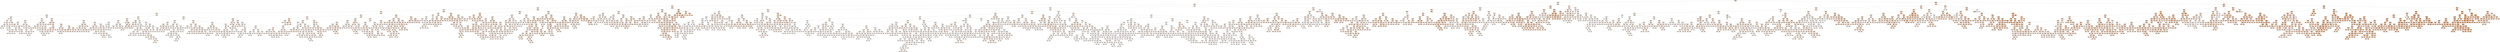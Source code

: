 digraph Tree {
node [shape=box, style="filled, rounded", color="black", fontname=helvetica] ;
edge [fontname=helvetica] ;
0 [label="Factor 2 <= 0.18\nmse = 75.59\nsamples = 3063\nvalue = 12.3", fillcolor="#f8decb"] ;
1 [label="Factor 0 <= 0.89\nmse = 29.57\nsamples = 2022\nvalue = 8.92", fillcolor="#fae7da"] ;
0 -> 1 [labeldistance=2.5, labelangle=45, headlabel="True"] ;
2 [label="Factor 7 <= -0.16\nmse = 21.62\nsamples = 1735\nvalue = 8.08", fillcolor="#fbe9dd"] ;
1 -> 2 ;
3 [label="Factor 5 <= 1.19\nmse = 20.84\nsamples = 788\nvalue = 10.41", fillcolor="#f9e3d3"] ;
2 -> 3 ;
4 [label="Factor 0 <= 0.15\nmse = 17.27\nsamples = 677\nvalue = 9.78", fillcolor="#fae5d6"] ;
3 -> 4 ;
5 [label="Factor 1 <= 1.51\nmse = 14.09\nsamples = 482\nvalue = 8.71", fillcolor="#fae8db"] ;
4 -> 5 ;
6 [label="Factor 5 <= 0.07\nmse = 11.85\nsamples = 443\nvalue = 8.35", fillcolor="#fae9dc"] ;
5 -> 6 ;
7 [label="Factor 7 <= -0.61\nmse = 10.37\nsamples = 260\nvalue = 7.36", fillcolor="#fbebe0"] ;
6 -> 7 ;
8 [label="Factor 2 <= -0.97\nmse = 8.86\nsamples = 105\nvalue = 8.63", fillcolor="#fae8db"] ;
7 -> 8 ;
9 [label="Factor 3 <= -0.66\nmse = 5.5\nsamples = 12\nvalue = 5.21", fillcolor="#fcf1e9"] ;
8 -> 9 ;
10 [label="mse = 0.0\nsamples = 1\nvalue = 0.0", fillcolor="#ffffff"] ;
9 -> 10 ;
11 [label="Factor 5 <= -0.07\nmse = 1.52\nsamples = 11\nvalue = 6.02", fillcolor="#fcefe6"] ;
9 -> 11 ;
12 [label="Factor 5 <= -0.98\nmse = 0.36\nsamples = 8\nvalue = 5.47", fillcolor="#fcf0e8"] ;
11 -> 12 ;
13 [label="mse = 0.0\nsamples = 1\nvalue = 4.09", fillcolor="#fdf4ee"] ;
12 -> 13 ;
14 [label="Factor 4 <= 0.17\nmse = 0.17\nsamples = 7\nvalue = 5.62", fillcolor="#fcf0e7"] ;
12 -> 14 ;
15 [label="Factor 2 <= -1.07\nmse = 0.08\nsamples = 3\nvalue = 5.97", fillcolor="#fcefe6"] ;
14 -> 15 ;
16 [label="Factor 3 <= 1.01\nmse = 0.01\nsamples = 2\nvalue = 5.82", fillcolor="#fcf0e7"] ;
15 -> 16 ;
17 [label="mse = 0.0\nsamples = 1\nvalue = 5.76", fillcolor="#fcf0e7"] ;
16 -> 17 ;
18 [label="mse = 0.0\nsamples = 1\nvalue = 5.94", fillcolor="#fcefe6"] ;
16 -> 18 ;
19 [label="mse = 0.0\nsamples = 1\nvalue = 6.43", fillcolor="#fbeee4"] ;
15 -> 19 ;
20 [label="Factor 5 <= -0.48\nmse = 0.07\nsamples = 4\nvalue = 5.34", fillcolor="#fcf1e9"] ;
14 -> 20 ;
21 [label="mse = 0.0\nsamples = 1\nvalue = 4.88", fillcolor="#fcf2eb"] ;
20 -> 21 ;
22 [label="Factor 7 <= -0.7\nmse = 0.02\nsamples = 3\nvalue = 5.45", fillcolor="#fcf0e8"] ;
20 -> 22 ;
23 [label="mse = 0.0\nsamples = 1\nvalue = 5.6", fillcolor="#fcf0e8"] ;
22 -> 23 ;
24 [label="Factor 0 <= -0.24\nmse = 0.0\nsamples = 2\nvalue = 5.31", fillcolor="#fcf1e9"] ;
22 -> 24 ;
25 [label="mse = 0.0\nsamples = 1\nvalue = 5.33", fillcolor="#fcf1e9"] ;
24 -> 25 ;
26 [label="mse = 0.0\nsamples = 1\nvalue = 5.28", fillcolor="#fcf1e9"] ;
24 -> 26 ;
27 [label="Factor 0 <= -0.7\nmse = 1.01\nsamples = 3\nvalue = 7.85", fillcolor="#fbeade"] ;
11 -> 27 ;
28 [label="mse = 0.0\nsamples = 1\nvalue = 6.43", fillcolor="#fbeee4"] ;
27 -> 28 ;
29 [label="Factor 5 <= 0.01\nmse = 0.0\nsamples = 2\nvalue = 8.56", fillcolor="#fae8db"] ;
27 -> 29 ;
30 [label="mse = 0.0\nsamples = 1\nvalue = 8.58", fillcolor="#fae8db"] ;
29 -> 30 ;
31 [label="mse = 0.0\nsamples = 1\nvalue = 8.54", fillcolor="#fae8db"] ;
29 -> 31 ;
32 [label="Factor 0 <= -0.6\nmse = 7.94\nsamples = 93\nvalue = 8.96", fillcolor="#fae7d9"] ;
8 -> 32 ;
33 [label="Factor 3 <= 0.41\nmse = 4.63\nsamples = 33\nvalue = 7.47", fillcolor="#fbebe0"] ;
32 -> 33 ;
34 [label="Factor 3 <= -0.49\nmse = 3.53\nsamples = 25\nvalue = 6.89", fillcolor="#fbede2"] ;
33 -> 34 ;
35 [label="Factor 0 <= -1.62\nmse = 2.92\nsamples = 13\nvalue = 8.07", fillcolor="#fbe9dd"] ;
34 -> 35 ;
36 [label="Factor 0 <= -1.77\nmse = 4.68\nsamples = 2\nvalue = 11.8", fillcolor="#f9e0ce"] ;
35 -> 36 ;
37 [label="mse = 0.0\nsamples = 1\nvalue = 9.64", fillcolor="#fae5d7"] ;
36 -> 37 ;
38 [label="mse = -0.0\nsamples = 1\nvalue = 13.96", fillcolor="#f7dac5"] ;
36 -> 38 ;
39 [label="Factor 2 <= -0.94\nmse = 1.21\nsamples = 11\nvalue = 7.7", fillcolor="#fbeadf"] ;
35 -> 39 ;
40 [label="mse = 0.0\nsamples = 1\nvalue = 4.31", fillcolor="#fdf4ed"] ;
39 -> 40 ;
41 [label="Factor 2 <= -0.23\nmse = 0.64\nsamples = 10\nvalue = 7.88", fillcolor="#fbeade"] ;
39 -> 41 ;
42 [label="Factor 0 <= -0.8\nmse = 0.32\nsamples = 6\nvalue = 7.29", fillcolor="#fbece0"] ;
41 -> 42 ;
43 [label="Factor 4 <= 0.85\nmse = 0.36\nsamples = 4\nvalue = 6.83", fillcolor="#fbede2"] ;
42 -> 43 ;
44 [label="Factor 6 <= -0.5\nmse = 0.01\nsamples = 2\nvalue = 6.27", fillcolor="#fceee5"] ;
43 -> 44 ;
45 [label="mse = 0.0\nsamples = 1\nvalue = 6.18", fillcolor="#fcefe5"] ;
44 -> 45 ;
46 [label="mse = 0.0\nsamples = 1\nvalue = 6.35", fillcolor="#fceee4"] ;
44 -> 46 ;
47 [label="Factor 2 <= -0.39\nmse = 0.07\nsamples = 2\nvalue = 7.4", fillcolor="#fbebe0"] ;
43 -> 47 ;
48 [label="mse = 0.0\nsamples = 1\nvalue = 7.13", fillcolor="#fbece1"] ;
47 -> 48 ;
49 [label="mse = 0.0\nsamples = 1\nvalue = 7.67", fillcolor="#fbebdf"] ;
47 -> 49 ;
50 [label="Factor 4 <= -0.75\nmse = 0.06\nsamples = 2\nvalue = 7.59", fillcolor="#fbebdf"] ;
42 -> 50 ;
51 [label="mse = 0.0\nsamples = 1\nvalue = 7.94", fillcolor="#fbeade"] ;
50 -> 51 ;
52 [label="mse = 0.0\nsamples = 1\nvalue = 7.41", fillcolor="#fbebe0"] ;
50 -> 52 ;
53 [label="Factor 7 <= -1.61\nmse = 0.17\nsamples = 4\nvalue = 8.53", fillcolor="#fae8db"] ;
41 -> 53 ;
54 [label="mse = 0.0\nsamples = 1\nvalue = 8.07", fillcolor="#fbeadd"] ;
53 -> 54 ;
55 [label="Factor 4 <= -0.58\nmse = 0.09\nsamples = 3\nvalue = 8.77", fillcolor="#fae8da"] ;
53 -> 55 ;
56 [label="mse = 0.0\nsamples = 1\nvalue = 9.44", fillcolor="#fae6d7"] ;
55 -> 56 ;
57 [label="Factor 3 <= -0.86\nmse = 0.0\nsamples = 2\nvalue = 8.63", fillcolor="#fae8db"] ;
55 -> 57 ;
58 [label="mse = 0.0\nsamples = 1\nvalue = 8.57", fillcolor="#fae8db"] ;
57 -> 58 ;
59 [label="mse = 0.0\nsamples = 1\nvalue = 8.68", fillcolor="#fae8db"] ;
57 -> 59 ;
60 [label="Factor 5 <= -1.06\nmse = 0.99\nsamples = 12\nvalue = 5.6", fillcolor="#fcf0e8"] ;
34 -> 60 ;
61 [label="Factor 7 <= -0.95\nmse = 0.22\nsamples = 2\nvalue = 7.65", fillcolor="#fbebdf"] ;
60 -> 61 ;
62 [label="mse = 0.0\nsamples = 1\nvalue = 8.13", fillcolor="#fbe9dd"] ;
61 -> 62 ;
63 [label="mse = 0.0\nsamples = 1\nvalue = 7.18", fillcolor="#fbece1"] ;
61 -> 63 ;
64 [label="Factor 7 <= -0.74\nmse = 0.55\nsamples = 10\nvalue = 5.37", fillcolor="#fcf1e9"] ;
60 -> 64 ;
65 [label="Factor 7 <= -1.45\nmse = 0.14\nsamples = 8\nvalue = 5.09", fillcolor="#fcf1ea"] ;
64 -> 65 ;
66 [label="mse = 0.0\nsamples = 1\nvalue = 4.09", fillcolor="#fdf4ee"] ;
65 -> 66 ;
67 [label="Factor 5 <= -0.18\nmse = 0.08\nsamples = 7\nvalue = 5.16", fillcolor="#fcf1e9"] ;
65 -> 67 ;
68 [label="Factor 2 <= -0.33\nmse = 0.05\nsamples = 5\nvalue = 5.32", fillcolor="#fcf1e9"] ;
67 -> 68 ;
69 [label="Factor 4 <= 0.39\nmse = 0.01\nsamples = 2\nvalue = 5.1", fillcolor="#fcf1ea"] ;
68 -> 69 ;
70 [label="mse = 0.0\nsamples = 1\nvalue = 5.27", fillcolor="#fcf1e9"] ;
69 -> 70 ;
71 [label="mse = 0.0\nsamples = 1\nvalue = 5.05", fillcolor="#fcf2ea"] ;
69 -> 71 ;
72 [label="Factor 2 <= 0.1\nmse = 0.0\nsamples = 3\nvalue = 5.5", fillcolor="#fcf0e8"] ;
68 -> 72 ;
73 [label="Factor 7 <= -0.99\nmse = 0.0\nsamples = 2\nvalue = 5.53", fillcolor="#fcf0e8"] ;
72 -> 73 ;
74 [label="mse = 0.0\nsamples = 1\nvalue = 5.55", fillcolor="#fcf0e8"] ;
73 -> 74 ;
75 [label="mse = 0.0\nsamples = 1\nvalue = 5.5", fillcolor="#fcf0e8"] ;
73 -> 75 ;
76 [label="mse = 0.0\nsamples = 1\nvalue = 5.4", fillcolor="#fcf1e8"] ;
72 -> 76 ;
77 [label="Factor 7 <= -1.04\nmse = 0.0\nsamples = 2\nvalue = 4.87", fillcolor="#fcf2eb"] ;
67 -> 77 ;
78 [label="mse = 0.0\nsamples = 1\nvalue = 4.85", fillcolor="#fcf2eb"] ;
77 -> 78 ;
79 [label="mse = 0.0\nsamples = 1\nvalue = 4.89", fillcolor="#fcf2eb"] ;
77 -> 79 ;
80 [label="Factor 2 <= -0.43\nmse = 0.31\nsamples = 2\nvalue = 6.74", fillcolor="#fbede3"] ;
64 -> 80 ;
81 [label="mse = 0.0\nsamples = 1\nvalue = 6.35", fillcolor="#fceee4"] ;
80 -> 81 ;
82 [label="mse = 0.0\nsamples = 1\nvalue = 7.53", fillcolor="#fbebdf"] ;
80 -> 82 ;
83 [label="Factor 5 <= -0.25\nmse = 3.7\nsamples = 8\nvalue = 9.32", fillcolor="#fae6d8"] ;
33 -> 83 ;
84 [label="Factor 6 <= 0.29\nmse = 1.31\nsamples = 6\nvalue = 8.68", fillcolor="#fae8db"] ;
83 -> 84 ;
85 [label="Factor 5 <= -0.44\nmse = 0.06\nsamples = 4\nvalue = 9.37", fillcolor="#fae6d8"] ;
84 -> 85 ;
86 [label="Factor 0 <= -0.81\nmse = 0.01\nsamples = 2\nvalue = 9.5", fillcolor="#fae6d7"] ;
85 -> 86 ;
87 [label="mse = 0.0\nsamples = 1\nvalue = 9.43", fillcolor="#fae6d8"] ;
86 -> 87 ;
88 [label="mse = 0.0\nsamples = 1\nvalue = 9.63", fillcolor="#fae5d7"] ;
86 -> 88 ;
89 [label="Factor 4 <= -0.48\nmse = 0.01\nsamples = 2\nvalue = 8.99", fillcolor="#fae7d9"] ;
85 -> 89 ;
90 [label="mse = 0.0\nsamples = 1\nvalue = 9.11", fillcolor="#fae7d9"] ;
89 -> 90 ;
91 [label="mse = 0.0\nsamples = 1\nvalue = 8.88", fillcolor="#fae7da"] ;
89 -> 91 ;
92 [label="Factor 3 <= 1.73\nmse = 0.0\nsamples = 2\nvalue = 6.84", fillcolor="#fbede2"] ;
84 -> 92 ;
93 [label="mse = 0.0\nsamples = 1\nvalue = 6.83", fillcolor="#fbede2"] ;
92 -> 93 ;
94 [label="mse = 0.0\nsamples = 1\nvalue = 6.84", fillcolor="#fbede2"] ;
92 -> 94 ;
95 [label="Factor 1 <= -0.17\nmse = 2.21\nsamples = 2\nvalue = 12.83", fillcolor="#f8ddc9"] ;
83 -> 95 ;
96 [label="mse = 0.0\nsamples = 1\nvalue = 11.34", fillcolor="#f9e1d0"] ;
95 -> 96 ;
97 [label="mse = -0.0\nsamples = 1\nvalue = 14.32", fillcolor="#f7d9c3"] ;
95 -> 97 ;
98 [label="Factor 1 <= -0.24\nmse = 7.85\nsamples = 60\nvalue = 9.79", fillcolor="#fae5d6"] ;
32 -> 98 ;
99 [label="Factor 0 <= -0.53\nmse = 7.74\nsamples = 29\nvalue = 10.85", fillcolor="#f9e2d2"] ;
98 -> 99 ;
100 [label="Factor 5 <= -0.37\nmse = 0.25\nsamples = 2\nvalue = 15.08", fillcolor="#f7d7c0"] ;
99 -> 100 ;
101 [label="mse = 0.0\nsamples = 1\nvalue = 15.43", fillcolor="#f7d6be"] ;
100 -> 101 ;
102 [label="mse = 0.0\nsamples = 1\nvalue = 14.37", fillcolor="#f7d9c3"] ;
100 -> 102 ;
103 [label="Factor 0 <= -0.17\nmse = 6.93\nsamples = 27\nvalue = 10.56", fillcolor="#f9e3d3"] ;
99 -> 103 ;
104 [label="Factor 3 <= 1.4\nmse = 4.79\nsamples = 14\nvalue = 8.93", fillcolor="#fae7da"] ;
103 -> 104 ;
105 [label="Factor 1 <= -0.82\nmse = 2.11\nsamples = 9\nvalue = 7.74", fillcolor="#fbeadf"] ;
104 -> 105 ;
106 [label="Factor 1 <= -0.93\nmse = 0.0\nsamples = 2\nvalue = 9.88", fillcolor="#fae5d6"] ;
105 -> 106 ;
107 [label="mse = 0.0\nsamples = 1\nvalue = 9.84", fillcolor="#fae5d6"] ;
106 -> 107 ;
108 [label="mse = 0.0\nsamples = 1\nvalue = 9.93", fillcolor="#fae5d5"] ;
106 -> 108 ;
109 [label="Factor 0 <= -0.31\nmse = 1.43\nsamples = 7\nvalue = 7.31", fillcolor="#fbece0"] ;
105 -> 109 ;
110 [label="Factor 6 <= -0.47\nmse = 0.2\nsamples = 4\nvalue = 6.25", fillcolor="#fceee5"] ;
109 -> 110 ;
111 [label="mse = 0.0\nsamples = 1\nvalue = 5.5", fillcolor="#fcf0e8"] ;
110 -> 111 ;
112 [label="Factor 3 <= -0.35\nmse = 0.07\nsamples = 3\nvalue = 6.44", fillcolor="#fbeee4"] ;
110 -> 112 ;
113 [label="mse = 0.0\nsamples = 1\nvalue = 6.17", fillcolor="#fcefe5"] ;
112 -> 113 ;
114 [label="Factor 2 <= -0.6\nmse = 0.01\nsamples = 2\nvalue = 6.7", fillcolor="#fbede3"] ;
112 -> 114 ;
115 [label="mse = 0.0\nsamples = 1\nvalue = 6.62", fillcolor="#fbede3"] ;
114 -> 115 ;
116 [label="mse = 0.0\nsamples = 1\nvalue = 6.78", fillcolor="#fbede3"] ;
114 -> 116 ;
117 [label="Factor 3 <= -0.41\nmse = 0.4\nsamples = 3\nvalue = 8.37", fillcolor="#fae9dc"] ;
109 -> 117 ;
118 [label="mse = 0.0\nsamples = 1\nvalue = 9.47", fillcolor="#fae6d7"] ;
117 -> 118 ;
119 [label="Factor 6 <= 0.54\nmse = 0.12\nsamples = 2\nvalue = 8.1", fillcolor="#fbe9dd"] ;
117 -> 119 ;
120 [label="mse = 0.0\nsamples = 1\nvalue = 7.75", fillcolor="#fbeadf"] ;
119 -> 120 ;
121 [label="mse = 0.0\nsamples = 1\nvalue = 8.45", fillcolor="#fae8dc"] ;
119 -> 121 ;
122 [label="Factor 2 <= -0.25\nmse = 1.62\nsamples = 5\nvalue = 11.32", fillcolor="#f9e1d0"] ;
104 -> 122 ;
123 [label="Factor 7 <= -1.05\nmse = 0.03\nsamples = 3\nvalue = 10.42", fillcolor="#f9e3d3"] ;
122 -> 123 ;
124 [label="mse = 0.0\nsamples = 1\nvalue = 10.74", fillcolor="#f9e2d2"] ;
123 -> 124 ;
125 [label="Factor 0 <= -0.38\nmse = 0.0\nsamples = 2\nvalue = 10.32", fillcolor="#f9e4d4"] ;
123 -> 125 ;
126 [label="mse = 0.0\nsamples = 1\nvalue = 10.33", fillcolor="#f9e3d4"] ;
125 -> 126 ;
127 [label="mse = 0.0\nsamples = 1\nvalue = 10.3", fillcolor="#f9e4d4"] ;
125 -> 127 ;
128 [label="Factor 7 <= -0.63\nmse = 0.02\nsamples = 2\nvalue = 13.1", fillcolor="#f8dcc8"] ;
122 -> 128 ;
129 [label="mse = 0.0\nsamples = 1\nvalue = 13.24", fillcolor="#f8dcc8"] ;
128 -> 129 ;
130 [label="mse = 0.0\nsamples = 1\nvalue = 12.96", fillcolor="#f8dcc9"] ;
128 -> 130 ;
131 [label="Factor 4 <= -0.05\nmse = 5.21\nsamples = 13\nvalue = 11.72", fillcolor="#f9e0ce"] ;
103 -> 131 ;
132 [label="Factor 6 <= -0.7\nmse = 1.63\nsamples = 7\nvalue = 10.19", fillcolor="#f9e4d4"] ;
131 -> 132 ;
133 [label="Factor 3 <= -0.49\nmse = 0.01\nsamples = 2\nvalue = 8.12", fillcolor="#fbe9dd"] ;
132 -> 133 ;
134 [label="mse = 0.0\nsamples = 1\nvalue = 7.97", fillcolor="#fbeade"] ;
133 -> 134 ;
135 [label="mse = 0.0\nsamples = 1\nvalue = 8.2", fillcolor="#fae9dd"] ;
133 -> 135 ;
136 [label="Factor 7 <= -0.9\nmse = 0.45\nsamples = 5\nvalue = 10.8", fillcolor="#f9e2d2"] ;
132 -> 136 ;
137 [label="Factor 0 <= -0.04\nmse = 0.08\nsamples = 3\nvalue = 10.01", fillcolor="#f9e4d5"] ;
136 -> 137 ;
138 [label="mse = 0.0\nsamples = 1\nvalue = 10.28", fillcolor="#f9e4d4"] ;
137 -> 138 ;
139 [label="Factor 4 <= -0.39\nmse = 0.0\nsamples = 2\nvalue = 9.74", fillcolor="#fae5d6"] ;
137 -> 139 ;
140 [label="mse = 0.0\nsamples = 1\nvalue = 9.68", fillcolor="#fae5d6"] ;
139 -> 140 ;
141 [label="mse = 0.0\nsamples = 1\nvalue = 9.8", fillcolor="#fae5d6"] ;
139 -> 141 ;
142 [label="Factor 2 <= -0.03\nmse = 0.0\nsamples = 2\nvalue = 11.33", fillcolor="#f9e1d0"] ;
136 -> 142 ;
143 [label="mse = 0.0\nsamples = 1\nvalue = 11.27", fillcolor="#f9e1d0"] ;
142 -> 143 ;
144 [label="mse = 0.0\nsamples = 1\nvalue = 11.37", fillcolor="#f9e1cf"] ;
142 -> 144 ;
145 [label="Factor 1 <= -0.49\nmse = 3.76\nsamples = 6\nvalue = 13.39", fillcolor="#f8dbc7"] ;
131 -> 145 ;
146 [label="Factor 1 <= -0.63\nmse = 0.25\nsamples = 3\nvalue = 15.58", fillcolor="#f6d5be"] ;
145 -> 146 ;
147 [label="Factor 5 <= -0.54\nmse = 0.0\nsamples = 2\nvalue = 15.83", fillcolor="#f6d5bd"] ;
146 -> 147 ;
148 [label="mse = 0.0\nsamples = 1\nvalue = 15.81", fillcolor="#f6d5bd"] ;
147 -> 148 ;
149 [label="mse = 0.0\nsamples = 1\nvalue = 15.86", fillcolor="#f6d5bd"] ;
147 -> 149 ;
150 [label="mse = 0.0\nsamples = 1\nvalue = 14.58", fillcolor="#f7d8c2"] ;
146 -> 150 ;
151 [label="Factor 0 <= 0.09\nmse = 0.39\nsamples = 3\nvalue = 11.83", fillcolor="#f8dfcd"] ;
145 -> 151 ;
152 [label="Factor 4 <= 0.65\nmse = 0.1\nsamples = 2\nvalue = 11.47", fillcolor="#f9e0cf"] ;
151 -> 152 ;
153 [label="mse = 0.0\nsamples = 1\nvalue = 11.63", fillcolor="#f9e0ce"] ;
152 -> 153 ;
154 [label="mse = 0.0\nsamples = 1\nvalue = 10.83", fillcolor="#f9e2d2"] ;
152 -> 154 ;
155 [label="mse = -0.0\nsamples = 1\nvalue = 12.72", fillcolor="#f8ddca"] ;
151 -> 155 ;
156 [label="Factor 7 <= -0.96\nmse = 6.13\nsamples = 31\nvalue = 8.88", fillcolor="#fae7da"] ;
98 -> 156 ;
157 [label="Factor 7 <= -0.98\nmse = 2.55\nsamples = 11\nvalue = 10.7", fillcolor="#f9e2d2"] ;
156 -> 157 ;
158 [label="Factor 3 <= -0.19\nmse = 2.17\nsamples = 9\nvalue = 10.24", fillcolor="#f9e4d4"] ;
157 -> 158 ;
159 [label="Factor 5 <= -0.89\nmse = 1.5\nsamples = 4\nvalue = 8.82", fillcolor="#fae8da"] ;
158 -> 159 ;
160 [label="mse = 0.0\nsamples = 1\nvalue = 6.2", fillcolor="#fceee5"] ;
159 -> 160 ;
161 [label="Factor 5 <= -0.34\nmse = 0.15\nsamples = 3\nvalue = 9.34", fillcolor="#fae6d8"] ;
159 -> 161 ;
162 [label="Factor 1 <= -0.03\nmse = 0.03\nsamples = 2\nvalue = 9.52", fillcolor="#fae6d7"] ;
161 -> 162 ;
163 [label="mse = 0.0\nsamples = 1\nvalue = 9.23", fillcolor="#fae6d8"] ;
162 -> 163 ;
164 [label="mse = 0.0\nsamples = 1\nvalue = 9.62", fillcolor="#fae5d7"] ;
162 -> 164 ;
165 [label="mse = 0.0\nsamples = 1\nvalue = 8.62", fillcolor="#fae8db"] ;
161 -> 165 ;
166 [label="Factor 3 <= -0.07\nmse = 0.37\nsamples = 5\nvalue = 11.19", fillcolor="#f9e1d0"] ;
158 -> 166 ;
167 [label="mse = 0.0\nsamples = 1\nvalue = 12.19", fillcolor="#f8dfcc"] ;
166 -> 167 ;
168 [label="Factor 1 <= 0.25\nmse = 0.1\nsamples = 4\nvalue = 10.91", fillcolor="#f9e2d1"] ;
166 -> 168 ;
169 [label="Factor 3 <= 0.53\nmse = 0.0\nsamples = 2\nvalue = 11.1", fillcolor="#f9e1d1"] ;
168 -> 169 ;
170 [label="mse = 0.0\nsamples = 1\nvalue = 11.0", fillcolor="#f9e2d1"] ;
169 -> 170 ;
171 [label="mse = -0.0\nsamples = 1\nvalue = 11.12", fillcolor="#f9e1d0"] ;
169 -> 171 ;
172 [label="Factor 7 <= -1.12\nmse = 0.05\nsamples = 2\nvalue = 10.43", fillcolor="#f9e3d3"] ;
168 -> 172 ;
173 [label="mse = 0.0\nsamples = 1\nvalue = 10.65", fillcolor="#f9e3d2"] ;
172 -> 173 ;
174 [label="mse = 0.0\nsamples = 1\nvalue = 10.22", fillcolor="#f9e4d4"] ;
172 -> 174 ;
175 [label="Factor 1 <= 0.3\nmse = 0.17\nsamples = 2\nvalue = 12.43", fillcolor="#f8decb"] ;
157 -> 175 ;
176 [label="mse = 0.0\nsamples = 1\nvalue = 12.19", fillcolor="#f8dfcc"] ;
175 -> 176 ;
177 [label="mse = 0.0\nsamples = 1\nvalue = 13.15", fillcolor="#f8dcc8"] ;
175 -> 177 ;
178 [label="Factor 3 <= -0.47\nmse = 5.23\nsamples = 20\nvalue = 7.86", fillcolor="#fbeade"] ;
156 -> 178 ;
179 [label="Factor 0 <= -0.17\nmse = 2.23\nsamples = 6\nvalue = 9.91", fillcolor="#fae5d6"] ;
178 -> 179 ;
180 [label="Factor 4 <= -0.59\nmse = 0.49\nsamples = 4\nvalue = 10.73", fillcolor="#f9e2d2"] ;
179 -> 180 ;
181 [label="Factor 7 <= -0.77\nmse = 0.12\nsamples = 2\nvalue = 10.33", fillcolor="#f9e3d4"] ;
180 -> 181 ;
182 [label="mse = 0.0\nsamples = 1\nvalue = 10.51", fillcolor="#f9e3d3"] ;
181 -> 182 ;
183 [label="mse = 0.0\nsamples = 1\nvalue = 9.63", fillcolor="#fae5d7"] ;
181 -> 183 ;
184 [label="Factor 4 <= -0.35\nmse = 0.0\nsamples = 2\nvalue = 11.72", fillcolor="#f9e0ce"] ;
180 -> 184 ;
185 [label="mse = 0.0\nsamples = 1\nvalue = 11.79", fillcolor="#f9e0ce"] ;
184 -> 185 ;
186 [label="mse = 0.0\nsamples = 1\nvalue = 11.66", fillcolor="#f9e0ce"] ;
184 -> 186 ;
187 [label="Factor 0 <= -0.06\nmse = 1.02\nsamples = 2\nvalue = 7.99", fillcolor="#fbeade"] ;
179 -> 187 ;
188 [label="mse = 0.0\nsamples = 1\nvalue = 8.7", fillcolor="#fae8db"] ;
187 -> 188 ;
189 [label="mse = 0.0\nsamples = 1\nvalue = 6.56", fillcolor="#fbeee4"] ;
187 -> 189 ;
190 [label="Factor 3 <= 2.46\nmse = 4.01\nsamples = 14\nvalue = 7.01", fillcolor="#fbece2"] ;
178 -> 190 ;
191 [label="Factor 5 <= -0.17\nmse = 1.05\nsamples = 13\nvalue = 6.48", fillcolor="#fbeee4"] ;
190 -> 191 ;
192 [label="Factor 7 <= -0.82\nmse = 0.28\nsamples = 11\nvalue = 6.26", fillcolor="#fceee5"] ;
191 -> 192 ;
193 [label="Factor 5 <= -0.53\nmse = 0.03\nsamples = 3\nvalue = 6.87", fillcolor="#fbede2"] ;
192 -> 193 ;
194 [label="Factor 2 <= -0.19\nmse = 0.01\nsamples = 2\nvalue = 6.95", fillcolor="#fbece2"] ;
193 -> 194 ;
195 [label="mse = 0.0\nsamples = 1\nvalue = 7.1", fillcolor="#fbece1"] ;
194 -> 195 ;
196 [label="mse = 0.0\nsamples = 1\nvalue = 6.88", fillcolor="#fbede2"] ;
194 -> 196 ;
197 [label="mse = 0.0\nsamples = 1\nvalue = 6.61", fillcolor="#fbede3"] ;
193 -> 197 ;
198 [label="Factor 5 <= -0.61\nmse = 0.22\nsamples = 8\nvalue = 6.11", fillcolor="#fcefe5"] ;
192 -> 198 ;
199 [label="Factor 3 <= 0.15\nmse = 0.0\nsamples = 2\nvalue = 5.46", fillcolor="#fcf0e8"] ;
198 -> 199 ;
200 [label="mse = 0.0\nsamples = 1\nvalue = 5.42", fillcolor="#fcf1e8"] ;
199 -> 200 ;
201 [label="mse = 0.0\nsamples = 1\nvalue = 5.48", fillcolor="#fcf0e8"] ;
199 -> 201 ;
202 [label="Factor 0 <= -0.36\nmse = 0.15\nsamples = 6\nvalue = 6.26", fillcolor="#fceee5"] ;
198 -> 202 ;
203 [label="Factor 2 <= -0.13\nmse = 0.08\nsamples = 3\nvalue = 6.45", fillcolor="#fbeee4"] ;
202 -> 203 ;
204 [label="mse = 0.0\nsamples = 1\nvalue = 7.21", fillcolor="#fbece1"] ;
203 -> 204 ;
205 [label="Factor 6 <= 0.03\nmse = 0.01\nsamples = 2\nvalue = 6.36", fillcolor="#fceee4"] ;
203 -> 205 ;
206 [label="mse = 0.0\nsamples = 1\nvalue = 6.25", fillcolor="#fceee5"] ;
205 -> 206 ;
207 [label="mse = 0.0\nsamples = 1\nvalue = 6.42", fillcolor="#fbeee4"] ;
205 -> 207 ;
208 [label="Factor 7 <= -0.76\nmse = 0.05\nsamples = 3\nvalue = 5.82", fillcolor="#fcefe7"] ;
202 -> 208 ;
209 [label="mse = 0.0\nsamples = 1\nvalue = 5.47", fillcolor="#fcf0e8"] ;
208 -> 209 ;
210 [label="Factor 4 <= -0.01\nmse = 0.01\nsamples = 2\nvalue = 5.94", fillcolor="#fcefe6"] ;
208 -> 210 ;
211 [label="mse = 0.0\nsamples = 1\nvalue = 5.85", fillcolor="#fcefe6"] ;
210 -> 211 ;
212 [label="mse = 0.0\nsamples = 1\nvalue = 6.11", fillcolor="#fcefe5"] ;
210 -> 212 ;
213 [label="Factor 1 <= 0.22\nmse = 3.44\nsamples = 2\nvalue = 8.68", fillcolor="#fae8db"] ;
191 -> 213 ;
214 [label="mse = 0.0\nsamples = 1\nvalue = 10.54", fillcolor="#f9e3d3"] ;
213 -> 214 ;
215 [label="mse = 0.0\nsamples = 1\nvalue = 6.83", fillcolor="#fbede2"] ;
213 -> 215 ;
216 [label="mse = 0.0\nsamples = 1\nvalue = 12.79", fillcolor="#f8ddc9"] ;
190 -> 216 ;
217 [label="Factor 0 <= -0.53\nmse = 9.44\nsamples = 155\nvalue = 6.44", fillcolor="#fbeee4"] ;
7 -> 217 ;
218 [label="Factor 0 <= -0.94\nmse = 13.08\nsamples = 67\nvalue = 5.45", fillcolor="#fcf0e8"] ;
217 -> 218 ;
219 [label="Factor 2 <= -0.31\nmse = 10.59\nsamples = 19\nvalue = 7.82", fillcolor="#fbeade"] ;
218 -> 219 ;
220 [label="Factor 5 <= -0.53\nmse = 2.79\nsamples = 13\nvalue = 6.2", fillcolor="#fceee5"] ;
219 -> 220 ;
221 [label="Factor 2 <= -0.77\nmse = 0.71\nsamples = 5\nvalue = 4.19", fillcolor="#fdf4ed"] ;
220 -> 221 ;
222 [label="mse = 0.0\nsamples = 1\nvalue = 2.77", fillcolor="#fdf8f3"] ;
221 -> 222 ;
223 [label="Factor 4 <= -0.63\nmse = 0.26\nsamples = 4\nvalue = 4.54", fillcolor="#fdf3ec"] ;
221 -> 223 ;
224 [label="mse = 0.0\nsamples = 1\nvalue = 5.36", fillcolor="#fcf1e9"] ;
223 -> 224 ;
225 [label="Factor 1 <= -1.34\nmse = 0.05\nsamples = 3\nvalue = 4.27", fillcolor="#fdf4ed"] ;
223 -> 225 ;
226 [label="mse = 0.0\nsamples = 1\nvalue = 3.95", fillcolor="#fdf4ee"] ;
225 -> 226 ;
227 [label="Factor 3 <= -0.71\nmse = 0.0\nsamples = 2\nvalue = 4.43", fillcolor="#fdf3ec"] ;
225 -> 227 ;
228 [label="mse = 0.0\nsamples = 1\nvalue = 4.38", fillcolor="#fdf3ed"] ;
227 -> 228 ;
229 [label="mse = 0.0\nsamples = 1\nvalue = 4.49", fillcolor="#fdf3ec"] ;
227 -> 229 ;
230 [label="Factor 5 <= -0.16\nmse = 1.43\nsamples = 8\nvalue = 6.98", fillcolor="#fbece2"] ;
220 -> 230 ;
231 [label="Factor 7 <= -0.44\nmse = 0.85\nsamples = 4\nvalue = 6.26", fillcolor="#fceee5"] ;
230 -> 231 ;
232 [label="Factor 6 <= -0.33\nmse = 0.02\nsamples = 2\nvalue = 6.78", fillcolor="#fbede3"] ;
231 -> 232 ;
233 [label="mse = 0.0\nsamples = 1\nvalue = 6.87", fillcolor="#fbede2"] ;
232 -> 233 ;
234 [label="mse = 0.0\nsamples = 1\nvalue = 6.6", fillcolor="#fbede3"] ;
232 -> 234 ;
235 [label="Factor 7 <= -0.36\nmse = 0.07\nsamples = 2\nvalue = 4.69", fillcolor="#fcf2eb"] ;
231 -> 235 ;
236 [label="mse = 0.0\nsamples = 1\nvalue = 4.43", fillcolor="#fdf3ec"] ;
235 -> 236 ;
237 [label="mse = 0.0\nsamples = 1\nvalue = 4.96", fillcolor="#fcf2ea"] ;
235 -> 237 ;
238 [label="Factor 6 <= -0.26\nmse = 0.21\nsamples = 4\nvalue = 8.13", fillcolor="#fbe9dd"] ;
230 -> 238 ;
239 [label="Factor 1 <= -0.2\nmse = 0.07\nsamples = 3\nvalue = 8.46", fillcolor="#fae8dc"] ;
238 -> 239 ;
240 [label="mse = 0.0\nsamples = 1\nvalue = 8.83", fillcolor="#fae7da"] ;
239 -> 240 ;
241 [label="Factor 4 <= 0.44\nmse = 0.0\nsamples = 2\nvalue = 8.28", fillcolor="#fae9dc"] ;
239 -> 241 ;
242 [label="mse = 0.0\nsamples = 1\nvalue = 8.26", fillcolor="#fae9dc"] ;
241 -> 242 ;
243 [label="mse = 0.0\nsamples = 1\nvalue = 8.29", fillcolor="#fae9dc"] ;
241 -> 243 ;
244 [label="mse = 0.0\nsamples = 1\nvalue = 7.63", fillcolor="#fbebdf"] ;
238 -> 244 ;
245 [label="Factor 1 <= -0.55\nmse = 6.56\nsamples = 6\nvalue = 11.99", fillcolor="#f8dfcd"] ;
219 -> 245 ;
246 [label="mse = 0.0\nsamples = 1\nvalue = 9.24", fillcolor="#fae6d8"] ;
245 -> 246 ;
247 [label="Factor 6 <= 0.33\nmse = 4.96\nsamples = 5\nvalue = 13.09", fillcolor="#f8dcc8"] ;
245 -> 247 ;
248 [label="Factor 7 <= -0.47\nmse = 2.89\nsamples = 4\nvalue = 13.9", fillcolor="#f7dac5"] ;
247 -> 248 ;
249 [label="Factor 3 <= -0.9\nmse = 0.36\nsamples = 2\nvalue = 12.36", fillcolor="#f8decb"] ;
248 -> 249 ;
250 [label="mse = 0.0\nsamples = 1\nvalue = 12.96", fillcolor="#f8dcc9"] ;
249 -> 250 ;
251 [label="mse = -0.0\nsamples = 1\nvalue = 11.75", fillcolor="#f9e0ce"] ;
249 -> 251 ;
252 [label="Factor 6 <= -0.12\nmse = 0.63\nsamples = 2\nvalue = 15.45", fillcolor="#f7d6be"] ;
248 -> 252 ;
253 [label="mse = 0.0\nsamples = 1\nvalue = 16.24", fillcolor="#f6d4bb"] ;
252 -> 253 ;
254 [label="mse = -0.0\nsamples = 1\nvalue = 14.65", fillcolor="#f7d8c2"] ;
252 -> 254 ;
255 [label="mse = 0.0\nsamples = 1\nvalue = 9.83", fillcolor="#fae5d6"] ;
247 -> 255 ;
256 [label="Factor 3 <= -1.08\nmse = 11.43\nsamples = 48\nvalue = 4.67", fillcolor="#fcf3eb"] ;
218 -> 256 ;
257 [label="Factor 0 <= -0.73\nmse = 3.07\nsamples = 4\nvalue = 10.51", fillcolor="#f9e3d3"] ;
256 -> 257 ;
258 [label="mse = 0.0\nsamples = 1\nvalue = 8.33", fillcolor="#fae9dc"] ;
257 -> 258 ;
259 [label="Factor 2 <= -0.27\nmse = 1.05\nsamples = 3\nvalue = 11.6", fillcolor="#f9e0ce"] ;
257 -> 259 ;
260 [label="Factor 6 <= -0.77\nmse = 0.12\nsamples = 2\nvalue = 11.03", fillcolor="#f9e2d1"] ;
259 -> 260 ;
261 [label="mse = 0.0\nsamples = 1\nvalue = 10.79", fillcolor="#f9e2d2"] ;
260 -> 261 ;
262 [label="mse = 0.0\nsamples = 1\nvalue = 11.51", fillcolor="#f9e0cf"] ;
260 -> 262 ;
263 [label="mse = 0.0\nsamples = 1\nvalue = 13.29", fillcolor="#f8dcc7"] ;
259 -> 263 ;
264 [label="Factor 3 <= -0.58\nmse = 8.97\nsamples = 44\nvalue = 4.17", fillcolor="#fdf4ee"] ;
256 -> 264 ;
265 [label="Factor 5 <= -0.8\nmse = 5.95\nsamples = 17\nvalue = 2.46", fillcolor="#fef8f5"] ;
264 -> 265 ;
266 [label="Factor 2 <= -0.89\nmse = 1.97\nsamples = 6\nvalue = 0.42", fillcolor="#fffefd"] ;
265 -> 266 ;
267 [label="mse = 0.0\nsamples = 1\nvalue = 5.08", fillcolor="#fcf1ea"] ;
266 -> 267 ;
268 [label="mse = 0.0\nsamples = 5\nvalue = 0.0", fillcolor="#ffffff"] ;
266 -> 268 ;
269 [label="Factor 7 <= -0.25\nmse = 3.76\nsamples = 11\nvalue = 3.9", fillcolor="#fdf5ef"] ;
265 -> 269 ;
270 [label="Factor 1 <= 0.86\nmse = 0.61\nsamples = 9\nvalue = 4.74", fillcolor="#fcf2eb"] ;
269 -> 270 ;
271 [label="Factor 5 <= -0.72\nmse = 0.12\nsamples = 7\nvalue = 4.45", fillcolor="#fdf3ec"] ;
270 -> 271 ;
272 [label="mse = 0.0\nsamples = 1\nvalue = 3.57", fillcolor="#fdf5f0"] ;
271 -> 272 ;
273 [label="Factor 5 <= -0.36\nmse = 0.06\nsamples = 6\nvalue = 4.53", fillcolor="#fdf3ec"] ;
271 -> 273 ;
274 [label="Factor 4 <= -0.58\nmse = 0.01\nsamples = 4\nvalue = 4.69", fillcolor="#fcf3eb"] ;
273 -> 274 ;
275 [label="Factor 0 <= -0.72\nmse = 0.0\nsamples = 2\nvalue = 4.79", fillcolor="#fcf2eb"] ;
274 -> 275 ;
276 [label="mse = 0.0\nsamples = 1\nvalue = 4.77", fillcolor="#fcf2eb"] ;
275 -> 276 ;
277 [label="mse = 0.0\nsamples = 1\nvalue = 4.8", fillcolor="#fcf2eb"] ;
275 -> 277 ;
278 [label="Factor 2 <= -0.59\nmse = 0.0\nsamples = 2\nvalue = 4.55", fillcolor="#fcf3ec"] ;
274 -> 278 ;
279 [label="mse = 0.0\nsamples = 1\nvalue = 4.6", fillcolor="#fcf3ec"] ;
278 -> 279 ;
280 [label="mse = 0.0\nsamples = 1\nvalue = 4.53", fillcolor="#fdf3ec"] ;
278 -> 280 ;
281 [label="Factor 3 <= -0.81\nmse = 0.02\nsamples = 2\nvalue = 4.25", fillcolor="#fdf4ed"] ;
273 -> 281 ;
282 [label="mse = 0.0\nsamples = 1\nvalue = 4.39", fillcolor="#fdf3ed"] ;
281 -> 282 ;
283 [label="mse = 0.0\nsamples = 1\nvalue = 4.12", fillcolor="#fdf4ee"] ;
281 -> 283 ;
284 [label="Factor 0 <= -0.73\nmse = 0.11\nsamples = 2\nvalue = 6.45", fillcolor="#fbeee4"] ;
270 -> 284 ;
285 [label="mse = 0.0\nsamples = 1\nvalue = 6.77", fillcolor="#fbede3"] ;
284 -> 285 ;
286 [label="mse = 0.0\nsamples = 1\nvalue = 6.12", fillcolor="#fcefe5"] ;
284 -> 286 ;
287 [label="mse = 0.0\nsamples = 2\nvalue = 0.0", fillcolor="#ffffff"] ;
269 -> 287 ;
288 [label="Factor 7 <= -0.56\nmse = 7.59\nsamples = 27\nvalue = 5.37", fillcolor="#fcf1e9"] ;
264 -> 288 ;
289 [label="Factor 4 <= -0.01\nmse = 3.62\nsamples = 4\nvalue = 0.85", fillcolor="#fffdfb"] ;
288 -> 289 ;
290 [label="mse = 0.0\nsamples = 3\nvalue = 0.0", fillcolor="#ffffff"] ;
289 -> 290 ;
291 [label="mse = 0.0\nsamples = 1\nvalue = 5.1", fillcolor="#fcf1ea"] ;
289 -> 291 ;
292 [label="Factor 0 <= -0.62\nmse = 4.17\nsamples = 23\nvalue = 6.15", fillcolor="#fcefe5"] ;
288 -> 292 ;
293 [label="Factor 4 <= -1.37\nmse = 3.67\nsamples = 15\nvalue = 6.92", fillcolor="#fbede2"] ;
292 -> 293 ;
294 [label="mse = 0.0\nsamples = 1\nvalue = 10.36", fillcolor="#f9e3d4"] ;
293 -> 294 ;
295 [label="Factor 6 <= -0.98\nmse = 2.83\nsamples = 14\nvalue = 6.61", fillcolor="#fbede3"] ;
293 -> 295 ;
296 [label="mse = 0.0\nsamples = 1\nvalue = 11.18", fillcolor="#f9e1d0"] ;
295 -> 296 ;
297 [label="Factor 5 <= -0.51\nmse = 1.93\nsamples = 13\nvalue = 6.39", fillcolor="#fbeee4"] ;
295 -> 297 ;
298 [label="Factor 7 <= -0.48\nmse = 1.43\nsamples = 4\nvalue = 5.08", fillcolor="#fcf1ea"] ;
297 -> 298 ;
299 [label="Factor 3 <= 0.51\nmse = 0.12\nsamples = 2\nvalue = 5.9", fillcolor="#fcefe6"] ;
298 -> 299 ;
300 [label="mse = 0.0\nsamples = 1\nvalue = 5.56", fillcolor="#fcf0e8"] ;
299 -> 300 ;
301 [label="mse = 0.0\nsamples = 1\nvalue = 6.25", fillcolor="#fceee5"] ;
299 -> 301 ;
302 [label="Factor 6 <= -0.18\nmse = 0.0\nsamples = 2\nvalue = 3.44", fillcolor="#fdf6f1"] ;
298 -> 302 ;
303 [label="mse = 0.0\nsamples = 1\nvalue = 3.38", fillcolor="#fdf6f1"] ;
302 -> 303 ;
304 [label="mse = 0.0\nsamples = 1\nvalue = 3.49", fillcolor="#fdf6f0"] ;
302 -> 304 ;
305 [label="Factor 4 <= -0.72\nmse = 1.17\nsamples = 9\nvalue = 6.91", fillcolor="#fbede2"] ;
297 -> 305 ;
306 [label="mse = 0.0\nsamples = 1\nvalue = 3.41", fillcolor="#fdf6f1"] ;
305 -> 306 ;
307 [label="Factor 5 <= -0.16\nmse = 0.31\nsamples = 8\nvalue = 7.16", fillcolor="#fbece1"] ;
305 -> 307 ;
308 [label="Factor 1 <= -0.47\nmse = 0.06\nsamples = 2\nvalue = 8.02", fillcolor="#fbeadd"] ;
307 -> 308 ;
309 [label="mse = 0.0\nsamples = 1\nvalue = 8.19", fillcolor="#fae9dd"] ;
308 -> 309 ;
310 [label="mse = 0.0\nsamples = 1\nvalue = 7.67", fillcolor="#fbebdf"] ;
308 -> 310 ;
311 [label="Factor 1 <= -0.54\nmse = 0.13\nsamples = 6\nvalue = 6.93", fillcolor="#fbede2"] ;
307 -> 311 ;
312 [label="Factor 1 <= -0.85\nmse = 0.03\nsamples = 2\nvalue = 6.52", fillcolor="#fbeee4"] ;
311 -> 312 ;
313 [label="mse = 0.0\nsamples = 1\nvalue = 6.43", fillcolor="#fbeee4"] ;
312 -> 313 ;
314 [label="mse = 0.0\nsamples = 1\nvalue = 6.8", fillcolor="#fbede3"] ;
312 -> 314 ;
315 [label="Factor 3 <= -0.52\nmse = 0.03\nsamples = 4\nvalue = 7.16", fillcolor="#fbece1"] ;
311 -> 315 ;
316 [label="mse = 0.0\nsamples = 1\nvalue = 7.43", fillcolor="#fbebe0"] ;
315 -> 316 ;
317 [label="Factor 0 <= -0.73\nmse = 0.01\nsamples = 3\nvalue = 7.06", fillcolor="#fbece1"] ;
315 -> 317 ;
318 [label="Factor 2 <= -0.6\nmse = 0.0\nsamples = 2\nvalue = 7.13", fillcolor="#fbece1"] ;
317 -> 318 ;
319 [label="mse = 0.0\nsamples = 1\nvalue = 7.19", fillcolor="#fbece1"] ;
318 -> 319 ;
320 [label="mse = 0.0\nsamples = 1\nvalue = 7.1", fillcolor="#fbece1"] ;
318 -> 320 ;
321 [label="mse = 0.0\nsamples = 1\nvalue = 6.94", fillcolor="#fbede2"] ;
317 -> 321 ;
322 [label="Factor 2 <= -0.49\nmse = 1.09\nsamples = 8\nvalue = 4.46", fillcolor="#fdf3ec"] ;
292 -> 322 ;
323 [label="Factor 7 <= -0.32\nmse = 0.13\nsamples = 4\nvalue = 3.4", fillcolor="#fdf6f1"] ;
322 -> 323 ;
324 [label="Factor 0 <= -0.57\nmse = 0.0\nsamples = 2\nvalue = 3.13", fillcolor="#fdf7f2"] ;
323 -> 324 ;
325 [label="mse = 0.0\nsamples = 1\nvalue = 3.04", fillcolor="#fdf7f2"] ;
324 -> 325 ;
326 [label="mse = 0.0\nsamples = 1\nvalue = 3.17", fillcolor="#fdf7f2"] ;
324 -> 326 ;
327 [label="Factor 5 <= -0.58\nmse = 0.06\nsamples = 2\nvalue = 3.8", fillcolor="#fdf5ef"] ;
323 -> 327 ;
328 [label="mse = 0.0\nsamples = 1\nvalue = 3.55", fillcolor="#fdf6f0"] ;
327 -> 328 ;
329 [label="mse = 0.0\nsamples = 1\nvalue = 4.04", fillcolor="#fdf4ee"] ;
327 -> 329 ;
330 [label="Factor 4 <= 0.07\nmse = 0.16\nsamples = 4\nvalue = 5.34", fillcolor="#fcf1e9"] ;
322 -> 330 ;
331 [label="Factor 3 <= 0.24\nmse = 0.0\nsamples = 2\nvalue = 4.8", fillcolor="#fcf2eb"] ;
330 -> 331 ;
332 [label="mse = 0.0\nsamples = 1\nvalue = 4.82", fillcolor="#fcf2eb"] ;
331 -> 332 ;
333 [label="mse = 0.0\nsamples = 1\nvalue = 4.77", fillcolor="#fcf2eb"] ;
331 -> 333 ;
334 [label="Factor 6 <= -0.04\nmse = 0.02\nsamples = 2\nvalue = 5.62", fillcolor="#fcf0e7"] ;
330 -> 334 ;
335 [label="mse = 0.0\nsamples = 1\nvalue = 5.53", fillcolor="#fcf0e8"] ;
334 -> 335 ;
336 [label="mse = 0.0\nsamples = 1\nvalue = 5.87", fillcolor="#fcefe6"] ;
334 -> 336 ;
337 [label="Factor 2 <= -0.13\nmse = 5.41\nsamples = 88\nvalue = 7.19", fillcolor="#fbece1"] ;
217 -> 337 ;
338 [label="Factor 0 <= -0.26\nmse = 4.56\nsamples = 77\nvalue = 6.9", fillcolor="#fbede2"] ;
337 -> 338 ;
339 [label="Factor 1 <= -0.58\nmse = 3.51\nsamples = 29\nvalue = 5.96", fillcolor="#fcefe6"] ;
338 -> 339 ;
340 [label="Factor 3 <= -0.67\nmse = 4.54\nsamples = 8\nvalue = 8.02", fillcolor="#fbeadd"] ;
339 -> 340 ;
341 [label="Factor 2 <= -0.85\nmse = 1.44\nsamples = 4\nvalue = 10.04", fillcolor="#f9e4d5"] ;
340 -> 341 ;
342 [label="mse = 0.0\nsamples = 1\nvalue = 12.06", fillcolor="#f8dfcd"] ;
341 -> 342 ;
343 [label="Factor 5 <= -0.93\nmse = 0.1\nsamples = 3\nvalue = 9.36", fillcolor="#fae6d8"] ;
341 -> 343 ;
344 [label="mse = 0.0\nsamples = 1\nvalue = 9.79", fillcolor="#fae5d6"] ;
343 -> 344 ;
345 [label="Factor 2 <= -0.42\nmse = 0.01\nsamples = 2\nvalue = 9.15", fillcolor="#fae7d9"] ;
343 -> 345 ;
346 [label="mse = 0.0\nsamples = 1\nvalue = 9.22", fillcolor="#fae6d8"] ;
345 -> 346 ;
347 [label="mse = 0.0\nsamples = 1\nvalue = 9.07", fillcolor="#fae7d9"] ;
345 -> 347 ;
348 [label="Factor 0 <= -0.33\nmse = 1.14\nsamples = 4\nvalue = 6.4", fillcolor="#fbeee4"] ;
340 -> 348 ;
349 [label="Factor 1 <= -0.71\nmse = 0.52\nsamples = 3\nvalue = 6.83", fillcolor="#fbede2"] ;
348 -> 349 ;
350 [label="Factor 5 <= -0.65\nmse = 0.07\nsamples = 2\nvalue = 6.43", fillcolor="#fbeee4"] ;
349 -> 350 ;
351 [label="mse = 0.0\nsamples = 1\nvalue = 6.62", fillcolor="#fbede3"] ;
350 -> 351 ;
352 [label="mse = 0.0\nsamples = 1\nvalue = 6.06", fillcolor="#fcefe6"] ;
350 -> 352 ;
353 [label="mse = 0.0\nsamples = 1\nvalue = 8.02", fillcolor="#fbeadd"] ;
349 -> 353 ;
354 [label="mse = 0.0\nsamples = 1\nvalue = 4.7", fillcolor="#fcf2eb"] ;
348 -> 354 ;
355 [label="Factor 7 <= -0.59\nmse = 1.77\nsamples = 21\nvalue = 5.4", fillcolor="#fcf1e8"] ;
339 -> 355 ;
356 [label="Factor 0 <= -0.33\nmse = 1.27\nsamples = 3\nvalue = 7.46", fillcolor="#fbebe0"] ;
355 -> 356 ;
357 [label="mse = 0.0\nsamples = 1\nvalue = 9.92", fillcolor="#fae5d5"] ;
356 -> 357 ;
358 [label="Factor 1 <= 0.4\nmse = 0.08\nsamples = 2\nvalue = 6.97", fillcolor="#fbece2"] ;
356 -> 358 ;
359 [label="mse = 0.0\nsamples = 1\nvalue = 7.19", fillcolor="#fbece1"] ;
358 -> 359 ;
360 [label="mse = 0.0\nsamples = 1\nvalue = 6.63", fillcolor="#fbede3"] ;
358 -> 360 ;
361 [label="Factor 5 <= -0.26\nmse = 0.73\nsamples = 18\nvalue = 4.95", fillcolor="#fcf2ea"] ;
355 -> 361 ;
362 [label="Factor 5 <= -1.39\nmse = 0.43\nsamples = 14\nvalue = 5.18", fillcolor="#fcf1e9"] ;
361 -> 362 ;
363 [label="mse = 0.0\nsamples = 1\nvalue = 3.97", fillcolor="#fdf4ee"] ;
362 -> 363 ;
364 [label="Factor 7 <= -0.28\nmse = 0.32\nsamples = 13\nvalue = 5.29", fillcolor="#fcf1e9"] ;
362 -> 364 ;
365 [label="Factor 0 <= -0.35\nmse = 0.22\nsamples = 11\nvalue = 5.44", fillcolor="#fcf1e8"] ;
364 -> 365 ;
366 [label="Factor 5 <= -0.9\nmse = 0.18\nsamples = 5\nvalue = 5.8", fillcolor="#fcf0e7"] ;
365 -> 366 ;
367 [label="Factor 7 <= -0.36\nmse = 0.05\nsamples = 2\nvalue = 5.41", fillcolor="#fcf1e8"] ;
366 -> 367 ;
368 [label="mse = 0.0\nsamples = 1\nvalue = 5.08", fillcolor="#fcf1ea"] ;
367 -> 368 ;
369 [label="mse = 0.0\nsamples = 1\nvalue = 5.57", fillcolor="#fcf0e8"] ;
367 -> 369 ;
370 [label="Factor 3 <= 0.13\nmse = 0.08\nsamples = 3\nvalue = 6.09", fillcolor="#fcefe6"] ;
366 -> 370 ;
371 [label="Factor 3 <= -0.56\nmse = 0.01\nsamples = 2\nvalue = 5.94", fillcolor="#fcefe6"] ;
370 -> 371 ;
372 [label="mse = 0.0\nsamples = 1\nvalue = 5.88", fillcolor="#fcefe6"] ;
371 -> 372 ;
373 [label="mse = 0.0\nsamples = 1\nvalue = 6.06", fillcolor="#fcefe6"] ;
371 -> 373 ;
374 [label="mse = 0.0\nsamples = 1\nvalue = 6.55", fillcolor="#fbeee4"] ;
370 -> 374 ;
375 [label="Factor 4 <= -0.31\nmse = 0.11\nsamples = 6\nvalue = 5.2", fillcolor="#fcf1e9"] ;
365 -> 375 ;
376 [label="mse = 0.0\nsamples = 1\nvalue = 4.37", fillcolor="#fdf3ed"] ;
375 -> 376 ;
377 [label="Factor 1 <= -0.31\nmse = 0.04\nsamples = 5\nvalue = 5.29", fillcolor="#fcf1e9"] ;
375 -> 377 ;
378 [label="mse = 0.0\nsamples = 1\nvalue = 5.54", fillcolor="#fcf0e8"] ;
377 -> 378 ;
379 [label="Factor 4 <= 0.91\nmse = 0.02\nsamples = 4\nvalue = 5.18", fillcolor="#fcf1e9"] ;
377 -> 379 ;
380 [label="Factor 1 <= 0.72\nmse = 0.0\nsamples = 3\nvalue = 5.24", fillcolor="#fcf1e9"] ;
379 -> 380 ;
381 [label="Factor 0 <= -0.3\nmse = 0.0\nsamples = 2\nvalue = 5.19", fillcolor="#fcf1e9"] ;
380 -> 381 ;
382 [label="mse = 0.0\nsamples = 1\nvalue = 5.18", fillcolor="#fcf1e9"] ;
381 -> 382 ;
383 [label="mse = 0.0\nsamples = 1\nvalue = 5.2", fillcolor="#fcf1e9"] ;
381 -> 383 ;
384 [label="mse = 0.0\nsamples = 1\nvalue = 5.26", fillcolor="#fcf1e9"] ;
380 -> 384 ;
385 [label="mse = 0.0\nsamples = 1\nvalue = 4.85", fillcolor="#fcf2eb"] ;
379 -> 385 ;
386 [label="Factor 2 <= -0.77\nmse = 0.06\nsamples = 2\nvalue = 4.43", fillcolor="#fdf3ec"] ;
364 -> 386 ;
387 [label="mse = 0.0\nsamples = 1\nvalue = 4.6", fillcolor="#fcf3ec"] ;
386 -> 387 ;
388 [label="mse = 0.0\nsamples = 1\nvalue = 4.07", fillcolor="#fdf4ee"] ;
386 -> 388 ;
389 [label="Factor 7 <= -0.28\nmse = 0.42\nsamples = 4\nvalue = 3.64", fillcolor="#fdf5f0"] ;
361 -> 389 ;
390 [label="Factor 4 <= 0.38\nmse = 0.02\nsamples = 3\nvalue = 3.26", fillcolor="#fdf6f1"] ;
389 -> 390 ;
391 [label="Factor 0 <= -0.36\nmse = 0.0\nsamples = 2\nvalue = 3.17", fillcolor="#fdf7f2"] ;
390 -> 391 ;
392 [label="mse = 0.0\nsamples = 1\nvalue = 3.15", fillcolor="#fdf7f2"] ;
391 -> 392 ;
393 [label="mse = 0.0\nsamples = 1\nvalue = 3.2", fillcolor="#fdf6f2"] ;
391 -> 393 ;
394 [label="mse = 0.0\nsamples = 1\nvalue = 3.45", fillcolor="#fdf6f1"] ;
390 -> 394 ;
395 [label="mse = 0.0\nsamples = 1\nvalue = 4.75", fillcolor="#fcf2eb"] ;
389 -> 395 ;
396 [label="Factor 6 <= -0.29\nmse = 4.38\nsamples = 48\nvalue = 7.44", fillcolor="#fbebe0"] ;
338 -> 396 ;
397 [label="Factor 1 <= -1.0\nmse = 3.11\nsamples = 22\nvalue = 8.56", fillcolor="#fae8db"] ;
396 -> 397 ;
398 [label="Factor 7 <= -0.55\nmse = 1.73\nsamples = 4\nvalue = 6.6", fillcolor="#fbede3"] ;
397 -> 398 ;
399 [label="Factor 0 <= -0.19\nmse = 0.02\nsamples = 2\nvalue = 8.27", fillcolor="#fae9dc"] ;
398 -> 399 ;
400 [label="mse = 0.0\nsamples = 1\nvalue = 8.13", fillcolor="#fbe9dd"] ;
399 -> 400 ;
401 [label="mse = 0.0\nsamples = 1\nvalue = 8.42", fillcolor="#fae9dc"] ;
399 -> 401 ;
402 [label="Factor 7 <= -0.5\nmse = 0.5\nsamples = 2\nvalue = 5.77", fillcolor="#fcf0e7"] ;
398 -> 402 ;
403 [label="mse = 0.0\nsamples = 1\nvalue = 6.48", fillcolor="#fbeee4"] ;
402 -> 403 ;
404 [label="mse = 0.0\nsamples = 1\nvalue = 5.06", fillcolor="#fcf2ea"] ;
402 -> 404 ;
405 [label="Factor 4 <= -0.18\nmse = 2.51\nsamples = 18\nvalue = 8.93", fillcolor="#fae7da"] ;
397 -> 405 ;
406 [label="Factor 6 <= -0.51\nmse = 1.03\nsamples = 5\nvalue = 9.98", fillcolor="#fae4d5"] ;
405 -> 406 ;
407 [label="Factor 3 <= 1.31\nmse = 0.38\nsamples = 4\nvalue = 9.36", fillcolor="#fae6d8"] ;
406 -> 407 ;
408 [label="Factor 7 <= -0.44\nmse = 0.04\nsamples = 3\nvalue = 9.62", fillcolor="#fae5d7"] ;
407 -> 408 ;
409 [label="Factor 2 <= -0.54\nmse = 0.0\nsamples = 2\nvalue = 9.38", fillcolor="#fae6d8"] ;
408 -> 409 ;
410 [label="mse = 0.0\nsamples = 1\nvalue = 9.39", fillcolor="#fae6d8"] ;
409 -> 410 ;
411 [label="mse = 0.0\nsamples = 1\nvalue = 9.37", fillcolor="#fae6d8"] ;
409 -> 411 ;
412 [label="mse = 0.0\nsamples = 1\nvalue = 9.78", fillcolor="#fae5d6"] ;
408 -> 412 ;
413 [label="mse = 0.0\nsamples = 1\nvalue = 8.05", fillcolor="#fbeadd"] ;
407 -> 413 ;
414 [label="mse = 0.0\nsamples = 1\nvalue = 11.23", fillcolor="#f9e1d0"] ;
406 -> 414 ;
415 [label="Factor 1 <= -0.6\nmse = 2.48\nsamples = 13\nvalue = 8.51", fillcolor="#fae8db"] ;
405 -> 415 ;
416 [label="Factor 0 <= -0.06\nmse = 2.74\nsamples = 4\nvalue = 9.42", fillcolor="#fae6d8"] ;
415 -> 416 ;
417 [label="Factor 2 <= -0.51\nmse = 0.6\nsamples = 3\nvalue = 8.62", fillcolor="#fae8db"] ;
416 -> 417 ;
418 [label="Factor 1 <= -0.81\nmse = 0.0\nsamples = 2\nvalue = 7.95", fillcolor="#fbeade"] ;
417 -> 418 ;
419 [label="mse = 0.0\nsamples = 1\nvalue = 7.94", fillcolor="#fbeade"] ;
418 -> 419 ;
420 [label="mse = 0.0\nsamples = 1\nvalue = 7.98", fillcolor="#fbeade"] ;
418 -> 420 ;
421 [label="mse = 0.0\nsamples = 1\nvalue = 9.51", fillcolor="#fae6d7"] ;
417 -> 421 ;
422 [label="mse = 0.0\nsamples = 1\nvalue = 12.24", fillcolor="#f8decc"] ;
416 -> 422 ;
423 [label="Factor 3 <= -0.7\nmse = 1.44\nsamples = 9\nvalue = 7.93", fillcolor="#fbeade"] ;
415 -> 423 ;
424 [label="Factor 1 <= 0.37\nmse = 0.02\nsamples = 4\nvalue = 9.33", fillcolor="#fae6d8"] ;
423 -> 424 ;
425 [label="Factor 1 <= -0.06\nmse = 0.01\nsamples = 2\nvalue = 9.43", fillcolor="#fae6d8"] ;
424 -> 425 ;
426 [label="mse = 0.0\nsamples = 1\nvalue = 9.53", fillcolor="#fae6d7"] ;
425 -> 426 ;
427 [label="mse = 0.0\nsamples = 1\nvalue = 9.38", fillcolor="#fae6d8"] ;
425 -> 427 ;
428 [label="Factor 6 <= -0.71\nmse = 0.0\nsamples = 2\nvalue = 9.18", fillcolor="#fae7d9"] ;
424 -> 428 ;
429 [label="mse = 0.0\nsamples = 1\nvalue = 9.19", fillcolor="#fae7d9"] ;
428 -> 429 ;
430 [label="mse = 0.0\nsamples = 1\nvalue = 9.16", fillcolor="#fae7d9"] ;
428 -> 430 ;
431 [label="Factor 3 <= -0.1\nmse = 0.54\nsamples = 5\nvalue = 7.15", fillcolor="#fbece1"] ;
423 -> 431 ;
432 [label="Factor 1 <= -0.15\nmse = 0.21\nsamples = 3\nvalue = 6.45", fillcolor="#fbeee4"] ;
431 -> 432 ;
433 [label="mse = 0.0\nsamples = 1\nvalue = 6.86", fillcolor="#fbede2"] ;
432 -> 433 ;
434 [label="Factor 6 <= -0.54\nmse = 0.07\nsamples = 2\nvalue = 6.03", fillcolor="#fcefe6"] ;
432 -> 434 ;
435 [label="mse = 0.0\nsamples = 1\nvalue = 5.76", fillcolor="#fcf0e7"] ;
434 -> 435 ;
436 [label="mse = 0.0\nsamples = 1\nvalue = 6.31", fillcolor="#fceee5"] ;
434 -> 436 ;
437 [label="Factor 7 <= -0.31\nmse = 0.09\nsamples = 2\nvalue = 7.71", fillcolor="#fbeadf"] ;
431 -> 437 ;
438 [label="mse = 0.0\nsamples = 1\nvalue = 7.95", fillcolor="#fbeade"] ;
437 -> 438 ;
439 [label="mse = 0.0\nsamples = 1\nvalue = 7.35", fillcolor="#fbebe0"] ;
437 -> 439 ;
440 [label="Factor 3 <= -0.22\nmse = 2.98\nsamples = 26\nvalue = 6.25", fillcolor="#fceee5"] ;
396 -> 440 ;
441 [label="Factor 2 <= -0.76\nmse = 2.13\nsamples = 9\nvalue = 7.57", fillcolor="#fbebdf"] ;
440 -> 441 ;
442 [label="Factor 0 <= 0.11\nmse = 1.09\nsamples = 3\nvalue = 9.23", fillcolor="#fae6d8"] ;
441 -> 442 ;
443 [label="Factor 7 <= -0.47\nmse = 0.01\nsamples = 2\nvalue = 9.84", fillcolor="#fae5d6"] ;
442 -> 443 ;
444 [label="mse = 0.0\nsamples = 1\nvalue = 10.0", fillcolor="#fae4d5"] ;
443 -> 444 ;
445 [label="mse = 0.0\nsamples = 1\nvalue = 9.75", fillcolor="#fae5d6"] ;
443 -> 445 ;
446 [label="mse = 0.0\nsamples = 1\nvalue = 7.43", fillcolor="#fbebe0"] ;
442 -> 446 ;
447 [label="Factor 0 <= -0.06\nmse = 0.23\nsamples = 6\nvalue = 6.62", fillcolor="#fbede3"] ;
441 -> 447 ;
448 [label="Factor 3 <= -0.56\nmse = 0.0\nsamples = 2\nvalue = 7.3", fillcolor="#fbece0"] ;
447 -> 448 ;
449 [label="mse = 0.0\nsamples = 1\nvalue = 7.29", fillcolor="#fbece0"] ;
448 -> 449 ;
450 [label="mse = 0.0\nsamples = 1\nvalue = 7.3", fillcolor="#fbece0"] ;
448 -> 450 ;
451 [label="Factor 2 <= -0.37\nmse = 0.07\nsamples = 4\nvalue = 6.35", fillcolor="#fceee4"] ;
447 -> 451 ;
452 [label="Factor 4 <= 0.23\nmse = 0.0\nsamples = 2\nvalue = 6.05", fillcolor="#fcefe6"] ;
451 -> 452 ;
453 [label="mse = 0.0\nsamples = 1\nvalue = 6.0", fillcolor="#fcefe6"] ;
452 -> 453 ;
454 [label="mse = 0.0\nsamples = 1\nvalue = 6.1", fillcolor="#fcefe5"] ;
452 -> 454 ;
455 [label="Factor 7 <= -0.34\nmse = 0.01\nsamples = 2\nvalue = 6.55", fillcolor="#fbeee4"] ;
451 -> 455 ;
456 [label="mse = 0.0\nsamples = 1\nvalue = 6.39", fillcolor="#fbeee4"] ;
455 -> 456 ;
457 [label="mse = 0.0\nsamples = 1\nvalue = 6.64", fillcolor="#fbede3"] ;
455 -> 457 ;
458 [label="Factor 5 <= -0.04\nmse = 2.24\nsamples = 17\nvalue = 5.67", fillcolor="#fcf0e7"] ;
440 -> 458 ;
459 [label="Factor 7 <= -0.24\nmse = 1.42\nsamples = 16\nvalue = 5.3", fillcolor="#fcf1e9"] ;
458 -> 459 ;
460 [label="Factor 1 <= -0.15\nmse = 0.92\nsamples = 12\nvalue = 5.72", fillcolor="#fcf0e7"] ;
459 -> 460 ;
461 [label="Factor 7 <= -0.31\nmse = 0.73\nsamples = 7\nvalue = 6.22", fillcolor="#fceee5"] ;
460 -> 461 ;
462 [label="Factor 2 <= -0.6\nmse = 0.71\nsamples = 3\nvalue = 7.21", fillcolor="#fbece1"] ;
461 -> 462 ;
463 [label="Factor 2 <= -0.86\nmse = 0.16\nsamples = 2\nvalue = 6.66", fillcolor="#fbede3"] ;
462 -> 463 ;
464 [label="mse = 0.0\nsamples = 1\nvalue = 7.06", fillcolor="#fbece1"] ;
463 -> 464 ;
465 [label="mse = 0.0\nsamples = 1\nvalue = 6.26", fillcolor="#fceee5"] ;
463 -> 465 ;
466 [label="mse = 0.0\nsamples = 1\nvalue = 8.3", fillcolor="#fae9dc"] ;
462 -> 466 ;
467 [label="Factor 6 <= -0.18\nmse = 0.15\nsamples = 4\nvalue = 5.8", fillcolor="#fcf0e7"] ;
461 -> 467 ;
468 [label="mse = 0.0\nsamples = 1\nvalue = 4.91", fillcolor="#fcf2ea"] ;
467 -> 468 ;
469 [label="Factor 6 <= -0.03\nmse = 0.03\nsamples = 3\nvalue = 5.95", fillcolor="#fcefe6"] ;
467 -> 469 ;
470 [label="mse = 0.0\nsamples = 1\nvalue = 6.16", fillcolor="#fcefe5"] ;
469 -> 470 ;
471 [label="Factor 1 <= -0.42\nmse = 0.01\nsamples = 2\nvalue = 5.84", fillcolor="#fcefe7"] ;
469 -> 471 ;
472 [label="mse = 0.0\nsamples = 1\nvalue = 5.76", fillcolor="#fcf0e7"] ;
471 -> 472 ;
473 [label="mse = 0.0\nsamples = 1\nvalue = 5.93", fillcolor="#fcefe6"] ;
471 -> 473 ;
474 [label="Factor 1 <= 0.14\nmse = 0.32\nsamples = 5\nvalue = 5.01", fillcolor="#fcf2ea"] ;
460 -> 474 ;
475 [label="Factor 6 <= 1.29\nmse = 0.1\nsamples = 3\nvalue = 4.69", fillcolor="#fcf2eb"] ;
474 -> 475 ;
476 [label="Factor 6 <= 0.21\nmse = 0.01\nsamples = 2\nvalue = 4.84", fillcolor="#fcf2eb"] ;
475 -> 476 ;
477 [label="mse = 0.0\nsamples = 1\nvalue = 5.05", fillcolor="#fcf2ea"] ;
476 -> 477 ;
478 [label="mse = 0.0\nsamples = 1\nvalue = 4.78", fillcolor="#fcf2eb"] ;
476 -> 478 ;
479 [label="mse = 0.0\nsamples = 1\nvalue = 4.09", fillcolor="#fdf4ee"] ;
475 -> 479 ;
480 [label="Factor 4 <= 0.8\nmse = 0.01\nsamples = 2\nvalue = 5.8", fillcolor="#fcf0e7"] ;
474 -> 480 ;
481 [label="mse = 0.0\nsamples = 1\nvalue = 5.68", fillcolor="#fcf0e7"] ;
480 -> 481 ;
482 [label="mse = 0.0\nsamples = 1\nvalue = 5.91", fillcolor="#fcefe6"] ;
480 -> 482 ;
483 [label="Factor 5 <= -0.5\nmse = 0.39\nsamples = 4\nvalue = 3.86", fillcolor="#fdf5ef"] ;
459 -> 483 ;
484 [label="Factor 0 <= -0.19\nmse = 0.01\nsamples = 2\nvalue = 3.09", fillcolor="#fdf7f2"] ;
483 -> 484 ;
485 [label="mse = 0.0\nsamples = 1\nvalue = 3.2", fillcolor="#fdf6f2"] ;
484 -> 485 ;
486 [label="mse = 0.0\nsamples = 1\nvalue = 2.99", fillcolor="#fdf7f2"] ;
484 -> 486 ;
487 [label="Factor 6 <= 0.18\nmse = 0.0\nsamples = 2\nvalue = 4.36", fillcolor="#fdf3ed"] ;
483 -> 487 ;
488 [label="mse = 0.0\nsamples = 1\nvalue = 4.35", fillcolor="#fdf3ed"] ;
487 -> 488 ;
489 [label="mse = 0.0\nsamples = 1\nvalue = 4.39", fillcolor="#fdf3ed"] ;
487 -> 489 ;
490 [label="mse = 0.0\nsamples = 1\nvalue = 8.37", fillcolor="#fae9dc"] ;
458 -> 490 ;
491 [label="Factor 3 <= -0.18\nmse = 6.95\nsamples = 11\nvalue = 9.02", fillcolor="#fae7d9"] ;
337 -> 491 ;
492 [label="Factor 1 <= 0.04\nmse = 0.96\nsamples = 5\nvalue = 11.22", fillcolor="#f9e1d0"] ;
491 -> 492 ;
493 [label="Factor 4 <= -0.56\nmse = 0.2\nsamples = 4\nvalue = 10.86", fillcolor="#f9e2d2"] ;
492 -> 493 ;
494 [label="mse = 0.0\nsamples = 1\nvalue = 10.28", fillcolor="#f9e4d4"] ;
493 -> 494 ;
495 [label="Factor 3 <= -0.2\nmse = 0.05\nsamples = 3\nvalue = 11.14", fillcolor="#f9e1d0"] ;
493 -> 495 ;
496 [label="Factor 6 <= -0.45\nmse = 0.02\nsamples = 2\nvalue = 11.35", fillcolor="#f9e1cf"] ;
495 -> 496 ;
497 [label="mse = 0.0\nsamples = 1\nvalue = 11.22", fillcolor="#f9e1d0"] ;
496 -> 497 ;
498 [label="mse = -0.0\nsamples = 1\nvalue = 11.49", fillcolor="#f9e0cf"] ;
496 -> 498 ;
499 [label="mse = 0.0\nsamples = 1\nvalue = 10.94", fillcolor="#f9e2d1"] ;
495 -> 499 ;
500 [label="mse = 0.0\nsamples = 1\nvalue = 13.39", fillcolor="#f8dbc7"] ;
492 -> 500 ;
501 [label="Factor 4 <= -0.25\nmse = 5.74\nsamples = 6\nvalue = 7.63", fillcolor="#fbebdf"] ;
491 -> 501 ;
502 [label="Factor 1 <= -0.49\nmse = 0.71\nsamples = 3\nvalue = 9.66", fillcolor="#fae5d7"] ;
501 -> 502 ;
503 [label="mse = 0.0\nsamples = 1\nvalue = 8.49", fillcolor="#fae8db"] ;
502 -> 503 ;
504 [label="Factor 6 <= -0.71\nmse = 0.05\nsamples = 2\nvalue = 10.24", fillcolor="#f9e4d4"] ;
502 -> 504 ;
505 [label="mse = 0.0\nsamples = 1\nvalue = 9.85", fillcolor="#fae5d6"] ;
504 -> 505 ;
506 [label="mse = 0.0\nsamples = 1\nvalue = 10.37", fillcolor="#f9e3d4"] ;
504 -> 506 ;
507 [label="Factor 7 <= -0.27\nmse = 0.9\nsamples = 3\nvalue = 5.19", fillcolor="#fcf1e9"] ;
501 -> 507 ;
508 [label="Factor 0 <= -0.07\nmse = 0.01\nsamples = 2\nvalue = 5.96", fillcolor="#fcefe6"] ;
507 -> 508 ;
509 [label="mse = 0.0\nsamples = 1\nvalue = 6.09", fillcolor="#fcefe5"] ;
508 -> 509 ;
510 [label="mse = 0.0\nsamples = 1\nvalue = 5.89", fillcolor="#fcefe6"] ;
508 -> 510 ;
511 [label="mse = -0.0\nsamples = 1\nvalue = 4.03", fillcolor="#fdf4ee"] ;
507 -> 511 ;
512 [label="Factor 2 <= -0.24\nmse = 10.63\nsamples = 183\nvalue = 9.74", fillcolor="#fae5d6"] ;
6 -> 512 ;
513 [label="Factor 2 <= -0.62\nmse = 6.23\nsamples = 145\nvalue = 8.83", fillcolor="#fae7da"] ;
512 -> 513 ;
514 [label="Factor 7 <= -1.25\nmse = 5.6\nsamples = 85\nvalue = 8.16", fillcolor="#fbe9dd"] ;
513 -> 514 ;
515 [label="Factor 7 <= -1.39\nmse = 9.03\nsamples = 5\nvalue = 14.11", fillcolor="#f7d9c4"] ;
514 -> 515 ;
516 [label="Factor 2 <= -1.01\nmse = 0.01\nsamples = 2\nvalue = 10.68", fillcolor="#f9e3d2"] ;
515 -> 516 ;
517 [label="mse = 0.0\nsamples = 1\nvalue = 10.76", fillcolor="#f9e2d2"] ;
516 -> 517 ;
518 [label="mse = 0.0\nsamples = 1\nvalue = 10.59", fillcolor="#f9e3d3"] ;
516 -> 518 ;
519 [label="Factor 3 <= -0.17\nmse = 1.93\nsamples = 3\nvalue = 16.4", fillcolor="#f6d3ba"] ;
515 -> 519 ;
520 [label="Factor 6 <= -0.88\nmse = 0.29\nsamples = 2\nvalue = 15.47", fillcolor="#f6d6be"] ;
519 -> 520 ;
521 [label="mse = 0.0\nsamples = 1\nvalue = 16.01", fillcolor="#f6d4bc"] ;
520 -> 521 ;
522 [label="mse = -0.0\nsamples = 1\nvalue = 14.93", fillcolor="#f7d7c0"] ;
520 -> 522 ;
523 [label="mse = 0.0\nsamples = 1\nvalue = 18.27", fillcolor="#f5ceb3"] ;
519 -> 523 ;
524 [label="Factor 1 <= 0.51\nmse = 3.99\nsamples = 80\nvalue = 7.92", fillcolor="#fbeade"] ;
514 -> 524 ;
525 [label="Factor 6 <= 0.55\nmse = 2.92\nsamples = 66\nvalue = 7.64", fillcolor="#fbebdf"] ;
524 -> 525 ;
526 [label="Factor 6 <= 0.48\nmse = 2.79\nsamples = 37\nvalue = 7.14", fillcolor="#fbece1"] ;
525 -> 526 ;
527 [label="Factor 0 <= -0.45\nmse = 1.97\nsamples = 36\nvalue = 7.26", fillcolor="#fbece1"] ;
526 -> 527 ;
528 [label="Factor 5 <= 0.54\nmse = 1.33\nsamples = 17\nvalue = 6.73", fillcolor="#fbede3"] ;
527 -> 528 ;
529 [label="Factor 0 <= -1.12\nmse = 0.55\nsamples = 7\nvalue = 6.02", fillcolor="#fcefe6"] ;
528 -> 529 ;
530 [label="mse = 0.0\nsamples = 1\nvalue = 7.05", fillcolor="#fbece1"] ;
529 -> 530 ;
531 [label="Factor 1 <= -0.01\nmse = 0.42\nsamples = 6\nvalue = 5.83", fillcolor="#fcefe7"] ;
529 -> 531 ;
532 [label="Factor 1 <= -0.61\nmse = 0.03\nsamples = 4\nvalue = 5.55", fillcolor="#fcf0e8"] ;
531 -> 532 ;
533 [label="mse = 0.0\nsamples = 1\nvalue = 5.17", fillcolor="#fcf1e9"] ;
532 -> 533 ;
534 [label="Factor 3 <= 2.34\nmse = 0.01\nsamples = 3\nvalue = 5.6", fillcolor="#fcf0e8"] ;
532 -> 534 ;
535 [label="Factor 3 <= 1.23\nmse = 0.0\nsamples = 2\nvalue = 5.64", fillcolor="#fcf0e7"] ;
534 -> 535 ;
536 [label="mse = 0.0\nsamples = 1\nvalue = 5.68", fillcolor="#fcf0e7"] ;
535 -> 536 ;
537 [label="mse = 0.0\nsamples = 1\nvalue = 5.55", fillcolor="#fcf0e8"] ;
535 -> 537 ;
538 [label="mse = 0.0\nsamples = 1\nvalue = 5.37", fillcolor="#fcf1e9"] ;
534 -> 538 ;
539 [label="Factor 2 <= -1.16\nmse = 0.67\nsamples = 2\nvalue = 6.59", fillcolor="#fbede3"] ;
531 -> 539 ;
540 [label="mse = 0.0\nsamples = 1\nvalue = 7.74", fillcolor="#fbeadf"] ;
539 -> 540 ;
541 [label="mse = 0.0\nsamples = 1\nvalue = 6.01", fillcolor="#fcefe6"] ;
539 -> 541 ;
542 [label="Factor 1 <= -0.34\nmse = 1.25\nsamples = 10\nvalue = 7.27", fillcolor="#fbece1"] ;
528 -> 542 ;
543 [label="Factor 1 <= -0.4\nmse = 0.03\nsamples = 5\nvalue = 6.37", fillcolor="#fbeee4"] ;
542 -> 543 ;
544 [label="Factor 2 <= -1.1\nmse = 0.03\nsamples = 3\nvalue = 6.29", fillcolor="#fceee5"] ;
543 -> 544 ;
545 [label="mse = 0.0\nsamples = 1\nvalue = 5.93", fillcolor="#fcefe6"] ;
544 -> 545 ;
546 [label="Factor 2 <= -0.89\nmse = 0.0\nsamples = 2\nvalue = 6.36", fillcolor="#fceee4"] ;
544 -> 546 ;
547 [label="mse = 0.0\nsamples = 1\nvalue = 6.36", fillcolor="#fceee4"] ;
546 -> 547 ;
548 [label="mse = 0.0\nsamples = 1\nvalue = 6.38", fillcolor="#fbeee4"] ;
546 -> 548 ;
549 [label="Factor 4 <= -0.13\nmse = 0.0\nsamples = 2\nvalue = 6.54", fillcolor="#fbeee4"] ;
543 -> 549 ;
550 [label="mse = 0.0\nsamples = 1\nvalue = 6.56", fillcolor="#fbeee4"] ;
549 -> 550 ;
551 [label="mse = 0.0\nsamples = 1\nvalue = 6.51", fillcolor="#fbeee4"] ;
549 -> 551 ;
552 [label="Factor 4 <= 0.7\nmse = 0.73\nsamples = 5\nvalue = 8.27", fillcolor="#fae9dc"] ;
542 -> 552 ;
553 [label="Factor 5 <= 0.68\nmse = 0.22\nsamples = 3\nvalue = 8.86", fillcolor="#fae7da"] ;
552 -> 553 ;
554 [label="mse = 0.0\nsamples = 1\nvalue = 8.32", fillcolor="#fae9dc"] ;
553 -> 554 ;
555 [label="Factor 2 <= -1.26\nmse = 0.03\nsamples = 2\nvalue = 9.23", fillcolor="#fae6d8"] ;
553 -> 555 ;
556 [label="mse = 0.0\nsamples = 1\nvalue = 9.11", fillcolor="#fae7d9"] ;
555 -> 556 ;
557 [label="mse = 0.0\nsamples = 1\nvalue = 9.47", fillcolor="#fae6d7"] ;
555 -> 557 ;
558 [label="Factor 2 <= -1.08\nmse = 0.0\nsamples = 2\nvalue = 7.28", fillcolor="#fbece1"] ;
552 -> 558 ;
559 [label="mse = 0.0\nsamples = 1\nvalue = 7.19", fillcolor="#fbece1"] ;
558 -> 559 ;
560 [label="mse = 0.0\nsamples = 1\nvalue = 7.32", fillcolor="#fbebe0"] ;
558 -> 560 ;
561 [label="Factor 4 <= -0.02\nmse = 2.05\nsamples = 19\nvalue = 7.79", fillcolor="#fbeade"] ;
527 -> 561 ;
562 [label="Factor 1 <= -0.1\nmse = 1.47\nsamples = 7\nvalue = 8.78", fillcolor="#fae8da"] ;
561 -> 562 ;
563 [label="Factor 6 <= -0.03\nmse = 0.86\nsamples = 3\nvalue = 9.97", fillcolor="#fae4d5"] ;
562 -> 563 ;
564 [label="Factor 4 <= -0.75\nmse = 0.29\nsamples = 2\nvalue = 10.43", fillcolor="#f9e3d3"] ;
563 -> 564 ;
565 [label="mse = 0.0\nsamples = 1\nvalue = 10.04", fillcolor="#f9e4d5"] ;
564 -> 565 ;
566 [label="mse = 0.0\nsamples = 1\nvalue = 11.19", fillcolor="#f9e1d0"] ;
564 -> 566 ;
567 [label="mse = 0.0\nsamples = 1\nvalue = 8.58", fillcolor="#fae8db"] ;
563 -> 567 ;
568 [label="Factor 2 <= -1.2\nmse = 0.31\nsamples = 4\nvalue = 7.98", fillcolor="#fbeade"] ;
562 -> 568 ;
569 [label="mse = 0.0\nsamples = 1\nvalue = 6.8", fillcolor="#fbede3"] ;
568 -> 569 ;
570 [label="Factor 0 <= -0.01\nmse = 0.03\nsamples = 3\nvalue = 8.22", fillcolor="#fae9dd"] ;
568 -> 570 ;
571 [label="Factor 7 <= -0.34\nmse = 0.0\nsamples = 2\nvalue = 8.08", fillcolor="#fbe9dd"] ;
570 -> 571 ;
572 [label="mse = 0.0\nsamples = 1\nvalue = 8.11", fillcolor="#fbe9dd"] ;
571 -> 572 ;
573 [label="mse = 0.0\nsamples = 1\nvalue = 8.01", fillcolor="#fbeadd"] ;
571 -> 573 ;
574 [label="mse = 0.0\nsamples = 1\nvalue = 8.44", fillcolor="#fae9dc"] ;
570 -> 574 ;
575 [label="Factor 2 <= -0.93\nmse = 1.6\nsamples = 12\nvalue = 7.29", fillcolor="#fbece0"] ;
561 -> 575 ;
576 [label="Factor 2 <= -1.02\nmse = 1.06\nsamples = 8\nvalue = 7.74", fillcolor="#fbeadf"] ;
575 -> 576 ;
577 [label="Factor 2 <= -1.06\nmse = 0.22\nsamples = 6\nvalue = 7.21", fillcolor="#fbece1"] ;
576 -> 577 ;
578 [label="Factor 6 <= -0.11\nmse = 0.04\nsamples = 4\nvalue = 7.47", fillcolor="#fbebe0"] ;
577 -> 578 ;
579 [label="Factor 0 <= -0.11\nmse = 0.01\nsamples = 2\nvalue = 7.65", fillcolor="#fbebdf"] ;
578 -> 579 ;
580 [label="mse = 0.0\nsamples = 1\nvalue = 7.83", fillcolor="#fbeade"] ;
579 -> 580 ;
581 [label="mse = 0.0\nsamples = 1\nvalue = 7.6", fillcolor="#fbebdf"] ;
579 -> 581 ;
582 [label="Factor 0 <= -0.21\nmse = 0.0\nsamples = 2\nvalue = 7.29", fillcolor="#fbece0"] ;
578 -> 582 ;
583 [label="mse = 0.0\nsamples = 1\nvalue = 7.27", fillcolor="#fbece1"] ;
582 -> 583 ;
584 [label="mse = 0.0\nsamples = 1\nvalue = 7.31", fillcolor="#fbece0"] ;
582 -> 584 ;
585 [label="Factor 4 <= 0.67\nmse = 0.0\nsamples = 2\nvalue = 6.49", fillcolor="#fbeee4"] ;
577 -> 585 ;
586 [label="mse = 0.0\nsamples = 1\nvalue = 6.48", fillcolor="#fbeee4"] ;
585 -> 586 ;
587 [label="mse = 0.0\nsamples = 1\nvalue = 6.51", fillcolor="#fbeee4"] ;
585 -> 587 ;
588 [label="Factor 4 <= 0.6\nmse = 0.47\nsamples = 2\nvalue = 9.2", fillcolor="#fae7d9"] ;
576 -> 588 ;
589 [label="mse = 0.0\nsamples = 1\nvalue = 9.88", fillcolor="#fae5d6"] ;
588 -> 589 ;
590 [label="mse = 0.0\nsamples = 1\nvalue = 8.51", fillcolor="#fae8db"] ;
588 -> 590 ;
591 [label="Factor 4 <= 0.57\nmse = 0.88\nsamples = 4\nvalue = 5.97", fillcolor="#fcefe6"] ;
575 -> 591 ;
592 [label="Factor 7 <= -0.47\nmse = 0.37\nsamples = 3\nvalue = 5.59", fillcolor="#fcf0e8"] ;
591 -> 592 ;
593 [label="Factor 2 <= -0.74\nmse = 0.04\nsamples = 2\nvalue = 5.92", fillcolor="#fcefe6"] ;
592 -> 593 ;
594 [label="mse = 0.0\nsamples = 1\nvalue = 6.21", fillcolor="#fceee5"] ;
593 -> 594 ;
595 [label="mse = 0.0\nsamples = 1\nvalue = 5.78", fillcolor="#fcf0e7"] ;
593 -> 595 ;
596 [label="mse = 0.0\nsamples = 1\nvalue = 4.58", fillcolor="#fcf3ec"] ;
592 -> 596 ;
597 [label="mse = 0.0\nsamples = 1\nvalue = 7.5", fillcolor="#fbebe0"] ;
591 -> 597 ;
598 [label="mse = 0.0\nsamples = 1\nvalue = 0.0", fillcolor="#ffffff"] ;
526 -> 598 ;
599 [label="Factor 7 <= -0.66\nmse = 2.31\nsamples = 29\nvalue = 8.31", fillcolor="#fae9dc"] ;
525 -> 599 ;
600 [label="Factor 1 <= 0.12\nmse = 1.61\nsamples = 8\nvalue = 9.74", fillcolor="#fae5d6"] ;
599 -> 600 ;
601 [label="Factor 5 <= 0.54\nmse = 1.0\nsamples = 7\nvalue = 9.5", fillcolor="#fae6d7"] ;
600 -> 601 ;
602 [label="Factor 3 <= -0.54\nmse = 0.43\nsamples = 4\nvalue = 10.08", fillcolor="#f9e4d5"] ;
601 -> 602 ;
603 [label="Factor 2 <= -1.18\nmse = 0.09\nsamples = 2\nvalue = 10.69", fillcolor="#f9e3d2"] ;
602 -> 603 ;
604 [label="mse = 0.0\nsamples = 1\nvalue = 11.22", fillcolor="#f9e1d0"] ;
603 -> 604 ;
605 [label="mse = 0.0\nsamples = 1\nvalue = 10.52", fillcolor="#f9e3d3"] ;
603 -> 605 ;
606 [label="Factor 2 <= -0.9\nmse = 0.0\nsamples = 2\nvalue = 9.46", fillcolor="#fae6d7"] ;
602 -> 606 ;
607 [label="mse = 0.0\nsamples = 1\nvalue = 9.44", fillcolor="#fae6d7"] ;
606 -> 607 ;
608 [label="mse = 0.0\nsamples = 1\nvalue = 9.52", fillcolor="#fae6d7"] ;
606 -> 608 ;
609 [label="Factor 0 <= -0.86\nmse = 0.17\nsamples = 3\nvalue = 8.36", fillcolor="#fae9dc"] ;
601 -> 609 ;
610 [label="Factor 4 <= -0.86\nmse = 0.06\nsamples = 2\nvalue = 8.73", fillcolor="#fae8da"] ;
609 -> 610 ;
611 [label="mse = 0.0\nsamples = 1\nvalue = 8.49", fillcolor="#fae8db"] ;
610 -> 611 ;
612 [label="mse = 0.0\nsamples = 1\nvalue = 8.97", fillcolor="#fae7d9"] ;
610 -> 612 ;
613 [label="mse = 0.0\nsamples = 1\nvalue = 7.98", fillcolor="#fbeade"] ;
609 -> 613 ;
614 [label="mse = 0.0\nsamples = 1\nvalue = 12.62", fillcolor="#f8ddca"] ;
600 -> 614 ;
615 [label="Factor 6 <= 2.89\nmse = 1.45\nsamples = 21\nvalue = 7.74", fillcolor="#fbeadf"] ;
599 -> 615 ;
616 [label="Factor 2 <= -0.97\nmse = 0.45\nsamples = 19\nvalue = 7.46", fillcolor="#fbebe0"] ;
615 -> 616 ;
617 [label="Factor 6 <= 0.84\nmse = 0.5\nsamples = 2\nvalue = 6.35", fillcolor="#fceee4"] ;
616 -> 617 ;
618 [label="mse = 0.0\nsamples = 1\nvalue = 6.76", fillcolor="#fbede3"] ;
617 -> 618 ;
619 [label="mse = 0.0\nsamples = 1\nvalue = 5.12", fillcolor="#fcf1ea"] ;
617 -> 619 ;
620 [label="Factor 7 <= -0.44\nmse = 0.22\nsamples = 17\nvalue = 7.63", fillcolor="#fbebdf"] ;
616 -> 620 ;
621 [label="Factor 7 <= -0.48\nmse = 0.1\nsamples = 6\nvalue = 8.01", fillcolor="#fbeadd"] ;
620 -> 621 ;
622 [label="Factor 7 <= -0.56\nmse = 0.04\nsamples = 5\nvalue = 7.93", fillcolor="#fbeade"] ;
621 -> 622 ;
623 [label="Factor 3 <= -0.81\nmse = 0.0\nsamples = 2\nvalue = 7.64", fillcolor="#fbebdf"] ;
622 -> 623 ;
624 [label="mse = 0.0\nsamples = 1\nvalue = 7.63", fillcolor="#fbebdf"] ;
623 -> 624 ;
625 [label="mse = 0.0\nsamples = 1\nvalue = 7.66", fillcolor="#fbebdf"] ;
623 -> 625 ;
626 [label="Factor 2 <= -0.68\nmse = 0.02\nsamples = 3\nvalue = 8.01", fillcolor="#fbeadd"] ;
622 -> 626 ;
627 [label="Factor 6 <= 1.36\nmse = 0.0\nsamples = 2\nvalue = 8.13", fillcolor="#fbe9dd"] ;
626 -> 627 ;
628 [label="mse = 0.0\nsamples = 1\nvalue = 8.18", fillcolor="#fbe9dd"] ;
627 -> 628 ;
629 [label="mse = 0.0\nsamples = 1\nvalue = 8.09", fillcolor="#fbe9dd"] ;
627 -> 629 ;
630 [label="mse = 0.0\nsamples = 1\nvalue = 7.85", fillcolor="#fbeade"] ;
626 -> 630 ;
631 [label="mse = 0.0\nsamples = 1\nvalue = 8.77", fillcolor="#fae8da"] ;
621 -> 631 ;
632 [label="Factor 6 <= 2.25\nmse = 0.14\nsamples = 11\nvalue = 7.39", fillcolor="#fbebe0"] ;
620 -> 632 ;
633 [label="Factor 3 <= -0.64\nmse = 0.03\nsamples = 4\nvalue = 7.09", fillcolor="#fbece1"] ;
632 -> 633 ;
634 [label="Factor 0 <= -0.98\nmse = 0.01\nsamples = 3\nvalue = 7.15", fillcolor="#fbece1"] ;
633 -> 634 ;
635 [label="Factor 4 <= -1.11\nmse = 0.0\nsamples = 2\nvalue = 7.24", fillcolor="#fbece1"] ;
634 -> 635 ;
636 [label="mse = 0.0\nsamples = 1\nvalue = 7.24", fillcolor="#fbece1"] ;
635 -> 636 ;
637 [label="mse = 0.0\nsamples = 1\nvalue = 7.24", fillcolor="#fbece1"] ;
635 -> 637 ;
638 [label="mse = 0.0\nsamples = 1\nvalue = 7.09", fillcolor="#fbece1"] ;
634 -> 638 ;
639 [label="mse = 0.0\nsamples = 1\nvalue = 6.7", fillcolor="#fbede3"] ;
633 -> 639 ;
640 [label="Factor 2 <= -0.93\nmse = 0.09\nsamples = 7\nvalue = 7.68", fillcolor="#fbebdf"] ;
632 -> 640 ;
641 [label="mse = 0.0\nsamples = 1\nvalue = 7.1", fillcolor="#fbece1"] ;
640 -> 641 ;
642 [label="Factor 6 <= 2.75\nmse = 0.04\nsamples = 6\nvalue = 7.76", fillcolor="#fbeadf"] ;
640 -> 642 ;
643 [label="Factor 0 <= -0.98\nmse = 0.02\nsamples = 4\nvalue = 7.65", fillcolor="#fbebdf"] ;
642 -> 643 ;
644 [label="Factor 0 <= -1.26\nmse = 0.0\nsamples = 3\nvalue = 7.59", fillcolor="#fbebdf"] ;
643 -> 644 ;
645 [label="mse = 0.0\nsamples = 1\nvalue = 7.61", fillcolor="#fbebdf"] ;
644 -> 645 ;
646 [label="Factor 6 <= 2.52\nmse = 0.0\nsamples = 2\nvalue = 7.58", fillcolor="#fbebdf"] ;
644 -> 646 ;
647 [label="mse = 0.0\nsamples = 1\nvalue = 7.59", fillcolor="#fbebdf"] ;
646 -> 647 ;
648 [label="mse = 0.0\nsamples = 1\nvalue = 7.57", fillcolor="#fbebdf"] ;
646 -> 648 ;
649 [label="mse = 0.0\nsamples = 1\nvalue = 7.9", fillcolor="#fbeade"] ;
643 -> 649 ;
650 [label="Factor 5 <= 0.78\nmse = 0.01\nsamples = 2\nvalue = 8.03", fillcolor="#fbeadd"] ;
642 -> 650 ;
651 [label="mse = 0.0\nsamples = 1\nvalue = 7.91", fillcolor="#fbeade"] ;
650 -> 651 ;
652 [label="mse = -0.0\nsamples = 1\nvalue = 8.14", fillcolor="#fbe9dd"] ;
650 -> 652 ;
653 [label="Factor 1 <= -1.2\nmse = 2.55\nsamples = 2\nvalue = 10.6", fillcolor="#f9e3d3"] ;
615 -> 653 ;
654 [label="mse = 0.0\nsamples = 1\nvalue = 8.34", fillcolor="#fae9dc"] ;
653 -> 654 ;
655 [label="mse = 0.0\nsamples = 1\nvalue = 11.72", fillcolor="#f9e0ce"] ;
653 -> 655 ;
656 [label="Factor 5 <= 0.59\nmse = 7.19\nsamples = 14\nvalue = 9.56", fillcolor="#fae6d7"] ;
524 -> 656 ;
657 [label="Factor 6 <= 1.06\nmse = 4.93\nsamples = 13\nvalue = 9.18", fillcolor="#fae7d9"] ;
656 -> 657 ;
658 [label="Factor 6 <= -0.94\nmse = 3.46\nsamples = 12\nvalue = 9.5", fillcolor="#fae6d7"] ;
657 -> 658 ;
659 [label="Factor 7 <= -0.8\nmse = 0.28\nsamples = 3\nvalue = 7.55", fillcolor="#fbebdf"] ;
658 -> 659 ;
660 [label="Factor 1 <= 0.93\nmse = 0.0\nsamples = 2\nvalue = 7.25", fillcolor="#fbece1"] ;
659 -> 660 ;
661 [label="mse = 0.0\nsamples = 1\nvalue = 7.32", fillcolor="#fbece0"] ;
660 -> 661 ;
662 [label="mse = 0.0\nsamples = 1\nvalue = 7.22", fillcolor="#fbece1"] ;
660 -> 662 ;
663 [label="mse = 0.0\nsamples = 1\nvalue = 8.46", fillcolor="#fae8dc"] ;
659 -> 663 ;
664 [label="Factor 2 <= -0.95\nmse = 2.84\nsamples = 9\nvalue = 10.15", fillcolor="#f9e4d5"] ;
658 -> 664 ;
665 [label="Factor 2 <= -1.03\nmse = 0.02\nsamples = 2\nvalue = 13.19", fillcolor="#f8dcc8"] ;
664 -> 665 ;
666 [label="mse = 0.0\nsamples = 1\nvalue = 13.32", fillcolor="#f8dcc7"] ;
665 -> 666 ;
667 [label="mse = -0.0\nsamples = 1\nvalue = 13.06", fillcolor="#f8dcc8"] ;
665 -> 667 ;
668 [label="Factor 4 <= 0.43\nmse = 1.18\nsamples = 7\nvalue = 9.54", fillcolor="#fae6d7"] ;
664 -> 668 ;
669 [label="Factor 3 <= 0.22\nmse = 0.07\nsamples = 5\nvalue = 10.07", fillcolor="#f9e4d5"] ;
668 -> 669 ;
670 [label="Factor 6 <= -0.59\nmse = 0.02\nsamples = 4\nvalue = 9.99", fillcolor="#fae4d5"] ;
669 -> 670 ;
671 [label="mse = 0.0\nsamples = 1\nvalue = 10.19", fillcolor="#f9e4d4"] ;
670 -> 671 ;
672 [label="Factor 7 <= -0.35\nmse = 0.01\nsamples = 3\nvalue = 9.91", fillcolor="#fae5d6"] ;
670 -> 672 ;
673 [label="Factor 2 <= -0.81\nmse = 0.0\nsamples = 2\nvalue = 9.96", fillcolor="#fae4d5"] ;
672 -> 673 ;
674 [label="mse = 0.0\nsamples = 1\nvalue = 9.94", fillcolor="#fae5d5"] ;
673 -> 674 ;
675 [label="mse = -0.0\nsamples = 1\nvalue = 9.96", fillcolor="#fae4d5"] ;
673 -> 675 ;
676 [label="mse = 0.0\nsamples = 1\nvalue = 9.71", fillcolor="#fae5d6"] ;
672 -> 676 ;
677 [label="mse = 0.0\nsamples = 1\nvalue = 10.63", fillcolor="#f9e3d2"] ;
669 -> 677 ;
678 [label="Factor 0 <= -0.51\nmse = 0.08\nsamples = 2\nvalue = 7.43", fillcolor="#fbebe0"] ;
668 -> 678 ;
679 [label="mse = 0.0\nsamples = 1\nvalue = 7.15", fillcolor="#fbece1"] ;
678 -> 679 ;
680 [label="mse = 0.0\nsamples = 1\nvalue = 7.72", fillcolor="#fbeadf"] ;
678 -> 680 ;
681 [label="mse = 0.0\nsamples = 1\nvalue = 4.01", fillcolor="#fdf4ee"] ;
657 -> 681 ;
682 [label="mse = 0.0\nsamples = 1\nvalue = 16.13", fillcolor="#f6d4bb"] ;
656 -> 682 ;
683 [label="Factor 3 <= -0.67\nmse = 5.61\nsamples = 60\nvalue = 9.77", fillcolor="#fae5d6"] ;
513 -> 683 ;
684 [label="Factor 1 <= 0.26\nmse = 6.5\nsamples = 22\nvalue = 10.9", fillcolor="#f9e2d1"] ;
683 -> 684 ;
685 [label="Factor 5 <= 0.8\nmse = 4.15\nsamples = 19\nvalue = 10.04", fillcolor="#f9e4d5"] ;
684 -> 685 ;
686 [label="Factor 4 <= 0.13\nmse = 3.8\nsamples = 12\nvalue = 10.99", fillcolor="#f9e2d1"] ;
685 -> 686 ;
687 [label="Factor 3 <= -0.69\nmse = 0.91\nsamples = 5\nvalue = 9.61", fillcolor="#fae5d7"] ;
686 -> 687 ;
688 [label="Factor 2 <= -0.43\nmse = 0.06\nsamples = 4\nvalue = 9.07", fillcolor="#fae7d9"] ;
687 -> 688 ;
689 [label="Factor 5 <= 0.5\nmse = 0.0\nsamples = 2\nvalue = 9.29", fillcolor="#fae6d8"] ;
688 -> 689 ;
690 [label="mse = 0.0\nsamples = 1\nvalue = 9.24", fillcolor="#fae6d8"] ;
689 -> 690 ;
691 [label="mse = 0.0\nsamples = 1\nvalue = 9.32", fillcolor="#fae6d8"] ;
689 -> 691 ;
692 [label="Factor 0 <= -0.97\nmse = 0.01\nsamples = 2\nvalue = 8.85", fillcolor="#fae7da"] ;
688 -> 692 ;
693 [label="mse = 0.0\nsamples = 1\nvalue = 9.0", fillcolor="#fae7d9"] ;
692 -> 693 ;
694 [label="mse = 0.0\nsamples = 1\nvalue = 8.78", fillcolor="#fae8da"] ;
692 -> 694 ;
695 [label="mse = -0.0\nsamples = 1\nvalue = 11.23", fillcolor="#f9e1d0"] ;
687 -> 695 ;
696 [label="Factor 2 <= -0.49\nmse = 3.36\nsamples = 7\nvalue = 12.1", fillcolor="#f8dfcc"] ;
686 -> 696 ;
697 [label="Factor 0 <= -1.45\nmse = 2.17\nsamples = 5\nvalue = 11.31", fillcolor="#f9e1d0"] ;
696 -> 697 ;
698 [label="mse = 0.0\nsamples = 1\nvalue = 9.34", fillcolor="#fae6d8"] ;
697 -> 698 ;
699 [label="Factor 5 <= 0.65\nmse = 0.86\nsamples = 4\nvalue = 12.1", fillcolor="#f8dfcc"] ;
697 -> 699 ;
700 [label="Factor 2 <= -0.57\nmse = 0.08\nsamples = 3\nvalue = 11.65", fillcolor="#f9e0ce"] ;
699 -> 700 ;
701 [label="mse = 0.0\nsamples = 1\nvalue = 12.07", fillcolor="#f8dfcc"] ;
700 -> 701 ;
702 [label="Factor 7 <= -0.21\nmse = 0.03\nsamples = 2\nvalue = 11.51", fillcolor="#f9e0cf"] ;
700 -> 702 ;
703 [label="mse = 0.0\nsamples = 1\nvalue = 11.26", fillcolor="#f9e1d0"] ;
702 -> 703 ;
704 [label="mse = 0.0\nsamples = 1\nvalue = 11.64", fillcolor="#f9e0ce"] ;
702 -> 704 ;
705 [label="mse = 0.0\nsamples = 1\nvalue = 13.88", fillcolor="#f7dac5"] ;
699 -> 705 ;
706 [label="Factor 7 <= -1.1\nmse = 1.33\nsamples = 2\nvalue = 13.93", fillcolor="#f7dac5"] ;
696 -> 706 ;
707 [label="mse = 0.0\nsamples = 1\nvalue = 13.12", fillcolor="#f8dcc8"] ;
706 -> 707 ;
708 [label="mse = 0.0\nsamples = 1\nvalue = 15.56", fillcolor="#f6d6be"] ;
706 -> 708 ;
709 [label="Factor 4 <= -0.98\nmse = 0.79\nsamples = 7\nvalue = 8.47", fillcolor="#fae8dc"] ;
685 -> 709 ;
710 [label="Factor 7 <= -0.47\nmse = 0.03\nsamples = 3\nvalue = 9.24", fillcolor="#fae6d8"] ;
709 -> 710 ;
711 [label="Factor 3 <= -0.98\nmse = 0.0\nsamples = 2\nvalue = 9.11", fillcolor="#fae7d9"] ;
710 -> 711 ;
712 [label="mse = 0.0\nsamples = 1\nvalue = 9.14", fillcolor="#fae7d9"] ;
711 -> 712 ;
713 [label="mse = 0.0\nsamples = 1\nvalue = 9.04", fillcolor="#fae7d9"] ;
711 -> 713 ;
714 [label="mse = 0.0\nsamples = 1\nvalue = 9.44", fillcolor="#fae6d7"] ;
710 -> 714 ;
715 [label="Factor 2 <= -0.57\nmse = 0.52\nsamples = 4\nvalue = 7.83", fillcolor="#fbeade"] ;
709 -> 715 ;
716 [label="Factor 4 <= -0.18\nmse = 0.01\nsamples = 2\nvalue = 6.86", fillcolor="#fbede2"] ;
715 -> 716 ;
717 [label="mse = 0.0\nsamples = 1\nvalue = 6.96", fillcolor="#fbece2"] ;
716 -> 717 ;
718 [label="mse = 0.0\nsamples = 1\nvalue = 6.76", fillcolor="#fbede3"] ;
716 -> 718 ;
719 [label="Factor 3 <= -0.87\nmse = 0.07\nsamples = 2\nvalue = 8.31", fillcolor="#fae9dc"] ;
715 -> 719 ;
720 [label="mse = 0.0\nsamples = 1\nvalue = 8.04", fillcolor="#fbeadd"] ;
719 -> 720 ;
721 [label="mse = 0.0\nsamples = 1\nvalue = 8.58", fillcolor="#fae8db"] ;
719 -> 721 ;
722 [label="Factor 6 <= 0.42\nmse = 0.42\nsamples = 3\nvalue = 14.46", fillcolor="#f7d8c2"] ;
684 -> 722 ;
723 [label="Factor 2 <= -0.34\nmse = 0.04\nsamples = 2\nvalue = 14.86", fillcolor="#f7d7c1"] ;
722 -> 723 ;
724 [label="mse = 0.0\nsamples = 1\nvalue = 14.75", fillcolor="#f7d8c1"] ;
723 -> 724 ;
725 [label="mse = 0.0\nsamples = 1\nvalue = 15.28", fillcolor="#f7d6bf"] ;
723 -> 725 ;
726 [label="mse = 0.0\nsamples = 1\nvalue = 13.47", fillcolor="#f8dbc7"] ;
722 -> 726 ;
727 [label="Factor 3 <= 1.88\nmse = 3.77\nsamples = 38\nvalue = 9.06", fillcolor="#fae7d9"] ;
683 -> 727 ;
728 [label="Factor 4 <= 0.72\nmse = 2.95\nsamples = 34\nvalue = 8.78", fillcolor="#fae8da"] ;
727 -> 728 ;
729 [label="Factor 5 <= 0.28\nmse = 3.15\nsamples = 25\nvalue = 9.26", fillcolor="#fae6d8"] ;
728 -> 729 ;
730 [label="Factor 1 <= -0.82\nmse = 2.68\nsamples = 7\nvalue = 8.02", fillcolor="#fbeadd"] ;
729 -> 730 ;
731 [label="mse = 0.0\nsamples = 1\nvalue = 12.04", fillcolor="#f8dfcd"] ;
730 -> 731 ;
732 [label="Factor 7 <= -0.58\nmse = 1.0\nsamples = 6\nvalue = 7.58", fillcolor="#fbebdf"] ;
730 -> 732 ;
733 [label="Factor 5 <= 0.12\nmse = 0.29\nsamples = 4\nvalue = 8.21", fillcolor="#fae9dd"] ;
732 -> 733 ;
734 [label="mse = 0.0\nsamples = 1\nvalue = 7.47", fillcolor="#fbebe0"] ;
733 -> 734 ;
735 [label="Factor 2 <= -0.53\nmse = 0.03\nsamples = 3\nvalue = 8.58", fillcolor="#fae8db"] ;
733 -> 735 ;
736 [label="mse = 0.0\nsamples = 1\nvalue = 8.84", fillcolor="#fae7da"] ;
735 -> 736 ;
737 [label="Factor 7 <= -1.01\nmse = 0.01\nsamples = 2\nvalue = 8.5", fillcolor="#fae8db"] ;
735 -> 737 ;
738 [label="mse = 0.0\nsamples = 1\nvalue = 8.38", fillcolor="#fae9dc"] ;
737 -> 738 ;
739 [label="mse = 0.0\nsamples = 1\nvalue = 8.56", fillcolor="#fae8db"] ;
737 -> 739 ;
740 [label="Factor 7 <= -0.25\nmse = 0.0\nsamples = 2\nvalue = 6.31", fillcolor="#fceee5"] ;
732 -> 740 ;
741 [label="mse = 0.0\nsamples = 1\nvalue = 6.27", fillcolor="#fceee5"] ;
740 -> 741 ;
742 [label="mse = 0.0\nsamples = 1\nvalue = 6.33", fillcolor="#fceee4"] ;
740 -> 742 ;
743 [label="Factor 3 <= -0.47\nmse = 2.48\nsamples = 18\nvalue = 9.76", fillcolor="#fae5d6"] ;
729 -> 743 ;
744 [label="Factor 7 <= -0.97\nmse = 3.41\nsamples = 4\nvalue = 7.66", fillcolor="#fbebdf"] ;
743 -> 744 ;
745 [label="mse = 0.0\nsamples = 1\nvalue = 10.78", fillcolor="#f9e2d2"] ;
744 -> 745 ;
746 [label="Factor 1 <= -1.23\nmse = 0.23\nsamples = 3\nvalue = 6.62", fillcolor="#fbede3"] ;
744 -> 746 ;
747 [label="mse = 0.0\nsamples = 1\nvalue = 7.29", fillcolor="#fbece0"] ;
746 -> 747 ;
748 [label="Factor 5 <= 0.71\nmse = 0.01\nsamples = 2\nvalue = 6.29", fillcolor="#fceee5"] ;
746 -> 748 ;
749 [label="mse = 0.0\nsamples = 1\nvalue = 6.4", fillcolor="#fbeee4"] ;
748 -> 749 ;
750 [label="mse = 0.0\nsamples = 1\nvalue = 6.18", fillcolor="#fcefe5"] ;
748 -> 750 ;
751 [label="Factor 2 <= -0.39\nmse = 1.3\nsamples = 14\nvalue = 10.16", fillcolor="#f9e4d4"] ;
743 -> 751 ;
752 [label="Factor 3 <= -0.39\nmse = 0.88\nsamples = 13\nvalue = 10.01", fillcolor="#f9e4d5"] ;
751 -> 752 ;
753 [label="Factor 6 <= 0.69\nmse = 0.58\nsamples = 3\nvalue = 10.95", fillcolor="#f9e2d1"] ;
752 -> 753 ;
754 [label="Factor 7 <= -0.78\nmse = 0.07\nsamples = 2\nvalue = 10.44", fillcolor="#f9e3d3"] ;
753 -> 754 ;
755 [label="mse = 0.0\nsamples = 1\nvalue = 10.29", fillcolor="#f9e4d4"] ;
754 -> 755 ;
756 [label="mse = -0.0\nsamples = 1\nvalue = 10.88", fillcolor="#f9e2d1"] ;
754 -> 756 ;
757 [label="mse = 0.0\nsamples = 1\nvalue = 11.98", fillcolor="#f8dfcd"] ;
753 -> 757 ;
758 [label="Factor 2 <= -0.45\nmse = 0.46\nsamples = 10\nvalue = 9.6", fillcolor="#fae5d7"] ;
752 -> 758 ;
759 [label="Factor 4 <= 0.04\nmse = 0.3\nsamples = 6\nvalue = 9.37", fillcolor="#fae6d8"] ;
758 -> 759 ;
760 [label="Factor 6 <= -0.99\nmse = 0.17\nsamples = 3\nvalue = 9.78", fillcolor="#fae5d6"] ;
759 -> 760 ;
761 [label="mse = 0.0\nsamples = 1\nvalue = 9.01", fillcolor="#fae7d9"] ;
760 -> 761 ;
762 [label="Factor 1 <= 0.01\nmse = 0.03\nsamples = 2\nvalue = 9.97", fillcolor="#fae4d5"] ;
760 -> 762 ;
763 [label="mse = 0.0\nsamples = 1\nvalue = 9.79", fillcolor="#fae5d6"] ;
762 -> 763 ;
764 [label="mse = 0.0\nsamples = 1\nvalue = 10.15", fillcolor="#f9e4d4"] ;
762 -> 764 ;
765 [label="Factor 5 <= 0.4\nmse = 0.11\nsamples = 3\nvalue = 8.97", fillcolor="#fae7d9"] ;
759 -> 765 ;
766 [label="mse = 0.0\nsamples = 1\nvalue = 9.31", fillcolor="#fae6d8"] ;
765 -> 766 ;
767 [label="Factor 6 <= -0.21\nmse = 0.05\nsamples = 2\nvalue = 8.74", fillcolor="#fae8da"] ;
765 -> 767 ;
768 [label="mse = 0.0\nsamples = 1\nvalue = 8.89", fillcolor="#fae7da"] ;
767 -> 768 ;
769 [label="mse = 0.0\nsamples = 1\nvalue = 8.43", fillcolor="#fae9dc"] ;
767 -> 769 ;
770 [label="Factor 2 <= -0.44\nmse = 0.38\nsamples = 4\nvalue = 10.17", fillcolor="#f9e4d4"] ;
758 -> 770 ;
771 [label="Factor 6 <= -0.33\nmse = 0.05\nsamples = 2\nvalue = 10.75", fillcolor="#f9e2d2"] ;
770 -> 771 ;
772 [label="mse = 0.0\nsamples = 1\nvalue = 10.96", fillcolor="#f9e2d1"] ;
771 -> 772 ;
773 [label="mse = 0.0\nsamples = 1\nvalue = 10.53", fillcolor="#f9e3d3"] ;
771 -> 773 ;
774 [label="Factor 4 <= -0.31\nmse = 0.05\nsamples = 2\nvalue = 9.6", fillcolor="#fae5d7"] ;
770 -> 774 ;
775 [label="mse = 0.0\nsamples = 1\nvalue = 9.83", fillcolor="#fae5d6"] ;
774 -> 775 ;
776 [label="mse = 0.0\nsamples = 1\nvalue = 9.38", fillcolor="#fae6d8"] ;
774 -> 776 ;
777 [label="mse = 0.0\nsamples = 1\nvalue = 13.21", fillcolor="#f8dcc8"] ;
751 -> 777 ;
778 [label="Factor 1 <= -0.48\nmse = 1.09\nsamples = 9\nvalue = 7.79", fillcolor="#fbeade"] ;
728 -> 778 ;
779 [label="Factor 7 <= -0.99\nmse = 0.53\nsamples = 5\nvalue = 8.86", fillcolor="#fae7da"] ;
778 -> 779 ;
780 [label="Factor 2 <= -0.48\nmse = 0.23\nsamples = 2\nvalue = 7.84", fillcolor="#fbeade"] ;
779 -> 780 ;
781 [label="mse = 0.0\nsamples = 1\nvalue = 8.31", fillcolor="#fae9dc"] ;
780 -> 781 ;
782 [label="mse = 0.0\nsamples = 1\nvalue = 7.36", fillcolor="#fbebe0"] ;
780 -> 782 ;
783 [label="Factor 0 <= -0.31\nmse = 0.07\nsamples = 3\nvalue = 9.26", fillcolor="#fae6d8"] ;
779 -> 783 ;
784 [label="Factor 4 <= 1.08\nmse = 0.0\nsamples = 2\nvalue = 9.13", fillcolor="#fae7d9"] ;
783 -> 784 ;
785 [label="mse = 0.0\nsamples = 1\nvalue = 9.11", fillcolor="#fae7d9"] ;
784 -> 785 ;
786 [label="mse = 0.0\nsamples = 1\nvalue = 9.14", fillcolor="#fae7d9"] ;
784 -> 786 ;
787 [label="mse = 0.0\nsamples = 1\nvalue = 9.8", fillcolor="#fae5d6"] ;
783 -> 787 ;
788 [label="Factor 7 <= -0.2\nmse = 0.12\nsamples = 4\nvalue = 7.04", fillcolor="#fbece2"] ;
778 -> 788 ;
789 [label="Factor 1 <= -0.12\nmse = 0.03\nsamples = 3\nvalue = 6.94", fillcolor="#fbede2"] ;
788 -> 789 ;
790 [label="mse = 0.0\nsamples = 1\nvalue = 6.69", fillcolor="#fbede3"] ;
789 -> 790 ;
791 [label="Factor 6 <= -0.62\nmse = 0.0\nsamples = 2\nvalue = 7.07", fillcolor="#fbece1"] ;
789 -> 791 ;
792 [label="mse = -0.0\nsamples = 1\nvalue = 7.05", fillcolor="#fbece2"] ;
791 -> 792 ;
793 [label="mse = 0.0\nsamples = 1\nvalue = 7.18", fillcolor="#fbece1"] ;
791 -> 793 ;
794 [label="mse = 0.0\nsamples = 1\nvalue = 7.94", fillcolor="#fbeade"] ;
788 -> 794 ;
795 [label="Factor 2 <= -0.39\nmse = 4.2\nsamples = 4\nvalue = 11.5", fillcolor="#f9e0cf"] ;
727 -> 795 ;
796 [label="Factor 0 <= -0.21\nmse = 0.0\nsamples = 2\nvalue = 12.94", fillcolor="#f8ddc9"] ;
795 -> 796 ;
797 [label="mse = 0.0\nsamples = 1\nvalue = 12.88", fillcolor="#f8ddc9"] ;
796 -> 797 ;
798 [label="mse = 0.0\nsamples = 1\nvalue = 13.0", fillcolor="#f8dcc9"] ;
796 -> 798 ;
799 [label="Factor 5 <= 0.18\nmse = 0.13\nsamples = 2\nvalue = 8.62", fillcolor="#fae8db"] ;
795 -> 799 ;
800 [label="mse = 0.0\nsamples = 1\nvalue = 8.25", fillcolor="#fae9dc"] ;
799 -> 800 ;
801 [label="mse = 0.0\nsamples = 1\nvalue = 8.98", fillcolor="#fae7d9"] ;
799 -> 801 ;
802 [label="Factor 1 <= 0.36\nmse = 13.32\nsamples = 38\nvalue = 12.81", fillcolor="#f8ddc9"] ;
512 -> 802 ;
803 [label="Factor 0 <= -0.51\nmse = 8.78\nsamples = 31\nvalue = 11.91", fillcolor="#f8dfcd"] ;
802 -> 803 ;
804 [label="Factor 2 <= -0.18\nmse = 6.83\nsamples = 21\nvalue = 11.01", fillcolor="#f9e2d1"] ;
803 -> 804 ;
805 [label="Factor 5 <= 0.8\nmse = 1.35\nsamples = 2\nvalue = 14.55", fillcolor="#f7d8c2"] ;
804 -> 805 ;
806 [label="mse = 0.0\nsamples = 1\nvalue = 13.6", fillcolor="#f8dbc6"] ;
805 -> 806 ;
807 [label="mse = 0.0\nsamples = 1\nvalue = 15.97", fillcolor="#f6d4bc"] ;
805 -> 807 ;
808 [label="Factor 7 <= -0.25\nmse = 5.52\nsamples = 19\nvalue = 10.48", fillcolor="#f9e3d3"] ;
804 -> 808 ;
809 [label="Factor 1 <= -0.04\nmse = 4.64\nsamples = 17\nvalue = 10.92", fillcolor="#f9e2d1"] ;
808 -> 809 ;
810 [label="Factor 1 <= -1.25\nmse = 3.29\nsamples = 14\nvalue = 10.4", fillcolor="#f9e3d3"] ;
809 -> 810 ;
811 [label="Factor 4 <= -1.14\nmse = 0.6\nsamples = 4\nvalue = 12.55", fillcolor="#f8deca"] ;
810 -> 811 ;
812 [label="mse = 0.0\nsamples = 1\nvalue = 10.87", fillcolor="#f9e2d1"] ;
811 -> 812 ;
813 [label="Factor 7 <= -0.64\nmse = 0.04\nsamples = 3\nvalue = 12.89", fillcolor="#f8ddc9"] ;
811 -> 813 ;
814 [label="mse = 0.0\nsamples = 1\nvalue = 12.64", fillcolor="#f8ddca"] ;
813 -> 814 ;
815 [label="Factor 4 <= -0.62\nmse = 0.0\nsamples = 2\nvalue = 13.06", fillcolor="#f8dcc8"] ;
813 -> 815 ;
816 [label="mse = 0.0\nsamples = 1\nvalue = 13.05", fillcolor="#f8dcc8"] ;
815 -> 816 ;
817 [label="mse = 0.0\nsamples = 1\nvalue = 13.06", fillcolor="#f8dcc8"] ;
815 -> 817 ;
818 [label="Factor 5 <= 0.18\nmse = 2.29\nsamples = 10\nvalue = 9.75", fillcolor="#fae5d6"] ;
810 -> 818 ;
819 [label="mse = 0.0\nsamples = 1\nvalue = 12.02", fillcolor="#f8dfcd"] ;
818 -> 819 ;
820 [label="Factor 4 <= -1.06\nmse = 1.62\nsamples = 9\nvalue = 9.35", fillcolor="#fae6d8"] ;
818 -> 820 ;
821 [label="mse = 0.0\nsamples = 1\nvalue = 12.41", fillcolor="#f8decb"] ;
820 -> 821 ;
822 [label="Factor 2 <= 0.1\nmse = 0.43\nsamples = 8\nvalue = 8.94", fillcolor="#fae7da"] ;
820 -> 822 ;
823 [label="Factor 6 <= -0.06\nmse = 0.13\nsamples = 6\nvalue = 9.23", fillcolor="#fae6d8"] ;
822 -> 823 ;
824 [label="Factor 7 <= -0.58\nmse = 0.02\nsamples = 3\nvalue = 9.78", fillcolor="#fae5d6"] ;
823 -> 824 ;
825 [label="mse = 0.0\nsamples = 1\nvalue = 9.61", fillcolor="#fae5d7"] ;
824 -> 825 ;
826 [label="Factor 6 <= -0.55\nmse = 0.0\nsamples = 2\nvalue = 9.86", fillcolor="#fae5d6"] ;
824 -> 826 ;
827 [label="mse = 0.0\nsamples = 1\nvalue = 9.91", fillcolor="#fae5d6"] ;
826 -> 827 ;
828 [label="mse = 0.0\nsamples = 1\nvalue = 9.82", fillcolor="#fae5d6"] ;
826 -> 828 ;
829 [label="Factor 5 <= 0.27\nmse = 0.04\nsamples = 3\nvalue = 9.04", fillcolor="#fae7d9"] ;
823 -> 829 ;
830 [label="mse = 0.0\nsamples = 1\nvalue = 9.18", fillcolor="#fae7d9"] ;
829 -> 830 ;
831 [label="Factor 0 <= -1.26\nmse = 0.0\nsamples = 2\nvalue = 8.78", fillcolor="#fae8da"] ;
829 -> 831 ;
832 [label="mse = 0.0\nsamples = 1\nvalue = 8.86", fillcolor="#fae7da"] ;
831 -> 832 ;
833 [label="mse = 0.0\nsamples = 1\nvalue = 8.73", fillcolor="#fae8da"] ;
831 -> 833 ;
834 [label="Factor 1 <= -0.64\nmse = 0.0\nsamples = 2\nvalue = 7.81", fillcolor="#fbeade"] ;
822 -> 834 ;
835 [label="mse = 0.0\nsamples = 1\nvalue = 7.81", fillcolor="#fbeade"] ;
834 -> 835 ;
836 [label="mse = 0.0\nsamples = 1\nvalue = 7.81", fillcolor="#fbeade"] ;
834 -> 836 ;
837 [label="Factor 7 <= -0.37\nmse = 0.28\nsamples = 3\nvalue = 14.29", fillcolor="#f7d9c3"] ;
809 -> 837 ;
838 [label="Factor 2 <= 0.1\nmse = 0.02\nsamples = 2\nvalue = 14.0", fillcolor="#f7dac4"] ;
837 -> 838 ;
839 [label="mse = 0.0\nsamples = 1\nvalue = 14.1", fillcolor="#f7d9c4"] ;
838 -> 839 ;
840 [label="mse = 0.0\nsamples = 1\nvalue = 13.78", fillcolor="#f7dac5"] ;
838 -> 840 ;
841 [label="mse = 0.0\nsamples = 1\nvalue = 15.18", fillcolor="#f7d7bf"] ;
837 -> 841 ;
842 [label="Factor 2 <= -0.09\nmse = 0.17\nsamples = 2\nvalue = 7.24", fillcolor="#fbece1"] ;
808 -> 842 ;
843 [label="mse = 0.0\nsamples = 1\nvalue = 7.47", fillcolor="#fbebe0"] ;
842 -> 843 ;
844 [label="mse = 0.0\nsamples = 1\nvalue = 6.53", fillcolor="#fbeee4"] ;
842 -> 844 ;
845 [label="Factor 7 <= -0.47\nmse = 6.1\nsamples = 10\nvalue = 14.28", fillcolor="#f7d9c3"] ;
803 -> 845 ;
846 [label="Factor 4 <= -1.06\nmse = 3.34\nsamples = 7\nvalue = 15.35", fillcolor="#f7d6bf"] ;
845 -> 846 ;
847 [label="mse = 0.0\nsamples = 1\nvalue = 19.25", fillcolor="#f4ccae"] ;
846 -> 847 ;
848 [label="Factor 5 <= 0.1\nmse = 2.0\nsamples = 6\nvalue = 14.96", fillcolor="#f7d7c0"] ;
846 -> 848 ;
849 [label="mse = 0.0\nsamples = 1\nvalue = 17.28", fillcolor="#f6d1b7"] ;
848 -> 849 ;
850 [label="Factor 0 <= -0.46\nmse = 0.82\nsamples = 5\nvalue = 14.38", fillcolor="#f7d9c3"] ;
848 -> 850 ;
851 [label="mse = 0.0\nsamples = 1\nvalue = 15.91", fillcolor="#f6d5bc"] ;
850 -> 851 ;
852 [label="Factor 7 <= -0.54\nmse = 0.06\nsamples = 4\nvalue = 13.87", fillcolor="#f7dac5"] ;
850 -> 852 ;
853 [label="Factor 1 <= -0.82\nmse = 0.0\nsamples = 2\nvalue = 14.1", fillcolor="#f7d9c4"] ;
852 -> 853 ;
854 [label="mse = 0.0\nsamples = 1\nvalue = 14.14", fillcolor="#f7d9c4"] ;
853 -> 854 ;
855 [label="mse = 0.0\nsamples = 1\nvalue = 14.0", fillcolor="#f7dac4"] ;
853 -> 855 ;
856 [label="Factor 2 <= -0.05\nmse = 0.01\nsamples = 2\nvalue = 13.65", fillcolor="#f7dbc6"] ;
852 -> 856 ;
857 [label="mse = 0.0\nsamples = 1\nvalue = 13.58", fillcolor="#f8dbc6"] ;
856 -> 857 ;
858 [label="mse = 0.0\nsamples = 1\nvalue = 13.8", fillcolor="#f7dac5"] ;
856 -> 858 ;
859 [label="Factor 2 <= 0.13\nmse = 1.83\nsamples = 3\nvalue = 11.33", fillcolor="#f9e1d0"] ;
845 -> 859 ;
860 [label="Factor 7 <= -0.31\nmse = 0.0\nsamples = 2\nvalue = 9.97", fillcolor="#fae4d5"] ;
859 -> 860 ;
861 [label="mse = 0.0\nsamples = 1\nvalue = 10.0", fillcolor="#fae4d5"] ;
860 -> 861 ;
862 [label="mse = 0.0\nsamples = 1\nvalue = 9.94", fillcolor="#fae5d5"] ;
860 -> 862 ;
863 [label="mse = 0.0\nsamples = 1\nvalue = 12.68", fillcolor="#f8ddca"] ;
859 -> 863 ;
864 [label="Factor 0 <= -0.74\nmse = 14.0\nsamples = 7\nvalue = 16.83", fillcolor="#f6d2b9"] ;
802 -> 864 ;
865 [label="Factor 4 <= -0.03\nmse = 17.51\nsamples = 4\nvalue = 13.88", fillcolor="#f7dac5"] ;
864 -> 865 ;
866 [label="Factor 6 <= 0.04\nmse = 3.61\nsamples = 2\nvalue = 18.58", fillcolor="#f5ceb1"] ;
865 -> 866 ;
867 [label="mse = 0.0\nsamples = 1\nvalue = 20.48", fillcolor="#f4c8a9"] ;
866 -> 867 ;
868 [label="mse = 0.0\nsamples = 1\nvalue = 16.68", fillcolor="#f6d3b9"] ;
866 -> 868 ;
869 [label="Factor 0 <= -1.04\nmse = 2.31\nsamples = 2\nvalue = 10.76", fillcolor="#f9e2d2"] ;
865 -> 869 ;
870 [label="mse = 0.0\nsamples = 1\nvalue = 11.83", fillcolor="#f8dfcd"] ;
869 -> 870 ;
871 [label="mse = 0.0\nsamples = 1\nvalue = 8.61", fillcolor="#fae8db"] ;
869 -> 871 ;
872 [label="Factor 1 <= 0.66\nmse = 0.88\nsamples = 3\nvalue = 18.93", fillcolor="#f5cdb0"] ;
864 -> 872 ;
873 [label="Factor 6 <= 0.04\nmse = 0.26\nsamples = 2\nvalue = 18.4", fillcolor="#f5ceb2"] ;
872 -> 873 ;
874 [label="mse = 0.0\nsamples = 1\nvalue = 17.99", fillcolor="#f5cfb4"] ;
873 -> 874 ;
875 [label="mse = 0.0\nsamples = 1\nvalue = 19.02", fillcolor="#f5ccaf"] ;
873 -> 875 ;
876 [label="mse = 0.0\nsamples = 1\nvalue = 20.25", fillcolor="#f4c9aa"] ;
872 -> 876 ;
877 [label="Factor 0 <= -0.29\nmse = 19.95\nsamples = 39\nvalue = 13.22", fillcolor="#f8dcc8"] ;
5 -> 877 ;
878 [label="Factor 5 <= -0.51\nmse = 10.99\nsamples = 25\nvalue = 10.47", fillcolor="#f9e3d3"] ;
877 -> 878 ;
879 [label="Factor 1 <= 2.14\nmse = 0.97\nsamples = 6\nvalue = 6.43", fillcolor="#fbeee4"] ;
878 -> 879 ;
880 [label="Factor 7 <= -0.89\nmse = 0.47\nsamples = 5\nvalue = 6.77", fillcolor="#fbede3"] ;
879 -> 880 ;
881 [label="Factor 2 <= -0.88\nmse = 0.06\nsamples = 2\nvalue = 7.58", fillcolor="#fbebdf"] ;
880 -> 881 ;
882 [label="mse = 0.0\nsamples = 1\nvalue = 7.32", fillcolor="#fbebe0"] ;
881 -> 882 ;
883 [label="mse = 0.0\nsamples = 1\nvalue = 7.83", fillcolor="#fbeade"] ;
881 -> 883 ;
884 [label="Factor 7 <= -0.44\nmse = 0.03\nsamples = 3\nvalue = 6.24", fillcolor="#fceee5"] ;
880 -> 884 ;
885 [label="Factor 2 <= -0.36\nmse = 0.0\nsamples = 2\nvalue = 6.35", fillcolor="#fceee4"] ;
884 -> 885 ;
886 [label="mse = 0.0\nsamples = 1\nvalue = 6.41", fillcolor="#fbeee4"] ;
885 -> 886 ;
887 [label="mse = 0.0\nsamples = 1\nvalue = 6.28", fillcolor="#fceee5"] ;
885 -> 887 ;
888 [label="mse = 0.0\nsamples = 1\nvalue = 6.02", fillcolor="#fcefe6"] ;
884 -> 888 ;
889 [label="mse = 0.0\nsamples = 1\nvalue = 4.74", fillcolor="#fcf2eb"] ;
879 -> 889 ;
890 [label="Factor 2 <= -0.2\nmse = 8.54\nsamples = 19\nvalue = 11.44", fillcolor="#f9e1cf"] ;
878 -> 890 ;
891 [label="Factor 0 <= -0.43\nmse = 6.19\nsamples = 15\nvalue = 10.57", fillcolor="#f9e3d3"] ;
890 -> 891 ;
892 [label="Factor 2 <= -0.44\nmse = 3.66\nsamples = 11\nvalue = 9.51", fillcolor="#fae6d7"] ;
891 -> 892 ;
893 [label="Factor 5 <= 0.28\nmse = 2.69\nsamples = 7\nvalue = 8.1", fillcolor="#fbe9dd"] ;
892 -> 893 ;
894 [label="Factor 5 <= -0.07\nmse = 1.16\nsamples = 5\nvalue = 7.31", fillcolor="#fbece0"] ;
893 -> 894 ;
895 [label="Factor 7 <= -1.29\nmse = 0.03\nsamples = 4\nvalue = 7.84", fillcolor="#fbeade"] ;
894 -> 895 ;
896 [label="Factor 4 <= 0.78\nmse = 0.0\nsamples = 2\nvalue = 8.01", fillcolor="#fbeadd"] ;
895 -> 896 ;
897 [label="mse = 0.0\nsamples = 1\nvalue = 7.98", fillcolor="#fbeade"] ;
896 -> 897 ;
898 [label="mse = 0.0\nsamples = 1\nvalue = 8.05", fillcolor="#fbeadd"] ;
896 -> 898 ;
899 [label="Factor 0 <= -0.77\nmse = 0.0\nsamples = 2\nvalue = 7.67", fillcolor="#fbebdf"] ;
895 -> 899 ;
900 [label="mse = 0.0\nsamples = 1\nvalue = 7.67", fillcolor="#fbebdf"] ;
899 -> 900 ;
901 [label="mse = 0.0\nsamples = 1\nvalue = 7.67", fillcolor="#fbebdf"] ;
899 -> 901 ;
902 [label="mse = 0.0\nsamples = 1\nvalue = 5.18", fillcolor="#fcf1e9"] ;
894 -> 902 ;
903 [label="Factor 1 <= 2.44\nmse = 1.08\nsamples = 2\nvalue = 10.07", fillcolor="#f9e4d5"] ;
893 -> 903 ;
904 [label="mse = 0.0\nsamples = 1\nvalue = 9.03", fillcolor="#fae7d9"] ;
903 -> 904 ;
905 [label="mse = 0.0\nsamples = 1\nvalue = 11.11", fillcolor="#f9e1d1"] ;
903 -> 905 ;
906 [label="Factor 7 <= -1.59\nmse = 0.64\nsamples = 4\nvalue = 10.93", fillcolor="#f9e2d1"] ;
892 -> 906 ;
907 [label="mse = 0.0\nsamples = 1\nvalue = 9.71", fillcolor="#fae5d6"] ;
906 -> 907 ;
908 [label="Factor 6 <= -0.74\nmse = 0.06\nsamples = 3\nvalue = 11.41", fillcolor="#f9e1cf"] ;
906 -> 908 ;
909 [label="mse = 0.0\nsamples = 1\nvalue = 10.93", fillcolor="#f9e2d1"] ;
908 -> 909 ;
910 [label="Factor 4 <= 0.2\nmse = 0.0\nsamples = 2\nvalue = 11.54", fillcolor="#f9e0cf"] ;
908 -> 910 ;
911 [label="mse = 0.0\nsamples = 1\nvalue = 11.6", fillcolor="#f9e0ce"] ;
910 -> 911 ;
912 [label="mse = 0.0\nsamples = 1\nvalue = 11.48", fillcolor="#f9e0cf"] ;
910 -> 912 ;
913 [label="Factor 6 <= -0.34\nmse = 3.48\nsamples = 4\nvalue = 13.02", fillcolor="#f8dcc8"] ;
891 -> 913 ;
914 [label="Factor 7 <= -0.84\nmse = 0.25\nsamples = 3\nvalue = 12.21", fillcolor="#f8decc"] ;
913 -> 914 ;
915 [label="Factor 2 <= -0.95\nmse = 0.0\nsamples = 2\nvalue = 12.46", fillcolor="#f8decb"] ;
914 -> 915 ;
916 [label="mse = 0.0\nsamples = 1\nvalue = 12.44", fillcolor="#f8decb"] ;
915 -> 916 ;
917 [label="mse = 0.0\nsamples = 1\nvalue = 12.47", fillcolor="#f8decb"] ;
915 -> 917 ;
918 [label="mse = 0.0\nsamples = 1\nvalue = 11.22", fillcolor="#f9e1d0"] ;
914 -> 918 ;
919 [label="mse = 0.0\nsamples = 1\nvalue = 17.07", fillcolor="#f6d2b8"] ;
913 -> 919 ;
920 [label="Factor 2 <= -0.02\nmse = 2.46\nsamples = 4\nvalue = 14.96", fillcolor="#f7d7c0"] ;
890 -> 920 ;
921 [label="Factor 0 <= -0.55\nmse = 0.01\nsamples = 2\nvalue = 16.61", fillcolor="#f6d3b9"] ;
920 -> 921 ;
922 [label="mse = 0.0\nsamples = 1\nvalue = 16.68", fillcolor="#f6d3b9"] ;
921 -> 922 ;
923 [label="mse = 0.0\nsamples = 1\nvalue = 16.54", fillcolor="#f6d3ba"] ;
921 -> 923 ;
924 [label="Factor 4 <= 0.32\nmse = 1.08\nsamples = 2\nvalue = 13.86", fillcolor="#f7dac5"] ;
920 -> 924 ;
925 [label="mse = 0.0\nsamples = 1\nvalue = 14.59", fillcolor="#f7d8c2"] ;
924 -> 925 ;
926 [label="mse = 0.0\nsamples = 1\nvalue = 12.39", fillcolor="#f8decb"] ;
924 -> 926 ;
927 [label="Factor 4 <= 0.25\nmse = 10.17\nsamples = 14\nvalue = 16.62", fillcolor="#f6d3b9"] ;
877 -> 927 ;
928 [label="Factor 0 <= -0.18\nmse = 2.36\nsamples = 8\nvalue = 17.93", fillcolor="#f5cfb4"] ;
927 -> 928 ;
929 [label="Factor 0 <= -0.25\nmse = 0.28\nsamples = 2\nvalue = 20.35", fillcolor="#f4c9aa"] ;
928 -> 929 ;
930 [label="mse = 0.0\nsamples = 1\nvalue = 20.72", fillcolor="#f4c8a8"] ;
929 -> 930 ;
931 [label="mse = 0.0\nsamples = 1\nvalue = 19.6", fillcolor="#f4cbad"] ;
929 -> 931 ;
932 [label="Factor 2 <= -0.3\nmse = 1.38\nsamples = 6\nvalue = 17.45", fillcolor="#f5d1b6"] ;
928 -> 932 ;
933 [label="Factor 2 <= -0.4\nmse = 0.0\nsamples = 2\nvalue = 18.47", fillcolor="#f5ceb2"] ;
932 -> 933 ;
934 [label="mse = 0.0\nsamples = 1\nvalue = 18.45", fillcolor="#f5ceb2"] ;
933 -> 934 ;
935 [label="mse = -0.0\nsamples = 1\nvalue = 18.49", fillcolor="#f5ceb2"] ;
933 -> 935 ;
936 [label="Factor 2 <= -0.23\nmse = 0.38\nsamples = 4\nvalue = 16.28", fillcolor="#f6d4bb"] ;
932 -> 936 ;
937 [label="mse = 0.0\nsamples = 1\nvalue = 14.96", fillcolor="#f7d7c0"] ;
936 -> 937 ;
938 [label="Factor 1 <= 2.64\nmse = 0.11\nsamples = 3\nvalue = 16.5", fillcolor="#f6d3ba"] ;
936 -> 938 ;
939 [label="Factor 6 <= -0.23\nmse = 0.0\nsamples = 2\nvalue = 16.73", fillcolor="#f6d2b9"] ;
938 -> 939 ;
940 [label="mse = 0.0\nsamples = 1\nvalue = 16.75", fillcolor="#f6d2b9"] ;
939 -> 940 ;
941 [label="mse = 0.0\nsamples = 1\nvalue = 16.67", fillcolor="#f6d3b9"] ;
939 -> 941 ;
942 [label="mse = 0.0\nsamples = 1\nvalue = 16.04", fillcolor="#f6d4bc"] ;
938 -> 942 ;
943 [label="Factor 0 <= -0.18\nmse = 14.37\nsamples = 6\nvalue = 13.24", fillcolor="#f8dcc8"] ;
927 -> 943 ;
944 [label="Factor 3 <= -0.71\nmse = 3.4\nsamples = 3\nvalue = 16.05", fillcolor="#f6d4bc"] ;
943 -> 944 ;
945 [label="mse = 0.0\nsamples = 1\nvalue = 18.7", fillcolor="#f5cdb1"] ;
944 -> 945 ;
946 [label="Factor 5 <= 0.16\nmse = 1.42\nsamples = 2\nvalue = 15.17", fillcolor="#f7d7bf"] ;
944 -> 946 ;
947 [label="mse = 0.0\nsamples = 1\nvalue = 16.01", fillcolor="#f6d4bc"] ;
946 -> 947 ;
948 [label="mse = 0.0\nsamples = 1\nvalue = 13.48", fillcolor="#f8dbc7"] ;
946 -> 948 ;
949 [label="Factor 5 <= -0.33\nmse = 4.37\nsamples = 3\nvalue = 9.49", fillcolor="#fae6d7"] ;
943 -> 949 ;
950 [label="mse = 0.0\nsamples = 1\nvalue = 6.64", fillcolor="#fbede3"] ;
949 -> 950 ;
951 [label="Factor 4 <= 1.32\nmse = 0.5\nsamples = 2\nvalue = 10.91", fillcolor="#f9e2d1"] ;
949 -> 951 ;
952 [label="mse = 0.0\nsamples = 1\nvalue = 10.2", fillcolor="#f9e4d4"] ;
951 -> 952 ;
953 [label="mse = -0.0\nsamples = 1\nvalue = 11.62", fillcolor="#f9e0ce"] ;
951 -> 953 ;
954 [label="Factor 2 <= -0.21\nmse = 15.65\nsamples = 195\nvalue = 12.33", fillcolor="#f8decb"] ;
4 -> 954 ;
955 [label="Factor 7 <= -1.33\nmse = 11.9\nsamples = 145\nvalue = 11.41", fillcolor="#f9e1cf"] ;
954 -> 955 ;
956 [label="Factor 2 <= -0.69\nmse = 8.2\nsamples = 9\nvalue = 16.07", fillcolor="#f6d4bc"] ;
955 -> 956 ;
957 [label="Factor 2 <= -1.0\nmse = 2.06\nsamples = 5\nvalue = 13.62", fillcolor="#f8dbc6"] ;
956 -> 957 ;
958 [label="Factor 3 <= 1.42\nmse = 0.23\nsamples = 2\nvalue = 11.72", fillcolor="#f9e0ce"] ;
957 -> 958 ;
959 [label="mse = 0.0\nsamples = 1\nvalue = 12.2", fillcolor="#f8dfcc"] ;
958 -> 959 ;
960 [label="mse = 0.0\nsamples = 1\nvalue = 11.24", fillcolor="#f9e1d0"] ;
958 -> 960 ;
961 [label="Factor 7 <= -1.55\nmse = 0.78\nsamples = 3\nvalue = 14.37", fillcolor="#f7d9c3"] ;
957 -> 961 ;
962 [label="mse = 0.0\nsamples = 1\nvalue = 16.13", fillcolor="#f6d4bb"] ;
961 -> 962 ;
963 [label="Factor 2 <= -0.83\nmse = 0.01\nsamples = 2\nvalue = 13.93", fillcolor="#f7dac5"] ;
961 -> 963 ;
964 [label="mse = 0.0\nsamples = 1\nvalue = 13.88", fillcolor="#f7dac5"] ;
963 -> 964 ;
965 [label="mse = 0.0\nsamples = 1\nvalue = 14.11", fillcolor="#f7d9c4"] ;
963 -> 965 ;
966 [label="Factor 0 <= 0.69\nmse = 2.31\nsamples = 4\nvalue = 18.52", fillcolor="#f5ceb1"] ;
956 -> 966 ;
967 [label="Factor 3 <= 0.34\nmse = 0.24\nsamples = 3\nvalue = 17.59", fillcolor="#f5d0b5"] ;
966 -> 967 ;
968 [label="mse = 0.0\nsamples = 1\nvalue = 16.68", fillcolor="#f6d3b9"] ;
967 -> 968 ;
969 [label="Factor 6 <= 0.32\nmse = 0.04\nsamples = 2\nvalue = 17.82", fillcolor="#f5d0b4"] ;
967 -> 969 ;
970 [label="mse = 0.0\nsamples = 1\nvalue = 18.03", fillcolor="#f5cfb4"] ;
969 -> 970 ;
971 [label="mse = 0.0\nsamples = 1\nvalue = 17.62", fillcolor="#f5d0b5"] ;
969 -> 971 ;
972 [label="mse = 0.0\nsamples = 1\nvalue = 20.83", fillcolor="#f4c7a8"] ;
966 -> 972 ;
973 [label="Factor 0 <= 0.58\nmse = 10.6\nsamples = 136\nvalue = 11.1", fillcolor="#f9e1d1"] ;
955 -> 973 ;
974 [label="Factor 7 <= -0.59\nmse = 9.25\nsamples = 91\nvalue = 10.4", fillcolor="#f9e3d3"] ;
973 -> 974 ;
975 [label="Factor 5 <= 0.52\nmse = 7.92\nsamples = 38\nvalue = 11.68", fillcolor="#f9e0ce"] ;
974 -> 975 ;
976 [label="Factor 0 <= 0.5\nmse = 6.38\nsamples = 33\nvalue = 11.16", fillcolor="#f9e1d0"] ;
975 -> 976 ;
977 [label="Factor 0 <= 0.25\nmse = 5.59\nsamples = 26\nvalue = 11.62", fillcolor="#f9e0ce"] ;
976 -> 977 ;
978 [label="Factor 0 <= 0.23\nmse = 0.98\nsamples = 6\nvalue = 8.8", fillcolor="#fae8da"] ;
977 -> 978 ;
979 [label="Factor 5 <= 0.25\nmse = 0.03\nsamples = 2\nvalue = 10.2", fillcolor="#f9e4d4"] ;
978 -> 979 ;
980 [label="mse = 0.0\nsamples = 1\nvalue = 10.37", fillcolor="#f9e3d4"] ;
979 -> 980 ;
981 [label="mse = -0.0\nsamples = 1\nvalue = 10.02", fillcolor="#f9e4d5"] ;
979 -> 981 ;
982 [label="Factor 5 <= 0.1\nmse = 0.26\nsamples = 4\nvalue = 8.24", fillcolor="#fae9dd"] ;
978 -> 982 ;
983 [label="Factor 1 <= 0.48\nmse = 0.0\nsamples = 2\nvalue = 8.81", fillcolor="#fae8da"] ;
982 -> 983 ;
984 [label="mse = 0.0\nsamples = 1\nvalue = 8.78", fillcolor="#fae8da"] ;
983 -> 984 ;
985 [label="mse = 0.0\nsamples = 1\nvalue = 8.84", fillcolor="#fae7da"] ;
983 -> 985 ;
986 [label="Factor 3 <= 1.03\nmse = 0.07\nsamples = 2\nvalue = 7.85", fillcolor="#fbeade"] ;
982 -> 986 ;
987 [label="mse = 0.0\nsamples = 1\nvalue = 7.67", fillcolor="#fbebdf"] ;
986 -> 987 ;
988 [label="mse = 0.0\nsamples = 1\nvalue = 8.22", fillcolor="#fae9dd"] ;
986 -> 988 ;
989 [label="Factor 0 <= 0.44\nmse = 4.51\nsamples = 20\nvalue = 12.22", fillcolor="#f8decc"] ;
977 -> 989 ;
990 [label="Factor 5 <= -0.15\nmse = 3.11\nsamples = 16\nvalue = 11.79", fillcolor="#f9e0ce"] ;
989 -> 990 ;
991 [label="Factor 7 <= -0.64\nmse = 3.38\nsamples = 9\nvalue = 10.79", fillcolor="#f9e2d2"] ;
990 -> 991 ;
992 [label="Factor 7 <= -1.29\nmse = 2.49\nsamples = 6\nvalue = 9.75", fillcolor="#fae5d6"] ;
991 -> 992 ;
993 [label="mse = 0.0\nsamples = 1\nvalue = 13.51", fillcolor="#f8dbc6"] ;
992 -> 993 ;
994 [label="Factor 7 <= -0.69\nmse = 0.81\nsamples = 5\nvalue = 9.27", fillcolor="#fae6d8"] ;
992 -> 994 ;
995 [label="Factor 6 <= -0.86\nmse = 0.34\nsamples = 4\nvalue = 9.55", fillcolor="#fae6d7"] ;
994 -> 995 ;
996 [label="mse = 0.0\nsamples = 1\nvalue = 10.88", fillcolor="#f9e2d1"] ;
995 -> 996 ;
997 [label="Factor 7 <= -0.86\nmse = 0.05\nsamples = 3\nvalue = 9.32", fillcolor="#fae6d8"] ;
995 -> 997 ;
998 [label="Factor 5 <= -0.63\nmse = 0.0\nsamples = 2\nvalue = 9.48", fillcolor="#fae6d7"] ;
997 -> 998 ;
999 [label="mse = 0.0\nsamples = 1\nvalue = 9.59", fillcolor="#fae5d7"] ;
998 -> 999 ;
1000 [label="mse = 0.0\nsamples = 1\nvalue = 9.44", fillcolor="#fae6d7"] ;
998 -> 1000 ;
1001 [label="mse = 0.0\nsamples = 1\nvalue = 9.01", fillcolor="#fae7d9"] ;
997 -> 1001 ;
1002 [label="mse = 0.0\nsamples = 1\nvalue = 7.38", fillcolor="#fbebe0"] ;
994 -> 1002 ;
1003 [label="Factor 1 <= -0.25\nmse = 0.62\nsamples = 3\nvalue = 12.35", fillcolor="#f8decb"] ;
991 -> 1003 ;
1004 [label="mse = 0.0\nsamples = 1\nvalue = 14.11", fillcolor="#f7d9c4"] ;
1003 -> 1004 ;
1005 [label="Factor 4 <= -0.53\nmse = 0.0\nsamples = 2\nvalue = 12.0", fillcolor="#f8dfcd"] ;
1003 -> 1005 ;
1006 [label="mse = 0.0\nsamples = 1\nvalue = 12.07", fillcolor="#f8dfcc"] ;
1005 -> 1006 ;
1007 [label="mse = 0.0\nsamples = 1\nvalue = 11.96", fillcolor="#f8dfcd"] ;
1005 -> 1007 ;
1008 [label="Factor 4 <= -0.18\nmse = 0.33\nsamples = 7\nvalue = 12.94", fillcolor="#f8ddc9"] ;
990 -> 1008 ;
1009 [label="Factor 0 <= 0.31\nmse = 0.01\nsamples = 3\nvalue = 13.48", fillcolor="#f8dbc7"] ;
1008 -> 1009 ;
1010 [label="mse = 0.0\nsamples = 1\nvalue = 13.58", fillcolor="#f8dbc6"] ;
1009 -> 1010 ;
1011 [label="Factor 2 <= -1.31\nmse = 0.0\nsamples = 2\nvalue = 13.42", fillcolor="#f8dbc7"] ;
1009 -> 1011 ;
1012 [label="mse = 0.0\nsamples = 1\nvalue = 13.39", fillcolor="#f8dbc7"] ;
1011 -> 1012 ;
1013 [label="mse = 0.0\nsamples = 1\nvalue = 13.46", fillcolor="#f8dbc7"] ;
1011 -> 1013 ;
1014 [label="Factor 7 <= -0.71\nmse = 0.15\nsamples = 4\nvalue = 12.48", fillcolor="#f8decb"] ;
1008 -> 1014 ;
1015 [label="Factor 4 <= 0.54\nmse = 0.01\nsamples = 3\nvalue = 12.72", fillcolor="#f8ddca"] ;
1014 -> 1015 ;
1016 [label="mse = 0.0\nsamples = 1\nvalue = 12.49", fillcolor="#f8decb"] ;
1015 -> 1016 ;
1017 [label="Factor 4 <= 0.93\nmse = 0.0\nsamples = 2\nvalue = 12.78", fillcolor="#f8ddca"] ;
1015 -> 1017 ;
1018 [label="mse = 0.0\nsamples = 1\nvalue = 12.86", fillcolor="#f8ddc9"] ;
1017 -> 1018 ;
1019 [label="mse = 0.0\nsamples = 1\nvalue = 12.75", fillcolor="#f8ddca"] ;
1017 -> 1019 ;
1020 [label="mse = 0.0\nsamples = 1\nvalue = 11.89", fillcolor="#f8dfcd"] ;
1014 -> 1020 ;
1021 [label="Factor 0 <= 0.45\nmse = 5.4\nsamples = 4\nvalue = 14.65", fillcolor="#f7d8c2"] ;
989 -> 1021 ;
1022 [label="mse = 0.0\nsamples = 1\nvalue = 19.11", fillcolor="#f4ccaf"] ;
1021 -> 1022 ;
1023 [label="Factor 6 <= 0.46\nmse = 0.53\nsamples = 3\nvalue = 13.54", fillcolor="#f8dbc6"] ;
1021 -> 1023 ;
1024 [label="Factor 1 <= 0.51\nmse = 0.05\nsamples = 2\nvalue = 13.94", fillcolor="#f7dac5"] ;
1023 -> 1024 ;
1025 [label="mse = 0.0\nsamples = 1\nvalue = 14.1", fillcolor="#f7d9c4"] ;
1024 -> 1025 ;
1026 [label="mse = 0.0\nsamples = 1\nvalue = 13.61", fillcolor="#f8dbc6"] ;
1024 -> 1026 ;
1027 [label="mse = 0.0\nsamples = 1\nvalue = 12.32", fillcolor="#f8decb"] ;
1023 -> 1027 ;
1028 [label="Factor 0 <= 0.55\nmse = 3.84\nsamples = 7\nvalue = 8.84", fillcolor="#fae7da"] ;
976 -> 1028 ;
1029 [label="Factor 4 <= 1.15\nmse = 1.03\nsamples = 4\nvalue = 7.05", fillcolor="#fbece2"] ;
1028 -> 1029 ;
1030 [label="Factor 6 <= -0.33\nmse = 0.3\nsamples = 3\nvalue = 7.56", fillcolor="#fbebdf"] ;
1029 -> 1030 ;
1031 [label="mse = 0.0\nsamples = 1\nvalue = 6.81", fillcolor="#fbede2"] ;
1030 -> 1031 ;
1032 [label="Factor 6 <= 0.29\nmse = 0.03\nsamples = 2\nvalue = 7.94", fillcolor="#fbeade"] ;
1030 -> 1032 ;
1033 [label="mse = 0.0\nsamples = 1\nvalue = 7.77", fillcolor="#fbeade"] ;
1032 -> 1033 ;
1034 [label="mse = 0.0\nsamples = 1\nvalue = 8.11", fillcolor="#fbe9dd"] ;
1032 -> 1034 ;
1035 [label="mse = 0.0\nsamples = 1\nvalue = 5.49", fillcolor="#fcf0e8"] ;
1029 -> 1035 ;
1036 [label="Factor 2 <= -0.5\nmse = 0.24\nsamples = 3\nvalue = 10.63", fillcolor="#f9e3d3"] ;
1028 -> 1036 ;
1037 [label="Factor 2 <= -0.77\nmse = 0.02\nsamples = 2\nvalue = 10.9", fillcolor="#f9e2d1"] ;
1036 -> 1037 ;
1038 [label="mse = 0.0\nsamples = 1\nvalue = 11.11", fillcolor="#f9e1d0"] ;
1037 -> 1038 ;
1039 [label="mse = 0.0\nsamples = 1\nvalue = 10.79", fillcolor="#f9e2d2"] ;
1037 -> 1039 ;
1040 [label="mse = 0.0\nsamples = 1\nvalue = 9.82", fillcolor="#fae5d6"] ;
1036 -> 1040 ;
1041 [label="Factor 2 <= -0.9\nmse = 3.73\nsamples = 5\nvalue = 15.28", fillcolor="#f7d6bf"] ;
975 -> 1041 ;
1042 [label="Factor 4 <= -0.03\nmse = 0.41\nsamples = 2\nvalue = 12.71", fillcolor="#f8ddca"] ;
1041 -> 1042 ;
1043 [label="mse = 0.0\nsamples = 1\nvalue = 13.36", fillcolor="#f8dbc7"] ;
1042 -> 1043 ;
1044 [label="mse = 0.0\nsamples = 1\nvalue = 12.07", fillcolor="#f8dfcc"] ;
1042 -> 1044 ;
1045 [label="Factor 3 <= -0.15\nmse = 1.38\nsamples = 3\nvalue = 16.3", fillcolor="#f6d4bb"] ;
1041 -> 1045 ;
1046 [label="Factor 6 <= -0.73\nmse = 0.27\nsamples = 2\nvalue = 15.4", fillcolor="#f7d6bf"] ;
1045 -> 1046 ;
1047 [label="mse = 0.0\nsamples = 1\nvalue = 15.76", fillcolor="#f6d5bd"] ;
1046 -> 1047 ;
1048 [label="mse = 0.0\nsamples = 1\nvalue = 14.67", fillcolor="#f7d8c2"] ;
1046 -> 1048 ;
1049 [label="mse = 0.0\nsamples = 1\nvalue = 17.65", fillcolor="#f5d0b5"] ;
1045 -> 1049 ;
1050 [label="Factor 6 <= 0.27\nmse = 8.32\nsamples = 53\nvalue = 9.55", fillcolor="#fae6d7"] ;
974 -> 1050 ;
1051 [label="Factor 7 <= -0.17\nmse = 7.64\nsamples = 46\nvalue = 9.99", fillcolor="#fae4d5"] ;
1050 -> 1051 ;
1052 [label="Factor 7 <= -0.29\nmse = 6.62\nsamples = 44\nvalue = 9.76", fillcolor="#fae5d6"] ;
1051 -> 1052 ;
1053 [label="Factor 6 <= -0.73\nmse = 6.9\nsamples = 30\nvalue = 10.54", fillcolor="#f9e3d3"] ;
1052 -> 1053 ;
1054 [label="Factor 1 <= -0.16\nmse = 2.54\nsamples = 4\nvalue = 13.37", fillcolor="#f8dbc7"] ;
1053 -> 1054 ;
1055 [label="Factor 5 <= 0.23\nmse = 1.13\nsamples = 2\nvalue = 14.77", fillcolor="#f7d8c1"] ;
1054 -> 1055 ;
1056 [label="mse = 0.0\nsamples = 1\nvalue = 14.02", fillcolor="#f7dac4"] ;
1055 -> 1056 ;
1057 [label="mse = -0.0\nsamples = 1\nvalue = 16.27", fillcolor="#f6d4bb"] ;
1055 -> 1057 ;
1058 [label="Factor 1 <= 0.45\nmse = 0.01\nsamples = 2\nvalue = 11.96", fillcolor="#f8dfcd"] ;
1054 -> 1058 ;
1059 [label="mse = 0.0\nsamples = 1\nvalue = 11.83", fillcolor="#f8dfcd"] ;
1058 -> 1059 ;
1060 [label="mse = 0.0\nsamples = 1\nvalue = 12.03", fillcolor="#f8dfcd"] ;
1058 -> 1060 ;
1061 [label="Factor 7 <= -0.29\nmse = 6.15\nsamples = 26\nvalue = 10.11", fillcolor="#f9e4d5"] ;
1053 -> 1061 ;
1062 [label="Factor 6 <= -0.41\nmse = 4.8\nsamples = 25\nvalue = 9.81", fillcolor="#fae5d6"] ;
1061 -> 1062 ;
1063 [label="Factor 6 <= -0.48\nmse = 2.56\nsamples = 10\nvalue = 10.93", fillcolor="#f9e2d1"] ;
1062 -> 1063 ;
1064 [label="Factor 5 <= 0.42\nmse = 1.32\nsamples = 8\nvalue = 10.54", fillcolor="#f9e3d3"] ;
1063 -> 1064 ;
1065 [label="Factor 7 <= -0.46\nmse = 0.65\nsamples = 7\nvalue = 10.22", fillcolor="#f9e4d4"] ;
1064 -> 1065 ;
1066 [label="Factor 4 <= 0.34\nmse = 0.0\nsamples = 2\nvalue = 11.14", fillcolor="#f9e1d0"] ;
1065 -> 1066 ;
1067 [label="mse = 0.0\nsamples = 1\nvalue = 11.07", fillcolor="#f9e1d1"] ;
1066 -> 1067 ;
1068 [label="mse = 0.0\nsamples = 1\nvalue = 11.17", fillcolor="#f9e1d0"] ;
1066 -> 1068 ;
1069 [label="Factor 6 <= -0.53\nmse = 0.43\nsamples = 5\nvalue = 9.85", fillcolor="#fae5d6"] ;
1065 -> 1069 ;
1070 [label="Factor 3 <= -0.54\nmse = 0.18\nsamples = 3\nvalue = 9.39", fillcolor="#fae6d8"] ;
1069 -> 1070 ;
1071 [label="mse = 0.0\nsamples = 1\nvalue = 8.45", fillcolor="#fae8dc"] ;
1070 -> 1071 ;
1072 [label="Factor 6 <= -0.62\nmse = 0.01\nsamples = 2\nvalue = 9.58", fillcolor="#fae5d7"] ;
1070 -> 1072 ;
1073 [label="mse = 0.0\nsamples = 1\nvalue = 9.48", fillcolor="#fae6d7"] ;
1072 -> 1073 ;
1074 [label="mse = 0.0\nsamples = 1\nvalue = 9.64", fillcolor="#fae5d7"] ;
1072 -> 1074 ;
1075 [label="Factor 2 <= -0.68\nmse = 0.01\nsamples = 2\nvalue = 10.54", fillcolor="#f9e3d3"] ;
1069 -> 1075 ;
1076 [label="mse = 0.0\nsamples = 1\nvalue = 10.46", fillcolor="#f9e3d3"] ;
1075 -> 1076 ;
1077 [label="mse = 0.0\nsamples = 1\nvalue = 10.62", fillcolor="#f9e3d3"] ;
1075 -> 1077 ;
1078 [label="mse = 0.0\nsamples = 1\nvalue = 12.83", fillcolor="#f8ddc9"] ;
1064 -> 1078 ;
1079 [label="Factor 4 <= 0.02\nmse = 1.74\nsamples = 2\nvalue = 14.03", fillcolor="#f7dac4"] ;
1063 -> 1079 ;
1080 [label="mse = 0.0\nsamples = 1\nvalue = 15.35", fillcolor="#f7d6bf"] ;
1079 -> 1080 ;
1081 [label="mse = 0.0\nsamples = 1\nvalue = 12.71", fillcolor="#f8ddca"] ;
1079 -> 1081 ;
1082 [label="Factor 6 <= 0.06\nmse = 4.61\nsamples = 15\nvalue = 8.75", fillcolor="#fae8da"] ;
1062 -> 1082 ;
1083 [label="Factor 4 <= -0.14\nmse = 3.14\nsamples = 12\nvalue = 8.12", fillcolor="#fbe9dd"] ;
1082 -> 1083 ;
1084 [label="Factor 6 <= -0.4\nmse = 1.71\nsamples = 5\nvalue = 9.71", fillcolor="#fae5d6"] ;
1083 -> 1084 ;
1085 [label="mse = 0.0\nsamples = 1\nvalue = 7.3", fillcolor="#fbece0"] ;
1084 -> 1085 ;
1086 [label="Factor 4 <= -0.67\nmse = 0.65\nsamples = 4\nvalue = 10.2", fillcolor="#f9e4d4"] ;
1084 -> 1086 ;
1087 [label="mse = 0.0\nsamples = 1\nvalue = 11.6", fillcolor="#f9e0ce"] ;
1086 -> 1087 ;
1088 [label="Factor 2 <= -0.6\nmse = 0.21\nsamples = 3\nvalue = 9.85", fillcolor="#fae5d6"] ;
1086 -> 1088 ;
1089 [label="mse = 0.0\nsamples = 1\nvalue = 9.2", fillcolor="#fae6d8"] ;
1088 -> 1089 ;
1090 [label="Factor 7 <= -0.53\nmse = 0.09\nsamples = 2\nvalue = 10.06", fillcolor="#f9e4d5"] ;
1088 -> 1090 ;
1091 [label="mse = 0.0\nsamples = 1\nvalue = 10.48", fillcolor="#f9e3d3"] ;
1090 -> 1091 ;
1092 [label="mse = 0.0\nsamples = 1\nvalue = 9.85", fillcolor="#fae5d6"] ;
1090 -> 1092 ;
1093 [label="Factor 4 <= 1.38\nmse = 1.29\nsamples = 7\nvalue = 7.06", fillcolor="#fbece1"] ;
1083 -> 1093 ;
1094 [label="Factor 2 <= -0.83\nmse = 0.2\nsamples = 6\nvalue = 6.69", fillcolor="#fbede3"] ;
1093 -> 1094 ;
1095 [label="Factor 0 <= 0.4\nmse = 0.03\nsamples = 3\nvalue = 7.18", fillcolor="#fbece1"] ;
1094 -> 1095 ;
1096 [label="mse = 0.0\nsamples = 1\nvalue = 7.4", fillcolor="#fbebe0"] ;
1095 -> 1096 ;
1097 [label="Factor 5 <= 0.29\nmse = 0.0\nsamples = 2\nvalue = 7.07", fillcolor="#fbece1"] ;
1095 -> 1097 ;
1098 [label="mse = 0.0\nsamples = 1\nvalue = 7.04", fillcolor="#fbece2"] ;
1097 -> 1098 ;
1099 [label="mse = 0.0\nsamples = 1\nvalue = 7.11", fillcolor="#fbece1"] ;
1097 -> 1099 ;
1100 [label="Factor 3 <= -0.04\nmse = 0.07\nsamples = 3\nvalue = 6.4", fillcolor="#fbeee4"] ;
1094 -> 1100 ;
1101 [label="Factor 2 <= -0.64\nmse = 0.0\nsamples = 2\nvalue = 6.53", fillcolor="#fbeee4"] ;
1100 -> 1101 ;
1102 [label="mse = 0.0\nsamples = 1\nvalue = 6.54", fillcolor="#fbeee4"] ;
1101 -> 1102 ;
1103 [label="mse = 0.0\nsamples = 1\nvalue = 6.52", fillcolor="#fbeee4"] ;
1101 -> 1103 ;
1104 [label="mse = 0.0\nsamples = 1\nvalue = 5.85", fillcolor="#fcefe7"] ;
1100 -> 1104 ;
1105 [label="mse = 0.0\nsamples = 1\nvalue = 10.05", fillcolor="#f9e4d5"] ;
1093 -> 1105 ;
1106 [label="Factor 5 <= -0.71\nmse = 3.09\nsamples = 3\nvalue = 11.1", fillcolor="#f9e1d1"] ;
1082 -> 1106 ;
1107 [label="mse = 0.0\nsamples = 1\nvalue = 13.81", fillcolor="#f7dac5"] ;
1106 -> 1107 ;
1108 [label="Factor 0 <= 0.32\nmse = 0.86\nsamples = 2\nvalue = 10.2", fillcolor="#f9e4d4"] ;
1106 -> 1108 ;
1109 [label="mse = 0.0\nsamples = 1\nvalue = 8.89", fillcolor="#fae7da"] ;
1108 -> 1109 ;
1110 [label="mse = 0.0\nsamples = 1\nvalue = 10.86", fillcolor="#f9e2d2"] ;
1108 -> 1110 ;
1111 [label="mse = 0.0\nsamples = 1\nvalue = 15.54", fillcolor="#f6d6be"] ;
1061 -> 1111 ;
1112 [label="Factor 2 <= -0.52\nmse = 2.58\nsamples = 14\nvalue = 8.24", fillcolor="#fae9dc"] ;
1052 -> 1112 ;
1113 [label="Factor 0 <= 0.49\nmse = 1.87\nsamples = 12\nvalue = 7.86", fillcolor="#fbeade"] ;
1112 -> 1113 ;
1114 [label="Factor 3 <= -0.08\nmse = 1.1\nsamples = 9\nvalue = 7.44", fillcolor="#fbebe0"] ;
1113 -> 1114 ;
1115 [label="Factor 3 <= -0.18\nmse = 0.62\nsamples = 7\nvalue = 6.89", fillcolor="#fbede2"] ;
1114 -> 1115 ;
1116 [label="Factor 0 <= 0.29\nmse = 0.29\nsamples = 5\nvalue = 7.28", fillcolor="#fbece1"] ;
1115 -> 1116 ;
1117 [label="Factor 3 <= -0.43\nmse = 0.03\nsamples = 3\nvalue = 6.79", fillcolor="#fbede3"] ;
1116 -> 1117 ;
1118 [label="Factor 6 <= -0.63\nmse = 0.0\nsamples = 2\nvalue = 6.68", fillcolor="#fbede3"] ;
1117 -> 1118 ;
1119 [label="mse = 0.0\nsamples = 1\nvalue = 6.7", fillcolor="#fbede3"] ;
1118 -> 1119 ;
1120 [label="mse = 0.0\nsamples = 1\nvalue = 6.68", fillcolor="#fbede3"] ;
1118 -> 1120 ;
1121 [label="mse = 0.0\nsamples = 1\nvalue = 7.1", fillcolor="#fbece1"] ;
1117 -> 1121 ;
1122 [label="Factor 4 <= -0.16\nmse = 0.06\nsamples = 2\nvalue = 7.76", fillcolor="#fbeade"] ;
1116 -> 1122 ;
1123 [label="mse = 0.0\nsamples = 1\nvalue = 7.51", fillcolor="#fbebe0"] ;
1122 -> 1123 ;
1124 [label="mse = 0.0\nsamples = 1\nvalue = 8.01", fillcolor="#fbeadd"] ;
1122 -> 1124 ;
1125 [label="Factor 0 <= 0.31\nmse = 0.01\nsamples = 2\nvalue = 5.84", fillcolor="#fcefe7"] ;
1115 -> 1125 ;
1126 [label="mse = 0.0\nsamples = 1\nvalue = 6.0", fillcolor="#fcefe6"] ;
1125 -> 1126 ;
1127 [label="mse = 0.0\nsamples = 1\nvalue = 5.76", fillcolor="#fcf0e7"] ;
1125 -> 1127 ;
1128 [label="Factor 3 <= -0.03\nmse = 0.03\nsamples = 2\nvalue = 8.64", fillcolor="#fae8db"] ;
1114 -> 1128 ;
1129 [label="mse = 0.0\nsamples = 1\nvalue = 8.5", fillcolor="#fae8db"] ;
1128 -> 1129 ;
1130 [label="mse = 0.0\nsamples = 1\nvalue = 8.87", fillcolor="#fae7da"] ;
1128 -> 1130 ;
1131 [label="Factor 1 <= -0.37\nmse = 1.25\nsamples = 3\nvalue = 9.58", fillcolor="#fae5d7"] ;
1113 -> 1131 ;
1132 [label="Factor 7 <= -0.21\nmse = 0.32\nsamples = 2\nvalue = 10.16", fillcolor="#f9e4d4"] ;
1131 -> 1132 ;
1133 [label="mse = 0.0\nsamples = 1\nvalue = 9.76", fillcolor="#fae5d6"] ;
1132 -> 1133 ;
1134 [label="mse = 0.0\nsamples = 1\nvalue = 10.97", fillcolor="#f9e2d1"] ;
1132 -> 1134 ;
1135 [label="mse = 0.0\nsamples = 1\nvalue = 7.85", fillcolor="#fbeade"] ;
1131 -> 1135 ;
1136 [label="Factor 0 <= 0.35\nmse = 0.01\nsamples = 2\nvalue = 10.77", fillcolor="#f9e2d2"] ;
1112 -> 1136 ;
1137 [label="mse = 0.0\nsamples = 1\nvalue = 10.85", fillcolor="#f9e2d2"] ;
1136 -> 1137 ;
1138 [label="mse = 0.0\nsamples = 1\nvalue = 10.62", fillcolor="#f9e3d3"] ;
1136 -> 1138 ;
1139 [label="Factor 2 <= -1.17\nmse = 11.28\nsamples = 2\nvalue = 13.08", fillcolor="#f8dcc8"] ;
1051 -> 1139 ;
1140 [label="mse = 0.0\nsamples = 1\nvalue = 15.82", fillcolor="#f6d5bd"] ;
1139 -> 1140 ;
1141 [label="mse = 0.0\nsamples = 1\nvalue = 8.97", fillcolor="#fae7d9"] ;
1139 -> 1141 ;
1142 [label="Factor 7 <= -0.18\nmse = 1.59\nsamples = 7\nvalue = 6.35", fillcolor="#fceee4"] ;
1050 -> 1142 ;
1143 [label="Factor 4 <= 0.36\nmse = 0.42\nsamples = 6\nvalue = 5.4", fillcolor="#fcf1e8"] ;
1142 -> 1143 ;
1144 [label="Factor 3 <= -0.05\nmse = 0.05\nsamples = 3\nvalue = 5.94", fillcolor="#fcefe6"] ;
1143 -> 1144 ;
1145 [label="mse = 0.0\nsamples = 1\nvalue = 6.27", fillcolor="#fceee5"] ;
1144 -> 1145 ;
1146 [label="Factor 6 <= 0.64\nmse = 0.0\nsamples = 2\nvalue = 5.78", fillcolor="#fcf0e7"] ;
1144 -> 1146 ;
1147 [label="mse = 0.0\nsamples = 1\nvalue = 5.82", fillcolor="#fcefe7"] ;
1146 -> 1147 ;
1148 [label="mse = 0.0\nsamples = 1\nvalue = 5.73", fillcolor="#fcf0e7"] ;
1146 -> 1148 ;
1149 [label="Factor 6 <= 1.13\nmse = 0.2\nsamples = 3\nvalue = 4.87", fillcolor="#fcf2eb"] ;
1143 -> 1149 ;
1150 [label="Factor 2 <= -0.93\nmse = 0.01\nsamples = 2\nvalue = 5.18", fillcolor="#fcf1e9"] ;
1149 -> 1150 ;
1151 [label="mse = 0.0\nsamples = 1\nvalue = 5.1", fillcolor="#fcf1ea"] ;
1150 -> 1151 ;
1152 [label="mse = 0.0\nsamples = 1\nvalue = 5.27", fillcolor="#fcf1e9"] ;
1150 -> 1152 ;
1153 [label="mse = 0.0\nsamples = 1\nvalue = 4.24", fillcolor="#fdf4ed"] ;
1149 -> 1153 ;
1154 [label="mse = -0.0\nsamples = 1\nvalue = 7.77", fillcolor="#fbeade"] ;
1142 -> 1154 ;
1155 [label="Factor 2 <= -0.82\nmse = 10.42\nsamples = 45\nvalue = 12.46", fillcolor="#f8decb"] ;
973 -> 1155 ;
1156 [label="Factor 7 <= -0.29\nmse = 4.63\nsamples = 9\nvalue = 8.41", fillcolor="#fae9dc"] ;
1155 -> 1156 ;
1157 [label="Factor 0 <= 0.71\nmse = 1.08\nsamples = 5\nvalue = 6.86", fillcolor="#fbede2"] ;
1156 -> 1157 ;
1158 [label="Factor 6 <= -0.03\nmse = 0.05\nsamples = 2\nvalue = 5.46", fillcolor="#fcf0e8"] ;
1157 -> 1158 ;
1159 [label="mse = 0.0\nsamples = 1\nvalue = 5.23", fillcolor="#fcf1e9"] ;
1158 -> 1159 ;
1160 [label="mse = 0.0\nsamples = 1\nvalue = 5.69", fillcolor="#fcf0e7"] ;
1158 -> 1160 ;
1161 [label="Factor 6 <= 0.3\nmse = 0.13\nsamples = 3\nvalue = 7.56", fillcolor="#fbebdf"] ;
1157 -> 1161 ;
1162 [label="Factor 5 <= 0.41\nmse = 0.0\nsamples = 2\nvalue = 7.21", fillcolor="#fbece1"] ;
1161 -> 1162 ;
1163 [label="mse = 0.0\nsamples = 1\nvalue = 7.28", fillcolor="#fbece1"] ;
1162 -> 1163 ;
1164 [label="mse = 0.0\nsamples = 1\nvalue = 7.15", fillcolor="#fbece1"] ;
1162 -> 1164 ;
1165 [label="mse = 0.0\nsamples = 1\nvalue = 7.91", fillcolor="#fbeade"] ;
1161 -> 1165 ;
1166 [label="Factor 7 <= -0.18\nmse = 0.94\nsamples = 4\nvalue = 10.74", fillcolor="#f9e2d2"] ;
1156 -> 1166 ;
1167 [label="Factor 0 <= 0.7\nmse = 0.17\nsamples = 3\nvalue = 11.25", fillcolor="#f9e1d0"] ;
1166 -> 1167 ;
1168 [label="Factor 0 <= 0.63\nmse = 0.03\nsamples = 2\nvalue = 11.53", fillcolor="#f9e0cf"] ;
1167 -> 1168 ;
1169 [label="mse = 0.0\nsamples = 1\nvalue = 11.71", fillcolor="#f9e0ce"] ;
1168 -> 1169 ;
1170 [label="mse = 0.0\nsamples = 1\nvalue = 11.35", fillcolor="#f9e1cf"] ;
1168 -> 1170 ;
1171 [label="mse = -0.0\nsamples = 1\nvalue = 10.7", fillcolor="#f9e2d2"] ;
1167 -> 1171 ;
1172 [label="mse = 0.0\nsamples = 1\nvalue = 9.18", fillcolor="#fae7d9"] ;
1166 -> 1172 ;
1173 [label="Factor 5 <= 0.71\nmse = 8.24\nsamples = 36\nvalue = 13.13", fillcolor="#f8dcc8"] ;
1155 -> 1173 ;
1174 [label="Factor 1 <= 0.87\nmse = 4.82\nsamples = 34\nvalue = 12.62", fillcolor="#f8ddca"] ;
1173 -> 1174 ;
1175 [label="Factor 7 <= -1.1\nmse = 3.86\nsamples = 33\nvalue = 12.49", fillcolor="#f8decb"] ;
1174 -> 1175 ;
1176 [label="mse = 0.0\nsamples = 1\nvalue = 19.08", fillcolor="#f5ccaf"] ;
1175 -> 1176 ;
1177 [label="Factor 2 <= -0.69\nmse = 3.12\nsamples = 32\nvalue = 12.37", fillcolor="#f8decb"] ;
1175 -> 1177 ;
1178 [label="Factor 3 <= -0.43\nmse = 0.52\nsamples = 4\nvalue = 14.37", fillcolor="#f7d9c3"] ;
1177 -> 1178 ;
1179 [label="mse = 0.0\nsamples = 1\nvalue = 13.55", fillcolor="#f8dbc6"] ;
1178 -> 1179 ;
1180 [label="Factor 7 <= -0.53\nmse = 0.05\nsamples = 3\nvalue = 14.97", fillcolor="#f7d7c0"] ;
1178 -> 1180 ;
1181 [label="mse = 0.0\nsamples = 1\nvalue = 15.35", fillcolor="#f7d6bf"] ;
1180 -> 1181 ;
1182 [label="Factor 1 <= -0.61\nmse = 0.01\nsamples = 2\nvalue = 14.85", fillcolor="#f7d7c1"] ;
1180 -> 1182 ;
1183 [label="mse = 0.0\nsamples = 1\nvalue = 14.78", fillcolor="#f7d8c1"] ;
1182 -> 1183 ;
1184 [label="mse = 0.0\nsamples = 1\nvalue = 14.98", fillcolor="#f7d7c0"] ;
1182 -> 1184 ;
1185 [label="Factor 4 <= 0.15\nmse = 2.84\nsamples = 28\nvalue = 12.08", fillcolor="#f8dfcc"] ;
1177 -> 1185 ;
1186 [label="Factor 0 <= 0.78\nmse = 1.79\nsamples = 22\nvalue = 12.58", fillcolor="#f8ddca"] ;
1185 -> 1186 ;
1187 [label="Factor 0 <= 0.61\nmse = 1.39\nsamples = 14\nvalue = 12.14", fillcolor="#f8dfcc"] ;
1186 -> 1187 ;
1188 [label="mse = 0.0\nsamples = 1\nvalue = 14.84", fillcolor="#f7d7c1"] ;
1187 -> 1188 ;
1189 [label="Factor 4 <= -0.68\nmse = 0.91\nsamples = 13\nvalue = 11.94", fillcolor="#f8dfcd"] ;
1187 -> 1189 ;
1190 [label="Factor 4 <= -0.86\nmse = 0.45\nsamples = 6\nvalue = 12.51", fillcolor="#f8decb"] ;
1189 -> 1190 ;
1191 [label="Factor 0 <= 0.73\nmse = 0.28\nsamples = 4\nvalue = 11.94", fillcolor="#f8dfcd"] ;
1190 -> 1191 ;
1192 [label="Factor 7 <= -0.46\nmse = 0.05\nsamples = 3\nvalue = 11.72", fillcolor="#f9e0ce"] ;
1191 -> 1192 ;
1193 [label="mse = 0.0\nsamples = 1\nvalue = 11.45", fillcolor="#f9e0cf"] ;
1192 -> 1193 ;
1194 [label="Factor 1 <= -0.63\nmse = 0.01\nsamples = 2\nvalue = 11.9", fillcolor="#f8dfcd"] ;
1192 -> 1194 ;
1195 [label="mse = 0.0\nsamples = 1\nvalue = 11.8", fillcolor="#f9e0ce"] ;
1194 -> 1195 ;
1196 [label="mse = 0.0\nsamples = 1\nvalue = 11.95", fillcolor="#f8dfcd"] ;
1194 -> 1196 ;
1197 [label="mse = 0.0\nsamples = 1\nvalue = 13.04", fillcolor="#f8dcc8"] ;
1191 -> 1197 ;
1198 [label="Factor 4 <= -0.79\nmse = 0.09\nsamples = 2\nvalue = 12.99", fillcolor="#f8dcc9"] ;
1190 -> 1198 ;
1199 [label="mse = 0.0\nsamples = 1\nvalue = 12.74", fillcolor="#f8ddca"] ;
1198 -> 1199 ;
1200 [label="mse = -0.0\nsamples = 1\nvalue = 13.33", fillcolor="#f8dbc7"] ;
1198 -> 1200 ;
1201 [label="Factor 6 <= -0.08\nmse = 0.77\nsamples = 7\nvalue = 11.42", fillcolor="#f9e1cf"] ;
1189 -> 1201 ;
1202 [label="Factor 4 <= -0.12\nmse = 0.36\nsamples = 6\nvalue = 11.6", fillcolor="#f9e0ce"] ;
1201 -> 1202 ;
1203 [label="Factor 0 <= 0.74\nmse = 0.12\nsamples = 5\nvalue = 11.45", fillcolor="#f9e0cf"] ;
1202 -> 1203 ;
1204 [label="Factor 3 <= -0.69\nmse = 0.01\nsamples = 4\nvalue = 11.55", fillcolor="#f9e0cf"] ;
1203 -> 1204 ;
1205 [label="mse = 0.0\nsamples = 1\nvalue = 11.32", fillcolor="#f9e1d0"] ;
1204 -> 1205 ;
1206 [label="Factor 2 <= -0.6\nmse = 0.0\nsamples = 3\nvalue = 11.61", fillcolor="#f9e0ce"] ;
1204 -> 1206 ;
1207 [label="mse = 0.0\nsamples = 1\nvalue = 11.57", fillcolor="#f9e0cf"] ;
1206 -> 1207 ;
1208 [label="Factor 5 <= -0.84\nmse = 0.0\nsamples = 2\nvalue = 11.64", fillcolor="#f9e0ce"] ;
1206 -> 1208 ;
1209 [label="mse = 0.0\nsamples = 1\nvalue = 11.65", fillcolor="#f9e0ce"] ;
1208 -> 1209 ;
1210 [label="mse = 0.0\nsamples = 1\nvalue = 11.62", fillcolor="#f9e0ce"] ;
1208 -> 1210 ;
1211 [label="mse = 0.0\nsamples = 1\nvalue = 10.36", fillcolor="#f9e3d4"] ;
1203 -> 1211 ;
1212 [label="mse = 0.0\nsamples = 1\nvalue = 13.32", fillcolor="#f8dcc7"] ;
1202 -> 1212 ;
1213 [label="mse = 0.0\nsamples = 1\nvalue = 9.04", fillcolor="#fae7d9"] ;
1201 -> 1213 ;
1214 [label="Factor 0 <= 0.81\nmse = 0.74\nsamples = 8\nvalue = 13.86", fillcolor="#f7dac5"] ;
1186 -> 1214 ;
1215 [label="Factor 5 <= 0.15\nmse = 0.08\nsamples = 3\nvalue = 14.96", fillcolor="#f7d7c0"] ;
1214 -> 1215 ;
1216 [label="mse = 0.0\nsamples = 1\nvalue = 14.57", fillcolor="#f7d8c2"] ;
1215 -> 1216 ;
1217 [label="Factor 3 <= -0.22\nmse = 0.01\nsamples = 2\nvalue = 15.15", fillcolor="#f7d7c0"] ;
1215 -> 1217 ;
1218 [label="mse = 0.0\nsamples = 1\nvalue = 15.27", fillcolor="#f7d6bf"] ;
1217 -> 1218 ;
1219 [label="mse = 0.0\nsamples = 1\nvalue = 15.04", fillcolor="#f7d7c0"] ;
1217 -> 1219 ;
1220 [label="Factor 5 <= -0.89\nmse = 0.29\nsamples = 5\nvalue = 13.39", fillcolor="#f8dbc7"] ;
1214 -> 1220 ;
1221 [label="Factor 4 <= -0.97\nmse = 0.12\nsamples = 3\nvalue = 13.66", fillcolor="#f7dbc6"] ;
1220 -> 1221 ;
1222 [label="mse = 0.0\nsamples = 1\nvalue = 12.97", fillcolor="#f8dcc9"] ;
1221 -> 1222 ;
1223 [label="Factor 1 <= -0.29\nmse = 0.01\nsamples = 2\nvalue = 13.83", fillcolor="#f7dac5"] ;
1221 -> 1223 ;
1224 [label="mse = 0.0\nsamples = 1\nvalue = 13.76", fillcolor="#f7dac5"] ;
1223 -> 1224 ;
1225 [label="mse = 0.0\nsamples = 1\nvalue = 13.91", fillcolor="#f7dac5"] ;
1223 -> 1225 ;
1226 [label="Factor 0 <= 0.84\nmse = 0.06\nsamples = 2\nvalue = 12.71", fillcolor="#f8ddca"] ;
1220 -> 1226 ;
1227 [label="mse = 0.0\nsamples = 1\nvalue = 12.48", fillcolor="#f8decb"] ;
1226 -> 1227 ;
1228 [label="mse = 0.0\nsamples = 1\nvalue = 12.95", fillcolor="#f8ddc9"] ;
1226 -> 1228 ;
1229 [label="Factor 1 <= -0.47\nmse = 1.52\nsamples = 6\nvalue = 9.89", fillcolor="#fae5d6"] ;
1185 -> 1229 ;
1230 [label="mse = 0.0\nsamples = 1\nvalue = 7.94", fillcolor="#fbeade"] ;
1229 -> 1230 ;
1231 [label="Factor 4 <= 1.33\nmse = 0.55\nsamples = 5\nvalue = 10.45", fillcolor="#f9e3d3"] ;
1229 -> 1231 ;
1232 [label="Factor 7 <= -0.33\nmse = 0.14\nsamples = 4\nvalue = 10.19", fillcolor="#f9e4d4"] ;
1231 -> 1232 ;
1233 [label="Factor 4 <= 0.5\nmse = 0.06\nsamples = 3\nvalue = 9.96", fillcolor="#fae4d5"] ;
1232 -> 1233 ;
1234 [label="mse = 0.0\nsamples = 1\nvalue = 9.54", fillcolor="#fae6d7"] ;
1233 -> 1234 ;
1235 [label="Factor 5 <= 0.51\nmse = 0.01\nsamples = 2\nvalue = 10.1", fillcolor="#f9e4d5"] ;
1233 -> 1235 ;
1236 [label="mse = 0.0\nsamples = 1\nvalue = 10.05", fillcolor="#f9e4d5"] ;
1235 -> 1236 ;
1237 [label="mse = -0.0\nsamples = 1\nvalue = 10.2", fillcolor="#f9e4d4"] ;
1235 -> 1237 ;
1238 [label="mse = 0.0\nsamples = 1\nvalue = 10.64", fillcolor="#f9e3d2"] ;
1232 -> 1238 ;
1239 [label="mse = 0.0\nsamples = 1\nvalue = 12.05", fillcolor="#f8dfcd"] ;
1231 -> 1239 ;
1240 [label="mse = 0.0\nsamples = 1\nvalue = 20.23", fillcolor="#f4c9aa"] ;
1174 -> 1240 ;
1241 [label="Factor 0 <= 0.7\nmse = 1.53\nsamples = 2\nvalue = 20.32", fillcolor="#f4c9aa"] ;
1173 -> 1241 ;
1242 [label="mse = 0.0\nsamples = 1\nvalue = 22.46", fillcolor="#f3c3a1"] ;
1241 -> 1242 ;
1243 [label="mse = 0.0\nsamples = 1\nvalue = 19.6", fillcolor="#f4cbad"] ;
1241 -> 1243 ;
1244 [label="Factor 5 <= -0.08\nmse = 17.66\nsamples = 50\nvalue = 14.63", fillcolor="#f7d8c2"] ;
954 -> 1244 ;
1245 [label="Factor 4 <= -1.04\nmse = 15.04\nsamples = 38\nvalue = 13.92", fillcolor="#f7dac5"] ;
1244 -> 1245 ;
1246 [label="Factor 0 <= 0.67\nmse = 2.21\nsamples = 4\nvalue = 18.74", fillcolor="#f5cdb1"] ;
1245 -> 1246 ;
1247 [label="Factor 3 <= 0.19\nmse = 2.01\nsamples = 2\nvalue = 17.23", fillcolor="#f6d1b7"] ;
1246 -> 1247 ;
1248 [label="mse = 0.0\nsamples = 1\nvalue = 16.23", fillcolor="#f6d4bb"] ;
1247 -> 1248 ;
1249 [label="mse = -0.0\nsamples = 1\nvalue = 19.24", fillcolor="#f4ccae"] ;
1247 -> 1249 ;
1250 [label="Factor 4 <= -1.21\nmse = 0.14\nsamples = 2\nvalue = 19.64", fillcolor="#f4cbad"] ;
1246 -> 1250 ;
1251 [label="mse = 0.0\nsamples = 1\nvalue = 19.95", fillcolor="#f4caab"] ;
1250 -> 1251 ;
1252 [label="mse = 0.0\nsamples = 1\nvalue = 19.18", fillcolor="#f4ccaf"] ;
1250 -> 1252 ;
1253 [label="Factor 3 <= -0.61\nmse = 13.47\nsamples = 34\nvalue = 13.34", fillcolor="#f8dbc7"] ;
1245 -> 1253 ;
1254 [label="Factor 4 <= -0.52\nmse = 11.24\nsamples = 12\nvalue = 16.11", fillcolor="#f6d4bc"] ;
1253 -> 1254 ;
1255 [label="Factor 5 <= -0.98\nmse = 5.24\nsamples = 5\nvalue = 12.92", fillcolor="#f8ddc9"] ;
1254 -> 1255 ;
1256 [label="Factor 5 <= -1.35\nmse = 1.2\nsamples = 3\nvalue = 11.14", fillcolor="#f9e1d0"] ;
1255 -> 1256 ;
1257 [label="mse = 0.0\nsamples = 1\nvalue = 12.2", fillcolor="#f8decc"] ;
1256 -> 1257 ;
1258 [label="Factor 0 <= 0.61\nmse = 0.14\nsamples = 2\nvalue = 10.08", fillcolor="#f9e4d5"] ;
1256 -> 1258 ;
1259 [label="mse = 0.0\nsamples = 1\nvalue = 9.7", fillcolor="#fae5d6"] ;
1258 -> 1259 ;
1260 [label="mse = 0.0\nsamples = 1\nvalue = 10.45", fillcolor="#f9e3d3"] ;
1258 -> 1260 ;
1261 [label="Factor 4 <= -0.6\nmse = 0.81\nsamples = 2\nvalue = 15.29", fillcolor="#f7d6bf"] ;
1255 -> 1261 ;
1262 [label="mse = 0.0\nsamples = 1\nvalue = 16.55", fillcolor="#f6d3ba"] ;
1261 -> 1262 ;
1263 [label="mse = 0.0\nsamples = 1\nvalue = 14.65", fillcolor="#f7d8c2"] ;
1261 -> 1263 ;
1264 [label="Factor 7 <= -0.42\nmse = 5.3\nsamples = 7\nvalue = 17.98", fillcolor="#f5cfb4"] ;
1254 -> 1264 ;
1265 [label="Factor 4 <= 0.68\nmse = 1.23\nsamples = 5\nvalue = 19.47", fillcolor="#f4cbad"] ;
1264 -> 1265 ;
1266 [label="Factor 2 <= -0.13\nmse = 0.6\nsamples = 4\nvalue = 19.15", fillcolor="#f4ccaf"] ;
1265 -> 1266 ;
1267 [label="mse = 0.0\nsamples = 1\nvalue = 17.37", fillcolor="#f5d1b6"] ;
1266 -> 1267 ;
1268 [label="Factor 6 <= -0.42\nmse = 0.08\nsamples = 3\nvalue = 19.45", fillcolor="#f4cbae"] ;
1266 -> 1268 ;
1269 [label="mse = 0.0\nsamples = 1\nvalue = 19.17", fillcolor="#f4ccaf"] ;
1268 -> 1269 ;
1270 [label="Factor 7 <= -0.77\nmse = 0.01\nsamples = 2\nvalue = 19.73", fillcolor="#f4caac"] ;
1268 -> 1270 ;
1271 [label="mse = 0.0\nsamples = 1\nvalue = 19.67", fillcolor="#f4cbad"] ;
1270 -> 1271 ;
1272 [label="mse = 0.0\nsamples = 1\nvalue = 19.86", fillcolor="#f4caac"] ;
1270 -> 1272 ;
1273 [label="mse = 0.0\nsamples = 1\nvalue = 21.69", fillcolor="#f3c5a4"] ;
1265 -> 1273 ;
1274 [label="Factor 0 <= 0.35\nmse = 0.1\nsamples = 2\nvalue = 14.99", fillcolor="#f7d7c0"] ;
1264 -> 1274 ;
1275 [label="mse = -0.0\nsamples = 1\nvalue = 15.18", fillcolor="#f7d7bf"] ;
1274 -> 1275 ;
1276 [label="mse = 0.0\nsamples = 1\nvalue = 14.45", fillcolor="#f7d9c3"] ;
1274 -> 1276 ;
1277 [label="Factor 4 <= 0.21\nmse = 10.1\nsamples = 22\nvalue = 12.24", fillcolor="#f8decc"] ;
1253 -> 1277 ;
1278 [label="Factor 2 <= 0.12\nmse = 12.33\nsamples = 14\nvalue = 13.41", fillcolor="#f8dbc7"] ;
1277 -> 1278 ;
1279 [label="Factor 1 <= 0.27\nmse = 5.63\nsamples = 12\nvalue = 12.47", fillcolor="#f8decb"] ;
1278 -> 1279 ;
1280 [label="Factor 1 <= 0.09\nmse = 2.66\nsamples = 8\nvalue = 11.29", fillcolor="#f9e1d0"] ;
1279 -> 1280 ;
1281 [label="Factor 0 <= 0.73\nmse = 0.9\nsamples = 5\nvalue = 12.81", fillcolor="#f8ddc9"] ;
1280 -> 1281 ;
1282 [label="Factor 5 <= -0.99\nmse = 0.19\nsamples = 4\nvalue = 12.31", fillcolor="#f8decb"] ;
1281 -> 1282 ;
1283 [label="mse = 0.0\nsamples = 1\nvalue = 13.28", fillcolor="#f8dcc7"] ;
1282 -> 1283 ;
1284 [label="Factor 4 <= -0.73\nmse = 0.0\nsamples = 3\nvalue = 12.12", fillcolor="#f8dfcc"] ;
1282 -> 1284 ;
1285 [label="mse = 0.0\nsamples = 1\nvalue = 12.09", fillcolor="#f8dfcc"] ;
1284 -> 1285 ;
1286 [label="Factor 3 <= 0.55\nmse = 0.0\nsamples = 2\nvalue = 12.13", fillcolor="#f8dfcc"] ;
1284 -> 1286 ;
1287 [label="mse = 0.0\nsamples = 1\nvalue = 12.16", fillcolor="#f8dfcc"] ;
1286 -> 1287 ;
1288 [label="mse = 0.0\nsamples = 1\nvalue = 12.12", fillcolor="#f8dfcc"] ;
1286 -> 1288 ;
1289 [label="mse = 0.0\nsamples = 1\nvalue = 14.32", fillcolor="#f7d9c3"] ;
1281 -> 1289 ;
1290 [label="Factor 7 <= -0.89\nmse = 0.31\nsamples = 3\nvalue = 9.93", fillcolor="#fae5d5"] ;
1280 -> 1290 ;
1291 [label="mse = 0.0\nsamples = 1\nvalue = 10.67", fillcolor="#f9e3d2"] ;
1290 -> 1291 ;
1292 [label="Factor 3 <= -0.24\nmse = 0.05\nsamples = 2\nvalue = 9.56", fillcolor="#fae6d7"] ;
1290 -> 1292 ;
1293 [label="mse = 0.0\nsamples = 1\nvalue = 9.87", fillcolor="#fae5d6"] ;
1292 -> 1293 ;
1294 [label="mse = 0.0\nsamples = 1\nvalue = 9.4", fillcolor="#fae6d8"] ;
1292 -> 1294 ;
1295 [label="Factor 4 <= -0.69\nmse = 1.11\nsamples = 4\nvalue = 15.36", fillcolor="#f7d6bf"] ;
1279 -> 1295 ;
1296 [label="mse = 0.0\nsamples = 1\nvalue = 12.91", fillcolor="#f8ddc9"] ;
1295 -> 1296 ;
1297 [label="Factor 6 <= 0.03\nmse = 0.12\nsamples = 3\nvalue = 15.77", fillcolor="#f6d5bd"] ;
1295 -> 1297 ;
1298 [label="Factor 1 <= 0.3\nmse = 0.0\nsamples = 2\nvalue = 15.61", fillcolor="#f6d5be"] ;
1297 -> 1298 ;
1299 [label="mse = 0.0\nsamples = 1\nvalue = 15.54", fillcolor="#f6d6be"] ;
1298 -> 1299 ;
1300 [label="mse = -0.0\nsamples = 1\nvalue = 15.66", fillcolor="#f6d5bd"] ;
1298 -> 1300 ;
1301 [label="mse = 0.0\nsamples = 1\nvalue = 16.55", fillcolor="#f6d3ba"] ;
1297 -> 1301 ;
1302 [label="Factor 5 <= -1.44\nmse = 3.36\nsamples = 2\nvalue = 20.87", fillcolor="#f4c7a8"] ;
1278 -> 1302 ;
1303 [label="mse = 0.0\nsamples = 1\nvalue = 18.27", fillcolor="#f5ceb3"] ;
1302 -> 1303 ;
1304 [label="mse = 0.0\nsamples = 1\nvalue = 22.16", fillcolor="#f3c4a2"] ;
1302 -> 1304 ;
1305 [label="Factor 7 <= -0.38\nmse = 3.24\nsamples = 8\nvalue = 10.75", fillcolor="#f9e2d2"] ;
1277 -> 1305 ;
1306 [label="Factor 5 <= -0.94\nmse = 0.42\nsamples = 5\nvalue = 9.85", fillcolor="#fae5d6"] ;
1305 -> 1306 ;
1307 [label="mse = 0.0\nsamples = 1\nvalue = 8.76", fillcolor="#fae8da"] ;
1306 -> 1307 ;
1308 [label="Factor 6 <= -0.69\nmse = 0.16\nsamples = 4\nvalue = 10.12", fillcolor="#f9e4d5"] ;
1306 -> 1308 ;
1309 [label="mse = 0.0\nsamples = 1\nvalue = 11.23", fillcolor="#f9e1d0"] ;
1308 -> 1309 ;
1310 [label="Factor 0 <= 0.49\nmse = 0.05\nsamples = 3\nvalue = 10.02", fillcolor="#f9e4d5"] ;
1308 -> 1310 ;
1311 [label="mse = 0.0\nsamples = 1\nvalue = 9.72", fillcolor="#fae5d6"] ;
1310 -> 1311 ;
1312 [label="Factor 7 <= -0.53\nmse = 0.0\nsamples = 2\nvalue = 10.19", fillcolor="#f9e4d4"] ;
1310 -> 1312 ;
1313 [label="mse = 0.0\nsamples = 1\nvalue = 10.18", fillcolor="#f9e4d4"] ;
1312 -> 1313 ;
1314 [label="mse = 0.0\nsamples = 1\nvalue = 10.2", fillcolor="#f9e4d4"] ;
1312 -> 1314 ;
1315 [label="Factor 3 <= -0.45\nmse = 3.25\nsamples = 3\nvalue = 12.99", fillcolor="#f8dcc9"] ;
1305 -> 1315 ;
1316 [label="mse = 0.0\nsamples = 1\nvalue = 15.2", fillcolor="#f7d6bf"] ;
1315 -> 1316 ;
1317 [label="Factor 0 <= 0.42\nmse = 1.2\nsamples = 2\nvalue = 11.88", fillcolor="#f8dfcd"] ;
1315 -> 1317 ;
1318 [label="mse = 0.0\nsamples = 1\nvalue = 12.98", fillcolor="#f8dcc9"] ;
1317 -> 1318 ;
1319 [label="mse = -0.0\nsamples = 1\nvalue = 10.78", fillcolor="#f9e2d2"] ;
1317 -> 1319 ;
1320 [label="Factor 7 <= -0.73\nmse = 14.37\nsamples = 12\nvalue = 18.45", fillcolor="#f5ceb2"] ;
1244 -> 1320 ;
1321 [label="Factor 3 <= 0.03\nmse = 0.86\nsamples = 4\nvalue = 14.21", fillcolor="#f7d9c3"] ;
1320 -> 1321 ;
1322 [label="Factor 7 <= -0.75\nmse = 0.25\nsamples = 3\nvalue = 14.62", fillcolor="#f7d8c2"] ;
1321 -> 1322 ;
1323 [label="Factor 1 <= 0.56\nmse = 0.03\nsamples = 2\nvalue = 15.11", fillcolor="#f7d7c0"] ;
1322 -> 1323 ;
1324 [label="mse = 0.0\nsamples = 1\nvalue = 15.28", fillcolor="#f7d6bf"] ;
1323 -> 1324 ;
1325 [label="mse = 0.0\nsamples = 1\nvalue = 14.93", fillcolor="#f7d7c0"] ;
1323 -> 1325 ;
1326 [label="mse = -0.0\nsamples = 1\nvalue = 14.14", fillcolor="#f7d9c4"] ;
1322 -> 1326 ;
1327 [label="mse = 0.0\nsamples = 1\nvalue = 12.59", fillcolor="#f8ddca"] ;
1321 -> 1327 ;
1328 [label="Factor 3 <= -0.46\nmse = 6.39\nsamples = 8\nvalue = 20.8", fillcolor="#f4c8a8"] ;
1320 -> 1328 ;
1329 [label="Factor 5 <= 0.5\nmse = 0.26\nsamples = 2\nvalue = 24.68", fillcolor="#f1bd98"] ;
1328 -> 1329 ;
1330 [label="mse = 0.0\nsamples = 1\nvalue = 25.19", fillcolor="#f1bc96"] ;
1329 -> 1330 ;
1331 [label="mse = 0.0\nsamples = 1\nvalue = 24.17", fillcolor="#f2bf9a"] ;
1329 -> 1331 ;
1332 [label="Factor 0 <= 0.52\nmse = 2.62\nsamples = 6\nvalue = 19.69", fillcolor="#f4cbad"] ;
1328 -> 1332 ;
1333 [label="Factor 7 <= -0.56\nmse = 0.18\nsamples = 2\nvalue = 18.06", fillcolor="#f5cfb3"] ;
1332 -> 1333 ;
1334 [label="mse = 0.0\nsamples = 1\nvalue = 17.76", fillcolor="#f5d0b5"] ;
1333 -> 1334 ;
1335 [label="mse = 0.0\nsamples = 1\nvalue = 18.66", fillcolor="#f5cdb1"] ;
1333 -> 1335 ;
1336 [label="Factor 2 <= -0.08\nmse = 0.94\nsamples = 4\nvalue = 20.92", fillcolor="#f3c7a7"] ;
1332 -> 1336 ;
1337 [label="mse = 0.0\nsamples = 1\nvalue = 22.42", fillcolor="#f3c3a1"] ;
1336 -> 1337 ;
1338 [label="Factor 5 <= 0.41\nmse = 0.25\nsamples = 3\nvalue = 20.42", fillcolor="#f4c9aa"] ;
1336 -> 1338 ;
1339 [label="mse = 0.0\nsamples = 1\nvalue = 19.74", fillcolor="#f4caac"] ;
1338 -> 1339 ;
1340 [label="Factor 6 <= 0.37\nmse = 0.03\nsamples = 2\nvalue = 20.76", fillcolor="#f4c8a8"] ;
1338 -> 1340 ;
1341 [label="mse = 0.0\nsamples = 1\nvalue = 20.59", fillcolor="#f4c8a9"] ;
1340 -> 1341 ;
1342 [label="mse = 0.0\nsamples = 1\nvalue = 20.93", fillcolor="#f3c7a7"] ;
1340 -> 1342 ;
1343 [label="Factor 1 <= 1.13\nmse = 25.28\nsamples = 111\nvalue = 14.25", fillcolor="#f7d9c3"] ;
3 -> 1343 ;
1344 [label="Factor 2 <= -0.62\nmse = 17.86\nsamples = 101\nvalue = 13.34", fillcolor="#f8dbc7"] ;
1343 -> 1344 ;
1345 [label="Factor 4 <= -0.81\nmse = 8.98\nsamples = 44\nvalue = 10.72", fillcolor="#f9e2d2"] ;
1344 -> 1345 ;
1346 [label="Factor 1 <= -0.01\nmse = 3.27\nsamples = 13\nvalue = 8.96", fillcolor="#fae7d9"] ;
1345 -> 1346 ;
1347 [label="Factor 2 <= -1.43\nmse = 1.8\nsamples = 10\nvalue = 8.06", fillcolor="#fbeadd"] ;
1346 -> 1347 ;
1348 [label="Factor 4 <= -1.18\nmse = 0.19\nsamples = 3\nvalue = 9.6", fillcolor="#fae5d7"] ;
1347 -> 1348 ;
1349 [label="mse = 0.0\nsamples = 1\nvalue = 8.74", fillcolor="#fae8da"] ;
1348 -> 1349 ;
1350 [label="Factor 4 <= -1.06\nmse = 0.01\nsamples = 2\nvalue = 9.81", fillcolor="#fae5d6"] ;
1348 -> 1350 ;
1351 [label="mse = 0.0\nsamples = 1\nvalue = 9.76", fillcolor="#fae5d6"] ;
1350 -> 1351 ;
1352 [label="mse = 0.0\nsamples = 1\nvalue = 9.98", fillcolor="#fae4d5"] ;
1350 -> 1352 ;
1353 [label="Factor 2 <= -0.7\nmse = 0.64\nsamples = 7\nvalue = 7.2", fillcolor="#fbece1"] ;
1347 -> 1353 ;
1354 [label="Factor 3 <= 1.04\nmse = 0.17\nsamples = 4\nvalue = 6.69", fillcolor="#fbede3"] ;
1353 -> 1354 ;
1355 [label="Factor 2 <= -0.75\nmse = 0.03\nsamples = 3\nvalue = 6.52", fillcolor="#fbeee4"] ;
1354 -> 1355 ;
1356 [label="Factor 4 <= -1.23\nmse = 0.0\nsamples = 2\nvalue = 6.66", fillcolor="#fbede3"] ;
1355 -> 1356 ;
1357 [label="mse = 0.0\nsamples = 1\nvalue = 6.7", fillcolor="#fbede3"] ;
1356 -> 1357 ;
1358 [label="mse = 0.0\nsamples = 1\nvalue = 6.58", fillcolor="#fbede3"] ;
1356 -> 1358 ;
1359 [label="mse = 0.0\nsamples = 1\nvalue = 6.31", fillcolor="#fceee5"] ;
1355 -> 1359 ;
1360 [label="mse = 0.0\nsamples = 1\nvalue = 7.54", fillcolor="#fbebdf"] ;
1354 -> 1360 ;
1361 [label="Factor 3 <= -0.93\nmse = 0.03\nsamples = 3\nvalue = 8.21", fillcolor="#fae9dd"] ;
1353 -> 1361 ;
1362 [label="mse = 0.0\nsamples = 1\nvalue = 7.98", fillcolor="#fbeade"] ;
1361 -> 1362 ;
1363 [label="Factor 5 <= 1.47\nmse = 0.0\nsamples = 2\nvalue = 8.33", fillcolor="#fae9dc"] ;
1361 -> 1363 ;
1364 [label="mse = 0.0\nsamples = 1\nvalue = 8.38", fillcolor="#fae9dc"] ;
1363 -> 1364 ;
1365 [label="mse = 0.0\nsamples = 1\nvalue = 8.27", fillcolor="#fae9dc"] ;
1363 -> 1365 ;
1366 [label="Factor 3 <= 0.45\nmse = 0.37\nsamples = 3\nvalue = 11.06", fillcolor="#f9e2d1"] ;
1346 -> 1366 ;
1367 [label="mse = 0.0\nsamples = 1\nvalue = 11.81", fillcolor="#f9e0ce"] ;
1366 -> 1367 ;
1368 [label="Factor 5 <= 1.97\nmse = 0.14\nsamples = 2\nvalue = 10.69", fillcolor="#f9e3d2"] ;
1366 -> 1368 ;
1369 [label="mse = 0.0\nsamples = 1\nvalue = 11.06", fillcolor="#f9e2d1"] ;
1368 -> 1369 ;
1370 [label="mse = 0.0\nsamples = 1\nvalue = 10.32", fillcolor="#f9e4d4"] ;
1368 -> 1370 ;
1371 [label="Factor 7 <= -1.04\nmse = 9.54\nsamples = 31\nvalue = 11.5", fillcolor="#f9e0cf"] ;
1345 -> 1371 ;
1372 [label="Factor 5 <= 1.2\nmse = 4.88\nsamples = 8\nvalue = 9.15", fillcolor="#fae7d9"] ;
1371 -> 1372 ;
1373 [label="mse = 0.0\nsamples = 1\nvalue = 13.57", fillcolor="#f8dbc6"] ;
1372 -> 1373 ;
1374 [label="Factor 2 <= -0.92\nmse = 2.17\nsamples = 7\nvalue = 8.47", fillcolor="#fae8dc"] ;
1372 -> 1374 ;
1375 [label="Factor 3 <= 1.39\nmse = 0.54\nsamples = 4\nvalue = 7.21", fillcolor="#fbece1"] ;
1374 -> 1375 ;
1376 [label="Factor 6 <= -0.68\nmse = 0.13\nsamples = 3\nvalue = 7.47", fillcolor="#fbebe0"] ;
1375 -> 1376 ;
1377 [label="mse = 0.0\nsamples = 1\nvalue = 7.99", fillcolor="#fbeade"] ;
1376 -> 1377 ;
1378 [label="Factor 2 <= -1.26\nmse = 0.0\nsamples = 2\nvalue = 7.21", fillcolor="#fbece1"] ;
1376 -> 1378 ;
1379 [label="mse = 0.0\nsamples = 1\nvalue = 7.2", fillcolor="#fbece1"] ;
1378 -> 1379 ;
1380 [label="mse = 0.0\nsamples = 1\nvalue = 7.23", fillcolor="#fbece1"] ;
1378 -> 1380 ;
1381 [label="mse = 0.0\nsamples = 1\nvalue = 5.62", fillcolor="#fcf0e7"] ;
1375 -> 1381 ;
1382 [label="Factor 6 <= 0.42\nmse = 0.03\nsamples = 3\nvalue = 9.95", fillcolor="#fae5d5"] ;
1374 -> 1382 ;
1383 [label="Factor 7 <= -1.12\nmse = 0.0\nsamples = 2\nvalue = 10.13", fillcolor="#f9e4d5"] ;
1382 -> 1383 ;
1384 [label="mse = 0.0\nsamples = 1\nvalue = 10.15", fillcolor="#f9e4d5"] ;
1383 -> 1384 ;
1385 [label="mse = -0.0\nsamples = 1\nvalue = 10.1", fillcolor="#f9e4d5"] ;
1383 -> 1385 ;
1386 [label="mse = 0.0\nsamples = 1\nvalue = 9.76", fillcolor="#fae5d6"] ;
1382 -> 1386 ;
1387 [label="Factor 5 <= 2.05\nmse = 7.74\nsamples = 23\nvalue = 12.67", fillcolor="#f8ddca"] ;
1371 -> 1387 ;
1388 [label="Factor 2 <= -0.87\nmse = 5.73\nsamples = 18\nvalue = 11.99", fillcolor="#f8dfcd"] ;
1387 -> 1388 ;
1389 [label="Factor 4 <= -0.12\nmse = 3.37\nsamples = 11\nvalue = 10.47", fillcolor="#f9e3d3"] ;
1388 -> 1389 ;
1390 [label="Factor 2 <= -1.02\nmse = 0.05\nsamples = 5\nvalue = 11.94", fillcolor="#f8dfcd"] ;
1389 -> 1390 ;
1391 [label="Factor 1 <= -0.11\nmse = 0.01\nsamples = 3\nvalue = 12.12", fillcolor="#f8dfcc"] ;
1390 -> 1391 ;
1392 [label="mse = 0.0\nsamples = 1\nvalue = 12.23", fillcolor="#f8decc"] ;
1391 -> 1392 ;
1393 [label="Factor 3 <= 0.23\nmse = 0.0\nsamples = 2\nvalue = 12.06", fillcolor="#f8dfcc"] ;
1391 -> 1393 ;
1394 [label="mse = 0.0\nsamples = 1\nvalue = 12.08", fillcolor="#f8dfcc"] ;
1393 -> 1394 ;
1395 [label="mse = 0.0\nsamples = 1\nvalue = 12.05", fillcolor="#f8dfcd"] ;
1393 -> 1395 ;
1396 [label="Factor 1 <= -0.17\nmse = 0.01\nsamples = 2\nvalue = 11.67", fillcolor="#f9e0ce"] ;
1390 -> 1396 ;
1397 [label="mse = 0.0\nsamples = 1\nvalue = 11.76", fillcolor="#f9e0ce"] ;
1396 -> 1397 ;
1398 [label="mse = 0.0\nsamples = 1\nvalue = 11.59", fillcolor="#f9e0ce"] ;
1396 -> 1398 ;
1399 [label="Factor 5 <= 1.28\nmse = 3.1\nsamples = 6\nvalue = 9.43", fillcolor="#fae6d8"] ;
1389 -> 1399 ;
1400 [label="mse = 0.0\nsamples = 1\nvalue = 12.74", fillcolor="#f8ddca"] ;
1399 -> 1400 ;
1401 [label="Factor 6 <= 0.19\nmse = 1.49\nsamples = 5\nvalue = 8.88", fillcolor="#fae7da"] ;
1399 -> 1401 ;
1402 [label="Factor 6 <= -0.27\nmse = 0.72\nsamples = 3\nvalue = 7.85", fillcolor="#fbeade"] ;
1401 -> 1402 ;
1403 [label="Factor 6 <= -0.73\nmse = 0.12\nsamples = 2\nvalue = 8.42", fillcolor="#fae9dc"] ;
1402 -> 1403 ;
1404 [label="mse = 0.0\nsamples = 1\nvalue = 8.76", fillcolor="#fae8da"] ;
1403 -> 1404 ;
1405 [label="mse = 0.0\nsamples = 1\nvalue = 8.07", fillcolor="#fbeadd"] ;
1403 -> 1405 ;
1406 [label="mse = 0.0\nsamples = 1\nvalue = 6.72", fillcolor="#fbede3"] ;
1402 -> 1406 ;
1407 [label="Factor 6 <= 0.65\nmse = 0.15\nsamples = 2\nvalue = 9.9", fillcolor="#fae5d6"] ;
1401 -> 1407 ;
1408 [label="mse = 0.0\nsamples = 1\nvalue = 10.18", fillcolor="#f9e4d4"] ;
1407 -> 1408 ;
1409 [label="mse = 0.0\nsamples = 1\nvalue = 9.35", fillcolor="#fae6d8"] ;
1407 -> 1409 ;
1410 [label="Factor 2 <= -0.72\nmse = 3.82\nsamples = 7\nvalue = 13.39", fillcolor="#f8dbc7"] ;
1388 -> 1410 ;
1411 [label="Factor 5 <= 1.62\nmse = 1.93\nsamples = 6\nvalue = 14.02", fillcolor="#f7dac4"] ;
1410 -> 1411 ;
1412 [label="Factor 0 <= -0.22\nmse = 0.64\nsamples = 4\nvalue = 13.46", fillcolor="#f8dbc7"] ;
1411 -> 1412 ;
1413 [label="Factor 2 <= -0.8\nmse = 0.12\nsamples = 3\nvalue = 13.86", fillcolor="#f7dac5"] ;
1412 -> 1413 ;
1414 [label="Factor 1 <= 0.39\nmse = 0.01\nsamples = 2\nvalue = 13.72", fillcolor="#f7dac6"] ;
1413 -> 1414 ;
1415 [label="mse = 0.0\nsamples = 1\nvalue = 13.57", fillcolor="#f8dbc6"] ;
1414 -> 1415 ;
1416 [label="mse = 0.0\nsamples = 1\nvalue = 13.8", fillcolor="#f7dac5"] ;
1414 -> 1416 ;
1417 [label="mse = 0.0\nsamples = 1\nvalue = 14.68", fillcolor="#f7d8c2"] ;
1413 -> 1417 ;
1418 [label="mse = -0.0\nsamples = 1\nvalue = 12.08", fillcolor="#f8dfcc"] ;
1412 -> 1418 ;
1419 [label="Factor 3 <= -0.39\nmse = 0.0\nsamples = 2\nvalue = 16.54", fillcolor="#f6d3ba"] ;
1411 -> 1419 ;
1420 [label="mse = 0.0\nsamples = 1\nvalue = 16.49", fillcolor="#f6d3ba"] ;
1419 -> 1420 ;
1421 [label="mse = 0.0\nsamples = 1\nvalue = 16.58", fillcolor="#f6d3ba"] ;
1419 -> 1421 ;
1422 [label="mse = 0.0\nsamples = 1\nvalue = 9.92", fillcolor="#fae5d5"] ;
1410 -> 1422 ;
1423 [label="Factor 0 <= 0.03\nmse = 3.92\nsamples = 5\nvalue = 16.07", fillcolor="#f6d4bc"] ;
1387 -> 1423 ;
1424 [label="Factor 4 <= 0.07\nmse = 1.14\nsamples = 4\nvalue = 15.2", fillcolor="#f7d6bf"] ;
1423 -> 1424 ;
1425 [label="mse = 0.0\nsamples = 1\nvalue = 16.71", fillcolor="#f6d2b9"] ;
1424 -> 1425 ;
1426 [label="Factor 5 <= 2.37\nmse = 0.5\nsamples = 3\nvalue = 14.7", fillcolor="#f7d8c1"] ;
1424 -> 1426 ;
1427 [label="Factor 4 <= 0.58\nmse = 0.05\nsamples = 2\nvalue = 15.18", fillcolor="#f7d7bf"] ;
1426 -> 1427 ;
1428 [label="mse = 0.0\nsamples = 1\nvalue = 14.96", fillcolor="#f7d7c0"] ;
1427 -> 1428 ;
1429 [label="mse = -0.0\nsamples = 1\nvalue = 15.41", fillcolor="#f7d6be"] ;
1427 -> 1429 ;
1430 [label="mse = 0.0\nsamples = 1\nvalue = 13.73", fillcolor="#f7dac6"] ;
1426 -> 1430 ;
1431 [label="mse = 0.0\nsamples = 1\nvalue = 19.54", fillcolor="#f4cbad"] ;
1423 -> 1431 ;
1432 [label="Factor 4 <= -0.2\nmse = 15.91\nsamples = 57\nvalue = 15.17", fillcolor="#f7d7bf"] ;
1344 -> 1432 ;
1433 [label="Factor 6 <= 2.94\nmse = 14.45\nsamples = 19\nvalue = 12.02", fillcolor="#f8dfcd"] ;
1432 -> 1433 ;
1434 [label="Factor 3 <= 0.57\nmse = 7.69\nsamples = 15\nvalue = 10.07", fillcolor="#f9e4d5"] ;
1433 -> 1434 ;
1435 [label="Factor 6 <= 0.41\nmse = 3.77\nsamples = 9\nvalue = 11.32", fillcolor="#f9e1d0"] ;
1434 -> 1435 ;
1436 [label="Factor 0 <= -0.04\nmse = 0.2\nsamples = 2\nvalue = 15.27", fillcolor="#f7d6bf"] ;
1435 -> 1436 ;
1437 [label="mse = 0.0\nsamples = 1\nvalue = 15.72", fillcolor="#f6d5bd"] ;
1436 -> 1437 ;
1438 [label="mse = 0.0\nsamples = 1\nvalue = 14.82", fillcolor="#f7d8c1"] ;
1436 -> 1438 ;
1439 [label="Factor 6 <= 2.62\nmse = 1.34\nsamples = 7\nvalue = 10.66", fillcolor="#f9e3d2"] ;
1435 -> 1439 ;
1440 [label="Factor 1 <= -1.15\nmse = 0.52\nsamples = 6\nvalue = 10.24", fillcolor="#f9e4d4"] ;
1439 -> 1440 ;
1441 [label="Factor 2 <= -0.18\nmse = 0.36\nsamples = 3\nvalue = 9.34", fillcolor="#fae6d8"] ;
1440 -> 1441 ;
1442 [label="Factor 0 <= -1.25\nmse = 0.01\nsamples = 2\nvalue = 8.92", fillcolor="#fae7da"] ;
1441 -> 1442 ;
1443 [label="mse = 0.0\nsamples = 1\nvalue = 9.01", fillcolor="#fae7d9"] ;
1442 -> 1443 ;
1444 [label="mse = 0.0\nsamples = 1\nvalue = 8.82", fillcolor="#fae7da"] ;
1442 -> 1444 ;
1445 [label="mse = 0.0\nsamples = 1\nvalue = 10.19", fillcolor="#f9e4d4"] ;
1441 -> 1445 ;
1446 [label="Factor 7 <= -0.2\nmse = 0.09\nsamples = 3\nvalue = 10.62", fillcolor="#f9e3d3"] ;
1440 -> 1446 ;
1447 [label="Factor 1 <= -0.49\nmse = 0.03\nsamples = 2\nvalue = 10.86", fillcolor="#f9e2d2"] ;
1446 -> 1447 ;
1448 [label="mse = 0.0\nsamples = 1\nvalue = 10.69", fillcolor="#f9e3d2"] ;
1447 -> 1448 ;
1449 [label="mse = 0.0\nsamples = 1\nvalue = 11.02", fillcolor="#f9e2d1"] ;
1447 -> 1449 ;
1450 [label="mse = 0.0\nsamples = 1\nvalue = 10.31", fillcolor="#f9e4d4"] ;
1446 -> 1450 ;
1451 [label="mse = 0.0\nsamples = 1\nvalue = 12.79", fillcolor="#f8ddc9"] ;
1439 -> 1451 ;
1452 [label="Factor 3 <= 0.74\nmse = 6.13\nsamples = 6\nvalue = 7.56", fillcolor="#fbebdf"] ;
1434 -> 1452 ;
1453 [label="Factor 4 <= -1.02\nmse = 1.24\nsamples = 3\nvalue = 5.61", fillcolor="#fcf0e8"] ;
1452 -> 1453 ;
1454 [label="Factor 0 <= -1.09\nmse = 0.54\nsamples = 2\nvalue = 6.14", fillcolor="#fcefe5"] ;
1453 -> 1454 ;
1455 [label="mse = 0.0\nsamples = 1\nvalue = 5.62", fillcolor="#fcf0e7"] ;
1454 -> 1455 ;
1456 [label="mse = 0.0\nsamples = 1\nvalue = 7.18", fillcolor="#fbece1"] ;
1454 -> 1456 ;
1457 [label="mse = 0.0\nsamples = 1\nvalue = 4.03", fillcolor="#fdf4ee"] ;
1453 -> 1457 ;
1458 [label="Factor 3 <= 0.87\nmse = 0.8\nsamples = 3\nvalue = 10.16", fillcolor="#f9e4d4"] ;
1452 -> 1458 ;
1459 [label="mse = 0.0\nsamples = 1\nvalue = 8.95", fillcolor="#fae7da"] ;
1458 -> 1459 ;
1460 [label="Factor 4 <= -0.92\nmse = 0.09\nsamples = 2\nvalue = 10.77", fillcolor="#f9e2d2"] ;
1458 -> 1460 ;
1461 [label="mse = 0.0\nsamples = 1\nvalue = 11.08", fillcolor="#f9e1d1"] ;
1460 -> 1461 ;
1462 [label="mse = 0.0\nsamples = 1\nvalue = 10.47", fillcolor="#f9e3d3"] ;
1460 -> 1462 ;
1463 [label="Factor 7 <= -0.47\nmse = 0.5\nsamples = 4\nvalue = 16.58", fillcolor="#f6d3ba"] ;
1433 -> 1463 ;
1464 [label="Factor 3 <= -0.67\nmse = 0.01\nsamples = 2\nvalue = 17.22", fillcolor="#f6d1b7"] ;
1463 -> 1464 ;
1465 [label="mse = 0.0\nsamples = 1\nvalue = 17.14", fillcolor="#f6d1b7"] ;
1464 -> 1465 ;
1466 [label="mse = 0.0\nsamples = 1\nvalue = 17.34", fillcolor="#f5d1b6"] ;
1464 -> 1466 ;
1467 [label="Factor 1 <= -0.58\nmse = 0.0\nsamples = 2\nvalue = 15.79", fillcolor="#f6d5bd"] ;
1463 -> 1467 ;
1468 [label="mse = 0.0\nsamples = 1\nvalue = 15.76", fillcolor="#f6d5bd"] ;
1467 -> 1468 ;
1469 [label="mse = -0.0\nsamples = 1\nvalue = 15.81", fillcolor="#f6d5bd"] ;
1467 -> 1469 ;
1470 [label="Factor 6 <= 1.82\nmse = 9.64\nsamples = 38\nvalue = 16.67", fillcolor="#f6d3b9"] ;
1432 -> 1470 ;
1471 [label="Factor 6 <= 1.39\nmse = 7.0\nsamples = 34\nvalue = 16.08", fillcolor="#f6d4bc"] ;
1470 -> 1471 ;
1472 [label="Factor 4 <= 0.23\nmse = 5.42\nsamples = 33\nvalue = 16.26", fillcolor="#f6d4bb"] ;
1471 -> 1472 ;
1473 [label="Factor 4 <= -0.09\nmse = 1.54\nsamples = 5\nvalue = 18.96", fillcolor="#f5ccb0"] ;
1472 -> 1473 ;
1474 [label="Factor 2 <= -0.28\nmse = 0.32\nsamples = 2\nvalue = 20.05", fillcolor="#f4caab"] ;
1473 -> 1474 ;
1475 [label="mse = 0.0\nsamples = 1\nvalue = 20.45", fillcolor="#f4c9a9"] ;
1474 -> 1475 ;
1476 [label="mse = 0.0\nsamples = 1\nvalue = 19.24", fillcolor="#f4ccae"] ;
1474 -> 1476 ;
1477 [label="Factor 4 <= 0.1\nmse = 0.42\nsamples = 3\nvalue = 17.88", fillcolor="#f5cfb4"] ;
1473 -> 1477 ;
1478 [label="Factor 4 <= -0.04\nmse = 0.05\nsamples = 2\nvalue = 17.44", fillcolor="#f5d1b6"] ;
1477 -> 1478 ;
1479 [label="mse = 0.0\nsamples = 1\nvalue = 17.66", fillcolor="#f5d0b5"] ;
1478 -> 1479 ;
1480 [label="mse = 0.0\nsamples = 1\nvalue = 17.22", fillcolor="#f6d1b7"] ;
1478 -> 1480 ;
1481 [label="mse = 0.0\nsamples = 1\nvalue = 18.76", fillcolor="#f5cdb0"] ;
1477 -> 1481 ;
1482 [label="Factor 0 <= 0.64\nmse = 4.9\nsamples = 28\nvalue = 15.93", fillcolor="#f6d5bc"] ;
1472 -> 1482 ;
1483 [label="Factor 0 <= -1.04\nmse = 4.07\nsamples = 25\nvalue = 16.24", fillcolor="#f6d4bb"] ;
1482 -> 1483 ;
1484 [label="Factor 1 <= 0.24\nmse = 4.68\nsamples = 5\nvalue = 14.13", fillcolor="#f7d9c4"] ;
1483 -> 1484 ;
1485 [label="Factor 1 <= 0.2\nmse = 1.97\nsamples = 3\nvalue = 15.62", fillcolor="#f6d5be"] ;
1484 -> 1485 ;
1486 [label="Factor 6 <= -0.22\nmse = 0.38\nsamples = 2\nvalue = 14.97", fillcolor="#f7d7c0"] ;
1485 -> 1486 ;
1487 [label="mse = 0.0\nsamples = 1\nvalue = 15.59", fillcolor="#f6d5be"] ;
1486 -> 1487 ;
1488 [label="mse = 0.0\nsamples = 1\nvalue = 14.36", fillcolor="#f7d9c3"] ;
1486 -> 1488 ;
1489 [label="mse = 0.0\nsamples = 1\nvalue = 18.2", fillcolor="#f5cfb3"] ;
1485 -> 1489 ;
1490 [label="Factor 0 <= -1.47\nmse = 1.86\nsamples = 2\nvalue = 12.28", fillcolor="#f8decc"] ;
1484 -> 1490 ;
1491 [label="mse = 0.0\nsamples = 1\nvalue = 9.91", fillcolor="#fae5d5"] ;
1490 -> 1491 ;
1492 [label="mse = 0.0\nsamples = 1\nvalue = 13.07", fillcolor="#f8dcc8"] ;
1490 -> 1492 ;
1493 [label="Factor 4 <= 1.07\nmse = 2.58\nsamples = 20\nvalue = 16.75", fillcolor="#f6d2b9"] ;
1483 -> 1493 ;
1494 [label="Factor 0 <= 0.46\nmse = 1.45\nsamples = 16\nvalue = 16.3", fillcolor="#f6d4bb"] ;
1493 -> 1494 ;
1495 [label="Factor 5 <= 2.88\nmse = 0.73\nsamples = 12\nvalue = 16.0", fillcolor="#f6d4bc"] ;
1494 -> 1495 ;
1496 [label="Factor 3 <= -0.82\nmse = 0.43\nsamples = 9\nvalue = 15.7", fillcolor="#f6d5bd"] ;
1495 -> 1496 ;
1497 [label="mse = 0.0\nsamples = 1\nvalue = 13.99", fillcolor="#f7dac4"] ;
1496 -> 1497 ;
1498 [label="Factor 7 <= -1.17\nmse = 0.11\nsamples = 8\nvalue = 15.89", fillcolor="#f6d5bc"] ;
1496 -> 1498 ;
1499 [label="mse = 0.0\nsamples = 1\nvalue = 15.14", fillcolor="#f7d7c0"] ;
1498 -> 1499 ;
1500 [label="Factor 4 <= 0.67\nmse = 0.05\nsamples = 7\nvalue = 15.98", fillcolor="#f6d4bc"] ;
1498 -> 1500 ;
1501 [label="Factor 7 <= -0.71\nmse = 0.0\nsamples = 2\nvalue = 15.72", fillcolor="#f6d5bd"] ;
1500 -> 1501 ;
1502 [label="mse = 0.0\nsamples = 1\nvalue = 15.66", fillcolor="#f6d5bd"] ;
1501 -> 1502 ;
1503 [label="mse = 0.0\nsamples = 1\nvalue = 15.78", fillcolor="#f6d5bd"] ;
1501 -> 1503 ;
1504 [label="Factor 1 <= -0.73\nmse = 0.01\nsamples = 5\nvalue = 16.13", fillcolor="#f6d4bb"] ;
1500 -> 1504 ;
1505 [label="Factor 7 <= -0.73\nmse = 0.0\nsamples = 2\nvalue = 16.02", fillcolor="#f6d4bc"] ;
1504 -> 1505 ;
1506 [label="mse = 0.0\nsamples = 1\nvalue = 15.94", fillcolor="#f6d5bc"] ;
1505 -> 1506 ;
1507 [label="mse = 0.0\nsamples = 1\nvalue = 16.04", fillcolor="#f6d4bc"] ;
1505 -> 1507 ;
1508 [label="Factor 1 <= 0.26\nmse = 0.0\nsamples = 3\nvalue = 16.25", fillcolor="#f6d4bb"] ;
1504 -> 1508 ;
1509 [label="Factor 6 <= -0.02\nmse = 0.0\nsamples = 2\nvalue = 16.23", fillcolor="#f6d4bb"] ;
1508 -> 1509 ;
1510 [label="mse = 0.0\nsamples = 1\nvalue = 16.24", fillcolor="#f6d4bb"] ;
1509 -> 1510 ;
1511 [label="mse = 0.0\nsamples = 1\nvalue = 16.23", fillcolor="#f6d4bb"] ;
1509 -> 1511 ;
1512 [label="mse = 0.0\nsamples = 1\nvalue = 16.3", fillcolor="#f6d4bb"] ;
1508 -> 1512 ;
1513 [label="Factor 5 <= 3.43\nmse = 0.09\nsamples = 3\nvalue = 17.22", fillcolor="#f6d1b7"] ;
1495 -> 1513 ;
1514 [label="Factor 1 <= -0.06\nmse = 0.04\nsamples = 2\nvalue = 17.56", fillcolor="#f5d0b5"] ;
1513 -> 1514 ;
1515 [label="mse = 0.0\nsamples = 1\nvalue = 17.75", fillcolor="#f5d0b5"] ;
1514 -> 1515 ;
1516 [label="mse = 0.0\nsamples = 1\nvalue = 17.37", fillcolor="#f5d1b6"] ;
1514 -> 1516 ;
1517 [label="mse = 0.0\nsamples = 1\nvalue = 16.99", fillcolor="#f6d2b8"] ;
1513 -> 1517 ;
1518 [label="Factor 5 <= 1.42\nmse = 2.47\nsamples = 4\nvalue = 17.56", fillcolor="#f5d0b5"] ;
1494 -> 1518 ;
1519 [label="mse = 0.0\nsamples = 1\nvalue = 14.83", fillcolor="#f7d7c1"] ;
1518 -> 1519 ;
1520 [label="Factor 1 <= -1.14\nmse = 1.17\nsamples = 3\nvalue = 18.11", fillcolor="#f5cfb3"] ;
1518 -> 1520 ;
1521 [label="mse = 0.0\nsamples = 1\nvalue = 20.25", fillcolor="#f4c9aa"] ;
1520 -> 1521 ;
1522 [label="Factor 5 <= 1.96\nmse = 0.03\nsamples = 2\nvalue = 17.57", fillcolor="#f5d0b5"] ;
1520 -> 1522 ;
1523 [label="mse = 0.0\nsamples = 1\nvalue = 17.87", fillcolor="#f5cfb4"] ;
1522 -> 1523 ;
1524 [label="mse = 0.0\nsamples = 1\nvalue = 17.47", fillcolor="#f5d0b6"] ;
1522 -> 1524 ;
1525 [label="Factor 7 <= -0.76\nmse = 2.07\nsamples = 4\nvalue = 19.06", fillcolor="#f5ccaf"] ;
1493 -> 1525 ;
1526 [label="Factor 2 <= -0.09\nmse = 0.08\nsamples = 2\nvalue = 20.0", fillcolor="#f4caab"] ;
1525 -> 1526 ;
1527 [label="mse = 0.0\nsamples = 1\nvalue = 20.29", fillcolor="#f4c9aa"] ;
1526 -> 1527 ;
1528 [label="mse = 0.0\nsamples = 1\nvalue = 19.72", fillcolor="#f4caac"] ;
1526 -> 1528 ;
1529 [label="Factor 4 <= 1.18\nmse = 0.72\nsamples = 2\nvalue = 17.17", fillcolor="#f6d1b7"] ;
1525 -> 1529 ;
1530 [label="mse = 0.0\nsamples = 1\nvalue = 18.02", fillcolor="#f5cfb4"] ;
1529 -> 1530 ;
1531 [label="mse = 0.0\nsamples = 1\nvalue = 16.33", fillcolor="#f6d4bb"] ;
1529 -> 1531 ;
1532 [label="Factor 0 <= 0.67\nmse = 0.88\nsamples = 3\nvalue = 12.4", fillcolor="#f8decb"] ;
1482 -> 1532 ;
1533 [label="mse = 0.0\nsamples = 1\nvalue = 13.93", fillcolor="#f7dac5"] ;
1532 -> 1533 ;
1534 [label="Factor 0 <= 0.73\nmse = 0.13\nsamples = 2\nvalue = 11.89", fillcolor="#f8dfcd"] ;
1532 -> 1534 ;
1535 [label="mse = 0.0\nsamples = 1\nvalue = 12.4", fillcolor="#f8decb"] ;
1534 -> 1535 ;
1536 [label="mse = -0.0\nsamples = 1\nvalue = 11.63", fillcolor="#f9e0ce"] ;
1534 -> 1536 ;
1537 [label="mse = -0.0\nsamples = 1\nvalue = 6.4", fillcolor="#fbeee4"] ;
1471 -> 1537 ;
1538 [label="Factor 7 <= -0.97\nmse = 0.77\nsamples = 4\nvalue = 22.21", fillcolor="#f3c4a2"] ;
1470 -> 1538 ;
1539 [label="mse = 0.0\nsamples = 1\nvalue = 20.38", fillcolor="#f4c9aa"] ;
1538 -> 1539 ;
1540 [label="Factor 0 <= -0.28\nmse = 0.12\nsamples = 3\nvalue = 22.58", fillcolor="#f3c3a0"] ;
1538 -> 1540 ;
1541 [label="Factor 1 <= 0.36\nmse = 0.0\nsamples = 2\nvalue = 22.76", fillcolor="#f2c2a0"] ;
1540 -> 1541 ;
1542 [label="mse = 0.0\nsamples = 1\nvalue = 22.76", fillcolor="#f2c2a0"] ;
1541 -> 1542 ;
1543 [label="mse = 0.0\nsamples = 1\nvalue = 22.75", fillcolor="#f2c2a0"] ;
1541 -> 1543 ;
1544 [label="mse = 0.0\nsamples = 1\nvalue = 21.88", fillcolor="#f3c5a3"] ;
1540 -> 1544 ;
1545 [label="Factor 4 <= 0.4\nmse = 19.5\nsamples = 10\nvalue = 22.22", fillcolor="#f3c4a2"] ;
1343 -> 1545 ;
1546 [label="Factor 1 <= 2.12\nmse = 3.93\nsamples = 6\nvalue = 26.51", fillcolor="#f0b890"] ;
1545 -> 1546 ;
1547 [label="Factor 1 <= 1.96\nmse = 0.39\nsamples = 3\nvalue = 24.59", fillcolor="#f1bd98"] ;
1546 -> 1547 ;
1548 [label="Factor 5 <= 1.65\nmse = 0.02\nsamples = 2\nvalue = 23.98", fillcolor="#f2bf9b"] ;
1547 -> 1548 ;
1549 [label="mse = 0.0\nsamples = 1\nvalue = 23.85", fillcolor="#f2bf9b"] ;
1548 -> 1549 ;
1550 [label="mse = 0.0\nsamples = 1\nvalue = 24.1", fillcolor="#f2bf9a"] ;
1548 -> 1550 ;
1551 [label="mse = 0.0\nsamples = 1\nvalue = 25.21", fillcolor="#f1bc95"] ;
1547 -> 1551 ;
1552 [label="Factor 5 <= 1.89\nmse = 0.09\nsamples = 3\nvalue = 28.44", fillcolor="#efb388"] ;
1546 -> 1552 ;
1553 [label="mse = 0.0\nsamples = 1\nvalue = 28.13", fillcolor="#f0b489"] ;
1552 -> 1553 ;
1554 [label="Factor 4 <= -0.06\nmse = 0.0\nsamples = 2\nvalue = 28.74", fillcolor="#efb287"] ;
1552 -> 1554 ;
1555 [label="mse = 0.0\nsamples = 1\nvalue = 28.75", fillcolor="#efb287"] ;
1554 -> 1555 ;
1556 [label="mse = 0.0\nsamples = 1\nvalue = 28.73", fillcolor="#efb287"] ;
1554 -> 1556 ;
1557 [label="Factor 4 <= 1.21\nmse = 5.44\nsamples = 4\nvalue = 18.79", fillcolor="#f5cdb0"] ;
1545 -> 1557 ;
1558 [label="Factor 6 <= -1.07\nmse = 0.06\nsamples = 2\nvalue = 15.23", fillcolor="#f7d6bf"] ;
1557 -> 1558 ;
1559 [label="mse = 0.0\nsamples = 1\nvalue = 14.89", fillcolor="#f7d7c1"] ;
1558 -> 1559 ;
1560 [label="mse = 0.0\nsamples = 1\nvalue = 15.4", fillcolor="#f7d6bf"] ;
1558 -> 1560 ;
1561 [label="Factor 4 <= 1.71\nmse = 0.0\nsamples = 2\nvalue = 20.32", fillcolor="#f4c9aa"] ;
1557 -> 1561 ;
1562 [label="mse = 0.0\nsamples = 1\nvalue = 20.29", fillcolor="#f4c9aa"] ;
1561 -> 1562 ;
1563 [label="mse = 0.0\nsamples = 1\nvalue = 20.33", fillcolor="#f4c9aa"] ;
1561 -> 1563 ;
1564 [label="Factor 5 <= 0.51\nmse = 14.29\nsamples = 947\nvalue = 6.2", fillcolor="#fceee5"] ;
2 -> 1564 ;
1565 [label="Factor 4 <= -0.75\nmse = 11.38\nsamples = 817\nvalue = 5.78", fillcolor="#fcf0e7"] ;
1564 -> 1565 ;
1566 [label="Factor 5 <= -0.41\nmse = 19.81\nsamples = 146\nvalue = 7.88", fillcolor="#fbeade"] ;
1565 -> 1566 ;
1567 [label="Factor 0 <= 0.28\nmse = 13.95\nsamples = 65\nvalue = 5.79", fillcolor="#fcf0e7"] ;
1566 -> 1567 ;
1568 [label="Factor 6 <= 0.45\nmse = 10.94\nsamples = 59\nvalue = 5.14", fillcolor="#fcf1e9"] ;
1567 -> 1568 ;
1569 [label="Factor 0 <= -0.32\nmse = 10.09\nsamples = 55\nvalue = 5.4", fillcolor="#fcf1e8"] ;
1568 -> 1569 ;
1570 [label="Factor 6 <= -0.15\nmse = 7.32\nsamples = 46\nvalue = 4.8", fillcolor="#fcf2eb"] ;
1569 -> 1570 ;
1571 [label="Factor 7 <= 0.43\nmse = 5.97\nsamples = 43\nvalue = 5.17", fillcolor="#fcf1e9"] ;
1570 -> 1571 ;
1572 [label="Factor 6 <= -0.42\nmse = 4.41\nsamples = 26\nvalue = 4.37", fillcolor="#fdf3ed"] ;
1571 -> 1572 ;
1573 [label="Factor 3 <= -0.88\nmse = 2.48\nsamples = 22\nvalue = 4.92", fillcolor="#fcf2ea"] ;
1572 -> 1573 ;
1574 [label="Factor 5 <= -0.65\nmse = 4.33\nsamples = 3\nvalue = 2.08", fillcolor="#fef9f6"] ;
1573 -> 1574 ;
1575 [label="mse = 0.0\nsamples = 2\nvalue = 0.0", fillcolor="#ffffff"] ;
1574 -> 1575 ;
1576 [label="mse = 0.0\nsamples = 1\nvalue = 4.16", fillcolor="#fdf4ee"] ;
1574 -> 1576 ;
1577 [label="Factor 7 <= 0.34\nmse = 1.28\nsamples = 19\nvalue = 5.23", fillcolor="#fcf1e9"] ;
1573 -> 1577 ;
1578 [label="Factor 5 <= -0.59\nmse = 0.46\nsamples = 16\nvalue = 5.47", fillcolor="#fcf0e8"] ;
1577 -> 1578 ;
1579 [label="Factor 2 <= 0.08\nmse = 0.27\nsamples = 7\nvalue = 5.83", fillcolor="#fcefe7"] ;
1578 -> 1579 ;
1580 [label="Factor 3 <= 0.13\nmse = 0.17\nsamples = 6\nvalue = 5.75", fillcolor="#fcf0e7"] ;
1579 -> 1580 ;
1581 [label="Factor 5 <= -0.82\nmse = 0.04\nsamples = 4\nvalue = 5.56", fillcolor="#fcf0e8"] ;
1580 -> 1581 ;
1582 [label="mse = 0.0\nsamples = 1\nvalue = 5.27", fillcolor="#fcf1e9"] ;
1581 -> 1582 ;
1583 [label="Factor 4 <= -1.22\nmse = 0.01\nsamples = 3\nvalue = 5.67", fillcolor="#fcf0e7"] ;
1581 -> 1583 ;
1584 [label="mse = 0.0\nsamples = 1\nvalue = 5.86", fillcolor="#fcefe6"] ;
1583 -> 1584 ;
1585 [label="Factor 5 <= -0.76\nmse = 0.0\nsamples = 2\nvalue = 5.64", fillcolor="#fcf0e7"] ;
1583 -> 1585 ;
1586 [label="mse = 0.0\nsamples = 1\nvalue = 5.66", fillcolor="#fcf0e7"] ;
1585 -> 1586 ;
1587 [label="mse = 0.0\nsamples = 1\nvalue = 5.63", fillcolor="#fcf0e7"] ;
1585 -> 1587 ;
1588 [label="Factor 7 <= 0.0\nmse = 0.07\nsamples = 2\nvalue = 6.44", fillcolor="#fbeee4"] ;
1580 -> 1588 ;
1589 [label="mse = 0.0\nsamples = 1\nvalue = 6.07", fillcolor="#fcefe6"] ;
1588 -> 1589 ;
1590 [label="mse = 0.0\nsamples = 1\nvalue = 6.63", fillcolor="#fbede3"] ;
1588 -> 1590 ;
1591 [label="mse = 0.0\nsamples = 1\nvalue = 7.05", fillcolor="#fbece1"] ;
1579 -> 1591 ;
1592 [label="Factor 5 <= -0.45\nmse = 0.42\nsamples = 9\nvalue = 5.15", fillcolor="#fcf1e9"] ;
1578 -> 1592 ;
1593 [label="Factor 7 <= 0.33\nmse = 0.24\nsamples = 6\nvalue = 4.86", fillcolor="#fcf2eb"] ;
1592 -> 1593 ;
1594 [label="Factor 2 <= -0.07\nmse = 0.15\nsamples = 5\nvalue = 4.71", fillcolor="#fcf2eb"] ;
1593 -> 1594 ;
1595 [label="Factor 2 <= -0.23\nmse = 0.08\nsamples = 4\nvalue = 4.81", fillcolor="#fcf2eb"] ;
1594 -> 1595 ;
1596 [label="Factor 4 <= -1.3\nmse = 0.01\nsamples = 3\nvalue = 4.72", fillcolor="#fcf2eb"] ;
1595 -> 1596 ;
1597 [label="mse = 0.0\nsamples = 1\nvalue = 4.61", fillcolor="#fcf3ec"] ;
1596 -> 1597 ;
1598 [label="Factor 7 <= 0.06\nmse = 0.01\nsamples = 2\nvalue = 4.78", fillcolor="#fcf2eb"] ;
1596 -> 1598 ;
1599 [label="mse = 0.0\nsamples = 1\nvalue = 4.75", fillcolor="#fcf2eb"] ;
1598 -> 1599 ;
1600 [label="mse = 0.0\nsamples = 1\nvalue = 4.93", fillcolor="#fcf2ea"] ;
1598 -> 1600 ;
1601 [label="mse = 0.0\nsamples = 1\nvalue = 5.53", fillcolor="#fcf0e8"] ;
1595 -> 1601 ;
1602 [label="mse = 0.0\nsamples = 1\nvalue = 3.85", fillcolor="#fdf5ef"] ;
1594 -> 1602 ;
1603 [label="mse = 0.0\nsamples = 1\nvalue = 5.61", fillcolor="#fcf0e8"] ;
1593 -> 1603 ;
1604 [label="Factor 6 <= -0.7\nmse = 0.17\nsamples = 3\nvalue = 5.85", fillcolor="#fcefe7"] ;
1592 -> 1604 ;
1605 [label="Factor 6 <= -0.85\nmse = 0.06\nsamples = 2\nvalue = 5.68", fillcolor="#fcf0e7"] ;
1604 -> 1605 ;
1606 [label="mse = 0.0\nsamples = 1\nvalue = 5.82", fillcolor="#fcefe7"] ;
1605 -> 1606 ;
1607 [label="mse = 0.0\nsamples = 1\nvalue = 5.25", fillcolor="#fcf1e9"] ;
1605 -> 1607 ;
1608 [label="mse = 0.0\nsamples = 1\nvalue = 6.54", fillcolor="#fbeee4"] ;
1604 -> 1608 ;
1609 [label="Factor 7 <= 0.38\nmse = 3.7\nsamples = 3\nvalue = 3.32", fillcolor="#fdf6f1"] ;
1577 -> 1609 ;
1610 [label="mse = 0.0\nsamples = 1\nvalue = 0.0", fillcolor="#ffffff"] ;
1609 -> 1610 ;
1611 [label="Factor 3 <= -0.2\nmse = 0.02\nsamples = 2\nvalue = 4.43", fillcolor="#fdf3ec"] ;
1609 -> 1611 ;
1612 [label="mse = 0.0\nsamples = 1\nvalue = 4.61", fillcolor="#fcf3ec"] ;
1611 -> 1612 ;
1613 [label="mse = 0.0\nsamples = 1\nvalue = 4.34", fillcolor="#fdf3ed"] ;
1611 -> 1613 ;
1614 [label="Factor 4 <= -0.89\nmse = 3.72\nsamples = 4\nvalue = 1.21", fillcolor="#fefcfa"] ;
1572 -> 1614 ;
1615 [label="mse = 0.0\nsamples = 2\nvalue = 0.0", fillcolor="#ffffff"] ;
1614 -> 1615 ;
1616 [label="Factor 4 <= -0.8\nmse = 0.23\nsamples = 2\nvalue = 4.23", fillcolor="#fdf4ed"] ;
1614 -> 1616 ;
1617 [label="mse = 0.0\nsamples = 1\nvalue = 4.71", fillcolor="#fcf2eb"] ;
1616 -> 1617 ;
1618 [label="mse = 0.0\nsamples = 1\nvalue = 3.75", fillcolor="#fdf5ef"] ;
1616 -> 1618 ;
1619 [label="Factor 3 <= -0.73\nmse = 5.85\nsamples = 17\nvalue = 6.4", fillcolor="#fbeee4"] ;
1571 -> 1619 ;
1620 [label="Factor 2 <= -0.19\nmse = 7.03\nsamples = 7\nvalue = 8.17", fillcolor="#fbe9dd"] ;
1619 -> 1620 ;
1621 [label="Factor 4 <= -0.84\nmse = 2.4\nsamples = 4\nvalue = 6.32", fillcolor="#fceee5"] ;
1620 -> 1621 ;
1622 [label="Factor 1 <= -0.15\nmse = 0.51\nsamples = 3\nvalue = 7.14", fillcolor="#fbece1"] ;
1621 -> 1622 ;
1623 [label="mse = 0.0\nsamples = 1\nvalue = 6.13", fillcolor="#fcefe5"] ;
1622 -> 1623 ;
1624 [label="Factor 1 <= 0.55\nmse = 0.0\nsamples = 2\nvalue = 7.65", fillcolor="#fbebdf"] ;
1622 -> 1624 ;
1625 [label="mse = 0.0\nsamples = 1\nvalue = 7.72", fillcolor="#fbeadf"] ;
1624 -> 1625 ;
1626 [label="mse = 0.0\nsamples = 1\nvalue = 7.62", fillcolor="#fbebdf"] ;
1624 -> 1626 ;
1627 [label="mse = 0.0\nsamples = 1\nvalue = 3.87", fillcolor="#fdf5ef"] ;
1621 -> 1627 ;
1628 [label="Factor 3 <= -0.93\nmse = 0.26\nsamples = 3\nvalue = 11.12", fillcolor="#f9e1d0"] ;
1620 -> 1628 ;
1629 [label="mse = 0.0\nsamples = 1\nvalue = 10.71", fillcolor="#f9e2d2"] ;
1628 -> 1629 ;
1630 [label="Factor 1 <= 0.43\nmse = 0.01\nsamples = 2\nvalue = 11.74", fillcolor="#f9e0ce"] ;
1628 -> 1630 ;
1631 [label="mse = 0.0\nsamples = 1\nvalue = 11.64", fillcolor="#f9e0ce"] ;
1630 -> 1631 ;
1632 [label="mse = 0.0\nsamples = 1\nvalue = 11.85", fillcolor="#f8dfcd"] ;
1630 -> 1632 ;
1633 [label="Factor 2 <= -0.08\nmse = 1.09\nsamples = 10\nvalue = 5.11", fillcolor="#fcf1ea"] ;
1619 -> 1633 ;
1634 [label="Factor 4 <= -1.23\nmse = 0.25\nsamples = 4\nvalue = 3.81", fillcolor="#fdf5ef"] ;
1633 -> 1634 ;
1635 [label="mse = 0.0\nsamples = 1\nvalue = 4.73", fillcolor="#fcf2eb"] ;
1634 -> 1635 ;
1636 [label="Factor 5 <= -0.54\nmse = 0.05\nsamples = 3\nvalue = 3.58", fillcolor="#fdf5f0"] ;
1634 -> 1636 ;
1637 [label="Factor 4 <= -1.03\nmse = 0.01\nsamples = 2\nvalue = 3.37", fillcolor="#fdf6f1"] ;
1636 -> 1637 ;
1638 [label="mse = 0.0\nsamples = 1\nvalue = 3.25", fillcolor="#fdf6f1"] ;
1637 -> 1638 ;
1639 [label="mse = 0.0\nsamples = 1\nvalue = 3.48", fillcolor="#fdf6f0"] ;
1637 -> 1639 ;
1640 [label="mse = 0.0\nsamples = 1\nvalue = 3.8", fillcolor="#fdf5ef"] ;
1636 -> 1640 ;
1641 [label="Factor 5 <= -0.65\nmse = 0.51\nsamples = 6\nvalue = 5.62", fillcolor="#fcf0e7"] ;
1633 -> 1641 ;
1642 [label="Factor 6 <= -1.08\nmse = 0.11\nsamples = 3\nvalue = 4.77", fillcolor="#fcf2eb"] ;
1641 -> 1642 ;
1643 [label="mse = 0.0\nsamples = 1\nvalue = 4.15", fillcolor="#fdf4ee"] ;
1642 -> 1643 ;
1644 [label="Factor 7 <= 0.66\nmse = 0.01\nsamples = 2\nvalue = 4.93", fillcolor="#fcf2ea"] ;
1642 -> 1644 ;
1645 [label="mse = 0.0\nsamples = 1\nvalue = 4.74", fillcolor="#fcf2eb"] ;
1644 -> 1645 ;
1646 [label="mse = 0.0\nsamples = 1\nvalue = 4.99", fillcolor="#fcf2ea"] ;
1644 -> 1646 ;
1647 [label="Factor 1 <= 0.36\nmse = 0.04\nsamples = 3\nvalue = 6.14", fillcolor="#fcefe5"] ;
1641 -> 1647 ;
1648 [label="mse = 0.0\nsamples = 1\nvalue = 6.33", fillcolor="#fceee5"] ;
1647 -> 1648 ;
1649 [label="Factor 1 <= 0.8\nmse = 0.0\nsamples = 2\nvalue = 5.95", fillcolor="#fcefe6"] ;
1647 -> 1649 ;
1650 [label="mse = 0.0\nsamples = 1\nvalue = 5.93", fillcolor="#fcefe6"] ;
1649 -> 1650 ;
1651 [label="mse = 0.0\nsamples = 1\nvalue = 5.98", fillcolor="#fcefe6"] ;
1649 -> 1651 ;
1652 [label="Factor 1 <= -0.49\nmse = 0.0\nsamples = 3\nvalue = 0.0", fillcolor="#ffffff"] ;
1570 -> 1652 ;
1653 [label="mse = 0.0\nsamples = 1\nvalue = 0.0", fillcolor="#ffffff"] ;
1652 -> 1653 ;
1654 [label="mse = 0.0\nsamples = 2\nvalue = 0.0", fillcolor="#ffffff"] ;
1652 -> 1654 ;
1655 [label="Factor 0 <= -0.26\nmse = 12.27\nsamples = 9\nvalue = 8.77", fillcolor="#fae8da"] ;
1569 -> 1655 ;
1656 [label="Factor 7 <= 0.17\nmse = 2.73\nsamples = 2\nvalue = 14.03", fillcolor="#f7dac4"] ;
1655 -> 1656 ;
1657 [label="mse = 0.0\nsamples = 1\nvalue = 13.08", fillcolor="#f8dcc8"] ;
1656 -> 1657 ;
1658 [label="mse = 0.0\nsamples = 1\nvalue = 16.9", fillcolor="#f6d2b8"] ;
1656 -> 1658 ;
1659 [label="Factor 5 <= -0.46\nmse = 2.0\nsamples = 7\nvalue = 6.85", fillcolor="#fbede2"] ;
1655 -> 1659 ;
1660 [label="Factor 2 <= -0.25\nmse = 1.02\nsamples = 6\nvalue = 7.18", fillcolor="#fbece1"] ;
1659 -> 1660 ;
1661 [label="Factor 2 <= -1.16\nmse = 0.37\nsamples = 5\nvalue = 6.91", fillcolor="#fbede2"] ;
1660 -> 1661 ;
1662 [label="mse = 0.0\nsamples = 1\nvalue = 6.18", fillcolor="#fcefe5"] ;
1661 -> 1662 ;
1663 [label="Factor 6 <= -0.53\nmse = 0.16\nsamples = 4\nvalue = 7.27", fillcolor="#fbece1"] ;
1661 -> 1663 ;
1664 [label="mse = 0.0\nsamples = 1\nvalue = 8.17", fillcolor="#fbe9dd"] ;
1663 -> 1664 ;
1665 [label="Factor 2 <= -0.46\nmse = 0.0\nsamples = 3\nvalue = 7.09", fillcolor="#fbece1"] ;
1663 -> 1665 ;
1666 [label="mse = 0.0\nsamples = 1\nvalue = 7.13", fillcolor="#fbece1"] ;
1665 -> 1666 ;
1667 [label="Factor 1 <= -0.16\nmse = 0.0\nsamples = 2\nvalue = 7.06", fillcolor="#fbece1"] ;
1665 -> 1667 ;
1668 [label="mse = 0.0\nsamples = 1\nvalue = 7.02", fillcolor="#fbece2"] ;
1667 -> 1668 ;
1669 [label="mse = 0.0\nsamples = 1\nvalue = 7.08", fillcolor="#fbece1"] ;
1667 -> 1669 ;
1670 [label="mse = 0.0\nsamples = 1\nvalue = 9.66", fillcolor="#fae5d7"] ;
1660 -> 1670 ;
1671 [label="mse = -0.0\nsamples = 1\nvalue = 3.58", fillcolor="#fdf5f0"] ;
1659 -> 1671 ;
1672 [label="mse = -0.0\nsamples = 4\nvalue = 0.0", fillcolor="#ffffff"] ;
1568 -> 1672 ;
1673 [label="Factor 1 <= -0.14\nmse = 4.86\nsamples = 6\nvalue = 11.41", fillcolor="#f9e1cf"] ;
1567 -> 1673 ;
1674 [label="Factor 0 <= 0.43\nmse = 0.13\nsamples = 2\nvalue = 13.87", fillcolor="#f7dac5"] ;
1673 -> 1674 ;
1675 [label="mse = 0.0\nsamples = 1\nvalue = 13.58", fillcolor="#f8dbc6"] ;
1674 -> 1675 ;
1676 [label="mse = 0.0\nsamples = 1\nvalue = 14.32", fillcolor="#f7d9c3"] ;
1674 -> 1676 ;
1677 [label="Factor 5 <= -0.86\nmse = 0.78\nsamples = 4\nvalue = 9.65", fillcolor="#fae5d7"] ;
1673 -> 1677 ;
1678 [label="Factor 0 <= 0.63\nmse = 0.08\nsamples = 2\nvalue = 10.36", fillcolor="#f9e3d4"] ;
1677 -> 1678 ;
1679 [label="mse = 0.0\nsamples = 1\nvalue = 10.64", fillcolor="#f9e3d2"] ;
1678 -> 1679 ;
1680 [label="mse = 0.0\nsamples = 1\nvalue = 10.07", fillcolor="#f9e4d5"] ;
1678 -> 1680 ;
1681 [label="Factor 1 <= 0.04\nmse = 0.12\nsamples = 2\nvalue = 8.7", fillcolor="#fae8db"] ;
1677 -> 1681 ;
1682 [label="mse = 0.0\nsamples = 1\nvalue = 8.2", fillcolor="#fae9dd"] ;
1681 -> 1682 ;
1683 [label="mse = 0.0\nsamples = 1\nvalue = 8.94", fillcolor="#fae7da"] ;
1681 -> 1683 ;
1684 [label="Factor 1 <= 0.93\nmse = 17.16\nsamples = 81\nvalue = 9.9", fillcolor="#fae5d6"] ;
1566 -> 1684 ;
1685 [label="Factor 3 <= -0.62\nmse = 8.87\nsamples = 69\nvalue = 8.75", fillcolor="#fae8da"] ;
1684 -> 1685 ;
1686 [label="Factor 6 <= -0.98\nmse = 8.9\nsamples = 28\nvalue = 10.49", fillcolor="#f9e3d3"] ;
1685 -> 1686 ;
1687 [label="Factor 0 <= -0.87\nmse = 0.63\nsamples = 5\nvalue = 7.59", fillcolor="#fbebdf"] ;
1686 -> 1687 ;
1688 [label="mse = 0.0\nsamples = 1\nvalue = 5.33", fillcolor="#fcf1e9"] ;
1687 -> 1688 ;
1689 [label="Factor 2 <= -0.31\nmse = 0.07\nsamples = 4\nvalue = 7.84", fillcolor="#fbeade"] ;
1687 -> 1689 ;
1690 [label="Factor 4 <= -1.8\nmse = 0.02\nsamples = 3\nvalue = 7.76", fillcolor="#fbeadf"] ;
1689 -> 1690 ;
1691 [label="mse = 0.0\nsamples = 1\nvalue = 7.87", fillcolor="#fbeade"] ;
1690 -> 1691 ;
1692 [label="Factor 4 <= -1.26\nmse = 0.0\nsamples = 2\nvalue = 7.57", fillcolor="#fbebdf"] ;
1690 -> 1692 ;
1693 [label="mse = 0.0\nsamples = 1\nvalue = 7.52", fillcolor="#fbebe0"] ;
1692 -> 1693 ;
1694 [label="mse = 0.0\nsamples = 1\nvalue = 7.6", fillcolor="#fbebdf"] ;
1692 -> 1694 ;
1695 [label="mse = 0.0\nsamples = 1\nvalue = 8.49", fillcolor="#fae8db"] ;
1689 -> 1695 ;
1696 [label="Factor 2 <= -0.28\nmse = 8.08\nsamples = 23\nvalue = 11.37", fillcolor="#f9e1cf"] ;
1686 -> 1696 ;
1697 [label="Factor 6 <= -0.49\nmse = 6.21\nsamples = 16\nvalue = 10.32", fillcolor="#f9e4d4"] ;
1696 -> 1697 ;
1698 [label="Factor 3 <= -0.75\nmse = 3.53\nsamples = 7\nvalue = 8.16", fillcolor="#fbe9dd"] ;
1697 -> 1698 ;
1699 [label="Factor 1 <= 0.47\nmse = 0.46\nsamples = 2\nvalue = 10.16", fillcolor="#f9e4d4"] ;
1698 -> 1699 ;
1700 [label="mse = 0.0\nsamples = 1\nvalue = 9.2", fillcolor="#fae6d8"] ;
1699 -> 1700 ;
1701 [label="mse = 0.0\nsamples = 1\nvalue = 10.64", fillcolor="#f9e3d2"] ;
1699 -> 1701 ;
1702 [label="Factor 0 <= -0.52\nmse = 1.53\nsamples = 5\nvalue = 6.96", fillcolor="#fbece2"] ;
1698 -> 1702 ;
1703 [label="Factor 1 <= 0.21\nmse = 0.15\nsamples = 2\nvalue = 5.48", fillcolor="#fcf0e8"] ;
1702 -> 1703 ;
1704 [label="mse = 0.0\nsamples = 1\nvalue = 5.87", fillcolor="#fcefe6"] ;
1703 -> 1704 ;
1705 [label="mse = 0.0\nsamples = 1\nvalue = 5.1", fillcolor="#fcf1ea"] ;
1703 -> 1705 ;
1706 [label="Factor 6 <= -0.81\nmse = 0.01\nsamples = 3\nvalue = 7.95", fillcolor="#fbeade"] ;
1702 -> 1706 ;
1707 [label="mse = 0.0\nsamples = 1\nvalue = 7.81", fillcolor="#fbeade"] ;
1706 -> 1707 ;
1708 [label="Factor 6 <= -0.59\nmse = 0.0\nsamples = 2\nvalue = 8.02", fillcolor="#fbeadd"] ;
1706 -> 1708 ;
1709 [label="mse = 0.0\nsamples = 1\nvalue = 7.96", fillcolor="#fbeade"] ;
1708 -> 1709 ;
1710 [label="mse = 0.0\nsamples = 1\nvalue = 8.07", fillcolor="#fbe9dd"] ;
1708 -> 1710 ;
1711 [label="Factor 0 <= -0.42\nmse = 3.84\nsamples = 9\nvalue = 11.47", fillcolor="#f9e0cf"] ;
1697 -> 1711 ;
1712 [label="Factor 4 <= -1.19\nmse = 0.58\nsamples = 3\nvalue = 13.13", fillcolor="#f8dcc8"] ;
1711 -> 1712 ;
1713 [label="Factor 6 <= -0.29\nmse = 0.1\nsamples = 2\nvalue = 13.64", fillcolor="#f8dbc6"] ;
1712 -> 1713 ;
1714 [label="mse = 0.0\nsamples = 1\nvalue = 13.32", fillcolor="#f8dcc7"] ;
1713 -> 1714 ;
1715 [label="mse = 0.0\nsamples = 1\nvalue = 13.96", fillcolor="#f7dac5"] ;
1713 -> 1715 ;
1716 [label="mse = -0.0\nsamples = 1\nvalue = 12.12", fillcolor="#f8dfcc"] ;
1712 -> 1716 ;
1717 [label="Factor 4 <= -1.28\nmse = 2.95\nsamples = 6\nvalue = 10.36", fillcolor="#f9e3d4"] ;
1711 -> 1717 ;
1718 [label="Factor 7 <= 0.26\nmse = 0.93\nsamples = 3\nvalue = 9.12", fillcolor="#fae7d9"] ;
1717 -> 1718 ;
1719 [label="Factor 1 <= -0.46\nmse = 0.3\nsamples = 2\nvalue = 9.53", fillcolor="#fae6d7"] ;
1718 -> 1719 ;
1720 [label="mse = 0.0\nsamples = 1\nvalue = 8.98", fillcolor="#fae7d9"] ;
1719 -> 1720 ;
1721 [label="mse = 0.0\nsamples = 1\nvalue = 10.08", fillcolor="#f9e4d5"] ;
1719 -> 1721 ;
1722 [label="mse = 0.0\nsamples = 1\nvalue = 7.46", fillcolor="#fbebe0"] ;
1718 -> 1722 ;
1723 [label="Factor 5 <= 0.05\nmse = 1.1\nsamples = 3\nvalue = 11.92", fillcolor="#f8dfcd"] ;
1717 -> 1723 ;
1724 [label="Factor 4 <= -1.1\nmse = 0.09\nsamples = 2\nvalue = 11.33", fillcolor="#f9e1d0"] ;
1723 -> 1724 ;
1725 [label="mse = 0.0\nsamples = 1\nvalue = 11.12", fillcolor="#f9e1d0"] ;
1724 -> 1725 ;
1726 [label="mse = 0.0\nsamples = 1\nvalue = 11.75", fillcolor="#f9e0ce"] ;
1724 -> 1726 ;
1727 [label="mse = 0.0\nsamples = 1\nvalue = 13.69", fillcolor="#f7dbc6"] ;
1723 -> 1727 ;
1728 [label="Factor 0 <= -1.37\nmse = 3.94\nsamples = 7\nvalue = 13.8", fillcolor="#f7dac5"] ;
1696 -> 1728 ;
1729 [label="mse = 0.0\nsamples = 1\nvalue = 8.31", fillcolor="#fae9dc"] ;
1728 -> 1729 ;
1730 [label="Factor 1 <= 0.68\nmse = 0.66\nsamples = 6\nvalue = 14.41", fillcolor="#f7d9c3"] ;
1728 -> 1730 ;
1731 [label="Factor 0 <= -0.76\nmse = 0.33\nsamples = 4\nvalue = 14.07", fillcolor="#f7dac4"] ;
1730 -> 1731 ;
1732 [label="mse = 0.0\nsamples = 1\nvalue = 12.74", fillcolor="#f8ddca"] ;
1731 -> 1732 ;
1733 [label="Factor 6 <= -0.66\nmse = 0.04\nsamples = 3\nvalue = 14.29", fillcolor="#f7d9c3"] ;
1731 -> 1733 ;
1734 [label="mse = 0.0\nsamples = 1\nvalue = 14.03", fillcolor="#f7dac4"] ;
1733 -> 1734 ;
1735 [label="Factor 3 <= -0.73\nmse = 0.01\nsamples = 2\nvalue = 14.42", fillcolor="#f7d9c3"] ;
1733 -> 1735 ;
1736 [label="mse = 0.0\nsamples = 1\nvalue = 14.51", fillcolor="#f7d8c2"] ;
1735 -> 1736 ;
1737 [label="mse = 0.0\nsamples = 1\nvalue = 14.33", fillcolor="#f7d9c3"] ;
1735 -> 1737 ;
1738 [label="Factor 0 <= 0.1\nmse = 0.0\nsamples = 2\nvalue = 15.59", fillcolor="#f6d5be"] ;
1730 -> 1738 ;
1739 [label="mse = 0.0\nsamples = 1\nvalue = 15.65", fillcolor="#f6d5bd"] ;
1738 -> 1739 ;
1740 [label="mse = 0.0\nsamples = 1\nvalue = 15.53", fillcolor="#f6d6be"] ;
1738 -> 1740 ;
1741 [label="Factor 1 <= 0.22\nmse = 4.73\nsamples = 41\nvalue = 7.41", fillcolor="#fbebe0"] ;
1685 -> 1741 ;
1742 [label="Factor 0 <= -0.47\nmse = 1.42\nsamples = 18\nvalue = 5.71", fillcolor="#fcf0e7"] ;
1741 -> 1742 ;
1743 [label="Factor 1 <= -0.94\nmse = 0.31\nsamples = 4\nvalue = 4.37", fillcolor="#fdf3ed"] ;
1742 -> 1743 ;
1744 [label="mse = 0.0\nsamples = 1\nvalue = 5.39", fillcolor="#fcf1e8"] ;
1743 -> 1744 ;
1745 [label="Factor 7 <= 0.24\nmse = 0.06\nsamples = 3\nvalue = 4.11", fillcolor="#fdf4ee"] ;
1743 -> 1745 ;
1746 [label="mse = 0.0\nsamples = 1\nvalue = 4.46", fillcolor="#fdf3ec"] ;
1745 -> 1746 ;
1747 [label="Factor 4 <= -1.0\nmse = 0.03\nsamples = 2\nvalue = 3.99", fillcolor="#fdf4ee"] ;
1745 -> 1747 ;
1748 [label="mse = 0.0\nsamples = 1\nvalue = 4.1", fillcolor="#fdf4ee"] ;
1747 -> 1748 ;
1749 [label="mse = 0.0\nsamples = 1\nvalue = 3.76", fillcolor="#fdf5ef"] ;
1747 -> 1749 ;
1750 [label="Factor 5 <= 0.24\nmse = 1.09\nsamples = 14\nvalue = 6.08", fillcolor="#fcefe6"] ;
1742 -> 1750 ;
1751 [label="Factor 6 <= -0.87\nmse = 0.53\nsamples = 13\nvalue = 5.89", fillcolor="#fcefe6"] ;
1750 -> 1751 ;
1752 [label="mse = 0.0\nsamples = 1\nvalue = 7.92", fillcolor="#fbeade"] ;
1751 -> 1752 ;
1753 [label="Factor 6 <= -0.84\nmse = 0.29\nsamples = 12\nvalue = 5.77", fillcolor="#fcf0e7"] ;
1751 -> 1753 ;
1754 [label="mse = 0.0\nsamples = 1\nvalue = 4.84", fillcolor="#fcf2eb"] ;
1753 -> 1754 ;
1755 [label="Factor 5 <= -0.26\nmse = 0.19\nsamples = 11\nvalue = 5.9", fillcolor="#fcefe6"] ;
1753 -> 1755 ;
1756 [label="mse = 0.0\nsamples = 1\nvalue = 6.66", fillcolor="#fbede3"] ;
1755 -> 1756 ;
1757 [label="Factor 5 <= -0.16\nmse = 0.11\nsamples = 10\nvalue = 5.77", fillcolor="#fcf0e7"] ;
1755 -> 1757 ;
1758 [label="Factor 5 <= -0.19\nmse = 0.02\nsamples = 2\nvalue = 5.27", fillcolor="#fcf1e9"] ;
1757 -> 1758 ;
1759 [label="mse = 0.0\nsamples = 1\nvalue = 5.4", fillcolor="#fcf1e8"] ;
1758 -> 1759 ;
1760 [label="mse = 0.0\nsamples = 1\nvalue = 5.14", fillcolor="#fcf1e9"] ;
1758 -> 1760 ;
1761 [label="Factor 1 <= -0.26\nmse = 0.06\nsamples = 8\nvalue = 5.87", fillcolor="#fcefe6"] ;
1757 -> 1761 ;
1762 [label="Factor 0 <= -0.29\nmse = 0.0\nsamples = 2\nvalue = 5.45", fillcolor="#fcf0e8"] ;
1761 -> 1762 ;
1763 [label="mse = 0.0\nsamples = 1\nvalue = 5.43", fillcolor="#fcf1e8"] ;
1762 -> 1763 ;
1764 [label="mse = 0.0\nsamples = 1\nvalue = 5.46", fillcolor="#fcf0e8"] ;
1762 -> 1764 ;
1765 [label="Factor 0 <= 0.48\nmse = 0.02\nsamples = 6\nvalue = 5.98", fillcolor="#fcefe6"] ;
1761 -> 1765 ;
1766 [label="Factor 1 <= -0.12\nmse = 0.01\nsamples = 5\nvalue = 6.02", fillcolor="#fcefe6"] ;
1765 -> 1766 ;
1767 [label="Factor 2 <= -0.75\nmse = 0.0\nsamples = 3\nvalue = 5.95", fillcolor="#fcefe6"] ;
1766 -> 1767 ;
1768 [label="mse = 0.0\nsamples = 1\nvalue = 5.89", fillcolor="#fcefe6"] ;
1767 -> 1768 ;
1769 [label="Factor 5 <= -0.02\nmse = 0.0\nsamples = 2\nvalue = 5.97", fillcolor="#fcefe6"] ;
1767 -> 1769 ;
1770 [label="mse = 0.0\nsamples = 1\nvalue = 5.95", fillcolor="#fcefe6"] ;
1769 -> 1770 ;
1771 [label="mse = 0.0\nsamples = 1\nvalue = 5.97", fillcolor="#fcefe6"] ;
1769 -> 1771 ;
1772 [label="Factor 4 <= -0.96\nmse = 0.0\nsamples = 2\nvalue = 6.19", fillcolor="#fceee5"] ;
1766 -> 1772 ;
1773 [label="mse = 0.0\nsamples = 1\nvalue = 6.23", fillcolor="#fceee5"] ;
1772 -> 1773 ;
1774 [label="mse = 0.0\nsamples = 1\nvalue = 6.16", fillcolor="#fcefe5"] ;
1772 -> 1774 ;
1775 [label="mse = 0.0\nsamples = 1\nvalue = 5.69", fillcolor="#fcf0e7"] ;
1765 -> 1775 ;
1776 [label="mse = 0.0\nsamples = 1\nvalue = 9.24", fillcolor="#fae6d8"] ;
1750 -> 1776 ;
1777 [label="Factor 1 <= 0.25\nmse = 3.59\nsamples = 23\nvalue = 8.6", fillcolor="#fae8db"] ;
1741 -> 1777 ;
1778 [label="mse = 0.0\nsamples = 1\nvalue = 14.58", fillcolor="#f7d8c2"] ;
1777 -> 1778 ;
1779 [label="Factor 7 <= 0.22\nmse = 2.56\nsamples = 22\nvalue = 8.42", fillcolor="#fae9dc"] ;
1777 -> 1779 ;
1780 [label="Factor 1 <= 0.55\nmse = 3.66\nsamples = 7\nvalue = 9.6", fillcolor="#fae5d7"] ;
1779 -> 1780 ;
1781 [label="Factor 2 <= -0.71\nmse = 1.13\nsamples = 5\nvalue = 10.49", fillcolor="#f9e3d3"] ;
1780 -> 1781 ;
1782 [label="Factor 5 <= 0.13\nmse = 0.68\nsamples = 2\nvalue = 9.23", fillcolor="#fae6d8"] ;
1781 -> 1782 ;
1783 [label="mse = 0.0\nsamples = 1\nvalue = 8.41", fillcolor="#fae9dc"] ;
1782 -> 1783 ;
1784 [label="mse = -0.0\nsamples = 1\nvalue = 10.06", fillcolor="#f9e4d5"] ;
1782 -> 1784 ;
1785 [label="Factor 3 <= 0.62\nmse = 0.16\nsamples = 3\nvalue = 11.13", fillcolor="#f9e1d0"] ;
1781 -> 1785 ;
1786 [label="mse = 0.0\nsamples = 1\nvalue = 11.5", fillcolor="#f9e0cf"] ;
1785 -> 1786 ;
1787 [label="Factor 4 <= -1.23\nmse = 0.04\nsamples = 2\nvalue = 10.75", fillcolor="#f9e2d2"] ;
1785 -> 1787 ;
1788 [label="mse = 0.0\nsamples = 1\nvalue = 10.94", fillcolor="#f9e2d1"] ;
1787 -> 1788 ;
1789 [label="mse = 0.0\nsamples = 1\nvalue = 10.55", fillcolor="#f9e3d3"] ;
1787 -> 1789 ;
1790 [label="Factor 2 <= -0.71\nmse = 1.57\nsamples = 2\nvalue = 6.9", fillcolor="#fbede2"] ;
1780 -> 1790 ;
1791 [label="mse = 0.0\nsamples = 1\nvalue = 8.16", fillcolor="#fbe9dd"] ;
1790 -> 1791 ;
1792 [label="mse = 0.0\nsamples = 1\nvalue = 5.65", fillcolor="#fcf0e7"] ;
1790 -> 1792 ;
1793 [label="Factor 7 <= 0.8\nmse = 1.57\nsamples = 15\nvalue = 8.02", fillcolor="#fbeadd"] ;
1779 -> 1793 ;
1794 [label="Factor 1 <= 0.87\nmse = 1.29\nsamples = 10\nvalue = 7.52", fillcolor="#fbebe0"] ;
1793 -> 1794 ;
1795 [label="Factor 2 <= -0.7\nmse = 0.59\nsamples = 9\nvalue = 7.3", fillcolor="#fbece0"] ;
1794 -> 1795 ;
1796 [label="Factor 7 <= 0.47\nmse = 0.88\nsamples = 3\nvalue = 6.83", fillcolor="#fbede2"] ;
1795 -> 1796 ;
1797 [label="mse = 0.0\nsamples = 1\nvalue = 7.48", fillcolor="#fbebe0"] ;
1796 -> 1797 ;
1798 [label="Factor 6 <= -0.34\nmse = 0.13\nsamples = 2\nvalue = 5.53", fillcolor="#fcf0e8"] ;
1796 -> 1798 ;
1799 [label="mse = 0.0\nsamples = 1\nvalue = 5.89", fillcolor="#fcefe6"] ;
1798 -> 1799 ;
1800 [label="mse = 0.0\nsamples = 1\nvalue = 5.18", fillcolor="#fcf1e9"] ;
1798 -> 1800 ;
1801 [label="Factor 2 <= -0.3\nmse = 0.15\nsamples = 6\nvalue = 7.61", fillcolor="#fbebdf"] ;
1795 -> 1801 ;
1802 [label="Factor 3 <= -0.59\nmse = 0.01\nsamples = 3\nvalue = 7.92", fillcolor="#fbeade"] ;
1801 -> 1802 ;
1803 [label="mse = 0.0\nsamples = 1\nvalue = 8.09", fillcolor="#fbe9dd"] ;
1802 -> 1803 ;
1804 [label="Factor 5 <= -0.34\nmse = 0.0\nsamples = 2\nvalue = 7.88", fillcolor="#fbeade"] ;
1802 -> 1804 ;
1805 [label="mse = -0.0\nsamples = 1\nvalue = 7.87", fillcolor="#fbeade"] ;
1804 -> 1805 ;
1806 [label="mse = 0.0\nsamples = 1\nvalue = 7.92", fillcolor="#fbeade"] ;
1804 -> 1806 ;
1807 [label="Factor 6 <= -0.44\nmse = 0.04\nsamples = 3\nvalue = 7.22", fillcolor="#fbece1"] ;
1801 -> 1807 ;
1808 [label="Factor 2 <= -0.12\nmse = 0.0\nsamples = 2\nvalue = 7.42", fillcolor="#fbebe0"] ;
1807 -> 1808 ;
1809 [label="mse = 0.0\nsamples = 1\nvalue = 7.41", fillcolor="#fbebe0"] ;
1808 -> 1809 ;
1810 [label="mse = 0.0\nsamples = 1\nvalue = 7.44", fillcolor="#fbebe0"] ;
1808 -> 1810 ;
1811 [label="mse = 0.0\nsamples = 1\nvalue = 7.01", fillcolor="#fbece2"] ;
1807 -> 1811 ;
1812 [label="mse = 0.0\nsamples = 1\nvalue = 10.86", fillcolor="#f9e2d2"] ;
1794 -> 1812 ;
1813 [label="Factor 4 <= -0.82\nmse = 0.6\nsamples = 5\nvalue = 9.03", fillcolor="#fae7d9"] ;
1793 -> 1813 ;
1814 [label="Factor 1 <= 0.75\nmse = 0.03\nsamples = 4\nvalue = 8.74", fillcolor="#fae8da"] ;
1813 -> 1814 ;
1815 [label="Factor 4 <= -1.37\nmse = 0.0\nsamples = 2\nvalue = 8.94", fillcolor="#fae7da"] ;
1814 -> 1815 ;
1816 [label="mse = 0.0\nsamples = 1\nvalue = 8.95", fillcolor="#fae7da"] ;
1815 -> 1816 ;
1817 [label="mse = 0.0\nsamples = 1\nvalue = 8.93", fillcolor="#fae7da"] ;
1815 -> 1817 ;
1818 [label="Factor 0 <= -0.11\nmse = 0.0\nsamples = 2\nvalue = 8.59", fillcolor="#fae8db"] ;
1814 -> 1818 ;
1819 [label="mse = 0.0\nsamples = 1\nvalue = 8.54", fillcolor="#fae8db"] ;
1818 -> 1819 ;
1820 [label="mse = 0.0\nsamples = 1\nvalue = 8.64", fillcolor="#fae8db"] ;
1818 -> 1820 ;
1821 [label="mse = 0.0\nsamples = 1\nvalue = 11.04", fillcolor="#f9e2d1"] ;
1813 -> 1821 ;
1822 [label="Factor 1 <= 1.73\nmse = 20.48\nsamples = 12\nvalue = 15.33", fillcolor="#f7d6bf"] ;
1684 -> 1822 ;
1823 [label="Factor 7 <= 0.47\nmse = 10.2\nsamples = 11\nvalue = 14.25", fillcolor="#f7d9c3"] ;
1822 -> 1823 ;
1824 [label="Factor 1 <= 0.96\nmse = 3.07\nsamples = 4\nvalue = 16.95", fillcolor="#f6d2b8"] ;
1823 -> 1824 ;
1825 [label="mse = 0.0\nsamples = 1\nvalue = 12.66", fillcolor="#f8ddca"] ;
1824 -> 1825 ;
1826 [label="Factor 0 <= -0.46\nmse = 0.51\nsamples = 3\nvalue = 17.56", fillcolor="#f5d0b5"] ;
1824 -> 1826 ;
1827 [label="mse = 0.0\nsamples = 1\nvalue = 16.76", fillcolor="#f6d2b9"] ;
1826 -> 1827 ;
1828 [label="Factor 1 <= 1.41\nmse = 0.04\nsamples = 2\nvalue = 18.17", fillcolor="#f5cfb3"] ;
1826 -> 1828 ;
1829 [label="mse = 0.0\nsamples = 1\nvalue = 18.05", fillcolor="#f5cfb3"] ;
1828 -> 1829 ;
1830 [label="mse = 0.0\nsamples = 1\nvalue = 18.52", fillcolor="#f5ceb1"] ;
1828 -> 1830 ;
1831 [label="Factor 4 <= -1.19\nmse = 6.21\nsamples = 7\nvalue = 12.28", fillcolor="#f8decc"] ;
1823 -> 1831 ;
1832 [label="Factor 7 <= 0.54\nmse = 2.14\nsamples = 4\nvalue = 14.13", fillcolor="#f7d9c4"] ;
1831 -> 1832 ;
1833 [label="mse = 0.0\nsamples = 1\nvalue = 12.25", fillcolor="#f8decc"] ;
1832 -> 1833 ;
1834 [label="Factor 7 <= 0.61\nmse = 0.59\nsamples = 3\nvalue = 15.06", fillcolor="#f7d7c0"] ;
1832 -> 1834 ;
1835 [label="mse = 0.0\nsamples = 1\nvalue = 14.32", fillcolor="#f7d9c3"] ;
1834 -> 1835 ;
1836 [label="Factor 1 <= 1.29\nmse = 0.07\nsamples = 2\nvalue = 15.81", fillcolor="#f6d5bd"] ;
1834 -> 1836 ;
1837 [label="mse = 0.0\nsamples = 1\nvalue = 16.07", fillcolor="#f6d4bc"] ;
1836 -> 1837 ;
1838 [label="mse = 0.0\nsamples = 1\nvalue = 15.55", fillcolor="#f6d6be"] ;
1836 -> 1838 ;
1839 [label="Factor 4 <= -1.07\nmse = 2.1\nsamples = 3\nvalue = 10.07", fillcolor="#f9e4d5"] ;
1831 -> 1839 ;
1840 [label="Factor 7 <= 0.96\nmse = 0.46\nsamples = 2\nvalue = 8.37", fillcolor="#fae9dc"] ;
1839 -> 1840 ;
1841 [label="mse = 0.0\nsamples = 1\nvalue = 7.69", fillcolor="#fbebdf"] ;
1840 -> 1841 ;
1842 [label="mse = 0.0\nsamples = 1\nvalue = 9.04", fillcolor="#fae7d9"] ;
1840 -> 1842 ;
1843 [label="mse = 0.0\nsamples = 1\nvalue = 11.2", fillcolor="#f9e1d0"] ;
1839 -> 1843 ;
1844 [label="mse = 0.0\nsamples = 1\nvalue = 25.67", fillcolor="#f1bb94"] ;
1822 -> 1844 ;
1845 [label="Factor 7 <= 0.46\nmse = 8.4\nsamples = 671\nvalue = 5.32", fillcolor="#fcf1e9"] ;
1565 -> 1845 ;
1846 [label="Factor 0 <= 0.51\nmse = 8.77\nsamples = 355\nvalue = 6.04", fillcolor="#fcefe6"] ;
1845 -> 1846 ;
1847 [label="Factor 6 <= 3.09\nmse = 6.61\nsamples = 298\nvalue = 5.52", fillcolor="#fcf0e8"] ;
1846 -> 1847 ;
1848 [label="Factor 5 <= -0.15\nmse = 5.97\nsamples = 294\nvalue = 5.41", fillcolor="#fcf1e8"] ;
1847 -> 1848 ;
1849 [label="Factor 0 <= -0.23\nmse = 4.49\nsamples = 200\nvalue = 4.9", fillcolor="#fcf2ea"] ;
1848 -> 1849 ;
1850 [label="Factor 5 <= -0.74\nmse = 4.04\nsamples = 100\nvalue = 4.2", fillcolor="#fdf4ed"] ;
1849 -> 1850 ;
1851 [label="Factor 1 <= 0.19\nmse = 3.79\nsamples = 27\nvalue = 2.8", fillcolor="#fdf8f3"] ;
1850 -> 1851 ;
1852 [label="Factor 5 <= -1.52\nmse = 0.27\nsamples = 16\nvalue = 3.99", fillcolor="#fdf4ee"] ;
1851 -> 1852 ;
1853 [label="Factor 0 <= -1.47\nmse = 0.03\nsamples = 2\nvalue = 2.91", fillcolor="#fdf7f3"] ;
1852 -> 1853 ;
1854 [label="mse = 0.0\nsamples = 1\nvalue = 2.75", fillcolor="#fdf8f4"] ;
1853 -> 1854 ;
1855 [label="mse = 0.0\nsamples = 1\nvalue = 3.07", fillcolor="#fdf7f2"] ;
1853 -> 1855 ;
1856 [label="Factor 5 <= -0.91\nmse = 0.19\nsamples = 14\nvalue = 4.08", fillcolor="#fdf4ee"] ;
1852 -> 1856 ;
1857 [label="Factor 7 <= -0.12\nmse = 0.13\nsamples = 5\nvalue = 4.54", fillcolor="#fdf3ec"] ;
1856 -> 1857 ;
1858 [label="mse = 0.0\nsamples = 1\nvalue = 5.25", fillcolor="#fcf1e9"] ;
1857 -> 1858 ;
1859 [label="Factor 5 <= -1.15\nmse = 0.05\nsamples = 4\nvalue = 4.42", fillcolor="#fdf3ed"] ;
1857 -> 1859 ;
1860 [label="mse = 0.0\nsamples = 1\nvalue = 4.0", fillcolor="#fdf4ee"] ;
1859 -> 1860 ;
1861 [label="Factor 6 <= 0.23\nmse = 0.02\nsamples = 3\nvalue = 4.5", fillcolor="#fdf3ec"] ;
1859 -> 1861 ;
1862 [label="Factor 3 <= 0.1\nmse = 0.0\nsamples = 2\nvalue = 4.39", fillcolor="#fdf3ed"] ;
1861 -> 1862 ;
1863 [label="mse = 0.0\nsamples = 1\nvalue = 4.42", fillcolor="#fdf3ed"] ;
1862 -> 1863 ;
1864 [label="mse = 0.0\nsamples = 1\nvalue = 4.35", fillcolor="#fdf3ed"] ;
1862 -> 1864 ;
1865 [label="mse = 0.0\nsamples = 1\nvalue = 4.67", fillcolor="#fcf3eb"] ;
1861 -> 1865 ;
1866 [label="Factor 2 <= -0.54\nmse = 0.09\nsamples = 9\nvalue = 3.89", fillcolor="#fdf5ef"] ;
1856 -> 1866 ;
1867 [label="Factor 7 <= 0.39\nmse = 0.05\nsamples = 5\nvalue = 3.66", fillcolor="#fdf5f0"] ;
1866 -> 1867 ;
1868 [label="Factor 7 <= 0.04\nmse = 0.02\nsamples = 4\nvalue = 3.77", fillcolor="#fdf5ef"] ;
1867 -> 1868 ;
1869 [label="Factor 7 <= -0.01\nmse = 0.0\nsamples = 2\nvalue = 3.63", fillcolor="#fdf5f0"] ;
1868 -> 1869 ;
1870 [label="mse = 0.0\nsamples = 1\nvalue = 3.56", fillcolor="#fdf6f0"] ;
1869 -> 1870 ;
1871 [label="mse = 0.0\nsamples = 1\nvalue = 3.67", fillcolor="#fdf5f0"] ;
1869 -> 1871 ;
1872 [label="Factor 7 <= 0.2\nmse = 0.0\nsamples = 2\nvalue = 3.9", fillcolor="#fdf5ef"] ;
1868 -> 1872 ;
1873 [label="mse = 0.0\nsamples = 1\nvalue = 3.86", fillcolor="#fdf5ef"] ;
1872 -> 1873 ;
1874 [label="mse = 0.0\nsamples = 1\nvalue = 3.98", fillcolor="#fdf4ee"] ;
1872 -> 1874 ;
1875 [label="mse = 0.0\nsamples = 1\nvalue = 3.33", fillcolor="#fdf6f1"] ;
1867 -> 1875 ;
1876 [label="Factor 2 <= -0.39\nmse = 0.03\nsamples = 4\nvalue = 4.1", fillcolor="#fdf4ee"] ;
1866 -> 1876 ;
1877 [label="Factor 2 <= -0.46\nmse = 0.0\nsamples = 2\nvalue = 4.0", fillcolor="#fdf4ee"] ;
1876 -> 1877 ;
1878 [label="mse = 0.0\nsamples = 1\nvalue = 4.01", fillcolor="#fdf4ee"] ;
1877 -> 1878 ;
1879 [label="mse = 0.0\nsamples = 1\nvalue = 3.98", fillcolor="#fdf4ee"] ;
1877 -> 1879 ;
1880 [label="Factor 1 <= -0.93\nmse = 0.02\nsamples = 2\nvalue = 4.3", fillcolor="#fdf4ed"] ;
1876 -> 1880 ;
1881 [label="mse = 0.0\nsamples = 1\nvalue = 4.21", fillcolor="#fdf4ed"] ;
1880 -> 1881 ;
1882 [label="mse = 0.0\nsamples = 1\nvalue = 4.48", fillcolor="#fdf3ec"] ;
1880 -> 1882 ;
1883 [label="Factor 7 <= -0.1\nmse = 3.99\nsamples = 11\nvalue = 1.17", fillcolor="#fefcfa"] ;
1851 -> 1883 ;
1884 [label="mse = 0.0\nsamples = 1\nvalue = 5.23", fillcolor="#fcf1e9"] ;
1883 -> 1884 ;
1885 [label="Factor 0 <= -0.28\nmse = 2.3\nsamples = 10\nvalue = 0.69", fillcolor="#fffdfc"] ;
1883 -> 1885 ;
1886 [label="Factor 2 <= -0.36\nmse = 1.35\nsamples = 9\nvalue = 0.44", fillcolor="#fffefd"] ;
1885 -> 1886 ;
1887 [label="Factor 4 <= -0.41\nmse = 2.98\nsamples = 4\nvalue = 1.4", fillcolor="#fefbf9"] ;
1886 -> 1887 ;
1888 [label="Factor 0 <= -0.4\nmse = 0.08\nsamples = 2\nvalue = 3.51", fillcolor="#fdf6f0"] ;
1887 -> 1888 ;
1889 [label="mse = 0.0\nsamples = 1\nvalue = 3.22", fillcolor="#fdf6f2"] ;
1888 -> 1889 ;
1890 [label="mse = 0.0\nsamples = 1\nvalue = 3.79", fillcolor="#fdf5ef"] ;
1888 -> 1890 ;
1891 [label="mse = 0.0\nsamples = 2\nvalue = 0.0", fillcolor="#ffffff"] ;
1887 -> 1891 ;
1892 [label="mse = 0.0\nsamples = 5\nvalue = 0.0", fillcolor="#ffffff"] ;
1886 -> 1892 ;
1893 [label="mse = 0.0\nsamples = 1\nvalue = 4.74", fillcolor="#fcf2eb"] ;
1885 -> 1893 ;
1894 [label="Factor 3 <= -0.68\nmse = 3.11\nsamples = 73\nvalue = 4.73", fillcolor="#fcf2eb"] ;
1850 -> 1894 ;
1895 [label="Factor 3 <= -0.74\nmse = 1.78\nsamples = 18\nvalue = 6.12", fillcolor="#fcefe5"] ;
1894 -> 1895 ;
1896 [label="Factor 4 <= -0.08\nmse = 0.71\nsamples = 16\nvalue = 5.82", fillcolor="#fcefe7"] ;
1895 -> 1896 ;
1897 [label="Factor 3 <= -0.76\nmse = 0.97\nsamples = 8\nvalue = 6.34", fillcolor="#fceee4"] ;
1896 -> 1897 ;
1898 [label="Factor 3 <= -0.85\nmse = 0.37\nsamples = 7\nvalue = 6.59", fillcolor="#fbede3"] ;
1897 -> 1898 ;
1899 [label="Factor 5 <= -0.52\nmse = 0.22\nsamples = 5\nvalue = 6.38", fillcolor="#fbeee4"] ;
1898 -> 1899 ;
1900 [label="Factor 0 <= -1.45\nmse = 0.06\nsamples = 3\nvalue = 5.95", fillcolor="#fcefe6"] ;
1899 -> 1900 ;
1901 [label="mse = 0.0\nsamples = 1\nvalue = 5.51", fillcolor="#fcf0e8"] ;
1900 -> 1901 ;
1902 [label="Factor 1 <= -0.18\nmse = 0.0\nsamples = 2\nvalue = 6.09", fillcolor="#fcefe5"] ;
1900 -> 1902 ;
1903 [label="mse = 0.0\nsamples = 1\nvalue = 6.04", fillcolor="#fcefe6"] ;
1902 -> 1903 ;
1904 [label="mse = 0.0\nsamples = 1\nvalue = 6.12", fillcolor="#fcefe5"] ;
1902 -> 1904 ;
1905 [label="Factor 0 <= -0.44\nmse = 0.0\nsamples = 2\nvalue = 6.82", fillcolor="#fbede2"] ;
1899 -> 1905 ;
1906 [label="mse = 0.0\nsamples = 1\nvalue = 6.82", fillcolor="#fbede2"] ;
1905 -> 1906 ;
1907 [label="mse = 0.0\nsamples = 1\nvalue = 6.81", fillcolor="#fbede2"] ;
1905 -> 1907 ;
1908 [label="Factor 7 <= 0.28\nmse = 0.1\nsamples = 2\nvalue = 7.43", fillcolor="#fbebe0"] ;
1898 -> 1908 ;
1909 [label="mse = 0.0\nsamples = 1\nvalue = 7.75", fillcolor="#fbeadf"] ;
1908 -> 1909 ;
1910 [label="mse = 0.0\nsamples = 1\nvalue = 7.12", fillcolor="#fbece1"] ;
1908 -> 1910 ;
1911 [label="mse = 0.0\nsamples = 1\nvalue = 3.84", fillcolor="#fdf5ef"] ;
1897 -> 1911 ;
1912 [label="Factor 6 <= 0.48\nmse = 0.12\nsamples = 8\nvalue = 5.41", fillcolor="#fcf1e8"] ;
1896 -> 1912 ;
1913 [label="Factor 2 <= -0.69\nmse = 0.07\nsamples = 6\nvalue = 5.12", fillcolor="#fcf1ea"] ;
1912 -> 1913 ;
1914 [label="Factor 7 <= -0.09\nmse = 0.02\nsamples = 4\nvalue = 5.26", fillcolor="#fcf1e9"] ;
1913 -> 1914 ;
1915 [label="mse = 0.0\nsamples = 1\nvalue = 4.98", fillcolor="#fcf2ea"] ;
1914 -> 1915 ;
1916 [label="Factor 2 <= -1.17\nmse = 0.0\nsamples = 3\nvalue = 5.32", fillcolor="#fcf1e9"] ;
1914 -> 1916 ;
1917 [label="mse = 0.0\nsamples = 1\nvalue = 5.21", fillcolor="#fcf1e9"] ;
1916 -> 1917 ;
1918 [label="Factor 2 <= -0.81\nmse = 0.0\nsamples = 2\nvalue = 5.36", fillcolor="#fcf1e9"] ;
1916 -> 1918 ;
1919 [label="mse = 0.0\nsamples = 1\nvalue = 5.37", fillcolor="#fcf1e9"] ;
1918 -> 1919 ;
1920 [label="mse = 0.0\nsamples = 1\nvalue = 5.36", fillcolor="#fcf1e9"] ;
1918 -> 1920 ;
1921 [label="Factor 0 <= -1.41\nmse = 0.03\nsamples = 2\nvalue = 4.79", fillcolor="#fcf2eb"] ;
1913 -> 1921 ;
1922 [label="mse = 0.0\nsamples = 1\nvalue = 4.63", fillcolor="#fcf3ec"] ;
1921 -> 1922 ;
1923 [label="mse = 0.0\nsamples = 1\nvalue = 4.96", fillcolor="#fcf2ea"] ;
1921 -> 1923 ;
1924 [label="Factor 0 <= -0.7\nmse = 0.0\nsamples = 2\nvalue = 5.69", fillcolor="#fcf0e7"] ;
1912 -> 1924 ;
1925 [label="mse = 0.0\nsamples = 1\nvalue = 5.64", fillcolor="#fcf0e7"] ;
1924 -> 1925 ;
1926 [label="mse = 0.0\nsamples = 1\nvalue = 5.76", fillcolor="#fcf0e7"] ;
1924 -> 1926 ;
1927 [label="Factor 5 <= -0.61\nmse = 0.03\nsamples = 2\nvalue = 9.87", fillcolor="#fae5d6"] ;
1895 -> 1927 ;
1928 [label="mse = 0.0\nsamples = 1\nvalue = 9.7", fillcolor="#fae5d6"] ;
1927 -> 1928 ;
1929 [label="mse = 0.0\nsamples = 1\nvalue = 10.04", fillcolor="#f9e4d5"] ;
1927 -> 1929 ;
1930 [label="Factor 4 <= -0.32\nmse = 2.77\nsamples = 55\nvalue = 4.32", fillcolor="#fdf3ed"] ;
1894 -> 1930 ;
1931 [label="Factor 4 <= -0.4\nmse = 3.55\nsamples = 10\nvalue = 2.87", fillcolor="#fdf7f3"] ;
1930 -> 1931 ;
1932 [label="Factor 3 <= -0.45\nmse = 2.78\nsamples = 9\nvalue = 3.25", fillcolor="#fdf6f1"] ;
1931 -> 1932 ;
1933 [label="mse = 0.0\nsamples = 1\nvalue = 0.0", fillcolor="#ffffff"] ;
1932 -> 1933 ;
1934 [label="Factor 6 <= 0.47\nmse = 1.33\nsamples = 8\nvalue = 3.76", fillcolor="#fdf5ef"] ;
1932 -> 1934 ;
1935 [label="Factor 7 <= 0.12\nmse = 0.17\nsamples = 7\nvalue = 4.07", fillcolor="#fdf4ee"] ;
1934 -> 1935 ;
1936 [label="Factor 5 <= -0.31\nmse = 0.04\nsamples = 4\nvalue = 3.84", fillcolor="#fdf5ef"] ;
1935 -> 1936 ;
1937 [label="Factor 1 <= -0.42\nmse = 0.02\nsamples = 3\nvalue = 3.98", fillcolor="#fdf4ee"] ;
1936 -> 1937 ;
1938 [label="mse = 0.0\nsamples = 1\nvalue = 4.21", fillcolor="#fdf4ed"] ;
1937 -> 1938 ;
1939 [label="Factor 0 <= -0.51\nmse = 0.0\nsamples = 2\nvalue = 3.92", fillcolor="#fdf5ef"] ;
1937 -> 1939 ;
1940 [label="mse = 0.0\nsamples = 1\nvalue = 3.87", fillcolor="#fdf5ef"] ;
1939 -> 1940 ;
1941 [label="mse = 0.0\nsamples = 1\nvalue = 3.97", fillcolor="#fdf4ee"] ;
1939 -> 1941 ;
1942 [label="mse = 0.0\nsamples = 1\nvalue = 3.61", fillcolor="#fdf5f0"] ;
1936 -> 1942 ;
1943 [label="Factor 5 <= -0.45\nmse = 0.1\nsamples = 3\nvalue = 4.53", fillcolor="#fdf3ec"] ;
1935 -> 1943 ;
1944 [label="mse = 0.0\nsamples = 1\nvalue = 4.21", fillcolor="#fdf4ed"] ;
1943 -> 1944 ;
1945 [label="Factor 0 <= -0.59\nmse = 0.0\nsamples = 2\nvalue = 4.84", fillcolor="#fcf2eb"] ;
1943 -> 1945 ;
1946 [label="mse = 0.0\nsamples = 1\nvalue = 4.9", fillcolor="#fcf2ea"] ;
1945 -> 1946 ;
1947 [label="mse = 0.0\nsamples = 1\nvalue = 4.79", fillcolor="#fcf2eb"] ;
1945 -> 1947 ;
1948 [label="mse = 0.0\nsamples = 1\nvalue = 0.0", fillcolor="#ffffff"] ;
1934 -> 1948 ;
1949 [label="mse = 0.0\nsamples = 1\nvalue = 0.0", fillcolor="#ffffff"] ;
1931 -> 1949 ;
1950 [label="Factor 2 <= -0.62\nmse = 2.01\nsamples = 45\nvalue = 4.65", fillcolor="#fcf3ec"] ;
1930 -> 1950 ;
1951 [label="Factor 6 <= -0.15\nmse = 1.67\nsamples = 21\nvalue = 3.94", fillcolor="#fdf4ee"] ;
1950 -> 1951 ;
1952 [label="Factor 3 <= 1.17\nmse = 0.84\nsamples = 8\nvalue = 4.89", fillcolor="#fcf2eb"] ;
1951 -> 1952 ;
1953 [label="Factor 1 <= 0.18\nmse = 0.46\nsamples = 7\nvalue = 4.71", fillcolor="#fcf2eb"] ;
1952 -> 1953 ;
1954 [label="Factor 7 <= 0.17\nmse = 0.28\nsamples = 5\nvalue = 4.29", fillcolor="#fdf4ed"] ;
1953 -> 1954 ;
1955 [label="Factor 3 <= -0.42\nmse = 0.02\nsamples = 3\nvalue = 3.81", fillcolor="#fdf5ef"] ;
1954 -> 1955 ;
1956 [label="mse = 0.0\nsamples = 1\nvalue = 3.59", fillcolor="#fdf5f0"] ;
1955 -> 1956 ;
1957 [label="Factor 3 <= -0.08\nmse = 0.0\nsamples = 2\nvalue = 3.88", fillcolor="#fdf5ef"] ;
1955 -> 1957 ;
1958 [label="mse = 0.0\nsamples = 1\nvalue = 3.89", fillcolor="#fdf5ef"] ;
1957 -> 1958 ;
1959 [label="mse = -0.0\nsamples = 1\nvalue = 3.87", fillcolor="#fdf5ef"] ;
1957 -> 1959 ;
1960 [label="Factor 6 <= -0.36\nmse = 0.08\nsamples = 2\nvalue = 4.77", fillcolor="#fcf2eb"] ;
1954 -> 1960 ;
1961 [label="mse = 0.0\nsamples = 1\nvalue = 4.61", fillcolor="#fcf3ec"] ;
1960 -> 1961 ;
1962 [label="mse = 0.0\nsamples = 1\nvalue = 5.27", fillcolor="#fcf1e9"] ;
1960 -> 1962 ;
1963 [label="Factor 1 <= 0.31\nmse = 0.0\nsamples = 2\nvalue = 5.38", fillcolor="#fcf1e8"] ;
1953 -> 1963 ;
1964 [label="mse = 0.0\nsamples = 1\nvalue = 5.35", fillcolor="#fcf1e9"] ;
1963 -> 1964 ;
1965 [label="mse = 0.0\nsamples = 1\nvalue = 5.51", fillcolor="#fcf0e8"] ;
1963 -> 1965 ;
1966 [label="mse = 0.0\nsamples = 1\nvalue = 7.21", fillcolor="#fbece1"] ;
1952 -> 1966 ;
1967 [label="Factor 4 <= 0.1\nmse = 1.35\nsamples = 13\nvalue = 3.41", fillcolor="#fdf6f1"] ;
1951 -> 1967 ;
1968 [label="mse = 0.0\nsamples = 2\nvalue = 0.0", fillcolor="#ffffff"] ;
1967 -> 1968 ;
1969 [label="Factor 7 <= 0.05\nmse = 0.37\nsamples = 11\nvalue = 3.71", fillcolor="#fdf5ef"] ;
1967 -> 1969 ;
1970 [label="Factor 3 <= -0.18\nmse = 0.12\nsamples = 5\nvalue = 3.28", fillcolor="#fdf6f1"] ;
1969 -> 1970 ;
1971 [label="mse = 0.0\nsamples = 1\nvalue = 4.28", fillcolor="#fdf4ed"] ;
1970 -> 1971 ;
1972 [label="Factor 3 <= 0.03\nmse = 0.04\nsamples = 4\nvalue = 3.2", fillcolor="#fdf6f2"] ;
1970 -> 1972 ;
1973 [label="mse = 0.0\nsamples = 1\nvalue = 2.88", fillcolor="#fdf7f3"] ;
1972 -> 1973 ;
1974 [label="Factor 2 <= -0.85\nmse = 0.01\nsamples = 3\nvalue = 3.3", fillcolor="#fdf6f1"] ;
1972 -> 1974 ;
1975 [label="mse = 0.0\nsamples = 1\nvalue = 3.53", fillcolor="#fdf6f0"] ;
1974 -> 1975 ;
1976 [label="Factor 4 <= 0.49\nmse = 0.0\nsamples = 2\nvalue = 3.28", fillcolor="#fdf6f1"] ;
1974 -> 1976 ;
1977 [label="mse = 0.0\nsamples = 1\nvalue = 3.32", fillcolor="#fdf6f1"] ;
1976 -> 1977 ;
1978 [label="mse = 0.0\nsamples = 1\nvalue = 3.24", fillcolor="#fdf6f1"] ;
1976 -> 1978 ;
1979 [label="Factor 5 <= -0.37\nmse = 0.14\nsamples = 6\nvalue = 4.26", fillcolor="#fdf4ed"] ;
1969 -> 1979 ;
1980 [label="Factor 1 <= -0.31\nmse = 0.08\nsamples = 3\nvalue = 3.88", fillcolor="#fdf5ef"] ;
1979 -> 1980 ;
1981 [label="mse = 0.0\nsamples = 1\nvalue = 3.48", fillcolor="#fdf6f0"] ;
1980 -> 1981 ;
1982 [label="Factor 0 <= -0.37\nmse = 0.03\nsamples = 2\nvalue = 4.01", fillcolor="#fdf4ee"] ;
1980 -> 1982 ;
1983 [label="mse = 0.0\nsamples = 1\nvalue = 3.89", fillcolor="#fdf5ef"] ;
1982 -> 1983 ;
1984 [label="mse = 0.0\nsamples = 1\nvalue = 4.26", fillcolor="#fdf4ed"] ;
1982 -> 1984 ;
1985 [label="Factor 6 <= 0.29\nmse = 0.03\nsamples = 3\nvalue = 4.52", fillcolor="#fdf3ec"] ;
1979 -> 1985 ;
1986 [label="Factor 7 <= 0.3\nmse = 0.0\nsamples = 2\nvalue = 4.45", fillcolor="#fdf3ec"] ;
1985 -> 1986 ;
1987 [label="mse = 0.0\nsamples = 1\nvalue = 4.48", fillcolor="#fdf3ec"] ;
1986 -> 1987 ;
1988 [label="mse = 0.0\nsamples = 1\nvalue = 4.41", fillcolor="#fdf3ed"] ;
1986 -> 1988 ;
1989 [label="mse = 0.0\nsamples = 1\nvalue = 4.87", fillcolor="#fcf2eb"] ;
1985 -> 1989 ;
1990 [label="Factor 4 <= 0.86\nmse = 1.25\nsamples = 24\nvalue = 5.41", fillcolor="#fcf1e8"] ;
1950 -> 1990 ;
1991 [label="Factor 0 <= -0.47\nmse = 1.32\nsamples = 17\nvalue = 5.73", fillcolor="#fcf0e7"] ;
1990 -> 1991 ;
1992 [label="Factor 7 <= -0.03\nmse = 1.14\nsamples = 13\nvalue = 5.41", fillcolor="#fcf1e8"] ;
1991 -> 1992 ;
1993 [label="Factor 5 <= -0.34\nmse = 0.38\nsamples = 3\nvalue = 6.77", fillcolor="#fbede3"] ;
1992 -> 1993 ;
1994 [label="Factor 3 <= 0.43\nmse = 0.01\nsamples = 2\nvalue = 7.38", fillcolor="#fbebe0"] ;
1993 -> 1994 ;
1995 [label="mse = 0.0\nsamples = 1\nvalue = 7.31", fillcolor="#fbece0"] ;
1994 -> 1995 ;
1996 [label="mse = 0.0\nsamples = 1\nvalue = 7.46", fillcolor="#fbebe0"] ;
1994 -> 1996 ;
1997 [label="mse = 0.0\nsamples = 1\nvalue = 6.16", fillcolor="#fcefe5"] ;
1993 -> 1997 ;
1998 [label="Factor 4 <= 0.13\nmse = 0.68\nsamples = 10\nvalue = 5.02", fillcolor="#fcf2ea"] ;
1992 -> 1998 ;
1999 [label="Factor 4 <= -0.21\nmse = 0.7\nsamples = 5\nvalue = 5.33", fillcolor="#fcf1e9"] ;
1998 -> 1999 ;
2000 [label="Factor 1 <= 0.46\nmse = 0.33\nsamples = 3\nvalue = 4.69", fillcolor="#fcf3eb"] ;
1999 -> 2000 ;
2001 [label="Factor 4 <= -0.25\nmse = 0.01\nsamples = 2\nvalue = 4.97", fillcolor="#fcf2ea"] ;
2000 -> 2001 ;
2002 [label="mse = 0.0\nsamples = 1\nvalue = 5.18", fillcolor="#fcf1e9"] ;
2001 -> 2002 ;
2003 [label="mse = 0.0\nsamples = 1\nvalue = 4.9", fillcolor="#fcf2ea"] ;
2001 -> 2003 ;
2004 [label="mse = 0.0\nsamples = 1\nvalue = 3.57", fillcolor="#fdf5f0"] ;
2000 -> 2004 ;
2005 [label="Factor 2 <= -0.31\nmse = 0.03\nsamples = 2\nvalue = 6.12", fillcolor="#fcefe5"] ;
1999 -> 2005 ;
2006 [label="mse = 0.0\nsamples = 1\nvalue = 6.44", fillcolor="#fbeee4"] ;
2005 -> 2006 ;
2007 [label="mse = 0.0\nsamples = 1\nvalue = 6.02", fillcolor="#fcefe6"] ;
2005 -> 2007 ;
2008 [label="Factor 2 <= -0.12\nmse = 0.16\nsamples = 5\nvalue = 4.47", fillcolor="#fdf3ec"] ;
1998 -> 2008 ;
2009 [label="Factor 6 <= -0.78\nmse = 0.07\nsamples = 4\nvalue = 4.31", fillcolor="#fdf4ed"] ;
2008 -> 2009 ;
2010 [label="mse = 0.0\nsamples = 1\nvalue = 3.86", fillcolor="#fdf5ef"] ;
2009 -> 2010 ;
2011 [label="Factor 4 <= 0.64\nmse = 0.0\nsamples = 3\nvalue = 4.46", fillcolor="#fdf3ec"] ;
2009 -> 2011 ;
2012 [label="Factor 5 <= -0.4\nmse = 0.0\nsamples = 2\nvalue = 4.42", fillcolor="#fdf3ec"] ;
2011 -> 2012 ;
2013 [label="mse = 0.0\nsamples = 1\nvalue = 4.45", fillcolor="#fdf3ec"] ;
2012 -> 2013 ;
2014 [label="mse = 0.0\nsamples = 1\nvalue = 4.39", fillcolor="#fdf3ed"] ;
2012 -> 2014 ;
2015 [label="mse = 0.0\nsamples = 1\nvalue = 4.53", fillcolor="#fdf3ec"] ;
2011 -> 2015 ;
2016 [label="mse = 0.0\nsamples = 1\nvalue = 5.12", fillcolor="#fcf1ea"] ;
2008 -> 2016 ;
2017 [label="Factor 2 <= -0.06\nmse = 0.66\nsamples = 4\nvalue = 6.68", fillcolor="#fbede3"] ;
1991 -> 2017 ;
2018 [label="Factor 2 <= -0.33\nmse = 0.32\nsamples = 3\nvalue = 6.39", fillcolor="#fbeee4"] ;
2017 -> 2018 ;
2019 [label="Factor 4 <= 0.11\nmse = 0.04\nsamples = 2\nvalue = 6.66", fillcolor="#fbede3"] ;
2018 -> 2019 ;
2020 [label="mse = 0.0\nsamples = 1\nvalue = 6.78", fillcolor="#fbede3"] ;
2019 -> 2020 ;
2021 [label="mse = 0.0\nsamples = 1\nvalue = 6.31", fillcolor="#fceee5"] ;
2019 -> 2021 ;
2022 [label="mse = 0.0\nsamples = 1\nvalue = 5.33", fillcolor="#fcf1e9"] ;
2018 -> 2022 ;
2023 [label="mse = 0.0\nsamples = 1\nvalue = 8.08", fillcolor="#fbe9dd"] ;
2017 -> 2023 ;
2024 [label="Factor 5 <= -0.36\nmse = 0.52\nsamples = 7\nvalue = 4.78", fillcolor="#fcf2eb"] ;
1990 -> 2024 ;
2025 [label="Factor 5 <= -0.62\nmse = 0.19\nsamples = 4\nvalue = 4.13", fillcolor="#fdf4ee"] ;
2024 -> 2025 ;
2026 [label="Factor 1 <= 0.22\nmse = 0.01\nsamples = 2\nvalue = 3.52", fillcolor="#fdf6f0"] ;
2025 -> 2026 ;
2027 [label="mse = 0.0\nsamples = 1\nvalue = 3.42", fillcolor="#fdf6f1"] ;
2026 -> 2027 ;
2028 [label="mse = 0.0\nsamples = 1\nvalue = 3.63", fillcolor="#fdf5f0"] ;
2026 -> 2028 ;
2029 [label="Factor 3 <= 0.86\nmse = 0.0\nsamples = 2\nvalue = 4.44", fillcolor="#fdf3ec"] ;
2025 -> 2029 ;
2030 [label="mse = 0.0\nsamples = 1\nvalue = 4.43", fillcolor="#fdf3ec"] ;
2029 -> 2030 ;
2031 [label="mse = 0.0\nsamples = 1\nvalue = 4.47", fillcolor="#fdf3ec"] ;
2029 -> 2031 ;
2032 [label="Factor 5 <= -0.25\nmse = 0.01\nsamples = 3\nvalue = 5.42", fillcolor="#fcf1e8"] ;
2024 -> 2032 ;
2033 [label="mse = 0.0\nsamples = 1\nvalue = 5.52", fillcolor="#fcf0e8"] ;
2032 -> 2033 ;
2034 [label="Factor 0 <= -0.55\nmse = 0.0\nsamples = 2\nvalue = 5.32", fillcolor="#fcf1e9"] ;
2032 -> 2034 ;
2035 [label="mse = 0.0\nsamples = 1\nvalue = 5.38", fillcolor="#fcf1e8"] ;
2034 -> 2035 ;
2036 [label="mse = 0.0\nsamples = 1\nvalue = 5.29", fillcolor="#fcf1e9"] ;
2034 -> 2036 ;
2037 [label="Factor 6 <= -0.41\nmse = 3.88\nsamples = 100\nvalue = 5.66", fillcolor="#fcf0e7"] ;
1849 -> 2037 ;
2038 [label="Factor 2 <= -0.55\nmse = 3.41\nsamples = 32\nvalue = 7.14", fillcolor="#fbece1"] ;
2037 -> 2038 ;
2039 [label="Factor 3 <= 0.49\nmse = 1.48\nsamples = 16\nvalue = 5.73", fillcolor="#fcf0e7"] ;
2038 -> 2039 ;
2040 [label="Factor 7 <= -0.11\nmse = 0.97\nsamples = 13\nvalue = 6.17", fillcolor="#fcefe5"] ;
2039 -> 2040 ;
2041 [label="mse = 0.0\nsamples = 1\nvalue = 8.79", fillcolor="#fae8da"] ;
2040 -> 2041 ;
2042 [label="Factor 3 <= -0.82\nmse = 0.6\nsamples = 12\nvalue = 6.01", fillcolor="#fcefe6"] ;
2040 -> 2042 ;
2043 [label="Factor 1 <= -0.18\nmse = 0.03\nsamples = 2\nvalue = 7.46", fillcolor="#fbebe0"] ;
2042 -> 2043 ;
2044 [label="mse = 0.0\nsamples = 1\nvalue = 7.63", fillcolor="#fbebdf"] ;
2043 -> 2044 ;
2045 [label="mse = 0.0\nsamples = 1\nvalue = 7.28", fillcolor="#fbece1"] ;
2043 -> 2045 ;
2046 [label="Factor 1 <= -0.13\nmse = 0.36\nsamples = 10\nvalue = 5.82", fillcolor="#fcefe7"] ;
2042 -> 2046 ;
2047 [label="Factor 7 <= 0.12\nmse = 0.1\nsamples = 5\nvalue = 6.25", fillcolor="#fceee5"] ;
2046 -> 2047 ;
2048 [label="Factor 0 <= 0.27\nmse = 0.03\nsamples = 2\nvalue = 6.53", fillcolor="#fbeee4"] ;
2047 -> 2048 ;
2049 [label="mse = 0.0\nsamples = 1\nvalue = 6.36", fillcolor="#fceee4"] ;
2048 -> 2049 ;
2050 [label="mse = 0.0\nsamples = 1\nvalue = 6.7", fillcolor="#fbede3"] ;
2048 -> 2050 ;
2051 [label="Factor 2 <= -0.81\nmse = 0.01\nsamples = 3\nvalue = 5.97", fillcolor="#fcefe6"] ;
2047 -> 2051 ;
2052 [label="mse = 0.0\nsamples = 1\nvalue = 6.12", fillcolor="#fcefe5"] ;
2051 -> 2052 ;
2053 [label="Factor 7 <= 0.26\nmse = 0.0\nsamples = 2\nvalue = 5.92", fillcolor="#fcefe6"] ;
2051 -> 2053 ;
2054 [label="mse = 0.0\nsamples = 1\nvalue = 5.93", fillcolor="#fcefe6"] ;
2053 -> 2054 ;
2055 [label="mse = 0.0\nsamples = 1\nvalue = 5.91", fillcolor="#fcefe6"] ;
2053 -> 2055 ;
2056 [label="Factor 3 <= -0.24\nmse = 0.21\nsamples = 5\nvalue = 5.33", fillcolor="#fcf1e9"] ;
2046 -> 2056 ;
2057 [label="Factor 7 <= 0.23\nmse = 0.01\nsamples = 3\nvalue = 4.83", fillcolor="#fcf2eb"] ;
2056 -> 2057 ;
2058 [label="Factor 5 <= -1.13\nmse = 0.0\nsamples = 2\nvalue = 4.75", fillcolor="#fcf2eb"] ;
2057 -> 2058 ;
2059 [label="mse = 0.0\nsamples = 1\nvalue = 4.71", fillcolor="#fcf2eb"] ;
2058 -> 2059 ;
2060 [label="mse = 0.0\nsamples = 1\nvalue = 4.8", fillcolor="#fcf2eb"] ;
2058 -> 2060 ;
2061 [label="mse = 0.0\nsamples = 1\nvalue = 4.97", fillcolor="#fcf2ea"] ;
2057 -> 2061 ;
2062 [label="Factor 1 <= 0.49\nmse = 0.02\nsamples = 2\nvalue = 5.71", fillcolor="#fcf0e7"] ;
2056 -> 2062 ;
2063 [label="mse = 0.0\nsamples = 1\nvalue = 5.62", fillcolor="#fcf0e7"] ;
2062 -> 2063 ;
2064 [label="mse = 0.0\nsamples = 1\nvalue = 5.98", fillcolor="#fcefe6"] ;
2062 -> 2064 ;
2065 [label="Factor 3 <= 0.64\nmse = 0.19\nsamples = 3\nvalue = 4.17", fillcolor="#fdf4ee"] ;
2039 -> 2065 ;
2066 [label="mse = 0.0\nsamples = 1\nvalue = 3.67", fillcolor="#fdf5f0"] ;
2065 -> 2066 ;
2067 [label="Factor 0 <= 0.1\nmse = 0.05\nsamples = 2\nvalue = 4.49", fillcolor="#fdf3ec"] ;
2065 -> 2067 ;
2068 [label="mse = 0.0\nsamples = 1\nvalue = 4.19", fillcolor="#fdf4ed"] ;
2067 -> 2068 ;
2069 [label="mse = 0.0\nsamples = 1\nvalue = 4.65", fillcolor="#fcf3ec"] ;
2067 -> 2069 ;
2070 [label="Factor 4 <= -0.12\nmse = 1.82\nsamples = 16\nvalue = 8.38", fillcolor="#fae9dc"] ;
2038 -> 2070 ;
2071 [label="Factor 2 <= -0.08\nmse = 0.3\nsamples = 8\nvalue = 9.44", fillcolor="#fae6d7"] ;
2070 -> 2071 ;
2072 [label="Factor 7 <= 0.27\nmse = 0.09\nsamples = 6\nvalue = 9.23", fillcolor="#fae6d8"] ;
2071 -> 2072 ;
2073 [label="Factor 7 <= 0.15\nmse = 0.02\nsamples = 5\nvalue = 9.14", fillcolor="#fae7d9"] ;
2072 -> 2073 ;
2074 [label="Factor 6 <= -0.51\nmse = 0.01\nsamples = 4\nvalue = 9.18", fillcolor="#fae7d9"] ;
2073 -> 2074 ;
2075 [label="Factor 6 <= -0.56\nmse = 0.0\nsamples = 3\nvalue = 9.16", fillcolor="#fae7d9"] ;
2074 -> 2075 ;
2076 [label="Factor 5 <= -0.74\nmse = 0.0\nsamples = 2\nvalue = 9.19", fillcolor="#fae7d9"] ;
2075 -> 2076 ;
2077 [label="mse = 0.0\nsamples = 1\nvalue = 9.19", fillcolor="#fae7d9"] ;
2076 -> 2077 ;
2078 [label="mse = 0.0\nsamples = 1\nvalue = 9.2", fillcolor="#fae6d8"] ;
2076 -> 2078 ;
2079 [label="mse = 0.0\nsamples = 1\nvalue = 9.09", fillcolor="#fae7d9"] ;
2075 -> 2079 ;
2080 [label="mse = 0.0\nsamples = 1\nvalue = 9.33", fillcolor="#fae6d8"] ;
2074 -> 2080 ;
2081 [label="mse = 0.0\nsamples = 1\nvalue = 8.81", fillcolor="#fae8da"] ;
2073 -> 2081 ;
2082 [label="mse = 0.0\nsamples = 1\nvalue = 10.06", fillcolor="#f9e4d5"] ;
2072 -> 2082 ;
2083 [label="Factor 4 <= -0.31\nmse = 0.11\nsamples = 2\nvalue = 10.46", fillcolor="#f9e3d3"] ;
2071 -> 2083 ;
2084 [label="mse = 0.0\nsamples = 1\nvalue = 10.14", fillcolor="#f9e4d5"] ;
2083 -> 2084 ;
2085 [label="mse = 0.0\nsamples = 1\nvalue = 10.79", fillcolor="#f9e2d2"] ;
2083 -> 2085 ;
2086 [label="Factor 4 <= 0.22\nmse = 1.34\nsamples = 8\nvalue = 7.47", fillcolor="#fbebe0"] ;
2070 -> 2086 ;
2087 [label="Factor 6 <= -0.66\nmse = 0.04\nsamples = 4\nvalue = 6.33", fillcolor="#fceee4"] ;
2086 -> 2087 ;
2088 [label="mse = 0.0\nsamples = 1\nvalue = 6.1", fillcolor="#fcefe5"] ;
2087 -> 2088 ;
2089 [label="Factor 1 <= -1.64\nmse = 0.02\nsamples = 3\nvalue = 6.45", fillcolor="#fbeee4"] ;
2087 -> 2089 ;
2090 [label="mse = 0.0\nsamples = 1\nvalue = 6.7", fillcolor="#fbede3"] ;
2089 -> 2090 ;
2091 [label="Factor 3 <= -0.64\nmse = 0.0\nsamples = 2\nvalue = 6.37", fillcolor="#fbeee4"] ;
2089 -> 2091 ;
2092 [label="mse = 0.0\nsamples = 1\nvalue = 6.37", fillcolor="#fbeee4"] ;
2091 -> 2092 ;
2093 [label="mse = 0.0\nsamples = 1\nvalue = 6.37", fillcolor="#fbeee4"] ;
2091 -> 2093 ;
2094 [label="Factor 2 <= -0.35\nmse = 0.61\nsamples = 4\nvalue = 8.33", fillcolor="#fae9dc"] ;
2086 -> 2094 ;
2095 [label="mse = 0.0\nsamples = 1\nvalue = 7.2", fillcolor="#fbece1"] ;
2094 -> 2095 ;
2096 [label="Factor 7 <= 0.09\nmse = 0.25\nsamples = 3\nvalue = 8.7", fillcolor="#fae8db"] ;
2094 -> 2096 ;
2097 [label="mse = 0.0\nsamples = 1\nvalue = 9.79", fillcolor="#fae5d6"] ;
2096 -> 2097 ;
2098 [label="Factor 2 <= -0.01\nmse = 0.01\nsamples = 2\nvalue = 8.49", fillcolor="#fae8db"] ;
2096 -> 2098 ;
2099 [label="mse = 0.0\nsamples = 1\nvalue = 8.43", fillcolor="#fae9dc"] ;
2098 -> 2099 ;
2100 [label="mse = 0.0\nsamples = 1\nvalue = 8.7", fillcolor="#fae8db"] ;
2098 -> 2100 ;
2101 [label="Factor 0 <= 0.33\nmse = 2.59\nsamples = 68\nvalue = 4.96", fillcolor="#fcf2ea"] ;
2037 -> 2101 ;
2102 [label="Factor 3 <= -0.86\nmse = 1.59\nsamples = 52\nvalue = 4.57", fillcolor="#fcf3ec"] ;
2101 -> 2102 ;
2103 [label="mse = 0.0\nsamples = 1\nvalue = 0.0", fillcolor="#ffffff"] ;
2102 -> 2103 ;
2104 [label="Factor 4 <= -0.62\nmse = 1.34\nsamples = 51\nvalue = 4.63", fillcolor="#fcf3ec"] ;
2102 -> 2104 ;
2105 [label="mse = 0.0\nsamples = 1\nvalue = 10.03", fillcolor="#f9e4d5"] ;
2104 -> 2105 ;
2106 [label="Factor 2 <= -0.41\nmse = 0.98\nsamples = 50\nvalue = 4.56", fillcolor="#fcf3ec"] ;
2104 -> 2106 ;
2107 [label="Factor 6 <= 0.86\nmse = 0.88\nsamples = 37\nvalue = 4.34", fillcolor="#fdf3ed"] ;
2106 -> 2107 ;
2108 [label="Factor 1 <= 0.2\nmse = 0.77\nsamples = 35\nvalue = 4.24", fillcolor="#fdf4ed"] ;
2107 -> 2108 ;
2109 [label="Factor 4 <= 1.14\nmse = 0.49\nsamples = 26\nvalue = 4.03", fillcolor="#fdf4ee"] ;
2108 -> 2109 ;
2110 [label="Factor 0 <= -0.17\nmse = 0.19\nsamples = 22\nvalue = 3.8", fillcolor="#fdf5ef"] ;
2109 -> 2110 ;
2111 [label="Factor 5 <= -0.75\nmse = 0.0\nsamples = 2\nvalue = 3.03", fillcolor="#fdf7f2"] ;
2110 -> 2111 ;
2112 [label="mse = 0.0\nsamples = 1\nvalue = 3.12", fillcolor="#fdf7f2"] ;
2111 -> 2112 ;
2113 [label="mse = 0.0\nsamples = 1\nvalue = 2.98", fillcolor="#fdf7f3"] ;
2111 -> 2113 ;
2114 [label="Factor 2 <= -1.25\nmse = 0.15\nsamples = 20\nvalue = 3.87", fillcolor="#fdf5ef"] ;
2110 -> 2114 ;
2115 [label="Factor 3 <= 0.3\nmse = 0.06\nsamples = 4\nvalue = 3.53", fillcolor="#fdf6f0"] ;
2114 -> 2115 ;
2116 [label="Factor 2 <= -1.41\nmse = 0.0\nsamples = 2\nvalue = 3.69", fillcolor="#fdf5f0"] ;
2115 -> 2116 ;
2117 [label="mse = 0.0\nsamples = 1\nvalue = 3.76", fillcolor="#fdf5ef"] ;
2116 -> 2117 ;
2118 [label="mse = 0.0\nsamples = 1\nvalue = 3.67", fillcolor="#fdf5f0"] ;
2116 -> 2118 ;
2119 [label="Factor 0 <= 0.08\nmse = 0.0\nsamples = 2\nvalue = 3.16", fillcolor="#fdf7f2"] ;
2115 -> 2119 ;
2120 [label="mse = 0.0\nsamples = 1\nvalue = 3.19", fillcolor="#fdf6f2"] ;
2119 -> 2120 ;
2121 [label="mse = 0.0\nsamples = 1\nvalue = 3.08", fillcolor="#fdf7f2"] ;
2119 -> 2121 ;
2122 [label="Factor 0 <= 0.13\nmse = 0.12\nsamples = 16\nvalue = 4.02", fillcolor="#fdf4ee"] ;
2114 -> 2122 ;
2123 [label="Factor 1 <= -0.8\nmse = 0.07\nsamples = 11\nvalue = 4.18", fillcolor="#fdf4ed"] ;
2122 -> 2123 ;
2124 [label="mse = 0.0\nsamples = 1\nvalue = 4.75", fillcolor="#fcf2eb"] ;
2123 -> 2124 ;
2125 [label="Factor 6 <= 0.34\nmse = 0.05\nsamples = 10\nvalue = 4.14", fillcolor="#fdf4ee"] ;
2123 -> 2125 ;
2126 [label="Factor 5 <= -0.23\nmse = 0.04\nsamples = 8\nvalue = 4.09", fillcolor="#fdf4ee"] ;
2125 -> 2126 ;
2127 [label="Factor 3 <= 0.49\nmse = 0.03\nsamples = 7\nvalue = 4.13", fillcolor="#fdf4ee"] ;
2126 -> 2127 ;
2128 [label="Factor 0 <= -0.12\nmse = 0.02\nsamples = 5\nvalue = 4.07", fillcolor="#fdf4ee"] ;
2127 -> 2128 ;
2129 [label="mse = 0.0\nsamples = 1\nvalue = 4.41", fillcolor="#fdf3ed"] ;
2128 -> 2129 ;
2130 [label="Factor 3 <= -0.07\nmse = 0.01\nsamples = 4\nvalue = 4.02", fillcolor="#fdf4ee"] ;
2128 -> 2130 ;
2131 [label="Factor 6 <= -0.35\nmse = 0.0\nsamples = 2\nvalue = 4.09", fillcolor="#fdf4ee"] ;
2130 -> 2131 ;
2132 [label="mse = 0.0\nsamples = 1\nvalue = 4.08", fillcolor="#fdf4ee"] ;
2131 -> 2132 ;
2133 [label="mse = 0.0\nsamples = 1\nvalue = 4.11", fillcolor="#fdf4ee"] ;
2131 -> 2133 ;
2134 [label="Factor 3 <= 0.21\nmse = 0.0\nsamples = 2\nvalue = 3.91", fillcolor="#fdf5ef"] ;
2130 -> 2134 ;
2135 [label="mse = 0.0\nsamples = 1\nvalue = 3.83", fillcolor="#fdf5ef"] ;
2134 -> 2135 ;
2136 [label="mse = 0.0\nsamples = 1\nvalue = 3.95", fillcolor="#fdf4ee"] ;
2134 -> 2136 ;
2137 [label="Factor 3 <= 0.93\nmse = 0.01\nsamples = 2\nvalue = 4.31", fillcolor="#fdf4ed"] ;
2127 -> 2137 ;
2138 [label="mse = 0.0\nsamples = 1\nvalue = 4.45", fillcolor="#fdf3ec"] ;
2137 -> 2138 ;
2139 [label="mse = 0.0\nsamples = 1\nvalue = 4.24", fillcolor="#fdf4ed"] ;
2137 -> 2139 ;
2140 [label="mse = 0.0\nsamples = 1\nvalue = 3.69", fillcolor="#fdf5f0"] ;
2126 -> 2140 ;
2141 [label="Factor 0 <= -0.09\nmse = 0.0\nsamples = 2\nvalue = 4.46", fillcolor="#fdf3ec"] ;
2125 -> 2141 ;
2142 [label="mse = 0.0\nsamples = 1\nvalue = 4.46", fillcolor="#fdf3ec"] ;
2141 -> 2142 ;
2143 [label="mse = 0.0\nsamples = 1\nvalue = 4.47", fillcolor="#fdf3ec"] ;
2141 -> 2143 ;
2144 [label="Factor 2 <= -0.74\nmse = 0.04\nsamples = 5\nvalue = 3.65", fillcolor="#fdf5f0"] ;
2122 -> 2144 ;
2145 [label="Factor 3 <= -0.33\nmse = 0.01\nsamples = 3\nvalue = 3.54", fillcolor="#fdf6f0"] ;
2144 -> 2145 ;
2146 [label="mse = 0.0\nsamples = 1\nvalue = 3.6", fillcolor="#fdf5f0"] ;
2145 -> 2146 ;
2147 [label="Factor 7 <= 0.26\nmse = 0.0\nsamples = 2\nvalue = 3.45", fillcolor="#fdf6f1"] ;
2145 -> 2147 ;
2148 [label="mse = 0.0\nsamples = 1\nvalue = 3.48", fillcolor="#fdf6f0"] ;
2147 -> 2148 ;
2149 [label="mse = 0.0\nsamples = 1\nvalue = 3.42", fillcolor="#fdf6f1"] ;
2147 -> 2149 ;
2150 [label="Factor 0 <= 0.23\nmse = 0.01\nsamples = 2\nvalue = 3.94", fillcolor="#fdf4ee"] ;
2144 -> 2150 ;
2151 [label="mse = 0.0\nsamples = 1\nvalue = 3.84", fillcolor="#fdf5ef"] ;
2150 -> 2151 ;
2152 [label="mse = 0.0\nsamples = 1\nvalue = 4.05", fillcolor="#fdf4ee"] ;
2150 -> 2152 ;
2153 [label="Factor 3 <= 0.56\nmse = 0.58\nsamples = 4\nvalue = 5.04", fillcolor="#fcf2ea"] ;
2109 -> 2153 ;
2154 [label="Factor 0 <= 0.07\nmse = 0.01\nsamples = 3\nvalue = 4.75", fillcolor="#fcf2eb"] ;
2153 -> 2154 ;
2155 [label="mse = 0.0\nsamples = 1\nvalue = 4.95", fillcolor="#fcf2ea"] ;
2154 -> 2155 ;
2156 [label="Factor 3 <= -0.13\nmse = 0.0\nsamples = 2\nvalue = 4.72", fillcolor="#fcf2eb"] ;
2154 -> 2156 ;
2157 [label="mse = 0.0\nsamples = 1\nvalue = 4.69", fillcolor="#fcf3eb"] ;
2156 -> 2157 ;
2158 [label="mse = 0.0\nsamples = 1\nvalue = 4.79", fillcolor="#fcf2eb"] ;
2156 -> 2158 ;
2159 [label="mse = 0.0\nsamples = 1\nvalue = 7.04", fillcolor="#fbece2"] ;
2153 -> 2159 ;
2160 [label="Factor 5 <= -0.38\nmse = 1.04\nsamples = 9\nvalue = 4.94", fillcolor="#fcf2ea"] ;
2108 -> 2160 ;
2161 [label="Factor 1 <= 0.22\nmse = 0.31\nsamples = 6\nvalue = 5.42", fillcolor="#fcf1e8"] ;
2160 -> 2161 ;
2162 [label="mse = 0.0\nsamples = 1\nvalue = 6.74", fillcolor="#fbede3"] ;
2161 -> 2162 ;
2163 [label="Factor 7 <= 0.3\nmse = 0.13\nsamples = 5\nvalue = 5.27", fillcolor="#fcf1e9"] ;
2161 -> 2163 ;
2164 [label="Factor 3 <= -0.38\nmse = 0.0\nsamples = 4\nvalue = 5.46", fillcolor="#fcf0e8"] ;
2163 -> 2164 ;
2165 [label="mse = 0.0\nsamples = 1\nvalue = 5.42", fillcolor="#fcf1e8"] ;
2164 -> 2165 ;
2166 [label="Factor 2 <= -0.66\nmse = 0.0\nsamples = 3\nvalue = 5.52", fillcolor="#fcf0e8"] ;
2164 -> 2166 ;
2167 [label="Factor 1 <= 0.53\nmse = 0.0\nsamples = 2\nvalue = 5.52", fillcolor="#fcf0e8"] ;
2166 -> 2167 ;
2168 [label="mse = 0.0\nsamples = 1\nvalue = 5.52", fillcolor="#fcf0e8"] ;
2167 -> 2168 ;
2169 [label="mse = 0.0\nsamples = 1\nvalue = 5.53", fillcolor="#fcf0e8"] ;
2167 -> 2169 ;
2170 [label="mse = 0.0\nsamples = 1\nvalue = 5.5", fillcolor="#fcf0e8"] ;
2166 -> 2170 ;
2171 [label="mse = 0.0\nsamples = 1\nvalue = 4.6", fillcolor="#fcf3ec"] ;
2163 -> 2171 ;
2172 [label="Factor 3 <= 0.09\nmse = 0.24\nsamples = 3\nvalue = 3.37", fillcolor="#fdf6f1"] ;
2160 -> 2172 ;
2173 [label="Factor 5 <= -0.33\nmse = 0.07\nsamples = 2\nvalue = 3.06", fillcolor="#fdf7f2"] ;
2172 -> 2173 ;
2174 [label="mse = 0.0\nsamples = 1\nvalue = 3.32", fillcolor="#fdf6f1"] ;
2173 -> 2174 ;
2175 [label="mse = 0.0\nsamples = 1\nvalue = 2.79", fillcolor="#fdf8f3"] ;
2173 -> 2175 ;
2176 [label="mse = -0.0\nsamples = 1\nvalue = 3.99", fillcolor="#fdf4ee"] ;
2172 -> 2176 ;
2177 [label="Factor 3 <= 0.56\nmse = 0.05\nsamples = 2\nvalue = 5.85", fillcolor="#fcefe6"] ;
2107 -> 2177 ;
2178 [label="mse = 0.0\nsamples = 1\nvalue = 5.64", fillcolor="#fcf0e7"] ;
2177 -> 2178 ;
2179 [label="mse = 0.0\nsamples = 1\nvalue = 6.07", fillcolor="#fcefe6"] ;
2177 -> 2179 ;
2180 [label="Factor 6 <= 0.33\nmse = 0.57\nsamples = 13\nvalue = 5.34", fillcolor="#fcf1e9"] ;
2106 -> 2180 ;
2181 [label="Factor 6 <= 0.23\nmse = 0.11\nsamples = 8\nvalue = 5.74", fillcolor="#fcf0e7"] ;
2180 -> 2181 ;
2182 [label="Factor 5 <= -0.72\nmse = 0.07\nsamples = 6\nvalue = 5.85", fillcolor="#fcefe7"] ;
2181 -> 2182 ;
2183 [label="mse = 0.0\nsamples = 1\nvalue = 6.44", fillcolor="#fbeee4"] ;
2182 -> 2183 ;
2184 [label="Factor 5 <= -0.17\nmse = 0.03\nsamples = 5\nvalue = 5.77", fillcolor="#fcf0e7"] ;
2182 -> 2184 ;
2185 [label="Factor 2 <= -0.24\nmse = 0.0\nsamples = 4\nvalue = 5.87", fillcolor="#fcefe6"] ;
2184 -> 2185 ;
2186 [label="Factor 4 <= -0.24\nmse = 0.0\nsamples = 3\nvalue = 5.85", fillcolor="#fcefe6"] ;
2185 -> 2186 ;
2187 [label="mse = 0.0\nsamples = 1\nvalue = 5.91", fillcolor="#fcefe6"] ;
2186 -> 2187 ;
2188 [label="Factor 6 <= -0.08\nmse = 0.0\nsamples = 2\nvalue = 5.82", fillcolor="#fcf0e7"] ;
2186 -> 2188 ;
2189 [label="mse = 0.0\nsamples = 1\nvalue = 5.82", fillcolor="#fcf0e7"] ;
2188 -> 2189 ;
2190 [label="mse = 0.0\nsamples = 1\nvalue = 5.81", fillcolor="#fcf0e7"] ;
2188 -> 2190 ;
2191 [label="mse = 0.0\nsamples = 1\nvalue = 5.97", fillcolor="#fcefe6"] ;
2185 -> 2191 ;
2192 [label="mse = 0.0\nsamples = 1\nvalue = 5.48", fillcolor="#fcf0e8"] ;
2184 -> 2192 ;
2193 [label="Factor 6 <= 0.26\nmse = 0.01\nsamples = 2\nvalue = 5.27", fillcolor="#fcf1e9"] ;
2181 -> 2193 ;
2194 [label="mse = 0.0\nsamples = 1\nvalue = 5.19", fillcolor="#fcf1e9"] ;
2193 -> 2194 ;
2195 [label="mse = 0.0\nsamples = 1\nvalue = 5.34", fillcolor="#fcf1e9"] ;
2193 -> 2195 ;
2196 [label="Factor 2 <= -0.39\nmse = 0.58\nsamples = 5\nvalue = 4.61", fillcolor="#fcf3ec"] ;
2180 -> 2196 ;
2197 [label="mse = 0.0\nsamples = 1\nvalue = 6.14", fillcolor="#fcefe5"] ;
2196 -> 2197 ;
2198 [label="Factor 4 <= 1.46\nmse = 0.14\nsamples = 4\nvalue = 4.31", fillcolor="#fdf4ed"] ;
2196 -> 2198 ;
2199 [label="Factor 2 <= -0.38\nmse = 0.05\nsamples = 3\nvalue = 4.15", fillcolor="#fdf4ee"] ;
2198 -> 2199 ;
2200 [label="mse = 0.0\nsamples = 1\nvalue = 3.78", fillcolor="#fdf5ef"] ;
2199 -> 2200 ;
2201 [label="Factor 2 <= -0.26\nmse = 0.01\nsamples = 2\nvalue = 4.27", fillcolor="#fdf4ed"] ;
2199 -> 2201 ;
2202 [label="mse = 0.0\nsamples = 1\nvalue = 4.17", fillcolor="#fdf4ee"] ;
2201 -> 2202 ;
2203 [label="mse = 0.0\nsamples = 1\nvalue = 4.33", fillcolor="#fdf3ed"] ;
2201 -> 2203 ;
2204 [label="mse = 0.0\nsamples = 1\nvalue = 4.93", fillcolor="#fcf2ea"] ;
2198 -> 2204 ;
2205 [label="Factor 3 <= -0.19\nmse = 3.74\nsamples = 16\nvalue = 6.22", fillcolor="#fceee5"] ;
2101 -> 2205 ;
2206 [label="Factor 0 <= 0.41\nmse = 2.02\nsamples = 4\nvalue = 8.23", fillcolor="#fae9dd"] ;
2205 -> 2206 ;
2207 [label="Factor 6 <= 0.26\nmse = 0.39\nsamples = 2\nvalue = 9.48", fillcolor="#fae6d7"] ;
2206 -> 2207 ;
2208 [label="mse = 0.0\nsamples = 1\nvalue = 10.36", fillcolor="#f9e3d4"] ;
2207 -> 2208 ;
2209 [label="mse = 0.0\nsamples = 1\nvalue = 9.04", fillcolor="#fae7d9"] ;
2207 -> 2209 ;
2210 [label="Factor 4 <= 0.48\nmse = 0.49\nsamples = 2\nvalue = 6.97", fillcolor="#fbece2"] ;
2206 -> 2210 ;
2211 [label="mse = 0.0\nsamples = 1\nvalue = 6.47", fillcolor="#fbeee4"] ;
2210 -> 2211 ;
2212 [label="mse = 0.0\nsamples = 1\nvalue = 7.97", fillcolor="#fbeade"] ;
2210 -> 2212 ;
2213 [label="Factor 6 <= 0.28\nmse = 2.6\nsamples = 12\nvalue = 5.58", fillcolor="#fcf0e8"] ;
2205 -> 2213 ;
2214 [label="Factor 2 <= -0.64\nmse = 2.15\nsamples = 9\nvalue = 6.43", fillcolor="#fbeee4"] ;
2213 -> 2214 ;
2215 [label="Factor 7 <= 0.13\nmse = 0.88\nsamples = 5\nvalue = 5.65", fillcolor="#fcf0e7"] ;
2214 -> 2215 ;
2216 [label="mse = 0.0\nsamples = 1\nvalue = 7.11", fillcolor="#fbece1"] ;
2215 -> 2216 ;
2217 [label="Factor 3 <= -0.04\nmse = 0.22\nsamples = 4\nvalue = 5.16", fillcolor="#fcf1e9"] ;
2215 -> 2217 ;
2218 [label="mse = 0.0\nsamples = 1\nvalue = 4.22", fillcolor="#fdf4ed"] ;
2217 -> 2218 ;
2219 [label="Factor 4 <= 1.02\nmse = 0.05\nsamples = 3\nvalue = 5.35", fillcolor="#fcf1e9"] ;
2217 -> 2219 ;
2220 [label="Factor 4 <= 0.41\nmse = 0.01\nsamples = 2\nvalue = 5.52", fillcolor="#fcf0e8"] ;
2219 -> 2220 ;
2221 [label="mse = 0.0\nsamples = 1\nvalue = 5.6", fillcolor="#fcf0e8"] ;
2220 -> 2221 ;
2222 [label="mse = 0.0\nsamples = 1\nvalue = 5.37", fillcolor="#fcf1e9"] ;
2220 -> 2222 ;
2223 [label="mse = 0.0\nsamples = 1\nvalue = 5.09", fillcolor="#fcf1ea"] ;
2219 -> 2223 ;
2224 [label="Factor 4 <= 0.64\nmse = 1.02\nsamples = 4\nvalue = 8.0", fillcolor="#fbeade"] ;
2214 -> 2224 ;
2225 [label="Factor 3 <= 0.15\nmse = 0.36\nsamples = 3\nvalue = 8.5", fillcolor="#fae8db"] ;
2224 -> 2225 ;
2226 [label="Factor 0 <= 0.42\nmse = 0.05\nsamples = 2\nvalue = 8.09", fillcolor="#fbe9dd"] ;
2225 -> 2226 ;
2227 [label="mse = 0.0\nsamples = 1\nvalue = 7.87", fillcolor="#fbeade"] ;
2226 -> 2227 ;
2228 [label="mse = 0.0\nsamples = 1\nvalue = 8.32", fillcolor="#fae9dc"] ;
2226 -> 2228 ;
2229 [label="mse = 0.0\nsamples = 1\nvalue = 9.31", fillcolor="#fae6d8"] ;
2225 -> 2229 ;
2230 [label="mse = 0.0\nsamples = 1\nvalue = 6.5", fillcolor="#fbeee4"] ;
2224 -> 2230 ;
2231 [label="Factor 4 <= 0.02\nmse = 0.02\nsamples = 3\nvalue = 4.13", fillcolor="#fdf4ee"] ;
2213 -> 2231 ;
2232 [label="mse = 0.0\nsamples = 1\nvalue = 4.35", fillcolor="#fdf3ed"] ;
2231 -> 2232 ;
2233 [label="Factor 6 <= 0.31\nmse = 0.01\nsamples = 2\nvalue = 4.04", fillcolor="#fdf4ee"] ;
2231 -> 2233 ;
2234 [label="mse = 0.0\nsamples = 1\nvalue = 3.93", fillcolor="#fdf5ef"] ;
2233 -> 2234 ;
2235 [label="mse = 0.0\nsamples = 1\nvalue = 4.11", fillcolor="#fdf4ee"] ;
2233 -> 2235 ;
2236 [label="Factor 2 <= -0.63\nmse = 7.4\nsamples = 94\nvalue = 6.48", fillcolor="#fbeee4"] ;
1848 -> 2236 ;
2237 [label="Factor 6 <= -1.06\nmse = 1.83\nsamples = 45\nvalue = 5.38", fillcolor="#fcf1e8"] ;
2236 -> 2237 ;
2238 [label="mse = 0.0\nsamples = 1\nvalue = 10.76", fillcolor="#f9e2d2"] ;
2237 -> 2238 ;
2239 [label="Factor 0 <= -0.93\nmse = 1.45\nsamples = 44\nvalue = 5.3", fillcolor="#fcf1e9"] ;
2237 -> 2239 ;
2240 [label="Factor 0 <= -1.14\nmse = 0.54\nsamples = 5\nvalue = 6.8", fillcolor="#fbede3"] ;
2239 -> 2240 ;
2241 [label="Factor 7 <= -0.08\nmse = 0.06\nsamples = 2\nvalue = 7.59", fillcolor="#fbebdf"] ;
2240 -> 2241 ;
2242 [label="mse = 0.0\nsamples = 1\nvalue = 7.44", fillcolor="#fbebe0"] ;
2241 -> 2242 ;
2243 [label="mse = 0.0\nsamples = 1\nvalue = 8.02", fillcolor="#fbeadd"] ;
2241 -> 2243 ;
2244 [label="Factor 6 <= 0.46\nmse = 0.04\nsamples = 3\nvalue = 6.18", fillcolor="#fcefe5"] ;
2240 -> 2244 ;
2245 [label="mse = 0.0\nsamples = 1\nvalue = 6.39", fillcolor="#fbeee4"] ;
2244 -> 2245 ;
2246 [label="Factor 6 <= 1.82\nmse = 0.01\nsamples = 2\nvalue = 6.03", fillcolor="#fcefe6"] ;
2244 -> 2246 ;
2247 [label="mse = 0.0\nsamples = 1\nvalue = 6.1", fillcolor="#fcefe5"] ;
2246 -> 2247 ;
2248 [label="mse = 0.0\nsamples = 1\nvalue = 5.9", fillcolor="#fcefe6"] ;
2246 -> 2248 ;
2249 [label="Factor 7 <= 0.11\nmse = 1.23\nsamples = 39\nvalue = 5.1", fillcolor="#fcf1ea"] ;
2239 -> 2249 ;
2250 [label="Factor 1 <= 1.77\nmse = 0.95\nsamples = 15\nvalue = 4.54", fillcolor="#fdf3ec"] ;
2249 -> 2250 ;
2251 [label="Factor 6 <= -0.56\nmse = 0.31\nsamples = 14\nvalue = 4.38", fillcolor="#fdf3ed"] ;
2250 -> 2251 ;
2252 [label="Factor 1 <= -0.49\nmse = 0.24\nsamples = 2\nvalue = 5.17", fillcolor="#fcf1e9"] ;
2251 -> 2252 ;
2253 [label="mse = 0.0\nsamples = 1\nvalue = 4.68", fillcolor="#fcf3eb"] ;
2252 -> 2253 ;
2254 [label="mse = 0.0\nsamples = 1\nvalue = 5.66", fillcolor="#fcf0e7"] ;
2252 -> 2254 ;
2255 [label="Factor 6 <= 0.17\nmse = 0.19\nsamples = 12\nvalue = 4.24", fillcolor="#fdf4ed"] ;
2251 -> 2255 ;
2256 [label="Factor 5 <= 0.09\nmse = 0.12\nsamples = 9\nvalue = 4.35", fillcolor="#fdf3ed"] ;
2255 -> 2256 ;
2257 [label="Factor 1 <= 0.23\nmse = 0.07\nsamples = 5\nvalue = 4.12", fillcolor="#fdf4ee"] ;
2256 -> 2257 ;
2258 [label="Factor 5 <= -0.02\nmse = 0.0\nsamples = 2\nvalue = 4.31", fillcolor="#fdf4ed"] ;
2257 -> 2258 ;
2259 [label="mse = 0.0\nsamples = 1\nvalue = 4.36", fillcolor="#fdf3ed"] ;
2258 -> 2259 ;
2260 [label="mse = 0.0\nsamples = 1\nvalue = 4.28", fillcolor="#fdf4ed"] ;
2258 -> 2260 ;
2261 [label="Factor 1 <= 0.65\nmse = 0.0\nsamples = 3\nvalue = 3.73", fillcolor="#fdf5ef"] ;
2257 -> 2261 ;
2262 [label="Factor 0 <= -0.39\nmse = 0.0\nsamples = 2\nvalue = 3.71", fillcolor="#fdf5ef"] ;
2261 -> 2262 ;
2263 [label="mse = 0.0\nsamples = 1\nvalue = 3.71", fillcolor="#fdf5ef"] ;
2262 -> 2263 ;
2264 [label="mse = 0.0\nsamples = 1\nvalue = 3.71", fillcolor="#fdf5ef"] ;
2262 -> 2264 ;
2265 [label="mse = 0.0\nsamples = 1\nvalue = 3.77", fillcolor="#fdf5ef"] ;
2261 -> 2265 ;
2266 [label="Factor 0 <= 0.01\nmse = 0.07\nsamples = 4\nvalue = 4.56", fillcolor="#fcf3ec"] ;
2256 -> 2266 ;
2267 [label="Factor 1 <= -0.52\nmse = 0.02\nsamples = 3\nvalue = 4.72", fillcolor="#fcf2eb"] ;
2266 -> 2267 ;
2268 [label="mse = 0.0\nsamples = 1\nvalue = 5.03", fillcolor="#fcf2ea"] ;
2267 -> 2268 ;
2269 [label="Factor 1 <= 0.58\nmse = 0.01\nsamples = 2\nvalue = 4.67", fillcolor="#fcf3eb"] ;
2267 -> 2269 ;
2270 [label="mse = 0.0\nsamples = 1\nvalue = 4.58", fillcolor="#fcf3ec"] ;
2269 -> 2270 ;
2271 [label="mse = 0.0\nsamples = 1\nvalue = 4.76", fillcolor="#fcf2eb"] ;
2269 -> 2271 ;
2272 [label="mse = 0.0\nsamples = 1\nvalue = 4.2", fillcolor="#fdf4ed"] ;
2266 -> 2272 ;
2273 [label="Factor 6 <= 0.35\nmse = 0.03\nsamples = 3\nvalue = 3.53", fillcolor="#fdf6f0"] ;
2255 -> 2273 ;
2274 [label="mse = 0.0\nsamples = 1\nvalue = 3.3", fillcolor="#fdf6f1"] ;
2273 -> 2274 ;
2275 [label="Factor 5 <= 0.13\nmse = 0.01\nsamples = 2\nvalue = 3.64", fillcolor="#fdf5f0"] ;
2273 -> 2275 ;
2276 [label="mse = 0.0\nsamples = 1\nvalue = 3.57", fillcolor="#fdf5f0"] ;
2275 -> 2276 ;
2277 [label="mse = 0.0\nsamples = 1\nvalue = 3.71", fillcolor="#fdf5ef"] ;
2275 -> 2277 ;
2278 [label="mse = -0.0\nsamples = 1\nvalue = 8.65", fillcolor="#fae8db"] ;
2250 -> 2278 ;
2279 [label="Factor 0 <= 0.43\nmse = 1.05\nsamples = 24\nvalue = 5.49", fillcolor="#fcf0e8"] ;
2249 -> 2279 ;
2280 [label="Factor 6 <= -0.51\nmse = 0.89\nsamples = 23\nvalue = 5.42", fillcolor="#fcf1e8"] ;
2279 -> 2280 ;
2281 [label="Factor 1 <= -0.17\nmse = 0.07\nsamples = 3\nvalue = 4.48", fillcolor="#fdf3ec"] ;
2280 -> 2281 ;
2282 [label="Factor 6 <= -0.7\nmse = 0.0\nsamples = 2\nvalue = 4.34", fillcolor="#fdf3ed"] ;
2281 -> 2282 ;
2283 [label="mse = 0.0\nsamples = 1\nvalue = 4.28", fillcolor="#fdf4ed"] ;
2282 -> 2283 ;
2284 [label="mse = -0.0\nsamples = 1\nvalue = 4.36", fillcolor="#fdf3ed"] ;
2282 -> 2284 ;
2285 [label="mse = 0.0\nsamples = 1\nvalue = 5.02", fillcolor="#fcf2ea"] ;
2281 -> 2285 ;
2286 [label="Factor 4 <= 0.94\nmse = 0.86\nsamples = 20\nvalue = 5.57", fillcolor="#fcf0e8"] ;
2280 -> 2286 ;
2287 [label="Factor 4 <= 0.42\nmse = 0.71\nsamples = 16\nvalue = 5.71", fillcolor="#fcf0e7"] ;
2286 -> 2287 ;
2288 [label="Factor 4 <= 0.09\nmse = 0.48\nsamples = 12\nvalue = 5.55", fillcolor="#fcf0e8"] ;
2287 -> 2288 ;
2289 [label="Factor 1 <= 0.22\nmse = 0.36\nsamples = 9\nvalue = 5.74", fillcolor="#fcf0e7"] ;
2288 -> 2289 ;
2290 [label="Factor 4 <= -0.05\nmse = 0.14\nsamples = 6\nvalue = 5.5", fillcolor="#fcf0e8"] ;
2289 -> 2290 ;
2291 [label="Factor 2 <= -1.17\nmse = 0.06\nsamples = 5\nvalue = 5.58", fillcolor="#fcf0e8"] ;
2290 -> 2291 ;
2292 [label="mse = 0.0\nsamples = 1\nvalue = 6.45", fillcolor="#fbeee4"] ;
2291 -> 2292 ;
2293 [label="Factor 2 <= -0.93\nmse = 0.0\nsamples = 4\nvalue = 5.51", fillcolor="#fcf0e8"] ;
2291 -> 2293 ;
2294 [label="Factor 3 <= 0.69\nmse = 0.0\nsamples = 2\nvalue = 5.4", fillcolor="#fcf1e8"] ;
2293 -> 2294 ;
2295 [label="mse = 0.0\nsamples = 1\nvalue = 5.45", fillcolor="#fcf0e8"] ;
2294 -> 2295 ;
2296 [label="mse = 0.0\nsamples = 1\nvalue = 5.39", fillcolor="#fcf1e8"] ;
2294 -> 2296 ;
2297 [label="Factor 1 <= -0.67\nmse = 0.0\nsamples = 2\nvalue = 5.55", fillcolor="#fcf0e8"] ;
2293 -> 2297 ;
2298 [label="mse = 0.0\nsamples = 1\nvalue = 5.55", fillcolor="#fcf0e8"] ;
2297 -> 2298 ;
2299 [label="mse = 0.0\nsamples = 1\nvalue = 5.56", fillcolor="#fcf0e8"] ;
2297 -> 2299 ;
2300 [label="mse = 0.0\nsamples = 1\nvalue = 4.44", fillcolor="#fdf3ec"] ;
2290 -> 2300 ;
2301 [label="Factor 1 <= 0.51\nmse = 0.21\nsamples = 3\nvalue = 6.62", fillcolor="#fbede3"] ;
2289 -> 2301 ;
2302 [label="Factor 5 <= 0.31\nmse = 0.01\nsamples = 2\nvalue = 6.37", fillcolor="#fbeee4"] ;
2301 -> 2302 ;
2303 [label="mse = 0.0\nsamples = 1\nvalue = 6.2", fillcolor="#fceee5"] ;
2302 -> 2303 ;
2304 [label="mse = 0.0\nsamples = 1\nvalue = 6.45", fillcolor="#fbeee4"] ;
2302 -> 2304 ;
2305 [label="mse = 0.0\nsamples = 1\nvalue = 7.39", fillcolor="#fbebe0"] ;
2301 -> 2305 ;
2306 [label="Factor 2 <= -0.87\nmse = 0.05\nsamples = 3\nvalue = 4.66", fillcolor="#fcf3ec"] ;
2288 -> 2306 ;
2307 [label="Factor 6 <= 0.83\nmse = 0.0\nsamples = 2\nvalue = 4.78", fillcolor="#fcf2eb"] ;
2306 -> 2307 ;
2308 [label="mse = 0.0\nsamples = 1\nvalue = 4.81", fillcolor="#fcf2eb"] ;
2307 -> 2308 ;
2309 [label="mse = 0.0\nsamples = 1\nvalue = 4.73", fillcolor="#fcf2eb"] ;
2307 -> 2309 ;
2310 [label="mse = 0.0\nsamples = 1\nvalue = 4.28", fillcolor="#fdf4ed"] ;
2306 -> 2310 ;
2311 [label="Factor 6 <= 0.23\nmse = 1.08\nsamples = 4\nvalue = 6.46", fillcolor="#fbeee4"] ;
2287 -> 2311 ;
2312 [label="Factor 6 <= 0.07\nmse = 0.36\nsamples = 3\nvalue = 7.22", fillcolor="#fbece1"] ;
2311 -> 2312 ;
2313 [label="mse = 0.0\nsamples = 1\nvalue = 7.99", fillcolor="#fbeade"] ;
2312 -> 2313 ;
2314 [label="Factor 4 <= 0.61\nmse = 0.09\nsamples = 2\nvalue = 6.84", fillcolor="#fbede2"] ;
2312 -> 2314 ;
2315 [label="mse = 0.0\nsamples = 1\nvalue = 7.15", fillcolor="#fbece1"] ;
2314 -> 2315 ;
2316 [label="mse = 0.0\nsamples = 1\nvalue = 6.53", fillcolor="#fbeee4"] ;
2314 -> 2316 ;
2317 [label="mse = 0.0\nsamples = 1\nvalue = 5.32", fillcolor="#fcf1e9"] ;
2311 -> 2317 ;
2318 [label="Factor 6 <= 0.49\nmse = 0.77\nsamples = 4\nvalue = 4.56", fillcolor="#fcf3ec"] ;
2286 -> 2318 ;
2319 [label="Factor 6 <= 0.18\nmse = 0.17\nsamples = 2\nvalue = 3.77", fillcolor="#fdf5ef"] ;
2318 -> 2319 ;
2320 [label="mse = 0.0\nsamples = 1\nvalue = 4.19", fillcolor="#fdf4ed"] ;
2319 -> 2320 ;
2321 [label="mse = 0.0\nsamples = 1\nvalue = 3.35", fillcolor="#fdf6f1"] ;
2319 -> 2321 ;
2322 [label="Factor 4 <= 1.24\nmse = 0.11\nsamples = 2\nvalue = 5.36", fillcolor="#fcf1e9"] ;
2318 -> 2322 ;
2323 [label="mse = 0.0\nsamples = 1\nvalue = 5.03", fillcolor="#fcf2ea"] ;
2322 -> 2323 ;
2324 [label="mse = 0.0\nsamples = 1\nvalue = 5.69", fillcolor="#fcf0e7"] ;
2322 -> 2324 ;
2325 [label="mse = 0.0\nsamples = 1\nvalue = 8.08", fillcolor="#fbe9dd"] ;
2279 -> 2325 ;
2326 [label="Factor 4 <= -0.7\nmse = 10.5\nsamples = 49\nvalue = 7.55", fillcolor="#fbebdf"] ;
2236 -> 2326 ;
2327 [label="mse = 0.0\nsamples = 1\nvalue = 0.0", fillcolor="#ffffff"] ;
2326 -> 2327 ;
2328 [label="Factor 2 <= 0.13\nmse = 9.22\nsamples = 48\nvalue = 7.75", fillcolor="#fbeadf"] ;
2326 -> 2328 ;
2329 [label="Factor 3 <= -0.26\nmse = 8.21\nsamples = 44\nvalue = 7.41", fillcolor="#fbebe0"] ;
2328 -> 2329 ;
2330 [label="Factor 3 <= -0.27\nmse = 9.23\nsamples = 20\nvalue = 8.63", fillcolor="#fae8db"] ;
2329 -> 2330 ;
2331 [label="Factor 4 <= 1.03\nmse = 6.57\nsamples = 19\nvalue = 8.05", fillcolor="#fbeadd"] ;
2330 -> 2331 ;
2332 [label="Factor 0 <= 0.23\nmse = 5.0\nsamples = 16\nvalue = 7.59", fillcolor="#fbebdf"] ;
2331 -> 2332 ;
2333 [label="Factor 3 <= -0.3\nmse = 4.04\nsamples = 15\nvalue = 7.91", fillcolor="#fbeade"] ;
2332 -> 2333 ;
2334 [label="Factor 6 <= -0.51\nmse = 2.95\nsamples = 14\nvalue = 8.26", fillcolor="#fae9dc"] ;
2333 -> 2334 ;
2335 [label="Factor 2 <= -0.42\nmse = 0.03\nsamples = 4\nvalue = 6.6", fillcolor="#fbede3"] ;
2334 -> 2335 ;
2336 [label="Factor 1 <= -1.34\nmse = 0.0\nsamples = 2\nvalue = 6.74", fillcolor="#fbede3"] ;
2335 -> 2336 ;
2337 [label="mse = 0.0\nsamples = 1\nvalue = 6.76", fillcolor="#fbede3"] ;
2336 -> 2337 ;
2338 [label="mse = 0.0\nsamples = 1\nvalue = 6.7", fillcolor="#fbede3"] ;
2336 -> 2338 ;
2339 [label="Factor 7 <= 0.11\nmse = 0.01\nsamples = 2\nvalue = 6.4", fillcolor="#fbeee4"] ;
2335 -> 2339 ;
2340 [label="mse = 0.0\nsamples = 1\nvalue = 6.54", fillcolor="#fbeee4"] ;
2339 -> 2340 ;
2341 [label="mse = 0.0\nsamples = 1\nvalue = 6.33", fillcolor="#fceee5"] ;
2339 -> 2341 ;
2342 [label="Factor 6 <= 1.57\nmse = 2.41\nsamples = 10\nvalue = 9.04", fillcolor="#fae7d9"] ;
2334 -> 2342 ;
2343 [label="Factor 5 <= 0.07\nmse = 1.5\nsamples = 8\nvalue = 9.71", fillcolor="#fae5d6"] ;
2342 -> 2343 ;
2344 [label="Factor 7 <= 0.18\nmse = 0.44\nsamples = 3\nvalue = 8.88", fillcolor="#fae7da"] ;
2343 -> 2344 ;
2345 [label="Factor 6 <= 0.08\nmse = 0.11\nsamples = 2\nvalue = 8.45", fillcolor="#fae8dc"] ;
2344 -> 2345 ;
2346 [label="mse = 0.0\nsamples = 1\nvalue = 8.79", fillcolor="#fae8da"] ;
2345 -> 2346 ;
2347 [label="mse = 0.0\nsamples = 1\nvalue = 8.12", fillcolor="#fbe9dd"] ;
2345 -> 2347 ;
2348 [label="mse = 0.0\nsamples = 1\nvalue = 9.73", fillcolor="#fae5d6"] ;
2344 -> 2348 ;
2349 [label="Factor 3 <= -0.72\nmse = 0.94\nsamples = 5\nvalue = 10.71", fillcolor="#f9e2d2"] ;
2343 -> 2349 ;
2350 [label="mse = 0.0\nsamples = 1\nvalue = 12.55", fillcolor="#f8deca"] ;
2349 -> 2350 ;
2351 [label="Factor 2 <= -0.52\nmse = 0.11\nsamples = 4\nvalue = 10.25", fillcolor="#f9e4d4"] ;
2349 -> 2351 ;
2352 [label="Factor 1 <= -0.26\nmse = 0.02\nsamples = 2\nvalue = 10.54", fillcolor="#f9e3d3"] ;
2351 -> 2352 ;
2353 [label="mse = 0.0\nsamples = 1\nvalue = 10.39", fillcolor="#f9e3d4"] ;
2352 -> 2353 ;
2354 [label="mse = 0.0\nsamples = 1\nvalue = 10.69", fillcolor="#f9e3d2"] ;
2352 -> 2354 ;
2355 [label="Factor 6 <= 1.06\nmse = 0.04\nsamples = 2\nvalue = 9.97", fillcolor="#fae4d5"] ;
2351 -> 2355 ;
2356 [label="mse = 0.0\nsamples = 1\nvalue = 10.17", fillcolor="#f9e4d4"] ;
2355 -> 2356 ;
2357 [label="mse = 0.0\nsamples = 1\nvalue = 9.77", fillcolor="#fae5d6"] ;
2355 -> 2357 ;
2358 [label="Factor 0 <= -0.42\nmse = 0.25\nsamples = 2\nvalue = 7.19", fillcolor="#fbece1"] ;
2342 -> 2358 ;
2359 [label="mse = 0.0\nsamples = 1\nvalue = 6.9", fillcolor="#fbede2"] ;
2358 -> 2359 ;
2360 [label="mse = 0.0\nsamples = 1\nvalue = 8.06", fillcolor="#fbeadd"] ;
2358 -> 2360 ;
2361 [label="mse = 0.0\nsamples = 1\nvalue = 4.08", fillcolor="#fdf4ee"] ;
2333 -> 2361 ;
2362 [label="mse = 0.0\nsamples = 1\nvalue = 3.69", fillcolor="#fdf5f0"] ;
2332 -> 2362 ;
2363 [label="Factor 3 <= -0.65\nmse = 2.25\nsamples = 3\nvalue = 12.06", fillcolor="#f8dfcc"] ;
2331 -> 2363 ;
2364 [label="mse = 0.0\nsamples = 1\nvalue = 14.18", fillcolor="#f7d9c4"] ;
2363 -> 2364 ;
2365 [label="Factor 3 <= -0.43\nmse = 0.03\nsamples = 2\nvalue = 11.01", fillcolor="#f9e2d1"] ;
2363 -> 2365 ;
2366 [label="mse = 0.0\nsamples = 1\nvalue = 11.19", fillcolor="#f9e1d0"] ;
2365 -> 2366 ;
2367 [label="mse = 0.0\nsamples = 1\nvalue = 10.82", fillcolor="#f9e2d2"] ;
2365 -> 2367 ;
2368 [label="mse = 0.0\nsamples = 1\nvalue = 14.26", fillcolor="#f7d9c3"] ;
2330 -> 2368 ;
2369 [label="Factor 6 <= -0.68\nmse = 4.89\nsamples = 24\nvalue = 6.35", fillcolor="#fceee4"] ;
2329 -> 2369 ;
2370 [label="Factor 0 <= -0.68\nmse = 2.75\nsamples = 6\nvalue = 8.45", fillcolor="#fae8dc"] ;
2369 -> 2370 ;
2371 [label="Factor 7 <= 0.06\nmse = 1.28\nsamples = 2\nvalue = 6.91", fillcolor="#fbede2"] ;
2370 -> 2371 ;
2372 [label="mse = 0.0\nsamples = 1\nvalue = 4.65", fillcolor="#fcf3ec"] ;
2371 -> 2372 ;
2373 [label="mse = 0.0\nsamples = 1\nvalue = 7.48", fillcolor="#fbebe0"] ;
2371 -> 2373 ;
2374 [label="Factor 2 <= -0.2\nmse = 0.92\nsamples = 4\nvalue = 9.54", fillcolor="#fae6d7"] ;
2370 -> 2374 ;
2375 [label="Factor 6 <= -0.94\nmse = 0.19\nsamples = 3\nvalue = 8.98", fillcolor="#fae7d9"] ;
2374 -> 2375 ;
2376 [label="mse = 0.0\nsamples = 1\nvalue = 9.77", fillcolor="#fae5d6"] ;
2375 -> 2376 ;
2377 [label="Factor 2 <= -0.55\nmse = 0.04\nsamples = 2\nvalue = 8.78", fillcolor="#fae8da"] ;
2375 -> 2377 ;
2378 [label="mse = 0.0\nsamples = 1\nvalue = 8.58", fillcolor="#fae8db"] ;
2377 -> 2378 ;
2379 [label="mse = 0.0\nsamples = 1\nvalue = 8.99", fillcolor="#fae7d9"] ;
2377 -> 2379 ;
2380 [label="mse = 0.0\nsamples = 1\nvalue = 10.94", fillcolor="#f9e2d1"] ;
2374 -> 2380 ;
2381 [label="Factor 0 <= -1.36\nmse = 2.79\nsamples = 18\nvalue = 5.34", fillcolor="#fcf1e9"] ;
2369 -> 2381 ;
2382 [label="mse = 0.0\nsamples = 1\nvalue = 0.0", fillcolor="#ffffff"] ;
2381 -> 2382 ;
2383 [label="Factor 2 <= -0.15\nmse = 1.67\nsamples = 17\nvalue = 5.56", fillcolor="#fcf0e8"] ;
2381 -> 2383 ;
2384 [label="Factor 7 <= 0.32\nmse = 1.48\nsamples = 10\nvalue = 5.03", fillcolor="#fcf2ea"] ;
2383 -> 2384 ;
2385 [label="Factor 3 <= -0.19\nmse = 0.52\nsamples = 8\nvalue = 5.66", fillcolor="#fcf0e7"] ;
2384 -> 2385 ;
2386 [label="mse = 0.0\nsamples = 1\nvalue = 4.16", fillcolor="#fdf4ee"] ;
2385 -> 2386 ;
2387 [label="Factor 2 <= -0.32\nmse = 0.33\nsamples = 7\nvalue = 5.81", fillcolor="#fcf0e7"] ;
2385 -> 2387 ;
2388 [label="Factor 2 <= -0.53\nmse = 0.14\nsamples = 5\nvalue = 6.11", fillcolor="#fcefe5"] ;
2387 -> 2388 ;
2389 [label="Factor 2 <= -0.53\nmse = 0.04\nsamples = 2\nvalue = 6.58", fillcolor="#fbede3"] ;
2388 -> 2389 ;
2390 [label="mse = 0.0\nsamples = 1\nvalue = 6.78", fillcolor="#fbede3"] ;
2389 -> 2390 ;
2391 [label="mse = 0.0\nsamples = 1\nvalue = 6.39", fillcolor="#fbeee4"] ;
2389 -> 2391 ;
2392 [label="Factor 4 <= 0.72\nmse = 0.05\nsamples = 3\nvalue = 5.91", fillcolor="#fcefe6"] ;
2388 -> 2392 ;
2393 [label="Factor 4 <= 0.17\nmse = 0.0\nsamples = 2\nvalue = 5.65", fillcolor="#fcf0e7"] ;
2392 -> 2393 ;
2394 [label="mse = 0.0\nsamples = 1\nvalue = 5.61", fillcolor="#fcf0e8"] ;
2393 -> 2394 ;
2395 [label="mse = 0.0\nsamples = 1\nvalue = 5.7", fillcolor="#fcf0e7"] ;
2393 -> 2395 ;
2396 [label="mse = 0.0\nsamples = 1\nvalue = 6.09", fillcolor="#fcefe6"] ;
2392 -> 2396 ;
2397 [label="Factor 2 <= -0.24\nmse = 0.09\nsamples = 2\nvalue = 5.11", fillcolor="#fcf1ea"] ;
2387 -> 2397 ;
2398 [label="mse = 0.0\nsamples = 1\nvalue = 4.9", fillcolor="#fcf2ea"] ;
2397 -> 2398 ;
2399 [label="mse = 0.0\nsamples = 1\nvalue = 5.53", fillcolor="#fcf0e8"] ;
2397 -> 2399 ;
2400 [label="Factor 1 <= -0.12\nmse = 0.01\nsamples = 2\nvalue = 3.29", fillcolor="#fdf6f1"] ;
2384 -> 2400 ;
2401 [label="mse = 0.0\nsamples = 1\nvalue = 3.23", fillcolor="#fdf6f1"] ;
2400 -> 2401 ;
2402 [label="mse = 0.0\nsamples = 1\nvalue = 3.49", fillcolor="#fdf6f0"] ;
2400 -> 2402 ;
2403 [label="Factor 4 <= -0.53\nmse = 0.73\nsamples = 7\nvalue = 6.45", fillcolor="#fbeee4"] ;
2383 -> 2403 ;
2404 [label="mse = 0.0\nsamples = 1\nvalue = 4.49", fillcolor="#fdf3ec"] ;
2403 -> 2404 ;
2405 [label="Factor 3 <= 0.65\nmse = 0.28\nsamples = 6\nvalue = 6.69", fillcolor="#fbede3"] ;
2403 -> 2405 ;
2406 [label="Factor 6 <= -0.29\nmse = 0.15\nsamples = 4\nvalue = 6.92", fillcolor="#fbede2"] ;
2405 -> 2406 ;
2407 [label="mse = 0.0\nsamples = 1\nvalue = 6.41", fillcolor="#fbeee4"] ;
2406 -> 2407 ;
2408 [label="Factor 7 <= 0.39\nmse = 0.03\nsamples = 3\nvalue = 7.17", fillcolor="#fbece1"] ;
2406 -> 2408 ;
2409 [label="Factor 7 <= 0.25\nmse = 0.0\nsamples = 2\nvalue = 7.27", fillcolor="#fbece1"] ;
2408 -> 2409 ;
2410 [label="mse = 0.0\nsamples = 1\nvalue = 7.3", fillcolor="#fbece0"] ;
2409 -> 2410 ;
2411 [label="mse = 0.0\nsamples = 1\nvalue = 7.25", fillcolor="#fbece1"] ;
2409 -> 2411 ;
2412 [label="mse = 0.0\nsamples = 1\nvalue = 6.88", fillcolor="#fbede2"] ;
2408 -> 2412 ;
2413 [label="Factor 7 <= 0.16\nmse = 0.07\nsamples = 2\nvalue = 6.02", fillcolor="#fcefe6"] ;
2405 -> 2413 ;
2414 [label="mse = 0.0\nsamples = 1\nvalue = 6.29", fillcolor="#fceee5"] ;
2413 -> 2414 ;
2415 [label="mse = 0.0\nsamples = 1\nvalue = 5.75", fillcolor="#fcf0e7"] ;
2413 -> 2415 ;
2416 [label="Factor 4 <= 0.4\nmse = 4.11\nsamples = 4\nvalue = 11.68", fillcolor="#f9e0ce"] ;
2328 -> 2416 ;
2417 [label="Factor 7 <= 0.08\nmse = 1.84\nsamples = 3\nvalue = 12.4", fillcolor="#f8decb"] ;
2416 -> 2417 ;
2418 [label="mse = 0.0\nsamples = 1\nvalue = 15.05", fillcolor="#f7d7c0"] ;
2417 -> 2418 ;
2419 [label="Factor 1 <= 0.28\nmse = 0.11\nsamples = 2\nvalue = 11.74", fillcolor="#f9e0ce"] ;
2417 -> 2419 ;
2420 [label="mse = 0.0\nsamples = 1\nvalue = 11.4", fillcolor="#f9e1cf"] ;
2419 -> 2420 ;
2421 [label="mse = 0.0\nsamples = 1\nvalue = 12.07", fillcolor="#f8dfcc"] ;
2419 -> 2421 ;
2422 [label="mse = 0.0\nsamples = 1\nvalue = 8.1", fillcolor="#fbe9dd"] ;
2416 -> 2422 ;
2423 [label="Factor 7 <= 0.02\nmse = 1.13\nsamples = 4\nvalue = 12.04", fillcolor="#f8dfcd"] ;
1847 -> 2423 ;
2424 [label="Factor 4 <= 0.4\nmse = 0.02\nsamples = 2\nvalue = 12.6", fillcolor="#f8ddca"] ;
2423 -> 2424 ;
2425 [label="mse = 0.0\nsamples = 1\nvalue = 12.42", fillcolor="#f8decb"] ;
2424 -> 2425 ;
2426 [label="mse = 0.0\nsamples = 1\nvalue = 12.69", fillcolor="#f8ddca"] ;
2424 -> 2426 ;
2427 [label="Factor 7 <= 0.16\nmse = 0.63\nsamples = 2\nvalue = 10.34", fillcolor="#f9e3d4"] ;
2423 -> 2427 ;
2428 [label="mse = 0.0\nsamples = 1\nvalue = 9.54", fillcolor="#fae6d7"] ;
2427 -> 2428 ;
2429 [label="mse = 0.0\nsamples = 1\nvalue = 11.13", fillcolor="#f9e1d0"] ;
2427 -> 2429 ;
2430 [label="Factor 2 <= -0.38\nmse = 11.18\nsamples = 57\nvalue = 8.8", fillcolor="#fae8da"] ;
1846 -> 2430 ;
2431 [label="Factor 2 <= -1.0\nmse = 4.73\nsamples = 36\nvalue = 7.05", fillcolor="#fbece1"] ;
2430 -> 2431 ;
2432 [label="Factor 6 <= 0.45\nmse = 1.24\nsamples = 10\nvalue = 4.88", fillcolor="#fcf2eb"] ;
2431 -> 2432 ;
2433 [label="Factor 7 <= 0.25\nmse = 0.15\nsamples = 6\nvalue = 5.88", fillcolor="#fcefe6"] ;
2432 -> 2433 ;
2434 [label="Factor 4 <= 0.16\nmse = 0.02\nsamples = 4\nvalue = 5.6", fillcolor="#fcf0e8"] ;
2433 -> 2434 ;
2435 [label="mse = 0.0\nsamples = 1\nvalue = 5.87", fillcolor="#fcefe6"] ;
2434 -> 2435 ;
2436 [label="Factor 2 <= -1.18\nmse = 0.0\nsamples = 3\nvalue = 5.54", fillcolor="#fcf0e8"] ;
2434 -> 2436 ;
2437 [label="Factor 1 <= 0.45\nmse = 0.0\nsamples = 2\nvalue = 5.56", fillcolor="#fcf0e8"] ;
2436 -> 2437 ;
2438 [label="mse = 0.0\nsamples = 1\nvalue = 5.56", fillcolor="#fcf0e8"] ;
2437 -> 2438 ;
2439 [label="mse = 0.0\nsamples = 1\nvalue = 5.56", fillcolor="#fcf0e8"] ;
2437 -> 2439 ;
2440 [label="mse = 0.0\nsamples = 1\nvalue = 5.46", fillcolor="#fcf0e8"] ;
2436 -> 2440 ;
2441 [label="Factor 1 <= 0.38\nmse = 0.0\nsamples = 2\nvalue = 6.35", fillcolor="#fceee4"] ;
2433 -> 2441 ;
2442 [label="mse = 0.0\nsamples = 1\nvalue = 6.27", fillcolor="#fceee5"] ;
2441 -> 2442 ;
2443 [label="mse = 0.0\nsamples = 1\nvalue = 6.39", fillcolor="#fbeee4"] ;
2441 -> 2443 ;
2444 [label="Factor 6 <= 0.95\nmse = 0.31\nsamples = 4\nvalue = 3.87", fillcolor="#fdf5ef"] ;
2432 -> 2444 ;
2445 [label="Factor 2 <= -1.13\nmse = 0.02\nsamples = 3\nvalue = 3.66", fillcolor="#fdf5f0"] ;
2444 -> 2445 ;
2446 [label="Factor 0 <= 0.6\nmse = 0.01\nsamples = 2\nvalue = 3.73", fillcolor="#fdf5ef"] ;
2445 -> 2446 ;
2447 [label="mse = 0.0\nsamples = 1\nvalue = 3.67", fillcolor="#fdf5f0"] ;
2446 -> 2447 ;
2448 [label="mse = 0.0\nsamples = 1\nvalue = 3.84", fillcolor="#fdf5ef"] ;
2446 -> 2448 ;
2449 [label="mse = 0.0\nsamples = 1\nvalue = 3.49", fillcolor="#fdf6f0"] ;
2445 -> 2449 ;
2450 [label="mse = 0.0\nsamples = 1\nvalue = 5.29", fillcolor="#fcf1e9"] ;
2444 -> 2450 ;
2451 [label="Factor 7 <= 0.02\nmse = 3.42\nsamples = 26\nvalue = 7.95", fillcolor="#fbeade"] ;
2431 -> 2451 ;
2452 [label="Factor 2 <= -0.58\nmse = 3.51\nsamples = 8\nvalue = 9.51", fillcolor="#fae6d7"] ;
2451 -> 2452 ;
2453 [label="Factor 1 <= -0.44\nmse = 1.21\nsamples = 5\nvalue = 10.55", fillcolor="#f9e3d3"] ;
2452 -> 2453 ;
2454 [label="Factor 5 <= -0.51\nmse = 0.0\nsamples = 2\nvalue = 9.07", fillcolor="#fae7d9"] ;
2453 -> 2454 ;
2455 [label="mse = 0.0\nsamples = 1\nvalue = 9.1", fillcolor="#fae7d9"] ;
2454 -> 2455 ;
2456 [label="mse = -0.0\nsamples = 1\nvalue = 9.04", fillcolor="#fae7d9"] ;
2454 -> 2456 ;
2457 [label="Factor 0 <= 0.55\nmse = 0.18\nsamples = 3\nvalue = 11.29", fillcolor="#f9e1d0"] ;
2453 -> 2457 ;
2458 [label="mse = 0.0\nsamples = 1\nvalue = 10.91", fillcolor="#f9e2d1"] ;
2457 -> 2458 ;
2459 [label="Factor 5 <= -0.84\nmse = 0.07\nsamples = 2\nvalue = 11.67", fillcolor="#f9e0ce"] ;
2457 -> 2459 ;
2460 [label="mse = 0.0\nsamples = 1\nvalue = 11.93", fillcolor="#f8dfcd"] ;
2459 -> 2460 ;
2461 [label="mse = 0.0\nsamples = 1\nvalue = 11.41", fillcolor="#f9e1cf"] ;
2459 -> 2461 ;
2462 [label="Factor 6 <= 0.02\nmse = 1.6\nsamples = 3\nvalue = 7.42", fillcolor="#fbebe0"] ;
2452 -> 2462 ;
2463 [label="Factor 2 <= -0.51\nmse = 0.35\nsamples = 2\nvalue = 8.25", fillcolor="#fae9dc"] ;
2462 -> 2463 ;
2464 [label="mse = 0.0\nsamples = 1\nvalue = 8.85", fillcolor="#fae7da"] ;
2463 -> 2464 ;
2465 [label="mse = 0.0\nsamples = 1\nvalue = 7.66", fillcolor="#fbebdf"] ;
2463 -> 2465 ;
2466 [label="mse = 0.0\nsamples = 1\nvalue = 5.77", fillcolor="#fcf0e7"] ;
2462 -> 2466 ;
2467 [label="Factor 1 <= -0.37\nmse = 2.45\nsamples = 18\nvalue = 7.48", fillcolor="#fbebe0"] ;
2451 -> 2467 ;
2468 [label="Factor 1 <= -0.62\nmse = 2.88\nsamples = 7\nvalue = 8.56", fillcolor="#fae8db"] ;
2467 -> 2468 ;
2469 [label="Factor 2 <= -0.62\nmse = 0.63\nsamples = 5\nvalue = 7.29", fillcolor="#fbece1"] ;
2468 -> 2469 ;
2470 [label="Factor 6 <= -0.36\nmse = 0.07\nsamples = 2\nvalue = 6.62", fillcolor="#fbede3"] ;
2469 -> 2470 ;
2471 [label="mse = 0.0\nsamples = 1\nvalue = 7.07", fillcolor="#fbece1"] ;
2470 -> 2471 ;
2472 [label="mse = 0.0\nsamples = 1\nvalue = 6.47", fillcolor="#fbeee4"] ;
2470 -> 2472 ;
2473 [label="Factor 6 <= -0.5\nmse = 0.01\nsamples = 3\nvalue = 8.17", fillcolor="#fbe9dd"] ;
2469 -> 2473 ;
2474 [label="mse = 0.0\nsamples = 1\nvalue = 8.27", fillcolor="#fae9dc"] ;
2473 -> 2474 ;
2475 [label="Factor 5 <= -0.14\nmse = 0.0\nsamples = 2\nvalue = 8.12", fillcolor="#fbe9dd"] ;
2473 -> 2475 ;
2476 [label="mse = 0.0\nsamples = 1\nvalue = 8.1", fillcolor="#fbe9dd"] ;
2475 -> 2476 ;
2477 [label="mse = 0.0\nsamples = 1\nvalue = 8.15", fillcolor="#fbe9dd"] ;
2475 -> 2477 ;
2478 [label="Factor 7 <= 0.36\nmse = 0.57\nsamples = 2\nvalue = 10.34", fillcolor="#f9e3d4"] ;
2468 -> 2478 ;
2479 [label="mse = 0.0\nsamples = 1\nvalue = 11.27", fillcolor="#f9e1d0"] ;
2478 -> 2479 ;
2480 [label="mse = 0.0\nsamples = 1\nvalue = 9.72", fillcolor="#fae5d6"] ;
2478 -> 2480 ;
2481 [label="Factor 4 <= 1.81\nmse = 0.86\nsamples = 11\nvalue = 6.76", fillcolor="#fbede3"] ;
2467 -> 2481 ;
2482 [label="Factor 4 <= 0.63\nmse = 0.26\nsamples = 10\nvalue = 6.57", fillcolor="#fbeee4"] ;
2481 -> 2482 ;
2483 [label="Factor 3 <= 0.07\nmse = 0.23\nsamples = 4\nvalue = 6.93", fillcolor="#fbede2"] ;
2482 -> 2483 ;
2484 [label="mse = 0.0\nsamples = 1\nvalue = 5.78", fillcolor="#fcf0e7"] ;
2483 -> 2484 ;
2485 [label="Factor 3 <= 0.54\nmse = 0.04\nsamples = 3\nvalue = 7.1", fillcolor="#fbece1"] ;
2483 -> 2485 ;
2486 [label="Factor 1 <= -0.13\nmse = 0.0\nsamples = 2\nvalue = 7.01", fillcolor="#fbece2"] ;
2485 -> 2486 ;
2487 [label="mse = 0.0\nsamples = 1\nvalue = 7.04", fillcolor="#fbece2"] ;
2486 -> 2487 ;
2488 [label="mse = 0.0\nsamples = 1\nvalue = 6.98", fillcolor="#fbece2"] ;
2486 -> 2488 ;
2489 [label="mse = 0.0\nsamples = 1\nvalue = 7.61", fillcolor="#fbebdf"] ;
2485 -> 2489 ;
2490 [label="Factor 3 <= 0.16\nmse = 0.06\nsamples = 6\nvalue = 6.24", fillcolor="#fceee5"] ;
2482 -> 2490 ;
2491 [label="Factor 4 <= 1.06\nmse = 0.01\nsamples = 2\nvalue = 6.54", fillcolor="#fbeee4"] ;
2490 -> 2491 ;
2492 [label="mse = 0.0\nsamples = 1\nvalue = 6.68", fillcolor="#fbede3"] ;
2491 -> 2492 ;
2493 [label="mse = 0.0\nsamples = 1\nvalue = 6.48", fillcolor="#fbeee4"] ;
2491 -> 2493 ;
2494 [label="Factor 4 <= 1.22\nmse = 0.01\nsamples = 4\nvalue = 6.09", fillcolor="#fcefe5"] ;
2490 -> 2494 ;
2495 [label="Factor 7 <= 0.23\nmse = 0.0\nsamples = 2\nvalue = 6.19", fillcolor="#fcefe5"] ;
2494 -> 2495 ;
2496 [label="mse = 0.0\nsamples = 1\nvalue = 6.22", fillcolor="#fceee5"] ;
2495 -> 2496 ;
2497 [label="mse = 0.0\nsamples = 1\nvalue = 6.14", fillcolor="#fcefe5"] ;
2495 -> 2497 ;
2498 [label="Factor 4 <= 1.49\nmse = 0.0\nsamples = 2\nvalue = 6.0", fillcolor="#fcefe6"] ;
2494 -> 2498 ;
2499 [label="mse = 0.0\nsamples = 1\nvalue = 6.02", fillcolor="#fcefe6"] ;
2498 -> 2499 ;
2500 [label="mse = 0.0\nsamples = 1\nvalue = 5.98", fillcolor="#fcefe6"] ;
2498 -> 2500 ;
2501 [label="mse = 0.0\nsamples = 1\nvalue = 10.01", fillcolor="#f9e4d5"] ;
2481 -> 2501 ;
2502 [label="Factor 7 <= 0.41\nmse = 9.02\nsamples = 21\nvalue = 11.54", fillcolor="#f9e0cf"] ;
2430 -> 2502 ;
2503 [label="Factor 3 <= -0.68\nmse = 7.47\nsamples = 17\nvalue = 12.26", fillcolor="#f8decc"] ;
2502 -> 2503 ;
2504 [label="Factor 4 <= -0.27\nmse = 1.19\nsamples = 2\nvalue = 16.76", fillcolor="#f6d2b9"] ;
2503 -> 2504 ;
2505 [label="mse = 0.0\nsamples = 1\nvalue = 18.3", fillcolor="#f5ceb2"] ;
2504 -> 2505 ;
2506 [label="mse = 0.0\nsamples = 1\nvalue = 15.99", fillcolor="#f6d4bc"] ;
2504 -> 2506 ;
2507 [label="Factor 5 <= -0.39\nmse = 5.6\nsamples = 15\nvalue = 11.75", fillcolor="#f9e0ce"] ;
2503 -> 2507 ;
2508 [label="Factor 1 <= -0.65\nmse = 4.2\nsamples = 6\nvalue = 9.44", fillcolor="#fae6d7"] ;
2507 -> 2508 ;
2509 [label="Factor 7 <= 0.19\nmse = 0.26\nsamples = 3\nvalue = 7.32", fillcolor="#fbece0"] ;
2508 -> 2509 ;
2510 [label="Factor 0 <= 0.8\nmse = 0.09\nsamples = 2\nvalue = 7.63", fillcolor="#fbebdf"] ;
2509 -> 2510 ;
2511 [label="mse = 0.0\nsamples = 1\nvalue = 7.33", fillcolor="#fbebe0"] ;
2510 -> 2511 ;
2512 [label="mse = -0.0\nsamples = 1\nvalue = 7.93", fillcolor="#fbeade"] ;
2510 -> 2512 ;
2513 [label="mse = 0.0\nsamples = 1\nvalue = 6.68", fillcolor="#fbede3"] ;
2509 -> 2513 ;
2514 [label="Factor 2 <= -0.28\nmse = 2.24\nsamples = 3\nvalue = 10.71", fillcolor="#f9e2d2"] ;
2508 -> 2514 ;
2515 [label="mse = 0.0\nsamples = 1\nvalue = 7.86", fillcolor="#fbeade"] ;
2514 -> 2515 ;
2516 [label="Factor 0 <= 0.71\nmse = 0.27\nsamples = 2\nvalue = 11.42", fillcolor="#f9e1cf"] ;
2514 -> 2516 ;
2517 [label="mse = 0.0\nsamples = 1\nvalue = 12.32", fillcolor="#f8decb"] ;
2516 -> 2517 ;
2518 [label="mse = 0.0\nsamples = 1\nvalue = 11.12", fillcolor="#f9e1d0"] ;
2516 -> 2518 ;
2519 [label="Factor 4 <= 0.67\nmse = 2.8\nsamples = 9\nvalue = 12.77", fillcolor="#f8ddca"] ;
2507 -> 2519 ;
2520 [label="Factor 0 <= 0.67\nmse = 1.3\nsamples = 7\nvalue = 13.22", fillcolor="#f8dcc8"] ;
2519 -> 2520 ;
2521 [label="Factor 7 <= -0.14\nmse = 0.32\nsamples = 3\nvalue = 11.88", fillcolor="#f8dfcd"] ;
2520 -> 2521 ;
2522 [label="mse = 0.0\nsamples = 1\nvalue = 12.68", fillcolor="#f8ddca"] ;
2521 -> 2522 ;
2523 [label="Factor 3 <= -0.43\nmse = 0.0\nsamples = 2\nvalue = 11.48", fillcolor="#f9e0cf"] ;
2521 -> 2523 ;
2524 [label="mse = 0.0\nsamples = 1\nvalue = 11.56", fillcolor="#f9e0cf"] ;
2523 -> 2524 ;
2525 [label="mse = 0.0\nsamples = 1\nvalue = 11.45", fillcolor="#f9e1cf"] ;
2523 -> 2525 ;
2526 [label="Factor 1 <= -0.96\nmse = 0.15\nsamples = 4\nvalue = 14.03", fillcolor="#f7dac4"] ;
2520 -> 2526 ;
2527 [label="mse = 0.0\nsamples = 1\nvalue = 13.32", fillcolor="#f8dcc7"] ;
2526 -> 2527 ;
2528 [label="Factor 4 <= -0.26\nmse = 0.03\nsamples = 3\nvalue = 14.21", fillcolor="#f7d9c4"] ;
2526 -> 2528 ;
2529 [label="mse = 0.0\nsamples = 1\nvalue = 14.0", fillcolor="#f7dac4"] ;
2528 -> 2529 ;
2530 [label="Factor 0 <= 0.71\nmse = 0.01\nsamples = 2\nvalue = 14.33", fillcolor="#f7d9c3"] ;
2528 -> 2530 ;
2531 [label="mse = 0.0\nsamples = 1\nvalue = 14.24", fillcolor="#f7d9c3"] ;
2530 -> 2531 ;
2532 [label="mse = 0.0\nsamples = 1\nvalue = 14.47", fillcolor="#f7d8c2"] ;
2530 -> 2532 ;
2533 [label="Factor 1 <= -0.14\nmse = 0.12\nsamples = 2\nvalue = 9.17", fillcolor="#fae7d9"] ;
2519 -> 2533 ;
2534 [label="mse = 0.0\nsamples = 1\nvalue = 8.82", fillcolor="#fae8da"] ;
2533 -> 2534 ;
2535 [label="mse = 0.0\nsamples = 1\nvalue = 9.51", fillcolor="#fae6d7"] ;
2533 -> 2535 ;
2536 [label="Factor 6 <= -0.16\nmse = 1.61\nsamples = 4\nvalue = 8.02", fillcolor="#fbeadd"] ;
2502 -> 2536 ;
2537 [label="mse = 0.0\nsamples = 1\nvalue = 10.69", fillcolor="#f9e3d2"] ;
2536 -> 2537 ;
2538 [label="Factor 3 <= 0.07\nmse = 0.22\nsamples = 3\nvalue = 7.49", fillcolor="#fbebe0"] ;
2536 -> 2538 ;
2539 [label="Factor 7 <= 0.42\nmse = 0.0\nsamples = 2\nvalue = 7.25", fillcolor="#fbece1"] ;
2538 -> 2539 ;
2540 [label="mse = 0.0\nsamples = 1\nvalue = 7.21", fillcolor="#fbece1"] ;
2539 -> 2540 ;
2541 [label="mse = 0.0\nsamples = 1\nvalue = 7.29", fillcolor="#fbece0"] ;
2539 -> 2541 ;
2542 [label="mse = 0.0\nsamples = 1\nvalue = 8.43", fillcolor="#fae9dc"] ;
2538 -> 2542 ;
2543 [label="Factor 3 <= -1.41\nmse = 6.84\nsamples = 316\nvalue = 4.54", fillcolor="#fdf3ec"] ;
1845 -> 2543 ;
2544 [label="Factor 5 <= -1.45\nmse = 2.63\nsamples = 11\nvalue = 0.92", fillcolor="#fefdfb"] ;
2543 -> 2544 ;
2545 [label="Factor 0 <= -3.11\nmse = 2.43\nsamples = 4\nvalue = 2.95", fillcolor="#fdf7f3"] ;
2544 -> 2545 ;
2546 [label="mse = 0.0\nsamples = 1\nvalue = 0.0", fillcolor="#ffffff"] ;
2545 -> 2546 ;
2547 [label="Factor 2 <= -0.59\nmse = 0.32\nsamples = 3\nvalue = 3.69", fillcolor="#fdf5f0"] ;
2545 -> 2547 ;
2548 [label="mse = 0.0\nsamples = 1\nvalue = 3.14", fillcolor="#fdf7f2"] ;
2547 -> 2548 ;
2549 [label="Factor 2 <= -0.31\nmse = 0.04\nsamples = 2\nvalue = 4.24", fillcolor="#fdf4ed"] ;
2547 -> 2549 ;
2550 [label="mse = 0.0\nsamples = 1\nvalue = 4.03", fillcolor="#fdf4ee"] ;
2549 -> 2550 ;
2551 [label="mse = 0.0\nsamples = 1\nvalue = 4.44", fillcolor="#fdf3ec"] ;
2549 -> 2551 ;
2552 [label="mse = 0.0\nsamples = 7\nvalue = 0.0", fillcolor="#ffffff"] ;
2544 -> 2552 ;
2553 [label="Factor 3 <= -0.5\nmse = 6.55\nsamples = 305\nvalue = 4.66", fillcolor="#fcf3ec"] ;
2543 -> 2553 ;
2554 [label="Factor 7 <= 3.24\nmse = 10.51\nsamples = 56\nvalue = 5.96", fillcolor="#fcefe6"] ;
2553 -> 2554 ;
2555 [label="Factor 0 <= -0.97\nmse = 8.21\nsamples = 51\nvalue = 6.45", fillcolor="#fbeee4"] ;
2554 -> 2555 ;
2556 [label="Factor 2 <= -0.01\nmse = 4.22\nsamples = 27\nvalue = 5.34", fillcolor="#fcf1e9"] ;
2555 -> 2556 ;
2557 [label="Factor 5 <= -1.28\nmse = 2.55\nsamples = 25\nvalue = 5.68", fillcolor="#fcf0e7"] ;
2556 -> 2557 ;
2558 [label="Factor 1 <= -1.13\nmse = 2.31\nsamples = 2\nvalue = 1.52", fillcolor="#fefbf9"] ;
2557 -> 2558 ;
2559 [label="mse = 0.0\nsamples = 1\nvalue = 0.0", fillcolor="#ffffff"] ;
2558 -> 2559 ;
2560 [label="mse = 0.0\nsamples = 1\nvalue = 3.04", fillcolor="#fdf7f2"] ;
2558 -> 2560 ;
2561 [label="Factor 5 <= 0.1\nmse = 1.76\nsamples = 23\nvalue = 5.87", fillcolor="#fcefe6"] ;
2557 -> 2561 ;
2562 [label="Factor 7 <= 2.61\nmse = 0.97\nsamples = 21\nvalue = 5.74", fillcolor="#fcf0e7"] ;
2561 -> 2562 ;
2563 [label="Factor 5 <= -0.82\nmse = 0.75\nsamples = 19\nvalue = 5.59", fillcolor="#fcf0e8"] ;
2562 -> 2563 ;
2564 [label="Factor 3 <= -1.32\nmse = 0.67\nsamples = 10\nvalue = 5.02", fillcolor="#fcf2ea"] ;
2563 -> 2564 ;
2565 [label="Factor 4 <= 0.67\nmse = 0.25\nsamples = 2\nvalue = 6.3", fillcolor="#fceee5"] ;
2564 -> 2565 ;
2566 [label="mse = 0.0\nsamples = 1\nvalue = 7.16", fillcolor="#fbece1"] ;
2565 -> 2566 ;
2567 [label="mse = 0.0\nsamples = 1\nvalue = 6.01", fillcolor="#fcefe6"] ;
2565 -> 2567 ;
2568 [label="Factor 6 <= 0.6\nmse = 0.19\nsamples = 8\nvalue = 4.66", fillcolor="#fcf3eb"] ;
2564 -> 2568 ;
2569 [label="Factor 0 <= -1.29\nmse = 0.1\nsamples = 7\nvalue = 4.75", fillcolor="#fcf2eb"] ;
2568 -> 2569 ;
2570 [label="Factor 1 <= -0.59\nmse = 0.02\nsamples = 5\nvalue = 4.98", fillcolor="#fcf2ea"] ;
2569 -> 2570 ;
2571 [label="Factor 1 <= -0.64\nmse = 0.0\nsamples = 4\nvalue = 5.03", fillcolor="#fcf2ea"] ;
2570 -> 2571 ;
2572 [label="Factor 6 <= -0.17\nmse = 0.0\nsamples = 3\nvalue = 5.0", fillcolor="#fcf2ea"] ;
2571 -> 2572 ;
2573 [label="Factor 7 <= 1.22\nmse = 0.0\nsamples = 2\nvalue = 4.98", fillcolor="#fcf2ea"] ;
2572 -> 2573 ;
2574 [label="mse = 0.0\nsamples = 1\nvalue = 4.98", fillcolor="#fcf2ea"] ;
2573 -> 2574 ;
2575 [label="mse = 0.0\nsamples = 1\nvalue = 4.95", fillcolor="#fcf2ea"] ;
2573 -> 2575 ;
2576 [label="mse = 0.0\nsamples = 1\nvalue = 5.05", fillcolor="#fcf2ea"] ;
2572 -> 2576 ;
2577 [label="mse = 0.0\nsamples = 1\nvalue = 5.17", fillcolor="#fcf1e9"] ;
2571 -> 2577 ;
2578 [label="mse = 0.0\nsamples = 1\nvalue = 4.67", fillcolor="#fcf3eb"] ;
2570 -> 2578 ;
2579 [label="Factor 4 <= 0.65\nmse = 0.01\nsamples = 2\nvalue = 4.37", fillcolor="#fdf3ed"] ;
2569 -> 2579 ;
2580 [label="mse = 0.0\nsamples = 1\nvalue = 4.44", fillcolor="#fdf3ec"] ;
2579 -> 2580 ;
2581 [label="mse = 0.0\nsamples = 1\nvalue = 4.26", fillcolor="#fdf4ed"] ;
2579 -> 2581 ;
2582 [label="mse = 0.0\nsamples = 1\nvalue = 3.55", fillcolor="#fdf6f0"] ;
2568 -> 2582 ;
2583 [label="Factor 5 <= -0.65\nmse = 0.33\nsamples = 9\nvalue = 6.06", fillcolor="#fcefe6"] ;
2563 -> 2583 ;
2584 [label="mse = 0.0\nsamples = 1\nvalue = 8.14", fillcolor="#fbe9dd"] ;
2583 -> 2584 ;
2585 [label="Factor 6 <= -0.53\nmse = 0.13\nsamples = 8\nvalue = 5.96", fillcolor="#fcefe6"] ;
2583 -> 2585 ;
2586 [label="Factor 1 <= -0.99\nmse = 0.03\nsamples = 5\nvalue = 5.78", fillcolor="#fcf0e7"] ;
2585 -> 2586 ;
2587 [label="Factor 3 <= -0.76\nmse = 0.0\nsamples = 2\nvalue = 6.01", fillcolor="#fcefe6"] ;
2586 -> 2587 ;
2588 [label="mse = 0.0\nsamples = 1\nvalue = 5.97", fillcolor="#fcefe6"] ;
2587 -> 2588 ;
2589 [label="mse = 0.0\nsamples = 1\nvalue = 6.03", fillcolor="#fcefe6"] ;
2587 -> 2589 ;
2590 [label="Factor 2 <= -0.78\nmse = 0.01\nsamples = 3\nvalue = 5.67", fillcolor="#fcf0e7"] ;
2586 -> 2590 ;
2591 [label="mse = 0.0\nsamples = 1\nvalue = 5.48", fillcolor="#fcf0e8"] ;
2590 -> 2591 ;
2592 [label="Factor 3 <= -1.03\nmse = 0.0\nsamples = 2\nvalue = 5.71", fillcolor="#fcf0e7"] ;
2590 -> 2592 ;
2593 [label="mse = 0.0\nsamples = 1\nvalue = 5.68", fillcolor="#fcf0e7"] ;
2592 -> 2593 ;
2594 [label="mse = 0.0\nsamples = 1\nvalue = 5.75", fillcolor="#fcf0e7"] ;
2592 -> 2594 ;
2595 [label="Factor 5 <= -0.05\nmse = 0.07\nsamples = 3\nvalue = 6.42", fillcolor="#fbeee4"] ;
2585 -> 2595 ;
2596 [label="Factor 4 <= -0.12\nmse = 0.0\nsamples = 2\nvalue = 6.23", fillcolor="#fceee5"] ;
2595 -> 2596 ;
2597 [label="mse = 0.0\nsamples = 1\nvalue = 6.22", fillcolor="#fceee5"] ;
2596 -> 2597 ;
2598 [label="mse = 0.0\nsamples = 1\nvalue = 6.24", fillcolor="#fceee5"] ;
2596 -> 2598 ;
2599 [label="mse = 0.0\nsamples = 1\nvalue = 6.79", fillcolor="#fbede3"] ;
2595 -> 2599 ;
2600 [label="Factor 3 <= -1.29\nmse = 0.01\nsamples = 2\nvalue = 7.64", fillcolor="#fbebdf"] ;
2562 -> 2600 ;
2601 [label="mse = 0.0\nsamples = 1\nvalue = 7.75", fillcolor="#fbeadf"] ;
2600 -> 2601 ;
2602 [label="mse = 0.0\nsamples = 1\nvalue = 7.59", fillcolor="#fbebdf"] ;
2600 -> 2602 ;
2603 [label="Factor 6 <= -0.6\nmse = 10.66\nsamples = 2\nvalue = 8.64", fillcolor="#fae8db"] ;
2561 -> 2603 ;
2604 [label="mse = 0.0\nsamples = 1\nvalue = 5.38", fillcolor="#fcf1e8"] ;
2603 -> 2604 ;
2605 [label="mse = 0.0\nsamples = 1\nvalue = 11.91", fillcolor="#f8dfcd"] ;
2603 -> 2605 ;
2606 [label="mse = 0.0\nsamples = 2\nvalue = 0.0", fillcolor="#ffffff"] ;
2556 -> 2606 ;
2607 [label="Factor 3 <= -0.78\nmse = 9.68\nsamples = 24\nvalue = 8.03", fillcolor="#fbeadd"] ;
2555 -> 2607 ;
2608 [label="Factor 1 <= 0.56\nmse = 5.82\nsamples = 12\nvalue = 9.91", fillcolor="#fae5d6"] ;
2607 -> 2608 ;
2609 [label="Factor 1 <= 0.44\nmse = 1.52\nsamples = 3\nvalue = 13.74", fillcolor="#f7dac5"] ;
2608 -> 2609 ;
2610 [label="Factor 6 <= 0.09\nmse = 0.03\nsamples = 2\nvalue = 14.96", fillcolor="#f7d7c0"] ;
2609 -> 2610 ;
2611 [label="mse = 0.0\nsamples = 1\nvalue = 15.14", fillcolor="#f7d7c0"] ;
2610 -> 2611 ;
2612 [label="mse = 0.0\nsamples = 1\nvalue = 14.79", fillcolor="#f7d8c1"] ;
2610 -> 2612 ;
2613 [label="mse = 0.0\nsamples = 1\nvalue = 12.51", fillcolor="#f8decb"] ;
2609 -> 2613 ;
2614 [label="Factor 5 <= 0.06\nmse = 1.67\nsamples = 9\nvalue = 8.81", fillcolor="#fae8da"] ;
2608 -> 2614 ;
2615 [label="Factor 1 <= 0.73\nmse = 0.36\nsamples = 7\nvalue = 8.35", fillcolor="#fae9dc"] ;
2614 -> 2615 ;
2616 [label="Factor 1 <= 0.62\nmse = 0.15\nsamples = 2\nvalue = 9.11", fillcolor="#fae7d9"] ;
2615 -> 2616 ;
2617 [label="mse = 0.0\nsamples = 1\nvalue = 9.51", fillcolor="#fae6d7"] ;
2616 -> 2617 ;
2618 [label="mse = 0.0\nsamples = 1\nvalue = 8.72", fillcolor="#fae8da"] ;
2616 -> 2618 ;
2619 [label="Factor 2 <= -0.79\nmse = 0.02\nsamples = 5\nvalue = 7.97", fillcolor="#fbeade"] ;
2615 -> 2619 ;
2620 [label="Factor 0 <= 0.03\nmse = 0.02\nsamples = 3\nvalue = 8.14", fillcolor="#fbe9dd"] ;
2619 -> 2620 ;
2621 [label="Factor 5 <= -0.73\nmse = 0.01\nsamples = 2\nvalue = 8.22", fillcolor="#fae9dd"] ;
2620 -> 2621 ;
2622 [label="mse = 0.0\nsamples = 1\nvalue = 8.31", fillcolor="#fae9dc"] ;
2621 -> 2622 ;
2623 [label="mse = 0.0\nsamples = 1\nvalue = 8.14", fillcolor="#fbe9dd"] ;
2621 -> 2623 ;
2624 [label="mse = 0.0\nsamples = 1\nvalue = 7.96", fillcolor="#fbeade"] ;
2620 -> 2624 ;
2625 [label="Factor 4 <= -0.05\nmse = 0.0\nsamples = 2\nvalue = 7.87", fillcolor="#fbeade"] ;
2619 -> 2625 ;
2626 [label="mse = 0.0\nsamples = 1\nvalue = 7.91", fillcolor="#fbeade"] ;
2625 -> 2626 ;
2627 [label="mse = 0.0\nsamples = 1\nvalue = 7.87", fillcolor="#fbeade"] ;
2625 -> 2627 ;
2628 [label="Factor 0 <= 0.22\nmse = 0.62\nsamples = 2\nvalue = 11.58", fillcolor="#f9e0cf"] ;
2614 -> 2628 ;
2629 [label="mse = 0.0\nsamples = 1\nvalue = 10.79", fillcolor="#f9e2d2"] ;
2628 -> 2629 ;
2630 [label="mse = 0.0\nsamples = 1\nvalue = 12.36", fillcolor="#f8decb"] ;
2628 -> 2630 ;
2631 [label="Factor 4 <= -0.62\nmse = 6.04\nsamples = 12\nvalue = 6.03", fillcolor="#fcefe6"] ;
2607 -> 2631 ;
2632 [label="mse = 0.0\nsamples = 1\nvalue = 0.0", fillcolor="#ffffff"] ;
2631 -> 2632 ;
2633 [label="Factor 2 <= -0.57\nmse = 4.0\nsamples = 11\nvalue = 6.41", fillcolor="#fbeee4"] ;
2631 -> 2633 ;
2634 [label="Factor 1 <= 0.37\nmse = 4.93\nsamples = 6\nvalue = 5.07", fillcolor="#fcf1ea"] ;
2633 -> 2634 ;
2635 [label="mse = 0.0\nsamples = 1\nvalue = 0.0", fillcolor="#ffffff"] ;
2634 -> 2635 ;
2636 [label="Factor 0 <= 0.08\nmse = 0.76\nsamples = 5\nvalue = 5.91", fillcolor="#fcefe6"] ;
2634 -> 2636 ;
2637 [label="Factor 0 <= -0.67\nmse = 0.59\nsamples = 3\nvalue = 5.51", fillcolor="#fcf0e8"] ;
2636 -> 2637 ;
2638 [label="mse = 0.0\nsamples = 1\nvalue = 6.28", fillcolor="#fceee5"] ;
2637 -> 2638 ;
2639 [label="Factor 1 <= 0.91\nmse = 0.0\nsamples = 2\nvalue = 4.75", fillcolor="#fcf2eb"] ;
2637 -> 2639 ;
2640 [label="mse = 0.0\nsamples = 1\nvalue = 4.72", fillcolor="#fcf2eb"] ;
2639 -> 2640 ;
2641 [label="mse = 0.0\nsamples = 1\nvalue = 4.78", fillcolor="#fcf2eb"] ;
2639 -> 2641 ;
2642 [label="Factor 6 <= 0.08\nmse = 0.16\nsamples = 2\nvalue = 6.71", fillcolor="#fbede3"] ;
2636 -> 2642 ;
2643 [label="mse = 0.0\nsamples = 1\nvalue = 7.1", fillcolor="#fbece1"] ;
2642 -> 2643 ;
2644 [label="mse = 0.0\nsamples = 1\nvalue = 6.31", fillcolor="#fceee5"] ;
2642 -> 2644 ;
2645 [label="Factor 4 <= 0.01\nmse = 0.78\nsamples = 5\nvalue = 7.45", fillcolor="#fbebe0"] ;
2633 -> 2645 ;
2646 [label="mse = 0.0\nsamples = 1\nvalue = 9.68", fillcolor="#fae5d6"] ;
2645 -> 2646 ;
2647 [label="Factor 6 <= -0.13\nmse = 0.18\nsamples = 4\nvalue = 7.18", fillcolor="#fbece1"] ;
2645 -> 2647 ;
2648 [label="Factor 3 <= -0.65\nmse = 0.07\nsamples = 2\nvalue = 7.68", fillcolor="#fbebdf"] ;
2647 -> 2648 ;
2649 [label="mse = 0.0\nsamples = 1\nvalue = 7.49", fillcolor="#fbebe0"] ;
2648 -> 2649 ;
2650 [label="mse = 0.0\nsamples = 1\nvalue = 8.05", fillcolor="#fbeadd"] ;
2648 -> 2650 ;
2651 [label="Factor 1 <= -0.24\nmse = 0.0\nsamples = 2\nvalue = 6.88", fillcolor="#fbede2"] ;
2647 -> 2651 ;
2652 [label="mse = 0.0\nsamples = 1\nvalue = 6.83", fillcolor="#fbede2"] ;
2651 -> 2652 ;
2653 [label="mse = 0.0\nsamples = 1\nvalue = 6.91", fillcolor="#fbede2"] ;
2651 -> 2653 ;
2654 [label="mse = 0.0\nsamples = 5\nvalue = 0.0", fillcolor="#ffffff"] ;
2554 -> 2654 ;
2655 [label="Factor 2 <= -0.06\nmse = 5.22\nsamples = 249\nvalue = 4.37", fillcolor="#fdf3ed"] ;
2553 -> 2655 ;
2656 [label="Factor 0 <= 0.04\nmse = 4.46\nsamples = 236\nvalue = 4.21", fillcolor="#fdf4ed"] ;
2655 -> 2656 ;
2657 [label="Factor 5 <= 0.15\nmse = 4.89\nsamples = 98\nvalue = 3.51", fillcolor="#fdf6f0"] ;
2656 -> 2657 ;
2658 [label="Factor 5 <= 0.08\nmse = 3.76\nsamples = 83\nvalue = 3.13", fillcolor="#fdf7f2"] ;
2657 -> 2658 ;
2659 [label="Factor 0 <= 0.03\nmse = 3.37\nsamples = 80\nvalue = 3.32", fillcolor="#fdf6f1"] ;
2658 -> 2659 ;
2660 [label="Factor 6 <= -0.02\nmse = 3.12\nsamples = 78\nvalue = 3.42", fillcolor="#fdf6f1"] ;
2659 -> 2660 ;
2661 [label="Factor 5 <= -0.29\nmse = 2.31\nsamples = 40\nvalue = 3.9", fillcolor="#fdf5ef"] ;
2660 -> 2661 ;
2662 [label="Factor 4 <= 0.21\nmse = 2.12\nsamples = 28\nvalue = 3.49", fillcolor="#fdf6f0"] ;
2661 -> 2662 ;
2663 [label="Factor 3 <= 0.2\nmse = 2.24\nsamples = 12\nvalue = 2.81", fillcolor="#fdf8f3"] ;
2662 -> 2663 ;
2664 [label="Factor 5 <= -0.39\nmse = 1.0\nsamples = 10\nvalue = 3.31", fillcolor="#fdf6f1"] ;
2663 -> 2664 ;
2665 [label="Factor 2 <= -0.58\nmse = 0.33\nsamples = 9\nvalue = 3.52", fillcolor="#fdf6f0"] ;
2664 -> 2665 ;
2666 [label="Factor 3 <= -0.48\nmse = 0.1\nsamples = 4\nvalue = 4.19", fillcolor="#fdf4ed"] ;
2665 -> 2666 ;
2667 [label="mse = 0.0\nsamples = 1\nvalue = 4.8", fillcolor="#fcf2eb"] ;
2666 -> 2667 ;
2668 [label="Factor 2 <= -0.68\nmse = 0.04\nsamples = 3\nvalue = 4.06", fillcolor="#fdf4ee"] ;
2666 -> 2668 ;
2669 [label="mse = 0.0\nsamples = 1\nvalue = 3.84", fillcolor="#fdf5ef"] ;
2668 -> 2669 ;
2670 [label="Factor 4 <= -0.18\nmse = 0.0\nsamples = 2\nvalue = 4.21", fillcolor="#fdf4ed"] ;
2668 -> 2670 ;
2671 [label="mse = 0.0\nsamples = 1\nvalue = 4.26", fillcolor="#fdf4ed"] ;
2670 -> 2671 ;
2672 [label="mse = 0.0\nsamples = 1\nvalue = 4.12", fillcolor="#fdf4ee"] ;
2670 -> 2672 ;
2673 [label="Factor 6 <= -0.29\nmse = 0.04\nsamples = 5\nvalue = 3.11", fillcolor="#fdf7f2"] ;
2665 -> 2673 ;
2674 [label="Factor 7 <= 0.85\nmse = 0.0\nsamples = 2\nvalue = 2.92", fillcolor="#fdf7f3"] ;
2673 -> 2674 ;
2675 [label="mse = 0.0\nsamples = 1\nvalue = 2.9", fillcolor="#fdf7f3"] ;
2674 -> 2675 ;
2676 [label="mse = 0.0\nsamples = 1\nvalue = 2.95", fillcolor="#fdf7f3"] ;
2674 -> 2676 ;
2677 [label="Factor 1 <= -0.17\nmse = 0.0\nsamples = 3\nvalue = 3.31", fillcolor="#fdf6f1"] ;
2673 -> 2677 ;
2678 [label="mse = 0.0\nsamples = 1\nvalue = 3.24", fillcolor="#fdf6f1"] ;
2677 -> 2678 ;
2679 [label="Factor 2 <= -0.37\nmse = 0.0\nsamples = 2\nvalue = 3.35", fillcolor="#fdf6f1"] ;
2677 -> 2679 ;
2680 [label="mse = 0.0\nsamples = 1\nvalue = 3.35", fillcolor="#fdf6f1"] ;
2679 -> 2680 ;
2681 [label="mse = 0.0\nsamples = 1\nvalue = 3.35", fillcolor="#fdf6f1"] ;
2679 -> 2681 ;
2682 [label="mse = 0.0\nsamples = 1\nvalue = 0.0", fillcolor="#ffffff"] ;
2664 -> 2682 ;
2683 [label="mse = 0.0\nsamples = 2\nvalue = 0.0", fillcolor="#ffffff"] ;
2663 -> 2683 ;
2684 [label="Factor 4 <= 0.34\nmse = 1.27\nsamples = 16\nvalue = 4.08", fillcolor="#fdf4ee"] ;
2662 -> 2684 ;
2685 [label="Factor 7 <= 0.5\nmse = 0.03\nsamples = 2\nvalue = 6.43", fillcolor="#fbeee4"] ;
2684 -> 2685 ;
2686 [label="mse = 0.0\nsamples = 1\nvalue = 6.27", fillcolor="#fceee5"] ;
2685 -> 2686 ;
2687 [label="mse = 0.0\nsamples = 1\nvalue = 6.6", fillcolor="#fbede3"] ;
2685 -> 2687 ;
2688 [label="Factor 5 <= -1.04\nmse = 0.81\nsamples = 14\nvalue = 3.86", fillcolor="#fdf5ef"] ;
2684 -> 2688 ;
2689 [label="Factor 3 <= -0.24\nmse = 0.04\nsamples = 2\nvalue = 2.72", fillcolor="#fef8f4"] ;
2688 -> 2689 ;
2690 [label="mse = 0.0\nsamples = 1\nvalue = 2.89", fillcolor="#fdf7f3"] ;
2689 -> 2690 ;
2691 [label="mse = 0.0\nsamples = 1\nvalue = 2.47", fillcolor="#fef8f5"] ;
2689 -> 2691 ;
2692 [label="Factor 5 <= -0.37\nmse = 0.52\nsamples = 12\nvalue = 4.21", fillcolor="#fdf4ed"] ;
2688 -> 2692 ;
2693 [label="Factor 1 <= -0.06\nmse = 0.33\nsamples = 10\nvalue = 4.46", fillcolor="#fdf3ec"] ;
2692 -> 2693 ;
2694 [label="Factor 7 <= 0.82\nmse = 0.12\nsamples = 4\nvalue = 5.01", fillcolor="#fcf2ea"] ;
2693 -> 2694 ;
2695 [label="Factor 2 <= -0.5\nmse = 0.0\nsamples = 2\nvalue = 5.43", fillcolor="#fcf1e8"] ;
2694 -> 2695 ;
2696 [label="mse = 0.0\nsamples = 1\nvalue = 5.36", fillcolor="#fcf1e9"] ;
2695 -> 2696 ;
2697 [label="mse = 0.0\nsamples = 1\nvalue = 5.49", fillcolor="#fcf0e8"] ;
2695 -> 2697 ;
2698 [label="Factor 3 <= 0.79\nmse = 0.0\nsamples = 2\nvalue = 4.73", fillcolor="#fcf2eb"] ;
2694 -> 2698 ;
2699 [label="mse = 0.0\nsamples = 1\nvalue = 4.8", fillcolor="#fcf2eb"] ;
2698 -> 2699 ;
2700 [label="mse = -0.0\nsamples = 1\nvalue = 4.69", fillcolor="#fcf2eb"] ;
2698 -> 2700 ;
2701 [label="Factor 0 <= -0.29\nmse = 0.14\nsamples = 6\nvalue = 4.11", fillcolor="#fdf4ee"] ;
2693 -> 2701 ;
2702 [label="mse = 0.0\nsamples = 1\nvalue = 4.69", fillcolor="#fcf3eb"] ;
2701 -> 2702 ;
2703 [label="Factor 6 <= -0.14\nmse = 0.05\nsamples = 5\nvalue = 3.92", fillcolor="#fdf5ef"] ;
2701 -> 2703 ;
2704 [label="Factor 4 <= 0.93\nmse = 0.01\nsamples = 3\nvalue = 4.12", fillcolor="#fdf4ee"] ;
2703 -> 2704 ;
2705 [label="mse = 0.0\nsamples = 1\nvalue = 3.97", fillcolor="#fdf4ee"] ;
2704 -> 2705 ;
2706 [label="Factor 4 <= 1.29\nmse = 0.0\nsamples = 2\nvalue = 4.19", fillcolor="#fdf4ed"] ;
2704 -> 2706 ;
2707 [label="mse = 0.0\nsamples = 1\nvalue = 4.24", fillcolor="#fdf4ed"] ;
2706 -> 2707 ;
2708 [label="mse = 0.0\nsamples = 1\nvalue = 4.15", fillcolor="#fdf4ee"] ;
2706 -> 2708 ;
2709 [label="Factor 7 <= 0.54\nmse = 0.0\nsamples = 2\nvalue = 3.72", fillcolor="#fdf5ef"] ;
2703 -> 2709 ;
2710 [label="mse = 0.0\nsamples = 1\nvalue = 3.72", fillcolor="#fdf5ef"] ;
2709 -> 2710 ;
2711 [label="mse = 0.0\nsamples = 1\nvalue = 3.73", fillcolor="#fdf5ef"] ;
2709 -> 2711 ;
2712 [label="Factor 6 <= -0.19\nmse = 0.0\nsamples = 2\nvalue = 3.16", fillcolor="#fdf7f2"] ;
2692 -> 2712 ;
2713 [label="mse = 0.0\nsamples = 1\nvalue = 3.19", fillcolor="#fdf6f2"] ;
2712 -> 2713 ;
2714 [label="mse = 0.0\nsamples = 1\nvalue = 3.1", fillcolor="#fdf7f2"] ;
2712 -> 2714 ;
2715 [label="Factor 4 <= -0.06\nmse = 1.68\nsamples = 12\nvalue = 4.73", fillcolor="#fcf2eb"] ;
2661 -> 2715 ;
2716 [label="Factor 5 <= -0.24\nmse = 0.56\nsamples = 8\nvalue = 5.24", fillcolor="#fcf1e9"] ;
2715 -> 2716 ;
2717 [label="mse = 0.0\nsamples = 1\nvalue = 7.57", fillcolor="#fbebdf"] ;
2716 -> 2717 ;
2718 [label="Factor 1 <= 0.54\nmse = 0.15\nsamples = 7\nvalue = 5.06", fillcolor="#fcf2ea"] ;
2716 -> 2718 ;
2719 [label="Factor 3 <= 0.82\nmse = 0.01\nsamples = 3\nvalue = 4.6", fillcolor="#fcf3ec"] ;
2718 -> 2719 ;
2720 [label="Factor 7 <= 0.82\nmse = 0.0\nsamples = 2\nvalue = 4.54", fillcolor="#fdf3ec"] ;
2719 -> 2720 ;
2721 [label="mse = 0.0\nsamples = 1\nvalue = 4.57", fillcolor="#fcf3ec"] ;
2720 -> 2721 ;
2722 [label="mse = 0.0\nsamples = 1\nvalue = 4.47", fillcolor="#fdf3ec"] ;
2720 -> 2722 ;
2723 [label="mse = 0.0\nsamples = 1\nvalue = 4.68", fillcolor="#fcf3eb"] ;
2719 -> 2723 ;
2724 [label="Factor 3 <= -0.2\nmse = 0.02\nsamples = 4\nvalue = 5.35", fillcolor="#fcf1e9"] ;
2718 -> 2724 ;
2725 [label="mse = 0.0\nsamples = 1\nvalue = 5.68", fillcolor="#fcf0e7"] ;
2724 -> 2725 ;
2726 [label="Factor 4 <= -0.42\nmse = 0.0\nsamples = 3\nvalue = 5.3", fillcolor="#fcf1e9"] ;
2724 -> 2726 ;
2727 [label="Factor 1 <= 0.92\nmse = 0.0\nsamples = 2\nvalue = 5.25", fillcolor="#fcf1e9"] ;
2726 -> 2727 ;
2728 [label="mse = 0.0\nsamples = 1\nvalue = 5.19", fillcolor="#fcf1e9"] ;
2727 -> 2728 ;
2729 [label="mse = 0.0\nsamples = 1\nvalue = 5.28", fillcolor="#fcf1e9"] ;
2727 -> 2729 ;
2730 [label="mse = -0.0\nsamples = 1\nvalue = 5.34", fillcolor="#fcf1e9"] ;
2726 -> 2730 ;
2731 [label="Factor 7 <= 0.66\nmse = 2.34\nsamples = 4\nvalue = 3.7", fillcolor="#fdf5f0"] ;
2715 -> 2731 ;
2732 [label="mse = 0.0\nsamples = 1\nvalue = 0.0", fillcolor="#ffffff"] ;
2731 -> 2732 ;
2733 [label="Factor 5 <= -0.04\nmse = 0.07\nsamples = 3\nvalue = 4.32", fillcolor="#fdf3ed"] ;
2731 -> 2733 ;
2734 [label="Factor 3 <= 0.31\nmse = 0.0\nsamples = 2\nvalue = 4.44", fillcolor="#fdf3ec"] ;
2733 -> 2734 ;
2735 [label="mse = 0.0\nsamples = 1\nvalue = 4.42", fillcolor="#fdf3ec"] ;
2734 -> 2735 ;
2736 [label="mse = 0.0\nsamples = 1\nvalue = 4.45", fillcolor="#fdf3ec"] ;
2734 -> 2736 ;
2737 [label="mse = 0.0\nsamples = 1\nvalue = 3.72", fillcolor="#fdf5ef"] ;
2733 -> 2737 ;
2738 [label="Factor 1 <= 0.55\nmse = 3.47\nsamples = 38\nvalue = 2.95", fillcolor="#fdf7f3"] ;
2660 -> 2738 ;
2739 [label="Factor 2 <= -0.48\nmse = 2.91\nsamples = 33\nvalue = 3.3", fillcolor="#fdf6f1"] ;
2738 -> 2739 ;
2740 [label="Factor 3 <= -0.12\nmse = 2.52\nsamples = 23\nvalue = 2.72", fillcolor="#fef8f4"] ;
2739 -> 2740 ;
2741 [label="Factor 4 <= 0.95\nmse = 2.05\nsamples = 3\nvalue = 0.64", fillcolor="#fffdfc"] ;
2740 -> 2741 ;
2742 [label="mse = 0.0\nsamples = 2\nvalue = 0.0", fillcolor="#ffffff"] ;
2741 -> 2742 ;
2743 [label="mse = 0.0\nsamples = 1\nvalue = 3.84", fillcolor="#fdf5ef"] ;
2741 -> 2743 ;
2744 [label="Factor 6 <= 0.01\nmse = 1.49\nsamples = 20\nvalue = 3.17", fillcolor="#fdf7f2"] ;
2740 -> 2744 ;
2745 [label="mse = 0.0\nsamples = 2\nvalue = 0.0", fillcolor="#ffffff"] ;
2744 -> 2745 ;
2746 [label="Factor 2 <= -0.55\nmse = 0.77\nsamples = 18\nvalue = 3.41", fillcolor="#fdf6f1"] ;
2744 -> 2746 ;
2747 [label="Factor 7 <= 0.97\nmse = 0.28\nsamples = 15\nvalue = 3.67", fillcolor="#fdf5f0"] ;
2746 -> 2747 ;
2748 [label="Factor 2 <= -0.61\nmse = 0.19\nsamples = 8\nvalue = 3.35", fillcolor="#fdf6f1"] ;
2747 -> 2748 ;
2749 [label="Factor 1 <= -0.07\nmse = 0.08\nsamples = 7\nvalue = 3.46", fillcolor="#fdf6f1"] ;
2748 -> 2749 ;
2750 [label="Factor 2 <= -0.84\nmse = 0.02\nsamples = 3\nvalue = 3.81", fillcolor="#fdf5ef"] ;
2749 -> 2750 ;
2751 [label="Factor 0 <= -0.23\nmse = 0.0\nsamples = 2\nvalue = 3.91", fillcolor="#fdf5ef"] ;
2750 -> 2751 ;
2752 [label="mse = 0.0\nsamples = 1\nvalue = 3.87", fillcolor="#fdf5ef"] ;
2751 -> 2752 ;
2753 [label="mse = 0.0\nsamples = 1\nvalue = 3.95", fillcolor="#fdf4ee"] ;
2751 -> 2753 ;
2754 [label="mse = 0.0\nsamples = 1\nvalue = 3.62", fillcolor="#fdf5f0"] ;
2750 -> 2754 ;
2755 [label="Factor 2 <= -0.94\nmse = 0.02\nsamples = 4\nvalue = 3.29", fillcolor="#fdf6f1"] ;
2749 -> 2755 ;
2756 [label="mse = 0.0\nsamples = 1\nvalue = 3.01", fillcolor="#fdf7f2"] ;
2755 -> 2756 ;
2757 [label="Factor 6 <= 0.32\nmse = 0.01\nsamples = 3\nvalue = 3.34", fillcolor="#fdf6f1"] ;
2755 -> 2757 ;
2758 [label="mse = 0.0\nsamples = 1\nvalue = 3.44", fillcolor="#fdf6f1"] ;
2757 -> 2758 ;
2759 [label="Factor 0 <= -0.17\nmse = 0.0\nsamples = 2\nvalue = 3.27", fillcolor="#fdf6f1"] ;
2757 -> 2759 ;
2760 [label="mse = 0.0\nsamples = 1\nvalue = 3.23", fillcolor="#fdf6f1"] ;
2759 -> 2760 ;
2761 [label="mse = 0.0\nsamples = 1\nvalue = 3.29", fillcolor="#fdf6f1"] ;
2759 -> 2761 ;
2762 [label="mse = 0.0\nsamples = 1\nvalue = 2.33", fillcolor="#fef9f5"] ;
2748 -> 2762 ;
2763 [label="Factor 3 <= 0.98\nmse = 0.18\nsamples = 7\nvalue = 3.96", fillcolor="#fdf4ee"] ;
2747 -> 2763 ;
2764 [label="Factor 1 <= -0.12\nmse = 0.16\nsamples = 6\nvalue = 4.12", fillcolor="#fdf4ee"] ;
2763 -> 2764 ;
2765 [label="Factor 4 <= 0.73\nmse = 0.04\nsamples = 2\nvalue = 4.74", fillcolor="#fcf2eb"] ;
2764 -> 2765 ;
2766 [label="mse = 0.0\nsamples = 1\nvalue = 4.53", fillcolor="#fdf3ec"] ;
2765 -> 2766 ;
2767 [label="mse = 0.0\nsamples = 1\nvalue = 4.94", fillcolor="#fcf2ea"] ;
2765 -> 2767 ;
2768 [label="Factor 5 <= -0.78\nmse = 0.03\nsamples = 4\nvalue = 3.91", fillcolor="#fdf5ef"] ;
2764 -> 2768 ;
2769 [label="mse = 0.0\nsamples = 1\nvalue = 3.72", fillcolor="#fdf5ef"] ;
2768 -> 2769 ;
2770 [label="Factor 3 <= 0.26\nmse = 0.01\nsamples = 3\nvalue = 4.0", fillcolor="#fdf4ee"] ;
2768 -> 2770 ;
2771 [label="Factor 0 <= 0.01\nmse = 0.0\nsamples = 2\nvalue = 3.94", fillcolor="#fdf5ef"] ;
2770 -> 2771 ;
2772 [label="mse = 0.0\nsamples = 1\nvalue = 3.99", fillcolor="#fdf4ee"] ;
2771 -> 2772 ;
2773 [label="mse = 0.0\nsamples = 1\nvalue = 3.91", fillcolor="#fdf5ef"] ;
2771 -> 2773 ;
2774 [label="mse = 0.0\nsamples = 1\nvalue = 4.2", fillcolor="#fdf4ed"] ;
2770 -> 2774 ;
2775 [label="mse = 0.0\nsamples = 1\nvalue = 3.55", fillcolor="#fdf6f0"] ;
2763 -> 2775 ;
2776 [label="Factor 7 <= 0.87\nmse = 1.4\nsamples = 3\nvalue = 2.34", fillcolor="#fef9f5"] ;
2746 -> 2776 ;
2777 [label="mse = 0.0\nsamples = 1\nvalue = 0.0", fillcolor="#ffffff"] ;
2776 -> 2777 ;
2778 [label="Factor 1 <= -0.21\nmse = 0.04\nsamples = 2\nvalue = 2.93", fillcolor="#fdf7f3"] ;
2776 -> 2778 ;
2779 [label="mse = 0.0\nsamples = 1\nvalue = 2.74", fillcolor="#fdf8f4"] ;
2778 -> 2779 ;
2780 [label="mse = 0.0\nsamples = 1\nvalue = 3.12", fillcolor="#fdf7f2"] ;
2778 -> 2780 ;
2781 [label="Factor 5 <= -0.9\nmse = 2.04\nsamples = 10\nvalue = 4.29", fillcolor="#fdf4ed"] ;
2739 -> 2781 ;
2782 [label="mse = 0.0\nsamples = 1\nvalue = 1.96", fillcolor="#fefaf7"] ;
2781 -> 2782 ;
2783 [label="Factor 7 <= 0.94\nmse = 1.6\nsamples = 9\nvalue = 4.55", fillcolor="#fdf3ec"] ;
2781 -> 2783 ;
2784 [label="Factor 3 <= -0.04\nmse = 0.43\nsamples = 7\nvalue = 4.83", fillcolor="#fcf2eb"] ;
2783 -> 2784 ;
2785 [label="Factor 7 <= 0.77\nmse = 0.25\nsamples = 2\nvalue = 5.82", fillcolor="#fcefe7"] ;
2784 -> 2785 ;
2786 [label="mse = 0.0\nsamples = 1\nvalue = 5.33", fillcolor="#fcf1e9"] ;
2785 -> 2786 ;
2787 [label="mse = 0.0\nsamples = 1\nvalue = 6.32", fillcolor="#fceee5"] ;
2785 -> 2787 ;
2788 [label="Factor 4 <= 0.12\nmse = 0.05\nsamples = 5\nvalue = 4.5", fillcolor="#fdf3ec"] ;
2784 -> 2788 ;
2789 [label="Factor 4 <= 0.0\nmse = 0.0\nsamples = 2\nvalue = 4.74", fillcolor="#fcf2eb"] ;
2788 -> 2789 ;
2790 [label="mse = 0.0\nsamples = 1\nvalue = 4.76", fillcolor="#fcf2eb"] ;
2789 -> 2790 ;
2791 [label="mse = 0.0\nsamples = 1\nvalue = 4.64", fillcolor="#fcf3ec"] ;
2789 -> 2791 ;
2792 [label="Factor 7 <= 0.88\nmse = 0.01\nsamples = 3\nvalue = 4.33", fillcolor="#fdf3ed"] ;
2788 -> 2792 ;
2793 [label="Factor 0 <= -0.4\nmse = 0.0\nsamples = 2\nvalue = 4.4", fillcolor="#fdf3ed"] ;
2792 -> 2793 ;
2794 [label="mse = 0.0\nsamples = 1\nvalue = 4.35", fillcolor="#fdf3ed"] ;
2793 -> 2794 ;
2795 [label="mse = 0.0\nsamples = 1\nvalue = 4.47", fillcolor="#fdf3ec"] ;
2793 -> 2795 ;
2796 [label="mse = 0.0\nsamples = 1\nvalue = 4.17", fillcolor="#fdf4ee"] ;
2792 -> 2796 ;
2797 [label="Factor 0 <= -0.3\nmse = 5.12\nsamples = 2\nvalue = 2.26", fillcolor="#fef9f6"] ;
2783 -> 2797 ;
2798 [label="mse = 0.0\nsamples = 1\nvalue = 4.52", fillcolor="#fdf3ec"] ;
2797 -> 2798 ;
2799 [label="mse = 0.0\nsamples = 1\nvalue = 0.0", fillcolor="#ffffff"] ;
2797 -> 2799 ;
2800 [label="Factor 6 <= 0.37\nmse = 2.53\nsamples = 5\nvalue = 1.2", fillcolor="#fefcfa"] ;
2738 -> 2800 ;
2801 [label="mse = -0.0\nsamples = 3\nvalue = 0.0", fillcolor="#ffffff"] ;
2800 -> 2801 ;
2802 [label="Factor 2 <= -0.64\nmse = 0.02\nsamples = 2\nvalue = 3.3", fillcolor="#fdf6f1"] ;
2800 -> 2802 ;
2803 [label="mse = 0.0\nsamples = 1\nvalue = 3.16", fillcolor="#fdf7f2"] ;
2802 -> 2803 ;
2804 [label="mse = 0.0\nsamples = 1\nvalue = 3.44", fillcolor="#fdf6f1"] ;
2802 -> 2804 ;
2805 [label="mse = -0.0\nsamples = 2\nvalue = 0.0", fillcolor="#ffffff"] ;
2659 -> 2805 ;
2806 [label="mse = 0.0\nsamples = 3\nvalue = 0.0", fillcolor="#ffffff"] ;
2658 -> 2806 ;
2807 [label="Factor 3 <= -0.14\nmse = 6.07\nsamples = 15\nvalue = 5.49", fillcolor="#fcf0e8"] ;
2657 -> 2807 ;
2808 [label="Factor 6 <= -0.13\nmse = 3.21\nsamples = 4\nvalue = 8.41", fillcolor="#fae9dc"] ;
2807 -> 2808 ;
2809 [label="mse = 0.0\nsamples = 1\nvalue = 5.72", fillcolor="#fcf0e7"] ;
2808 -> 2809 ;
2810 [label="Factor 3 <= -0.39\nmse = 0.47\nsamples = 3\nvalue = 9.48", fillcolor="#fae6d7"] ;
2808 -> 2810 ;
2811 [label="mse = 0.0\nsamples = 1\nvalue = 8.12", fillcolor="#fbe9dd"] ;
2810 -> 2811 ;
2812 [label="Factor 3 <= -0.29\nmse = 0.0\nsamples = 2\nvalue = 9.82", fillcolor="#fae5d6"] ;
2810 -> 2812 ;
2813 [label="mse = 0.0\nsamples = 1\nvalue = 9.86", fillcolor="#fae5d6"] ;
2812 -> 2813 ;
2814 [label="mse = 0.0\nsamples = 1\nvalue = 9.78", fillcolor="#fae5d6"] ;
2812 -> 2814 ;
2815 [label="Factor 3 <= 0.9\nmse = 3.05\nsamples = 11\nvalue = 4.47", fillcolor="#fdf3ec"] ;
2807 -> 2815 ;
2816 [label="Factor 4 <= 0.84\nmse = 1.74\nsamples = 8\nvalue = 3.46", fillcolor="#fdf6f0"] ;
2815 -> 2816 ;
2817 [label="Factor 4 <= 0.72\nmse = 0.8\nsamples = 7\nvalue = 3.75", fillcolor="#fdf5ef"] ;
2816 -> 2817 ;
2818 [label="Factor 5 <= 0.37\nmse = 0.32\nsamples = 6\nvalue = 3.43", fillcolor="#fdf6f1"] ;
2817 -> 2818 ;
2819 [label="Factor 1 <= 0.2\nmse = 0.11\nsamples = 5\nvalue = 3.67", fillcolor="#fdf5f0"] ;
2818 -> 2819 ;
2820 [label="Factor 5 <= 0.28\nmse = 0.07\nsamples = 3\nvalue = 3.47", fillcolor="#fdf6f0"] ;
2819 -> 2820 ;
2821 [label="Factor 6 <= -0.03\nmse = 0.0\nsamples = 2\nvalue = 3.26", fillcolor="#fdf6f1"] ;
2820 -> 2821 ;
2822 [label="mse = 0.0\nsamples = 1\nvalue = 3.28", fillcolor="#fdf6f1"] ;
2821 -> 2822 ;
2823 [label="mse = -0.0\nsamples = 1\nvalue = 3.25", fillcolor="#fdf6f1"] ;
2821 -> 2823 ;
2824 [label="mse = 0.0\nsamples = 1\nvalue = 3.79", fillcolor="#fdf5ef"] ;
2820 -> 2824 ;
2825 [label="Factor 0 <= -0.34\nmse = 0.01\nsamples = 2\nvalue = 4.0", fillcolor="#fdf4ee"] ;
2819 -> 2825 ;
2826 [label="mse = 0.0\nsamples = 1\nvalue = 3.84", fillcolor="#fdf5ef"] ;
2825 -> 2826 ;
2827 [label="mse = 0.0\nsamples = 1\nvalue = 4.07", fillcolor="#fdf4ee"] ;
2825 -> 2827 ;
2828 [label="mse = -0.0\nsamples = 1\nvalue = 2.46", fillcolor="#fef8f5"] ;
2818 -> 2828 ;
2829 [label="mse = 0.0\nsamples = 1\nvalue = 5.38", fillcolor="#fcf1e8"] ;
2817 -> 2829 ;
2830 [label="mse = 0.0\nsamples = 1\nvalue = 0.0", fillcolor="#ffffff"] ;
2816 -> 2830 ;
2831 [label="Factor 6 <= 0.06\nmse = 0.12\nsamples = 3\nvalue = 6.34", fillcolor="#fceee4"] ;
2815 -> 2831 ;
2832 [label="mse = 0.0\nsamples = 1\nvalue = 6.79", fillcolor="#fbede3"] ;
2831 -> 2832 ;
2833 [label="Factor 4 <= 1.64\nmse = 0.06\nsamples = 2\nvalue = 6.16", fillcolor="#fcefe5"] ;
2831 -> 2833 ;
2834 [label="mse = 0.0\nsamples = 1\nvalue = 6.28", fillcolor="#fceee5"] ;
2833 -> 2834 ;
2835 [label="mse = 0.0\nsamples = 1\nvalue = 5.69", fillcolor="#fcf0e7"] ;
2833 -> 2835 ;
2836 [label="Factor 3 <= 0.33\nmse = 3.51\nsamples = 138\nvalue = 4.72", fillcolor="#fcf2eb"] ;
2656 -> 2836 ;
2837 [label="Factor 0 <= 0.71\nmse = 3.8\nsamples = 53\nvalue = 5.65", fillcolor="#fcf0e7"] ;
2836 -> 2837 ;
2838 [label="Factor 3 <= 0.01\nmse = 2.35\nsamples = 47\nvalue = 5.28", fillcolor="#fcf1e9"] ;
2837 -> 2838 ;
2839 [label="Factor 0 <= 0.25\nmse = 2.16\nsamples = 14\nvalue = 6.3", fillcolor="#fceee5"] ;
2838 -> 2839 ;
2840 [label="mse = 0.0\nsamples = 1\nvalue = 9.96", fillcolor="#fae4d5"] ;
2839 -> 2840 ;
2841 [label="Factor 4 <= 0.56\nmse = 1.67\nsamples = 13\nvalue = 6.15", fillcolor="#fcefe5"] ;
2839 -> 2841 ;
2842 [label="Factor 1 <= 1.04\nmse = 1.2\nsamples = 7\nvalue = 5.48", fillcolor="#fcf0e8"] ;
2841 -> 2842 ;
2843 [label="Factor 7 <= 0.54\nmse = 0.55\nsamples = 6\nvalue = 5.12", fillcolor="#fcf1ea"] ;
2842 -> 2843 ;
2844 [label="Factor 3 <= -0.15\nmse = 0.09\nsamples = 2\nvalue = 6.11", fillcolor="#fcefe5"] ;
2843 -> 2844 ;
2845 [label="mse = 0.0\nsamples = 1\nvalue = 5.68", fillcolor="#fcf0e7"] ;
2844 -> 2845 ;
2846 [label="mse = 0.0\nsamples = 1\nvalue = 6.32", fillcolor="#fceee5"] ;
2844 -> 2846 ;
2847 [label="Factor 1 <= -0.28\nmse = 0.21\nsamples = 4\nvalue = 4.74", fillcolor="#fcf2eb"] ;
2843 -> 2847 ;
2848 [label="mse = 0.0\nsamples = 1\nvalue = 5.3", fillcolor="#fcf1e9"] ;
2847 -> 2848 ;
2849 [label="Factor 2 <= -0.78\nmse = 0.04\nsamples = 3\nvalue = 4.41", fillcolor="#fdf3ed"] ;
2847 -> 2849 ;
2850 [label="Factor 4 <= 0.35\nmse = 0.0\nsamples = 2\nvalue = 4.25", fillcolor="#fdf4ed"] ;
2849 -> 2850 ;
2851 [label="mse = 0.0\nsamples = 1\nvalue = 4.28", fillcolor="#fdf4ed"] ;
2850 -> 2851 ;
2852 [label="mse = 0.0\nsamples = 1\nvalue = 4.24", fillcolor="#fdf4ed"] ;
2850 -> 2852 ;
2853 [label="mse = 0.0\nsamples = 1\nvalue = 4.64", fillcolor="#fcf3ec"] ;
2849 -> 2853 ;
2854 [label="mse = 0.0\nsamples = 1\nvalue = 7.49", fillcolor="#fbebe0"] ;
2842 -> 2854 ;
2855 [label="Factor 3 <= -0.0\nmse = 1.07\nsamples = 6\nvalue = 6.94", fillcolor="#fbede2"] ;
2841 -> 2855 ;
2856 [label="Factor 6 <= -0.59\nmse = 0.9\nsamples = 5\nvalue = 7.34", fillcolor="#fbebe0"] ;
2855 -> 2856 ;
2857 [label="mse = 0.0\nsamples = 1\nvalue = 5.12", fillcolor="#fcf1ea"] ;
2856 -> 2857 ;
2858 [label="Factor 6 <= 0.45\nmse = 0.22\nsamples = 4\nvalue = 7.65", fillcolor="#fbebdf"] ;
2856 -> 2858 ;
2859 [label="Factor 2 <= -0.68\nmse = 0.0\nsamples = 2\nvalue = 7.95", fillcolor="#fbeade"] ;
2858 -> 2859 ;
2860 [label="mse = 0.0\nsamples = 1\nvalue = 7.98", fillcolor="#fbeade"] ;
2859 -> 2860 ;
2861 [label="mse = 0.0\nsamples = 1\nvalue = 7.93", fillcolor="#fbeade"] ;
2859 -> 2861 ;
2862 [label="Factor 6 <= 0.78\nmse = 0.0\nsamples = 2\nvalue = 6.91", fillcolor="#fbede2"] ;
2858 -> 2862 ;
2863 [label="mse = 0.0\nsamples = 1\nvalue = 6.97", fillcolor="#fbece2"] ;
2862 -> 2863 ;
2864 [label="mse = 0.0\nsamples = 1\nvalue = 6.85", fillcolor="#fbede2"] ;
2862 -> 2864 ;
2865 [label="mse = 0.0\nsamples = 1\nvalue = 5.89", fillcolor="#fcefe6"] ;
2855 -> 2865 ;
2866 [label="Factor 1 <= 0.02\nmse = 1.62\nsamples = 33\nvalue = 4.74", fillcolor="#fcf2eb"] ;
2838 -> 2866 ;
2867 [label="Factor 3 <= 0.12\nmse = 1.2\nsamples = 14\nvalue = 5.58", fillcolor="#fcf0e8"] ;
2866 -> 2867 ;
2868 [label="Factor 6 <= 0.17\nmse = 0.11\nsamples = 4\nvalue = 4.29", fillcolor="#fdf4ed"] ;
2867 -> 2868 ;
2869 [label="Factor 0 <= 0.35\nmse = 0.02\nsamples = 2\nvalue = 4.49", fillcolor="#fdf3ec"] ;
2868 -> 2869 ;
2870 [label="mse = 0.0\nsamples = 1\nvalue = 4.35", fillcolor="#fdf3ed"] ;
2869 -> 2870 ;
2871 [label="mse = 0.0\nsamples = 1\nvalue = 4.63", fillcolor="#fcf3ec"] ;
2869 -> 2871 ;
2872 [label="Factor 3 <= 0.06\nmse = 0.05\nsamples = 2\nvalue = 3.9", fillcolor="#fdf5ef"] ;
2868 -> 2872 ;
2873 [label="mse = 0.0\nsamples = 1\nvalue = 3.68", fillcolor="#fdf5f0"] ;
2872 -> 2873 ;
2874 [label="mse = 0.0\nsamples = 1\nvalue = 4.12", fillcolor="#fdf4ee"] ;
2872 -> 2874 ;
2875 [label="Factor 4 <= 0.6\nmse = 0.59\nsamples = 10\nvalue = 6.17", fillcolor="#fcefe5"] ;
2867 -> 2875 ;
2876 [label="Factor 6 <= 0.67\nmse = 0.01\nsamples = 3\nvalue = 5.05", fillcolor="#fcf2ea"] ;
2875 -> 2876 ;
2877 [label="Factor 0 <= 0.59\nmse = 0.0\nsamples = 2\nvalue = 5.12", fillcolor="#fcf1ea"] ;
2876 -> 2877 ;
2878 [label="mse = 0.0\nsamples = 1\nvalue = 5.05", fillcolor="#fcf2ea"] ;
2877 -> 2878 ;
2879 [label="mse = 0.0\nsamples = 1\nvalue = 5.19", fillcolor="#fcf1e9"] ;
2877 -> 2879 ;
2880 [label="mse = 0.0\nsamples = 1\nvalue = 4.9", fillcolor="#fcf2ea"] ;
2876 -> 2880 ;
2881 [label="Factor 3 <= 0.27\nmse = 0.27\nsamples = 7\nvalue = 6.51", fillcolor="#fbeee4"] ;
2875 -> 2881 ;
2882 [label="Factor 1 <= -0.25\nmse = 0.13\nsamples = 4\nvalue = 6.94", fillcolor="#fbede2"] ;
2881 -> 2882 ;
2883 [label="mse = 0.0\nsamples = 1\nvalue = 7.64", fillcolor="#fbebdf"] ;
2882 -> 2883 ;
2884 [label="Factor 5 <= -0.64\nmse = 0.01\nsamples = 3\nvalue = 6.76", fillcolor="#fbede3"] ;
2882 -> 2884 ;
2885 [label="Factor 2 <= -0.51\nmse = 0.0\nsamples = 2\nvalue = 6.86", fillcolor="#fbede2"] ;
2884 -> 2885 ;
2886 [label="mse = 0.0\nsamples = 1\nvalue = 6.83", fillcolor="#fbede2"] ;
2885 -> 2886 ;
2887 [label="mse = 0.0\nsamples = 1\nvalue = 6.89", fillcolor="#fbede2"] ;
2885 -> 2887 ;
2888 [label="mse = 0.0\nsamples = 1\nvalue = 6.66", fillcolor="#fbede3"] ;
2884 -> 2888 ;
2889 [label="Factor 6 <= 0.99\nmse = 0.05\nsamples = 3\nvalue = 6.08", fillcolor="#fcefe6"] ;
2881 -> 2889 ;
2890 [label="Factor 2 <= -0.89\nmse = 0.0\nsamples = 2\nvalue = 6.35", fillcolor="#fceee4"] ;
2889 -> 2890 ;
2891 [label="mse = 0.0\nsamples = 1\nvalue = 6.35", fillcolor="#fceee4"] ;
2890 -> 2891 ;
2892 [label="mse = 0.0\nsamples = 1\nvalue = 6.35", fillcolor="#fceee4"] ;
2890 -> 2892 ;
2893 [label="mse = 0.0\nsamples = 1\nvalue = 5.9", fillcolor="#fcefe6"] ;
2889 -> 2893 ;
2894 [label="Factor 7 <= 1.65\nmse = 1.14\nsamples = 19\nvalue = 4.19", fillcolor="#fdf4ed"] ;
2866 -> 2894 ;
2895 [label="Factor 3 <= 0.12\nmse = 0.53\nsamples = 18\nvalue = 4.34", fillcolor="#fdf3ed"] ;
2894 -> 2895 ;
2896 [label="Factor 1 <= 0.25\nmse = 0.47\nsamples = 8\nvalue = 3.75", fillcolor="#fdf5ef"] ;
2895 -> 2896 ;
2897 [label="Factor 5 <= -0.16\nmse = 0.07\nsamples = 5\nvalue = 4.32", fillcolor="#fdf3ed"] ;
2896 -> 2897 ;
2898 [label="Factor 1 <= 0.17\nmse = 0.02\nsamples = 4\nvalue = 4.22", fillcolor="#fdf4ed"] ;
2897 -> 2898 ;
2899 [label="Factor 5 <= -0.38\nmse = 0.0\nsamples = 2\nvalue = 4.04", fillcolor="#fdf4ee"] ;
2898 -> 2899 ;
2900 [label="mse = 0.0\nsamples = 1\nvalue = 4.09", fillcolor="#fdf4ee"] ;
2899 -> 2900 ;
2901 [label="mse = 0.0\nsamples = 1\nvalue = 3.98", fillcolor="#fdf4ee"] ;
2899 -> 2901 ;
2902 [label="Factor 7 <= 1.08\nmse = 0.0\nsamples = 2\nvalue = 4.34", fillcolor="#fdf3ed"] ;
2898 -> 2902 ;
2903 [label="mse = 0.0\nsamples = 1\nvalue = 4.35", fillcolor="#fdf3ed"] ;
2902 -> 2903 ;
2904 [label="mse = 0.0\nsamples = 1\nvalue = 4.33", fillcolor="#fdf3ed"] ;
2902 -> 2904 ;
2905 [label="mse = 0.0\nsamples = 1\nvalue = 4.81", fillcolor="#fcf2eb"] ;
2897 -> 2905 ;
2906 [label="Factor 3 <= 0.11\nmse = 0.09\nsamples = 3\nvalue = 3.07", fillcolor="#fdf7f2"] ;
2896 -> 2906 ;
2907 [label="Factor 1 <= 0.6\nmse = 0.02\nsamples = 2\nvalue = 3.29", fillcolor="#fdf6f1"] ;
2906 -> 2907 ;
2908 [label="mse = 0.0\nsamples = 1\nvalue = 3.1", fillcolor="#fdf7f2"] ;
2907 -> 2908 ;
2909 [label="mse = 0.0\nsamples = 1\nvalue = 3.39", fillcolor="#fdf6f1"] ;
2907 -> 2909 ;
2910 [label="mse = -0.0\nsamples = 1\nvalue = 2.73", fillcolor="#fef8f4"] ;
2906 -> 2910 ;
2911 [label="Factor 5 <= -0.21\nmse = 0.19\nsamples = 10\nvalue = 4.73", fillcolor="#fcf2eb"] ;
2895 -> 2911 ;
2912 [label="Factor 6 <= -0.04\nmse = 0.02\nsamples = 3\nvalue = 5.11", fillcolor="#fcf1ea"] ;
2911 -> 2912 ;
2913 [label="mse = 0.0\nsamples = 1\nvalue = 4.94", fillcolor="#fcf2ea"] ;
2912 -> 2913 ;
2914 [label="Factor 7 <= 1.33\nmse = 0.0\nsamples = 2\nvalue = 5.21", fillcolor="#fcf1e9"] ;
2912 -> 2914 ;
2915 [label="mse = 0.0\nsamples = 1\nvalue = 5.13", fillcolor="#fcf1ea"] ;
2914 -> 2915 ;
2916 [label="mse = 0.0\nsamples = 1\nvalue = 5.24", fillcolor="#fcf1e9"] ;
2914 -> 2916 ;
2917 [label="Factor 0 <= 0.23\nmse = 0.09\nsamples = 7\nvalue = 4.39", fillcolor="#fdf3ed"] ;
2911 -> 2917 ;
2918 [label="Factor 2 <= -1.03\nmse = 0.0\nsamples = 2\nvalue = 3.84", fillcolor="#fdf5ef"] ;
2917 -> 2918 ;
2919 [label="mse = 0.0\nsamples = 1\nvalue = 3.86", fillcolor="#fdf5ef"] ;
2918 -> 2919 ;
2920 [label="mse = -0.0\nsamples = 1\nvalue = 3.82", fillcolor="#fdf5ef"] ;
2918 -> 2920 ;
2921 [label="Factor 1 <= 0.38\nmse = 0.01\nsamples = 5\nvalue = 4.54", fillcolor="#fdf3ec"] ;
2917 -> 2921 ;
2922 [label="Factor 2 <= -0.83\nmse = 0.0\nsamples = 2\nvalue = 4.38", fillcolor="#fdf3ed"] ;
2921 -> 2922 ;
2923 [label="mse = 0.0\nsamples = 1\nvalue = 4.4", fillcolor="#fdf3ed"] ;
2922 -> 2923 ;
2924 [label="mse = 0.0\nsamples = 1\nvalue = 4.36", fillcolor="#fdf3ed"] ;
2922 -> 2924 ;
2925 [label="Factor 2 <= -1.16\nmse = 0.0\nsamples = 3\nvalue = 4.61", fillcolor="#fcf3ec"] ;
2921 -> 2925 ;
2926 [label="mse = 0.0\nsamples = 1\nvalue = 4.67", fillcolor="#fcf3eb"] ;
2925 -> 2926 ;
2927 [label="Factor 2 <= -0.57\nmse = 0.0\nsamples = 2\nvalue = 4.59", fillcolor="#fcf3ec"] ;
2925 -> 2927 ;
2928 [label="mse = 0.0\nsamples = 1\nvalue = 4.59", fillcolor="#fcf3ec"] ;
2927 -> 2928 ;
2929 [label="mse = 0.0\nsamples = 1\nvalue = 4.6", fillcolor="#fcf3ec"] ;
2927 -> 2929 ;
2930 [label="mse = 0.0\nsamples = 1\nvalue = 0.0", fillcolor="#ffffff"] ;
2894 -> 2930 ;
2931 [label="Factor 5 <= -0.0\nmse = 5.2\nsamples = 6\nvalue = 8.69", fillcolor="#fae8db"] ;
2837 -> 2931 ;
2932 [label="Factor 5 <= -0.75\nmse = 0.22\nsamples = 5\nvalue = 9.88", fillcolor="#fae5d6"] ;
2931 -> 2932 ;
2933 [label="Factor 3 <= 0.32\nmse = 0.02\nsamples = 3\nvalue = 10.15", fillcolor="#f9e4d5"] ;
2932 -> 2933 ;
2934 [label="Factor 4 <= 0.27\nmse = 0.0\nsamples = 2\nvalue = 10.22", fillcolor="#f9e4d4"] ;
2933 -> 2934 ;
2935 [label="mse = 0.0\nsamples = 1\nvalue = 10.18", fillcolor="#f9e4d4"] ;
2934 -> 2935 ;
2936 [label="mse = 0.0\nsamples = 1\nvalue = 10.33", fillcolor="#f9e3d4"] ;
2934 -> 2936 ;
2937 [label="mse = 0.0\nsamples = 1\nvalue = 9.89", fillcolor="#fae5d6"] ;
2933 -> 2937 ;
2938 [label="Factor 2 <= -0.57\nmse = 0.11\nsamples = 2\nvalue = 9.22", fillcolor="#fae6d8"] ;
2932 -> 2938 ;
2939 [label="mse = 0.0\nsamples = 1\nvalue = 9.55", fillcolor="#fae6d7"] ;
2938 -> 2939 ;
2940 [label="mse = 0.0\nsamples = 1\nvalue = 8.89", fillcolor="#fae7da"] ;
2938 -> 2940 ;
2941 [label="mse = 0.0\nsamples = 1\nvalue = 4.49", fillcolor="#fdf3ec"] ;
2931 -> 2941 ;
2942 [label="Factor 4 <= -0.6\nmse = 2.58\nsamples = 85\nvalue = 4.2", fillcolor="#fdf4ed"] ;
2836 -> 2942 ;
2943 [label="mse = 0.0\nsamples = 1\nvalue = 7.66", fillcolor="#fbebdf"] ;
2942 -> 2943 ;
2944 [label="Factor 7 <= 0.73\nmse = 2.3\nsamples = 84\nvalue = 4.1", fillcolor="#fdf4ee"] ;
2942 -> 2944 ;
2945 [label="Factor 2 <= -0.51\nmse = 1.75\nsamples = 19\nvalue = 5.02", fillcolor="#fcf2ea"] ;
2944 -> 2945 ;
2946 [label="Factor 5 <= -0.44\nmse = 0.73\nsamples = 15\nvalue = 4.46", fillcolor="#fdf3ec"] ;
2945 -> 2946 ;
2947 [label="Factor 3 <= 0.91\nmse = 0.04\nsamples = 2\nvalue = 3.3", fillcolor="#fdf6f1"] ;
2946 -> 2947 ;
2948 [label="mse = 0.0\nsamples = 1\nvalue = 2.95", fillcolor="#fdf7f3"] ;
2947 -> 2948 ;
2949 [label="mse = 0.0\nsamples = 1\nvalue = 3.42", fillcolor="#fdf6f1"] ;
2947 -> 2949 ;
2950 [label="Factor 0 <= 0.7\nmse = 0.56\nsamples = 13\nvalue = 4.68", fillcolor="#fcf3eb"] ;
2946 -> 2950 ;
2951 [label="Factor 7 <= 0.7\nmse = 0.18\nsamples = 11\nvalue = 4.47", fillcolor="#fdf3ec"] ;
2950 -> 2951 ;
2952 [label="Factor 4 <= 1.25\nmse = 0.07\nsamples = 9\nvalue = 4.27", fillcolor="#fdf4ed"] ;
2951 -> 2952 ;
2953 [label="Factor 6 <= 1.54\nmse = 0.05\nsamples = 8\nvalue = 4.2", fillcolor="#fdf4ed"] ;
2952 -> 2953 ;
2954 [label="Factor 0 <= 0.61\nmse = 0.03\nsamples = 7\nvalue = 4.25", fillcolor="#fdf4ed"] ;
2953 -> 2954 ;
2955 [label="Factor 5 <= -0.33\nmse = 0.01\nsamples = 6\nvalue = 4.21", fillcolor="#fdf4ed"] ;
2954 -> 2955 ;
2956 [label="Factor 2 <= -0.82\nmse = 0.0\nsamples = 2\nvalue = 4.33", fillcolor="#fdf3ed"] ;
2955 -> 2956 ;
2957 [label="mse = 0.0\nsamples = 1\nvalue = 4.36", fillcolor="#fdf3ed"] ;
2956 -> 2957 ;
2958 [label="mse = 0.0\nsamples = 1\nvalue = 4.32", fillcolor="#fdf4ed"] ;
2956 -> 2958 ;
2959 [label="Factor 7 <= 0.55\nmse = 0.01\nsamples = 4\nvalue = 4.13", fillcolor="#fdf4ee"] ;
2955 -> 2959 ;
2960 [label="Factor 0 <= 0.34\nmse = 0.0\nsamples = 2\nvalue = 4.22", fillcolor="#fdf4ed"] ;
2959 -> 2960 ;
2961 [label="mse = 0.0\nsamples = 1\nvalue = 4.25", fillcolor="#fdf4ed"] ;
2960 -> 2961 ;
2962 [label="mse = 0.0\nsamples = 1\nvalue = 4.2", fillcolor="#fdf4ed"] ;
2960 -> 2962 ;
2963 [label="Factor 5 <= -0.18\nmse = 0.0\nsamples = 2\nvalue = 4.04", fillcolor="#fdf4ee"] ;
2959 -> 2963 ;
2964 [label="mse = 0.0\nsamples = 1\nvalue = 3.98", fillcolor="#fdf4ee"] ;
2963 -> 2964 ;
2965 [label="mse = 0.0\nsamples = 1\nvalue = 4.07", fillcolor="#fdf4ee"] ;
2963 -> 2965 ;
2966 [label="mse = 0.0\nsamples = 1\nvalue = 4.6", fillcolor="#fcf3ec"] ;
2954 -> 2966 ;
2967 [label="mse = 0.0\nsamples = 1\nvalue = 3.65", fillcolor="#fdf5f0"] ;
2953 -> 2967 ;
2968 [label="mse = 0.0\nsamples = 1\nvalue = 4.69", fillcolor="#fcf3eb"] ;
2952 -> 2968 ;
2969 [label="Factor 2 <= -0.88\nmse = 0.02\nsamples = 2\nvalue = 5.06", fillcolor="#fcf2ea"] ;
2951 -> 2969 ;
2970 [label="mse = 0.0\nsamples = 1\nvalue = 5.22", fillcolor="#fcf1e9"] ;
2969 -> 2970 ;
2971 [label="mse = 0.0\nsamples = 1\nvalue = 4.95", fillcolor="#fcf2ea"] ;
2969 -> 2971 ;
2972 [label="Factor 5 <= -0.01\nmse = 0.04\nsamples = 2\nvalue = 6.61", fillcolor="#fbede3"] ;
2950 -> 2972 ;
2973 [label="mse = 0.0\nsamples = 1\nvalue = 6.81", fillcolor="#fbede2"] ;
2972 -> 2973 ;
2974 [label="mse = 0.0\nsamples = 1\nvalue = 6.4", fillcolor="#fbeee4"] ;
2972 -> 2974 ;
2975 [label="Factor 6 <= 0.9\nmse = 0.85\nsamples = 4\nvalue = 6.78", fillcolor="#fbede3"] ;
2945 -> 2975 ;
2976 [label="Factor 5 <= -0.53\nmse = 0.32\nsamples = 3\nvalue = 7.07", fillcolor="#fbece1"] ;
2975 -> 2976 ;
2977 [label="mse = 0.0\nsamples = 1\nvalue = 6.51", fillcolor="#fbeee4"] ;
2976 -> 2977 ;
2978 [label="Factor 0 <= 0.19\nmse = 0.14\nsamples = 2\nvalue = 7.49", fillcolor="#fbebe0"] ;
2976 -> 2978 ;
2979 [label="mse = 0.0\nsamples = 1\nvalue = 7.27", fillcolor="#fbece1"] ;
2978 -> 2979 ;
2980 [label="mse = 0.0\nsamples = 1\nvalue = 8.14", fillcolor="#fbe9dd"] ;
2978 -> 2980 ;
2981 [label="mse = 0.0\nsamples = 1\nvalue = 4.78", fillcolor="#fcf2eb"] ;
2975 -> 2981 ;
2982 [label="Factor 6 <= -0.48\nmse = 2.13\nsamples = 65\nvalue = 3.82", fillcolor="#fdf5ef"] ;
2944 -> 2982 ;
2983 [label="mse = 0.0\nsamples = 1\nvalue = 0.0", fillcolor="#ffffff"] ;
2982 -> 2983 ;
2984 [label="Factor 6 <= 0.48\nmse = 1.89\nsamples = 64\nvalue = 3.89", fillcolor="#fdf5ef"] ;
2982 -> 2984 ;
2985 [label="Factor 1 <= -0.14\nmse = 1.46\nsamples = 36\nvalue = 4.33", fillcolor="#fdf3ed"] ;
2984 -> 2985 ;
2986 [label="Factor 2 <= -0.87\nmse = 1.82\nsamples = 9\nvalue = 5.39", fillcolor="#fcf1e8"] ;
2985 -> 2986 ;
2987 [label="Factor 1 <= -0.3\nmse = 0.04\nsamples = 3\nvalue = 3.89", fillcolor="#fdf5ef"] ;
2986 -> 2987 ;
2988 [label="Factor 7 <= 1.12\nmse = 0.01\nsamples = 2\nvalue = 3.79", fillcolor="#fdf5ef"] ;
2987 -> 2988 ;
2989 [label="mse = 0.0\nsamples = 1\nvalue = 3.9", fillcolor="#fdf5ef"] ;
2988 -> 2989 ;
2990 [label="mse = 0.0\nsamples = 1\nvalue = 3.73", fillcolor="#fdf5ef"] ;
2988 -> 2990 ;
2991 [label="mse = 0.0\nsamples = 1\nvalue = 4.19", fillcolor="#fdf4ed"] ;
2987 -> 2991 ;
2992 [label="Factor 3 <= 0.68\nmse = 1.17\nsamples = 6\nvalue = 6.06", fillcolor="#fcefe6"] ;
2986 -> 2992 ;
2993 [label="Factor 7 <= 0.92\nmse = 0.14\nsamples = 2\nvalue = 8.0", fillcolor="#fbeade"] ;
2992 -> 2993 ;
2994 [label="mse = 0.0\nsamples = 1\nvalue = 8.37", fillcolor="#fae9dc"] ;
2993 -> 2994 ;
2995 [label="mse = 0.0\nsamples = 1\nvalue = 7.63", fillcolor="#fbebdf"] ;
2993 -> 2995 ;
2996 [label="Factor 6 <= 0.35\nmse = 0.09\nsamples = 4\nvalue = 5.5", fillcolor="#fcf0e8"] ;
2992 -> 2996 ;
2997 [label="Factor 0 <= 0.33\nmse = 0.05\nsamples = 2\nvalue = 5.07", fillcolor="#fcf1ea"] ;
2996 -> 2997 ;
2998 [label="mse = 0.0\nsamples = 1\nvalue = 5.28", fillcolor="#fcf1e9"] ;
2997 -> 2998 ;
2999 [label="mse = 0.0\nsamples = 1\nvalue = 4.86", fillcolor="#fcf2eb"] ;
2997 -> 2999 ;
3000 [label="Factor 2 <= -0.56\nmse = 0.0\nsamples = 2\nvalue = 5.68", fillcolor="#fcf0e7"] ;
2996 -> 3000 ;
3001 [label="mse = 0.0\nsamples = 1\nvalue = 5.68", fillcolor="#fcf0e7"] ;
3000 -> 3001 ;
3002 [label="mse = 0.0\nsamples = 1\nvalue = 5.67", fillcolor="#fcf0e7"] ;
3000 -> 3002 ;
3003 [label="Factor 2 <= -1.25\nmse = 0.92\nsamples = 27\nvalue = 4.02", fillcolor="#fdf4ee"] ;
2985 -> 3003 ;
3004 [label="Factor 6 <= 0.23\nmse = 3.88\nsamples = 3\nvalue = 5.46", fillcolor="#fcf0e8"] ;
3003 -> 3004 ;
3005 [label="Factor 3 <= 1.01\nmse = 1.54\nsamples = 2\nvalue = 4.51", fillcolor="#fdf3ec"] ;
3004 -> 3005 ;
3006 [label="mse = 0.0\nsamples = 1\nvalue = 5.39", fillcolor="#fcf1e8"] ;
3005 -> 3006 ;
3007 [label="mse = 0.0\nsamples = 1\nvalue = 2.75", fillcolor="#fdf8f3"] ;
3005 -> 3007 ;
3008 [label="mse = 0.0\nsamples = 1\nvalue = 8.32", fillcolor="#fae9dc"] ;
3004 -> 3008 ;
3009 [label="Factor 1 <= 0.69\nmse = 0.39\nsamples = 24\nvalue = 3.87", fillcolor="#fdf5ef"] ;
3003 -> 3009 ;
3010 [label="Factor 5 <= -0.04\nmse = 0.28\nsamples = 20\nvalue = 4.03", fillcolor="#fdf4ee"] ;
3009 -> 3010 ;
3011 [label="Factor 7 <= 1.5\nmse = 0.13\nsamples = 13\nvalue = 3.84", fillcolor="#fdf5ef"] ;
3010 -> 3011 ;
3012 [label="Factor 4 <= 0.94\nmse = 0.08\nsamples = 10\nvalue = 3.96", fillcolor="#fdf4ee"] ;
3011 -> 3012 ;
3013 [label="Factor 4 <= 0.64\nmse = 0.01\nsamples = 4\nvalue = 3.69", fillcolor="#fdf5f0"] ;
3012 -> 3013 ;
3014 [label="Factor 4 <= 0.42\nmse = 0.0\nsamples = 2\nvalue = 3.63", fillcolor="#fdf5f0"] ;
3013 -> 3014 ;
3015 [label="mse = 0.0\nsamples = 1\nvalue = 3.68", fillcolor="#fdf5f0"] ;
3014 -> 3015 ;
3016 [label="mse = 0.0\nsamples = 1\nvalue = 3.58", fillcolor="#fdf5f0"] ;
3014 -> 3016 ;
3017 [label="Factor 0 <= 0.18\nmse = 0.0\nsamples = 2\nvalue = 3.86", fillcolor="#fdf5ef"] ;
3013 -> 3017 ;
3018 [label="mse = 0.0\nsamples = 1\nvalue = 3.82", fillcolor="#fdf5ef"] ;
3017 -> 3018 ;
3019 [label="mse = 0.0\nsamples = 1\nvalue = 3.9", fillcolor="#fdf5ef"] ;
3017 -> 3019 ;
3020 [label="Factor 3 <= 0.63\nmse = 0.04\nsamples = 6\nvalue = 4.17", fillcolor="#fdf4ee"] ;
3012 -> 3020 ;
3021 [label="Factor 3 <= 0.53\nmse = 0.01\nsamples = 3\nvalue = 4.07", fillcolor="#fdf4ee"] ;
3020 -> 3021 ;
3022 [label="mse = 0.0\nsamples = 1\nvalue = 3.9", fillcolor="#fdf5ef"] ;
3021 -> 3022 ;
3023 [label="Factor 0 <= 0.82\nmse = 0.0\nsamples = 2\nvalue = 4.14", fillcolor="#fdf4ee"] ;
3021 -> 3023 ;
3024 [label="mse = 0.0\nsamples = 1\nvalue = 4.09", fillcolor="#fdf4ee"] ;
3023 -> 3024 ;
3025 [label="mse = 0.0\nsamples = 1\nvalue = 4.17", fillcolor="#fdf4ee"] ;
3023 -> 3025 ;
3026 [label="Factor 4 <= 1.19\nmse = 0.01\nsamples = 3\nvalue = 4.42", fillcolor="#fdf3ed"] ;
3020 -> 3026 ;
3027 [label="Factor 0 <= 0.42\nmse = 0.0\nsamples = 2\nvalue = 4.36", fillcolor="#fdf3ed"] ;
3026 -> 3027 ;
3028 [label="mse = 0.0\nsamples = 1\nvalue = 4.39", fillcolor="#fdf3ed"] ;
3027 -> 3028 ;
3029 [label="mse = 0.0\nsamples = 1\nvalue = 4.33", fillcolor="#fdf3ed"] ;
3027 -> 3029 ;
3030 [label="mse = 0.0\nsamples = 1\nvalue = 4.52", fillcolor="#fdf3ec"] ;
3026 -> 3030 ;
3031 [label="Factor 0 <= 0.51\nmse = 0.03\nsamples = 3\nvalue = 3.4", fillcolor="#fdf6f1"] ;
3011 -> 3031 ;
3032 [label="mse = 0.0\nsamples = 1\nvalue = 3.11", fillcolor="#fdf7f2"] ;
3031 -> 3032 ;
3033 [label="Factor 2 <= -0.75\nmse = 0.01\nsamples = 2\nvalue = 3.47", fillcolor="#fdf6f0"] ;
3031 -> 3033 ;
3034 [label="mse = 0.0\nsamples = 1\nvalue = 3.66", fillcolor="#fdf5f0"] ;
3033 -> 3034 ;
3035 [label="mse = 0.0\nsamples = 1\nvalue = 3.4", fillcolor="#fdf6f1"] ;
3033 -> 3035 ;
3036 [label="Factor 6 <= 0.1\nmse = 0.34\nsamples = 7\nvalue = 4.53", fillcolor="#fdf3ec"] ;
3010 -> 3036 ;
3037 [label="Factor 1 <= 0.3\nmse = 0.03\nsamples = 2\nvalue = 3.75", fillcolor="#fdf5ef"] ;
3036 -> 3037 ;
3038 [label="mse = 0.0\nsamples = 1\nvalue = 4.0", fillcolor="#fdf4ee"] ;
3037 -> 3038 ;
3039 [label="mse = 0.0\nsamples = 1\nvalue = 3.62", fillcolor="#fdf5f0"] ;
3037 -> 3039 ;
3040 [label="Factor 2 <= -0.95\nmse = 0.03\nsamples = 5\nvalue = 4.93", fillcolor="#fcf2ea"] ;
3036 -> 3040 ;
3041 [label="mse = 0.0\nsamples = 1\nvalue = 4.63", fillcolor="#fcf3ec"] ;
3040 -> 3041 ;
3042 [label="Factor 6 <= 0.36\nmse = 0.01\nsamples = 4\nvalue = 4.98", fillcolor="#fcf2ea"] ;
3040 -> 3042 ;
3043 [label="Factor 6 <= 0.21\nmse = 0.0\nsamples = 2\nvalue = 5.1", fillcolor="#fcf1ea"] ;
3042 -> 3043 ;
3044 [label="mse = 0.0\nsamples = 1\nvalue = 5.07", fillcolor="#fcf1ea"] ;
3043 -> 3044 ;
3045 [label="mse = 0.0\nsamples = 1\nvalue = 5.12", fillcolor="#fcf1ea"] ;
3043 -> 3045 ;
3046 [label="Factor 2 <= -0.44\nmse = 0.0\nsamples = 2\nvalue = 4.91", fillcolor="#fcf2ea"] ;
3042 -> 3046 ;
3047 [label="mse = 0.0\nsamples = 1\nvalue = 4.89", fillcolor="#fcf2eb"] ;
3046 -> 3047 ;
3048 [label="mse = 0.0\nsamples = 1\nvalue = 4.95", fillcolor="#fcf2ea"] ;
3046 -> 3048 ;
3049 [label="Factor 1 <= 1.22\nmse = 0.31\nsamples = 4\nvalue = 3.23", fillcolor="#fdf6f1"] ;
3009 -> 3049 ;
3050 [label="Factor 6 <= 0.17\nmse = 0.08\nsamples = 3\nvalue = 3.05", fillcolor="#fdf7f2"] ;
3049 -> 3050 ;
3051 [label="mse = 0.0\nsamples = 1\nvalue = 3.46", fillcolor="#fdf6f1"] ;
3050 -> 3051 ;
3052 [label="Factor 0 <= 0.58\nmse = 0.02\nsamples = 2\nvalue = 2.88", fillcolor="#fdf7f3"] ;
3050 -> 3052 ;
3053 [label="mse = 0.0\nsamples = 1\nvalue = 2.76", fillcolor="#fdf8f3"] ;
3052 -> 3053 ;
3054 [label="mse = 0.0\nsamples = 1\nvalue = 3.06", fillcolor="#fdf7f2"] ;
3052 -> 3054 ;
3055 [label="mse = 0.0\nsamples = 1\nvalue = 4.51", fillcolor="#fdf3ec"] ;
3049 -> 3055 ;
3056 [label="Factor 7 <= 0.87\nmse = 1.9\nsamples = 28\nvalue = 3.37", fillcolor="#fdf6f1"] ;
2984 -> 3056 ;
3057 [label="mse = 0.0\nsamples = 1\nvalue = 0.0", fillcolor="#ffffff"] ;
3056 -> 3057 ;
3058 [label="Factor 1 <= 0.07\nmse = 1.47\nsamples = 27\nvalue = 3.52", fillcolor="#fdf6f0"] ;
3056 -> 3058 ;
3059 [label="Factor 2 <= -0.99\nmse = 1.57\nsamples = 9\nvalue = 2.78", fillcolor="#fdf8f3"] ;
3058 -> 3059 ;
3060 [label="mse = 0.0\nsamples = 1\nvalue = 0.0", fillcolor="#ffffff"] ;
3059 -> 3060 ;
3061 [label="Factor 2 <= -0.18\nmse = 1.01\nsamples = 8\nvalue = 3.01", fillcolor="#fdf7f2"] ;
3059 -> 3061 ;
3062 [label="Factor 6 <= 0.54\nmse = 0.2\nsamples = 7\nvalue = 3.28", fillcolor="#fdf6f1"] ;
3061 -> 3062 ;
3063 [label="mse = 0.0\nsamples = 1\nvalue = 4.08", fillcolor="#fdf4ee"] ;
3062 -> 3063 ;
3064 [label="Factor 4 <= 0.83\nmse = 0.07\nsamples = 6\nvalue = 3.11", fillcolor="#fdf7f2"] ;
3062 -> 3064 ;
3065 [label="Factor 6 <= 0.76\nmse = 0.02\nsamples = 2\nvalue = 2.86", fillcolor="#fdf7f3"] ;
3064 -> 3065 ;
3066 [label="mse = 0.0\nsamples = 1\nvalue = 2.71", fillcolor="#fef8f4"] ;
3065 -> 3066 ;
3067 [label="mse = -0.0\nsamples = 1\nvalue = 3.01", fillcolor="#fdf7f2"] ;
3065 -> 3067 ;
3068 [label="Factor 1 <= -0.07\nmse = 0.03\nsamples = 4\nvalue = 3.31", fillcolor="#fdf6f1"] ;
3064 -> 3068 ;
3069 [label="Factor 5 <= -1.02\nmse = 0.0\nsamples = 3\nvalue = 3.44", fillcolor="#fdf6f1"] ;
3068 -> 3069 ;
3070 [label="mse = 0.0\nsamples = 1\nvalue = 3.42", fillcolor="#fdf6f1"] ;
3069 -> 3070 ;
3071 [label="Factor 0 <= 0.32\nmse = 0.0\nsamples = 2\nvalue = 3.45", fillcolor="#fdf6f1"] ;
3069 -> 3071 ;
3072 [label="mse = 0.0\nsamples = 1\nvalue = 3.44", fillcolor="#fdf6f1"] ;
3071 -> 3072 ;
3073 [label="mse = 0.0\nsamples = 1\nvalue = 3.45", fillcolor="#fdf6f1"] ;
3071 -> 3073 ;
3074 [label="mse = 0.0\nsamples = 1\nvalue = 3.11", fillcolor="#fdf7f2"] ;
3068 -> 3074 ;
3075 [label="mse = 0.0\nsamples = 1\nvalue = 0.0", fillcolor="#ffffff"] ;
3061 -> 3075 ;
3076 [label="Factor 0 <= 0.23\nmse = 1.15\nsamples = 18\nvalue = 3.8", fillcolor="#fdf5ef"] ;
3058 -> 3076 ;
3077 [label="Factor 3 <= 0.62\nmse = 0.07\nsamples = 2\nvalue = 5.35", fillcolor="#fcf1e9"] ;
3076 -> 3077 ;
3078 [label="mse = 0.0\nsamples = 1\nvalue = 5.09", fillcolor="#fcf1ea"] ;
3077 -> 3078 ;
3079 [label="mse = 0.0\nsamples = 1\nvalue = 5.62", fillcolor="#fcf0e7"] ;
3077 -> 3079 ;
3080 [label="Factor 1 <= 0.48\nmse = 0.93\nsamples = 16\nvalue = 3.59", fillcolor="#fdf5f0"] ;
3076 -> 3080 ;
3081 [label="Factor 5 <= -0.8\nmse = 0.26\nsamples = 9\nvalue = 3.92", fillcolor="#fdf5ef"] ;
3080 -> 3081 ;
3082 [label="mse = 0.0\nsamples = 1\nvalue = 5.39", fillcolor="#fcf1e8"] ;
3081 -> 3082 ;
3083 [label="Factor 7 <= 1.62\nmse = 0.14\nsamples = 8\nvalue = 3.83", fillcolor="#fdf5ef"] ;
3081 -> 3083 ;
3084 [label="Factor 3 <= 0.7\nmse = 0.07\nsamples = 6\nvalue = 3.64", fillcolor="#fdf5f0"] ;
3083 -> 3084 ;
3085 [label="Factor 3 <= 0.62\nmse = 0.02\nsamples = 3\nvalue = 3.53", fillcolor="#fdf6f0"] ;
3084 -> 3085 ;
3086 [label="Factor 6 <= 0.96\nmse = 0.0\nsamples = 2\nvalue = 3.58", fillcolor="#fdf5f0"] ;
3085 -> 3086 ;
3087 [label="mse = 0.0\nsamples = 1\nvalue = 3.49", fillcolor="#fdf6f0"] ;
3086 -> 3087 ;
3088 [label="mse = 0.0\nsamples = 1\nvalue = 3.61", fillcolor="#fdf5f0"] ;
3086 -> 3088 ;
3089 [label="mse = 0.0\nsamples = 1\nvalue = 3.18", fillcolor="#fdf7f2"] ;
3085 -> 3089 ;
3090 [label="Factor 5 <= -0.24\nmse = 0.08\nsamples = 3\nvalue = 3.86", fillcolor="#fdf5ef"] ;
3084 -> 3090 ;
3091 [label="mse = 0.0\nsamples = 1\nvalue = 4.15", fillcolor="#fdf4ee"] ;
3090 -> 3091 ;
3092 [label="Factor 6 <= 1.29\nmse = 0.0\nsamples = 2\nvalue = 3.58", fillcolor="#fdf5f0"] ;
3090 -> 3092 ;
3093 [label="mse = 0.0\nsamples = 1\nvalue = 3.62", fillcolor="#fdf5f0"] ;
3092 -> 3093 ;
3094 [label="mse = 0.0\nsamples = 1\nvalue = 3.53", fillcolor="#fdf6f0"] ;
3092 -> 3094 ;
3095 [label="Factor 4 <= 1.26\nmse = 0.01\nsamples = 2\nvalue = 4.29", fillcolor="#fdf4ed"] ;
3083 -> 3095 ;
3096 [label="mse = 0.0\nsamples = 1\nvalue = 4.43", fillcolor="#fdf3ec"] ;
3095 -> 3096 ;
3097 [label="mse = 0.0\nsamples = 1\nvalue = 4.19", fillcolor="#fdf4ed"] ;
3095 -> 3097 ;
3098 [label="Factor 6 <= 1.18\nmse = 1.53\nsamples = 7\nvalue = 3.1", fillcolor="#fdf7f2"] ;
3080 -> 3098 ;
3099 [label="Factor 4 <= 0.76\nmse = 0.71\nsamples = 6\nvalue = 3.39", fillcolor="#fdf6f1"] ;
3098 -> 3099 ;
3100 [label="Factor 1 <= 0.62\nmse = 0.05\nsamples = 4\nvalue = 3.0", fillcolor="#fdf7f2"] ;
3099 -> 3100 ;
3101 [label="mse = 0.0\nsamples = 1\nvalue = 3.4", fillcolor="#fdf6f1"] ;
3100 -> 3101 ;
3102 [label="Factor 2 <= -1.0\nmse = 0.0\nsamples = 3\nvalue = 2.89", fillcolor="#fdf7f3"] ;
3100 -> 3102 ;
3103 [label="mse = 0.0\nsamples = 1\nvalue = 2.75", fillcolor="#fdf8f3"] ;
3102 -> 3103 ;
3104 [label="Factor 0 <= 0.65\nmse = 0.0\nsamples = 2\nvalue = 2.91", fillcolor="#fdf7f3"] ;
3102 -> 3104 ;
3105 [label="mse = 0.0\nsamples = 1\nvalue = 2.95", fillcolor="#fdf7f3"] ;
3104 -> 3105 ;
3106 [label="mse = 0.0\nsamples = 1\nvalue = 2.89", fillcolor="#fdf7f3"] ;
3104 -> 3106 ;
3107 [label="Factor 6 <= 0.87\nmse = 0.07\nsamples = 2\nvalue = 5.11", fillcolor="#fcf1ea"] ;
3099 -> 3107 ;
3108 [label="mse = 0.0\nsamples = 1\nvalue = 4.84", fillcolor="#fcf2eb"] ;
3107 -> 3108 ;
3109 [label="mse = 0.0\nsamples = 1\nvalue = 5.38", fillcolor="#fcf1e8"] ;
3107 -> 3109 ;
3110 [label="mse = 0.0\nsamples = 1\nvalue = 0.0", fillcolor="#ffffff"] ;
3098 -> 3110 ;
3111 [label="Factor 2 <= 0.05\nmse = 9.92\nsamples = 13\nvalue = 7.2", fillcolor="#fbece1"] ;
2655 -> 3111 ;
3112 [label="Factor 1 <= 0.52\nmse = 4.92\nsamples = 5\nvalue = 9.82", fillcolor="#fae5d6"] ;
3111 -> 3112 ;
3113 [label="Factor 5 <= -0.65\nmse = 2.25\nsamples = 4\nvalue = 10.42", fillcolor="#f9e3d3"] ;
3112 -> 3113 ;
3114 [label="mse = 0.0\nsamples = 1\nvalue = 6.55", fillcolor="#fbeee4"] ;
3113 -> 3114 ;
3115 [label="Factor 2 <= -0.05\nmse = 0.13\nsamples = 3\nvalue = 10.98", fillcolor="#f9e2d1"] ;
3113 -> 3115 ;
3116 [label="mse = 0.0\nsamples = 1\nvalue = 10.6", fillcolor="#f9e3d3"] ;
3115 -> 3116 ;
3117 [label="Factor 0 <= 0.73\nmse = 0.04\nsamples = 2\nvalue = 11.26", fillcolor="#f9e1d0"] ;
3115 -> 3117 ;
3118 [label="mse = 0.0\nsamples = 1\nvalue = 11.46", fillcolor="#f9e0cf"] ;
3117 -> 3118 ;
3119 [label="mse = -0.0\nsamples = 1\nvalue = 11.05", fillcolor="#f9e2d1"] ;
3117 -> 3119 ;
3120 [label="mse = 0.0\nsamples = 1\nvalue = 4.98", fillcolor="#fcf2ea"] ;
3112 -> 3120 ;
3121 [label="Factor 3 <= -0.13\nmse = 5.9\nsamples = 8\nvalue = 5.52", fillcolor="#fcf0e8"] ;
3111 -> 3121 ;
3122 [label="mse = 0.0\nsamples = 2\nvalue = 0.0", fillcolor="#ffffff"] ;
3121 -> 3122 ;
3123 [label="Factor 5 <= 0.3\nmse = 0.96\nsamples = 6\nvalue = 6.44", fillcolor="#fbeee4"] ;
3121 -> 3123 ;
3124 [label="Factor 5 <= -0.19\nmse = 0.4\nsamples = 5\nvalue = 6.09", fillcolor="#fcefe6"] ;
3123 -> 3124 ;
3125 [label="Factor 4 <= 0.25\nmse = 0.04\nsamples = 3\nvalue = 6.48", fillcolor="#fbeee4"] ;
3124 -> 3125 ;
3126 [label="mse = 0.0\nsamples = 1\nvalue = 6.97", fillcolor="#fbece2"] ;
3125 -> 3126 ;
3127 [label="Factor 6 <= 0.15\nmse = 0.0\nsamples = 2\nvalue = 6.4", fillcolor="#fbeee4"] ;
3125 -> 3127 ;
3128 [label="mse = 0.0\nsamples = 1\nvalue = 6.39", fillcolor="#fbeee4"] ;
3127 -> 3128 ;
3129 [label="mse = 0.0\nsamples = 1\nvalue = 6.49", fillcolor="#fbeee4"] ;
3127 -> 3129 ;
3130 [label="Factor 6 <= -0.29\nmse = 0.01\nsamples = 2\nvalue = 5.15", fillcolor="#fcf1e9"] ;
3124 -> 3130 ;
3131 [label="mse = 0.0\nsamples = 1\nvalue = 5.04", fillcolor="#fcf2ea"] ;
3130 -> 3131 ;
3132 [label="mse = 0.0\nsamples = 1\nvalue = 5.21", fillcolor="#fcf1e9"] ;
3130 -> 3132 ;
3133 [label="mse = 0.0\nsamples = 1\nvalue = 8.21", fillcolor="#fae9dd"] ;
3123 -> 3133 ;
3134 [label="Factor 3 <= 1.83\nmse = 24.69\nsamples = 130\nvalue = 9.03", fillcolor="#fae7d9"] ;
1564 -> 3134 ;
3135 [label="Factor 2 <= -0.01\nmse = 18.48\nsamples = 120\nvalue = 9.92", fillcolor="#fae5d5"] ;
3134 -> 3135 ;
3136 [label="Factor 3 <= -0.02\nmse = 13.86\nsamples = 96\nvalue = 8.94", fillcolor="#fae7da"] ;
3135 -> 3136 ;
3137 [label="Factor 0 <= -0.49\nmse = 9.88\nsamples = 64\nvalue = 9.97", fillcolor="#fae4d5"] ;
3136 -> 3137 ;
3138 [label="Factor 7 <= 0.49\nmse = 5.74\nsamples = 39\nvalue = 8.71", fillcolor="#fae8db"] ;
3137 -> 3138 ;
3139 [label="Factor 2 <= -0.25\nmse = 2.61\nsamples = 34\nvalue = 9.26", fillcolor="#fae6d8"] ;
3138 -> 3139 ;
3140 [label="Factor 2 <= -0.62\nmse = 1.18\nsamples = 25\nvalue = 8.66", fillcolor="#fae8db"] ;
3139 -> 3140 ;
3141 [label="Factor 7 <= 0.15\nmse = 0.34\nsamples = 12\nvalue = 7.8", fillcolor="#fbeade"] ;
3140 -> 3141 ;
3142 [label="Factor 4 <= -1.12\nmse = 0.14\nsamples = 10\nvalue = 7.59", fillcolor="#fbebdf"] ;
3141 -> 3142 ;
3143 [label="Factor 4 <= -1.29\nmse = 0.02\nsamples = 4\nvalue = 7.38", fillcolor="#fbebe0"] ;
3142 -> 3143 ;
3144 [label="Factor 3 <= -0.73\nmse = 0.0\nsamples = 2\nvalue = 7.23", fillcolor="#fbece1"] ;
3143 -> 3144 ;
3145 [label="mse = 0.0\nsamples = 1\nvalue = 7.19", fillcolor="#fbece1"] ;
3144 -> 3145 ;
3146 [label="mse = 0.0\nsamples = 1\nvalue = 7.33", fillcolor="#fbebe0"] ;
3144 -> 3146 ;
3147 [label="Factor 3 <= -0.87\nmse = 0.01\nsamples = 2\nvalue = 7.47", fillcolor="#fbebe0"] ;
3143 -> 3147 ;
3148 [label="mse = 0.0\nsamples = 1\nvalue = 7.4", fillcolor="#fbebe0"] ;
3147 -> 3148 ;
3149 [label="mse = 0.0\nsamples = 1\nvalue = 7.56", fillcolor="#fbebdf"] ;
3147 -> 3149 ;
3150 [label="Factor 6 <= 1.58\nmse = 0.16\nsamples = 6\nvalue = 7.87", fillcolor="#fbeade"] ;
3142 -> 3150 ;
3151 [label="Factor 1 <= 0.16\nmse = 0.07\nsamples = 4\nvalue = 7.63", fillcolor="#fbebdf"] ;
3150 -> 3151 ;
3152 [label="mse = 0.0\nsamples = 1\nvalue = 7.22", fillcolor="#fbece1"] ;
3151 -> 3152 ;
3153 [label="Factor 0 <= -0.88\nmse = 0.01\nsamples = 3\nvalue = 7.77", fillcolor="#fbeade"] ;
3151 -> 3153 ;
3154 [label="mse = 0.0\nsamples = 1\nvalue = 7.62", fillcolor="#fbebdf"] ;
3153 -> 3154 ;
3155 [label="Factor 3 <= -0.63\nmse = 0.0\nsamples = 2\nvalue = 7.85", fillcolor="#fbeade"] ;
3153 -> 3155 ;
3156 [label="mse = 0.0\nsamples = 1\nvalue = 7.88", fillcolor="#fbeade"] ;
3155 -> 3156 ;
3157 [label="mse = -0.0\nsamples = 1\nvalue = 7.82", fillcolor="#fbeade"] ;
3155 -> 3157 ;
3158 [label="Factor 6 <= 2.59\nmse = 0.01\nsamples = 2\nvalue = 8.34", fillcolor="#fae9dc"] ;
3150 -> 3158 ;
3159 [label="mse = 0.0\nsamples = 1\nvalue = 8.24", fillcolor="#fae9dc"] ;
3158 -> 3159 ;
3160 [label="mse = 0.0\nsamples = 1\nvalue = 8.44", fillcolor="#fae9dc"] ;
3158 -> 3160 ;
3161 [label="Factor 4 <= 0.38\nmse = 0.17\nsamples = 2\nvalue = 8.76", fillcolor="#fae8da"] ;
3141 -> 3161 ;
3162 [label="mse = 0.0\nsamples = 1\nvalue = 9.05", fillcolor="#fae7d9"] ;
3161 -> 3162 ;
3163 [label="mse = 0.0\nsamples = 1\nvalue = 8.17", fillcolor="#fbe9dd"] ;
3161 -> 3163 ;
3164 [label="Factor 6 <= 0.36\nmse = 0.93\nsamples = 13\nvalue = 9.21", fillcolor="#fae6d8"] ;
3140 -> 3164 ;
3165 [label="Factor 6 <= -0.25\nmse = 0.04\nsamples = 2\nvalue = 10.79", fillcolor="#f9e2d2"] ;
3164 -> 3165 ;
3166 [label="mse = 0.0\nsamples = 1\nvalue = 10.49", fillcolor="#f9e3d3"] ;
3165 -> 3166 ;
3167 [label="mse = 0.0\nsamples = 1\nvalue = 10.94", fillcolor="#f9e2d1"] ;
3165 -> 3167 ;
3168 [label="Factor 3 <= -0.59\nmse = 0.26\nsamples = 11\nvalue = 8.75", fillcolor="#fae8da"] ;
3164 -> 3168 ;
3169 [label="Factor 4 <= -0.87\nmse = 0.11\nsamples = 7\nvalue = 8.97", fillcolor="#fae7d9"] ;
3168 -> 3169 ;
3170 [label="Factor 3 <= -0.82\nmse = 0.06\nsamples = 4\nvalue = 8.77", fillcolor="#fae8da"] ;
3169 -> 3170 ;
3171 [label="mse = 0.0\nsamples = 1\nvalue = 8.37", fillcolor="#fae9dc"] ;
3170 -> 3171 ;
3172 [label="Factor 2 <= -0.46\nmse = 0.02\nsamples = 3\nvalue = 8.88", fillcolor="#fae7da"] ;
3170 -> 3172 ;
3173 [label="mse = 0.0\nsamples = 1\nvalue = 8.99", fillcolor="#fae7d9"] ;
3172 -> 3173 ;
3174 [label="Factor 6 <= 2.74\nmse = 0.0\nsamples = 2\nvalue = 8.73", fillcolor="#fae8da"] ;
3172 -> 3174 ;
3175 [label="mse = 0.0\nsamples = 1\nvalue = 8.74", fillcolor="#fae8da"] ;
3174 -> 3175 ;
3176 [label="mse = 0.0\nsamples = 1\nvalue = 8.72", fillcolor="#fae8db"] ;
3174 -> 3176 ;
3177 [label="Factor 3 <= -0.74\nmse = 0.02\nsamples = 3\nvalue = 9.32", fillcolor="#fae6d8"] ;
3169 -> 3177 ;
3178 [label="mse = 0.0\nsamples = 1\nvalue = 9.08", fillcolor="#fae7d9"] ;
3177 -> 3178 ;
3179 [label="Factor 5 <= 0.68\nmse = 0.0\nsamples = 2\nvalue = 9.38", fillcolor="#fae6d8"] ;
3177 -> 3179 ;
3180 [label="mse = 0.0\nsamples = 1\nvalue = 9.34", fillcolor="#fae6d8"] ;
3179 -> 3180 ;
3181 [label="mse = 0.0\nsamples = 1\nvalue = 9.5", fillcolor="#fae6d7"] ;
3179 -> 3181 ;
3182 [label="Factor 0 <= -0.73\nmse = 0.29\nsamples = 4\nvalue = 8.33", fillcolor="#fae9dc"] ;
3168 -> 3182 ;
3183 [label="Factor 5 <= 0.71\nmse = 0.02\nsamples = 2\nvalue = 7.8", fillcolor="#fbeade"] ;
3182 -> 3183 ;
3184 [label="mse = 0.0\nsamples = 1\nvalue = 7.9", fillcolor="#fbeade"] ;
3183 -> 3184 ;
3185 [label="mse = 0.0\nsamples = 1\nvalue = 7.6", fillcolor="#fbebdf"] ;
3183 -> 3185 ;
3186 [label="Factor 7 <= 0.17\nmse = 0.12\nsamples = 2\nvalue = 8.73", fillcolor="#fae8da"] ;
3182 -> 3186 ;
3187 [label="mse = 0.0\nsamples = 1\nvalue = 8.53", fillcolor="#fae8db"] ;
3186 -> 3187 ;
3188 [label="mse = 0.0\nsamples = 1\nvalue = 9.32", fillcolor="#fae6d8"] ;
3186 -> 3188 ;
3189 [label="Factor 7 <= 0.0\nmse = 2.17\nsamples = 9\nvalue = 11.28", fillcolor="#f9e1d0"] ;
3139 -> 3189 ;
3190 [label="Factor 2 <= -0.09\nmse = 3.29\nsamples = 3\nvalue = 13.18", fillcolor="#f8dcc8"] ;
3189 -> 3190 ;
3191 [label="mse = 0.0\nsamples = 1\nvalue = 10.64", fillcolor="#f9e3d2"] ;
3190 -> 3191 ;
3192 [label="Factor 4 <= -0.97\nmse = 0.1\nsamples = 2\nvalue = 14.45", fillcolor="#f7d9c3"] ;
3190 -> 3192 ;
3193 [label="mse = 0.0\nsamples = 1\nvalue = 14.76", fillcolor="#f7d8c1"] ;
3192 -> 3193 ;
3194 [label="mse = 0.0\nsamples = 1\nvalue = 14.13", fillcolor="#f7d9c4"] ;
3192 -> 3194 ;
3195 [label="Factor 0 <= -1.25\nmse = 0.42\nsamples = 6\nvalue = 10.71", fillcolor="#f9e2d2"] ;
3189 -> 3195 ;
3196 [label="Factor 2 <= -0.17\nmse = 0.02\nsamples = 2\nvalue = 11.34", fillcolor="#f9e1d0"] ;
3195 -> 3196 ;
3197 [label="mse = 0.0\nsamples = 1\nvalue = 11.23", fillcolor="#f9e1d0"] ;
3196 -> 3197 ;
3198 [label="mse = 0.0\nsamples = 1\nvalue = 11.5", fillcolor="#f9e0cf"] ;
3196 -> 3198 ;
3199 [label="Factor 0 <= -0.93\nmse = 0.03\nsamples = 4\nvalue = 10.08", fillcolor="#f9e4d5"] ;
3195 -> 3199 ;
3200 [label="Factor 2 <= -0.05\nmse = 0.01\nsamples = 2\nvalue = 9.96", fillcolor="#fae4d5"] ;
3199 -> 3200 ;
3201 [label="mse = 0.0\nsamples = 1\nvalue = 9.79", fillcolor="#fae5d6"] ;
3200 -> 3201 ;
3202 [label="mse = -0.0\nsamples = 1\nvalue = 10.04", fillcolor="#f9e4d5"] ;
3200 -> 3202 ;
3203 [label="Factor 6 <= 1.24\nmse = 0.0\nsamples = 2\nvalue = 10.26", fillcolor="#f9e4d4"] ;
3199 -> 3203 ;
3204 [label="mse = 0.0\nsamples = 1\nvalue = 10.22", fillcolor="#f9e4d4"] ;
3203 -> 3204 ;
3205 [label="mse = 0.0\nsamples = 1\nvalue = 10.3", fillcolor="#f9e4d4"] ;
3203 -> 3205 ;
3206 [label="Factor 6 <= 0.31\nmse = 8.55\nsamples = 5\nvalue = 4.21", fillcolor="#fdf4ed"] ;
3138 -> 3206 ;
3207 [label="Factor 4 <= -0.31\nmse = 2.39\nsamples = 2\nvalue = 1.09", fillcolor="#fefcfa"] ;
3206 -> 3207 ;
3208 [label="mse = 0.0\nsamples = 1\nvalue = 0.0", fillcolor="#ffffff"] ;
3207 -> 3208 ;
3209 [label="mse = 0.0\nsamples = 1\nvalue = 3.28", fillcolor="#fdf6f1"] ;
3207 -> 3209 ;
3210 [label="Factor 4 <= 0.61\nmse = 0.42\nsamples = 3\nvalue = 6.55", fillcolor="#fbeee4"] ;
3206 -> 3210 ;
3211 [label="Factor 7 <= 0.66\nmse = 0.06\nsamples = 2\nvalue = 6.9", fillcolor="#fbede2"] ;
3210 -> 3211 ;
3212 [label="mse = 0.0\nsamples = 1\nvalue = 7.08", fillcolor="#fbece1"] ;
3211 -> 3212 ;
3213 [label="mse = 0.0\nsamples = 1\nvalue = 6.55", fillcolor="#fbeee4"] ;
3211 -> 3213 ;
3214 [label="mse = 0.0\nsamples = 1\nvalue = 5.49", fillcolor="#fcf0e8"] ;
3210 -> 3214 ;
3215 [label="Factor 2 <= -0.35\nmse = 9.48\nsamples = 25\nvalue = 12.16", fillcolor="#f8dfcc"] ;
3137 -> 3215 ;
3216 [label="Factor 0 <= -0.22\nmse = 5.98\nsamples = 19\nvalue = 10.91", fillcolor="#f9e2d1"] ;
3215 -> 3216 ;
3217 [label="Factor 1 <= 0.15\nmse = 0.96\nsamples = 4\nvalue = 14.78", fillcolor="#f7d8c1"] ;
3216 -> 3217 ;
3218 [label="Factor 3 <= -0.35\nmse = 0.0\nsamples = 2\nvalue = 13.89", fillcolor="#f7dac5"] ;
3217 -> 3218 ;
3219 [label="mse = 0.0\nsamples = 1\nvalue = 13.84", fillcolor="#f7dac5"] ;
3218 -> 3219 ;
3220 [label="mse = 0.0\nsamples = 1\nvalue = 13.94", fillcolor="#f7dac5"] ;
3218 -> 3220 ;
3221 [label="Factor 3 <= -0.68\nmse = 0.34\nsamples = 2\nvalue = 15.66", fillcolor="#f6d5bd"] ;
3217 -> 3221 ;
3222 [label="mse = 0.0\nsamples = 1\nvalue = 16.25", fillcolor="#f6d4bb"] ;
3221 -> 3222 ;
3223 [label="mse = 0.0\nsamples = 1\nvalue = 15.08", fillcolor="#f7d7c0"] ;
3221 -> 3223 ;
3224 [label="Factor 1 <= 0.1\nmse = 3.68\nsamples = 15\nvalue = 10.2", fillcolor="#f9e4d4"] ;
3216 -> 3224 ;
3225 [label="Factor 1 <= -0.91\nmse = 2.72\nsamples = 7\nvalue = 8.93", fillcolor="#fae7da"] ;
3224 -> 3225 ;
3226 [label="mse = 0.0\nsamples = 1\nvalue = 12.94", fillcolor="#f8ddc9"] ;
3225 -> 3226 ;
3227 [label="Factor 5 <= 1.99\nmse = 1.03\nsamples = 6\nvalue = 8.49", fillcolor="#fae8db"] ;
3225 -> 3227 ;
3228 [label="Factor 6 <= 0.01\nmse = 0.42\nsamples = 5\nvalue = 8.78", fillcolor="#fae8da"] ;
3227 -> 3228 ;
3229 [label="Factor 6 <= -1.07\nmse = 0.11\nsamples = 4\nvalue = 8.99", fillcolor="#fae7d9"] ;
3228 -> 3229 ;
3230 [label="mse = 0.0\nsamples = 1\nvalue = 8.48", fillcolor="#fae8db"] ;
3229 -> 3230 ;
3231 [label="Factor 7 <= 0.1\nmse = 0.0\nsamples = 3\nvalue = 9.2", fillcolor="#fae7d9"] ;
3229 -> 3231 ;
3232 [label="Factor 3 <= -0.21\nmse = 0.0\nsamples = 2\nvalue = 9.16", fillcolor="#fae7d9"] ;
3231 -> 3232 ;
3233 [label="mse = 0.0\nsamples = 1\nvalue = 9.19", fillcolor="#fae7d9"] ;
3232 -> 3233 ;
3234 [label="mse = 0.0\nsamples = 1\nvalue = 9.15", fillcolor="#fae7d9"] ;
3232 -> 3234 ;
3235 [label="mse = 0.0\nsamples = 1\nvalue = 9.24", fillcolor="#fae6d8"] ;
3231 -> 3235 ;
3236 [label="mse = 0.0\nsamples = 1\nvalue = 7.27", fillcolor="#fbece1"] ;
3228 -> 3236 ;
3237 [label="mse = 0.0\nsamples = 1\nvalue = 6.19", fillcolor="#fcefe5"] ;
3227 -> 3237 ;
3238 [label="Factor 0 <= -0.02\nmse = 2.02\nsamples = 8\nvalue = 11.26", fillcolor="#f9e1d0"] ;
3224 -> 3238 ;
3239 [label="mse = 0.0\nsamples = 1\nvalue = 7.2", fillcolor="#fbece1"] ;
3238 -> 3239 ;
3240 [label="Factor 2 <= -0.43\nmse = 0.58\nsamples = 7\nvalue = 11.63", fillcolor="#f9e0ce"] ;
3238 -> 3240 ;
3241 [label="Factor 0 <= 0.68\nmse = 0.22\nsamples = 6\nvalue = 11.82", fillcolor="#f9e0ce"] ;
3240 -> 3241 ;
3242 [label="Factor 5 <= 1.12\nmse = 0.16\nsamples = 5\nvalue = 11.98", fillcolor="#f8dfcd"] ;
3241 -> 3242 ;
3243 [label="Factor 3 <= -0.27\nmse = 0.05\nsamples = 4\nvalue = 12.18", fillcolor="#f8dfcc"] ;
3242 -> 3243 ;
3244 [label="Factor 4 <= -1.26\nmse = 0.02\nsamples = 2\nvalue = 12.44", fillcolor="#f8decb"] ;
3243 -> 3244 ;
3245 [label="mse = 0.0\nsamples = 1\nvalue = 12.31", fillcolor="#f8decb"] ;
3244 -> 3245 ;
3246 [label="mse = 0.0\nsamples = 1\nvalue = 12.58", fillcolor="#f8ddca"] ;
3244 -> 3246 ;
3247 [label="Factor 2 <= -0.8\nmse = 0.01\nsamples = 2\nvalue = 12.04", fillcolor="#f8dfcd"] ;
3243 -> 3247 ;
3248 [label="mse = 0.0\nsamples = 1\nvalue = 12.1", fillcolor="#f8dfcc"] ;
3247 -> 3248 ;
3249 [label="mse = 0.0\nsamples = 1\nvalue = 11.87", fillcolor="#f8dfcd"] ;
3247 -> 3249 ;
3250 [label="mse = 0.0\nsamples = 1\nvalue = 11.38", fillcolor="#f9e1cf"] ;
3242 -> 3250 ;
3251 [label="mse = 0.0\nsamples = 1\nvalue = 11.2", fillcolor="#f9e1d0"] ;
3241 -> 3251 ;
3252 [label="mse = 0.0\nsamples = 1\nvalue = 9.69", fillcolor="#fae5d6"] ;
3240 -> 3252 ;
3253 [label="Factor 6 <= -0.55\nmse = 5.19\nsamples = 6\nvalue = 15.13", fillcolor="#f7d7c0"] ;
3215 -> 3253 ;
3254 [label="mse = 0.0\nsamples = 1\nvalue = 21.57", fillcolor="#f3c6a5"] ;
3253 -> 3254 ;
3255 [label="Factor 5 <= 1.2\nmse = 1.14\nsamples = 5\nvalue = 14.48", fillcolor="#f7d8c2"] ;
3253 -> 3255 ;
3256 [label="Factor 1 <= 0.23\nmse = 0.33\nsamples = 2\nvalue = 13.27", fillcolor="#f8dcc7"] ;
3255 -> 3256 ;
3257 [label="mse = 0.0\nsamples = 1\nvalue = 12.7", fillcolor="#f8ddca"] ;
3256 -> 3257 ;
3258 [label="mse = 0.0\nsamples = 1\nvalue = 13.84", fillcolor="#f7dac5"] ;
3256 -> 3258 ;
3259 [label="Factor 1 <= 0.91\nmse = 0.06\nsamples = 3\nvalue = 15.29", fillcolor="#f7d6bf"] ;
3255 -> 3259 ;
3260 [label="Factor 5 <= 1.67\nmse = 0.0\nsamples = 2\nvalue = 15.19", fillcolor="#f7d7bf"] ;
3259 -> 3260 ;
3261 [label="mse = 0.0\nsamples = 1\nvalue = 15.19", fillcolor="#f7d7bf"] ;
3260 -> 3261 ;
3262 [label="mse = 0.0\nsamples = 1\nvalue = 15.18", fillcolor="#f7d7bf"] ;
3260 -> 3262 ;
3263 [label="mse = 0.0\nsamples = 1\nvalue = 15.82", fillcolor="#f6d5bd"] ;
3259 -> 3263 ;
3264 [label="Factor 7 <= 0.7\nmse = 15.09\nsamples = 32\nvalue = 6.63", fillcolor="#fbede3"] ;
3136 -> 3264 ;
3265 [label="Factor 7 <= 0.57\nmse = 12.85\nsamples = 22\nvalue = 8.37", fillcolor="#fae9dc"] ;
3264 -> 3265 ;
3266 [label="Factor 6 <= -0.19\nmse = 7.69\nsamples = 20\nvalue = 7.72", fillcolor="#fbeadf"] ;
3265 -> 3266 ;
3267 [label="Factor 3 <= 0.29\nmse = 5.98\nsamples = 10\nvalue = 9.27", fillcolor="#fae6d8"] ;
3266 -> 3267 ;
3268 [label="Factor 6 <= -0.25\nmse = 1.14\nsamples = 5\nvalue = 7.92", fillcolor="#fbeade"] ;
3267 -> 3268 ;
3269 [label="Factor 6 <= -0.5\nmse = 0.17\nsamples = 4\nvalue = 7.38", fillcolor="#fbebe0"] ;
3268 -> 3269 ;
3270 [label="mse = 0.0\nsamples = 1\nvalue = 8.02", fillcolor="#fbeadd"] ;
3269 -> 3270 ;
3271 [label="Factor 5 <= 1.61\nmse = 0.01\nsamples = 3\nvalue = 7.13", fillcolor="#fbece1"] ;
3269 -> 3271 ;
3272 [label="Factor 7 <= 0.0\nmse = 0.0\nsamples = 2\nvalue = 7.08", fillcolor="#fbece1"] ;
3271 -> 3272 ;
3273 [label="mse = 0.0\nsamples = 1\nvalue = 7.06", fillcolor="#fbece1"] ;
3272 -> 3273 ;
3274 [label="mse = 0.0\nsamples = 1\nvalue = 7.16", fillcolor="#fbece1"] ;
3272 -> 3274 ;
3275 [label="mse = 0.0\nsamples = 1\nvalue = 7.29", fillcolor="#fbece0"] ;
3271 -> 3275 ;
3276 [label="mse = 0.0\nsamples = 1\nvalue = 9.8", fillcolor="#fae5d6"] ;
3268 -> 3276 ;
3277 [label="Factor 3 <= 0.59\nmse = 5.48\nsamples = 5\nvalue = 11.7", fillcolor="#f9e0ce"] ;
3267 -> 3277 ;
3278 [label="Factor 6 <= -0.54\nmse = 2.51\nsamples = 3\nvalue = 13.31", fillcolor="#f8dcc7"] ;
3277 -> 3278 ;
3279 [label="Factor 1 <= -0.87\nmse = 0.25\nsamples = 2\nvalue = 12.22", fillcolor="#f8decc"] ;
3278 -> 3279 ;
3280 [label="mse = 0.0\nsamples = 1\nvalue = 12.72", fillcolor="#f8ddca"] ;
3279 -> 3280 ;
3281 [label="mse = 0.0\nsamples = 1\nvalue = 11.73", fillcolor="#f9e0ce"] ;
3279 -> 3281 ;
3282 [label="mse = 0.0\nsamples = 1\nvalue = 15.47", fillcolor="#f6d6be"] ;
3278 -> 3282 ;
3283 [label="Factor 7 <= -0.05\nmse = 0.25\nsamples = 2\nvalue = 9.29", fillcolor="#fae6d8"] ;
3277 -> 3283 ;
3284 [label="mse = 0.0\nsamples = 1\nvalue = 9.79", fillcolor="#fae5d6"] ;
3283 -> 3284 ;
3285 [label="mse = 0.0\nsamples = 1\nvalue = 8.79", fillcolor="#fae8da"] ;
3283 -> 3285 ;
3286 [label="Factor 5 <= 0.77\nmse = 3.61\nsamples = 10\nvalue = 5.91", fillcolor="#fcefe6"] ;
3266 -> 3286 ;
3287 [label="Factor 0 <= -0.81\nmse = 0.37\nsamples = 5\nvalue = 4.05", fillcolor="#fdf4ee"] ;
3286 -> 3287 ;
3288 [label="mse = 0.0\nsamples = 1\nvalue = 2.92", fillcolor="#fdf7f3"] ;
3287 -> 3288 ;
3289 [label="Factor 7 <= 0.43\nmse = 0.07\nsamples = 4\nvalue = 4.33", fillcolor="#fdf3ed"] ;
3287 -> 3289 ;
3290 [label="Factor 6 <= 0.04\nmse = 0.04\nsamples = 3\nvalue = 4.22", fillcolor="#fdf4ed"] ;
3289 -> 3290 ;
3291 [label="mse = 0.0\nsamples = 1\nvalue = 4.52", fillcolor="#fdf3ec"] ;
3290 -> 3291 ;
3292 [label="Factor 0 <= -0.12\nmse = 0.0\nsamples = 2\nvalue = 4.08", fillcolor="#fdf4ee"] ;
3290 -> 3292 ;
3293 [label="mse = 0.0\nsamples = 1\nvalue = 4.06", fillcolor="#fdf4ee"] ;
3292 -> 3293 ;
3294 [label="mse = 0.0\nsamples = 1\nvalue = 4.1", fillcolor="#fdf4ee"] ;
3292 -> 3294 ;
3295 [label="mse = 0.0\nsamples = 1\nvalue = 4.65", fillcolor="#fcf3ec"] ;
3289 -> 3295 ;
3296 [label="Factor 2 <= -0.45\nmse = 1.69\nsamples = 5\nvalue = 7.24", fillcolor="#fbece1"] ;
3286 -> 3296 ;
3297 [label="Factor 7 <= -0.03\nmse = 0.37\nsamples = 3\nvalue = 8.25", fillcolor="#fae9dc"] ;
3296 -> 3297 ;
3298 [label="mse = 0.0\nsamples = 1\nvalue = 7.26", fillcolor="#fbece1"] ;
3297 -> 3298 ;
3299 [label="Factor 6 <= 0.08\nmse = 0.05\nsamples = 2\nvalue = 8.59", fillcolor="#fae8db"] ;
3297 -> 3299 ;
3300 [label="mse = 0.0\nsamples = 1\nvalue = 8.91", fillcolor="#fae7da"] ;
3299 -> 3300 ;
3301 [label="mse = 0.0\nsamples = 1\nvalue = 8.42", fillcolor="#fae9dc"] ;
3299 -> 3301 ;
3302 [label="Factor 4 <= -1.61\nmse = 0.22\nsamples = 2\nvalue = 5.88", fillcolor="#fcefe6"] ;
3296 -> 3302 ;
3303 [label="mse = 0.0\nsamples = 1\nvalue = 5.55", fillcolor="#fcf0e8"] ;
3302 -> 3303 ;
3304 [label="mse = 0.0\nsamples = 1\nvalue = 6.54", fillcolor="#fbeee4"] ;
3302 -> 3304 ;
3305 [label="Factor 7 <= 0.63\nmse = 21.75\nsamples = 2\nvalue = 14.04", fillcolor="#f7dac4"] ;
3265 -> 3305 ;
3306 [label="mse = 0.0\nsamples = 1\nvalue = 17.33", fillcolor="#f5d1b6"] ;
3305 -> 3306 ;
3307 [label="mse = 0.0\nsamples = 1\nvalue = 7.44", fillcolor="#fbebe0"] ;
3305 -> 3307 ;
3308 [label="Factor 0 <= -0.58\nmse = 3.69\nsamples = 10\nvalue = 3.48", fillcolor="#fdf6f0"] ;
3264 -> 3308 ;
3309 [label="mse = 0.0\nsamples = 2\nvalue = 0.0", fillcolor="#ffffff"] ;
3308 -> 3309 ;
3310 [label="Factor 0 <= 0.79\nmse = 1.11\nsamples = 8\nvalue = 4.28", fillcolor="#fdf4ed"] ;
3308 -> 3310 ;
3311 [label="Factor 1 <= -0.3\nmse = 0.41\nsamples = 7\nvalue = 4.03", fillcolor="#fdf4ee"] ;
3310 -> 3311 ;
3312 [label="Factor 4 <= 0.47\nmse = 0.01\nsamples = 2\nvalue = 5.01", fillcolor="#fcf2ea"] ;
3311 -> 3312 ;
3313 [label="mse = 0.0\nsamples = 1\nvalue = 5.07", fillcolor="#fcf1ea"] ;
3312 -> 3313 ;
3314 [label="mse = 0.0\nsamples = 1\nvalue = 4.89", fillcolor="#fcf2eb"] ;
3312 -> 3314 ;
3315 [label="Factor 6 <= 0.53\nmse = 0.11\nsamples = 5\nvalue = 3.7", fillcolor="#fdf5ef"] ;
3311 -> 3315 ;
3316 [label="Factor 3 <= 0.95\nmse = 0.0\nsamples = 3\nvalue = 3.41", fillcolor="#fdf6f1"] ;
3315 -> 3316 ;
3317 [label="Factor 6 <= -0.18\nmse = 0.0\nsamples = 2\nvalue = 3.38", fillcolor="#fdf6f1"] ;
3316 -> 3317 ;
3318 [label="mse = 0.0\nsamples = 1\nvalue = 3.33", fillcolor="#fdf6f1"] ;
3317 -> 3318 ;
3319 [label="mse = 0.0\nsamples = 1\nvalue = 3.4", fillcolor="#fdf6f1"] ;
3317 -> 3319 ;
3320 [label="mse = 0.0\nsamples = 1\nvalue = 3.5", fillcolor="#fdf6f0"] ;
3316 -> 3320 ;
3321 [label="Factor 4 <= 0.76\nmse = 0.0\nsamples = 2\nvalue = 4.07", fillcolor="#fdf4ee"] ;
3315 -> 3321 ;
3322 [label="mse = 0.0\nsamples = 1\nvalue = 3.97", fillcolor="#fdf4ee"] ;
3321 -> 3322 ;
3323 [label="mse = 0.0\nsamples = 1\nvalue = 4.11", fillcolor="#fdf4ee"] ;
3321 -> 3323 ;
3324 [label="mse = 0.0\nsamples = 1\nvalue = 7.24", fillcolor="#fbece1"] ;
3310 -> 3324 ;
3325 [label="Factor 1 <= -0.51\nmse = 16.14\nsamples = 24\nvalue = 14.22", fillcolor="#f7d9c3"] ;
3135 -> 3325 ;
3326 [label="Factor 0 <= 0.38\nmse = 10.6\nsamples = 11\nvalue = 12.22", fillcolor="#f8decc"] ;
3325 -> 3326 ;
3327 [label="Factor 4 <= -0.68\nmse = 4.34\nsamples = 9\nvalue = 11.29", fillcolor="#f9e1d0"] ;
3326 -> 3327 ;
3328 [label="Factor 3 <= 0.94\nmse = 1.23\nsamples = 3\nvalue = 9.23", fillcolor="#fae6d8"] ;
3327 -> 3328 ;
3329 [label="Factor 1 <= -0.63\nmse = 0.41\nsamples = 2\nvalue = 8.42", fillcolor="#fae9dc"] ;
3328 -> 3329 ;
3330 [label="mse = 0.0\nsamples = 1\nvalue = 8.87", fillcolor="#fae7da"] ;
3329 -> 3330 ;
3331 [label="mse = 0.0\nsamples = 1\nvalue = 7.52", fillcolor="#fbebe0"] ;
3329 -> 3331 ;
3332 [label="mse = 0.0\nsamples = 1\nvalue = 10.45", fillcolor="#f9e3d3"] ;
3328 -> 3332 ;
3333 [label="Factor 3 <= -1.04\nmse = 2.72\nsamples = 6\nvalue = 12.31", fillcolor="#f8decb"] ;
3327 -> 3333 ;
3334 [label="mse = 0.0\nsamples = 1\nvalue = 8.2", fillcolor="#fae9dd"] ;
3333 -> 3334 ;
3335 [label="Factor 1 <= -0.62\nmse = 0.93\nsamples = 5\nvalue = 12.77", fillcolor="#f8ddca"] ;
3333 -> 3335 ;
3336 [label="Factor 4 <= 0.77\nmse = 0.26\nsamples = 4\nvalue = 13.07", fillcolor="#f8dcc8"] ;
3335 -> 3336 ;
3337 [label="Factor 5 <= 1.17\nmse = 0.07\nsamples = 3\nvalue = 12.7", fillcolor="#f8ddca"] ;
3336 -> 3337 ;
3338 [label="Factor 3 <= 0.03\nmse = 0.02\nsamples = 2\nvalue = 12.82", fillcolor="#f8ddc9"] ;
3337 -> 3338 ;
3339 [label="mse = 0.0\nsamples = 1\nvalue = 12.69", fillcolor="#f8ddca"] ;
3338 -> 3339 ;
3340 [label="mse = 0.0\nsamples = 1\nvalue = 12.95", fillcolor="#f8ddc9"] ;
3338 -> 3340 ;
3341 [label="mse = -0.0\nsamples = 1\nvalue = 12.23", fillcolor="#f8decc"] ;
3337 -> 3341 ;
3342 [label="mse = 0.0\nsamples = 1\nvalue = 13.67", fillcolor="#f7dbc6"] ;
3336 -> 3342 ;
3343 [label="mse = 0.0\nsamples = 1\nvalue = 10.4", fillcolor="#f9e3d3"] ;
3335 -> 3343 ;
3344 [label="Factor 1 <= -1.18\nmse = 2.38\nsamples = 2\nvalue = 19.19", fillcolor="#f4ccaf"] ;
3326 -> 3344 ;
3345 [label="mse = 0.0\nsamples = 1\nvalue = 17.65", fillcolor="#f5d0b5"] ;
3344 -> 3345 ;
3346 [label="mse = 0.0\nsamples = 1\nvalue = 20.74", fillcolor="#f4c8a8"] ;
3344 -> 3346 ;
3347 [label="Factor 7 <= 0.03\nmse = 13.2\nsamples = 13\nvalue = 16.36", fillcolor="#f6d3bb"] ;
3325 -> 3347 ;
3348 [label="Factor 4 <= 0.24\nmse = 0.04\nsamples = 4\nvalue = 13.25", fillcolor="#f8dcc8"] ;
3347 -> 3348 ;
3349 [label="Factor 1 <= 0.43\nmse = 0.01\nsamples = 2\nvalue = 13.44", fillcolor="#f8dbc7"] ;
3348 -> 3349 ;
3350 [label="mse = 0.0\nsamples = 1\nvalue = 13.37", fillcolor="#f8dbc7"] ;
3349 -> 3350 ;
3351 [label="mse = 0.0\nsamples = 1\nvalue = 13.58", fillcolor="#f8dbc6"] ;
3349 -> 3351 ;
3352 [label="Factor 0 <= 0.02\nmse = 0.01\nsamples = 2\nvalue = 13.1", fillcolor="#f8dcc8"] ;
3348 -> 3352 ;
3353 [label="mse = 0.0\nsamples = 1\nvalue = 13.01", fillcolor="#f8dcc9"] ;
3352 -> 3353 ;
3354 [label="mse = 0.0\nsamples = 1\nvalue = 13.19", fillcolor="#f8dcc8"] ;
3352 -> 3354 ;
3355 [label="Factor 0 <= -0.21\nmse = 10.07\nsamples = 9\nvalue = 18.77", fillcolor="#f5cdb0"] ;
3347 -> 3355 ;
3356 [label="Factor 4 <= 1.73\nmse = 1.55\nsamples = 4\nvalue = 20.61", fillcolor="#f4c8a9"] ;
3355 -> 3356 ;
3357 [label="Factor 5 <= 0.95\nmse = 0.55\nsamples = 3\nvalue = 19.99", fillcolor="#f4caab"] ;
3356 -> 3357 ;
3358 [label="Factor 2 <= 0.02\nmse = 0.01\nsamples = 2\nvalue = 20.52", fillcolor="#f4c8a9"] ;
3357 -> 3358 ;
3359 [label="mse = 0.0\nsamples = 1\nvalue = 20.43", fillcolor="#f4c9a9"] ;
3358 -> 3359 ;
3360 [label="mse = 0.0\nsamples = 1\nvalue = 20.6", fillcolor="#f4c8a9"] ;
3358 -> 3360 ;
3361 [label="mse = 0.0\nsamples = 1\nvalue = 18.95", fillcolor="#f5cdb0"] ;
3357 -> 3361 ;
3362 [label="mse = 0.0\nsamples = 1\nvalue = 22.46", fillcolor="#f3c3a1"] ;
3356 -> 3362 ;
3363 [label="Factor 0 <= 0.05\nmse = 12.04\nsamples = 5\nvalue = 17.31", fillcolor="#f5d1b7"] ;
3355 -> 3363 ;
3364 [label="Factor 6 <= 1.21\nmse = 5.74\nsamples = 3\nvalue = 14.93", fillcolor="#f7d7c1"] ;
3363 -> 3364 ;
3365 [label="Factor 4 <= 0.09\nmse = 0.23\nsamples = 2\nvalue = 16.6", fillcolor="#f6d3ba"] ;
3364 -> 3365 ;
3366 [label="mse = 0.0\nsamples = 1\nvalue = 16.12", fillcolor="#f6d4bb"] ;
3365 -> 3366 ;
3367 [label="mse = 0.0\nsamples = 1\nvalue = 17.08", fillcolor="#f6d2b8"] ;
3365 -> 3367 ;
3368 [label="mse = 0.0\nsamples = 1\nvalue = 11.58", fillcolor="#f9e0ce"] ;
3364 -> 3368 ;
3369 [label="Factor 6 <= -0.37\nmse = 0.27\nsamples = 2\nvalue = 20.87", fillcolor="#f4c7a8"] ;
3363 -> 3369 ;
3370 [label="mse = 0.0\nsamples = 1\nvalue = 21.39", fillcolor="#f3c6a5"] ;
3369 -> 3370 ;
3371 [label="mse = 0.0\nsamples = 1\nvalue = 20.35", fillcolor="#f4c9aa"] ;
3369 -> 3371 ;
3372 [label="Factor 3 <= 2.12\nmse = 0.65\nsamples = 10\nvalue = 0.19", fillcolor="#fffefe"] ;
3134 -> 3372 ;
3373 [label="mse = 0.0\nsamples = 1\nvalue = 3.51", fillcolor="#fdf6f0"] ;
3372 -> 3373 ;
3374 [label="mse = 0.0\nsamples = 9\nvalue = 0.0", fillcolor="#ffffff"] ;
3372 -> 3374 ;
3375 [label="Factor 4 <= 0.83\nmse = 47.42\nsamples = 287\nvalue = 14.15", fillcolor="#f7d9c4"] ;
1 -> 3375 ;
3376 [label="Factor 5 <= 0.52\nmse = 41.02\nsamples = 243\nvalue = 15.65", fillcolor="#f6d5bd"] ;
3375 -> 3376 ;
3377 [label="Factor 7 <= 0.12\nmse = 32.7\nsamples = 173\nvalue = 14.1", fillcolor="#f7d9c4"] ;
3376 -> 3377 ;
3378 [label="Factor 5 <= -0.47\nmse = 27.84\nsamples = 101\nvalue = 16.12", fillcolor="#f6d4bc"] ;
3377 -> 3378 ;
3379 [label="Factor 1 <= 1.62\nmse = 19.18\nsamples = 60\nvalue = 14.18", fillcolor="#f7d9c4"] ;
3378 -> 3379 ;
3380 [label="Factor 2 <= -0.2\nmse = 14.74\nsamples = 59\nvalue = 14.52", fillcolor="#f7d8c2"] ;
3379 -> 3380 ;
3381 [label="Factor 2 <= -0.93\nmse = 11.4\nsamples = 37\nvalue = 12.78", fillcolor="#f8ddc9"] ;
3380 -> 3381 ;
3382 [label="Factor 3 <= 0.06\nmse = 1.34\nsamples = 4\nvalue = 8.89", fillcolor="#fae7da"] ;
3381 -> 3382 ;
3383 [label="Factor 0 <= 1.18\nmse = 0.24\nsamples = 2\nvalue = 9.57", fillcolor="#fae5d7"] ;
3382 -> 3383 ;
3384 [label="mse = 0.0\nsamples = 1\nvalue = 8.97", fillcolor="#fae7d9"] ;
3383 -> 3384 ;
3385 [label="mse = -0.0\nsamples = 1\nvalue = 9.97", fillcolor="#fae4d5"] ;
3383 -> 3385 ;
3386 [label="Factor 2 <= -1.1\nmse = 0.06\nsamples = 2\nvalue = 7.2", fillcolor="#fbece1"] ;
3382 -> 3386 ;
3387 [label="mse = 0.0\nsamples = 1\nvalue = 6.95", fillcolor="#fbece2"] ;
3386 -> 3387 ;
3388 [label="mse = 0.0\nsamples = 1\nvalue = 7.45", fillcolor="#fbebe0"] ;
3386 -> 3388 ;
3389 [label="Factor 4 <= 0.42\nmse = 10.18\nsamples = 33\nvalue = 13.41", fillcolor="#f8dbc7"] ;
3381 -> 3389 ;
3390 [label="Factor 2 <= -0.32\nmse = 7.74\nsamples = 30\nvalue = 13.85", fillcolor="#f7dac5"] ;
3389 -> 3390 ;
3391 [label="Factor 7 <= -0.68\nmse = 6.91\nsamples = 25\nvalue = 14.54", fillcolor="#f7d8c2"] ;
3390 -> 3391 ;
3392 [label="Factor 4 <= -0.17\nmse = 0.04\nsamples = 2\nvalue = 19.03", fillcolor="#f5ccaf"] ;
3391 -> 3392 ;
3393 [label="mse = 0.0\nsamples = 1\nvalue = 19.23", fillcolor="#f4ccae"] ;
3392 -> 3393 ;
3394 [label="mse = -0.0\nsamples = 1\nvalue = 18.84", fillcolor="#f5cdb0"] ;
3392 -> 3394 ;
3395 [label="Factor 4 <= -0.03\nmse = 5.94\nsamples = 23\nvalue = 14.24", fillcolor="#f7d9c3"] ;
3391 -> 3395 ;
3396 [label="Factor 0 <= 1.11\nmse = 5.35\nsamples = 16\nvalue = 13.46", fillcolor="#f8dbc7"] ;
3395 -> 3396 ;
3397 [label="Factor 2 <= -0.54\nmse = 4.8\nsamples = 4\nvalue = 11.16", fillcolor="#f9e1d0"] ;
3396 -> 3397 ;
3398 [label="Factor 4 <= -0.91\nmse = 1.15\nsamples = 3\nvalue = 10.02", fillcolor="#f9e4d5"] ;
3397 -> 3398 ;
3399 [label="mse = 0.0\nsamples = 1\nvalue = 11.49", fillcolor="#f9e0cf"] ;
3398 -> 3399 ;
3400 [label="Factor 0 <= 1.05\nmse = 0.1\nsamples = 2\nvalue = 9.28", fillcolor="#fae6d8"] ;
3398 -> 3400 ;
3401 [label="mse = 0.0\nsamples = 1\nvalue = 8.97", fillcolor="#fae7d9"] ;
3400 -> 3401 ;
3402 [label="mse = 0.0\nsamples = 1\nvalue = 9.59", fillcolor="#fae5d7"] ;
3400 -> 3402 ;
3403 [label="mse = 0.0\nsamples = 1\nvalue = 14.6", fillcolor="#f7d8c2"] ;
3397 -> 3403 ;
3404 [label="Factor 4 <= -0.23\nmse = 3.84\nsamples = 12\nvalue = 14.03", fillcolor="#f7dac4"] ;
3396 -> 3404 ;
3405 [label="Factor 5 <= -0.99\nmse = 2.6\nsamples = 10\nvalue = 14.63", fillcolor="#f7d8c2"] ;
3404 -> 3405 ;
3406 [label="Factor 6 <= -0.11\nmse = 1.29\nsamples = 3\nvalue = 13.02", fillcolor="#f8dcc9"] ;
3405 -> 3406 ;
3407 [label="mse = 0.0\nsamples = 1\nvalue = 14.71", fillcolor="#f7d8c1"] ;
3406 -> 3407 ;
3408 [label="Factor 7 <= -0.3\nmse = 0.44\nsamples = 2\nvalue = 12.45", fillcolor="#f8decb"] ;
3406 -> 3408 ;
3409 [label="mse = 0.0\nsamples = 1\nvalue = 12.92", fillcolor="#f8ddc9"] ;
3408 -> 3409 ;
3410 [label="mse = 0.0\nsamples = 1\nvalue = 11.51", fillcolor="#f9e0cf"] ;
3408 -> 3410 ;
3411 [label="Factor 6 <= -0.04\nmse = 1.51\nsamples = 7\nvalue = 15.35", fillcolor="#f7d6bf"] ;
3405 -> 3411 ;
3412 [label="Factor 0 <= 1.62\nmse = 0.93\nsamples = 3\nvalue = 13.96", fillcolor="#f7dac5"] ;
3411 -> 3412 ;
3413 [label="Factor 1 <= -0.77\nmse = 0.03\nsamples = 2\nvalue = 14.64", fillcolor="#f7d8c2"] ;
3412 -> 3413 ;
3414 [label="mse = 0.0\nsamples = 1\nvalue = 14.8", fillcolor="#f7d8c1"] ;
3413 -> 3414 ;
3415 [label="mse = 0.0\nsamples = 1\nvalue = 14.48", fillcolor="#f7d8c2"] ;
3413 -> 3415 ;
3416 [label="mse = 0.0\nsamples = 1\nvalue = 12.61", fillcolor="#f8ddca"] ;
3412 -> 3416 ;
3417 [label="Factor 1 <= 0.18\nmse = 0.36\nsamples = 4\nvalue = 16.04", fillcolor="#f6d4bc"] ;
3411 -> 3417 ;
3418 [label="Factor 4 <= -0.69\nmse = 0.04\nsamples = 3\nvalue = 15.78", fillcolor="#f6d5bd"] ;
3417 -> 3418 ;
3419 [label="Factor 0 <= 1.22\nmse = 0.0\nsamples = 2\nvalue = 15.61", fillcolor="#f6d5be"] ;
3418 -> 3419 ;
3420 [label="mse = 0.0\nsamples = 1\nvalue = 15.63", fillcolor="#f6d5be"] ;
3419 -> 3420 ;
3421 [label="mse = 0.0\nsamples = 1\nvalue = 15.59", fillcolor="#f6d5be"] ;
3419 -> 3421 ;
3422 [label="mse = 0.0\nsamples = 1\nvalue = 16.03", fillcolor="#f6d4bc"] ;
3418 -> 3422 ;
3423 [label="mse = 0.0\nsamples = 1\nvalue = 17.31", fillcolor="#f5d1b7"] ;
3417 -> 3423 ;
3424 [label="Factor 5 <= -0.76\nmse = 1.07\nsamples = 2\nvalue = 11.46", fillcolor="#f9e0cf"] ;
3404 -> 3424 ;
3425 [label="mse = 0.0\nsamples = 1\nvalue = 9.99", fillcolor="#fae4d5"] ;
3424 -> 3425 ;
3426 [label="mse = 0.0\nsamples = 1\nvalue = 12.19", fillcolor="#f8dfcc"] ;
3424 -> 3426 ;
3427 [label="Factor 3 <= -0.31\nmse = 3.47\nsamples = 7\nvalue = 15.8", fillcolor="#f6d5bd"] ;
3395 -> 3427 ;
3428 [label="Factor 2 <= -0.55\nmse = 1.06\nsamples = 3\nvalue = 18.11", fillcolor="#f5cfb3"] ;
3427 -> 3428 ;
3429 [label="mse = 0.0\nsamples = 1\nvalue = 19.38", fillcolor="#f4cbae"] ;
3428 -> 3429 ;
3430 [label="Factor 3 <= -0.6\nmse = 0.38\nsamples = 2\nvalue = 17.47", fillcolor="#f5d0b6"] ;
3428 -> 3430 ;
3431 [label="mse = 0.0\nsamples = 1\nvalue = 16.86", fillcolor="#f6d2b8"] ;
3430 -> 3431 ;
3432 [label="mse = 0.0\nsamples = 1\nvalue = 18.09", fillcolor="#f5cfb3"] ;
3430 -> 3432 ;
3433 [label="Factor 4 <= 0.13\nmse = 1.24\nsamples = 4\nvalue = 14.81", fillcolor="#f7d8c1"] ;
3427 -> 3433 ;
3434 [label="Factor 3 <= -0.15\nmse = 0.15\nsamples = 2\nvalue = 16.02", fillcolor="#f6d4bc"] ;
3433 -> 3434 ;
3435 [label="mse = 0.0\nsamples = 1\nvalue = 15.48", fillcolor="#f6d6be"] ;
3434 -> 3435 ;
3436 [label="mse = 0.0\nsamples = 1\nvalue = 16.29", fillcolor="#f6d4bb"] ;
3434 -> 3436 ;
3437 [label="Factor 2 <= -0.69\nmse = 0.12\nsamples = 2\nvalue = 13.9", fillcolor="#f7dac5"] ;
3433 -> 3437 ;
3438 [label="mse = 0.0\nsamples = 1\nvalue = 13.56", fillcolor="#f8dbc6"] ;
3437 -> 3438 ;
3439 [label="mse = 0.0\nsamples = 1\nvalue = 14.24", fillcolor="#f7d9c3"] ;
3437 -> 3439 ;
3440 [label="Factor 0 <= 1.02\nmse = 1.58\nsamples = 5\nvalue = 11.1", fillcolor="#f9e1d1"] ;
3390 -> 3440 ;
3441 [label="Factor 4 <= -1.11\nmse = 1.3\nsamples = 3\nvalue = 12.05", fillcolor="#f8dfcd"] ;
3440 -> 3441 ;
3442 [label="mse = 0.0\nsamples = 1\nvalue = 10.34", fillcolor="#f9e3d4"] ;
3441 -> 3442 ;
3443 [label="Factor 2 <= -0.24\nmse = 0.44\nsamples = 2\nvalue = 12.62", fillcolor="#f8ddca"] ;
3441 -> 3443 ;
3444 [label="mse = 0.0\nsamples = 1\nvalue = 12.15", fillcolor="#f8dfcc"] ;
3443 -> 3444 ;
3445 [label="mse = 0.0\nsamples = 1\nvalue = 13.55", fillcolor="#f8dbc6"] ;
3443 -> 3445 ;
3446 [label="Factor 3 <= 0.1\nmse = 0.07\nsamples = 2\nvalue = 10.15", fillcolor="#f9e4d4"] ;
3440 -> 3446 ;
3447 [label="mse = 0.0\nsamples = 1\nvalue = 9.89", fillcolor="#fae5d6"] ;
3446 -> 3447 ;
3448 [label="mse = -0.0\nsamples = 1\nvalue = 10.42", fillcolor="#f9e3d3"] ;
3446 -> 3448 ;
3449 [label="Factor 3 <= -0.31\nmse = 6.04\nsamples = 3\nvalue = 7.57", fillcolor="#fbebdf"] ;
3389 -> 3449 ;
3450 [label="mse = 0.0\nsamples = 1\nvalue = 10.94", fillcolor="#f9e2d1"] ;
3449 -> 3450 ;
3451 [label="Factor 7 <= 0.02\nmse = 0.58\nsamples = 2\nvalue = 5.89", fillcolor="#fcefe6"] ;
3449 -> 3451 ;
3452 [label="mse = 0.0\nsamples = 1\nvalue = 5.13", fillcolor="#fcf1ea"] ;
3451 -> 3452 ;
3453 [label="mse = 0.0\nsamples = 1\nvalue = 6.65", fillcolor="#fbede3"] ;
3451 -> 3453 ;
3454 [label="Factor 3 <= -0.18\nmse = 8.66\nsamples = 22\nvalue = 17.08", fillcolor="#f6d2b8"] ;
3380 -> 3454 ;
3455 [label="Factor 2 <= -0.11\nmse = 5.07\nsamples = 12\nvalue = 18.37", fillcolor="#f5ceb2"] ;
3454 -> 3455 ;
3456 [label="Factor 1 <= -0.06\nmse = 1.21\nsamples = 3\nvalue = 15.64", fillcolor="#f6d5be"] ;
3455 -> 3456 ;
3457 [label="Factor 6 <= -0.2\nmse = 0.04\nsamples = 2\nvalue = 14.87", fillcolor="#f7d7c1"] ;
3456 -> 3457 ;
3458 [label="mse = 0.0\nsamples = 1\nvalue = 14.53", fillcolor="#f7d8c2"] ;
3457 -> 3458 ;
3459 [label="mse = 0.0\nsamples = 1\nvalue = 14.98", fillcolor="#f7d7c0"] ;
3457 -> 3459 ;
3460 [label="mse = 0.0\nsamples = 1\nvalue = 17.18", fillcolor="#f6d1b7"] ;
3456 -> 3460 ;
3461 [label="Factor 3 <= -0.48\nmse = 2.15\nsamples = 9\nvalue = 19.54", fillcolor="#f4cbad"] ;
3455 -> 3461 ;
3462 [label="Factor 1 <= -0.1\nmse = 0.4\nsamples = 4\nvalue = 18.44", fillcolor="#f5ceb2"] ;
3461 -> 3462 ;
3463 [label="Factor 5 <= -0.94\nmse = 0.22\nsamples = 3\nvalue = 18.9", fillcolor="#f5cdb0"] ;
3462 -> 3463 ;
3464 [label="Factor 4 <= -0.73\nmse = 0.0\nsamples = 2\nvalue = 18.63", fillcolor="#f5cdb1"] ;
3463 -> 3464 ;
3465 [label="mse = 0.0\nsamples = 1\nvalue = 18.6", fillcolor="#f5cdb1"] ;
3464 -> 3465 ;
3466 [label="mse = 0.0\nsamples = 1\nvalue = 18.69", fillcolor="#f5cdb1"] ;
3464 -> 3466 ;
3467 [label="mse = 0.0\nsamples = 1\nvalue = 19.7", fillcolor="#f4cbad"] ;
3463 -> 3467 ;
3468 [label="mse = 0.0\nsamples = 1\nvalue = 17.83", fillcolor="#f5cfb4"] ;
3462 -> 3468 ;
3469 [label="Factor 0 <= 1.48\nmse = 1.47\nsamples = 5\nvalue = 20.64", fillcolor="#f4c8a9"] ;
3461 -> 3469 ;
3470 [label="Factor 3 <= -0.29\nmse = 0.61\nsamples = 4\nvalue = 21.04", fillcolor="#f3c7a7"] ;
3469 -> 3470 ;
3471 [label="Factor 4 <= -0.69\nmse = 0.17\nsamples = 2\nvalue = 22.0", fillcolor="#f3c4a3"] ;
3470 -> 3471 ;
3472 [label="mse = 0.0\nsamples = 1\nvalue = 21.59", fillcolor="#f3c5a5"] ;
3471 -> 3472 ;
3473 [label="mse = -0.0\nsamples = 1\nvalue = 22.41", fillcolor="#f3c3a1"] ;
3471 -> 3473 ;
3474 [label="Factor 2 <= 0.05\nmse = 0.14\nsamples = 2\nvalue = 20.57", fillcolor="#f4c8a9"] ;
3470 -> 3474 ;
3475 [label="mse = 0.0\nsamples = 1\nvalue = 20.19", fillcolor="#f4c9aa"] ;
3474 -> 3475 ;
3476 [label="mse = 0.0\nsamples = 1\nvalue = 20.94", fillcolor="#f3c7a7"] ;
3474 -> 3476 ;
3477 [label="mse = 0.0\nsamples = 1\nvalue = 18.25", fillcolor="#f5ceb3"] ;
3469 -> 3477 ;
3478 [label="Factor 6 <= -0.19\nmse = 7.97\nsamples = 10\nvalue = 15.23", fillcolor="#f7d6bf"] ;
3454 -> 3478 ;
3479 [label="Factor 0 <= 1.08\nmse = 6.42\nsamples = 4\nvalue = 13.26", fillcolor="#f8dcc8"] ;
3478 -> 3479 ;
3480 [label="mse = 0.0\nsamples = 1\nvalue = 17.18", fillcolor="#f6d1b7"] ;
3479 -> 3480 ;
3481 [label="Factor 5 <= -0.79\nmse = 0.39\nsamples = 3\nvalue = 11.69", fillcolor="#f9e0ce"] ;
3479 -> 3481 ;
3482 [label="mse = 0.0\nsamples = 1\nvalue = 12.35", fillcolor="#f8decb"] ;
3481 -> 3482 ;
3483 [label="Factor 0 <= 1.17\nmse = 0.16\nsamples = 2\nvalue = 11.25", fillcolor="#f9e1d0"] ;
3481 -> 3483 ;
3484 [label="mse = 0.0\nsamples = 1\nvalue = 10.68", fillcolor="#f9e3d2"] ;
3483 -> 3484 ;
3485 [label="mse = 0.0\nsamples = 1\nvalue = 11.53", fillcolor="#f9e0cf"] ;
3483 -> 3485 ;
3486 [label="Factor 5 <= -1.06\nmse = 1.75\nsamples = 6\nvalue = 17.2", fillcolor="#f6d1b7"] ;
3478 -> 3486 ;
3487 [label="Factor 7 <= -0.01\nmse = 0.62\nsamples = 3\nvalue = 15.95", fillcolor="#f6d5bc"] ;
3486 -> 3487 ;
3488 [label="Factor 4 <= -0.21\nmse = 0.0\nsamples = 2\nvalue = 15.39", fillcolor="#f7d6bf"] ;
3487 -> 3488 ;
3489 [label="mse = 0.0\nsamples = 1\nvalue = 15.44", fillcolor="#f7d6be"] ;
3488 -> 3489 ;
3490 [label="mse = 0.0\nsamples = 1\nvalue = 15.35", fillcolor="#f7d6bf"] ;
3488 -> 3490 ;
3491 [label="mse = -0.0\nsamples = 1\nvalue = 17.05", fillcolor="#f6d2b8"] ;
3487 -> 3491 ;
3492 [label="Factor 6 <= 0.91\nmse = 0.55\nsamples = 3\nvalue = 18.14", fillcolor="#f5cfb3"] ;
3486 -> 3492 ;
3493 [label="Factor 5 <= -0.76\nmse = 0.01\nsamples = 2\nvalue = 17.71", fillcolor="#f5d0b5"] ;
3492 -> 3493 ;
3494 [label="mse = 0.0\nsamples = 1\nvalue = 17.86", fillcolor="#f5cfb4"] ;
3493 -> 3494 ;
3495 [label="mse = 0.0\nsamples = 1\nvalue = 17.64", fillcolor="#f5d0b5"] ;
3493 -> 3495 ;
3496 [label="mse = -0.0\nsamples = 1\nvalue = 19.41", fillcolor="#f4cbae"] ;
3492 -> 3496 ;
3497 [label="mse = 0.0\nsamples = 1\nvalue = 0.0", fillcolor="#ffffff"] ;
3379 -> 3497 ;
3498 [label="Factor 2 <= -0.48\nmse = 28.3\nsamples = 41\nvalue = 18.46", fillcolor="#f5ceb2"] ;
3378 -> 3498 ;
3499 [label="Factor 0 <= 1.12\nmse = 22.59\nsamples = 23\nvalue = 15.69", fillcolor="#f6d5bd"] ;
3498 -> 3499 ;
3500 [label="Factor 5 <= -0.34\nmse = 1.63\nsamples = 5\nvalue = 9.56", fillcolor="#fae6d7"] ;
3499 -> 3500 ;
3501 [label="mse = 0.0\nsamples = 1\nvalue = 12.26", fillcolor="#f8decc"] ;
3500 -> 3501 ;
3502 [label="Factor 1 <= -0.29\nmse = 0.21\nsamples = 4\nvalue = 9.02", fillcolor="#fae7d9"] ;
3500 -> 3502 ;
3503 [label="Factor 1 <= -0.9\nmse = 0.09\nsamples = 3\nvalue = 8.83", fillcolor="#fae7da"] ;
3502 -> 3503 ;
3504 [label="mse = 0.0\nsamples = 1\nvalue = 9.13", fillcolor="#fae7d9"] ;
3503 -> 3504 ;
3505 [label="Factor 2 <= -0.91\nmse = 0.0\nsamples = 2\nvalue = 8.54", fillcolor="#fae8db"] ;
3503 -> 3505 ;
3506 [label="mse = 0.0\nsamples = 1\nvalue = 8.5", fillcolor="#fae8db"] ;
3505 -> 3506 ;
3507 [label="mse = 0.0\nsamples = 1\nvalue = 8.58", fillcolor="#fae8db"] ;
3505 -> 3507 ;
3508 [label="mse = 0.0\nsamples = 1\nvalue = 9.76", fillcolor="#fae5d6"] ;
3502 -> 3508 ;
3509 [label="Factor 5 <= 0.12\nmse = 18.47\nsamples = 18\nvalue = 16.77", fillcolor="#f6d2b9"] ;
3499 -> 3509 ;
3510 [label="Factor 5 <= -0.19\nmse = 12.34\nsamples = 11\nvalue = 18.87", fillcolor="#f5cdb0"] ;
3509 -> 3510 ;
3511 [label="Factor 1 <= -0.39\nmse = 4.27\nsamples = 6\nvalue = 15.45", fillcolor="#f7d6be"] ;
3510 -> 3511 ;
3512 [label="Factor 5 <= -0.34\nmse = 0.75\nsamples = 4\nvalue = 14.21", fillcolor="#f7d9c4"] ;
3511 -> 3512 ;
3513 [label="Factor 5 <= -0.43\nmse = 0.09\nsamples = 2\nvalue = 13.41", fillcolor="#f8dbc7"] ;
3512 -> 3513 ;
3514 [label="mse = 0.0\nsamples = 1\nvalue = 12.97", fillcolor="#f8dcc9"] ;
3513 -> 3514 ;
3515 [label="mse = -0.0\nsamples = 1\nvalue = 13.62", fillcolor="#f8dbc6"] ;
3513 -> 3515 ;
3516 [label="Factor 5 <= -0.28\nmse = 0.14\nsamples = 2\nvalue = 15.0", fillcolor="#f7d7c0"] ;
3512 -> 3516 ;
3517 [label="mse = 0.0\nsamples = 1\nvalue = 15.53", fillcolor="#f6d6be"] ;
3516 -> 3517 ;
3518 [label="mse = 0.0\nsamples = 1\nvalue = 14.74", fillcolor="#f7d8c1"] ;
3516 -> 3518 ;
3519 [label="Factor 7 <= -0.46\nmse = 2.07\nsamples = 2\nvalue = 17.93", fillcolor="#f5cfb4"] ;
3511 -> 3519 ;
3520 [label="mse = 0.0\nsamples = 1\nvalue = 19.96", fillcolor="#f4caab"] ;
3519 -> 3520 ;
3521 [label="mse = 0.0\nsamples = 1\nvalue = 16.91", fillcolor="#f6d2b8"] ;
3519 -> 3521 ;
3522 [label="Factor 2 <= -0.87\nmse = 3.0\nsamples = 5\nvalue = 21.44", fillcolor="#f3c6a5"] ;
3510 -> 3522 ;
3523 [label="Factor 1 <= -0.01\nmse = 1.01\nsamples = 2\nvalue = 22.52", fillcolor="#f3c3a1"] ;
3522 -> 3523 ;
3524 [label="mse = 0.0\nsamples = 1\nvalue = 24.11", fillcolor="#f2bf9a"] ;
3523 -> 3524 ;
3525 [label="mse = 0.0\nsamples = 1\nvalue = 21.88", fillcolor="#f3c5a3"] ;
3523 -> 3525 ;
3526 [label="Factor 0 <= 1.17\nmse = 1.85\nsamples = 3\nvalue = 19.92", fillcolor="#f4caac"] ;
3522 -> 3526 ;
3527 [label="Factor 5 <= -0.08\nmse = 0.07\nsamples = 2\nvalue = 20.59", fillcolor="#f4c8a9"] ;
3526 -> 3527 ;
3528 [label="mse = 0.0\nsamples = 1\nvalue = 20.75", fillcolor="#f4c8a8"] ;
3527 -> 3528 ;
3529 [label="mse = 0.0\nsamples = 1\nvalue = 20.12", fillcolor="#f4c9ab"] ;
3527 -> 3529 ;
3530 [label="mse = 0.0\nsamples = 1\nvalue = 17.25", fillcolor="#f6d1b7"] ;
3526 -> 3530 ;
3531 [label="Factor 6 <= 1.0\nmse = 9.82\nsamples = 7\nvalue = 13.39", fillcolor="#f8dbc7"] ;
3509 -> 3531 ;
3532 [label="Factor 1 <= 0.12\nmse = 1.61\nsamples = 6\nvalue = 12.56", fillcolor="#f8deca"] ;
3531 -> 3532 ;
3533 [label="Factor 5 <= 0.36\nmse = 1.27\nsamples = 4\nvalue = 13.34", fillcolor="#f8dbc7"] ;
3532 -> 3533 ;
3534 [label="Factor 2 <= -0.69\nmse = 0.57\nsamples = 2\nvalue = 11.69", fillcolor="#f9e0ce"] ;
3533 -> 3534 ;
3535 [label="mse = 0.0\nsamples = 1\nvalue = 12.44", fillcolor="#f8decb"] ;
3534 -> 3535 ;
3536 [label="mse = 0.0\nsamples = 1\nvalue = 10.93", fillcolor="#f9e2d1"] ;
3534 -> 3536 ;
3537 [label="Factor 6 <= -0.21\nmse = 0.01\nsamples = 2\nvalue = 14.01", fillcolor="#f7dac4"] ;
3533 -> 3537 ;
3538 [label="mse = 0.0\nsamples = 1\nvalue = 14.08", fillcolor="#f7d9c4"] ;
3537 -> 3538 ;
3539 [label="mse = 0.0\nsamples = 1\nvalue = 13.89", fillcolor="#f7dac5"] ;
3537 -> 3539 ;
3540 [label="Factor 6 <= -0.22\nmse = 0.01\nsamples = 2\nvalue = 11.45", fillcolor="#f9e0cf"] ;
3532 -> 3540 ;
3541 [label="mse = 0.0\nsamples = 1\nvalue = 11.59", fillcolor="#f9e0ce"] ;
3540 -> 3541 ;
3542 [label="mse = 0.0\nsamples = 1\nvalue = 11.36", fillcolor="#f9e1cf"] ;
3540 -> 3542 ;
3543 [label="mse = -0.0\nsamples = 1\nvalue = 23.39", fillcolor="#f2c19d"] ;
3531 -> 3543 ;
3544 [label="Factor 1 <= 0.74\nmse = 13.06\nsamples = 18\nvalue = 22.03", fillcolor="#f3c4a3"] ;
3498 -> 3544 ;
3545 [label="Factor 2 <= -0.01\nmse = 5.58\nsamples = 15\nvalue = 23.26", fillcolor="#f2c19e"] ;
3544 -> 3545 ;
3546 [label="Factor 5 <= 0.41\nmse = 2.46\nsamples = 11\nvalue = 22.4", fillcolor="#f3c3a1"] ;
3545 -> 3546 ;
3547 [label="Factor 0 <= 1.52\nmse = 0.77\nsamples = 10\nvalue = 22.95", fillcolor="#f2c29f"] ;
3546 -> 3547 ;
3548 [label="Factor 5 <= -0.38\nmse = 0.3\nsamples = 7\nvalue = 22.6", fillcolor="#f3c3a0"] ;
3547 -> 3548 ;
3549 [label="Factor 0 <= 1.38\nmse = 0.02\nsamples = 2\nvalue = 23.08", fillcolor="#f2c29e"] ;
3548 -> 3549 ;
3550 [label="mse = 0.0\nsamples = 1\nvalue = 22.97", fillcolor="#f2c29f"] ;
3549 -> 3550 ;
3551 [label="mse = 0.0\nsamples = 1\nvalue = 23.3", fillcolor="#f2c19d"] ;
3549 -> 3551 ;
3552 [label="Factor 5 <= 0.25\nmse = 0.17\nsamples = 5\nvalue = 22.19", fillcolor="#f3c4a2"] ;
3548 -> 3552 ;
3553 [label="Factor 0 <= 1.14\nmse = 0.07\nsamples = 4\nvalue = 22.33", fillcolor="#f3c4a2"] ;
3552 -> 3553 ;
3554 [label="mse = 0.0\nsamples = 1\nvalue = 22.86", fillcolor="#f2c29f"] ;
3553 -> 3554 ;
3555 [label="Factor 6 <= -0.34\nmse = 0.02\nsamples = 3\nvalue = 22.22", fillcolor="#f3c4a2"] ;
3553 -> 3555 ;
3556 [label="mse = 0.0\nsamples = 1\nvalue = 21.95", fillcolor="#f3c5a3"] ;
3555 -> 3556 ;
3557 [label="Factor 4 <= -1.37\nmse = 0.0\nsamples = 2\nvalue = 22.29", fillcolor="#f3c4a2"] ;
3555 -> 3557 ;
3558 [label="mse = 0.0\nsamples = 1\nvalue = 22.29", fillcolor="#f3c4a2"] ;
3557 -> 3558 ;
3559 [label="mse = 0.0\nsamples = 1\nvalue = 22.29", fillcolor="#f3c4a2"] ;
3557 -> 3559 ;
3560 [label="mse = 0.0\nsamples = 1\nvalue = 21.38", fillcolor="#f3c6a6"] ;
3552 -> 3560 ;
3561 [label="Factor 6 <= -0.01\nmse = 0.82\nsamples = 3\nvalue = 23.87", fillcolor="#f2bf9b"] ;
3547 -> 3561 ;
3562 [label="Factor 6 <= -0.14\nmse = 0.01\nsamples = 2\nvalue = 24.32", fillcolor="#f2be99"] ;
3561 -> 3562 ;
3563 [label="mse = 0.0\nsamples = 1\nvalue = 24.43", fillcolor="#f2be99"] ;
3562 -> 3563 ;
3564 [label="mse = 0.0\nsamples = 1\nvalue = 24.2", fillcolor="#f2bf9a"] ;
3562 -> 3564 ;
3565 [label="mse = 0.0\nsamples = 1\nvalue = 22.07", fillcolor="#f3c4a3"] ;
3561 -> 3565 ;
3566 [label="mse = 0.0\nsamples = 1\nvalue = 19.11", fillcolor="#f4ccaf"] ;
3546 -> 3566 ;
3567 [label="Factor 1 <= -0.56\nmse = 2.77\nsamples = 4\nvalue = 26.84", fillcolor="#f0b78f"] ;
3545 -> 3567 ;
3568 [label="Factor 0 <= 1.11\nmse = 0.16\nsamples = 2\nvalue = 28.79", fillcolor="#efb286"] ;
3567 -> 3568 ;
3569 [label="mse = 0.0\nsamples = 1\nvalue = 28.4", fillcolor="#efb388"] ;
3568 -> 3569 ;
3570 [label="mse = 0.0\nsamples = 1\nvalue = 29.19", fillcolor="#efb185"] ;
3568 -> 3570 ;
3571 [label="Factor 4 <= -0.0\nmse = 0.27\nsamples = 2\nvalue = 25.54", fillcolor="#f1bb94"] ;
3567 -> 3571 ;
3572 [label="mse = 0.0\nsamples = 1\nvalue = 25.91", fillcolor="#f1ba93"] ;
3571 -> 3572 ;
3573 [label="mse = 0.0\nsamples = 1\nvalue = 24.8", fillcolor="#f1bd97"] ;
3571 -> 3573 ;
3574 [label="Factor 0 <= 1.68\nmse = 3.13\nsamples = 3\nvalue = 15.63", fillcolor="#f6d5be"] ;
3544 -> 3574 ;
3575 [label="Factor 6 <= 0.96\nmse = 0.41\nsamples = 2\nvalue = 14.79", fillcolor="#f7d8c1"] ;
3574 -> 3575 ;
3576 [label="mse = 0.0\nsamples = 1\nvalue = 15.43", fillcolor="#f7d6be"] ;
3575 -> 3576 ;
3577 [label="mse = 0.0\nsamples = 1\nvalue = 14.15", fillcolor="#f7d9c4"] ;
3575 -> 3577 ;
3578 [label="mse = 0.0\nsamples = 1\nvalue = 18.97", fillcolor="#f5ccb0"] ;
3574 -> 3578 ;
3579 [label="Factor 3 <= 0.11\nmse = 25.43\nsamples = 72\nvalue = 11.2", fillcolor="#f9e1d0"] ;
3377 -> 3579 ;
3580 [label="Factor 0 <= 1.63\nmse = 23.37\nsamples = 46\nvalue = 12.95", fillcolor="#f8dcc9"] ;
3579 -> 3580 ;
3581 [label="Factor 1 <= 2.33\nmse = 16.22\nsamples = 36\nvalue = 11.37", fillcolor="#f9e1cf"] ;
3580 -> 3581 ;
3582 [label="Factor 2 <= 0.16\nmse = 12.05\nsamples = 35\nvalue = 11.1", fillcolor="#f9e1d1"] ;
3581 -> 3582 ;
3583 [label="Factor 2 <= -0.72\nmse = 10.03\nsamples = 34\nvalue = 11.29", fillcolor="#f9e1d0"] ;
3582 -> 3583 ;
3584 [label="Factor 3 <= -0.51\nmse = 6.55\nsamples = 12\nvalue = 8.89", fillcolor="#fae7da"] ;
3583 -> 3584 ;
3585 [label="Factor 2 <= -0.81\nmse = 2.65\nsamples = 5\nvalue = 11.41", fillcolor="#f9e1cf"] ;
3584 -> 3585 ;
3586 [label="Factor 6 <= 0.0\nmse = 1.3\nsamples = 4\nvalue = 11.97", fillcolor="#f8dfcd"] ;
3585 -> 3586 ;
3587 [label="Factor 6 <= -0.42\nmse = 0.41\nsamples = 3\nvalue = 11.48", fillcolor="#f9e0cf"] ;
3586 -> 3587 ;
3588 [label="Factor 0 <= 1.21\nmse = 0.09\nsamples = 2\nvalue = 11.82", fillcolor="#f9e0ce"] ;
3587 -> 3588 ;
3589 [label="mse = 0.0\nsamples = 1\nvalue = 12.23", fillcolor="#f8decc"] ;
3588 -> 3589 ;
3590 [label="mse = 0.0\nsamples = 1\nvalue = 11.61", fillcolor="#f9e0ce"] ;
3588 -> 3590 ;
3591 [label="mse = -0.0\nsamples = 1\nvalue = 10.46", fillcolor="#f9e3d3"] ;
3587 -> 3591 ;
3592 [label="mse = 0.0\nsamples = 1\nvalue = 13.95", fillcolor="#f7dac5"] ;
3586 -> 3592 ;
3593 [label="mse = 0.0\nsamples = 1\nvalue = 8.62", fillcolor="#fae8db"] ;
3585 -> 3593 ;
3594 [label="Factor 5 <= -0.8\nmse = 2.75\nsamples = 7\nvalue = 7.37", fillcolor="#fbebe0"] ;
3584 -> 3594 ;
3595 [label="mse = 0.0\nsamples = 1\nvalue = 4.92", fillcolor="#fcf2ea"] ;
3594 -> 3595 ;
3596 [label="Factor 7 <= 0.45\nmse = 1.56\nsamples = 6\nvalue = 7.98", fillcolor="#fbeade"] ;
3594 -> 3596 ;
3597 [label="Factor 0 <= 1.1\nmse = 1.65\nsamples = 3\nvalue = 9.0", fillcolor="#fae7d9"] ;
3596 -> 3597 ;
3598 [label="mse = 0.0\nsamples = 1\nvalue = 10.71", fillcolor="#f9e2d2"] ;
3597 -> 3598 ;
3599 [label="Factor 2 <= -0.96\nmse = 0.29\nsamples = 2\nvalue = 8.14", fillcolor="#fbe9dd"] ;
3597 -> 3599 ;
3600 [label="mse = 0.0\nsamples = 1\nvalue = 8.68", fillcolor="#fae8db"] ;
3599 -> 3600 ;
3601 [label="mse = 0.0\nsamples = 1\nvalue = 7.61", fillcolor="#fbebdf"] ;
3599 -> 3601 ;
3602 [label="Factor 6 <= -0.68\nmse = 0.51\nsamples = 3\nvalue = 7.37", fillcolor="#fbebe0"] ;
3596 -> 3602 ;
3603 [label="mse = 0.0\nsamples = 1\nvalue = 8.23", fillcolor="#fae9dd"] ;
3602 -> 3603 ;
3604 [label="Factor 6 <= -0.07\nmse = 0.02\nsamples = 2\nvalue = 6.8", fillcolor="#fbede3"] ;
3602 -> 3604 ;
3605 [label="mse = 0.0\nsamples = 1\nvalue = 7.0", fillcolor="#fbece2"] ;
3604 -> 3605 ;
3606 [label="mse = 0.0\nsamples = 1\nvalue = 6.69", fillcolor="#fbede3"] ;
3604 -> 3606 ;
3607 [label="Factor 4 <= -0.65\nmse = 8.17\nsamples = 22\nvalue = 12.26", fillcolor="#f8decc"] ;
3583 -> 3607 ;
3608 [label="Factor 7 <= 0.22\nmse = 5.75\nsamples = 8\nvalue = 13.96", fillcolor="#f7dac5"] ;
3607 -> 3608 ;
3609 [label="Factor 1 <= -0.55\nmse = 0.24\nsamples = 3\nvalue = 11.5", fillcolor="#f9e0cf"] ;
3608 -> 3609 ;
3610 [label="Factor 1 <= -0.93\nmse = 0.04\nsamples = 2\nvalue = 12.05", fillcolor="#f8dfcd"] ;
3609 -> 3610 ;
3611 [label="mse = 0.0\nsamples = 1\nvalue = 12.34", fillcolor="#f8decb"] ;
3610 -> 3611 ;
3612 [label="mse = -0.0\nsamples = 1\nvalue = 11.9", fillcolor="#f8dfcd"] ;
3610 -> 3612 ;
3613 [label="mse = 0.0\nsamples = 1\nvalue = 11.09", fillcolor="#f9e1d1"] ;
3609 -> 3613 ;
3614 [label="Factor 3 <= -0.07\nmse = 2.39\nsamples = 5\nvalue = 15.69", fillcolor="#f6d5bd"] ;
3608 -> 3614 ;
3615 [label="Factor 0 <= 0.97\nmse = 0.08\nsamples = 4\nvalue = 14.93", fillcolor="#f7d7c1"] ;
3614 -> 3615 ;
3616 [label="mse = 0.0\nsamples = 1\nvalue = 15.41", fillcolor="#f7d6be"] ;
3615 -> 3616 ;
3617 [label="Factor 7 <= 1.57\nmse = 0.0\nsamples = 3\nvalue = 14.76", fillcolor="#f7d8c1"] ;
3615 -> 3617 ;
3618 [label="mse = 0.0\nsamples = 1\nvalue = 14.87", fillcolor="#f7d7c1"] ;
3617 -> 3618 ;
3619 [label="Factor 0 <= 1.05\nmse = 0.0\nsamples = 2\nvalue = 14.74", fillcolor="#f7d8c1"] ;
3617 -> 3619 ;
3620 [label="mse = 0.0\nsamples = 1\nvalue = 14.73", fillcolor="#f7d8c1"] ;
3619 -> 3620 ;
3621 [label="mse = 0.0\nsamples = 1\nvalue = 14.77", fillcolor="#f7d8c1"] ;
3619 -> 3621 ;
3622 [label="mse = -0.0\nsamples = 1\nvalue = 18.74", fillcolor="#f5cdb1"] ;
3614 -> 3622 ;
3623 [label="Factor 4 <= -0.63\nmse = 6.22\nsamples = 14\nvalue = 11.0", fillcolor="#f9e2d1"] ;
3607 -> 3623 ;
3624 [label="mse = 0.0\nsamples = 1\nvalue = 5.46", fillcolor="#fcf0e8"] ;
3623 -> 3624 ;
3625 [label="Factor 5 <= -1.1\nmse = 3.61\nsamples = 13\nvalue = 11.52", fillcolor="#f9e0cf"] ;
3623 -> 3625 ;
3626 [label="mse = 0.0\nsamples = 1\nvalue = 5.97", fillcolor="#fcefe6"] ;
3625 -> 3626 ;
3627 [label="Factor 3 <= -0.04\nmse = 2.17\nsamples = 12\nvalue = 11.8", fillcolor="#f9e0ce"] ;
3625 -> 3627 ;
3628 [label="Factor 4 <= 0.51\nmse = 0.21\nsamples = 6\nvalue = 12.73", fillcolor="#f8ddca"] ;
3627 -> 3628 ;
3629 [label="Factor 1 <= -0.71\nmse = 0.07\nsamples = 5\nvalue = 12.54", fillcolor="#f8deca"] ;
3628 -> 3629 ;
3630 [label="mse = 0.0\nsamples = 1\nvalue = 11.87", fillcolor="#f8dfcd"] ;
3629 -> 3630 ;
3631 [label="Factor 7 <= 2.2\nmse = 0.02\nsamples = 4\nvalue = 12.63", fillcolor="#f8ddca"] ;
3629 -> 3631 ;
3632 [label="Factor 2 <= -0.52\nmse = 0.0\nsamples = 3\nvalue = 12.7", fillcolor="#f8ddca"] ;
3631 -> 3632 ;
3633 [label="mse = 0.0\nsamples = 1\nvalue = 12.74", fillcolor="#f8ddca"] ;
3632 -> 3633 ;
3634 [label="Factor 4 <= 0.32\nmse = 0.0\nsamples = 2\nvalue = 12.66", fillcolor="#f8ddca"] ;
3632 -> 3634 ;
3635 [label="mse = 0.0\nsamples = 1\nvalue = 12.68", fillcolor="#f8ddca"] ;
3634 -> 3635 ;
3636 [label="mse = 0.0\nsamples = 1\nvalue = 12.63", fillcolor="#f8ddca"] ;
3634 -> 3636 ;
3637 [label="mse = 0.0\nsamples = 1\nvalue = 12.41", fillcolor="#f8decb"] ;
3631 -> 3637 ;
3638 [label="mse = 0.0\nsamples = 1\nvalue = 13.56", fillcolor="#f8dbc6"] ;
3628 -> 3638 ;
3639 [label="Factor 3 <= 0.08\nmse = 2.24\nsamples = 6\nvalue = 10.67", fillcolor="#f9e3d2"] ;
3627 -> 3639 ;
3640 [label="Factor 3 <= 0.02\nmse = 0.39\nsamples = 5\nvalue = 10.18", fillcolor="#f9e4d4"] ;
3639 -> 3640 ;
3641 [label="mse = 0.0\nsamples = 1\nvalue = 11.11", fillcolor="#f9e1d1"] ;
3640 -> 3641 ;
3642 [label="Factor 7 <= 0.24\nmse = 0.14\nsamples = 4\nvalue = 9.87", fillcolor="#fae5d6"] ;
3640 -> 3642 ;
3643 [label="mse = 0.0\nsamples = 1\nvalue = 9.11", fillcolor="#fae7d9"] ;
3642 -> 3643 ;
3644 [label="Factor 3 <= 0.03\nmse = 0.03\nsamples = 3\nvalue = 10.03", fillcolor="#f9e4d5"] ;
3642 -> 3644 ;
3645 [label="mse = 0.0\nsamples = 1\nvalue = 9.83", fillcolor="#fae5d6"] ;
3644 -> 3645 ;
3646 [label="Factor 4 <= 0.29\nmse = 0.0\nsamples = 2\nvalue = 10.16", fillcolor="#f9e4d4"] ;
3644 -> 3646 ;
3647 [label="mse = 0.0\nsamples = 1\nvalue = 10.2", fillcolor="#f9e4d4"] ;
3646 -> 3647 ;
3648 [label="mse = 0.0\nsamples = 1\nvalue = 10.08", fillcolor="#f9e4d5"] ;
3646 -> 3648 ;
3649 [label="mse = 0.0\nsamples = 1\nvalue = 14.56", fillcolor="#f7d8c2"] ;
3639 -> 3649 ;
3650 [label="mse = 0.0\nsamples = 1\nvalue = 0.0", fillcolor="#ffffff"] ;
3582 -> 3650 ;
3651 [label="mse = 0.0\nsamples = 1\nvalue = 27.17", fillcolor="#f0b78d"] ;
3581 -> 3651 ;
3652 [label="Factor 2 <= -0.32\nmse = 7.5\nsamples = 10\nvalue = 18.67", fillcolor="#f5cdb1"] ;
3580 -> 3652 ;
3653 [label="Factor 5 <= 0.05\nmse = 5.19\nsamples = 5\nvalue = 21.2", fillcolor="#f3c7a6"] ;
3652 -> 3653 ;
3654 [label="Factor 2 <= -0.71\nmse = 0.05\nsamples = 2\nvalue = 18.79", fillcolor="#f5cdb0"] ;
3653 -> 3654 ;
3655 [label="mse = 0.0\nsamples = 1\nvalue = 18.94", fillcolor="#f5cdb0"] ;
3654 -> 3655 ;
3656 [label="mse = 0.0\nsamples = 1\nvalue = 18.47", fillcolor="#f5ceb2"] ;
3654 -> 3656 ;
3657 [label="Factor 7 <= 0.64\nmse = 1.39\nsamples = 3\nvalue = 23.02", fillcolor="#f2c29f"] ;
3653 -> 3657 ;
3658 [label="Factor 1 <= 0.75\nmse = 0.02\nsamples = 2\nvalue = 22.34", fillcolor="#f3c3a1"] ;
3657 -> 3658 ;
3659 [label="mse = 0.0\nsamples = 1\nvalue = 22.24", fillcolor="#f3c4a2"] ;
3658 -> 3659 ;
3660 [label="mse = 0.0\nsamples = 1\nvalue = 22.54", fillcolor="#f3c3a1"] ;
3658 -> 3660 ;
3661 [label="mse = 0.0\nsamples = 1\nvalue = 25.04", fillcolor="#f1bc96"] ;
3657 -> 3661 ;
3662 [label="Factor 4 <= -0.27\nmse = 0.44\nsamples = 5\nvalue = 16.7", fillcolor="#f6d2b9"] ;
3652 -> 3662 ;
3663 [label="Factor 3 <= -0.3\nmse = 0.14\nsamples = 4\nvalue = 17.01", fillcolor="#f6d2b8"] ;
3662 -> 3663 ;
3664 [label="Factor 4 <= -1.36\nmse = 0.02\nsamples = 3\nvalue = 17.32", fillcolor="#f5d1b6"] ;
3663 -> 3664 ;
3665 [label="mse = 0.0\nsamples = 1\nvalue = 17.1", fillcolor="#f6d1b7"] ;
3664 -> 3665 ;
3666 [label="Factor 4 <= -1.19\nmse = 0.0\nsamples = 2\nvalue = 17.4", fillcolor="#f5d1b6"] ;
3664 -> 3666 ;
3667 [label="mse = 0.0\nsamples = 1\nvalue = 17.32", fillcolor="#f5d1b6"] ;
3666 -> 3667 ;
3668 [label="mse = 0.0\nsamples = 1\nvalue = 17.44", fillcolor="#f5d1b6"] ;
3666 -> 3668 ;
3669 [label="mse = 0.0\nsamples = 1\nvalue = 16.59", fillcolor="#f6d3ba"] ;
3663 -> 3669 ;
3670 [label="mse = 0.0\nsamples = 1\nvalue = 15.63", fillcolor="#f6d5be"] ;
3662 -> 3670 ;
3671 [label="Factor 2 <= -0.64\nmse = 9.6\nsamples = 26\nvalue = 7.5", fillcolor="#fbebe0"] ;
3579 -> 3671 ;
3672 [label="Factor 7 <= 0.31\nmse = 2.38\nsamples = 17\nvalue = 6.25", fillcolor="#fceee5"] ;
3671 -> 3672 ;
3673 [label="mse = 0.0\nsamples = 1\nvalue = 11.4", fillcolor="#f9e1cf"] ;
3672 -> 3673 ;
3674 [label="Factor 3 <= 1.07\nmse = 1.33\nsamples = 16\nvalue = 6.03", fillcolor="#fcefe6"] ;
3672 -> 3674 ;
3675 [label="Factor 7 <= 0.82\nmse = 0.8\nsamples = 13\nvalue = 6.44", fillcolor="#fbeee4"] ;
3674 -> 3675 ;
3676 [label="Factor 2 <= -0.79\nmse = 0.15\nsamples = 4\nvalue = 7.01", fillcolor="#fbece2"] ;
3675 -> 3676 ;
3677 [label="Factor 7 <= 0.42\nmse = 0.09\nsamples = 2\nvalue = 7.45", fillcolor="#fbebe0"] ;
3676 -> 3677 ;
3678 [label="mse = 0.0\nsamples = 1\nvalue = 7.87", fillcolor="#fbeade"] ;
3677 -> 3678 ;
3679 [label="mse = 0.0\nsamples = 1\nvalue = 7.24", fillcolor="#fbece1"] ;
3677 -> 3679 ;
3680 [label="Factor 6 <= -0.42\nmse = 0.0\nsamples = 2\nvalue = 6.74", fillcolor="#fbede3"] ;
3676 -> 3680 ;
3681 [label="mse = 0.0\nsamples = 1\nvalue = 6.74", fillcolor="#fbede3"] ;
3680 -> 3681 ;
3682 [label="mse = 0.0\nsamples = 1\nvalue = 6.75", fillcolor="#fbede3"] ;
3680 -> 3682 ;
3683 [label="Factor 3 <= 0.67\nmse = 0.85\nsamples = 9\nvalue = 6.02", fillcolor="#fcefe6"] ;
3675 -> 3683 ;
3684 [label="Factor 3 <= 0.59\nmse = 0.68\nsamples = 6\nvalue = 5.55", fillcolor="#fcf0e8"] ;
3683 -> 3684 ;
3685 [label="Factor 1 <= 0.46\nmse = 0.18\nsamples = 5\nvalue = 5.85", fillcolor="#fcefe7"] ;
3684 -> 3685 ;
3686 [label="Factor 3 <= 0.57\nmse = 0.07\nsamples = 4\nvalue = 5.7", fillcolor="#fcf0e7"] ;
3685 -> 3686 ;
3687 [label="Factor 6 <= 0.56\nmse = 0.01\nsamples = 3\nvalue = 5.83", fillcolor="#fcefe7"] ;
3686 -> 3687 ;
3688 [label="Factor 4 <= 0.35\nmse = 0.0\nsamples = 2\nvalue = 5.78", fillcolor="#fcf0e7"] ;
3687 -> 3688 ;
3689 [label="mse = 0.0\nsamples = 1\nvalue = 5.8", fillcolor="#fcf0e7"] ;
3688 -> 3689 ;
3690 [label="mse = 0.0\nsamples = 1\nvalue = 5.75", fillcolor="#fcf0e7"] ;
3688 -> 3690 ;
3691 [label="mse = 0.0\nsamples = 1\nvalue = 5.95", fillcolor="#fcefe6"] ;
3687 -> 3691 ;
3692 [label="mse = 0.0\nsamples = 1\nvalue = 5.18", fillcolor="#fcf1e9"] ;
3686 -> 3692 ;
3693 [label="mse = 0.0\nsamples = 1\nvalue = 6.62", fillcolor="#fbede3"] ;
3685 -> 3693 ;
3694 [label="mse = 0.0\nsamples = 1\nvalue = 3.78", fillcolor="#fdf5ef"] ;
3684 -> 3694 ;
3695 [label="Factor 5 <= -0.04\nmse = 0.12\nsamples = 3\nvalue = 6.83", fillcolor="#fbede2"] ;
3683 -> 3695 ;
3696 [label="mse = 0.0\nsamples = 1\nvalue = 6.28", fillcolor="#fceee5"] ;
3695 -> 3696 ;
3697 [label="Factor 2 <= -1.08\nmse = 0.02\nsamples = 2\nvalue = 7.02", fillcolor="#fbece2"] ;
3695 -> 3697 ;
3698 [label="mse = 0.0\nsamples = 1\nvalue = 7.11", fillcolor="#fbece1"] ;
3697 -> 3698 ;
3699 [label="mse = 0.0\nsamples = 1\nvalue = 6.84", fillcolor="#fbede2"] ;
3697 -> 3699 ;
3700 [label="Factor 4 <= 0.45\nmse = 0.43\nsamples = 3\nvalue = 4.51", fillcolor="#fdf3ec"] ;
3674 -> 3700 ;
3701 [label="Factor 6 <= 1.58\nmse = 0.07\nsamples = 2\nvalue = 5.01", fillcolor="#fcf2ea"] ;
3700 -> 3701 ;
3702 [label="mse = 0.0\nsamples = 1\nvalue = 4.82", fillcolor="#fcf2eb"] ;
3701 -> 3702 ;
3703 [label="mse = 0.0\nsamples = 1\nvalue = 5.39", fillcolor="#fcf1e8"] ;
3701 -> 3703 ;
3704 [label="mse = 0.0\nsamples = 1\nvalue = 3.75", fillcolor="#fdf5ef"] ;
3700 -> 3704 ;
3705 [label="Factor 4 <= -0.86\nmse = 14.01\nsamples = 9\nvalue = 10.62", fillcolor="#f9e3d3"] ;
3671 -> 3705 ;
3706 [label="mse = 0.0\nsamples = 1\nvalue = 18.87", fillcolor="#f5cdb0"] ;
3705 -> 3706 ;
3707 [label="Factor 2 <= -0.14\nmse = 7.16\nsamples = 8\nvalue = 9.7", fillcolor="#fae5d6"] ;
3705 -> 3707 ;
3708 [label="Factor 7 <= 0.77\nmse = 1.99\nsamples = 6\nvalue = 10.95", fillcolor="#f9e2d1"] ;
3707 -> 3708 ;
3709 [label="Factor 7 <= 0.43\nmse = 0.2\nsamples = 5\nvalue = 10.4", fillcolor="#f9e3d3"] ;
3708 -> 3709 ;
3710 [label="Factor 2 <= -0.48\nmse = 0.03\nsamples = 2\nvalue = 11.01", fillcolor="#f9e2d1"] ;
3709 -> 3710 ;
3711 [label="mse = 0.0\nsamples = 1\nvalue = 10.85", fillcolor="#f9e2d2"] ;
3710 -> 3711 ;
3712 [label="mse = 0.0\nsamples = 1\nvalue = 11.16", fillcolor="#f9e1d0"] ;
3710 -> 3712 ;
3713 [label="Factor 1 <= -0.19\nmse = 0.0\nsamples = 3\nvalue = 10.09", fillcolor="#f9e4d5"] ;
3709 -> 3713 ;
3714 [label="mse = 0.0\nsamples = 1\nvalue = 10.05", fillcolor="#f9e4d5"] ;
3713 -> 3714 ;
3715 [label="Factor 5 <= -0.32\nmse = 0.0\nsamples = 2\nvalue = 10.13", fillcolor="#f9e4d5"] ;
3713 -> 3715 ;
3716 [label="mse = 0.0\nsamples = 1\nvalue = 10.15", fillcolor="#f9e4d4"] ;
3715 -> 3716 ;
3717 [label="mse = 0.0\nsamples = 1\nvalue = 10.11", fillcolor="#f9e4d5"] ;
3715 -> 3717 ;
3718 [label="mse = 0.0\nsamples = 1\nvalue = 14.25", fillcolor="#f7d9c3"] ;
3708 -> 3718 ;
3719 [label="Factor 5 <= -0.1\nmse = 0.77\nsamples = 2\nvalue = 5.33", fillcolor="#fcf1e9"] ;
3707 -> 3719 ;
3720 [label="mse = 0.0\nsamples = 1\nvalue = 6.21", fillcolor="#fceee5"] ;
3719 -> 3720 ;
3721 [label="mse = 0.0\nsamples = 1\nvalue = 4.46", fillcolor="#fdf3ec"] ;
3719 -> 3721 ;
3722 [label="Factor 0 <= 1.73\nmse = 39.68\nsamples = 70\nvalue = 19.79", fillcolor="#f4caac"] ;
3376 -> 3722 ;
3723 [label="Factor 6 <= 0.42\nmse = 32.58\nsamples = 57\nvalue = 18.05", fillcolor="#f5cfb3"] ;
3722 -> 3723 ;
3724 [label="Factor 7 <= -0.01\nmse = 24.12\nsamples = 51\nvalue = 19.25", fillcolor="#f4ccae"] ;
3723 -> 3724 ;
3725 [label="Factor 5 <= 0.89\nmse = 18.62\nsamples = 32\nvalue = 21.08", fillcolor="#f3c7a7"] ;
3724 -> 3725 ;
3726 [label="Factor 3 <= -0.41\nmse = 11.9\nsamples = 9\nvalue = 16.98", fillcolor="#f6d2b8"] ;
3725 -> 3726 ;
3727 [label="mse = 0.0\nsamples = 1\nvalue = 24.32", fillcolor="#f2be99"] ;
3726 -> 3727 ;
3728 [label="Factor 6 <= -0.08\nmse = 7.16\nsamples = 8\nvalue = 16.25", fillcolor="#f6d4bb"] ;
3726 -> 3728 ;
3729 [label="Factor 5 <= 0.62\nmse = 4.87\nsamples = 6\nvalue = 17.43", fillcolor="#f5d1b6"] ;
3728 -> 3729 ;
3730 [label="Factor 0 <= 1.11\nmse = 1.23\nsamples = 2\nvalue = 15.17", fillcolor="#f7d7bf"] ;
3729 -> 3730 ;
3731 [label="mse = 0.0\nsamples = 1\nvalue = 16.74", fillcolor="#f6d2b9"] ;
3730 -> 3731 ;
3732 [label="mse = -0.0\nsamples = 1\nvalue = 14.39", fillcolor="#f7d9c3"] ;
3730 -> 3732 ;
3733 [label="Factor 3 <= -0.1\nmse = 0.94\nsamples = 4\nvalue = 19.11", fillcolor="#f4ccaf"] ;
3729 -> 3733 ;
3734 [label="mse = 0.0\nsamples = 1\nvalue = 17.71", fillcolor="#f5d0b5"] ;
3733 -> 3734 ;
3735 [label="Factor 7 <= -0.89\nmse = 0.38\nsamples = 3\nvalue = 19.58", fillcolor="#f4cbad"] ;
3733 -> 3735 ;
3736 [label="mse = 0.0\nsamples = 1\nvalue = 20.45", fillcolor="#f4c9a9"] ;
3735 -> 3736 ;
3737 [label="Factor 5 <= 0.77\nmse = 0.01\nsamples = 2\nvalue = 19.15", fillcolor="#f4ccaf"] ;
3735 -> 3737 ;
3738 [label="mse = 0.0\nsamples = 1\nvalue = 19.06", fillcolor="#f5ccaf"] ;
3737 -> 3738 ;
3739 [label="mse = 0.0\nsamples = 1\nvalue = 19.24", fillcolor="#f4ccae"] ;
3737 -> 3739 ;
3740 [label="Factor 2 <= -0.96\nmse = 1.71\nsamples = 2\nvalue = 13.5", fillcolor="#f8dbc7"] ;
3728 -> 3740 ;
3741 [label="mse = 0.0\nsamples = 1\nvalue = 14.42", fillcolor="#f7d9c3"] ;
3740 -> 3741 ;
3742 [label="mse = 0.0\nsamples = 1\nvalue = 11.65", fillcolor="#f9e0ce"] ;
3740 -> 3742 ;
3743 [label="Factor 6 <= -0.78\nmse = 13.61\nsamples = 23\nvalue = 22.4", fillcolor="#f3c3a1"] ;
3725 -> 3743 ;
3744 [label="Factor 1 <= 0.23\nmse = 0.43\nsamples = 2\nvalue = 26.97", fillcolor="#f0b78e"] ;
3743 -> 3744 ;
3745 [label="mse = 0.0\nsamples = 1\nvalue = 27.51", fillcolor="#f0b68c"] ;
3744 -> 3745 ;
3746 [label="mse = 0.0\nsamples = 1\nvalue = 26.17", fillcolor="#f1b991"] ;
3744 -> 3746 ;
3747 [label="Factor 7 <= -1.16\nmse = 11.65\nsamples = 21\nvalue = 21.61", fillcolor="#f3c5a5"] ;
3743 -> 3747 ;
3748 [label="Factor 3 <= 1.29\nmse = 0.15\nsamples = 3\nvalue = 26.37", fillcolor="#f1b991"] ;
3747 -> 3748 ;
3749 [label="mse = 0.0\nsamples = 1\nvalue = 26.91", fillcolor="#f0b78e"] ;
3748 -> 3749 ;
3750 [label="Factor 5 <= 1.45\nmse = 0.01\nsamples = 2\nvalue = 26.1", fillcolor="#f1b992"] ;
3748 -> 3750 ;
3751 [label="mse = 0.0\nsamples = 1\nvalue = 26.0", fillcolor="#f1ba92"] ;
3750 -> 3751 ;
3752 [label="mse = 0.0\nsamples = 1\nvalue = 26.2", fillcolor="#f1b991"] ;
3750 -> 3752 ;
3753 [label="Factor 0 <= 1.1\nmse = 7.21\nsamples = 18\nvalue = 20.37", fillcolor="#f4c9aa"] ;
3747 -> 3753 ;
3754 [label="Factor 6 <= -0.41\nmse = 4.63\nsamples = 4\nvalue = 17.87", fillcolor="#f5cfb4"] ;
3753 -> 3754 ;
3755 [label="Factor 7 <= -0.74\nmse = 0.39\nsamples = 3\nvalue = 18.8", fillcolor="#f5cdb0"] ;
3754 -> 3755 ;
3756 [label="mse = 0.0\nsamples = 1\nvalue = 20.0", fillcolor="#f4caab"] ;
3755 -> 3756 ;
3757 [label="Factor 3 <= -0.04\nmse = 0.04\nsamples = 2\nvalue = 18.5", fillcolor="#f5ceb2"] ;
3755 -> 3757 ;
3758 [label="mse = 0.0\nsamples = 1\nvalue = 18.38", fillcolor="#f5ceb2"] ;
3757 -> 3758 ;
3759 [label="mse = 0.0\nsamples = 1\nvalue = 18.84", fillcolor="#f5cdb0"] ;
3757 -> 3759 ;
3760 [label="mse = 0.0\nsamples = 1\nvalue = 13.23", fillcolor="#f8dcc8"] ;
3754 -> 3760 ;
3761 [label="Factor 2 <= -0.25\nmse = 5.13\nsamples = 14\nvalue = 21.26", fillcolor="#f3c6a6"] ;
3753 -> 3761 ;
3762 [label="Factor 5 <= 1.01\nmse = 3.39\nsamples = 11\nvalue = 20.64", fillcolor="#f4c8a9"] ;
3761 -> 3762 ;
3763 [label="Factor 5 <= 0.94\nmse = 2.15\nsamples = 3\nvalue = 22.94", fillcolor="#f2c29f"] ;
3762 -> 3763 ;
3764 [label="mse = 0.0\nsamples = 1\nvalue = 25.36", fillcolor="#f1bb95"] ;
3763 -> 3764 ;
3765 [label="Factor 2 <= -0.46\nmse = 0.28\nsamples = 2\nvalue = 22.14", fillcolor="#f3c4a2"] ;
3763 -> 3765 ;
3766 [label="mse = 0.0\nsamples = 1\nvalue = 21.4", fillcolor="#f3c6a5"] ;
3765 -> 3766 ;
3767 [label="mse = 0.0\nsamples = 1\nvalue = 22.51", fillcolor="#f3c3a1"] ;
3765 -> 3767 ;
3768 [label="Factor 0 <= 1.27\nmse = 0.91\nsamples = 8\nvalue = 19.71", fillcolor="#f4caac"] ;
3762 -> 3768 ;
3769 [label="Factor 6 <= -0.32\nmse = 0.38\nsamples = 4\nvalue = 18.99", fillcolor="#f5ccb0"] ;
3768 -> 3769 ;
3770 [label="Factor 1 <= -0.21\nmse = 0.0\nsamples = 2\nvalue = 18.31", fillcolor="#f5ceb2"] ;
3769 -> 3770 ;
3771 [label="mse = 0.0\nsamples = 1\nvalue = 18.26", fillcolor="#f5ceb3"] ;
3770 -> 3771 ;
3772 [label="mse = 0.0\nsamples = 1\nvalue = 18.36", fillcolor="#f5ceb2"] ;
3770 -> 3772 ;
3773 [label="Factor 3 <= 0.93\nmse = 0.12\nsamples = 2\nvalue = 19.44", fillcolor="#f4cbae"] ;
3769 -> 3773 ;
3774 [label="mse = 0.0\nsamples = 1\nvalue = 19.93", fillcolor="#f4caac"] ;
3773 -> 3774 ;
3775 [label="mse = 0.0\nsamples = 1\nvalue = 19.2", fillcolor="#f4ccaf"] ;
3773 -> 3775 ;
3776 [label="Factor 6 <= -0.5\nmse = 0.39\nsamples = 4\nvalue = 20.44", fillcolor="#f4c9a9"] ;
3768 -> 3776 ;
3777 [label="Factor 2 <= -1.18\nmse = 0.0\nsamples = 2\nvalue = 19.74", fillcolor="#f4caac"] ;
3776 -> 3777 ;
3778 [label="mse = 0.0\nsamples = 1\nvalue = 19.78", fillcolor="#f4caac"] ;
3777 -> 3778 ;
3779 [label="mse = 0.0\nsamples = 1\nvalue = 19.7", fillcolor="#f4cbad"] ;
3777 -> 3779 ;
3780 [label="Factor 1 <= 0.26\nmse = 0.1\nsamples = 2\nvalue = 20.91", fillcolor="#f4c7a7"] ;
3776 -> 3780 ;
3781 [label="mse = 0.0\nsamples = 1\nvalue = 20.69", fillcolor="#f4c8a8"] ;
3780 -> 3781 ;
3782 [label="mse = 0.0\nsamples = 1\nvalue = 21.35", fillcolor="#f3c6a6"] ;
3780 -> 3782 ;
3783 [label="Factor 2 <= -0.1\nmse = 3.03\nsamples = 3\nvalue = 24.15", fillcolor="#f2bf9a"] ;
3761 -> 3783 ;
3784 [label="mse = 0.0\nsamples = 1\nvalue = 26.61", fillcolor="#f0b890"] ;
3783 -> 3784 ;
3785 [label="Factor 6 <= -0.25\nmse = 0.02\nsamples = 2\nvalue = 22.92", fillcolor="#f2c29f"] ;
3783 -> 3785 ;
3786 [label="mse = 0.0\nsamples = 1\nvalue = 23.08", fillcolor="#f2c29e"] ;
3785 -> 3786 ;
3787 [label="mse = -0.0\nsamples = 1\nvalue = 22.77", fillcolor="#f2c2a0"] ;
3785 -> 3787 ;
3788 [label="Factor 5 <= 0.58\nmse = 16.35\nsamples = 19\nvalue = 15.81", fillcolor="#f6d5bd"] ;
3724 -> 3788 ;
3789 [label="Factor 3 <= -0.38\nmse = 5.22\nsamples = 4\nvalue = 20.33", fillcolor="#f4c9aa"] ;
3788 -> 3789 ;
3790 [label="Factor 3 <= -0.56\nmse = 0.0\nsamples = 2\nvalue = 22.34", fillcolor="#f3c3a1"] ;
3789 -> 3790 ;
3791 [label="mse = 0.0\nsamples = 1\nvalue = 22.34", fillcolor="#f3c3a1"] ;
3790 -> 3791 ;
3792 [label="mse = 0.0\nsamples = 1\nvalue = 22.34", fillcolor="#f3c3a1"] ;
3790 -> 3792 ;
3793 [label="Factor 0 <= 1.1\nmse = 2.41\nsamples = 2\nvalue = 18.33", fillcolor="#f5ceb2"] ;
3789 -> 3793 ;
3794 [label="mse = 0.0\nsamples = 1\nvalue = 16.13", fillcolor="#f6d4bb"] ;
3793 -> 3794 ;
3795 [label="mse = 0.0\nsamples = 1\nvalue = 19.43", fillcolor="#f4cbae"] ;
3793 -> 3795 ;
3796 [label="Factor 2 <= -1.04\nmse = 10.97\nsamples = 15\nvalue = 14.3", fillcolor="#f7d9c3"] ;
3788 -> 3796 ;
3797 [label="Factor 3 <= 0.87\nmse = 4.71\nsamples = 3\nvalue = 9.95", fillcolor="#fae4d5"] ;
3796 -> 3797 ;
3798 [label="Factor 0 <= 0.96\nmse = 0.94\nsamples = 2\nvalue = 11.38", fillcolor="#f9e1cf"] ;
3797 -> 3798 ;
3799 [label="mse = 0.0\nsamples = 1\nvalue = 12.35", fillcolor="#f8decb"] ;
3798 -> 3799 ;
3800 [label="mse = 0.0\nsamples = 1\nvalue = 10.41", fillcolor="#f9e3d3"] ;
3798 -> 3800 ;
3801 [label="mse = 0.0\nsamples = 1\nvalue = 7.1", fillcolor="#fbece1"] ;
3797 -> 3801 ;
3802 [label="Factor 4 <= -0.44\nmse = 7.68\nsamples = 12\nvalue = 15.17", fillcolor="#f7d7bf"] ;
3796 -> 3802 ;
3803 [label="Factor 1 <= 0.62\nmse = 4.38\nsamples = 8\nvalue = 16.43", fillcolor="#f6d3ba"] ;
3802 -> 3803 ;
3804 [label="Factor 7 <= 0.38\nmse = 3.22\nsamples = 6\nvalue = 17.11", fillcolor="#f6d1b7"] ;
3803 -> 3804 ;
3805 [label="Factor 4 <= -1.4\nmse = 1.22\nsamples = 5\nvalue = 16.55", fillcolor="#f6d3ba"] ;
3804 -> 3805 ;
3806 [label="mse = 0.0\nsamples = 1\nvalue = 18.88", fillcolor="#f5cdb0"] ;
3805 -> 3806 ;
3807 [label="Factor 2 <= -0.94\nmse = 0.36\nsamples = 4\nvalue = 16.16", fillcolor="#f6d4bb"] ;
3805 -> 3807 ;
3808 [label="mse = 0.0\nsamples = 1\nvalue = 14.98", fillcolor="#f7d7c0"] ;
3807 -> 3808 ;
3809 [label="Factor 4 <= -0.66\nmse = 0.1\nsamples = 3\nvalue = 16.4", fillcolor="#f6d3ba"] ;
3807 -> 3809 ;
3810 [label="mse = 0.0\nsamples = 1\nvalue = 15.86", fillcolor="#f6d5bd"] ;
3809 -> 3810 ;
3811 [label="Factor 2 <= -0.38\nmse = 0.03\nsamples = 2\nvalue = 16.53", fillcolor="#f6d3ba"] ;
3809 -> 3811 ;
3812 [label="mse = 0.0\nsamples = 1\nvalue = 16.35", fillcolor="#f6d3bb"] ;
3811 -> 3812 ;
3813 [label="mse = 0.0\nsamples = 1\nvalue = 16.71", fillcolor="#f6d2b9"] ;
3811 -> 3813 ;
3814 [label="mse = 0.0\nsamples = 1\nvalue = 20.99", fillcolor="#f3c7a7"] ;
3804 -> 3814 ;
3815 [label="Factor 0 <= 1.53\nmse = 0.0\nsamples = 2\nvalue = 13.75", fillcolor="#f7dac5"] ;
3803 -> 3815 ;
3816 [label="mse = 0.0\nsamples = 1\nvalue = 13.76", fillcolor="#f7dac5"] ;
3815 -> 3816 ;
3817 [label="mse = 0.0\nsamples = 1\nvalue = 13.73", fillcolor="#f7dac6"] ;
3815 -> 3817 ;
3818 [label="Factor 6 <= -0.96\nmse = 4.77\nsamples = 4\nvalue = 12.66", fillcolor="#f8ddca"] ;
3802 -> 3818 ;
3819 [label="mse = 0.0\nsamples = 1\nvalue = 16.17", fillcolor="#f6d4bb"] ;
3818 -> 3819 ;
3820 [label="Factor 0 <= 1.3\nmse = 2.1\nsamples = 3\nvalue = 11.78", fillcolor="#f9e0ce"] ;
3818 -> 3820 ;
3821 [label="mse = 0.0\nsamples = 1\nvalue = 9.51", fillcolor="#fae6d7"] ;
3820 -> 3821 ;
3822 [label="Factor 7 <= 0.62\nmse = 0.53\nsamples = 2\nvalue = 12.53", fillcolor="#f8decb"] ;
3820 -> 3822 ;
3823 [label="mse = 0.0\nsamples = 1\nvalue = 11.51", fillcolor="#f9e0cf"] ;
3822 -> 3823 ;
3824 [label="mse = 0.0\nsamples = 1\nvalue = 13.05", fillcolor="#f8dcc8"] ;
3822 -> 3824 ;
3825 [label="Factor 2 <= -0.36\nmse = 13.32\nsamples = 6\nvalue = 9.82", fillcolor="#fae5d6"] ;
3723 -> 3825 ;
3826 [label="Factor 2 <= -1.02\nmse = 5.16\nsamples = 4\nvalue = 7.33", fillcolor="#fbebe0"] ;
3825 -> 3826 ;
3827 [label="Factor 4 <= 0.51\nmse = 0.81\nsamples = 2\nvalue = 4.22", fillcolor="#fdf4ed"] ;
3826 -> 3827 ;
3828 [label="mse = 0.0\nsamples = 1\nvalue = 3.32", fillcolor="#fdf6f1"] ;
3827 -> 3828 ;
3829 [label="mse = 0.0\nsamples = 1\nvalue = 5.11", fillcolor="#fcf1ea"] ;
3827 -> 3829 ;
3830 [label="Factor 6 <= 0.58\nmse = 0.05\nsamples = 2\nvalue = 8.89", fillcolor="#fae7da"] ;
3826 -> 3830 ;
3831 [label="mse = 0.0\nsamples = 1\nvalue = 9.12", fillcolor="#fae7d9"] ;
3830 -> 3831 ;
3832 [label="mse = 0.0\nsamples = 1\nvalue = 8.66", fillcolor="#fae8db"] ;
3830 -> 3832 ;
3833 [label="Factor 6 <= 1.24\nmse = 2.38\nsamples = 2\nvalue = 13.55", fillcolor="#f8dbc6"] ;
3825 -> 3833 ;
3834 [label="mse = 0.0\nsamples = 1\nvalue = 15.09", fillcolor="#f7d7c0"] ;
3833 -> 3834 ;
3835 [label="mse = 0.0\nsamples = 1\nvalue = 12.01", fillcolor="#f8dfcd"] ;
3833 -> 3835 ;
3836 [label="Factor 2 <= -0.27\nmse = 12.46\nsamples = 13\nvalue = 26.31", fillcolor="#f1b991"] ;
3722 -> 3836 ;
3837 [label="Factor 2 <= -0.54\nmse = 7.29\nsamples = 10\nvalue = 27.78", fillcolor="#f0b58b"] ;
3836 -> 3837 ;
3838 [label="Factor 1 <= 0.49\nmse = 3.13\nsamples = 6\nvalue = 26.3", fillcolor="#f1b991"] ;
3837 -> 3838 ;
3839 [label="Factor 6 <= -0.25\nmse = 0.63\nsamples = 3\nvalue = 24.65", fillcolor="#f1bd98"] ;
3838 -> 3839 ;
3840 [label="Factor 4 <= 0.38\nmse = 0.11\nsamples = 2\nvalue = 25.26", fillcolor="#f1bc95"] ;
3839 -> 3840 ;
3841 [label="mse = 0.0\nsamples = 1\nvalue = 24.78", fillcolor="#f1bd97"] ;
3840 -> 3841 ;
3842 [label="mse = -0.0\nsamples = 1\nvalue = 25.5", fillcolor="#f1bb94"] ;
3840 -> 3842 ;
3843 [label="mse = 0.0\nsamples = 1\nvalue = 23.73", fillcolor="#f2c09c"] ;
3839 -> 3843 ;
3844 [label="Factor 0 <= 1.9\nmse = 1.05\nsamples = 3\nvalue = 27.68", fillcolor="#f0b58b"] ;
3838 -> 3844 ;
3845 [label="mse = 0.0\nsamples = 1\nvalue = 26.97", fillcolor="#f0b78e"] ;
3844 -> 3845 ;
3846 [label="Factor 2 <= -0.99\nmse = 0.11\nsamples = 2\nvalue = 29.1", fillcolor="#efb185"] ;
3844 -> 3846 ;
3847 [label="mse = 0.0\nsamples = 1\nvalue = 29.44", fillcolor="#efb184"] ;
3846 -> 3847 ;
3848 [label="mse = 0.0\nsamples = 1\nvalue = 28.76", fillcolor="#efb287"] ;
3846 -> 3848 ;
3849 [label="Factor 2 <= -0.41\nmse = 1.07\nsamples = 4\nvalue = 31.03", fillcolor="#eeac7d"] ;
3837 -> 3849 ;
3850 [label="Factor 0 <= 2.24\nmse = 0.24\nsamples = 3\nvalue = 31.5", fillcolor="#eeab7b"] ;
3849 -> 3850 ;
3851 [label="Factor 7 <= 0.38\nmse = 0.07\nsamples = 2\nvalue = 31.24", fillcolor="#eeac7c"] ;
3850 -> 3851 ;
3852 [label="mse = 0.0\nsamples = 1\nvalue = 30.87", fillcolor="#eead7e"] ;
3851 -> 3852 ;
3853 [label="mse = 0.0\nsamples = 1\nvalue = 31.43", fillcolor="#eeab7b"] ;
3851 -> 3853 ;
3854 [label="mse = 0.0\nsamples = 1\nvalue = 32.25", fillcolor="#eda978"] ;
3850 -> 3854 ;
3855 [label="mse = 0.0\nsamples = 1\nvalue = 29.15", fillcolor="#efb185"] ;
3849 -> 3855 ;
3856 [label="Factor 7 <= 5.09\nmse = 0.21\nsamples = 3\nvalue = 21.63", fillcolor="#f3c5a4"] ;
3836 -> 3856 ;
3857 [label="Factor 1 <= 1.28\nmse = 0.04\nsamples = 2\nvalue = 21.83", fillcolor="#f3c5a4"] ;
3856 -> 3857 ;
3858 [label="mse = 0.0\nsamples = 1\nvalue = 22.04", fillcolor="#f3c4a3"] ;
3857 -> 3858 ;
3859 [label="mse = 0.0\nsamples = 1\nvalue = 21.63", fillcolor="#f3c5a4"] ;
3857 -> 3859 ;
3860 [label="mse = -0.0\nsamples = 1\nvalue = 20.8", fillcolor="#f4c8a8"] ;
3856 -> 3860 ;
3861 [label="Factor 7 <= 0.84\nmse = 16.27\nsamples = 44\nvalue = 7.02", fillcolor="#fbece2"] ;
3375 -> 3861 ;
3862 [label="Factor 4 <= 1.59\nmse = 27.39\nsamples = 15\nvalue = 10.5", fillcolor="#f9e3d3"] ;
3861 -> 3862 ;
3863 [label="Factor 6 <= -0.72\nmse = 23.2\nsamples = 12\nvalue = 12.62", fillcolor="#f8ddca"] ;
3862 -> 3863 ;
3864 [label="mse = 0.0\nsamples = 1\nvalue = 20.8", fillcolor="#f4c8a8"] ;
3863 -> 3864 ;
3865 [label="Factor 0 <= 1.95\nmse = 16.17\nsamples = 11\nvalue = 11.53", fillcolor="#f9e0cf"] ;
3863 -> 3865 ;
3866 [label="Factor 4 <= 0.92\nmse = 3.07\nsamples = 8\nvalue = 9.75", fillcolor="#fae5d6"] ;
3865 -> 3866 ;
3867 [label="mse = 0.0\nsamples = 1\nvalue = 13.85", fillcolor="#f7dac5"] ;
3866 -> 3867 ;
3868 [label="Factor 1 <= 0.51\nmse = 1.53\nsamples = 7\nvalue = 9.34", fillcolor="#fae6d8"] ;
3866 -> 3868 ;
3869 [label="Factor 3 <= -0.25\nmse = 0.31\nsamples = 3\nvalue = 10.76", fillcolor="#f9e2d2"] ;
3868 -> 3869 ;
3870 [label="mse = 0.0\nsamples = 1\nvalue = 11.55", fillcolor="#f9e0cf"] ;
3869 -> 3870 ;
3871 [label="Factor 5 <= -0.24\nmse = 0.01\nsamples = 2\nvalue = 10.37", fillcolor="#f9e3d4"] ;
3869 -> 3871 ;
3872 [label="mse = 0.0\nsamples = 1\nvalue = 10.46", fillcolor="#f9e3d3"] ;
3871 -> 3872 ;
3873 [label="mse = 0.0\nsamples = 1\nvalue = 10.28", fillcolor="#f9e4d4"] ;
3871 -> 3873 ;
3874 [label="Factor 1 <= 0.86\nmse = 0.81\nsamples = 4\nvalue = 8.73", fillcolor="#fae8da"] ;
3868 -> 3874 ;
3875 [label="mse = 0.0\nsamples = 1\nvalue = 6.74", fillcolor="#fbede3"] ;
3874 -> 3875 ;
3876 [label="Factor 0 <= 1.53\nmse = 0.17\nsamples = 3\nvalue = 9.06", fillcolor="#fae7d9"] ;
3874 -> 3876 ;
3877 [label="Factor 2 <= -0.61\nmse = 0.01\nsamples = 2\nvalue = 8.88", fillcolor="#fae7da"] ;
3876 -> 3877 ;
3878 [label="mse = 0.0\nsamples = 1\nvalue = 9.03", fillcolor="#fae7d9"] ;
3877 -> 3878 ;
3879 [label="mse = 0.0\nsamples = 1\nvalue = 8.78", fillcolor="#fae8da"] ;
3877 -> 3879 ;
3880 [label="mse = 0.0\nsamples = 1\nvalue = 9.96", fillcolor="#fae4d5"] ;
3876 -> 3880 ;
3881 [label="Factor 6 <= -0.23\nmse = 19.58\nsamples = 3\nvalue = 16.42", fillcolor="#f6d3ba"] ;
3865 -> 3881 ;
3882 [label="mse = 0.0\nsamples = 1\nvalue = 23.99", fillcolor="#f2bf9b"] ;
3881 -> 3882 ;
3883 [label="Factor 6 <= 0.51\nmse = 0.58\nsamples = 2\nvalue = 13.89", fillcolor="#f7dac5"] ;
3881 -> 3883 ;
3884 [label="mse = 0.0\nsamples = 1\nvalue = 12.81", fillcolor="#f8ddc9"] ;
3883 -> 3884 ;
3885 [label="mse = 0.0\nsamples = 1\nvalue = 14.43", fillcolor="#f7d9c3"] ;
3883 -> 3885 ;
3886 [label="Factor 4 <= 1.83\nmse = 0.2\nsamples = 3\nvalue = 5.35", fillcolor="#fcf1e9"] ;
3862 -> 3886 ;
3887 [label="mse = 0.0\nsamples = 1\nvalue = 6.44", fillcolor="#fbeee4"] ;
3886 -> 3887 ;
3888 [label="Factor 6 <= 1.45\nmse = 0.0\nsamples = 2\nvalue = 5.17", fillcolor="#fcf1e9"] ;
3886 -> 3888 ;
3889 [label="mse = 0.0\nsamples = 1\nvalue = 5.19", fillcolor="#fcf1e9"] ;
3888 -> 3889 ;
3890 [label="mse = 0.0\nsamples = 1\nvalue = 5.06", fillcolor="#fcf2ea"] ;
3888 -> 3890 ;
3891 [label="Factor 2 <= 0.11\nmse = 3.3\nsamples = 29\nvalue = 5.45", fillcolor="#fcf0e8"] ;
3861 -> 3891 ;
3892 [label="Factor 6 <= -0.42\nmse = 2.6\nsamples = 28\nvalue = 5.27", fillcolor="#fcf1e9"] ;
3891 -> 3892 ;
3893 [label="mse = 0.0\nsamples = 1\nvalue = 0.0", fillcolor="#ffffff"] ;
3892 -> 3893 ;
3894 [label="Factor 3 <= 0.36\nmse = 2.09\nsamples = 27\nvalue = 5.38", fillcolor="#fcf1e8"] ;
3892 -> 3894 ;
3895 [label="Factor 0 <= 1.59\nmse = 1.13\nsamples = 7\nvalue = 6.98", fillcolor="#fbece2"] ;
3894 -> 3895 ;
3896 [label="Factor 2 <= -0.76\nmse = 0.34\nsamples = 5\nvalue = 7.45", fillcolor="#fbebe0"] ;
3895 -> 3896 ;
3897 [label="Factor 6 <= 0.76\nmse = 0.01\nsamples = 2\nvalue = 6.73", fillcolor="#fbede3"] ;
3896 -> 3897 ;
3898 [label="mse = 0.0\nsamples = 1\nvalue = 6.86", fillcolor="#fbede2"] ;
3897 -> 3898 ;
3899 [label="mse = 0.0\nsamples = 1\nvalue = 6.66", fillcolor="#fbede3"] ;
3897 -> 3899 ;
3900 [label="Factor 6 <= 0.26\nmse = 0.04\nsamples = 3\nvalue = 7.88", fillcolor="#fbeade"] ;
3896 -> 3900 ;
3901 [label="mse = 0.0\nsamples = 1\nvalue = 8.03", fillcolor="#fbeadd"] ;
3900 -> 3901 ;
3902 [label="Factor 2 <= -0.02\nmse = 0.01\nsamples = 2\nvalue = 7.65", fillcolor="#fbebdf"] ;
3900 -> 3902 ;
3903 [label="mse = 0.0\nsamples = 1\nvalue = 7.76", fillcolor="#fbeadf"] ;
3902 -> 3903 ;
3904 [label="mse = 0.0\nsamples = 1\nvalue = 7.54", fillcolor="#fbebdf"] ;
3902 -> 3904 ;
3905 [label="Factor 6 <= 0.53\nmse = 0.02\nsamples = 2\nvalue = 5.13", fillcolor="#fcf1ea"] ;
3895 -> 3905 ;
3906 [label="mse = 0.0\nsamples = 1\nvalue = 4.99", fillcolor="#fcf2ea"] ;
3905 -> 3906 ;
3907 [label="mse = 0.0\nsamples = 1\nvalue = 5.27", fillcolor="#fcf1e9"] ;
3905 -> 3907 ;
3908 [label="Factor 6 <= 0.34\nmse = 1.52\nsamples = 20\nvalue = 4.98", fillcolor="#fcf2ea"] ;
3894 -> 3908 ;
3909 [label="Factor 0 <= 1.03\nmse = 2.89\nsamples = 4\nvalue = 6.28", fillcolor="#fceee5"] ;
3908 -> 3909 ;
3910 [label="mse = 0.0\nsamples = 1\nvalue = 3.48", fillcolor="#fdf6f0"] ;
3909 -> 3910 ;
3911 [label="Factor 4 <= 1.12\nmse = 0.82\nsamples = 3\nvalue = 7.09", fillcolor="#fbece1"] ;
3909 -> 3911 ;
3912 [label="mse = 0.0\nsamples = 1\nvalue = 6.1", fillcolor="#fcefe5"] ;
3911 -> 3912 ;
3913 [label="Factor 5 <= -0.17\nmse = 0.15\nsamples = 2\nvalue = 7.83", fillcolor="#fbeade"] ;
3911 -> 3913 ;
3914 [label="mse = 0.0\nsamples = 1\nvalue = 8.05", fillcolor="#fbeadd"] ;
3913 -> 3914 ;
3915 [label="mse = 0.0\nsamples = 1\nvalue = 7.15", fillcolor="#fbece1"] ;
3913 -> 3915 ;
3916 [label="Factor 3 <= 1.53\nmse = 0.49\nsamples = 16\nvalue = 4.6", fillcolor="#fcf3ec"] ;
3908 -> 3916 ;
3917 [label="Factor 0 <= 0.99\nmse = 0.26\nsamples = 13\nvalue = 4.37", fillcolor="#fdf3ed"] ;
3916 -> 3917 ;
3918 [label="Factor 6 <= 0.65\nmse = 0.46\nsamples = 2\nvalue = 5.25", fillcolor="#fcf1e9"] ;
3917 -> 3918 ;
3919 [label="mse = 0.0\nsamples = 1\nvalue = 6.2", fillcolor="#fceee5"] ;
3918 -> 3919 ;
3920 [label="mse = 0.0\nsamples = 1\nvalue = 4.77", fillcolor="#fcf2eb"] ;
3918 -> 3920 ;
3921 [label="Factor 3 <= 1.15\nmse = 0.12\nsamples = 11\nvalue = 4.25", fillcolor="#fdf4ed"] ;
3917 -> 3921 ;
3922 [label="Factor 5 <= 0.4\nmse = 0.08\nsamples = 7\nvalue = 4.08", fillcolor="#fdf4ee"] ;
3921 -> 3922 ;
3923 [label="Factor 6 <= 0.57\nmse = 0.05\nsamples = 6\nvalue = 3.98", fillcolor="#fdf4ee"] ;
3922 -> 3923 ;
3924 [label="mse = 0.0\nsamples = 1\nvalue = 3.42", fillcolor="#fdf6f1"] ;
3923 -> 3924 ;
3925 [label="Factor 1 <= 1.63\nmse = 0.02\nsamples = 5\nvalue = 4.03", fillcolor="#fdf4ee"] ;
3923 -> 3925 ;
3926 [label="Factor 7 <= 1.32\nmse = 0.01\nsamples = 4\nvalue = 4.0", fillcolor="#fdf4ee"] ;
3925 -> 3926 ;
3927 [label="mse = 0.0\nsamples = 1\nvalue = 4.14", fillcolor="#fdf4ee"] ;
3926 -> 3927 ;
3928 [label="Factor 1 <= 0.26\nmse = 0.0\nsamples = 3\nvalue = 3.94", fillcolor="#fdf5ef"] ;
3926 -> 3928 ;
3929 [label="mse = 0.0\nsamples = 1\nvalue = 3.89", fillcolor="#fdf5ef"] ;
3928 -> 3929 ;
3930 [label="Factor 4 <= 1.97\nmse = 0.0\nsamples = 2\nvalue = 3.95", fillcolor="#fdf4ee"] ;
3928 -> 3930 ;
3931 [label="mse = 0.0\nsamples = 1\nvalue = 3.97", fillcolor="#fdf4ee"] ;
3930 -> 3931 ;
3932 [label="mse = 0.0\nsamples = 1\nvalue = 3.94", fillcolor="#fdf5ef"] ;
3930 -> 3932 ;
3933 [label="mse = 0.0\nsamples = 1\nvalue = 4.37", fillcolor="#fdf3ed"] ;
3925 -> 3933 ;
3934 [label="mse = 0.0\nsamples = 1\nvalue = 4.49", fillcolor="#fdf3ec"] ;
3922 -> 3934 ;
3935 [label="Factor 6 <= 2.14\nmse = 0.01\nsamples = 4\nvalue = 4.62", fillcolor="#fcf3ec"] ;
3921 -> 3935 ;
3936 [label="Factor 5 <= -0.25\nmse = 0.0\nsamples = 3\nvalue = 4.56", fillcolor="#fcf3ec"] ;
3935 -> 3936 ;
3937 [label="Factor 3 <= 1.31\nmse = 0.0\nsamples = 2\nvalue = 4.61", fillcolor="#fcf3ec"] ;
3936 -> 3937 ;
3938 [label="mse = 0.0\nsamples = 1\nvalue = 4.62", fillcolor="#fcf3ec"] ;
3937 -> 3938 ;
3939 [label="mse = 0.0\nsamples = 1\nvalue = 4.6", fillcolor="#fcf3ec"] ;
3937 -> 3939 ;
3940 [label="mse = 0.0\nsamples = 1\nvalue = 4.52", fillcolor="#fdf3ec"] ;
3936 -> 3940 ;
3941 [label="mse = 0.0\nsamples = 1\nvalue = 4.77", fillcolor="#fcf2eb"] ;
3935 -> 3941 ;
3942 [label="Factor 1 <= 0.99\nmse = 0.3\nsamples = 3\nvalue = 5.56", fillcolor="#fcf0e8"] ;
3916 -> 3942 ;
3943 [label="mse = 0.0\nsamples = 1\nvalue = 4.38", fillcolor="#fdf3ed"] ;
3942 -> 3943 ;
3944 [label="Factor 6 <= 1.51\nmse = 0.02\nsamples = 2\nvalue = 5.79", fillcolor="#fcf0e7"] ;
3942 -> 3944 ;
3945 [label="mse = 0.0\nsamples = 1\nvalue = 6.09", fillcolor="#fcefe6"] ;
3944 -> 3945 ;
3946 [label="mse = 0.0\nsamples = 1\nvalue = 5.72", fillcolor="#fcf0e7"] ;
3944 -> 3946 ;
3947 [label="mse = -0.0\nsamples = 1\nvalue = 9.96", fillcolor="#fae4d5"] ;
3891 -> 3947 ;
3948 [label="Factor 0 <= 0.01\nmse = 99.4\nsamples = 1041\nvalue = 18.93", fillcolor="#f5cdb0"] ;
0 -> 3948 [labeldistance=2.5, labelangle=-45, headlabel="False"] ;
3949 [label="Factor 1 <= 1.56\nmse = 64.32\nsamples = 471\nvalue = 13.0", fillcolor="#f8dcc9"] ;
3948 -> 3949 ;
3950 [label="Factor 5 <= 0.42\nmse = 41.47\nsamples = 394\nvalue = 11.37", fillcolor="#f9e1cf"] ;
3949 -> 3950 ;
3951 [label="Factor 0 <= -0.71\nmse = 24.92\nsamples = 295\nvalue = 9.59", fillcolor="#fae5d7"] ;
3950 -> 3951 ;
3952 [label="Factor 7 <= 3.23\nmse = 18.57\nsamples = 187\nvalue = 8.31", fillcolor="#fae9dc"] ;
3951 -> 3952 ;
3953 [label="Factor 5 <= -0.64\nmse = 16.0\nsamples = 180\nvalue = 8.7", fillcolor="#fae8db"] ;
3952 -> 3953 ;
3954 [label="Factor 3 <= -0.38\nmse = 12.13\nsamples = 81\nvalue = 6.97", fillcolor="#fbece2"] ;
3953 -> 3954 ;
3955 [label="Factor 6 <= -0.05\nmse = 12.41\nsamples = 18\nvalue = 2.33", fillcolor="#fef9f5"] ;
3954 -> 3955 ;
3956 [label="Factor 5 <= -1.07\nmse = 7.71\nsamples = 7\nvalue = 6.47", fillcolor="#fbeee4"] ;
3955 -> 3956 ;
3957 [label="mse = 0.0\nsamples = 1\nvalue = 0.0", fillcolor="#ffffff"] ;
3956 -> 3957 ;
3958 [label="Factor 2 <= 0.6\nmse = 2.79\nsamples = 6\nvalue = 7.27", fillcolor="#fbece1"] ;
3956 -> 3958 ;
3959 [label="Factor 2 <= 0.33\nmse = 0.18\nsamples = 4\nvalue = 6.33", fillcolor="#fceee4"] ;
3958 -> 3959 ;
3960 [label="Factor 5 <= -0.85\nmse = 0.07\nsamples = 2\nvalue = 6.08", fillcolor="#fcefe6"] ;
3959 -> 3960 ;
3961 [label="mse = 0.0\nsamples = 1\nvalue = 5.82", fillcolor="#fcefe7"] ;
3960 -> 3961 ;
3962 [label="mse = 0.0\nsamples = 1\nvalue = 6.33", fillcolor="#fceee4"] ;
3960 -> 3962 ;
3963 [label="Factor 6 <= -0.68\nmse = 0.0\nsamples = 2\nvalue = 6.85", fillcolor="#fbede2"] ;
3959 -> 3963 ;
3964 [label="mse = 0.0\nsamples = 1\nvalue = 6.92", fillcolor="#fbede2"] ;
3963 -> 3964 ;
3965 [label="mse = 0.0\nsamples = 1\nvalue = 6.78", fillcolor="#fbede3"] ;
3963 -> 3965 ;
3966 [label="Factor 1 <= 0.11\nmse = 0.01\nsamples = 2\nvalue = 10.1", fillcolor="#f9e4d5"] ;
3958 -> 3966 ;
3967 [label="mse = 0.0\nsamples = 1\nvalue = 10.21", fillcolor="#f9e4d4"] ;
3966 -> 3967 ;
3968 [label="mse = -0.0\nsamples = 1\nvalue = 9.98", fillcolor="#fae4d5"] ;
3966 -> 3968 ;
3969 [label="mse = 0.0\nsamples = 11\nvalue = 0.0", fillcolor="#ffffff"] ;
3955 -> 3969 ;
3970 [label="Factor 2 <= 1.21\nmse = 5.25\nsamples = 63\nvalue = 8.14", fillcolor="#fbe9dd"] ;
3954 -> 3970 ;
3971 [label="Factor 1 <= -0.38\nmse = 4.16\nsamples = 29\nvalue = 6.96", fillcolor="#fbece2"] ;
3970 -> 3971 ;
3972 [label="Factor 1 <= -0.58\nmse = 3.34\nsamples = 12\nvalue = 8.4", fillcolor="#fae9dc"] ;
3971 -> 3972 ;
3973 [label="Factor 1 <= -0.86\nmse = 1.33\nsamples = 7\nvalue = 7.25", fillcolor="#fbece1"] ;
3972 -> 3973 ;
3974 [label="Factor 7 <= -0.27\nmse = 0.31\nsamples = 2\nvalue = 8.4", fillcolor="#fae9dc"] ;
3973 -> 3974 ;
3975 [label="mse = 0.0\nsamples = 1\nvalue = 8.95", fillcolor="#fae7da"] ;
3974 -> 3975 ;
3976 [label="mse = 0.0\nsamples = 1\nvalue = 7.84", fillcolor="#fbeade"] ;
3974 -> 3976 ;
3977 [label="Factor 7 <= 0.75\nmse = 0.72\nsamples = 5\nvalue = 6.59", fillcolor="#fbede3"] ;
3973 -> 3977 ;
3978 [label="Factor 3 <= 3.59\nmse = 0.27\nsamples = 4\nvalue = 6.88", fillcolor="#fbede2"] ;
3977 -> 3978 ;
3979 [label="Factor 6 <= -0.94\nmse = 0.08\nsamples = 3\nvalue = 6.68", fillcolor="#fbede3"] ;
3978 -> 3979 ;
3980 [label="mse = 0.0\nsamples = 1\nvalue = 6.12", fillcolor="#fcefe5"] ;
3979 -> 3980 ;
3981 [label="Factor 5 <= -0.95\nmse = 0.01\nsamples = 2\nvalue = 6.81", fillcolor="#fbede2"] ;
3979 -> 3981 ;
3982 [label="mse = 0.0\nsamples = 1\nvalue = 6.96", fillcolor="#fbece2"] ;
3981 -> 3982 ;
3983 [label="mse = 0.0\nsamples = 1\nvalue = 6.77", fillcolor="#fbede3"] ;
3981 -> 3983 ;
3984 [label="mse = 0.0\nsamples = 1\nvalue = 7.88", fillcolor="#fbeade"] ;
3978 -> 3984 ;
3985 [label="mse = 0.0\nsamples = 1\nvalue = 4.87", fillcolor="#fcf2eb"] ;
3977 -> 3985 ;
3986 [label="Factor 1 <= -0.42\nmse = 1.19\nsamples = 5\nvalue = 10.2", fillcolor="#f9e4d4"] ;
3972 -> 3986 ;
3987 [label="Factor 0 <= -1.69\nmse = 0.04\nsamples = 4\nvalue = 10.88", fillcolor="#f9e2d1"] ;
3986 -> 3987 ;
3988 [label="Factor 6 <= -1.06\nmse = 0.0\nsamples = 2\nvalue = 10.68", fillcolor="#f9e3d2"] ;
3987 -> 3988 ;
3989 [label="mse = 0.0\nsamples = 1\nvalue = 10.7", fillcolor="#f9e2d2"] ;
3988 -> 3989 ;
3990 [label="mse = 0.0\nsamples = 1\nvalue = 10.65", fillcolor="#f9e3d2"] ;
3988 -> 3990 ;
3991 [label="Factor 4 <= -0.17\nmse = 0.02\nsamples = 2\nvalue = 11.02", fillcolor="#f9e2d1"] ;
3987 -> 3991 ;
3992 [label="mse = 0.0\nsamples = 1\nvalue = 10.93", fillcolor="#f9e2d1"] ;
3991 -> 3992 ;
3993 [label="mse = 0.0\nsamples = 1\nvalue = 11.2", fillcolor="#f9e1d0"] ;
3991 -> 3993 ;
3994 [label="mse = 0.0\nsamples = 1\nvalue = 8.49", fillcolor="#fae8db"] ;
3986 -> 3994 ;
3995 [label="Factor 0 <= -1.04\nmse = 2.42\nsamples = 17\nvalue = 6.01", fillcolor="#fcefe6"] ;
3971 -> 3995 ;
3996 [label="Factor 0 <= -1.1\nmse = 2.97\nsamples = 11\nvalue = 5.43", fillcolor="#fcf1e8"] ;
3995 -> 3996 ;
3997 [label="Factor 6 <= -1.03\nmse = 1.08\nsamples = 10\nvalue = 5.79", fillcolor="#fcf0e7"] ;
3996 -> 3997 ;
3998 [label="Factor 6 <= -1.21\nmse = 0.0\nsamples = 2\nvalue = 7.32", fillcolor="#fbebe0"] ;
3997 -> 3998 ;
3999 [label="mse = 0.0\nsamples = 1\nvalue = 7.23", fillcolor="#fbece1"] ;
3998 -> 3999 ;
4000 [label="mse = 0.0\nsamples = 1\nvalue = 7.35", fillcolor="#fbebe0"] ;
3998 -> 4000 ;
4001 [label="Factor 7 <= -1.07\nmse = 0.3\nsamples = 8\nvalue = 5.23", fillcolor="#fcf1e9"] ;
3997 -> 4001 ;
4002 [label="mse = 0.0\nsamples = 1\nvalue = 4.18", fillcolor="#fdf4ee"] ;
4001 -> 4002 ;
4003 [label="Factor 0 <= -1.72\nmse = 0.21\nsamples = 7\nvalue = 5.34", fillcolor="#fcf1e9"] ;
4001 -> 4003 ;
4004 [label="Factor 0 <= -1.98\nmse = 0.05\nsamples = 2\nvalue = 4.56", fillcolor="#fcf3ec"] ;
4003 -> 4004 ;
4005 [label="mse = 0.0\nsamples = 1\nvalue = 4.34", fillcolor="#fdf3ed"] ;
4004 -> 4005 ;
4006 [label="mse = 0.0\nsamples = 1\nvalue = 4.78", fillcolor="#fcf2eb"] ;
4004 -> 4006 ;
4007 [label="Factor 3 <= 1.67\nmse = 0.06\nsamples = 5\nvalue = 5.53", fillcolor="#fcf0e8"] ;
4003 -> 4007 ;
4008 [label="Factor 3 <= -0.22\nmse = 0.02\nsamples = 4\nvalue = 5.65", fillcolor="#fcf0e7"] ;
4007 -> 4008 ;
4009 [label="mse = 0.0\nsamples = 1\nvalue = 5.46", fillcolor="#fcf0e8"] ;
4008 -> 4009 ;
4010 [label="Factor 6 <= -0.62\nmse = 0.01\nsamples = 3\nvalue = 5.74", fillcolor="#fcf0e7"] ;
4008 -> 4010 ;
4011 [label="mse = 0.0\nsamples = 1\nvalue = 5.86", fillcolor="#fcefe6"] ;
4010 -> 4011 ;
4012 [label="Factor 0 <= -1.3\nmse = 0.0\nsamples = 2\nvalue = 5.7", fillcolor="#fcf0e7"] ;
4010 -> 4012 ;
4013 [label="mse = 0.0\nsamples = 1\nvalue = 5.64", fillcolor="#fcf0e7"] ;
4012 -> 4013 ;
4014 [label="mse = 0.0\nsamples = 1\nvalue = 5.73", fillcolor="#fcf0e7"] ;
4012 -> 4014 ;
4015 [label="mse = 0.0\nsamples = 1\nvalue = 5.18", fillcolor="#fcf1e9"] ;
4007 -> 4015 ;
4016 [label="mse = 0.0\nsamples = 1\nvalue = 0.0", fillcolor="#ffffff"] ;
3996 -> 4016 ;
4017 [label="Factor 5 <= -0.97\nmse = 0.42\nsamples = 6\nvalue = 6.85", fillcolor="#fbede2"] ;
3995 -> 4017 ;
4018 [label="Factor 5 <= -1.35\nmse = 0.2\nsamples = 5\nvalue = 6.69", fillcolor="#fbede3"] ;
4017 -> 4018 ;
4019 [label="mse = 0.0\nsamples = 1\nvalue = 7.89", fillcolor="#fbeade"] ;
4018 -> 4019 ;
4020 [label="Factor 3 <= 1.64\nmse = 0.04\nsamples = 4\nvalue = 6.56", fillcolor="#fbeee4"] ;
4018 -> 4020 ;
4021 [label="Factor 0 <= -0.95\nmse = 0.01\nsamples = 3\nvalue = 6.67", fillcolor="#fbede3"] ;
4020 -> 4021 ;
4022 [label="mse = 0.0\nsamples = 1\nvalue = 6.88", fillcolor="#fbede2"] ;
4021 -> 4022 ;
4023 [label="Factor 0 <= -0.87\nmse = 0.0\nsamples = 2\nvalue = 6.63", fillcolor="#fbede3"] ;
4021 -> 4023 ;
4024 [label="mse = 0.0\nsamples = 1\nvalue = 6.64", fillcolor="#fbede3"] ;
4023 -> 4024 ;
4025 [label="mse = 0.0\nsamples = 1\nvalue = 6.62", fillcolor="#fbede3"] ;
4023 -> 4025 ;
4026 [label="mse = 0.0\nsamples = 1\nvalue = 6.19", fillcolor="#fceee5"] ;
4020 -> 4026 ;
4027 [label="mse = 0.0\nsamples = 1\nvalue = 8.4", fillcolor="#fae9dc"] ;
4017 -> 4027 ;
4028 [label="Factor 6 <= 0.6\nmse = 4.03\nsamples = 34\nvalue = 9.13", fillcolor="#fae7d9"] ;
3970 -> 4028 ;
4029 [label="Factor 7 <= 0.31\nmse = 2.16\nsamples = 24\nvalue = 10.07", fillcolor="#f9e4d5"] ;
4028 -> 4029 ;
4030 [label="Factor 1 <= 0.25\nmse = 1.52\nsamples = 15\nvalue = 9.41", fillcolor="#fae6d8"] ;
4029 -> 4030 ;
4031 [label="Factor 5 <= -0.96\nmse = 1.44\nsamples = 10\nvalue = 8.76", fillcolor="#fae8da"] ;
4030 -> 4031 ;
4032 [label="Factor 4 <= -0.58\nmse = 1.41\nsamples = 4\nvalue = 7.32", fillcolor="#fbebe0"] ;
4031 -> 4032 ;
4033 [label="Factor 0 <= -2.02\nmse = 0.41\nsamples = 2\nvalue = 8.42", fillcolor="#fae9dc"] ;
4032 -> 4033 ;
4034 [label="mse = 0.0\nsamples = 1\nvalue = 9.06", fillcolor="#fae7d9"] ;
4033 -> 4034 ;
4035 [label="mse = 0.0\nsamples = 1\nvalue = 7.78", fillcolor="#fbeade"] ;
4033 -> 4035 ;
4036 [label="Factor 2 <= 1.85\nmse = 0.0\nsamples = 2\nvalue = 6.22", fillcolor="#fceee5"] ;
4032 -> 4036 ;
4037 [label="mse = 0.0\nsamples = 1\nvalue = 6.17", fillcolor="#fcefe5"] ;
4036 -> 4037 ;
4038 [label="mse = 0.0\nsamples = 1\nvalue = 6.28", fillcolor="#fceee5"] ;
4036 -> 4038 ;
4039 [label="Factor 3 <= 2.09\nmse = 0.13\nsamples = 6\nvalue = 9.4", fillcolor="#fae6d8"] ;
4031 -> 4039 ;
4040 [label="mse = 0.0\nsamples = 1\nvalue = 9.93", fillcolor="#fae5d5"] ;
4039 -> 4040 ;
4041 [label="Factor 3 <= 3.87\nmse = 0.06\nsamples = 5\nvalue = 9.24", fillcolor="#fae6d8"] ;
4039 -> 4041 ;
4042 [label="Factor 5 <= -0.77\nmse = 0.01\nsamples = 4\nvalue = 9.15", fillcolor="#fae7d9"] ;
4041 -> 4042 ;
4043 [label="Factor 2 <= 2.26\nmse = 0.0\nsamples = 2\nvalue = 9.23", fillcolor="#fae6d8"] ;
4042 -> 4043 ;
4044 [label="mse = 0.0\nsamples = 1\nvalue = 9.18", fillcolor="#fae7d9"] ;
4043 -> 4044 ;
4045 [label="mse = 0.0\nsamples = 1\nvalue = 9.24", fillcolor="#fae6d8"] ;
4043 -> 4045 ;
4046 [label="Factor 3 <= 2.35\nmse = 0.0\nsamples = 2\nvalue = 9.0", fillcolor="#fae7d9"] ;
4042 -> 4046 ;
4047 [label="mse = 0.0\nsamples = 1\nvalue = 9.0", fillcolor="#fae7d9"] ;
4046 -> 4047 ;
4048 [label="mse = 0.0\nsamples = 1\nvalue = 9.01", fillcolor="#fae7d9"] ;
4046 -> 4048 ;
4049 [label="mse = 0.0\nsamples = 1\nvalue = 9.79", fillcolor="#fae5d6"] ;
4041 -> 4049 ;
4050 [label="Factor 5 <= -1.2\nmse = 0.13\nsamples = 5\nvalue = 10.35", fillcolor="#f9e3d4"] ;
4030 -> 4050 ;
4051 [label="Factor 2 <= 2.56\nmse = 0.06\nsamples = 2\nvalue = 9.96", fillcolor="#fae4d5"] ;
4050 -> 4051 ;
4052 [label="mse = 0.0\nsamples = 1\nvalue = 9.61", fillcolor="#fae5d7"] ;
4051 -> 4052 ;
4053 [label="mse = 0.0\nsamples = 1\nvalue = 10.13", fillcolor="#f9e4d5"] ;
4051 -> 4053 ;
4054 [label="Factor 7 <= -0.77\nmse = 0.05\nsamples = 3\nvalue = 10.54", fillcolor="#f9e3d3"] ;
4050 -> 4054 ;
4055 [label="mse = 0.0\nsamples = 1\nvalue = 10.86", fillcolor="#f9e2d2"] ;
4054 -> 4055 ;
4056 [label="Factor 1 <= 0.39\nmse = 0.0\nsamples = 2\nvalue = 10.38", fillcolor="#f9e3d4"] ;
4054 -> 4056 ;
4057 [label="mse = 0.0\nsamples = 1\nvalue = 10.48", fillcolor="#f9e3d3"] ;
4056 -> 4057 ;
4058 [label="mse = 0.0\nsamples = 1\nvalue = 10.35", fillcolor="#f9e3d4"] ;
4056 -> 4058 ;
4059 [label="Factor 0 <= -1.58\nmse = 1.62\nsamples = 9\nvalue = 10.98", fillcolor="#f9e2d1"] ;
4029 -> 4059 ;
4060 [label="Factor 5 <= -0.85\nmse = 0.28\nsamples = 6\nvalue = 11.86", fillcolor="#f8dfcd"] ;
4059 -> 4060 ;
4061 [label="Factor 4 <= -0.52\nmse = 0.0\nsamples = 2\nvalue = 12.59", fillcolor="#f8ddca"] ;
4060 -> 4061 ;
4062 [label="mse = 0.0\nsamples = 1\nvalue = 12.63", fillcolor="#f8ddca"] ;
4061 -> 4062 ;
4063 [label="mse = 0.0\nsamples = 1\nvalue = 12.56", fillcolor="#f8deca"] ;
4061 -> 4063 ;
4064 [label="Factor 1 <= 0.88\nmse = 0.16\nsamples = 4\nvalue = 11.65", fillcolor="#f9e0ce"] ;
4060 -> 4064 ;
4065 [label="Factor 2 <= 1.52\nmse = 0.07\nsamples = 3\nvalue = 11.53", fillcolor="#f9e0cf"] ;
4064 -> 4065 ;
4066 [label="mse = 0.0\nsamples = 1\nvalue = 10.93", fillcolor="#f9e2d1"] ;
4065 -> 4066 ;
4067 [label="Factor 7 <= 1.28\nmse = 0.0\nsamples = 2\nvalue = 11.65", fillcolor="#f9e0ce"] ;
4065 -> 4067 ;
4068 [label="mse = 0.0\nsamples = 1\nvalue = 11.59", fillcolor="#f9e0ce"] ;
4067 -> 4068 ;
4069 [label="mse = 0.0\nsamples = 1\nvalue = 11.69", fillcolor="#f9e0ce"] ;
4067 -> 4069 ;
4070 [label="mse = 0.0\nsamples = 1\nvalue = 12.41", fillcolor="#f8decb"] ;
4064 -> 4070 ;
4071 [label="Factor 2 <= 1.57\nmse = 1.04\nsamples = 3\nvalue = 9.84", fillcolor="#fae5d6"] ;
4059 -> 4071 ;
4072 [label="mse = 0.0\nsamples = 1\nvalue = 11.45", fillcolor="#f9e1cf"] ;
4071 -> 4072 ;
4073 [label="Factor 5 <= -0.87\nmse = 0.02\nsamples = 2\nvalue = 9.2", fillcolor="#fae6d8"] ;
4071 -> 4073 ;
4074 [label="mse = 0.0\nsamples = 1\nvalue = 9.31", fillcolor="#fae6d8"] ;
4073 -> 4074 ;
4075 [label="mse = 0.0\nsamples = 1\nvalue = 9.04", fillcolor="#fae7d9"] ;
4073 -> 4075 ;
4076 [label="Factor 5 <= -1.19\nmse = 1.32\nsamples = 10\nvalue = 6.88", fillcolor="#fbede2"] ;
4028 -> 4076 ;
4077 [label="Factor 7 <= 0.11\nmse = 0.2\nsamples = 5\nvalue = 6.04", fillcolor="#fcefe6"] ;
4076 -> 4077 ;
4078 [label="Factor 6 <= 1.19\nmse = 0.0\nsamples = 2\nvalue = 6.65", fillcolor="#fbede3"] ;
4077 -> 4078 ;
4079 [label="mse = 0.0\nsamples = 1\nvalue = 6.72", fillcolor="#fbede3"] ;
4078 -> 4079 ;
4080 [label="mse = 0.0\nsamples = 1\nvalue = 6.62", fillcolor="#fbede3"] ;
4078 -> 4080 ;
4081 [label="Factor 3 <= 3.39\nmse = 0.02\nsamples = 3\nvalue = 5.74", fillcolor="#fcf0e7"] ;
4077 -> 4081 ;
4082 [label="mse = 0.0\nsamples = 1\nvalue = 5.56", fillcolor="#fcf0e8"] ;
4081 -> 4082 ;
4083 [label="Factor 7 <= 0.38\nmse = 0.0\nsamples = 2\nvalue = 5.83", fillcolor="#fcefe7"] ;
4081 -> 4083 ;
4084 [label="mse = 0.0\nsamples = 1\nvalue = 5.86", fillcolor="#fcefe6"] ;
4083 -> 4084 ;
4085 [label="mse = 0.0\nsamples = 1\nvalue = 5.82", fillcolor="#fcefe7"] ;
4083 -> 4085 ;
4086 [label="Factor 2 <= 1.3\nmse = 0.68\nsamples = 5\nvalue = 7.96", fillcolor="#fbeade"] ;
4076 -> 4086 ;
4087 [label="Factor 1 <= 0.28\nmse = 0.0\nsamples = 2\nvalue = 9.22", fillcolor="#fae6d8"] ;
4086 -> 4087 ;
4088 [label="mse = 0.0\nsamples = 1\nvalue = 9.29", fillcolor="#fae6d8"] ;
4087 -> 4088 ;
4089 [label="mse = -0.0\nsamples = 1\nvalue = 9.15", fillcolor="#fae7d9"] ;
4087 -> 4089 ;
4090 [label="Factor 0 <= -1.76\nmse = 0.07\nsamples = 3\nvalue = 7.46", fillcolor="#fbebe0"] ;
4086 -> 4090 ;
4091 [label="Factor 3 <= 3.84\nmse = 0.0\nsamples = 2\nvalue = 7.14", fillcolor="#fbece1"] ;
4090 -> 4091 ;
4092 [label="mse = 0.0\nsamples = 1\nvalue = 7.15", fillcolor="#fbece1"] ;
4091 -> 4092 ;
4093 [label="mse = 0.0\nsamples = 1\nvalue = 7.14", fillcolor="#fbece1"] ;
4091 -> 4093 ;
4094 [label="mse = 0.0\nsamples = 1\nvalue = 7.67", fillcolor="#fbebdf"] ;
4090 -> 4094 ;
4095 [label="Factor 7 <= 0.15\nmse = 14.61\nsamples = 99\nvalue = 10.16", fillcolor="#f9e4d4"] ;
3953 -> 4095 ;
4096 [label="Factor 3 <= -1.1\nmse = 11.13\nsamples = 48\nvalue = 11.43", fillcolor="#f9e1cf"] ;
4095 -> 4096 ;
4097 [label="Factor 0 <= -1.92\nmse = 7.81\nsamples = 3\nvalue = 18.77", fillcolor="#f5cdb0"] ;
4096 -> 4097 ;
4098 [label="mse = 0.0\nsamples = 1\nvalue = 15.97", fillcolor="#f6d4bc"] ;
4097 -> 4098 ;
4099 [label="Factor 2 <= 0.55\nmse = 0.04\nsamples = 2\nvalue = 21.56", fillcolor="#f3c6a5"] ;
4097 -> 4099 ;
4100 [label="mse = 0.0\nsamples = 1\nvalue = 21.77", fillcolor="#f3c5a4"] ;
4099 -> 4100 ;
4101 [label="mse = -0.0\nsamples = 1\nvalue = 21.34", fillcolor="#f3c6a6"] ;
4099 -> 4101 ;
4102 [label="Factor 2 <= 0.83\nmse = 7.97\nsamples = 45\nvalue = 11.0", fillcolor="#f9e2d1"] ;
4096 -> 4102 ;
4103 [label="Factor 6 <= 0.09\nmse = 5.82\nsamples = 26\nvalue = 9.82", fillcolor="#fae5d6"] ;
4102 -> 4103 ;
4104 [label="Factor 0 <= -1.08\nmse = 4.59\nsamples = 21\nvalue = 10.33", fillcolor="#f9e3d4"] ;
4103 -> 4104 ;
4105 [label="Factor 7 <= -0.19\nmse = 2.64\nsamples = 13\nvalue = 9.17", fillcolor="#fae7d9"] ;
4104 -> 4105 ;
4106 [label="Factor 4 <= -0.65\nmse = 0.6\nsamples = 8\nvalue = 10.13", fillcolor="#f9e4d5"] ;
4105 -> 4106 ;
4107 [label="mse = 0.0\nsamples = 1\nvalue = 7.7", fillcolor="#fbeadf"] ;
4106 -> 4107 ;
4108 [label="Factor 6 <= -0.72\nmse = 0.07\nsamples = 7\nvalue = 10.36", fillcolor="#f9e3d4"] ;
4106 -> 4108 ;
4109 [label="Factor 2 <= 0.47\nmse = 0.02\nsamples = 3\nvalue = 10.56", fillcolor="#f9e3d3"] ;
4108 -> 4109 ;
4110 [label="Factor 1 <= -0.24\nmse = 0.0\nsamples = 2\nvalue = 10.43", fillcolor="#f9e3d3"] ;
4109 -> 4110 ;
4111 [label="mse = 0.0\nsamples = 1\nvalue = 10.43", fillcolor="#f9e3d3"] ;
4110 -> 4111 ;
4112 [label="mse = -0.0\nsamples = 1\nvalue = 10.45", fillcolor="#f9e3d3"] ;
4110 -> 4112 ;
4113 [label="mse = -0.0\nsamples = 1\nvalue = 10.74", fillcolor="#f9e2d2"] ;
4109 -> 4113 ;
4114 [label="Factor 4 <= -0.29\nmse = 0.04\nsamples = 4\nvalue = 10.19", fillcolor="#f9e4d4"] ;
4108 -> 4114 ;
4115 [label="Factor 0 <= -1.31\nmse = 0.01\nsamples = 2\nvalue = 10.01", fillcolor="#f9e4d5"] ;
4114 -> 4115 ;
4116 [label="mse = 0.0\nsamples = 1\nvalue = 9.85", fillcolor="#fae5d6"] ;
4115 -> 4116 ;
4117 [label="mse = -0.0\nsamples = 1\nvalue = 10.08", fillcolor="#f9e4d5"] ;
4115 -> 4117 ;
4118 [label="Factor 1 <= -0.45\nmse = 0.0\nsamples = 2\nvalue = 10.37", fillcolor="#f9e3d4"] ;
4114 -> 4118 ;
4119 [label="mse = 0.0\nsamples = 1\nvalue = 10.4", fillcolor="#f9e3d3"] ;
4118 -> 4119 ;
4120 [label="mse = -0.0\nsamples = 1\nvalue = 10.32", fillcolor="#f9e4d4"] ;
4118 -> 4120 ;
4121 [label="Factor 6 <= -1.04\nmse = 1.76\nsamples = 5\nvalue = 7.5", fillcolor="#fbebe0"] ;
4105 -> 4121 ;
4122 [label="Factor 1 <= -0.01\nmse = 0.1\nsamples = 2\nvalue = 8.99", fillcolor="#fae7d9"] ;
4121 -> 4122 ;
4123 [label="mse = 0.0\nsamples = 1\nvalue = 8.55", fillcolor="#fae8db"] ;
4122 -> 4123 ;
4124 [label="mse = 0.0\nsamples = 1\nvalue = 9.21", fillcolor="#fae6d8"] ;
4122 -> 4124 ;
4125 [label="Factor 0 <= -1.23\nmse = 0.11\nsamples = 3\nvalue = 6.39", fillcolor="#fbeee4"] ;
4121 -> 4125 ;
4126 [label="Factor 3 <= 0.32\nmse = 0.0\nsamples = 2\nvalue = 6.06", fillcolor="#fcefe6"] ;
4125 -> 4126 ;
4127 [label="mse = 0.0\nsamples = 1\nvalue = 6.03", fillcolor="#fcefe6"] ;
4126 -> 4127 ;
4128 [label="mse = 0.0\nsamples = 1\nvalue = 6.08", fillcolor="#fcefe6"] ;
4126 -> 4128 ;
4129 [label="mse = 0.0\nsamples = 1\nvalue = 6.72", fillcolor="#fbede3"] ;
4125 -> 4129 ;
4130 [label="Factor 7 <= -0.56\nmse = 2.56\nsamples = 8\nvalue = 12.03", fillcolor="#f8dfcd"] ;
4104 -> 4130 ;
4131 [label="Factor 4 <= -0.34\nmse = 1.69\nsamples = 3\nvalue = 13.65", fillcolor="#f7dbc6"] ;
4130 -> 4131 ;
4132 [label="Factor 4 <= -0.64\nmse = 0.14\nsamples = 2\nvalue = 13.02", fillcolor="#f8dcc8"] ;
4131 -> 4132 ;
4133 [label="mse = 0.0\nsamples = 1\nvalue = 12.81", fillcolor="#f8ddc9"] ;
4132 -> 4133 ;
4134 [label="mse = 0.0\nsamples = 1\nvalue = 13.67", fillcolor="#f7dbc6"] ;
4132 -> 4134 ;
4135 [label="mse = 0.0\nsamples = 1\nvalue = 16.16", fillcolor="#f6d4bb"] ;
4131 -> 4135 ;
4136 [label="Factor 6 <= -0.37\nmse = 0.45\nsamples = 5\nvalue = 11.02", fillcolor="#f9e2d1"] ;
4130 -> 4136 ;
4137 [label="Factor 3 <= 1.94\nmse = 0.07\nsamples = 4\nvalue = 11.51", fillcolor="#f9e0cf"] ;
4136 -> 4137 ;
4138 [label="Factor 4 <= 0.28\nmse = 0.01\nsamples = 3\nvalue = 11.39", fillcolor="#f9e1cf"] ;
4137 -> 4138 ;
4139 [label="mse = 0.0\nsamples = 1\nvalue = 11.6", fillcolor="#f9e0ce"] ;
4138 -> 4139 ;
4140 [label="Factor 0 <= -0.89\nmse = 0.0\nsamples = 2\nvalue = 11.33", fillcolor="#f9e1d0"] ;
4138 -> 4140 ;
4141 [label="mse = 0.0\nsamples = 1\nvalue = 11.33", fillcolor="#f9e1d0"] ;
4140 -> 4141 ;
4142 [label="mse = 0.0\nsamples = 1\nvalue = 11.33", fillcolor="#f9e1d0"] ;
4140 -> 4142 ;
4143 [label="mse = 0.0\nsamples = 1\nvalue = 11.99", fillcolor="#f8dfcd"] ;
4137 -> 4143 ;
4144 [label="mse = 0.0\nsamples = 1\nvalue = 10.2", fillcolor="#f9e4d4"] ;
4136 -> 4144 ;
4145 [label="Factor 6 <= 2.15\nmse = 3.61\nsamples = 5\nvalue = 7.1", fillcolor="#fbece1"] ;
4103 -> 4145 ;
4146 [label="Factor 7 <= -0.7\nmse = 0.24\nsamples = 2\nvalue = 4.94", fillcolor="#fcf2ea"] ;
4145 -> 4146 ;
4147 [label="mse = 0.0\nsamples = 1\nvalue = 4.45", fillcolor="#fdf3ec"] ;
4146 -> 4147 ;
4148 [label="mse = 0.0\nsamples = 1\nvalue = 5.44", fillcolor="#fcf1e8"] ;
4146 -> 4148 ;
4149 [label="Factor 7 <= -0.49\nmse = 1.8\nsamples = 3\nvalue = 8.18", fillcolor="#fbe9dd"] ;
4145 -> 4149 ;
4150 [label="Factor 2 <= 0.55\nmse = 0.33\nsamples = 2\nvalue = 8.9", fillcolor="#fae7da"] ;
4149 -> 4150 ;
4151 [label="mse = 0.0\nsamples = 1\nvalue = 8.49", fillcolor="#fae8db"] ;
4150 -> 4151 ;
4152 [label="mse = -0.0\nsamples = 1\nvalue = 9.71", fillcolor="#fae5d6"] ;
4150 -> 4152 ;
4153 [label="mse = 0.0\nsamples = 1\nvalue = 6.03", fillcolor="#fcefe6"] ;
4149 -> 4153 ;
4154 [label="Factor 5 <= -0.52\nmse = 6.72\nsamples = 19\nvalue = 12.49", fillcolor="#f8decb"] ;
4102 -> 4154 ;
4155 [label="Factor 6 <= -0.64\nmse = 6.17\nsamples = 4\nvalue = 9.86", fillcolor="#fae5d6"] ;
4154 -> 4155 ;
4156 [label="mse = 0.0\nsamples = 1\nvalue = 15.2", fillcolor="#f7d6bf"] ;
4155 -> 4156 ;
4157 [label="Factor 7 <= -0.56\nmse = 1.64\nsamples = 3\nvalue = 8.96", fillcolor="#fae7d9"] ;
4155 -> 4157 ;
4158 [label="mse = 0.0\nsamples = 1\nvalue = 11.32", fillcolor="#f9e1d0"] ;
4157 -> 4158 ;
4159 [label="Factor 2 <= 1.81\nmse = 0.63\nsamples = 2\nvalue = 8.49", fillcolor="#fae8db"] ;
4157 -> 4159 ;
4160 [label="mse = 0.0\nsamples = 1\nvalue = 6.9", fillcolor="#fbede2"] ;
4159 -> 4160 ;
4161 [label="mse = 0.0\nsamples = 1\nvalue = 8.89", fillcolor="#fae7da"] ;
4159 -> 4161 ;
4162 [label="Factor 7 <= -0.12\nmse = 4.14\nsamples = 15\nvalue = 13.29", fillcolor="#f8dcc7"] ;
4154 -> 4162 ;
4163 [label="Factor 4 <= -0.09\nmse = 2.44\nsamples = 9\nvalue = 12.38", fillcolor="#f8decb"] ;
4162 -> 4163 ;
4164 [label="Factor 4 <= -0.29\nmse = 6.08\nsamples = 2\nvalue = 14.86", fillcolor="#f7d7c1"] ;
4163 -> 4164 ;
4165 [label="mse = 0.0\nsamples = 1\nvalue = 12.39", fillcolor="#f8decb"] ;
4164 -> 4165 ;
4166 [label="mse = 0.0\nsamples = 1\nvalue = 17.32", fillcolor="#f5d1b6"] ;
4164 -> 4166 ;
4167 [label="Factor 1 <= -0.03\nmse = 0.63\nsamples = 7\nvalue = 11.96", fillcolor="#f8dfcd"] ;
4163 -> 4167 ;
4168 [label="Factor 3 <= -0.56\nmse = 0.09\nsamples = 4\nvalue = 11.25", fillcolor="#f9e1d0"] ;
4167 -> 4168 ;
4169 [label="mse = 0.0\nsamples = 1\nvalue = 10.62", fillcolor="#f9e3d3"] ;
4168 -> 4169 ;
4170 [label="Factor 4 <= 0.36\nmse = 0.01\nsamples = 3\nvalue = 11.37", fillcolor="#f9e1cf"] ;
4168 -> 4170 ;
4171 [label="Factor 2 <= 1.37\nmse = 0.0\nsamples = 2\nvalue = 11.51", fillcolor="#f9e0cf"] ;
4170 -> 4171 ;
4172 [label="mse = 0.0\nsamples = 1\nvalue = 11.48", fillcolor="#f9e0cf"] ;
4171 -> 4172 ;
4173 [label="mse = 0.0\nsamples = 1\nvalue = 11.55", fillcolor="#f9e0cf"] ;
4171 -> 4173 ;
4174 [label="mse = 0.0\nsamples = 1\nvalue = 11.28", fillcolor="#f9e1d0"] ;
4170 -> 4174 ;
4175 [label="Factor 2 <= 1.82\nmse = 0.15\nsamples = 3\nvalue = 12.68", fillcolor="#f8ddca"] ;
4167 -> 4175 ;
4176 [label="mse = 0.0\nsamples = 1\nvalue = 13.49", fillcolor="#f8dbc7"] ;
4175 -> 4176 ;
4177 [label="Factor 5 <= -0.06\nmse = 0.03\nsamples = 2\nvalue = 12.51", fillcolor="#f8decb"] ;
4175 -> 4177 ;
4178 [label="mse = 0.0\nsamples = 1\nvalue = 12.72", fillcolor="#f8ddca"] ;
4177 -> 4178 ;
4179 [label="mse = 0.0\nsamples = 1\nvalue = 12.38", fillcolor="#f8decb"] ;
4177 -> 4179 ;
4180 [label="Factor 1 <= -1.34\nmse = 3.5\nsamples = 6\nvalue = 14.7", fillcolor="#f7d8c1"] ;
4162 -> 4180 ;
4181 [label="Factor 0 <= -1.2\nmse = 0.39\nsamples = 2\nvalue = 11.64", fillcolor="#f9e0ce"] ;
4180 -> 4181 ;
4182 [label="mse = 0.0\nsamples = 1\nvalue = 12.26", fillcolor="#f8decc"] ;
4181 -> 4182 ;
4183 [label="mse = 0.0\nsamples = 1\nvalue = 11.01", fillcolor="#f9e2d1"] ;
4181 -> 4183 ;
4184 [label="Factor 2 <= 2.75\nmse = 0.94\nsamples = 4\nvalue = 15.58", fillcolor="#f6d5be"] ;
4180 -> 4184 ;
4185 [label="Factor 6 <= -0.36\nmse = 0.2\nsamples = 3\nvalue = 15.22", fillcolor="#f7d6bf"] ;
4184 -> 4185 ;
4186 [label="Factor 4 <= -0.11\nmse = 0.02\nsamples = 2\nvalue = 14.91", fillcolor="#f7d7c1"] ;
4185 -> 4186 ;
4187 [label="mse = 0.0\nsamples = 1\nvalue = 15.16", fillcolor="#f7d7c0"] ;
4186 -> 4187 ;
4188 [label="mse = 0.0\nsamples = 1\nvalue = 14.83", fillcolor="#f7d7c1"] ;
4186 -> 4188 ;
4189 [label="mse = 0.0\nsamples = 1\nvalue = 15.83", fillcolor="#f6d5bd"] ;
4185 -> 4189 ;
4190 [label="mse = 0.0\nsamples = 1\nvalue = 17.73", fillcolor="#f5d0b5"] ;
4184 -> 4190 ;
4191 [label="Factor 6 <= 1.71\nmse = 14.92\nsamples = 51\nvalue = 8.95", fillcolor="#fae7da"] ;
4095 -> 4191 ;
4192 [label="Factor 6 <= -1.65\nmse = 9.94\nsamples = 48\nvalue = 9.58", fillcolor="#fae5d7"] ;
4191 -> 4192 ;
4193 [label="mse = 0.0\nsamples = 1\nvalue = 0.0", fillcolor="#ffffff"] ;
4192 -> 4193 ;
4194 [label="Factor 3 <= -0.69\nmse = 7.49\nsamples = 47\nvalue = 9.86", fillcolor="#fae5d6"] ;
4192 -> 4194 ;
4195 [label="Factor 3 <= -0.79\nmse = 8.39\nsamples = 9\nvalue = 12.58", fillcolor="#f8ddca"] ;
4194 -> 4195 ;
4196 [label="Factor 1 <= 1.07\nmse = 1.26\nsamples = 7\nvalue = 11.06", fillcolor="#f9e2d1"] ;
4195 -> 4196 ;
4197 [label="Factor 3 <= -0.97\nmse = 0.19\nsamples = 5\nvalue = 11.56", fillcolor="#f9e0cf"] ;
4196 -> 4197 ;
4198 [label="Factor 2 <= 2.1\nmse = 0.03\nsamples = 4\nvalue = 11.4", fillcolor="#f9e1cf"] ;
4197 -> 4198 ;
4199 [label="Factor 0 <= -1.04\nmse = 0.02\nsamples = 3\nvalue = 11.45", fillcolor="#f9e0cf"] ;
4198 -> 4199 ;
4200 [label="Factor 3 <= -1.21\nmse = 0.0\nsamples = 2\nvalue = 11.51", fillcolor="#f9e0cf"] ;
4199 -> 4200 ;
4201 [label="mse = 0.0\nsamples = 1\nvalue = 11.55", fillcolor="#f9e0cf"] ;
4200 -> 4201 ;
4202 [label="mse = 0.0\nsamples = 1\nvalue = 11.5", fillcolor="#f9e0cf"] ;
4200 -> 4202 ;
4203 [label="mse = 0.0\nsamples = 1\nvalue = 11.2", fillcolor="#f9e1d0"] ;
4199 -> 4203 ;
4204 [label="mse = 0.0\nsamples = 1\nvalue = 11.14", fillcolor="#f9e1d0"] ;
4198 -> 4204 ;
4205 [label="mse = 0.0\nsamples = 1\nvalue = 12.56", fillcolor="#f8deca"] ;
4197 -> 4205 ;
4206 [label="Factor 3 <= -0.88\nmse = 1.03\nsamples = 2\nvalue = 9.3", fillcolor="#fae6d8"] ;
4196 -> 4206 ;
4207 [label="mse = 0.0\nsamples = 1\nvalue = 8.29", fillcolor="#fae9dc"] ;
4206 -> 4207 ;
4208 [label="mse = 0.0\nsamples = 1\nvalue = 10.32", fillcolor="#f9e4d4"] ;
4206 -> 4208 ;
4209 [label="Factor 7 <= 1.87\nmse = 2.0\nsamples = 2\nvalue = 17.15", fillcolor="#f6d1b7"] ;
4195 -> 4209 ;
4210 [label="mse = 0.0\nsamples = 1\nvalue = 16.15", fillcolor="#f6d4bb"] ;
4209 -> 4210 ;
4211 [label="mse = 0.0\nsamples = 1\nvalue = 19.15", fillcolor="#f4ccaf"] ;
4209 -> 4211 ;
4212 [label="Factor 2 <= 0.8\nmse = 5.4\nsamples = 38\nvalue = 9.28", fillcolor="#fae6d8"] ;
4194 -> 4212 ;
4213 [label="Factor 6 <= 0.11\nmse = 2.57\nsamples = 21\nvalue = 8.12", fillcolor="#fbe9dd"] ;
4212 -> 4213 ;
4214 [label="Factor 1 <= -0.98\nmse = 1.49\nsamples = 18\nvalue = 8.65", fillcolor="#fae8db"] ;
4213 -> 4214 ;
4215 [label="Factor 4 <= -0.3\nmse = 0.23\nsamples = 3\nvalue = 10.57", fillcolor="#f9e3d3"] ;
4214 -> 4215 ;
4216 [label="mse = 0.0\nsamples = 1\nvalue = 9.76", fillcolor="#fae5d6"] ;
4215 -> 4216 ;
4217 [label="Factor 1 <= -1.18\nmse = 0.01\nsamples = 2\nvalue = 10.84", fillcolor="#f9e2d2"] ;
4215 -> 4217 ;
4218 [label="mse = 0.0\nsamples = 1\nvalue = 10.76", fillcolor="#f9e2d2"] ;
4217 -> 4218 ;
4219 [label="mse = 0.0\nsamples = 1\nvalue = 10.99", fillcolor="#f9e2d1"] ;
4217 -> 4219 ;
4220 [label="Factor 4 <= -1.07\nmse = 0.87\nsamples = 15\nvalue = 8.27", fillcolor="#fae9dc"] ;
4214 -> 4220 ;
4221 [label="Factor 1 <= 0.85\nmse = 0.61\nsamples = 10\nvalue = 8.66", fillcolor="#fae8db"] ;
4220 -> 4221 ;
4222 [label="Factor 0 <= -1.23\nmse = 0.34\nsamples = 8\nvalue = 8.43", fillcolor="#fae9dc"] ;
4221 -> 4222 ;
4223 [label="Factor 0 <= -1.44\nmse = 0.23\nsamples = 6\nvalue = 8.2", fillcolor="#fae9dd"] ;
4222 -> 4223 ;
4224 [label="Factor 4 <= -1.27\nmse = 0.09\nsamples = 5\nvalue = 8.34", fillcolor="#fae9dc"] ;
4223 -> 4224 ;
4225 [label="Factor 2 <= 0.76\nmse = 0.03\nsamples = 3\nvalue = 8.2", fillcolor="#fae9dd"] ;
4224 -> 4225 ;
4226 [label="Factor 6 <= -1.3\nmse = 0.0\nsamples = 2\nvalue = 8.03", fillcolor="#fbeadd"] ;
4225 -> 4226 ;
4227 [label="mse = 0.0\nsamples = 1\nvalue = 7.96", fillcolor="#fbeade"] ;
4226 -> 4227 ;
4228 [label="mse = 0.0\nsamples = 1\nvalue = 8.07", fillcolor="#fbe9dd"] ;
4226 -> 4228 ;
4229 [label="mse = 0.0\nsamples = 1\nvalue = 8.36", fillcolor="#fae9dc"] ;
4225 -> 4229 ;
4230 [label="Factor 6 <= -0.91\nmse = 0.03\nsamples = 2\nvalue = 8.77", fillcolor="#fae8da"] ;
4224 -> 4230 ;
4231 [label="mse = 0.0\nsamples = 1\nvalue = 8.59", fillcolor="#fae8db"] ;
4230 -> 4231 ;
4232 [label="mse = 0.0\nsamples = 1\nvalue = 8.95", fillcolor="#fae7da"] ;
4230 -> 4232 ;
4233 [label="mse = 0.0\nsamples = 1\nvalue = 7.1", fillcolor="#fbece1"] ;
4223 -> 4233 ;
4234 [label="Factor 0 <= -1.07\nmse = 0.01\nsamples = 2\nvalue = 9.13", fillcolor="#fae7d9"] ;
4222 -> 4234 ;
4235 [label="mse = 0.0\nsamples = 1\nvalue = 9.01", fillcolor="#fae7d9"] ;
4234 -> 4235 ;
4236 [label="mse = 0.0\nsamples = 1\nvalue = 9.19", fillcolor="#fae7d9"] ;
4234 -> 4236 ;
4237 [label="Factor 2 <= 0.44\nmse = 0.0\nsamples = 2\nvalue = 10.04", fillcolor="#f9e4d5"] ;
4221 -> 4237 ;
4238 [label="mse = 0.0\nsamples = 1\nvalue = 10.06", fillcolor="#f9e4d5"] ;
4237 -> 4238 ;
4239 [label="mse = 0.0\nsamples = 1\nvalue = 10.03", fillcolor="#f9e4d5"] ;
4237 -> 4239 ;
4240 [label="Factor 1 <= 0.63\nmse = 0.25\nsamples = 5\nvalue = 7.34", fillcolor="#fbebe0"] ;
4220 -> 4240 ;
4241 [label="Factor 2 <= 0.43\nmse = 0.1\nsamples = 4\nvalue = 7.53", fillcolor="#fbebdf"] ;
4240 -> 4241 ;
4242 [label="mse = 0.0\nsamples = 1\nvalue = 8.13", fillcolor="#fbe9dd"] ;
4241 -> 4242 ;
4243 [label="Factor 2 <= 0.59\nmse = 0.02\nsamples = 3\nvalue = 7.38", fillcolor="#fbebe0"] ;
4241 -> 4243 ;
4244 [label="mse = 0.0\nsamples = 1\nvalue = 7.17", fillcolor="#fbece1"] ;
4243 -> 4244 ;
4245 [label="Factor 4 <= 0.23\nmse = 0.0\nsamples = 2\nvalue = 7.45", fillcolor="#fbebe0"] ;
4243 -> 4245 ;
4246 [label="mse = 0.0\nsamples = 1\nvalue = 7.54", fillcolor="#fbebdf"] ;
4245 -> 4246 ;
4247 [label="mse = -0.0\nsamples = 1\nvalue = 7.4", fillcolor="#fbebe0"] ;
4245 -> 4247 ;
4248 [label="mse = 0.0\nsamples = 1\nvalue = 6.43", fillcolor="#fbeee4"] ;
4240 -> 4248 ;
4249 [label="Factor 0 <= -1.74\nmse = 1.99\nsamples = 3\nvalue = 6.3", fillcolor="#fceee5"] ;
4213 -> 4249 ;
4250 [label="mse = 0.0\nsamples = 1\nvalue = 8.37", fillcolor="#fae9dc"] ;
4249 -> 4250 ;
4251 [label="Factor 1 <= -0.14\nmse = 0.39\nsamples = 2\nvalue = 5.47", fillcolor="#fcf0e8"] ;
4249 -> 4251 ;
4252 [label="mse = 0.0\nsamples = 1\nvalue = 5.98", fillcolor="#fcefe6"] ;
4251 -> 4252 ;
4253 [label="mse = 0.0\nsamples = 1\nvalue = 4.71", fillcolor="#fcf2eb"] ;
4251 -> 4253 ;
4254 [label="Factor 7 <= 0.18\nmse = 5.25\nsamples = 17\nvalue = 10.67", fillcolor="#f9e3d2"] ;
4212 -> 4254 ;
4255 [label="Factor 0 <= -1.4\nmse = 0.02\nsamples = 3\nvalue = 8.44", fillcolor="#fae9dc"] ;
4254 -> 4255 ;
4256 [label="mse = 0.0\nsamples = 1\nvalue = 8.23", fillcolor="#fae9dd"] ;
4255 -> 4256 ;
4257 [label="Factor 0 <= -0.9\nmse = 0.0\nsamples = 2\nvalue = 8.51", fillcolor="#fae8db"] ;
4255 -> 4257 ;
4258 [label="mse = 0.0\nsamples = 1\nvalue = 8.47", fillcolor="#fae8dc"] ;
4257 -> 4258 ;
4259 [label="mse = 0.0\nsamples = 1\nvalue = 8.59", fillcolor="#fae8db"] ;
4257 -> 4259 ;
4260 [label="Factor 2 <= 1.14\nmse = 5.13\nsamples = 14\nvalue = 11.08", fillcolor="#f9e1d1"] ;
4254 -> 4260 ;
4261 [label="Factor 0 <= -0.82\nmse = 4.7\nsamples = 4\nvalue = 12.86", fillcolor="#f8ddc9"] ;
4260 -> 4261 ;
4262 [label="Factor 7 <= 0.97\nmse = 1.03\nsamples = 3\nvalue = 14.9", fillcolor="#f7d7c1"] ;
4261 -> 4262 ;
4263 [label="Factor 1 <= 0.74\nmse = 0.07\nsamples = 2\nvalue = 15.6", fillcolor="#f6d5be"] ;
4262 -> 4263 ;
4264 [label="mse = 0.0\nsamples = 1\nvalue = 15.86", fillcolor="#f6d5bd"] ;
4263 -> 4264 ;
4265 [label="mse = 0.0\nsamples = 1\nvalue = 15.35", fillcolor="#f7d6bf"] ;
4263 -> 4265 ;
4266 [label="mse = 0.0\nsamples = 1\nvalue = 13.5", fillcolor="#f8dbc6"] ;
4262 -> 4266 ;
4267 [label="mse = 0.0\nsamples = 1\nvalue = 10.81", fillcolor="#f9e2d2"] ;
4261 -> 4267 ;
4268 [label="Factor 0 <= -1.91\nmse = 3.65\nsamples = 10\nvalue = 10.41", fillcolor="#f9e3d3"] ;
4260 -> 4268 ;
4269 [label="Factor 1 <= -0.62\nmse = 1.97\nsamples = 3\nvalue = 12.39", fillcolor="#f8decb"] ;
4268 -> 4269 ;
4270 [label="mse = 0.0\nsamples = 1\nvalue = 14.37", fillcolor="#f7d9c3"] ;
4269 -> 4270 ;
4271 [label="Factor 1 <= 0.28\nmse = 0.03\nsamples = 2\nvalue = 11.4", fillcolor="#f9e1cf"] ;
4269 -> 4271 ;
4272 [label="mse = 0.0\nsamples = 1\nvalue = 11.68", fillcolor="#f9e0ce"] ;
4271 -> 4272 ;
4273 [label="mse = 0.0\nsamples = 1\nvalue = 11.31", fillcolor="#f9e1d0"] ;
4271 -> 4273 ;
4274 [label="Factor 0 <= -1.05\nmse = 0.9\nsamples = 7\nvalue = 9.22", fillcolor="#fae6d8"] ;
4268 -> 4274 ;
4275 [label="Factor 2 <= 1.56\nmse = 0.09\nsamples = 5\nvalue = 8.64", fillcolor="#fae8db"] ;
4274 -> 4275 ;
4276 [label="Factor 2 <= 1.2\nmse = 0.02\nsamples = 3\nvalue = 8.47", fillcolor="#fae8dc"] ;
4275 -> 4276 ;
4277 [label="mse = 0.0\nsamples = 1\nvalue = 8.3", fillcolor="#fae9dc"] ;
4276 -> 4277 ;
4278 [label="Factor 3 <= 0.48\nmse = 0.0\nsamples = 2\nvalue = 8.58", fillcolor="#fae8db"] ;
4276 -> 4278 ;
4279 [label="mse = 0.0\nsamples = 1\nvalue = 8.62", fillcolor="#fae8db"] ;
4278 -> 4279 ;
4280 [label="mse = 0.0\nsamples = 1\nvalue = 8.49", fillcolor="#fae8db"] ;
4278 -> 4280 ;
4281 [label="Factor 2 <= 2.12\nmse = 0.02\nsamples = 2\nvalue = 9.06", fillcolor="#fae7d9"] ;
4275 -> 4281 ;
4282 [label="mse = 0.0\nsamples = 1\nvalue = 9.19", fillcolor="#fae7d9"] ;
4281 -> 4282 ;
4283 [label="mse = 0.0\nsamples = 1\nvalue = 8.93", fillcolor="#fae7da"] ;
4281 -> 4283 ;
4284 [label="Factor 2 <= 1.63\nmse = 0.12\nsamples = 2\nvalue = 10.58", fillcolor="#f9e3d3"] ;
4274 -> 4284 ;
4285 [label="mse = 0.0\nsamples = 1\nvalue = 10.08", fillcolor="#f9e4d5"] ;
4284 -> 4285 ;
4286 [label="mse = 0.0\nsamples = 1\nvalue = 10.83", fillcolor="#f9e2d2"] ;
4284 -> 4286 ;
4287 [label="mse = 0.0\nsamples = 3\nvalue = 0.0", fillcolor="#ffffff"] ;
4191 -> 4287 ;
4288 [label="mse = -0.0\nsamples = 7\nvalue = 0.0", fillcolor="#ffffff"] ;
3952 -> 4288 ;
4289 [label="Factor 2 <= 1.15\nmse = 28.1\nsamples = 108\nvalue = 11.83", fillcolor="#f8dfcd"] ;
3951 -> 4289 ;
4290 [label="Factor 3 <= -0.21\nmse = 18.84\nsamples = 84\nvalue = 10.37", fillcolor="#f9e3d4"] ;
4289 -> 4290 ;
4291 [label="Factor 2 <= 0.22\nmse = 27.45\nsamples = 24\nvalue = 13.03", fillcolor="#f8dcc8"] ;
4290 -> 4291 ;
4292 [label="mse = 0.0\nsamples = 1\nvalue = 0.0", fillcolor="#ffffff"] ;
4291 -> 4292 ;
4293 [label="Factor 7 <= -0.56\nmse = 17.21\nsamples = 23\nvalue = 13.9", fillcolor="#f7dac5"] ;
4291 -> 4293 ;
4294 [label="Factor 2 <= 0.35\nmse = 13.84\nsamples = 7\nvalue = 10.37", fillcolor="#f9e3d4"] ;
4293 -> 4294 ;
4295 [label="mse = 0.0\nsamples = 1\nvalue = 0.0", fillcolor="#ffffff"] ;
4294 -> 4295 ;
4296 [label="Factor 1 <= -0.22\nmse = 3.4\nsamples = 6\nvalue = 11.41", fillcolor="#f9e1cf"] ;
4294 -> 4296 ;
4297 [label="Factor 7 <= -0.75\nmse = 1.37\nsamples = 3\nvalue = 12.98", fillcolor="#f8dcc9"] ;
4296 -> 4297 ;
4298 [label="Factor 1 <= -0.62\nmse = 0.28\nsamples = 2\nvalue = 13.52", fillcolor="#f8dbc6"] ;
4297 -> 4298 ;
4299 [label="mse = 0.0\nsamples = 1\nvalue = 12.98", fillcolor="#f8dcc9"] ;
4298 -> 4299 ;
4300 [label="mse = -0.0\nsamples = 1\nvalue = 14.05", fillcolor="#f7dac4"] ;
4298 -> 4300 ;
4301 [label="mse = 0.0\nsamples = 1\nvalue = 10.85", fillcolor="#f9e2d2"] ;
4297 -> 4301 ;
4302 [label="Factor 2 <= 0.76\nmse = 0.47\nsamples = 3\nvalue = 9.83", fillcolor="#fae5d6"] ;
4296 -> 4302 ;
4303 [label="mse = 0.0\nsamples = 1\nvalue = 10.35", fillcolor="#f9e3d4"] ;
4302 -> 4303 ;
4304 [label="Factor 3 <= -0.55\nmse = 0.19\nsamples = 2\nvalue = 9.06", fillcolor="#fae7d9"] ;
4302 -> 4304 ;
4305 [label="mse = 0.0\nsamples = 1\nvalue = 8.63", fillcolor="#fae8db"] ;
4304 -> 4305 ;
4306 [label="mse = 0.0\nsamples = 1\nvalue = 9.49", fillcolor="#fae6d7"] ;
4304 -> 4306 ;
4307 [label="Factor 6 <= 0.25\nmse = 7.8\nsamples = 16\nvalue = 15.94", fillcolor="#f6d5bc"] ;
4293 -> 4307 ;
4308 [label="Factor 2 <= 0.86\nmse = 5.54\nsamples = 10\nvalue = 14.69", fillcolor="#f7d8c1"] ;
4307 -> 4308 ;
4309 [label="Factor 2 <= 0.35\nmse = 2.63\nsamples = 8\nvalue = 13.67", fillcolor="#f7dbc6"] ;
4308 -> 4309 ;
4310 [label="mse = 0.0\nsamples = 1\nvalue = 10.28", fillcolor="#f9e4d4"] ;
4309 -> 4310 ;
4311 [label="Factor 0 <= -0.46\nmse = 1.5\nsamples = 7\nvalue = 14.04", fillcolor="#f7dac4"] ;
4309 -> 4311 ;
4312 [label="mse = 0.0\nsamples = 1\nvalue = 12.04", fillcolor="#f8dfcd"] ;
4311 -> 4312 ;
4313 [label="Factor 2 <= 0.43\nmse = 0.46\nsamples = 6\nvalue = 14.61", fillcolor="#f7d8c2"] ;
4311 -> 4313 ;
4314 [label="Factor 0 <= -0.19\nmse = 0.24\nsamples = 3\nvalue = 15.3", fillcolor="#f7d6bf"] ;
4313 -> 4314 ;
4315 [label="Factor 7 <= -0.2\nmse = 0.01\nsamples = 2\nvalue = 14.96", fillcolor="#f7d7c0"] ;
4314 -> 4315 ;
4316 [label="mse = 0.0\nsamples = 1\nvalue = 14.87", fillcolor="#f7d7c1"] ;
4315 -> 4316 ;
4317 [label="mse = 0.0\nsamples = 1\nvalue = 15.05", fillcolor="#f7d7c0"] ;
4315 -> 4317 ;
4318 [label="mse = -0.0\nsamples = 1\nvalue = 15.99", fillcolor="#f6d4bc"] ;
4314 -> 4318 ;
4319 [label="Factor 7 <= 0.6\nmse = 0.0\nsamples = 3\nvalue = 14.1", fillcolor="#f7d9c4"] ;
4313 -> 4319 ;
4320 [label="Factor 7 <= 0.5\nmse = 0.0\nsamples = 2\nvalue = 14.09", fillcolor="#f7d9c4"] ;
4319 -> 4320 ;
4321 [label="mse = 0.0\nsamples = 1\nvalue = 14.09", fillcolor="#f7d9c4"] ;
4320 -> 4321 ;
4322 [label="mse = 0.0\nsamples = 1\nvalue = 14.08", fillcolor="#f7d9c4"] ;
4320 -> 4322 ;
4323 [label="mse = 0.0\nsamples = 1\nvalue = 14.11", fillcolor="#f7d9c4"] ;
4319 -> 4323 ;
4324 [label="Factor 1 <= -0.32\nmse = 0.03\nsamples = 2\nvalue = 18.12", fillcolor="#f5cfb3"] ;
4308 -> 4324 ;
4325 [label="mse = 0.0\nsamples = 1\nvalue = 17.88", fillcolor="#f5cfb4"] ;
4324 -> 4325 ;
4326 [label="mse = 0.0\nsamples = 1\nvalue = 18.24", fillcolor="#f5ceb3"] ;
4324 -> 4326 ;
4327 [label="Factor 7 <= 0.34\nmse = 2.05\nsamples = 6\nvalue = 18.64", fillcolor="#f5cdb1"] ;
4307 -> 4327 ;
4328 [label="Factor 0 <= -0.55\nmse = 0.85\nsamples = 4\nvalue = 17.78", fillcolor="#f5d0b5"] ;
4327 -> 4328 ;
4329 [label="mse = 0.0\nsamples = 1\nvalue = 16.26", fillcolor="#f6d4bb"] ;
4328 -> 4329 ;
4330 [label="Factor 6 <= 0.32\nmse = 0.11\nsamples = 3\nvalue = 18.28", fillcolor="#f5ceb2"] ;
4328 -> 4330 ;
4331 [label="mse = 0.0\nsamples = 1\nvalue = 18.74", fillcolor="#f5cdb1"] ;
4330 -> 4331 ;
4332 [label="Factor 6 <= 0.45\nmse = 0.0\nsamples = 2\nvalue = 18.05", fillcolor="#f5cfb3"] ;
4330 -> 4332 ;
4333 [label="mse = 0.0\nsamples = 1\nvalue = 18.07", fillcolor="#f5cfb3"] ;
4332 -> 4333 ;
4334 [label="mse = 0.0\nsamples = 1\nvalue = 18.04", fillcolor="#f5cfb3"] ;
4332 -> 4334 ;
4335 [label="Factor 4 <= -0.86\nmse = 0.01\nsamples = 2\nvalue = 20.36", fillcolor="#f4c9aa"] ;
4327 -> 4335 ;
4336 [label="mse = 0.0\nsamples = 1\nvalue = 20.26", fillcolor="#f4c9aa"] ;
4335 -> 4336 ;
4337 [label="mse = -0.0\nsamples = 1\nvalue = 20.46", fillcolor="#f4c9a9"] ;
4335 -> 4337 ;
4338 [label="Factor 7 <= 0.09\nmse = 12.29\nsamples = 60\nvalue = 9.42", fillcolor="#fae6d8"] ;
4290 -> 4338 ;
4339 [label="Factor 2 <= 1.07\nmse = 10.11\nsamples = 44\nvalue = 10.56", fillcolor="#f9e3d3"] ;
4338 -> 4339 ;
4340 [label="Factor 4 <= 1.96\nmse = 8.42\nsamples = 43\nvalue = 10.25", fillcolor="#f9e4d4"] ;
4339 -> 4340 ;
4341 [label="Factor 1 <= 0.8\nmse = 6.69\nsamples = 40\nvalue = 10.65", fillcolor="#f9e3d2"] ;
4340 -> 4341 ;
4342 [label="Factor 1 <= 0.51\nmse = 5.68\nsamples = 38\nvalue = 10.92", fillcolor="#f9e2d1"] ;
4341 -> 4342 ;
4343 [label="Factor 5 <= -0.37\nmse = 5.57\nsamples = 36\nvalue = 10.74", fillcolor="#f9e2d2"] ;
4342 -> 4343 ;
4344 [label="Factor 1 <= -0.32\nmse = 5.08\nsamples = 23\nvalue = 10.06", fillcolor="#f9e4d5"] ;
4343 -> 4344 ;
4345 [label="Factor 5 <= -0.64\nmse = 7.99\nsamples = 9\nvalue = 11.39", fillcolor="#f9e1cf"] ;
4344 -> 4345 ;
4346 [label="Factor 0 <= -0.15\nmse = 1.12\nsamples = 3\nvalue = 13.81", fillcolor="#f7dac5"] ;
4345 -> 4346 ;
4347 [label="mse = 0.0\nsamples = 1\nvalue = 12.51", fillcolor="#f8decb"] ;
4346 -> 4347 ;
4348 [label="Factor 4 <= -0.53\nmse = 0.01\nsamples = 2\nvalue = 14.67", fillcolor="#f7d8c2"] ;
4346 -> 4348 ;
4349 [label="mse = 0.0\nsamples = 1\nvalue = 14.8", fillcolor="#f7d8c1"] ;
4348 -> 4349 ;
4350 [label="mse = 0.0\nsamples = 1\nvalue = 14.61", fillcolor="#f7d8c2"] ;
4348 -> 4350 ;
4351 [label="Factor 3 <= 1.45\nmse = 4.75\nsamples = 6\nvalue = 9.37", fillcolor="#fae6d8"] ;
4345 -> 4351 ;
4352 [label="Factor 2 <= 0.27\nmse = 1.28\nsamples = 5\nvalue = 8.51", fillcolor="#fae8db"] ;
4351 -> 4352 ;
4353 [label="mse = 0.0\nsamples = 1\nvalue = 10.47", fillcolor="#f9e3d3"] ;
4352 -> 4353 ;
4354 [label="Factor 5 <= -0.45\nmse = 0.39\nsamples = 4\nvalue = 8.02", fillcolor="#fbeadd"] ;
4352 -> 4354 ;
4355 [label="Factor 2 <= 0.54\nmse = 0.08\nsamples = 2\nvalue = 8.56", fillcolor="#fae8db"] ;
4354 -> 4355 ;
4356 [label="mse = 0.0\nsamples = 1\nvalue = 8.28", fillcolor="#fae9dc"] ;
4355 -> 4356 ;
4357 [label="mse = 0.0\nsamples = 1\nvalue = 8.83", fillcolor="#fae7da"] ;
4355 -> 4357 ;
4358 [label="Factor 2 <= 0.47\nmse = 0.14\nsamples = 2\nvalue = 7.48", fillcolor="#fbebe0"] ;
4354 -> 4358 ;
4359 [label="mse = 0.0\nsamples = 1\nvalue = 7.85", fillcolor="#fbeade"] ;
4358 -> 4359 ;
4360 [label="mse = 0.0\nsamples = 1\nvalue = 7.11", fillcolor="#fbece1"] ;
4358 -> 4360 ;
4361 [label="mse = 0.0\nsamples = 1\nvalue = 13.66", fillcolor="#f7dbc6"] ;
4351 -> 4361 ;
4362 [label="Factor 3 <= 0.38\nmse = 1.99\nsamples = 14\nvalue = 9.34", fillcolor="#fae6d8"] ;
4344 -> 4362 ;
4363 [label="Factor 6 <= 0.02\nmse = 1.43\nsamples = 10\nvalue = 9.97", fillcolor="#fae4d5"] ;
4362 -> 4363 ;
4364 [label="Factor 4 <= -1.08\nmse = 0.12\nsamples = 2\nvalue = 8.02", fillcolor="#fbeadd"] ;
4363 -> 4364 ;
4365 [label="mse = 0.0\nsamples = 1\nvalue = 7.68", fillcolor="#fbebdf"] ;
4364 -> 4365 ;
4366 [label="mse = 0.0\nsamples = 1\nvalue = 8.35", fillcolor="#fae9dc"] ;
4364 -> 4366 ;
4367 [label="Factor 5 <= -1.54\nmse = 0.91\nsamples = 8\nvalue = 10.3", fillcolor="#f9e4d4"] ;
4363 -> 4367 ;
4368 [label="mse = 0.0\nsamples = 1\nvalue = 12.74", fillcolor="#f8ddca"] ;
4367 -> 4368 ;
4369 [label="Factor 1 <= -0.15\nmse = 0.4\nsamples = 7\nvalue = 10.08", fillcolor="#f9e4d5"] ;
4367 -> 4369 ;
4370 [label="mse = 0.0\nsamples = 1\nvalue = 11.0", fillcolor="#f9e2d1"] ;
4369 -> 4370 ;
4371 [label="Factor 3 <= 0.34\nmse = 0.11\nsamples = 6\nvalue = 9.73", fillcolor="#fae5d6"] ;
4369 -> 4371 ;
4372 [label="Factor 7 <= -0.84\nmse = 0.0\nsamples = 3\nvalue = 9.48", fillcolor="#fae6d7"] ;
4371 -> 4372 ;
4373 [label="Factor 5 <= -1.31\nmse = 0.0\nsamples = 2\nvalue = 9.42", fillcolor="#fae6d8"] ;
4372 -> 4373 ;
4374 [label="mse = 0.0\nsamples = 1\nvalue = 9.45", fillcolor="#fae6d7"] ;
4373 -> 4374 ;
4375 [label="mse = 0.0\nsamples = 1\nvalue = 9.38", fillcolor="#fae6d8"] ;
4373 -> 4375 ;
4376 [label="mse = 0.0\nsamples = 1\nvalue = 9.53", fillcolor="#fae6d7"] ;
4372 -> 4376 ;
4377 [label="Factor 3 <= 0.36\nmse = 0.01\nsamples = 3\nvalue = 10.15", fillcolor="#f9e4d5"] ;
4371 -> 4377 ;
4378 [label="Factor 7 <= -0.88\nmse = 0.0\nsamples = 2\nvalue = 10.09", fillcolor="#f9e4d5"] ;
4377 -> 4378 ;
4379 [label="mse = 0.0\nsamples = 1\nvalue = 10.05", fillcolor="#f9e4d5"] ;
4378 -> 4379 ;
4380 [label="mse = 0.0\nsamples = 1\nvalue = 10.12", fillcolor="#f9e4d5"] ;
4378 -> 4380 ;
4381 [label="mse = 0.0\nsamples = 1\nvalue = 10.27", fillcolor="#f9e4d4"] ;
4377 -> 4381 ;
4382 [label="Factor 5 <= -1.14\nmse = 0.15\nsamples = 4\nvalue = 7.85", fillcolor="#fbeade"] ;
4362 -> 4382 ;
4383 [label="mse = 0.0\nsamples = 1\nvalue = 7.1", fillcolor="#fbece1"] ;
4382 -> 4383 ;
4384 [label="Factor 5 <= -0.9\nmse = 0.04\nsamples = 3\nvalue = 8.0", fillcolor="#fbeadd"] ;
4382 -> 4384 ;
4385 [label="mse = 0.0\nsamples = 1\nvalue = 8.38", fillcolor="#fae9dc"] ;
4384 -> 4385 ;
4386 [label="Factor 3 <= 1.79\nmse = 0.01\nsamples = 2\nvalue = 7.91", fillcolor="#fbeade"] ;
4384 -> 4386 ;
4387 [label="mse = 0.0\nsamples = 1\nvalue = 8.01", fillcolor="#fbeadd"] ;
4386 -> 4387 ;
4388 [label="mse = 0.0\nsamples = 1\nvalue = 7.82", fillcolor="#fbeade"] ;
4386 -> 4388 ;
4389 [label="Factor 5 <= 0.12\nmse = 4.54\nsamples = 13\nvalue = 11.78", fillcolor="#f9e0ce"] ;
4343 -> 4389 ;
4390 [label="Factor 6 <= -0.91\nmse = 3.39\nsamples = 11\nvalue = 12.32", fillcolor="#f8decb"] ;
4389 -> 4390 ;
4391 [label="Factor 3 <= 2.72\nmse = 0.63\nsamples = 2\nvalue = 9.98", fillcolor="#fae4d5"] ;
4390 -> 4391 ;
4392 [label="mse = 0.0\nsamples = 1\nvalue = 11.35", fillcolor="#f9e1cf"] ;
4391 -> 4392 ;
4393 [label="mse = -0.0\nsamples = 1\nvalue = 9.52", fillcolor="#fae6d7"] ;
4391 -> 4393 ;
4394 [label="Factor 0 <= -0.61\nmse = 2.03\nsamples = 9\nvalue = 13.04", fillcolor="#f8dcc8"] ;
4390 -> 4394 ;
4395 [label="Factor 5 <= -0.08\nmse = 0.27\nsamples = 2\nvalue = 15.41", fillcolor="#f7d6be"] ;
4394 -> 4395 ;
4396 [label="mse = 0.0\nsamples = 1\nvalue = 15.93", fillcolor="#f6d5bc"] ;
4395 -> 4396 ;
4397 [label="mse = 0.0\nsamples = 1\nvalue = 14.9", fillcolor="#f7d7c1"] ;
4395 -> 4397 ;
4398 [label="Factor 1 <= -0.45\nmse = 1.14\nsamples = 7\nvalue = 12.61", fillcolor="#f8ddca"] ;
4394 -> 4398 ;
4399 [label="Factor 0 <= -0.48\nmse = 0.01\nsamples = 2\nvalue = 13.89", fillcolor="#f7dac5"] ;
4398 -> 4399 ;
4400 [label="mse = 0.0\nsamples = 1\nvalue = 13.77", fillcolor="#f7dac5"] ;
4399 -> 4400 ;
4401 [label="mse = 0.0\nsamples = 1\nvalue = 14.01", fillcolor="#f7dac4"] ;
4399 -> 4401 ;
4402 [label="Factor 5 <= -0.07\nmse = 0.94\nsamples = 5\nvalue = 12.33", fillcolor="#f8decb"] ;
4398 -> 4402 ;
4403 [label="Factor 1 <= -0.41\nmse = 0.3\nsamples = 3\nvalue = 11.73", fillcolor="#f9e0ce"] ;
4402 -> 4403 ;
4404 [label="mse = 0.0\nsamples = 1\nvalue = 12.24", fillcolor="#f8decc"] ;
4403 -> 4404 ;
4405 [label="Factor 6 <= -0.13\nmse = 0.11\nsamples = 2\nvalue = 11.23", fillcolor="#f9e1d0"] ;
4403 -> 4405 ;
4406 [label="mse = 0.0\nsamples = 1\nvalue = 10.77", fillcolor="#f9e2d2"] ;
4405 -> 4406 ;
4407 [label="mse = -0.0\nsamples = 1\nvalue = 11.46", fillcolor="#f9e0cf"] ;
4405 -> 4407 ;
4408 [label="Factor 1 <= -0.11\nmse = 0.11\nsamples = 2\nvalue = 13.51", fillcolor="#f8dbc6"] ;
4402 -> 4408 ;
4409 [label="mse = 0.0\nsamples = 1\nvalue = 13.27", fillcolor="#f8dcc7"] ;
4408 -> 4409 ;
4410 [label="mse = 0.0\nsamples = 1\nvalue = 13.99", fillcolor="#f7dac4"] ;
4408 -> 4410 ;
4411 [label="Factor 3 <= 0.29\nmse = 0.07\nsamples = 2\nvalue = 8.72", fillcolor="#fae8db"] ;
4389 -> 4411 ;
4412 [label="mse = 0.0\nsamples = 1\nvalue = 8.33", fillcolor="#fae9dc"] ;
4411 -> 4412 ;
4413 [label="mse = 0.0\nsamples = 1\nvalue = 8.91", fillcolor="#fae7da"] ;
4411 -> 4413 ;
4414 [label="Factor 3 <= 0.11\nmse = 1.19\nsamples = 2\nvalue = 13.25", fillcolor="#f8dcc8"] ;
4342 -> 4414 ;
4415 [label="mse = 0.0\nsamples = 1\nvalue = 15.14", fillcolor="#f7d7c0"] ;
4414 -> 4415 ;
4416 [label="mse = -0.0\nsamples = 1\nvalue = 12.62", fillcolor="#f8ddca"] ;
4414 -> 4416 ;
4417 [label="Factor 7 <= -0.76\nmse = 0.0\nsamples = 2\nvalue = 5.77", fillcolor="#fcf0e7"] ;
4341 -> 4417 ;
4418 [label="mse = 0.0\nsamples = 1\nvalue = 5.86", fillcolor="#fcefe6"] ;
4417 -> 4418 ;
4419 [label="mse = 0.0\nsamples = 1\nvalue = 5.72", fillcolor="#fcf0e7"] ;
4417 -> 4419 ;
4420 [label="Factor 3 <= 0.4\nmse = 4.77\nsamples = 3\nvalue = 5.57", fillcolor="#fcf0e8"] ;
4340 -> 4420 ;
4421 [label="mse = 0.0\nsamples = 1\nvalue = 9.53", fillcolor="#fae6d7"] ;
4420 -> 4421 ;
4422 [label="Factor 2 <= 0.41\nmse = 1.07\nsamples = 2\nvalue = 4.58", fillcolor="#fcf3ec"] ;
4420 -> 4422 ;
4423 [label="mse = 0.0\nsamples = 1\nvalue = 5.61", fillcolor="#fcf0e8"] ;
4422 -> 4423 ;
4424 [label="mse = 0.0\nsamples = 1\nvalue = 3.55", fillcolor="#fdf6f0"] ;
4422 -> 4424 ;
4425 [label="mse = 0.0\nsamples = 1\nvalue = 17.15", fillcolor="#f6d1b7"] ;
4339 -> 4425 ;
4426 [label="Factor 3 <= 0.04\nmse = 3.93\nsamples = 16\nvalue = 6.12", fillcolor="#fcefe5"] ;
4338 -> 4426 ;
4427 [label="Factor 1 <= 0.88\nmse = 2.8\nsamples = 2\nvalue = 1.67", fillcolor="#fefbf8"] ;
4426 -> 4427 ;
4428 [label="mse = 0.0\nsamples = 1\nvalue = 3.35", fillcolor="#fdf6f1"] ;
4427 -> 4428 ;
4429 [label="mse = 0.0\nsamples = 1\nvalue = 0.0", fillcolor="#ffffff"] ;
4427 -> 4429 ;
4430 [label="Factor 6 <= 0.49\nmse = 1.97\nsamples = 14\nvalue = 6.55", fillcolor="#fbeee4"] ;
4426 -> 4430 ;
4431 [label="Factor 0 <= -0.58\nmse = 1.02\nsamples = 10\nvalue = 7.17", fillcolor="#fbece1"] ;
4430 -> 4431 ;
4432 [label="mse = 0.0\nsamples = 1\nvalue = 9.0", fillcolor="#fae7d9"] ;
4431 -> 4432 ;
4433 [label="Factor 0 <= -0.49\nmse = 0.58\nsamples = 9\nvalue = 6.89", fillcolor="#fbede2"] ;
4431 -> 4433 ;
4434 [label="Factor 2 <= 0.43\nmse = 0.03\nsamples = 3\nvalue = 6.07", fillcolor="#fcefe6"] ;
4433 -> 4434 ;
4435 [label="mse = 0.0\nsamples = 1\nvalue = 6.2", fillcolor="#fceee5"] ;
4434 -> 4435 ;
4436 [label="Factor 5 <= -0.69\nmse = 0.0\nsamples = 2\nvalue = 5.87", fillcolor="#fcefe6"] ;
4434 -> 4436 ;
4437 [label="mse = 0.0\nsamples = 1\nvalue = 5.84", fillcolor="#fcefe7"] ;
4436 -> 4437 ;
4438 [label="mse = 0.0\nsamples = 1\nvalue = 5.9", fillcolor="#fcefe6"] ;
4436 -> 4438 ;
4439 [label="Factor 2 <= 0.64\nmse = 0.24\nsamples = 6\nvalue = 7.4", fillcolor="#fbebe0"] ;
4433 -> 4439 ;
4440 [label="Factor 3 <= 1.27\nmse = 0.09\nsamples = 3\nvalue = 7.77", fillcolor="#fbeade"] ;
4439 -> 4440 ;
4441 [label="mse = 0.0\nsamples = 1\nvalue = 8.21", fillcolor="#fae9dd"] ;
4440 -> 4441 ;
4442 [label="Factor 4 <= 0.06\nmse = 0.04\nsamples = 2\nvalue = 7.62", fillcolor="#fbebdf"] ;
4440 -> 4442 ;
4443 [label="mse = 0.0\nsamples = 1\nvalue = 7.76", fillcolor="#fbeadf"] ;
4442 -> 4443 ;
4444 [label="mse = 0.0\nsamples = 1\nvalue = 7.35", fillcolor="#fbebe0"] ;
4442 -> 4444 ;
4445 [label="Factor 1 <= -0.34\nmse = 0.12\nsamples = 3\nvalue = 7.04", fillcolor="#fbece2"] ;
4439 -> 4445 ;
4446 [label="mse = 0.0\nsamples = 1\nvalue = 6.44", fillcolor="#fbeee4"] ;
4445 -> 4446 ;
4447 [label="Factor 6 <= 0.02\nmse = 0.0\nsamples = 2\nvalue = 7.24", fillcolor="#fbece1"] ;
4445 -> 4447 ;
4448 [label="mse = 0.0\nsamples = 1\nvalue = 7.24", fillcolor="#fbece1"] ;
4447 -> 4448 ;
4449 [label="mse = 0.0\nsamples = 1\nvalue = 7.22", fillcolor="#fbece1"] ;
4447 -> 4449 ;
4450 [label="Factor 5 <= -0.88\nmse = 0.93\nsamples = 4\nvalue = 4.99", fillcolor="#fcf2ea"] ;
4430 -> 4450 ;
4451 [label="Factor 2 <= 0.82\nmse = 0.43\nsamples = 2\nvalue = 5.8", fillcolor="#fcf0e7"] ;
4450 -> 4451 ;
4452 [label="mse = 0.0\nsamples = 1\nvalue = 6.73", fillcolor="#fbede3"] ;
4451 -> 4452 ;
4453 [label="mse = 0.0\nsamples = 1\nvalue = 5.34", fillcolor="#fcf1e9"] ;
4451 -> 4453 ;
4454 [label="Factor 7 <= 0.66\nmse = 0.11\nsamples = 2\nvalue = 4.17", fillcolor="#fdf4ee"] ;
4450 -> 4454 ;
4455 [label="mse = 0.0\nsamples = 1\nvalue = 4.65", fillcolor="#fcf3ec"] ;
4454 -> 4455 ;
4456 [label="mse = 0.0\nsamples = 1\nvalue = 3.94", fillcolor="#fdf5ef"] ;
4454 -> 4456 ;
4457 [label="Factor 5 <= -1.31\nmse = 31.5\nsamples = 24\nvalue = 15.92", fillcolor="#f6d5bc"] ;
4289 -> 4457 ;
4458 [label="Factor 4 <= 0.17\nmse = 21.03\nsamples = 9\nvalue = 11.42", fillcolor="#f9e1cf"] ;
4457 -> 4458 ;
4459 [label="Factor 2 <= 1.17\nmse = 14.84\nsamples = 5\nvalue = 7.82", fillcolor="#fbeade"] ;
4458 -> 4459 ;
4460 [label="Factor 6 <= 1.28\nmse = 0.01\nsamples = 2\nvalue = 11.95", fillcolor="#f8dfcd"] ;
4459 -> 4460 ;
4461 [label="mse = 0.0\nsamples = 1\nvalue = 11.88", fillcolor="#f8dfcd"] ;
4460 -> 4461 ;
4462 [label="mse = 0.0\nsamples = 1\nvalue = 12.1", fillcolor="#f8dfcc"] ;
4460 -> 4462 ;
4463 [label="Factor 7 <= -0.75\nmse = 7.32\nsamples = 3\nvalue = 5.34", fillcolor="#fcf1e9"] ;
4459 -> 4463 ;
4464 [label="Factor 1 <= 0.72\nmse = 0.24\nsamples = 2\nvalue = 6.67", fillcolor="#fbede3"] ;
4463 -> 4464 ;
4465 [label="mse = 0.0\nsamples = 1\nvalue = 6.18", fillcolor="#fcefe5"] ;
4464 -> 4465 ;
4466 [label="mse = 0.0\nsamples = 1\nvalue = 7.17", fillcolor="#fbece1"] ;
4464 -> 4466 ;
4467 [label="mse = 0.0\nsamples = 1\nvalue = 0.0", fillcolor="#ffffff"] ;
4463 -> 4467 ;
4468 [label="Factor 3 <= -0.6\nmse = 4.75\nsamples = 4\nvalue = 14.62", fillcolor="#f7d8c2"] ;
4458 -> 4468 ;
4469 [label="Factor 0 <= -0.19\nmse = 0.06\nsamples = 2\nvalue = 17.05", fillcolor="#f6d2b8"] ;
4468 -> 4469 ;
4470 [label="mse = 0.0\nsamples = 1\nvalue = 17.3", fillcolor="#f5d1b7"] ;
4469 -> 4470 ;
4471 [label="mse = 0.0\nsamples = 1\nvalue = 16.8", fillcolor="#f6d2b9"] ;
4469 -> 4471 ;
4472 [label="Factor 3 <= -0.35\nmse = 0.02\nsamples = 2\nvalue = 12.68", fillcolor="#f8ddca"] ;
4468 -> 4472 ;
4473 [label="mse = 0.0\nsamples = 1\nvalue = 12.49", fillcolor="#f8decb"] ;
4472 -> 4473 ;
4474 [label="mse = 0.0\nsamples = 1\nvalue = 12.81", fillcolor="#f8ddc9"] ;
4472 -> 4474 ;
4475 [label="Factor 0 <= -0.51\nmse = 16.51\nsamples = 15\nvalue = 18.85", fillcolor="#f5cdb0"] ;
4457 -> 4475 ;
4476 [label="Factor 2 <= 2.74\nmse = 4.07\nsamples = 2\nvalue = 26.43", fillcolor="#f0b990"] ;
4475 -> 4476 ;
4477 [label="mse = 0.0\nsamples = 1\nvalue = 28.45", fillcolor="#efb388"] ;
4476 -> 4477 ;
4478 [label="mse = 0.0\nsamples = 1\nvalue = 24.42", fillcolor="#f2be99"] ;
4476 -> 4478 ;
4479 [label="Factor 3 <= -0.88\nmse = 12.36\nsamples = 13\nvalue = 18.22", fillcolor="#f5ceb3"] ;
4475 -> 4479 ;
4480 [label="Factor 6 <= -0.78\nmse = 7.07\nsamples = 3\nvalue = 22.12", fillcolor="#f3c4a2"] ;
4479 -> 4480 ;
4481 [label="mse = 0.0\nsamples = 1\nvalue = 18.4", fillcolor="#f5ceb2"] ;
4480 -> 4481 ;
4482 [label="Factor 7 <= -0.57\nmse = 0.23\nsamples = 2\nvalue = 23.98", fillcolor="#f2bf9b"] ;
4480 -> 4482 ;
4483 [label="mse = 0.0\nsamples = 1\nvalue = 23.5", fillcolor="#f2c09d"] ;
4482 -> 4483 ;
4484 [label="mse = 0.0\nsamples = 1\nvalue = 24.46", fillcolor="#f2be99"] ;
4482 -> 4484 ;
4485 [label="Factor 7 <= -1.32\nmse = 7.37\nsamples = 10\nvalue = 16.92", fillcolor="#f6d2b8"] ;
4479 -> 4485 ;
4486 [label="Factor 3 <= 1.89\nmse = 4.36\nsamples = 2\nvalue = 21.04", fillcolor="#f3c7a7"] ;
4485 -> 4486 ;
4487 [label="mse = 0.0\nsamples = 1\nvalue = 23.99", fillcolor="#f2bf9b"] ;
4486 -> 4487 ;
4488 [label="mse = 0.0\nsamples = 1\nvalue = 19.57", fillcolor="#f4cbad"] ;
4486 -> 4488 ;
4489 [label="Factor 1 <= -0.43\nmse = 3.9\nsamples = 8\nvalue = 16.1", fillcolor="#f6d4bc"] ;
4485 -> 4489 ;
4490 [label="Factor 0 <= -0.2\nmse = 0.62\nsamples = 4\nvalue = 18.1", fillcolor="#f5cfb3"] ;
4489 -> 4490 ;
4491 [label="Factor 3 <= -0.35\nmse = 0.0\nsamples = 2\nvalue = 17.35", fillcolor="#f5d1b6"] ;
4490 -> 4491 ;
4492 [label="mse = 0.0\nsamples = 1\nvalue = 17.26", fillcolor="#f6d1b7"] ;
4491 -> 4492 ;
4493 [label="mse = 0.0\nsamples = 1\nvalue = 17.39", fillcolor="#f5d1b6"] ;
4491 -> 4493 ;
4494 [label="Factor 6 <= -0.64\nmse = 0.09\nsamples = 2\nvalue = 18.85", fillcolor="#f5cdb0"] ;
4490 -> 4494 ;
4495 [label="mse = 0.0\nsamples = 1\nvalue = 19.07", fillcolor="#f5ccaf"] ;
4494 -> 4495 ;
4496 [label="mse = 0.0\nsamples = 1\nvalue = 18.42", fillcolor="#f5ceb2"] ;
4494 -> 4496 ;
4497 [label="Factor 4 <= -0.88\nmse = 1.64\nsamples = 4\nvalue = 14.77", fillcolor="#f7d8c1"] ;
4489 -> 4497 ;
4498 [label="mse = 0.0\nsamples = 1\nvalue = 16.06", fillcolor="#f6d4bc"] ;
4497 -> 4498 ;
4499 [label="Factor 7 <= -0.19\nmse = 0.55\nsamples = 3\nvalue = 13.73", fillcolor="#f7dac6"] ;
4497 -> 4499 ;
4500 [label="mse = 0.0\nsamples = 1\nvalue = 14.6", fillcolor="#f7d8c2"] ;
4499 -> 4500 ;
4501 [label="Factor 4 <= 0.11\nmse = 0.07\nsamples = 2\nvalue = 13.15", fillcolor="#f8dcc8"] ;
4499 -> 4501 ;
4502 [label="mse = 0.0\nsamples = 1\nvalue = 12.77", fillcolor="#f8ddca"] ;
4501 -> 4502 ;
4503 [label="mse = 0.0\nsamples = 1\nvalue = 13.35", fillcolor="#f8dbc7"] ;
4501 -> 4503 ;
4504 [label="Factor 7 <= 0.37\nmse = 53.29\nsamples = 99\nvalue = 16.69", fillcolor="#f6d3b9"] ;
3950 -> 4504 ;
4505 [label="Factor 5 <= 2.07\nmse = 35.13\nsamples = 61\nvalue = 18.74", fillcolor="#f5cdb1"] ;
4504 -> 4505 ;
4506 [label="Factor 1 <= -0.05\nmse = 29.1\nsamples = 52\nvalue = 17.71", fillcolor="#f5d0b5"] ;
4505 -> 4506 ;
4507 [label="Factor 0 <= -0.35\nmse = 17.75\nsamples = 32\nvalue = 15.85", fillcolor="#f6d5bd"] ;
4506 -> 4507 ;
4508 [label="Factor 1 <= -0.58\nmse = 5.32\nsamples = 22\nvalue = 14.36", fillcolor="#f7d9c3"] ;
4507 -> 4508 ;
4509 [label="Factor 5 <= 1.64\nmse = 2.87\nsamples = 14\nvalue = 15.38", fillcolor="#f7d6bf"] ;
4508 -> 4509 ;
4510 [label="Factor 4 <= -0.73\nmse = 2.18\nsamples = 12\nvalue = 14.98", fillcolor="#f7d7c0"] ;
4509 -> 4510 ;
4511 [label="Factor 7 <= 0.21\nmse = 1.93\nsamples = 4\nvalue = 13.57", fillcolor="#f8dbc6"] ;
4510 -> 4511 ;
4512 [label="Factor 6 <= 2.62\nmse = 0.03\nsamples = 2\nvalue = 12.39", fillcolor="#f8decb"] ;
4511 -> 4512 ;
4513 [label="mse = 0.0\nsamples = 1\nvalue = 12.52", fillcolor="#f8decb"] ;
4512 -> 4513 ;
4514 [label="mse = 0.0\nsamples = 1\nvalue = 12.2", fillcolor="#f8dfcc"] ;
4512 -> 4514 ;
4515 [label="Factor 7 <= 0.29\nmse = 0.42\nsamples = 2\nvalue = 15.04", fillcolor="#f7d7c0"] ;
4511 -> 4515 ;
4516 [label="mse = 0.0\nsamples = 1\nvalue = 15.41", fillcolor="#f7d6be"] ;
4515 -> 4516 ;
4517 [label="mse = 0.0\nsamples = 1\nvalue = 13.92", fillcolor="#f7dac5"] ;
4515 -> 4517 ;
4518 [label="Factor 1 <= -0.64\nmse = 0.56\nsamples = 8\nvalue = 15.78", fillcolor="#f6d5bd"] ;
4510 -> 4518 ;
4519 [label="Factor 7 <= 0.18\nmse = 0.36\nsamples = 7\nvalue = 15.9", fillcolor="#f6d5bc"] ;
4518 -> 4519 ;
4520 [label="Factor 1 <= -0.69\nmse = 0.11\nsamples = 6\nvalue = 16.1", fillcolor="#f6d4bc"] ;
4519 -> 4520 ;
4521 [label="Factor 5 <= 0.86\nmse = 0.06\nsamples = 5\nvalue = 16.24", fillcolor="#f6d4bb"] ;
4520 -> 4521 ;
4522 [label="Factor 3 <= -0.02\nmse = 0.0\nsamples = 2\nvalue = 16.11", fillcolor="#f6d4bc"] ;
4521 -> 4522 ;
4523 [label="mse = 0.0\nsamples = 1\nvalue = 16.16", fillcolor="#f6d4bb"] ;
4522 -> 4523 ;
4524 [label="mse = 0.0\nsamples = 1\nvalue = 16.04", fillcolor="#f6d4bc"] ;
4522 -> 4524 ;
4525 [label="Factor 5 <= 1.13\nmse = 0.04\nsamples = 3\nvalue = 16.56", fillcolor="#f6d3ba"] ;
4521 -> 4525 ;
4526 [label="Factor 7 <= -0.13\nmse = 0.0\nsamples = 2\nvalue = 16.7", fillcolor="#f6d2b9"] ;
4525 -> 4526 ;
4527 [label="mse = 0.0\nsamples = 1\nvalue = 16.73", fillcolor="#f6d2b9"] ;
4526 -> 4527 ;
4528 [label="mse = 0.0\nsamples = 1\nvalue = 16.67", fillcolor="#f6d3b9"] ;
4526 -> 4528 ;
4529 [label="mse = 0.0\nsamples = 1\nvalue = 16.26", fillcolor="#f6d4bb"] ;
4525 -> 4529 ;
4530 [label="mse = 0.0\nsamples = 1\nvalue = 15.65", fillcolor="#f6d5bd"] ;
4520 -> 4530 ;
4531 [label="mse = 0.0\nsamples = 1\nvalue = 14.57", fillcolor="#f7d8c2"] ;
4519 -> 4531 ;
4532 [label="mse = 0.0\nsamples = 1\nvalue = 13.99", fillcolor="#f7dac4"] ;
4518 -> 4532 ;
4533 [label="Factor 4 <= 0.56\nmse = 0.04\nsamples = 2\nvalue = 17.87", fillcolor="#f5cfb4"] ;
4509 -> 4533 ;
4534 [label="mse = 0.0\nsamples = 1\nvalue = 17.99", fillcolor="#f5cfb4"] ;
4533 -> 4534 ;
4535 [label="mse = 0.0\nsamples = 1\nvalue = 17.5", fillcolor="#f5d0b6"] ;
4533 -> 4535 ;
4536 [label="Factor 5 <= 1.3\nmse = 3.19\nsamples = 8\nvalue = 12.06", fillcolor="#f8dfcc"] ;
4508 -> 4536 ;
4537 [label="Factor 0 <= -0.92\nmse = 1.53\nsamples = 5\nvalue = 10.88", fillcolor="#f9e2d1"] ;
4536 -> 4537 ;
4538 [label="Factor 3 <= 0.15\nmse = 0.15\nsamples = 2\nvalue = 9.36", fillcolor="#fae6d8"] ;
4537 -> 4538 ;
4539 [label="mse = 0.0\nsamples = 1\nvalue = 9.09", fillcolor="#fae7d9"] ;
4538 -> 4539 ;
4540 [label="mse = 0.0\nsamples = 1\nvalue = 9.9", fillcolor="#fae5d6"] ;
4538 -> 4540 ;
4541 [label="Factor 5 <= 1.09\nmse = 0.14\nsamples = 3\nvalue = 11.8", fillcolor="#f9e0ce"] ;
4537 -> 4541 ;
4542 [label="Factor 1 <= -0.29\nmse = 0.02\nsamples = 2\nvalue = 12.09", fillcolor="#f8dfcc"] ;
4541 -> 4542 ;
4543 [label="mse = 0.0\nsamples = 1\nvalue = 11.9", fillcolor="#f8dfcd"] ;
4542 -> 4543 ;
4544 [label="mse = -0.0\nsamples = 1\nvalue = 12.19", fillcolor="#f8dfcc"] ;
4542 -> 4544 ;
4545 [label="mse = 0.0\nsamples = 1\nvalue = 11.35", fillcolor="#f9e1cf"] ;
4541 -> 4545 ;
4546 [label="Factor 4 <= 0.59\nmse = 0.04\nsamples = 3\nvalue = 13.96", fillcolor="#f7dac5"] ;
4536 -> 4546 ;
4547 [label="Factor 1 <= -0.32\nmse = 0.0\nsamples = 2\nvalue = 13.86", fillcolor="#f7dac5"] ;
4546 -> 4547 ;
4548 [label="mse = 0.0\nsamples = 1\nvalue = 13.91", fillcolor="#f7dac5"] ;
4547 -> 4548 ;
4549 [label="mse = 0.0\nsamples = 1\nvalue = 13.81", fillcolor="#f7dac5"] ;
4547 -> 4549 ;
4550 [label="mse = 0.0\nsamples = 1\nvalue = 14.35", fillcolor="#f7d9c3"] ;
4546 -> 4550 ;
4551 [label="Factor 4 <= 0.35\nmse = 27.56\nsamples = 10\nvalue = 20.66", fillcolor="#f4c8a9"] ;
4507 -> 4551 ;
4552 [label="Factor 7 <= 0.03\nmse = 6.2\nsamples = 5\nvalue = 15.01", fillcolor="#f7d7c0"] ;
4551 -> 4552 ;
4553 [label="Factor 4 <= 0.05\nmse = 2.02\nsamples = 4\nvalue = 16.08", fillcolor="#f6d4bc"] ;
4552 -> 4553 ;
4554 [label="Factor 2 <= 0.45\nmse = 0.02\nsamples = 2\nvalue = 17.48", fillcolor="#f5d0b6"] ;
4553 -> 4554 ;
4555 [label="mse = 0.0\nsamples = 1\nvalue = 17.61", fillcolor="#f5d0b5"] ;
4554 -> 4555 ;
4556 [label="mse = 0.0\nsamples = 1\nvalue = 17.34", fillcolor="#f5d1b6"] ;
4554 -> 4556 ;
4557 [label="Factor 2 <= 0.5\nmse = 0.1\nsamples = 2\nvalue = 14.68", fillcolor="#f7d8c2"] ;
4553 -> 4557 ;
4558 [label="mse = 0.0\nsamples = 1\nvalue = 14.36", fillcolor="#f7d9c3"] ;
4557 -> 4558 ;
4559 [label="mse = 0.0\nsamples = 1\nvalue = 15.0", fillcolor="#f7d7c0"] ;
4557 -> 4559 ;
4560 [label="mse = 0.0\nsamples = 1\nvalue = 10.73", fillcolor="#f9e2d2"] ;
4552 -> 4560 ;
4561 [label="Factor 4 <= 1.54\nmse = 8.46\nsamples = 5\nvalue = 24.19", fillcolor="#f2bf9a"] ;
4551 -> 4561 ;
4562 [label="Factor 1 <= -1.32\nmse = 2.46\nsamples = 4\nvalue = 23.24", fillcolor="#f2c19e"] ;
4561 -> 4562 ;
4563 [label="mse = 0.0\nsamples = 1\nvalue = 20.18", fillcolor="#f4c9ab"] ;
4562 -> 4563 ;
4564 [label="Factor 6 <= 0.44\nmse = 1.04\nsamples = 3\nvalue = 23.76", fillcolor="#f2c09c"] ;
4562 -> 4564 ;
4565 [label="mse = 0.0\nsamples = 1\nvalue = 25.17", fillcolor="#f1bc96"] ;
4564 -> 4565 ;
4566 [label="Factor 4 <= 1.21\nmse = 0.05\nsamples = 2\nvalue = 23.05", fillcolor="#f2c29f"] ;
4564 -> 4566 ;
4567 [label="mse = 0.0\nsamples = 1\nvalue = 22.82", fillcolor="#f2c29f"] ;
4566 -> 4567 ;
4568 [label="mse = 0.0\nsamples = 1\nvalue = 23.27", fillcolor="#f2c19e"] ;
4566 -> 4568 ;
4569 [label="mse = -0.0\nsamples = 1\nvalue = 30.84", fillcolor="#eead7e"] ;
4561 -> 4569 ;
4570 [label="Factor 5 <= 1.24\nmse = 32.79\nsamples = 20\nvalue = 20.72", fillcolor="#f4c8a8"] ;
4506 -> 4570 ;
4571 [label="Factor 3 <= -0.72\nmse = 27.0\nsamples = 12\nvalue = 18.33", fillcolor="#f5ceb2"] ;
4570 -> 4571 ;
4572 [label="Factor 6 <= -1.05\nmse = 7.53\nsamples = 7\nvalue = 21.58", fillcolor="#f3c6a5"] ;
4571 -> 4572 ;
4573 [label="mse = 0.0\nsamples = 1\nvalue = 25.44", fillcolor="#f1bb94"] ;
4572 -> 4573 ;
4574 [label="Factor 1 <= 0.25\nmse = 3.96\nsamples = 6\nvalue = 20.42", fillcolor="#f4c9aa"] ;
4572 -> 4574 ;
4575 [label="mse = 0.0\nsamples = 1\nvalue = 16.73", fillcolor="#f6d2b9"] ;
4574 -> 4575 ;
4576 [label="Factor 4 <= -0.89\nmse = 0.7\nsamples = 5\nvalue = 21.34", fillcolor="#f3c6a6"] ;
4574 -> 4576 ;
4577 [label="mse = 0.0\nsamples = 1\nvalue = 20.1", fillcolor="#f4c9ab"] ;
4576 -> 4577 ;
4578 [label="Factor 0 <= -0.84\nmse = 0.26\nsamples = 4\nvalue = 21.75", fillcolor="#f3c5a4"] ;
4576 -> 4578 ;
4579 [label="Factor 1 <= 0.84\nmse = 0.07\nsamples = 3\nvalue = 21.43", fillcolor="#f3c6a5"] ;
4578 -> 4579 ;
4580 [label="Factor 5 <= 0.89\nmse = 0.02\nsamples = 2\nvalue = 21.3", fillcolor="#f3c6a6"] ;
4579 -> 4580 ;
4581 [label="mse = 0.0\nsamples = 1\nvalue = 21.08", fillcolor="#f3c7a7"] ;
4580 -> 4581 ;
4582 [label="mse = 0.0\nsamples = 1\nvalue = 21.41", fillcolor="#f3c6a5"] ;
4580 -> 4582 ;
4583 [label="mse = -0.0\nsamples = 1\nvalue = 21.82", fillcolor="#f3c5a4"] ;
4579 -> 4583 ;
4584 [label="mse = 0.0\nsamples = 1\nvalue = 22.4", fillcolor="#f3c3a1"] ;
4578 -> 4584 ;
4585 [label="Factor 3 <= -0.33\nmse = 7.2\nsamples = 5\nvalue = 12.3", fillcolor="#f8decc"] ;
4571 -> 4585 ;
4586 [label="Factor 2 <= 0.47\nmse = 1.98\nsamples = 3\nvalue = 13.72", fillcolor="#f7dac6"] ;
4585 -> 4586 ;
4587 [label="Factor 5 <= 0.83\nmse = 0.01\nsamples = 2\nvalue = 12.58", fillcolor="#f8ddca"] ;
4586 -> 4587 ;
4588 [label="mse = 0.0\nsamples = 1\nvalue = 12.65", fillcolor="#f8ddca"] ;
4587 -> 4588 ;
4589 [label="mse = 0.0\nsamples = 1\nvalue = 12.43", fillcolor="#f8decb"] ;
4587 -> 4589 ;
4590 [label="mse = 0.0\nsamples = 1\nvalue = 15.44", fillcolor="#f7d6be"] ;
4586 -> 4590 ;
4591 [label="Factor 6 <= -0.37\nmse = 2.49\nsamples = 2\nvalue = 8.74", fillcolor="#fae8da"] ;
4585 -> 4591 ;
4592 [label="mse = 0.0\nsamples = 1\nvalue = 7.16", fillcolor="#fbece1"] ;
4591 -> 4592 ;
4593 [label="mse = 0.0\nsamples = 1\nvalue = 10.32", fillcolor="#f9e4d4"] ;
4591 -> 4593 ;
4594 [label="Factor 3 <= -0.6\nmse = 21.26\nsamples = 8\nvalue = 24.13", fillcolor="#f2bf9a"] ;
4570 -> 4594 ;
4595 [label="Factor 1 <= 1.2\nmse = 3.57\nsamples = 4\nvalue = 29.14", fillcolor="#efb185"] ;
4594 -> 4595 ;
4596 [label="Factor 7 <= -0.35\nmse = 0.1\nsamples = 3\nvalue = 30.67", fillcolor="#eead7f"] ;
4595 -> 4596 ;
4597 [label="mse = 0.0\nsamples = 1\nvalue = 31.11", fillcolor="#eeac7d"] ;
4596 -> 4597 ;
4598 [label="Factor 0 <= -1.57\nmse = 0.0\nsamples = 2\nvalue = 30.45", fillcolor="#eeae80"] ;
4596 -> 4598 ;
4599 [label="mse = 0.0\nsamples = 1\nvalue = 30.44", fillcolor="#eeae80"] ;
4598 -> 4599 ;
4600 [label="mse = -0.0\nsamples = 1\nvalue = 30.46", fillcolor="#eeae7f"] ;
4598 -> 4600 ;
4601 [label="mse = 0.0\nsamples = 1\nvalue = 26.85", fillcolor="#f0b78f"] ;
4595 -> 4601 ;
4602 [label="Factor 5 <= 1.43\nmse = 9.4\nsamples = 4\nvalue = 21.35", fillcolor="#f3c6a6"] ;
4594 -> 4602 ;
4603 [label="mse = 0.0\nsamples = 1\nvalue = 26.62", fillcolor="#f0b890"] ;
4602 -> 4603 ;
4604 [label="Factor 7 <= -1.26\nmse = 1.89\nsamples = 3\nvalue = 19.84", fillcolor="#f4caac"] ;
4602 -> 4604 ;
4605 [label="mse = 0.0\nsamples = 1\nvalue = 17.83", fillcolor="#f5d0b4"] ;
4604 -> 4605 ;
4606 [label="Factor 6 <= 1.98\nmse = 0.36\nsamples = 2\nvalue = 20.65", fillcolor="#f4c8a9"] ;
4604 -> 4606 ;
4607 [label="mse = 0.0\nsamples = 1\nvalue = 21.39", fillcolor="#f3c6a5"] ;
4606 -> 4607 ;
4608 [label="mse = 0.0\nsamples = 1\nvalue = 20.16", fillcolor="#f4c9ab"] ;
4606 -> 4608 ;
4609 [label="Factor 3 <= -0.68\nmse = 23.3\nsamples = 9\nvalue = 25.33", fillcolor="#f1bc95"] ;
4505 -> 4609 ;
4610 [label="Factor 2 <= 1.04\nmse = 24.29\nsamples = 3\nvalue = 33.02", fillcolor="#eda775"] ;
4609 -> 4610 ;
4611 [label="mse = 0.0\nsamples = 1\nvalue = 26.06", fillcolor="#f1ba92"] ;
4610 -> 4611 ;
4612 [label="Factor 5 <= 3.29\nmse = 0.11\nsamples = 2\nvalue = 36.5", fillcolor="#eb9e66"] ;
4610 -> 4612 ;
4613 [label="mse = 0.0\nsamples = 1\nvalue = 36.17", fillcolor="#eb9f68"] ;
4612 -> 4613 ;
4614 [label="mse = 0.0\nsamples = 1\nvalue = 36.83", fillcolor="#eb9d65"] ;
4612 -> 4614 ;
4615 [label="Factor 1 <= 0.51\nmse = 2.47\nsamples = 6\nvalue = 23.23", fillcolor="#f2c19e"] ;
4609 -> 4615 ;
4616 [label="Factor 5 <= 2.79\nmse = 0.82\nsamples = 5\nvalue = 22.81", fillcolor="#f2c2a0"] ;
4615 -> 4616 ;
4617 [label="Factor 0 <= -0.6\nmse = 0.19\nsamples = 2\nvalue = 23.59", fillcolor="#f2c09c"] ;
4616 -> 4617 ;
4618 [label="mse = 0.0\nsamples = 1\nvalue = 23.05", fillcolor="#f2c29e"] ;
4617 -> 4618 ;
4619 [label="mse = 0.0\nsamples = 1\nvalue = 23.94", fillcolor="#f2bf9b"] ;
4617 -> 4619 ;
4620 [label="Factor 5 <= 3.11\nmse = 0.24\nsamples = 3\nvalue = 22.03", fillcolor="#f3c4a3"] ;
4616 -> 4620 ;
4621 [label="mse = 0.0\nsamples = 1\nvalue = 21.18", fillcolor="#f3c7a6"] ;
4620 -> 4621 ;
4622 [label="Factor 1 <= -0.47\nmse = 0.07\nsamples = 2\nvalue = 22.25", fillcolor="#f3c4a2"] ;
4620 -> 4622 ;
4623 [label="mse = 0.0\nsamples = 1\nvalue = 22.52", fillcolor="#f3c3a1"] ;
4622 -> 4623 ;
4624 [label="mse = 0.0\nsamples = 1\nvalue = 21.98", fillcolor="#f3c4a3"] ;
4622 -> 4624 ;
4625 [label="mse = 0.0\nsamples = 1\nvalue = 27.38", fillcolor="#f0b68c"] ;
4615 -> 4625 ;
4626 [label="Factor 4 <= 0.74\nmse = 63.54\nsamples = 38\nvalue = 12.18", fillcolor="#f8dfcc"] ;
4504 -> 4626 ;
4627 [label="Factor 0 <= -1.15\nmse = 36.11\nsamples = 28\nvalue = 8.42", fillcolor="#fae9dc"] ;
4626 -> 4627 ;
4628 [label="Factor 2 <= 0.33\nmse = 10.76\nsamples = 18\nvalue = 11.86", fillcolor="#f8dfcd"] ;
4627 -> 4628 ;
4629 [label="Factor 4 <= -0.86\nmse = 0.14\nsamples = 2\nvalue = 6.92", fillcolor="#fbede2"] ;
4628 -> 4629 ;
4630 [label="mse = 0.0\nsamples = 1\nvalue = 6.4", fillcolor="#fbeee4"] ;
4629 -> 4630 ;
4631 [label="mse = 0.0\nsamples = 1\nvalue = 7.19", fillcolor="#fbece1"] ;
4629 -> 4631 ;
4632 [label="Factor 5 <= 1.02\nmse = 7.79\nsamples = 16\nvalue = 12.68", fillcolor="#f8ddca"] ;
4628 -> 4632 ;
4633 [label="Factor 3 <= 0.64\nmse = 3.96\nsamples = 8\nvalue = 10.67", fillcolor="#f9e3d2"] ;
4632 -> 4633 ;
4634 [label="Factor 1 <= -0.69\nmse = 1.36\nsamples = 6\nvalue = 9.68", fillcolor="#fae5d6"] ;
4633 -> 4634 ;
4635 [label="Factor 5 <= 0.83\nmse = 0.63\nsamples = 4\nvalue = 10.32", fillcolor="#f9e3d4"] ;
4634 -> 4635 ;
4636 [label="Factor 2 <= 1.18\nmse = 0.05\nsamples = 3\nvalue = 10.77", fillcolor="#f9e2d2"] ;
4635 -> 4636 ;
4637 [label="Factor 1 <= -0.88\nmse = 0.0\nsamples = 2\nvalue = 10.62", fillcolor="#f9e3d3"] ;
4636 -> 4637 ;
4638 [label="mse = 0.0\nsamples = 1\nvalue = 10.67", fillcolor="#f9e3d2"] ;
4637 -> 4638 ;
4639 [label="mse = 0.0\nsamples = 1\nvalue = 10.56", fillcolor="#f9e3d3"] ;
4637 -> 4639 ;
4640 [label="mse = 0.0\nsamples = 1\nvalue = 11.07", fillcolor="#f9e2d1"] ;
4636 -> 4640 ;
4641 [label="mse = 0.0\nsamples = 1\nvalue = 9.0", fillcolor="#fae7d9"] ;
4635 -> 4641 ;
4642 [label="Factor 2 <= 0.64\nmse = 0.33\nsamples = 2\nvalue = 8.38", fillcolor="#fae9dc"] ;
4634 -> 4642 ;
4643 [label="mse = 0.0\nsamples = 1\nvalue = 7.81", fillcolor="#fbeade"] ;
4642 -> 4643 ;
4644 [label="mse = 0.0\nsamples = 1\nvalue = 8.96", fillcolor="#fae7d9"] ;
4642 -> 4644 ;
4645 [label="Factor 7 <= 1.06\nmse = 0.05\nsamples = 2\nvalue = 13.63", fillcolor="#f8dbc6"] ;
4633 -> 4645 ;
4646 [label="mse = 0.0\nsamples = 1\nvalue = 13.85", fillcolor="#f7dac5"] ;
4645 -> 4646 ;
4647 [label="mse = 0.0\nsamples = 1\nvalue = 13.41", fillcolor="#f8dbc7"] ;
4645 -> 4647 ;
4648 [label="Factor 6 <= 1.92\nmse = 4.99\nsamples = 8\nvalue = 14.3", fillcolor="#f7d9c3"] ;
4632 -> 4648 ;
4649 [label="Factor 5 <= 1.6\nmse = 2.78\nsamples = 6\nvalue = 15.78", fillcolor="#f6d5bd"] ;
4648 -> 4649 ;
4650 [label="Factor 4 <= -1.92\nmse = 0.95\nsamples = 5\nvalue = 16.41", fillcolor="#f6d3ba"] ;
4649 -> 4650 ;
4651 [label="mse = 0.0\nsamples = 1\nvalue = 14.75", fillcolor="#f7d8c1"] ;
4650 -> 4651 ;
4652 [label="Factor 5 <= 1.32\nmse = 0.32\nsamples = 4\nvalue = 16.83", fillcolor="#f6d2b9"] ;
4650 -> 4652 ;
4653 [label="Factor 5 <= 1.23\nmse = 0.01\nsamples = 2\nvalue = 16.32", fillcolor="#f6d4bb"] ;
4652 -> 4653 ;
4654 [label="mse = 0.0\nsamples = 1\nvalue = 16.25", fillcolor="#f6d4bb"] ;
4653 -> 4654 ;
4655 [label="mse = 0.0\nsamples = 1\nvalue = 16.39", fillcolor="#f6d3ba"] ;
4653 -> 4655 ;
4656 [label="Factor 2 <= 0.41\nmse = 0.12\nsamples = 2\nvalue = 17.34", fillcolor="#f5d1b6"] ;
4652 -> 4656 ;
4657 [label="mse = 0.0\nsamples = 1\nvalue = 17.69", fillcolor="#f5d0b5"] ;
4656 -> 4657 ;
4658 [label="mse = 0.0\nsamples = 1\nvalue = 16.99", fillcolor="#f6d2b8"] ;
4656 -> 4658 ;
4659 [label="mse = 0.0\nsamples = 1\nvalue = 12.63", fillcolor="#f8ddca"] ;
4649 -> 4659 ;
4660 [label="Factor 0 <= -1.6\nmse = 0.0\nsamples = 2\nvalue = 12.06", fillcolor="#f8dfcc"] ;
4648 -> 4660 ;
4661 [label="mse = 0.0\nsamples = 1\nvalue = 11.95", fillcolor="#f8dfcd"] ;
4660 -> 4661 ;
4662 [label="mse = 0.0\nsamples = 1\nvalue = 12.1", fillcolor="#f8dfcc"] ;
4660 -> 4662 ;
4663 [label="Factor 3 <= -0.38\nmse = 18.96\nsamples = 10\nvalue = 1.87", fillcolor="#fefaf7"] ;
4627 -> 4663 ;
4664 [label="mse = 0.0\nsamples = 6\nvalue = 0.0", fillcolor="#ffffff"] ;
4663 -> 4664 ;
4665 [label="Factor 4 <= -0.24\nmse = 35.41\nsamples = 4\nvalue = 5.13", fillcolor="#fcf1ea"] ;
4663 -> 4665 ;
4666 [label="Factor 2 <= 0.33\nmse = 7.98\nsamples = 3\nvalue = 2.0", fillcolor="#fefaf7"] ;
4665 -> 4666 ;
4667 [label="mse = 0.0\nsamples = 1\nvalue = 5.99", fillcolor="#fcefe6"] ;
4666 -> 4667 ;
4668 [label="mse = 0.0\nsamples = 2\nvalue = 0.0", fillcolor="#ffffff"] ;
4666 -> 4668 ;
4669 [label="mse = 0.0\nsamples = 1\nvalue = 14.52", fillcolor="#f7d8c2"] ;
4665 -> 4669 ;
4670 [label="Factor 2 <= 1.75\nmse = 27.68\nsamples = 10\nvalue = 20.2", fillcolor="#f4c9aa"] ;
4626 -> 4670 ;
4671 [label="Factor 7 <= 0.85\nmse = 16.07\nsamples = 6\nvalue = 17.47", fillcolor="#f5d0b6"] ;
4670 -> 4671 ;
4672 [label="Factor 5 <= 2.15\nmse = 2.59\nsamples = 4\nvalue = 20.43", fillcolor="#f4c9a9"] ;
4671 -> 4672 ;
4673 [label="Factor 4 <= 1.26\nmse = 0.17\nsamples = 2\nvalue = 21.99", fillcolor="#f3c4a3"] ;
4672 -> 4673 ;
4674 [label="mse = 0.0\nsamples = 1\nvalue = 22.58", fillcolor="#f3c3a0"] ;
4673 -> 4674 ;
4675 [label="mse = 0.0\nsamples = 1\nvalue = 21.69", fillcolor="#f3c5a4"] ;
4673 -> 4675 ;
4676 [label="Factor 7 <= 0.77\nmse = 0.16\nsamples = 2\nvalue = 18.87", fillcolor="#f5cdb0"] ;
4672 -> 4676 ;
4677 [label="mse = 0.0\nsamples = 1\nvalue = 19.16", fillcolor="#f4ccaf"] ;
4676 -> 4677 ;
4678 [label="mse = 0.0\nsamples = 1\nvalue = 18.31", fillcolor="#f5ceb2"] ;
4676 -> 4678 ;
4679 [label="Factor 3 <= 0.14\nmse = 3.44\nsamples = 2\nvalue = 13.03", fillcolor="#f8dcc8"] ;
4671 -> 4679 ;
4680 [label="mse = 0.0\nsamples = 1\nvalue = 11.96", fillcolor="#f8dfcd"] ;
4679 -> 4680 ;
4681 [label="mse = 0.0\nsamples = 1\nvalue = 16.24", fillcolor="#f6d4bb"] ;
4679 -> 4681 ;
4682 [label="Factor 5 <= 0.61\nmse = 6.33\nsamples = 4\nvalue = 25.65", fillcolor="#f1bb94"] ;
4670 -> 4682 ;
4683 [label="mse = 0.0\nsamples = 1\nvalue = 21.48", fillcolor="#f3c6a5"] ;
4682 -> 4683 ;
4684 [label="Factor 1 <= -1.04\nmse = 2.49\nsamples = 3\nvalue = 26.69", fillcolor="#f0b88f"] ;
4682 -> 4684 ;
4685 [label="mse = 0.0\nsamples = 1\nvalue = 23.96", fillcolor="#f2bf9b"] ;
4684 -> 4685 ;
4686 [label="Factor 0 <= -1.25\nmse = 0.01\nsamples = 2\nvalue = 27.6", fillcolor="#f0b58b"] ;
4684 -> 4686 ;
4687 [label="mse = 0.0\nsamples = 1\nvalue = 27.53", fillcolor="#f0b68c"] ;
4686 -> 4687 ;
4688 [label="mse = 0.0\nsamples = 1\nvalue = 27.75", fillcolor="#f0b58b"] ;
4686 -> 4688 ;
4689 [label="Factor 0 <= -2.13\nmse = 99.44\nsamples = 77\nvalue = 21.0", fillcolor="#f3c7a7"] ;
3949 -> 4689 ;
4690 [label="Factor 0 <= -2.26\nmse = 10.04\nsamples = 4\nvalue = 1.42", fillcolor="#fefbf9"] ;
4689 -> 4690 ;
4691 [label="mse = 0.0\nsamples = 3\nvalue = 0.0", fillcolor="#ffffff"] ;
4690 -> 4691 ;
4692 [label="mse = 0.0\nsamples = 1\nvalue = 8.5", fillcolor="#fae8db"] ;
4690 -> 4692 ;
4693 [label="Factor 7 <= 4.36\nmse = 83.2\nsamples = 73\nvalue = 22.01", fillcolor="#f3c4a3"] ;
4689 -> 4693 ;
4694 [label="Factor 5 <= -0.39\nmse = 68.25\nsamples = 71\nvalue = 22.8", fillcolor="#f2c2a0"] ;
4693 -> 4694 ;
4695 [label="Factor 0 <= -0.79\nmse = 62.84\nsamples = 22\nvalue = 16.04", fillcolor="#f6d4bc"] ;
4694 -> 4695 ;
4696 [label="Factor 4 <= 0.03\nmse = 15.55\nsamples = 5\nvalue = 5.11", fillcolor="#fcf1ea"] ;
4695 -> 4696 ;
4697 [label="mse = 0.0\nsamples = 2\nvalue = 0.0", fillcolor="#ffffff"] ;
4696 -> 4697 ;
4698 [label="Factor 6 <= -0.3\nmse = 3.71\nsamples = 3\nvalue = 7.67", fillcolor="#fbebdf"] ;
4696 -> 4698 ;
4699 [label="mse = 0.0\nsamples = 1\nvalue = 9.39", fillcolor="#fae6d8"] ;
4698 -> 4699 ;
4700 [label="Factor 5 <= -1.24\nmse = 1.51\nsamples = 2\nvalue = 5.95", fillcolor="#fcefe6"] ;
4698 -> 4700 ;
4701 [label="mse = 0.0\nsamples = 1\nvalue = 7.18", fillcolor="#fbece1"] ;
4700 -> 4701 ;
4702 [label="mse = 0.0\nsamples = 1\nvalue = 4.72", fillcolor="#fcf2eb"] ;
4700 -> 4702 ;
4703 [label="Factor 4 <= -1.37\nmse = 40.93\nsamples = 17\nvalue = 18.47", fillcolor="#f5ceb2"] ;
4695 -> 4703 ;
4704 [label="mse = 0.0\nsamples = 1\nvalue = 0.0", fillcolor="#ffffff"] ;
4703 -> 4704 ;
4705 [label="Factor 2 <= 0.52\nmse = 14.74\nsamples = 16\nvalue = 19.94", fillcolor="#f4caac"] ;
4703 -> 4705 ;
4706 [label="Factor 5 <= -0.83\nmse = 11.13\nsamples = 5\nvalue = 15.45", fillcolor="#f7d6be"] ;
4705 -> 4706 ;
4707 [label="Factor 7 <= -1.2\nmse = 0.73\nsamples = 3\nvalue = 17.16", fillcolor="#f6d1b7"] ;
4706 -> 4707 ;
4708 [label="mse = 0.0\nsamples = 1\nvalue = 19.05", fillcolor="#f5ccaf"] ;
4707 -> 4708 ;
4709 [label="Factor 7 <= -0.56\nmse = 0.02\nsamples = 2\nvalue = 16.79", fillcolor="#f6d2b9"] ;
4707 -> 4709 ;
4710 [label="mse = 0.0\nsamples = 1\nvalue = 16.6", fillcolor="#f6d3ba"] ;
4709 -> 4710 ;
4711 [label="mse = 0.0\nsamples = 1\nvalue = 16.91", fillcolor="#f6d2b8"] ;
4709 -> 4711 ;
4712 [label="Factor 4 <= -0.2\nmse = 7.12\nsamples = 2\nvalue = 10.31", fillcolor="#f9e4d4"] ;
4706 -> 4712 ;
4713 [label="mse = 0.0\nsamples = 1\nvalue = 12.98", fillcolor="#f8dcc9"] ;
4712 -> 4713 ;
4714 [label="mse = 0.0\nsamples = 1\nvalue = 7.64", fillcolor="#fbebdf"] ;
4712 -> 4714 ;
4715 [label="Factor 4 <= 1.11\nmse = 2.48\nsamples = 11\nvalue = 22.06", fillcolor="#f3c4a3"] ;
4705 -> 4715 ;
4716 [label="Factor 5 <= -0.95\nmse = 0.97\nsamples = 9\nvalue = 21.59", fillcolor="#f3c5a5"] ;
4715 -> 4716 ;
4717 [label="Factor 6 <= 3.03\nmse = 0.46\nsamples = 3\nvalue = 19.98", fillcolor="#f4caab"] ;
4716 -> 4717 ;
4718 [label="Factor 6 <= 0.71\nmse = 0.03\nsamples = 2\nvalue = 20.45", fillcolor="#f4c9a9"] ;
4717 -> 4718 ;
4719 [label="mse = 0.0\nsamples = 1\nvalue = 20.27", fillcolor="#f4c9aa"] ;
4718 -> 4719 ;
4720 [label="mse = 0.0\nsamples = 1\nvalue = 20.62", fillcolor="#f4c8a9"] ;
4718 -> 4720 ;
4721 [label="mse = 0.0\nsamples = 1\nvalue = 19.05", fillcolor="#f5ccaf"] ;
4717 -> 4721 ;
4722 [label="Factor 1 <= 3.0\nmse = 0.29\nsamples = 6\nvalue = 22.0", fillcolor="#f3c4a3"] ;
4716 -> 4722 ;
4723 [label="Factor 3 <= 0.02\nmse = 0.18\nsamples = 4\nvalue = 21.77", fillcolor="#f3c5a4"] ;
4722 -> 4723 ;
4724 [label="Factor 7 <= -1.37\nmse = 0.04\nsamples = 3\nvalue = 21.64", fillcolor="#f3c5a4"] ;
4723 -> 4724 ;
4725 [label="mse = 0.0\nsamples = 1\nvalue = 21.83", fillcolor="#f3c5a4"] ;
4724 -> 4725 ;
4726 [label="Factor 4 <= -0.43\nmse = 0.0\nsamples = 2\nvalue = 21.44", fillcolor="#f3c6a5"] ;
4724 -> 4726 ;
4727 [label="mse = 0.0\nsamples = 1\nvalue = 21.42", fillcolor="#f3c6a5"] ;
4726 -> 4727 ;
4728 [label="mse = 0.0\nsamples = 1\nvalue = 21.52", fillcolor="#f3c6a5"] ;
4726 -> 4728 ;
4729 [label="mse = 0.0\nsamples = 1\nvalue = 22.84", fillcolor="#f2c29f"] ;
4723 -> 4729 ;
4730 [label="Factor 1 <= 3.33\nmse = 0.01\nsamples = 2\nvalue = 22.68", fillcolor="#f3c3a0"] ;
4722 -> 4730 ;
4731 [label="mse = 0.0\nsamples = 1\nvalue = 22.83", fillcolor="#f2c29f"] ;
4730 -> 4731 ;
4732 [label="mse = 0.0\nsamples = 1\nvalue = 22.61", fillcolor="#f3c3a0"] ;
4730 -> 4732 ;
4733 [label="Factor 1 <= 2.3\nmse = 0.11\nsamples = 2\nvalue = 25.52", fillcolor="#f1bb94"] ;
4715 -> 4733 ;
4734 [label="mse = 0.0\nsamples = 1\nvalue = 25.85", fillcolor="#f1ba93"] ;
4733 -> 4734 ;
4735 [label="mse = 0.0\nsamples = 1\nvalue = 25.2", fillcolor="#f1bc96"] ;
4733 -> 4735 ;
4736 [label="Factor 1 <= 2.58\nmse = 43.44\nsamples = 49\nvalue = 25.62", fillcolor="#f1bb94"] ;
4694 -> 4736 ;
4737 [label="Factor 5 <= 0.35\nmse = 29.85\nsamples = 34\nvalue = 22.92", fillcolor="#f2c29f"] ;
4736 -> 4737 ;
4738 [label="Factor 2 <= 0.93\nmse = 17.85\nsamples = 13\nvalue = 18.42", fillcolor="#f5ceb2"] ;
4737 -> 4738 ;
4739 [label="Factor 3 <= -1.16\nmse = 11.83\nsamples = 9\nvalue = 16.34", fillcolor="#f6d3bb"] ;
4738 -> 4739 ;
4740 [label="Factor 6 <= -0.53\nmse = 3.27\nsamples = 2\nvalue = 21.2", fillcolor="#f3c7a6"] ;
4739 -> 4740 ;
4741 [label="mse = 0.0\nsamples = 1\nvalue = 22.24", fillcolor="#f3c4a2"] ;
4740 -> 4741 ;
4742 [label="mse = 0.0\nsamples = 1\nvalue = 18.07", fillcolor="#f5cfb3"] ;
4740 -> 4742 ;
4743 [label="Factor 4 <= -0.57\nmse = 3.24\nsamples = 7\nvalue = 14.58", fillcolor="#f7d8c2"] ;
4739 -> 4743 ;
4744 [label="Factor 7 <= -0.6\nmse = 0.05\nsamples = 2\nvalue = 18.02", fillcolor="#f5cfb4"] ;
4743 -> 4744 ;
4745 [label="mse = 0.0\nsamples = 1\nvalue = 18.25", fillcolor="#f5ceb3"] ;
4744 -> 4745 ;
4746 [label="mse = 0.0\nsamples = 1\nvalue = 17.8", fillcolor="#f5d0b4"] ;
4744 -> 4746 ;
4747 [label="Factor 6 <= -0.82\nmse = 0.72\nsamples = 5\nvalue = 13.81", fillcolor="#f7dac5"] ;
4743 -> 4747 ;
4748 [label="mse = 0.0\nsamples = 1\nvalue = 15.83", fillcolor="#f6d5bd"] ;
4747 -> 4748 ;
4749 [label="Factor 5 <= -0.09\nmse = 0.23\nsamples = 4\nvalue = 13.56", fillcolor="#f8dbc6"] ;
4747 -> 4749 ;
4750 [label="mse = 0.0\nsamples = 1\nvalue = 12.43", fillcolor="#f8decb"] ;
4749 -> 4750 ;
4751 [label="Factor 1 <= 1.94\nmse = 0.06\nsamples = 3\nvalue = 13.72", fillcolor="#f7dac6"] ;
4749 -> 4751 ;
4752 [label="Factor 7 <= 0.03\nmse = 0.01\nsamples = 2\nvalue = 13.63", fillcolor="#f8dbc6"] ;
4751 -> 4752 ;
4753 [label="mse = 0.0\nsamples = 1\nvalue = 13.48", fillcolor="#f8dbc7"] ;
4752 -> 4753 ;
4754 [label="mse = 0.0\nsamples = 1\nvalue = 13.7", fillcolor="#f7dac6"] ;
4752 -> 4754 ;
4755 [label="mse = 0.0\nsamples = 1\nvalue = 14.26", fillcolor="#f7d9c3"] ;
4751 -> 4755 ;
4756 [label="Factor 1 <= 1.9\nmse = 1.79\nsamples = 4\nvalue = 22.86", fillcolor="#f2c29f"] ;
4738 -> 4756 ;
4757 [label="Factor 6 <= -0.67\nmse = 0.35\nsamples = 2\nvalue = 23.95", fillcolor="#f2bf9b"] ;
4756 -> 4757 ;
4758 [label="mse = 0.0\nsamples = 1\nvalue = 23.35", fillcolor="#f2c19d"] ;
4757 -> 4758 ;
4759 [label="mse = 0.0\nsamples = 1\nvalue = 24.54", fillcolor="#f2be98"] ;
4757 -> 4759 ;
4760 [label="Factor 0 <= -1.18\nmse = 0.02\nsamples = 2\nvalue = 21.41", fillcolor="#f3c6a5"] ;
4756 -> 4760 ;
4761 [label="mse = 0.0\nsamples = 1\nvalue = 21.2", fillcolor="#f3c7a6"] ;
4760 -> 4761 ;
4762 [label="mse = 0.0\nsamples = 1\nvalue = 21.52", fillcolor="#f3c6a5"] ;
4760 -> 4762 ;
4763 [label="Factor 7 <= -1.65\nmse = 15.31\nsamples = 21\nvalue = 25.92", fillcolor="#f1ba92"] ;
4737 -> 4763 ;
4764 [label="Factor 0 <= -1.1\nmse = 4.75\nsamples = 7\nvalue = 21.91", fillcolor="#f3c5a3"] ;
4763 -> 4764 ;
4765 [label="mse = 0.0\nsamples = 1\nvalue = 25.81", fillcolor="#f1ba93"] ;
4764 -> 4765 ;
4766 [label="Factor 6 <= 1.69\nmse = 1.18\nsamples = 6\nvalue = 20.93", fillcolor="#f3c7a7"] ;
4764 -> 4766 ;
4767 [label="Factor 2 <= 0.78\nmse = 0.38\nsamples = 5\nvalue = 21.48", fillcolor="#f3c6a5"] ;
4766 -> 4767 ;
4768 [label="Factor 4 <= 0.61\nmse = 0.1\nsamples = 4\nvalue = 21.24", fillcolor="#f3c6a6"] ;
4767 -> 4768 ;
4769 [label="Factor 1 <= 2.04\nmse = 0.01\nsamples = 2\nvalue = 20.85", fillcolor="#f4c7a8"] ;
4768 -> 4769 ;
4770 [label="mse = 0.0\nsamples = 1\nvalue = 20.76", fillcolor="#f4c8a8"] ;
4769 -> 4770 ;
4771 [label="mse = -0.0\nsamples = 1\nvalue = 20.94", fillcolor="#f3c7a7"] ;
4769 -> 4771 ;
4772 [label="Factor 2 <= 0.46\nmse = 0.0\nsamples = 2\nvalue = 21.5", fillcolor="#f3c6a5"] ;
4768 -> 4772 ;
4773 [label="mse = 0.0\nsamples = 1\nvalue = 21.49", fillcolor="#f3c6a5"] ;
4772 -> 4773 ;
4774 [label="mse = -0.0\nsamples = 1\nvalue = 21.52", fillcolor="#f3c6a5"] ;
4772 -> 4774 ;
4775 [label="mse = 0.0\nsamples = 1\nvalue = 22.69", fillcolor="#f3c3a0"] ;
4767 -> 4775 ;
4776 [label="mse = 0.0\nsamples = 1\nvalue = 19.3", fillcolor="#f4ccae"] ;
4766 -> 4776 ;
4777 [label="Factor 4 <= -0.43\nmse = 9.85\nsamples = 14\nvalue = 27.67", fillcolor="#f0b58b"] ;
4763 -> 4777 ;
4778 [label="Factor 2 <= 0.77\nmse = 8.02\nsamples = 2\nvalue = 31.95", fillcolor="#edaa79"] ;
4777 -> 4778 ;
4779 [label="mse = 0.0\nsamples = 1\nvalue = 34.26", fillcolor="#eca470"] ;
4778 -> 4779 ;
4780 [label="mse = 0.0\nsamples = 1\nvalue = 28.48", fillcolor="#efb388"] ;
4778 -> 4780 ;
4781 [label="Factor 5 <= 2.7\nmse = 3.85\nsamples = 12\nvalue = 26.48", fillcolor="#f0b890"] ;
4777 -> 4781 ;
4782 [label="Factor 3 <= -0.48\nmse = 0.89\nsamples = 11\nvalue = 25.86", fillcolor="#f1ba93"] ;
4781 -> 4782 ;
4783 [label="Factor 7 <= -1.39\nmse = 0.27\nsamples = 5\nvalue = 25.31", fillcolor="#f1bc95"] ;
4782 -> 4783 ;
4784 [label="mse = 0.0\nsamples = 1\nvalue = 26.38", fillcolor="#f0b991"] ;
4783 -> 4784 ;
4785 [label="Factor 6 <= 0.12\nmse = 0.12\nsamples = 4\nvalue = 25.16", fillcolor="#f1bc96"] ;
4783 -> 4785 ;
4786 [label="Factor 2 <= 0.81\nmse = 0.04\nsamples = 3\nvalue = 25.28", fillcolor="#f1bc95"] ;
4785 -> 4786 ;
4787 [label="Factor 5 <= 1.04\nmse = 0.01\nsamples = 2\nvalue = 25.19", fillcolor="#f1bc96"] ;
4786 -> 4787 ;
4788 [label="mse = 0.0\nsamples = 1\nvalue = 25.29", fillcolor="#f1bc95"] ;
4787 -> 4788 ;
4789 [label="mse = -0.0\nsamples = 1\nvalue = 25.13", fillcolor="#f1bc96"] ;
4787 -> 4789 ;
4790 [label="mse = 0.0\nsamples = 1\nvalue = 25.7", fillcolor="#f1bb93"] ;
4786 -> 4790 ;
4791 [label="mse = 0.0\nsamples = 1\nvalue = 24.44", fillcolor="#f2be99"] ;
4785 -> 4791 ;
4792 [label="Factor 3 <= 0.62\nmse = 0.92\nsamples = 6\nvalue = 26.41", fillcolor="#f0b990"] ;
4782 -> 4792 ;
4793 [label="Factor 7 <= -0.55\nmse = 0.34\nsamples = 5\nvalue = 26.88", fillcolor="#f0b78e"] ;
4792 -> 4793 ;
4794 [label="Factor 4 <= 1.01\nmse = 0.18\nsamples = 3\nvalue = 26.55", fillcolor="#f0b890"] ;
4793 -> 4794 ;
4795 [label="Factor 7 <= -0.72\nmse = 0.01\nsamples = 2\nvalue = 26.79", fillcolor="#f0b88f"] ;
4794 -> 4795 ;
4796 [label="mse = 0.0\nsamples = 1\nvalue = 26.72", fillcolor="#f0b88f"] ;
4795 -> 4796 ;
4797 [label="mse = 0.0\nsamples = 1\nvalue = 26.93", fillcolor="#f0b78e"] ;
4795 -> 4797 ;
4798 [label="mse = 0.0\nsamples = 1\nvalue = 25.82", fillcolor="#f1ba93"] ;
4794 -> 4798 ;
4799 [label="Factor 7 <= 0.52\nmse = 0.0\nsamples = 2\nvalue = 27.53", fillcolor="#f0b68c"] ;
4793 -> 4799 ;
4800 [label="mse = 0.0\nsamples = 1\nvalue = 27.6", fillcolor="#f0b58b"] ;
4799 -> 4800 ;
4801 [label="mse = 0.0\nsamples = 1\nvalue = 27.47", fillcolor="#f0b68c"] ;
4799 -> 4801 ;
4802 [label="mse = 0.0\nsamples = 1\nvalue = 25.0", fillcolor="#f1bc96"] ;
4792 -> 4802 ;
4803 [label="mse = 0.0\nsamples = 1\nvalue = 31.42", fillcolor="#eeab7b"] ;
4781 -> 4803 ;
4804 [label="Factor 6 <= 1.27\nmse = 19.5\nsamples = 15\nvalue = 31.82", fillcolor="#eeaa7a"] ;
4736 -> 4804 ;
4805 [label="Factor 3 <= 0.62\nmse = 9.48\nsamples = 14\nvalue = 31.14", fillcolor="#eeac7d"] ;
4804 -> 4805 ;
4806 [label="Factor 2 <= 0.96\nmse = 4.14\nsamples = 11\nvalue = 32.26", fillcolor="#eda978"] ;
4805 -> 4806 ;
4807 [label="Factor 3 <= -0.86\nmse = 2.01\nsamples = 4\nvalue = 33.87", fillcolor="#eca571"] ;
4806 -> 4807 ;
4808 [label="Factor 4 <= 0.13\nmse = 0.7\nsamples = 2\nvalue = 32.78", fillcolor="#eda876"] ;
4807 -> 4808 ;
4809 [label="mse = 0.0\nsamples = 1\nvalue = 31.11", fillcolor="#eeac7d"] ;
4808 -> 4809 ;
4810 [label="mse = 0.0\nsamples = 1\nvalue = 33.2", fillcolor="#eda774"] ;
4808 -> 4810 ;
4811 [label="Factor 2 <= 0.57\nmse = 0.32\nsamples = 2\nvalue = 35.23", fillcolor="#eca16c"] ;
4807 -> 4811 ;
4812 [label="mse = 0.0\nsamples = 1\nvalue = 34.9", fillcolor="#eca26d"] ;
4811 -> 4812 ;
4813 [label="mse = 0.0\nsamples = 1\nvalue = 36.21", fillcolor="#eb9f67"] ;
4811 -> 4813 ;
4814 [label="Factor 2 <= 2.44\nmse = 1.62\nsamples = 7\nvalue = 30.81", fillcolor="#eead7e"] ;
4806 -> 4814 ;
4815 [label="Factor 3 <= -0.32\nmse = 0.66\nsamples = 5\nvalue = 30.14", fillcolor="#eeaf81"] ;
4814 -> 4815 ;
4816 [label="Factor 7 <= -1.31\nmse = 0.31\nsamples = 2\nvalue = 29.02", fillcolor="#efb286"] ;
4815 -> 4816 ;
4817 [label="mse = 0.0\nsamples = 1\nvalue = 28.46", fillcolor="#efb388"] ;
4816 -> 4817 ;
4818 [label="mse = 0.0\nsamples = 1\nvalue = 29.58", fillcolor="#efb083"] ;
4816 -> 4818 ;
4819 [label="Factor 7 <= -1.37\nmse = 0.1\nsamples = 3\nvalue = 30.59", fillcolor="#eead7f"] ;
4815 -> 4819 ;
4820 [label="Factor 5 <= 0.06\nmse = 0.0\nsamples = 2\nvalue = 30.43", fillcolor="#eeae80"] ;
4819 -> 4820 ;
4821 [label="mse = 0.0\nsamples = 1\nvalue = 30.44", fillcolor="#eeae80"] ;
4820 -> 4821 ;
4822 [label="mse = 0.0\nsamples = 1\nvalue = 30.43", fillcolor="#eeae80"] ;
4820 -> 4822 ;
4823 [label="mse = 0.0\nsamples = 1\nvalue = 31.22", fillcolor="#eeac7c"] ;
4819 -> 4823 ;
4824 [label="Factor 4 <= 0.79\nmse = 0.35\nsamples = 2\nvalue = 32.37", fillcolor="#eda977"] ;
4814 -> 4824 ;
4825 [label="mse = 0.0\nsamples = 1\nvalue = 32.79", fillcolor="#eda876"] ;
4824 -> 4825 ;
4826 [label="mse = 0.0\nsamples = 1\nvalue = 31.53", fillcolor="#eeab7b"] ;
4824 -> 4826 ;
4827 [label="Factor 2 <= 1.91\nmse = 0.8\nsamples = 3\nvalue = 25.84", fillcolor="#f1ba93"] ;
4805 -> 4827 ;
4828 [label="Factor 6 <= 0.27\nmse = 0.27\nsamples = 2\nvalue = 25.02", fillcolor="#f1bc96"] ;
4827 -> 4828 ;
4829 [label="mse = 0.0\nsamples = 1\nvalue = 24.51", fillcolor="#f2be98"] ;
4828 -> 4829 ;
4830 [label="mse = 0.0\nsamples = 1\nvalue = 25.54", fillcolor="#f1bb94"] ;
4828 -> 4830 ;
4831 [label="mse = 0.0\nsamples = 1\nvalue = 26.66", fillcolor="#f0b88f"] ;
4827 -> 4831 ;
4832 [label="mse = 0.0\nsamples = 1\nvalue = 47.29", fillcolor="#e58139"] ;
4804 -> 4832 ;
4833 [label="Factor 3 <= 0.82\nmse = 0.0\nsamples = 2\nvalue = 0.0", fillcolor="#ffffff"] ;
4693 -> 4833 ;
4834 [label="mse = 0.0\nsamples = 1\nvalue = 0.0", fillcolor="#ffffff"] ;
4833 -> 4834 ;
4835 [label="mse = 0.0\nsamples = 1\nvalue = 0.0", fillcolor="#ffffff"] ;
4833 -> 4835 ;
4836 [label="Factor 2 <= 0.97\nmse = 77.57\nsamples = 570\nvalue = 23.59", fillcolor="#f2c09c"] ;
3948 -> 4836 ;
4837 [label="Factor 0 <= 1.46\nmse = 49.55\nsamples = 287\nvalue = 19.24", fillcolor="#f4ccae"] ;
4836 -> 4837 ;
4838 [label="Factor 7 <= 0.31\nmse = 41.85\nsamples = 243\nvalue = 18.18", fillcolor="#f5cfb3"] ;
4837 -> 4838 ;
4839 [label="Factor 5 <= 1.6\nmse = 30.5\nsamples = 201\nvalue = 19.58", fillcolor="#f4cbad"] ;
4838 -> 4839 ;
4840 [label="Factor 1 <= 2.98\nmse = 27.7\nsamples = 182\nvalue = 18.86", fillcolor="#f5cdb0"] ;
4839 -> 4840 ;
4841 [label="Factor 0 <= 0.94\nmse = 23.6\nsamples = 178\nvalue = 18.57", fillcolor="#f5ceb1"] ;
4840 -> 4841 ;
4842 [label="Factor 2 <= 0.53\nmse = 21.38\nsamples = 124\nvalue = 17.43", fillcolor="#f5d1b6"] ;
4841 -> 4842 ;
4843 [label="Factor 1 <= 1.49\nmse = 18.62\nsamples = 67\nvalue = 15.93", fillcolor="#f6d5bc"] ;
4842 -> 4843 ;
4844 [label="Factor 1 <= 0.64\nmse = 16.39\nsamples = 62\nvalue = 15.46", fillcolor="#f7d6be"] ;
4843 -> 4844 ;
4845 [label="Factor 5 <= 0.09\nmse = 13.17\nsamples = 60\nvalue = 15.78", fillcolor="#f6d5bd"] ;
4844 -> 4845 ;
4846 [label="Factor 5 <= -1.38\nmse = 11.38\nsamples = 39\nvalue = 14.78", fillcolor="#f7d8c1"] ;
4845 -> 4846 ;
4847 [label="Factor 1 <= -0.38\nmse = 15.81\nsamples = 4\nvalue = 20.01", fillcolor="#f4caab"] ;
4846 -> 4847 ;
4848 [label="mse = 0.0\nsamples = 1\nvalue = 14.65", fillcolor="#f7d8c2"] ;
4847 -> 4848 ;
4849 [label="Factor 4 <= -0.51\nmse = 2.19\nsamples = 3\nvalue = 22.68", fillcolor="#f3c3a0"] ;
4847 -> 4849 ;
4850 [label="Factor 5 <= -1.53\nmse = 0.0\nsamples = 2\nvalue = 21.21", fillcolor="#f3c7a6"] ;
4849 -> 4850 ;
4851 [label="mse = 0.0\nsamples = 1\nvalue = 21.14", fillcolor="#f3c7a7"] ;
4850 -> 4851 ;
4852 [label="mse = 0.0\nsamples = 1\nvalue = 21.28", fillcolor="#f3c6a6"] ;
4850 -> 4852 ;
4853 [label="mse = -0.0\nsamples = 1\nvalue = 24.16", fillcolor="#f2bf9a"] ;
4849 -> 4853 ;
4854 [label="Factor 3 <= -0.42\nmse = 7.27\nsamples = 35\nvalue = 14.16", fillcolor="#f7d9c4"] ;
4846 -> 4854 ;
4855 [label="Factor 2 <= 0.41\nmse = 5.28\nsamples = 18\nvalue = 15.34", fillcolor="#f7d6bf"] ;
4854 -> 4855 ;
4856 [label="Factor 5 <= -0.97\nmse = 2.43\nsamples = 10\nvalue = 14.49", fillcolor="#f7d8c2"] ;
4855 -> 4856 ;
4857 [label="Factor 5 <= -1.16\nmse = 0.55\nsamples = 2\nvalue = 13.03", fillcolor="#f8dcc8"] ;
4856 -> 4857 ;
4858 [label="mse = 0.0\nsamples = 1\nvalue = 11.75", fillcolor="#f9e0ce"] ;
4857 -> 4858 ;
4859 [label="mse = -0.0\nsamples = 1\nvalue = 13.46", fillcolor="#f8dbc7"] ;
4857 -> 4859 ;
4860 [label="Factor 5 <= -0.36\nmse = 2.11\nsamples = 8\nvalue = 14.98", fillcolor="#f7d7c0"] ;
4856 -> 4860 ;
4861 [label="Factor 5 <= -0.91\nmse = 0.34\nsamples = 5\nvalue = 15.83", fillcolor="#f6d5bd"] ;
4860 -> 4861 ;
4862 [label="mse = 0.0\nsamples = 1\nvalue = 14.84", fillcolor="#f7d7c1"] ;
4861 -> 4862 ;
4863 [label="Factor 7 <= -0.31\nmse = 0.01\nsamples = 4\nvalue = 16.16", fillcolor="#f6d4bb"] ;
4861 -> 4863 ;
4864 [label="mse = 0.0\nsamples = 1\nvalue = 16.0", fillcolor="#f6d4bc"] ;
4863 -> 4864 ;
4865 [label="Factor 4 <= 0.42\nmse = 0.0\nsamples = 3\nvalue = 16.24", fillcolor="#f6d4bb"] ;
4863 -> 4865 ;
4866 [label="Factor 3 <= -0.79\nmse = 0.0\nsamples = 2\nvalue = 16.21", fillcolor="#f6d4bb"] ;
4865 -> 4866 ;
4867 [label="mse = 0.0\nsamples = 1\nvalue = 16.24", fillcolor="#f6d4bb"] ;
4866 -> 4867 ;
4868 [label="mse = 0.0\nsamples = 1\nvalue = 16.2", fillcolor="#f6d4bb"] ;
4866 -> 4868 ;
4869 [label="mse = 0.0\nsamples = 1\nvalue = 16.3", fillcolor="#f6d4bb"] ;
4865 -> 4869 ;
4870 [label="Factor 1 <= -1.37\nmse = 1.34\nsamples = 3\nvalue = 13.29", fillcolor="#f8dcc7"] ;
4860 -> 4870 ;
4871 [label="mse = 0.0\nsamples = 1\nvalue = 11.65", fillcolor="#f9e0ce"] ;
4870 -> 4871 ;
4872 [label="Factor 0 <= 0.67\nmse = 0.59\nsamples = 2\nvalue = 13.83", fillcolor="#f7dac5"] ;
4870 -> 4872 ;
4873 [label="mse = 0.0\nsamples = 1\nvalue = 13.29", fillcolor="#f8dcc7"] ;
4872 -> 4873 ;
4874 [label="mse = 0.0\nsamples = 1\nvalue = 14.92", fillcolor="#f7d7c1"] ;
4872 -> 4874 ;
4875 [label="Factor 3 <= -0.74\nmse = 6.89\nsamples = 8\nvalue = 16.56", fillcolor="#f6d3ba"] ;
4855 -> 4875 ;
4876 [label="Factor 7 <= -0.53\nmse = 3.63\nsamples = 4\nvalue = 18.65", fillcolor="#f5cdb1"] ;
4875 -> 4876 ;
4877 [label="mse = 0.0\nsamples = 1\nvalue = 21.85", fillcolor="#f3c5a4"] ;
4876 -> 4877 ;
4878 [label="Factor 1 <= -0.79\nmse = 1.34\nsamples = 3\nvalue = 17.85", fillcolor="#f5cfb4"] ;
4876 -> 4878 ;
4879 [label="Factor 0 <= 0.75\nmse = 0.05\nsamples = 2\nvalue = 18.51", fillcolor="#f5ceb2"] ;
4878 -> 4879 ;
4880 [label="mse = 0.0\nsamples = 1\nvalue = 18.66", fillcolor="#f5cdb1"] ;
4879 -> 4880 ;
4881 [label="mse = -0.0\nsamples = 1\nvalue = 18.2", fillcolor="#f5ceb3"] ;
4879 -> 4881 ;
4882 [label="mse = 0.0\nsamples = 1\nvalue = 15.87", fillcolor="#f6d5bd"] ;
4878 -> 4882 ;
4883 [label="Factor 4 <= 1.18\nmse = 2.96\nsamples = 4\nvalue = 14.82", fillcolor="#f7d8c1"] ;
4875 -> 4883 ;
4884 [label="Factor 0 <= 0.78\nmse = 1.43\nsamples = 3\nvalue = 13.82", fillcolor="#f7dac5"] ;
4883 -> 4884 ;
4885 [label="Factor 5 <= -0.41\nmse = 0.16\nsamples = 2\nvalue = 13.16", fillcolor="#f8dcc8"] ;
4884 -> 4885 ;
4886 [label="mse = 0.0\nsamples = 1\nvalue = 12.88", fillcolor="#f8ddc9"] ;
4885 -> 4886 ;
4887 [label="mse = 0.0\nsamples = 1\nvalue = 13.72", fillcolor="#f7dac6"] ;
4885 -> 4887 ;
4888 [label="mse = 0.0\nsamples = 1\nvalue = 15.8", fillcolor="#f6d5bd"] ;
4884 -> 4888 ;
4889 [label="mse = 0.0\nsamples = 1\nvalue = 16.83", fillcolor="#f6d2b9"] ;
4883 -> 4889 ;
4890 [label="Factor 6 <= -0.74\nmse = 6.23\nsamples = 17\nvalue = 12.85", fillcolor="#f8ddc9"] ;
4854 -> 4890 ;
4891 [label="Factor 6 <= -0.77\nmse = 8.85\nsamples = 4\nvalue = 14.7", fillcolor="#f7d8c1"] ;
4890 -> 4891 ;
4892 [label="Factor 0 <= 0.33\nmse = 0.66\nsamples = 3\nvalue = 13.53", fillcolor="#f8dbc6"] ;
4891 -> 4892 ;
4893 [label="Factor 4 <= 0.49\nmse = 0.05\nsamples = 2\nvalue = 12.97", fillcolor="#f8dcc9"] ;
4892 -> 4893 ;
4894 [label="mse = 0.0\nsamples = 1\nvalue = 13.09", fillcolor="#f8dcc8"] ;
4893 -> 4894 ;
4895 [label="mse = 0.0\nsamples = 1\nvalue = 12.59", fillcolor="#f8ddca"] ;
4893 -> 4895 ;
4896 [label="mse = 0.0\nsamples = 1\nvalue = 14.64", fillcolor="#f7d8c2"] ;
4892 -> 4896 ;
4897 [label="mse = 0.0\nsamples = 1\nvalue = 21.75", fillcolor="#f3c5a4"] ;
4891 -> 4897 ;
4898 [label="Factor 2 <= 0.27\nmse = 3.16\nsamples = 13\nvalue = 12.08", fillcolor="#f8dfcc"] ;
4890 -> 4898 ;
4899 [label="Factor 7 <= -0.41\nmse = 1.75\nsamples = 6\nvalue = 13.6", fillcolor="#f8dbc6"] ;
4898 -> 4899 ;
4900 [label="Factor 7 <= -0.7\nmse = 0.23\nsamples = 2\nvalue = 15.64", fillcolor="#f6d5be"] ;
4899 -> 4900 ;
4901 [label="mse = 0.0\nsamples = 1\nvalue = 15.16", fillcolor="#f7d7c0"] ;
4900 -> 4901 ;
4902 [label="mse = 0.0\nsamples = 1\nvalue = 16.12", fillcolor="#f6d4bc"] ;
4900 -> 4902 ;
4903 [label="Factor 3 <= -0.32\nmse = 0.03\nsamples = 4\nvalue = 12.79", fillcolor="#f8ddc9"] ;
4899 -> 4903 ;
4904 [label="mse = 0.0\nsamples = 1\nvalue = 12.46", fillcolor="#f8decb"] ;
4903 -> 4904 ;
4905 [label="Factor 6 <= -0.34\nmse = 0.01\nsamples = 3\nvalue = 12.87", fillcolor="#f8ddc9"] ;
4903 -> 4905 ;
4906 [label="mse = 0.0\nsamples = 1\nvalue = 12.8", fillcolor="#f8ddc9"] ;
4905 -> 4906 ;
4907 [label="Factor 0 <= 0.28\nmse = 0.0\nsamples = 2\nvalue = 12.94", fillcolor="#f8ddc9"] ;
4905 -> 4907 ;
4908 [label="mse = 0.0\nsamples = 1\nvalue = 12.91", fillcolor="#f8ddc9"] ;
4907 -> 4908 ;
4909 [label="mse = 0.0\nsamples = 1\nvalue = 12.97", fillcolor="#f8dcc9"] ;
4907 -> 4909 ;
4910 [label="Factor 7 <= -1.36\nmse = 1.4\nsamples = 7\nvalue = 11.02", fillcolor="#f9e2d1"] ;
4898 -> 4910 ;
4911 [label="mse = 0.0\nsamples = 1\nvalue = 9.4", fillcolor="#fae6d8"] ;
4910 -> 4911 ;
4912 [label="Factor 2 <= 0.39\nmse = 0.93\nsamples = 6\nvalue = 11.43", fillcolor="#f9e1cf"] ;
4910 -> 4912 ;
4913 [label="Factor 3 <= -0.18\nmse = 0.13\nsamples = 3\nvalue = 10.55", fillcolor="#f9e3d3"] ;
4912 -> 4913 ;
4914 [label="mse = 0.0\nsamples = 1\nvalue = 10.9", fillcolor="#f9e2d1"] ;
4913 -> 4914 ;
4915 [label="Factor 2 <= 0.28\nmse = 0.01\nsamples = 2\nvalue = 10.19", fillcolor="#f9e4d4"] ;
4913 -> 4915 ;
4916 [label="mse = 0.0\nsamples = 1\nvalue = 10.08", fillcolor="#f9e4d5"] ;
4915 -> 4916 ;
4917 [label="mse = 0.0\nsamples = 1\nvalue = 10.3", fillcolor="#f9e4d4"] ;
4915 -> 4917 ;
4918 [label="Factor 1 <= -0.36\nmse = 0.17\nsamples = 3\nvalue = 12.31", fillcolor="#f8decb"] ;
4912 -> 4918 ;
4919 [label="Factor 6 <= -0.09\nmse = 0.0\nsamples = 2\nvalue = 12.55", fillcolor="#f8deca"] ;
4918 -> 4919 ;
4920 [label="mse = 0.0\nsamples = 1\nvalue = 12.58", fillcolor="#f8ddca"] ;
4919 -> 4920 ;
4921 [label="mse = 0.0\nsamples = 1\nvalue = 12.53", fillcolor="#f8decb"] ;
4919 -> 4921 ;
4922 [label="mse = 0.0\nsamples = 1\nvalue = 11.59", fillcolor="#f9e0ce"] ;
4918 -> 4922 ;
4923 [label="Factor 0 <= 0.13\nmse = 11.52\nsamples = 21\nvalue = 17.51", fillcolor="#f5d0b6"] ;
4845 -> 4923 ;
4924 [label="Factor 6 <= -1.03\nmse = 2.84\nsamples = 2\nvalue = 9.92", fillcolor="#fae5d5"] ;
4923 -> 4924 ;
4925 [label="mse = 0.0\nsamples = 1\nvalue = 11.6", fillcolor="#f9e0ce"] ;
4924 -> 4925 ;
4926 [label="mse = 0.0\nsamples = 1\nvalue = 8.23", fillcolor="#fae9dd"] ;
4924 -> 4926 ;
4927 [label="Factor 1 <= -0.74\nmse = 8.12\nsamples = 19\nvalue = 18.0", fillcolor="#f5cfb4"] ;
4923 -> 4927 ;
4928 [label="Factor 7 <= -0.63\nmse = 5.72\nsamples = 16\nvalue = 17.34", fillcolor="#f5d1b6"] ;
4927 -> 4928 ;
4929 [label="Factor 7 <= -1.15\nmse = 1.55\nsamples = 4\nvalue = 15.56", fillcolor="#f6d6be"] ;
4928 -> 4929 ;
4930 [label="mse = 0.0\nsamples = 1\nvalue = 12.42", fillcolor="#f8decb"] ;
4929 -> 4930 ;
4931 [label="Factor 4 <= 0.37\nmse = 0.17\nsamples = 3\nvalue = 16.01", fillcolor="#f6d4bc"] ;
4929 -> 4931 ;
4932 [label="Factor 3 <= -0.89\nmse = 0.06\nsamples = 2\nvalue = 16.14", fillcolor="#f6d4bb"] ;
4931 -> 4932 ;
4933 [label="mse = 0.0\nsamples = 1\nvalue = 15.9", fillcolor="#f6d5bc"] ;
4932 -> 4933 ;
4934 [label="mse = 0.0\nsamples = 1\nvalue = 16.39", fillcolor="#f6d3ba"] ;
4932 -> 4934 ;
4935 [label="mse = 0.0\nsamples = 1\nvalue = 15.18", fillcolor="#f7d7bf"] ;
4931 -> 4935 ;
4936 [label="Factor 6 <= -0.54\nmse = 5.58\nsamples = 12\nvalue = 18.09", fillcolor="#f5cfb3"] ;
4928 -> 4936 ;
4937 [label="Factor 1 <= -1.11\nmse = 5.54\nsamples = 7\nvalue = 16.87", fillcolor="#f6d2b8"] ;
4936 -> 4937 ;
4938 [label="Factor 7 <= -0.54\nmse = 4.1\nsamples = 5\nvalue = 14.78", fillcolor="#f7d8c1"] ;
4937 -> 4938 ;
4939 [label="mse = 0.0\nsamples = 1\nvalue = 18.02", fillcolor="#f5cfb4"] ;
4938 -> 4939 ;
4940 [label="Factor 0 <= 0.45\nmse = 1.86\nsamples = 4\nvalue = 13.98", fillcolor="#f7dac4"] ;
4938 -> 4940 ;
4941 [label="mse = 0.0\nsamples = 1\nvalue = 11.73", fillcolor="#f9e0ce"] ;
4940 -> 4941 ;
4942 [label="Factor 5 <= 0.55\nmse = 0.22\nsamples = 3\nvalue = 14.73", fillcolor="#f7d8c1"] ;
4940 -> 4942 ;
4943 [label="mse = 0.0\nsamples = 1\nvalue = 15.31", fillcolor="#f7d6bf"] ;
4942 -> 4943 ;
4944 [label="Factor 1 <= -1.28\nmse = 0.08\nsamples = 2\nvalue = 14.43", fillcolor="#f7d9c3"] ;
4942 -> 4944 ;
4945 [label="mse = 0.0\nsamples = 1\nvalue = 14.15", fillcolor="#f7d9c4"] ;
4944 -> 4945 ;
4946 [label="mse = -0.0\nsamples = 1\nvalue = 14.72", fillcolor="#f7d8c1"] ;
4944 -> 4946 ;
4947 [label="Factor 5 <= 0.57\nmse = 0.09\nsamples = 2\nvalue = 18.61", fillcolor="#f5cdb1"] ;
4937 -> 4947 ;
4948 [label="mse = 0.0\nsamples = 1\nvalue = 18.91", fillcolor="#f5cdb0"] ;
4947 -> 4948 ;
4949 [label="mse = 0.0\nsamples = 1\nvalue = 18.31", fillcolor="#f5ceb2"] ;
4947 -> 4949 ;
4950 [label="Factor 5 <= 1.15\nmse = 0.81\nsamples = 5\nvalue = 19.76", fillcolor="#f4caac"] ;
4936 -> 4950 ;
4951 [label="Factor 4 <= -0.06\nmse = 0.11\nsamples = 3\nvalue = 19.11", fillcolor="#f4ccaf"] ;
4950 -> 4951 ;
4952 [label="mse = 0.0\nsamples = 1\nvalue = 19.51", fillcolor="#f4cbad"] ;
4951 -> 4952 ;
4953 [label="Factor 3 <= -0.51\nmse = 0.0\nsamples = 2\nvalue = 18.84", fillcolor="#f5cdb0"] ;
4951 -> 4953 ;
4954 [label="mse = 0.0\nsamples = 1\nvalue = 18.82", fillcolor="#f5cdb0"] ;
4953 -> 4954 ;
4955 [label="mse = 0.0\nsamples = 1\nvalue = 18.89", fillcolor="#f5cdb0"] ;
4953 -> 4955 ;
4956 [label="Factor 2 <= 0.33\nmse = 0.14\nsamples = 2\nvalue = 20.83", fillcolor="#f4c8a8"] ;
4950 -> 4956 ;
4957 [label="mse = 0.0\nsamples = 1\nvalue = 21.35", fillcolor="#f3c6a6"] ;
4956 -> 4957 ;
4958 [label="mse = 0.0\nsamples = 1\nvalue = 20.57", fillcolor="#f4c8a9"] ;
4956 -> 4958 ;
4959 [label="Factor 5 <= 0.44\nmse = 1.13\nsamples = 3\nvalue = 22.5", fillcolor="#f3c3a1"] ;
4927 -> 4959 ;
4960 [label="Factor 6 <= 0.52\nmse = 0.01\nsamples = 2\nvalue = 23.11", fillcolor="#f2c19e"] ;
4959 -> 4960 ;
4961 [label="mse = 0.0\nsamples = 1\nvalue = 23.27", fillcolor="#f2c19e"] ;
4960 -> 4961 ;
4962 [label="mse = 0.0\nsamples = 1\nvalue = 23.04", fillcolor="#f2c29f"] ;
4960 -> 4962 ;
4963 [label="mse = 0.0\nsamples = 1\nvalue = 20.67", fillcolor="#f4c8a8"] ;
4959 -> 4963 ;
4964 [label="Factor 5 <= -0.63\nmse = 16.91\nsamples = 2\nvalue = 5.82", fillcolor="#fcf0e7"] ;
4844 -> 4964 ;
4965 [label="mse = 0.0\nsamples = 1\nvalue = 8.72", fillcolor="#fae8da"] ;
4964 -> 4965 ;
4966 [label="mse = 0.0\nsamples = 1\nvalue = 0.0", fillcolor="#ffffff"] ;
4964 -> 4966 ;
4967 [label="Factor 3 <= -0.7\nmse = 6.63\nsamples = 5\nvalue = 22.15", fillcolor="#f3c4a2"] ;
4843 -> 4967 ;
4968 [label="Factor 1 <= 1.79\nmse = 0.1\nsamples = 2\nvalue = 24.65", fillcolor="#f1bd98"] ;
4967 -> 4968 ;
4969 [label="mse = 0.0\nsamples = 1\nvalue = 24.2", fillcolor="#f2bf9a"] ;
4968 -> 4969 ;
4970 [label="mse = -0.0\nsamples = 1\nvalue = 24.87", fillcolor="#f1bd97"] ;
4968 -> 4970 ;
4971 [label="Factor 7 <= -1.3\nmse = 3.35\nsamples = 3\nvalue = 20.28", fillcolor="#f4c9aa"] ;
4967 -> 4971 ;
4972 [label="mse = 0.0\nsamples = 1\nvalue = 23.4", fillcolor="#f2c19d"] ;
4971 -> 4972 ;
4973 [label="Factor 3 <= -0.03\nmse = 0.15\nsamples = 2\nvalue = 19.24", fillcolor="#f4ccae"] ;
4971 -> 4973 ;
4974 [label="mse = 0.0\nsamples = 1\nvalue = 19.8", fillcolor="#f4caac"] ;
4973 -> 4974 ;
4975 [label="mse = 0.0\nsamples = 1\nvalue = 18.97", fillcolor="#f5ccb0"] ;
4973 -> 4975 ;
4976 [label="Factor 6 <= 0.26\nmse = 18.81\nsamples = 57\nvalue = 19.21", fillcolor="#f4ccaf"] ;
4842 -> 4976 ;
4977 [label="Factor 6 <= -0.13\nmse = 15.2\nsamples = 31\nvalue = 20.47", fillcolor="#f4c8a9"] ;
4976 -> 4977 ;
4978 [label="Factor 7 <= -0.52\nmse = 11.99\nsamples = 23\nvalue = 19.28", fillcolor="#f4ccae"] ;
4977 -> 4978 ;
4979 [label="Factor 7 <= -0.59\nmse = 11.3\nsamples = 8\nvalue = 21.8", fillcolor="#f3c5a4"] ;
4978 -> 4979 ;
4980 [label="Factor 4 <= 0.39\nmse = 9.35\nsamples = 6\nvalue = 20.38", fillcolor="#f4c9aa"] ;
4979 -> 4980 ;
4981 [label="Factor 2 <= 0.82\nmse = 3.06\nsamples = 4\nvalue = 18.76", fillcolor="#f5cdb0"] ;
4980 -> 4981 ;
4982 [label="Factor 3 <= -0.06\nmse = 0.44\nsamples = 2\nvalue = 16.81", fillcolor="#f6d2b9"] ;
4981 -> 4982 ;
4983 [label="mse = 0.0\nsamples = 1\nvalue = 17.48", fillcolor="#f5d0b6"] ;
4982 -> 4983 ;
4984 [label="mse = 0.0\nsamples = 1\nvalue = 16.14", fillcolor="#f6d4bb"] ;
4982 -> 4984 ;
4985 [label="Factor 1 <= -0.77\nmse = 0.59\nsamples = 2\nvalue = 20.06", fillcolor="#f4caab"] ;
4981 -> 4985 ;
4986 [label="mse = 0.0\nsamples = 1\nvalue = 20.6", fillcolor="#f4c8a9"] ;
4985 -> 4986 ;
4987 [label="mse = -0.0\nsamples = 1\nvalue = 18.97", fillcolor="#f5ccb0"] ;
4985 -> 4987 ;
4988 [label="Factor 7 <= -0.87\nmse = 2.02\nsamples = 2\nvalue = 24.44", fillcolor="#f2be99"] ;
4980 -> 4988 ;
4989 [label="mse = 0.0\nsamples = 1\nvalue = 23.02", fillcolor="#f2c29f"] ;
4988 -> 4989 ;
4990 [label="mse = -0.0\nsamples = 1\nvalue = 25.86", fillcolor="#f1ba93"] ;
4988 -> 4990 ;
4991 [label="Factor 4 <= 0.98\nmse = 0.08\nsamples = 2\nvalue = 25.13", fillcolor="#f1bc96"] ;
4979 -> 4991 ;
4992 [label="mse = 0.0\nsamples = 1\nvalue = 24.93", fillcolor="#f1bd97"] ;
4991 -> 4992 ;
4993 [label="mse = 0.0\nsamples = 1\nvalue = 25.52", fillcolor="#f1bb94"] ;
4991 -> 4993 ;
4994 [label="Factor 7 <= -0.45\nmse = 8.87\nsamples = 15\nvalue = 18.31", fillcolor="#f5ceb2"] ;
4978 -> 4994 ;
4995 [label="Factor 6 <= -0.6\nmse = 0.02\nsamples = 2\nvalue = 13.12", fillcolor="#f8dcc8"] ;
4994 -> 4995 ;
4996 [label="mse = 0.0\nsamples = 1\nvalue = 13.03", fillcolor="#f8dcc8"] ;
4995 -> 4996 ;
4997 [label="mse = 0.0\nsamples = 1\nvalue = 13.3", fillcolor="#f8dcc7"] ;
4995 -> 4997 ;
4998 [label="Factor 2 <= 0.65\nmse = 6.04\nsamples = 13\nvalue = 18.99", fillcolor="#f5ccb0"] ;
4994 -> 4998 ;
4999 [label="Factor 5 <= -0.46\nmse = 11.42\nsamples = 2\nvalue = 15.01", fillcolor="#f7d7c0"] ;
4998 -> 4999 ;
5000 [label="mse = 0.0\nsamples = 1\nvalue = 11.63", fillcolor="#f9e0ce"] ;
4999 -> 5000 ;
5001 [label="mse = 0.0\nsamples = 1\nvalue = 18.39", fillcolor="#f5ceb2"] ;
4999 -> 5001 ;
5002 [label="Factor 5 <= -0.54\nmse = 3.88\nsamples = 11\nvalue = 19.37", fillcolor="#f4cbae"] ;
4998 -> 5002 ;
5003 [label="Factor 1 <= -1.17\nmse = 0.58\nsamples = 3\nvalue = 22.17", fillcolor="#f3c4a2"] ;
5002 -> 5003 ;
5004 [label="mse = 0.0\nsamples = 1\nvalue = 21.31", fillcolor="#f3c6a6"] ;
5003 -> 5004 ;
5005 [label="Factor 4 <= -0.09\nmse = 0.15\nsamples = 2\nvalue = 22.74", fillcolor="#f3c2a0"] ;
5003 -> 5005 ;
5006 [label="mse = 0.0\nsamples = 1\nvalue = 22.19", fillcolor="#f3c4a2"] ;
5005 -> 5006 ;
5007 [label="mse = 0.0\nsamples = 1\nvalue = 23.01", fillcolor="#f2c29f"] ;
5005 -> 5007 ;
5008 [label="Factor 7 <= -0.39\nmse = 1.7\nsamples = 8\nvalue = 18.49", fillcolor="#f5ceb2"] ;
5002 -> 5008 ;
5009 [label="mse = 0.0\nsamples = 1\nvalue = 22.02", fillcolor="#f3c4a3"] ;
5008 -> 5009 ;
5010 [label="Factor 0 <= 0.8\nmse = 0.93\nsamples = 7\nvalue = 18.26", fillcolor="#f5ceb3"] ;
5008 -> 5010 ;
5011 [label="Factor 5 <= -0.54\nmse = 0.3\nsamples = 6\nvalue = 18.47", fillcolor="#f5ceb2"] ;
5010 -> 5011 ;
5012 [label="mse = 0.0\nsamples = 1\nvalue = 17.15", fillcolor="#f6d1b7"] ;
5011 -> 5012 ;
5013 [label="Factor 2 <= 0.82\nmse = 0.01\nsamples = 5\nvalue = 18.69", fillcolor="#f5cdb1"] ;
5011 -> 5013 ;
5014 [label="Factor 3 <= 0.33\nmse = 0.01\nsamples = 2\nvalue = 18.82", fillcolor="#f5cdb0"] ;
5013 -> 5014 ;
5015 [label="mse = 0.0\nsamples = 1\nvalue = 18.95", fillcolor="#f5cdb0"] ;
5014 -> 5015 ;
5016 [label="mse = -0.0\nsamples = 1\nvalue = 18.78", fillcolor="#f5cdb0"] ;
5014 -> 5016 ;
5017 [label="Factor 5 <= 0.51\nmse = 0.01\nsamples = 3\nvalue = 18.63", fillcolor="#f5cdb1"] ;
5013 -> 5017 ;
5018 [label="Factor 2 <= 0.9\nmse = 0.0\nsamples = 2\nvalue = 18.68", fillcolor="#f5cdb1"] ;
5017 -> 5018 ;
5019 [label="mse = 0.0\nsamples = 1\nvalue = 18.68", fillcolor="#f5cdb1"] ;
5018 -> 5019 ;
5020 [label="mse = 0.0\nsamples = 1\nvalue = 18.65", fillcolor="#f5cdb1"] ;
5018 -> 5020 ;
5021 [label="mse = 0.0\nsamples = 1\nvalue = 18.49", fillcolor="#f5ceb2"] ;
5017 -> 5021 ;
5022 [label="mse = -0.0\nsamples = 1\nvalue = 15.26", fillcolor="#f7d6bf"] ;
5010 -> 5022 ;
5023 [label="Factor 3 <= -1.03\nmse = 7.9\nsamples = 8\nvalue = 24.03", fillcolor="#f2bf9a"] ;
4977 -> 5023 ;
5024 [label="mse = 0.0\nsamples = 1\nvalue = 16.92", fillcolor="#f6d2b8"] ;
5023 -> 5024 ;
5025 [label="Factor 3 <= -0.31\nmse = 3.6\nsamples = 7\nvalue = 24.68", fillcolor="#f1bd98"] ;
5023 -> 5025 ;
5026 [label="Factor 7 <= -0.36\nmse = 1.05\nsamples = 5\nvalue = 25.69", fillcolor="#f1bb93"] ;
5025 -> 5026 ;
5027 [label="Factor 5 <= 0.4\nmse = 0.24\nsamples = 3\nvalue = 26.61", fillcolor="#f0b890"] ;
5026 -> 5027 ;
5028 [label="Factor 0 <= 0.25\nmse = 0.06\nsamples = 2\nvalue = 26.36", fillcolor="#f1b991"] ;
5027 -> 5028 ;
5029 [label="mse = 0.0\nsamples = 1\nvalue = 26.01", fillcolor="#f1ba92"] ;
5028 -> 5029 ;
5030 [label="mse = 0.0\nsamples = 1\nvalue = 26.54", fillcolor="#f0b890"] ;
5028 -> 5030 ;
5031 [label="mse = 0.0\nsamples = 1\nvalue = 27.37", fillcolor="#f0b68c"] ;
5027 -> 5031 ;
5032 [label="Factor 3 <= -0.66\nmse = 0.18\nsamples = 2\nvalue = 24.78", fillcolor="#f1bd97"] ;
5026 -> 5032 ;
5033 [label="mse = 0.0\nsamples = 1\nvalue = 24.53", fillcolor="#f2be98"] ;
5032 -> 5033 ;
5034 [label="mse = 0.0\nsamples = 1\nvalue = 25.51", fillcolor="#f1bb94"] ;
5032 -> 5034 ;
5035 [label="Factor 3 <= -0.23\nmse = 0.24\nsamples = 2\nvalue = 21.96", fillcolor="#f3c5a3"] ;
5025 -> 5035 ;
5036 [label="mse = 0.0\nsamples = 1\nvalue = 21.27", fillcolor="#f3c6a6"] ;
5035 -> 5036 ;
5037 [label="mse = 0.0\nsamples = 1\nvalue = 22.3", fillcolor="#f3c4a2"] ;
5035 -> 5037 ;
5038 [label="Factor 7 <= -0.43\nmse = 18.69\nsamples = 26\nvalue = 17.53", fillcolor="#f5d0b6"] ;
4976 -> 5038 ;
5039 [label="Factor 0 <= 0.13\nmse = 8.54\nsamples = 22\nvalue = 18.59", fillcolor="#f5cdb1"] ;
5038 -> 5039 ;
5040 [label="Factor 5 <= -0.17\nmse = 2.48\nsamples = 2\nvalue = 12.44", fillcolor="#f8decb"] ;
5039 -> 5040 ;
5041 [label="mse = 0.0\nsamples = 1\nvalue = 14.02", fillcolor="#f7dac4"] ;
5040 -> 5041 ;
5042 [label="mse = 0.0\nsamples = 1\nvalue = 10.87", fillcolor="#f9e2d1"] ;
5040 -> 5042 ;
5043 [label="Factor 2 <= 0.9\nmse = 6.08\nsamples = 20\nvalue = 19.03", fillcolor="#f5ccaf"] ;
5039 -> 5043 ;
5044 [label="Factor 4 <= -0.5\nmse = 4.3\nsamples = 18\nvalue = 18.69", fillcolor="#f5cdb1"] ;
5043 -> 5044 ;
5045 [label="Factor 5 <= -1.07\nmse = 3.22\nsamples = 14\nvalue = 19.16", fillcolor="#f4ccaf"] ;
5044 -> 5045 ;
5046 [label="Factor 0 <= 0.34\nmse = 1.69\nsamples = 6\nvalue = 18.01", fillcolor="#f5cfb4"] ;
5045 -> 5046 ;
5047 [label="mse = 0.0\nsamples = 1\nvalue = 21.59", fillcolor="#f3c5a5"] ;
5046 -> 5047 ;
5048 [label="Factor 6 <= 0.69\nmse = 0.58\nsamples = 5\nvalue = 17.69", fillcolor="#f5d0b5"] ;
5046 -> 5048 ;
5049 [label="Factor 0 <= 0.55\nmse = 0.14\nsamples = 2\nvalue = 16.54", fillcolor="#f6d3ba"] ;
5048 -> 5049 ;
5050 [label="mse = 0.0\nsamples = 1\nvalue = 17.07", fillcolor="#f6d2b8"] ;
5049 -> 5050 ;
5051 [label="mse = 0.0\nsamples = 1\nvalue = 16.27", fillcolor="#f6d4bb"] ;
5049 -> 5051 ;
5052 [label="Factor 6 <= 1.04\nmse = 0.07\nsamples = 3\nvalue = 18.12", fillcolor="#f5cfb3"] ;
5048 -> 5052 ;
5053 [label="Factor 2 <= 0.76\nmse = 0.0\nsamples = 2\nvalue = 17.97", fillcolor="#f5cfb4"] ;
5052 -> 5053 ;
5054 [label="mse = 0.0\nsamples = 1\nvalue = 17.94", fillcolor="#f5cfb4"] ;
5053 -> 5054 ;
5055 [label="mse = 0.0\nsamples = 1\nvalue = 18.04", fillcolor="#f5cfb3"] ;
5053 -> 5055 ;
5056 [label="mse = 0.0\nsamples = 1\nvalue = 18.55", fillcolor="#f5ceb1"] ;
5052 -> 5056 ;
5057 [label="Factor 5 <= -0.8\nmse = 1.16\nsamples = 8\nvalue = 20.69", fillcolor="#f4c8a8"] ;
5045 -> 5057 ;
5058 [label="Factor 7 <= -0.97\nmse = 0.49\nsamples = 3\nvalue = 19.83", fillcolor="#f4caac"] ;
5057 -> 5058 ;
5059 [label="mse = 0.0\nsamples = 1\nvalue = 18.79", fillcolor="#f5cdb0"] ;
5058 -> 5059 ;
5060 [label="Factor 5 <= -0.99\nmse = 0.18\nsamples = 2\nvalue = 20.18", fillcolor="#f4c9ab"] ;
5058 -> 5060 ;
5061 [label="mse = 0.0\nsamples = 1\nvalue = 20.77", fillcolor="#f4c8a8"] ;
5060 -> 5061 ;
5062 [label="mse = 0.0\nsamples = 1\nvalue = 19.88", fillcolor="#f4caac"] ;
5060 -> 5062 ;
5063 [label="Factor 7 <= -1.05\nmse = 0.62\nsamples = 5\nvalue = 21.38", fillcolor="#f3c6a5"] ;
5057 -> 5063 ;
5064 [label="Factor 2 <= 0.57\nmse = 0.12\nsamples = 3\nvalue = 20.81", fillcolor="#f4c8a8"] ;
5063 -> 5064 ;
5065 [label="mse = 0.0\nsamples = 1\nvalue = 20.32", fillcolor="#f4c9aa"] ;
5064 -> 5065 ;
5066 [label="Factor 4 <= -0.96\nmse = 0.0\nsamples = 2\nvalue = 21.05", fillcolor="#f3c7a7"] ;
5064 -> 5066 ;
5067 [label="mse = 0.0\nsamples = 1\nvalue = 21.02", fillcolor="#f3c7a7"] ;
5066 -> 5067 ;
5068 [label="mse = 0.0\nsamples = 1\nvalue = 21.07", fillcolor="#f3c7a7"] ;
5066 -> 5068 ;
5069 [label="Factor 7 <= -0.9\nmse = 0.14\nsamples = 2\nvalue = 22.24", fillcolor="#f3c4a2"] ;
5063 -> 5069 ;
5070 [label="mse = 0.0\nsamples = 1\nvalue = 21.86", fillcolor="#f3c5a3"] ;
5069 -> 5070 ;
5071 [label="mse = 0.0\nsamples = 1\nvalue = 22.62", fillcolor="#f3c3a0"] ;
5069 -> 5071 ;
5072 [label="Factor 1 <= -0.37\nmse = 4.05\nsamples = 4\nvalue = 16.73", fillcolor="#f6d2b9"] ;
5044 -> 5072 ;
5073 [label="mse = 0.0\nsamples = 1\nvalue = 20.64", fillcolor="#f4c8a9"] ;
5072 -> 5073 ;
5074 [label="Factor 1 <= 0.07\nmse = 0.29\nsamples = 3\nvalue = 15.75", fillcolor="#f6d5bd"] ;
5072 -> 5074 ;
5075 [label="mse = 0.0\nsamples = 1\nvalue = 14.86", fillcolor="#f7d7c1"] ;
5074 -> 5075 ;
5076 [label="Factor 2 <= 0.76\nmse = 0.03\nsamples = 2\nvalue = 16.05", fillcolor="#f6d4bc"] ;
5074 -> 5076 ;
5077 [label="mse = 0.0\nsamples = 1\nvalue = 16.17", fillcolor="#f6d4bb"] ;
5076 -> 5077 ;
5078 [label="mse = 0.0\nsamples = 1\nvalue = 15.81", fillcolor="#f6d5bd"] ;
5076 -> 5078 ;
5079 [label="Factor 4 <= -0.64\nmse = 8.56\nsamples = 2\nvalue = 23.41", fillcolor="#f2c19d"] ;
5043 -> 5079 ;
5080 [label="mse = 0.0\nsamples = 1\nvalue = 26.34", fillcolor="#f1b991"] ;
5079 -> 5080 ;
5081 [label="mse = 0.0\nsamples = 1\nvalue = 20.48", fillcolor="#f4c8a9"] ;
5079 -> 5081 ;
5082 [label="Factor 3 <= -0.44\nmse = 35.45\nsamples = 4\nvalue = 12.2", fillcolor="#f8decc"] ;
5038 -> 5082 ;
5083 [label="mse = 0.0\nsamples = 1\nvalue = 0.0", fillcolor="#ffffff"] ;
5082 -> 5083 ;
5084 [label="Factor 1 <= 0.48\nmse = 6.81\nsamples = 3\nvalue = 14.64", fillcolor="#f7d8c2"] ;
5082 -> 5084 ;
5085 [label="Factor 4 <= -0.21\nmse = 3.13\nsamples = 2\nvalue = 15.68", fillcolor="#f6d5bd"] ;
5084 -> 5085 ;
5086 [label="mse = 0.0\nsamples = 1\nvalue = 18.74", fillcolor="#f5cdb1"] ;
5085 -> 5086 ;
5087 [label="mse = -0.0\nsamples = 1\nvalue = 14.66", fillcolor="#f7d8c2"] ;
5085 -> 5087 ;
5088 [label="mse = 0.0\nsamples = 1\nvalue = 10.49", fillcolor="#f9e3d3"] ;
5084 -> 5088 ;
5089 [label="Factor 0 <= 1.34\nmse = 18.69\nsamples = 54\nvalue = 21.22", fillcolor="#f3c6a6"] ;
4841 -> 5089 ;
5090 [label="Factor 4 <= 0.84\nmse = 17.01\nsamples = 49\nvalue = 21.77", fillcolor="#f3c5a4"] ;
5089 -> 5090 ;
5091 [label="Factor 1 <= -0.16\nmse = 15.35\nsamples = 47\nvalue = 21.47", fillcolor="#f3c6a5"] ;
5090 -> 5091 ;
5092 [label="Factor 3 <= -0.43\nmse = 13.14\nsamples = 34\nvalue = 20.49", fillcolor="#f4c8a9"] ;
5091 -> 5092 ;
5093 [label="Factor 3 <= -0.61\nmse = 6.85\nsamples = 15\nvalue = 18.89", fillcolor="#f5cdb0"] ;
5092 -> 5093 ;
5094 [label="Factor 0 <= 1.03\nmse = 3.02\nsamples = 7\nvalue = 21.19", fillcolor="#f3c7a6"] ;
5093 -> 5094 ;
5095 [label="Factor 3 <= -0.75\nmse = 0.72\nsamples = 2\nvalue = 18.59", fillcolor="#f5cdb1"] ;
5094 -> 5095 ;
5096 [label="mse = 0.0\nsamples = 1\nvalue = 19.44", fillcolor="#f4cbae"] ;
5095 -> 5096 ;
5097 [label="mse = 0.0\nsamples = 1\nvalue = 17.75", fillcolor="#f5d0b5"] ;
5095 -> 5097 ;
5098 [label="Factor 0 <= 1.23\nmse = 1.21\nsamples = 5\nvalue = 21.93", fillcolor="#f3c5a3"] ;
5094 -> 5098 ;
5099 [label="Factor 6 <= -0.39\nmse = 0.44\nsamples = 4\nvalue = 21.56", fillcolor="#f3c6a5"] ;
5098 -> 5099 ;
5100 [label="Factor 5 <= -0.37\nmse = 0.17\nsamples = 3\nvalue = 21.15", fillcolor="#f3c7a6"] ;
5099 -> 5100 ;
5101 [label="mse = 0.0\nsamples = 1\nvalue = 20.75", fillcolor="#f4c8a8"] ;
5100 -> 5101 ;
5102 [label="Factor 2 <= 0.88\nmse = 0.0\nsamples = 2\nvalue = 21.55", fillcolor="#f3c6a5"] ;
5100 -> 5102 ;
5103 [label="mse = 0.0\nsamples = 1\nvalue = 21.48", fillcolor="#f3c6a5"] ;
5102 -> 5103 ;
5104 [label="mse = -0.0\nsamples = 1\nvalue = 21.62", fillcolor="#f3c5a4"] ;
5102 -> 5104 ;
5105 [label="mse = 0.0\nsamples = 1\nvalue = 22.37", fillcolor="#f3c3a1"] ;
5099 -> 5105 ;
5106 [label="mse = 0.0\nsamples = 1\nvalue = 24.16", fillcolor="#f2bf9a"] ;
5098 -> 5106 ;
5107 [label="Factor 6 <= -0.02\nmse = 2.77\nsamples = 8\nvalue = 17.16", fillcolor="#f6d1b7"] ;
5093 -> 5107 ;
5108 [label="Factor 7 <= -0.36\nmse = 0.91\nsamples = 6\nvalue = 16.34", fillcolor="#f6d3bb"] ;
5107 -> 5108 ;
5109 [label="Factor 1 <= -0.64\nmse = 0.01\nsamples = 2\nvalue = 15.08", fillcolor="#f7d7c0"] ;
5108 -> 5109 ;
5110 [label="mse = 0.0\nsamples = 1\nvalue = 15.01", fillcolor="#f7d7c0"] ;
5109 -> 5110 ;
5111 [label="mse = 0.0\nsamples = 1\nvalue = 15.23", fillcolor="#f7d6bf"] ;
5109 -> 5111 ;
5112 [label="Factor 7 <= -0.15\nmse = 0.17\nsamples = 4\nvalue = 16.97", fillcolor="#f6d2b8"] ;
5108 -> 5112 ;
5113 [label="Factor 2 <= 0.41\nmse = 0.0\nsamples = 2\nvalue = 16.57", fillcolor="#f6d3ba"] ;
5112 -> 5113 ;
5114 [label="mse = 0.0\nsamples = 1\nvalue = 16.55", fillcolor="#f6d3ba"] ;
5113 -> 5114 ;
5115 [label="mse = 0.0\nsamples = 1\nvalue = 16.58", fillcolor="#f6d3ba"] ;
5113 -> 5115 ;
5116 [label="Factor 3 <= -0.52\nmse = 0.03\nsamples = 2\nvalue = 17.37", fillcolor="#f5d1b6"] ;
5112 -> 5116 ;
5117 [label="mse = 0.0\nsamples = 1\nvalue = 17.14", fillcolor="#f6d1b7"] ;
5116 -> 5117 ;
5118 [label="mse = 0.0\nsamples = 1\nvalue = 17.49", fillcolor="#f5d0b6"] ;
5116 -> 5118 ;
5119 [label="Factor 0 <= 1.2\nmse = 0.29\nsamples = 2\nvalue = 19.62", fillcolor="#f4cbad"] ;
5107 -> 5119 ;
5120 [label="mse = 0.0\nsamples = 1\nvalue = 19.24", fillcolor="#f4ccae"] ;
5119 -> 5120 ;
5121 [label="mse = 0.0\nsamples = 1\nvalue = 20.37", fillcolor="#f4c9aa"] ;
5119 -> 5121 ;
5122 [label="Factor 0 <= 1.16\nmse = 14.5\nsamples = 19\nvalue = 21.64", fillcolor="#f3c5a4"] ;
5092 -> 5122 ;
5123 [label="Factor 6 <= -0.58\nmse = 11.24\nsamples = 10\nvalue = 24.14", fillcolor="#f2bf9a"] ;
5122 -> 5123 ;
5124 [label="Factor 7 <= -0.55\nmse = 0.05\nsamples = 2\nvalue = 28.84", fillcolor="#efb286"] ;
5123 -> 5124 ;
5125 [label="mse = 0.0\nsamples = 1\nvalue = 28.52", fillcolor="#efb388"] ;
5124 -> 5125 ;
5126 [label="mse = 0.0\nsamples = 1\nvalue = 28.99", fillcolor="#efb286"] ;
5124 -> 5126 ;
5127 [label="Factor 0 <= 1.02\nmse = 7.15\nsamples = 8\nvalue = 22.97", fillcolor="#f2c29f"] ;
5123 -> 5127 ;
5128 [label="Factor 6 <= -0.22\nmse = 1.65\nsamples = 3\nvalue = 20.26", fillcolor="#f4c9aa"] ;
5127 -> 5128 ;
5129 [label="Factor 7 <= -0.33\nmse = 0.18\nsamples = 2\nvalue = 20.97", fillcolor="#f3c7a7"] ;
5128 -> 5129 ;
5130 [label="mse = 0.0\nsamples = 1\nvalue = 21.58", fillcolor="#f3c6a5"] ;
5129 -> 5130 ;
5131 [label="mse = 0.0\nsamples = 1\nvalue = 20.67", fillcolor="#f4c8a8"] ;
5129 -> 5131 ;
5132 [label="mse = 0.0\nsamples = 1\nvalue = 18.14", fillcolor="#f5cfb3"] ;
5128 -> 5132 ;
5133 [label="Factor 1 <= -0.48\nmse = 4.43\nsamples = 5\nvalue = 24.32", fillcolor="#f2be99"] ;
5127 -> 5133 ;
5134 [label="Factor 0 <= 1.06\nmse = 1.32\nsamples = 4\nvalue = 25.0", fillcolor="#f1bc96"] ;
5133 -> 5134 ;
5135 [label="mse = 0.0\nsamples = 1\nvalue = 27.7", fillcolor="#f0b58b"] ;
5134 -> 5135 ;
5136 [label="Factor 6 <= -0.48\nmse = 0.12\nsamples = 3\nvalue = 24.55", fillcolor="#f2be98"] ;
5134 -> 5136 ;
5137 [label="mse = 0.0\nsamples = 1\nvalue = 24.08", fillcolor="#f2bf9a"] ;
5136 -> 5137 ;
5138 [label="Factor 0 <= 1.12\nmse = 0.02\nsamples = 2\nvalue = 24.79", fillcolor="#f1bd97"] ;
5136 -> 5138 ;
5139 [label="mse = 0.0\nsamples = 1\nvalue = 24.57", fillcolor="#f1be98"] ;
5138 -> 5139 ;
5140 [label="mse = -0.0\nsamples = 1\nvalue = 24.86", fillcolor="#f1bd97"] ;
5138 -> 5140 ;
5141 [label="mse = 0.0\nsamples = 1\nvalue = 19.53", fillcolor="#f4cbad"] ;
5133 -> 5141 ;
5142 [label="Factor 2 <= 0.55\nmse = 4.15\nsamples = 9\nvalue = 18.97", fillcolor="#f5ccb0"] ;
5122 -> 5142 ;
5143 [label="Factor 7 <= 0.02\nmse = 0.67\nsamples = 3\nvalue = 17.32", fillcolor="#f5d1b6"] ;
5142 -> 5143 ;
5144 [label="Factor 3 <= -0.24\nmse = 0.05\nsamples = 2\nvalue = 18.25", fillcolor="#f5ceb3"] ;
5143 -> 5144 ;
5145 [label="mse = 0.0\nsamples = 1\nvalue = 18.55", fillcolor="#f5ceb1"] ;
5144 -> 5145 ;
5146 [label="mse = 0.0\nsamples = 1\nvalue = 18.1", fillcolor="#f5cfb3"] ;
5144 -> 5146 ;
5147 [label="mse = 0.0\nsamples = 1\nvalue = 16.62", fillcolor="#f6d3b9"] ;
5143 -> 5147 ;
5148 [label="Factor 6 <= -0.5\nmse = 2.18\nsamples = 6\nvalue = 20.62", fillcolor="#f4c8a9"] ;
5142 -> 5148 ;
5149 [label="mse = 0.0\nsamples = 1\nvalue = 17.91", fillcolor="#f5cfb4"] ;
5148 -> 5149 ;
5150 [label="Factor 5 <= -0.91\nmse = 1.12\nsamples = 5\nvalue = 21.07", fillcolor="#f3c7a7"] ;
5148 -> 5150 ;
5151 [label="Factor 7 <= -0.63\nmse = 0.1\nsamples = 2\nvalue = 19.76", fillcolor="#f4caac"] ;
5150 -> 5151 ;
5152 [label="mse = 0.0\nsamples = 1\nvalue = 19.44", fillcolor="#f4cbae"] ;
5151 -> 5152 ;
5153 [label="mse = -0.0\nsamples = 1\nvalue = 20.07", fillcolor="#f4caab"] ;
5151 -> 5153 ;
5154 [label="Factor 1 <= -1.0\nmse = 0.34\nsamples = 3\nvalue = 21.73", fillcolor="#f3c5a4"] ;
5150 -> 5154 ;
5155 [label="mse = 0.0\nsamples = 1\nvalue = 21.16", fillcolor="#f3c7a6"] ;
5154 -> 5155 ;
5156 [label="Factor 5 <= 0.58\nmse = 0.02\nsamples = 2\nvalue = 22.3", fillcolor="#f3c4a2"] ;
5154 -> 5156 ;
5157 [label="mse = 0.0\nsamples = 1\nvalue = 22.15", fillcolor="#f3c4a2"] ;
5156 -> 5157 ;
5158 [label="mse = 0.0\nsamples = 1\nvalue = 22.45", fillcolor="#f3c3a1"] ;
5156 -> 5158 ;
5159 [label="Factor 3 <= -0.49\nmse = 11.38\nsamples = 13\nvalue = 24.19", fillcolor="#f2bf9a"] ;
5091 -> 5159 ;
5160 [label="mse = 0.0\nsamples = 1\nvalue = 34.22", fillcolor="#eca470"] ;
5159 -> 5160 ;
5161 [label="Factor 6 <= 0.58\nmse = 5.79\nsamples = 12\nvalue = 23.6", fillcolor="#f2c09c"] ;
5159 -> 5161 ;
5162 [label="Factor 0 <= 1.24\nmse = 2.95\nsamples = 8\nvalue = 24.96", fillcolor="#f1bc96"] ;
5161 -> 5162 ;
5163 [label="Factor 0 <= 1.23\nmse = 2.3\nsamples = 4\nvalue = 26.1", fillcolor="#f1b992"] ;
5162 -> 5163 ;
5164 [label="Factor 3 <= -0.24\nmse = 0.89\nsamples = 3\nvalue = 25.54", fillcolor="#f1bb94"] ;
5163 -> 5164 ;
5165 [label="mse = 0.0\nsamples = 1\nvalue = 26.54", fillcolor="#f0b890"] ;
5164 -> 5165 ;
5166 [label="Factor 5 <= -0.26\nmse = 0.38\nsamples = 2\nvalue = 24.87", fillcolor="#f1bd97"] ;
5164 -> 5166 ;
5167 [label="mse = 0.0\nsamples = 1\nvalue = 25.31", fillcolor="#f1bc95"] ;
5166 -> 5167 ;
5168 [label="mse = 0.0\nsamples = 1\nvalue = 24.0", fillcolor="#f2bf9b"] ;
5166 -> 5168 ;
5169 [label="mse = 0.0\nsamples = 1\nvalue = 28.88", fillcolor="#efb286"] ;
5163 -> 5169 ;
5170 [label="Factor 0 <= 1.28\nmse = 0.35\nsamples = 4\nvalue = 23.6", fillcolor="#f2c09c"] ;
5162 -> 5170 ;
5171 [label="Factor 6 <= 0.04\nmse = 0.07\nsamples = 3\nvalue = 23.33", fillcolor="#f2c19d"] ;
5170 -> 5171 ;
5172 [label="Factor 7 <= 0.12\nmse = 0.0\nsamples = 2\nvalue = 23.48", fillcolor="#f2c09d"] ;
5171 -> 5172 ;
5173 [label="mse = 0.0\nsamples = 1\nvalue = 23.43", fillcolor="#f2c19d"] ;
5172 -> 5173 ;
5174 [label="mse = 0.0\nsamples = 1\nvalue = 23.58", fillcolor="#f2c09c"] ;
5172 -> 5174 ;
5175 [label="mse = -0.0\nsamples = 1\nvalue = 22.88", fillcolor="#f2c29f"] ;
5171 -> 5175 ;
5176 [label="mse = 0.0\nsamples = 1\nvalue = 24.68", fillcolor="#f1bd98"] ;
5170 -> 5176 ;
5177 [label="Factor 4 <= -0.1\nmse = 1.43\nsamples = 4\nvalue = 21.12", fillcolor="#f3c7a7"] ;
5161 -> 5177 ;
5178 [label="Factor 2 <= 0.54\nmse = 0.03\nsamples = 2\nvalue = 19.95", fillcolor="#f4caab"] ;
5177 -> 5178 ;
5179 [label="mse = 0.0\nsamples = 1\nvalue = 19.83", fillcolor="#f4caac"] ;
5178 -> 5179 ;
5180 [label="mse = 0.0\nsamples = 1\nvalue = 20.2", fillcolor="#f4c9aa"] ;
5178 -> 5180 ;
5181 [label="Factor 3 <= 0.7\nmse = 0.12\nsamples = 2\nvalue = 22.28", fillcolor="#f3c4a2"] ;
5177 -> 5181 ;
5182 [label="mse = 0.0\nsamples = 1\nvalue = 21.79", fillcolor="#f3c5a4"] ;
5181 -> 5182 ;
5183 [label="mse = -0.0\nsamples = 1\nvalue = 22.53", fillcolor="#f3c3a1"] ;
5181 -> 5183 ;
5184 [label="Factor 0 <= 1.04\nmse = 5.88\nsamples = 2\nvalue = 28.61", fillcolor="#efb387"] ;
5090 -> 5184 ;
5185 [label="mse = 0.0\nsamples = 1\nvalue = 26.89", fillcolor="#f0b78e"] ;
5184 -> 5185 ;
5186 [label="mse = -0.0\nsamples = 1\nvalue = 32.04", fillcolor="#edaa79"] ;
5184 -> 5186 ;
5187 [label="Factor 7 <= -0.33\nmse = 7.28\nsamples = 5\nvalue = 16.36", fillcolor="#f6d3bb"] ;
5089 -> 5187 ;
5188 [label="mse = 0.0\nsamples = 1\nvalue = 23.04", fillcolor="#f2c29f"] ;
5187 -> 5188 ;
5189 [label="Factor 0 <= 1.41\nmse = 1.03\nsamples = 4\nvalue = 15.4", fillcolor="#f7d6bf"] ;
5187 -> 5189 ;
5190 [label="Factor 4 <= -0.85\nmse = 0.4\nsamples = 3\nvalue = 14.86", fillcolor="#f7d7c1"] ;
5189 -> 5190 ;
5191 [label="mse = 0.0\nsamples = 1\nvalue = 15.88", fillcolor="#f6d5bd"] ;
5190 -> 5191 ;
5192 [label="Factor 7 <= -0.02\nmse = 0.17\nsamples = 2\nvalue = 14.6", fillcolor="#f7d8c2"] ;
5190 -> 5192 ;
5193 [label="mse = 0.0\nsamples = 1\nvalue = 13.87", fillcolor="#f7dac5"] ;
5192 -> 5193 ;
5194 [label="mse = 0.0\nsamples = 1\nvalue = 14.84", fillcolor="#f7d7c1"] ;
5192 -> 5194 ;
5195 [label="mse = 0.0\nsamples = 1\nvalue = 16.77", fillcolor="#f6d2b9"] ;
5189 -> 5195 ;
5196 [label="Factor 1 <= 3.16\nmse = 2.41\nsamples = 4\nvalue = 34.24", fillcolor="#eca470"] ;
4840 -> 5196 ;
5197 [label="mse = 0.0\nsamples = 1\nvalue = 31.14", fillcolor="#eeac7d"] ;
5196 -> 5197 ;
5198 [label="Factor 4 <= -0.23\nmse = 0.01\nsamples = 3\nvalue = 35.01", fillcolor="#eca26c"] ;
5196 -> 5198 ;
5199 [label="mse = 0.0\nsamples = 1\nvalue = 35.15", fillcolor="#eca16c"] ;
5198 -> 5199 ;
5200 [label="Factor 7 <= -1.01\nmse = 0.0\nsamples = 2\nvalue = 34.97", fillcolor="#eca26d"] ;
5198 -> 5200 ;
5201 [label="mse = 0.0\nsamples = 1\nvalue = 34.9", fillcolor="#eca26d"] ;
5200 -> 5201 ;
5202 [label="mse = 0.0\nsamples = 1\nvalue = 35.0", fillcolor="#eca26c"] ;
5200 -> 5202 ;
5203 [label="Factor 0 <= 1.13\nmse = 20.41\nsamples = 19\nvalue = 24.69", fillcolor="#f1bd98"] ;
4839 -> 5203 ;
5204 [label="Factor 3 <= -0.43\nmse = 12.03\nsamples = 17\nvalue = 23.92", fillcolor="#f2bf9b"] ;
5203 -> 5204 ;
5205 [label="Factor 1 <= -1.3\nmse = 7.67\nsamples = 10\nvalue = 25.71", fillcolor="#f1bb93"] ;
5204 -> 5205 ;
5206 [label="Factor 5 <= 1.9\nmse = 1.12\nsamples = 3\nvalue = 21.68", fillcolor="#f3c5a4"] ;
5205 -> 5206 ;
5207 [label="Factor 6 <= -1.07\nmse = 0.31\nsamples = 2\nvalue = 20.89", fillcolor="#f4c7a8"] ;
5206 -> 5207 ;
5208 [label="mse = 0.0\nsamples = 1\nvalue = 20.11", fillcolor="#f4c9ab"] ;
5207 -> 5208 ;
5209 [label="mse = 0.0\nsamples = 1\nvalue = 21.28", fillcolor="#f3c6a6"] ;
5207 -> 5209 ;
5210 [label="mse = -0.0\nsamples = 1\nvalue = 22.87", fillcolor="#f2c29f"] ;
5206 -> 5210 ;
5211 [label="Factor 1 <= -0.84\nmse = 3.72\nsamples = 7\nvalue = 26.83", fillcolor="#f0b88f"] ;
5205 -> 5211 ;
5212 [label="Factor 6 <= -0.8\nmse = 1.28\nsamples = 3\nvalue = 28.48", fillcolor="#efb388"] ;
5211 -> 5212 ;
5213 [label="mse = 0.0\nsamples = 1\nvalue = 26.39", fillcolor="#f0b991"] ;
5212 -> 5213 ;
5214 [label="Factor 3 <= -0.62\nmse = 0.04\nsamples = 2\nvalue = 29.08", fillcolor="#efb285"] ;
5212 -> 5214 ;
5215 [label="mse = 0.0\nsamples = 1\nvalue = 29.15", fillcolor="#efb185"] ;
5214 -> 5215 ;
5216 [label="mse = 0.0\nsamples = 1\nvalue = 28.61", fillcolor="#efb387"] ;
5214 -> 5216 ;
5217 [label="Factor 3 <= -0.55\nmse = 0.72\nsamples = 4\nvalue = 25.18", fillcolor="#f1bc96"] ;
5211 -> 5217 ;
5218 [label="Factor 1 <= -0.23\nmse = 0.07\nsamples = 3\nvalue = 24.74", fillcolor="#f1bd97"] ;
5217 -> 5218 ;
5219 [label="mse = 0.0\nsamples = 1\nvalue = 24.9", fillcolor="#f1bd97"] ;
5218 -> 5219 ;
5220 [label="Factor 6 <= 0.33\nmse = 0.0\nsamples = 2\nvalue = 24.32", fillcolor="#f2be99"] ;
5218 -> 5220 ;
5221 [label="mse = 0.0\nsamples = 1\nvalue = 24.36", fillcolor="#f2be99"] ;
5220 -> 5221 ;
5222 [label="mse = 0.0\nsamples = 1\nvalue = 24.29", fillcolor="#f2be99"] ;
5220 -> 5222 ;
5223 [label="mse = 0.0\nsamples = 1\nvalue = 26.71", fillcolor="#f0b88f"] ;
5217 -> 5223 ;
5224 [label="Factor 6 <= -0.39\nmse = 2.5\nsamples = 7\nvalue = 20.49", fillcolor="#f4c8a9"] ;
5204 -> 5224 ;
5225 [label="Factor 3 <= -0.05\nmse = 1.09\nsamples = 5\nvalue = 19.34", fillcolor="#f4cbae"] ;
5224 -> 5225 ;
5226 [label="Factor 0 <= 0.52\nmse = 0.18\nsamples = 2\nvalue = 20.89", fillcolor="#f4c7a8"] ;
5225 -> 5226 ;
5227 [label="mse = 0.0\nsamples = 1\nvalue = 21.31", fillcolor="#f3c6a6"] ;
5226 -> 5227 ;
5228 [label="mse = 0.0\nsamples = 1\nvalue = 20.47", fillcolor="#f4c8a9"] ;
5226 -> 5228 ;
5229 [label="Factor 6 <= -1.34\nmse = 0.12\nsamples = 3\nvalue = 18.72", fillcolor="#f5cdb1"] ;
5225 -> 5229 ;
5230 [label="mse = 0.0\nsamples = 1\nvalue = 19.39", fillcolor="#f4cbae"] ;
5229 -> 5230 ;
5231 [label="Factor 5 <= 2.82\nmse = 0.0\nsamples = 2\nvalue = 18.55", fillcolor="#f5ceb1"] ;
5229 -> 5231 ;
5232 [label="mse = 0.0\nsamples = 1\nvalue = 18.59", fillcolor="#f5cdb1"] ;
5231 -> 5232 ;
5233 [label="mse = 0.0\nsamples = 1\nvalue = 18.44", fillcolor="#f5ceb2"] ;
5231 -> 5233 ;
5234 [label="Factor 0 <= 0.46\nmse = 0.02\nsamples = 2\nvalue = 22.1", fillcolor="#f3c4a2"] ;
5224 -> 5234 ;
5235 [label="mse = 0.0\nsamples = 1\nvalue = 22.03", fillcolor="#f3c4a3"] ;
5234 -> 5235 ;
5236 [label="mse = 0.0\nsamples = 1\nvalue = 22.4", fillcolor="#f3c3a1"] ;
5234 -> 5236 ;
5237 [label="Factor 6 <= -0.01\nmse = 30.24\nsamples = 2\nvalue = 33.69", fillcolor="#eca572"] ;
5203 -> 5237 ;
5238 [label="mse = 0.0\nsamples = 1\nvalue = 37.58", fillcolor="#ea9b62"] ;
5237 -> 5238 ;
5239 [label="mse = 0.0\nsamples = 1\nvalue = 25.91", fillcolor="#f1ba93"] ;
5237 -> 5239 ;
5240 [label="Factor 3 <= 1.29\nmse = 45.03\nsamples = 42\nvalue = 11.98", fillcolor="#f8dfcd"] ;
4838 -> 5240 ;
5241 [label="Factor 5 <= -0.21\nmse = 37.49\nsamples = 37\nvalue = 13.17", fillcolor="#f8dcc8"] ;
5240 -> 5241 ;
5242 [label="Factor 6 <= -0.47\nmse = 22.54\nsamples = 19\nvalue = 9.94", fillcolor="#fae5d5"] ;
5241 -> 5242 ;
5243 [label="Factor 7 <= 1.07\nmse = 1.07\nsamples = 3\nvalue = 18.54", fillcolor="#f5ceb1"] ;
5242 -> 5243 ;
5244 [label="Factor 3 <= -0.12\nmse = 0.04\nsamples = 2\nvalue = 19.26", fillcolor="#f4ccae"] ;
5243 -> 5244 ;
5245 [label="mse = 0.0\nsamples = 1\nvalue = 19.06", fillcolor="#f5ccaf"] ;
5244 -> 5245 ;
5246 [label="mse = 0.0\nsamples = 1\nvalue = 19.47", fillcolor="#f4cbad"] ;
5244 -> 5246 ;
5247 [label="mse = 0.0\nsamples = 1\nvalue = 17.1", fillcolor="#f6d1b7"] ;
5243 -> 5247 ;
5248 [label="Factor 5 <= -0.28\nmse = 16.07\nsamples = 16\nvalue = 9.02", fillcolor="#fae7d9"] ;
5242 -> 5248 ;
5249 [label="Factor 0 <= 0.94\nmse = 10.56\nsamples = 15\nvalue = 9.71", fillcolor="#fae5d6"] ;
5248 -> 5249 ;
5250 [label="Factor 6 <= -0.33\nmse = 11.94\nsamples = 10\nvalue = 8.17", fillcolor="#fbe9dd"] ;
5249 -> 5250 ;
5251 [label="Factor 0 <= 0.46\nmse = 3.0\nsamples = 3\nvalue = 11.32", fillcolor="#f9e1d0"] ;
5250 -> 5251 ;
5252 [label="Factor 0 <= 0.07\nmse = 0.07\nsamples = 2\nvalue = 10.47", fillcolor="#f9e3d3"] ;
5251 -> 5252 ;
5253 [label="mse = 0.0\nsamples = 1\nvalue = 10.62", fillcolor="#f9e3d3"] ;
5252 -> 5253 ;
5254 [label="mse = 0.0\nsamples = 1\nvalue = 10.0", fillcolor="#fae4d5"] ;
5252 -> 5254 ;
5255 [label="mse = 0.0\nsamples = 1\nvalue = 14.76", fillcolor="#f7d8c1"] ;
5251 -> 5255 ;
5256 [label="Factor 1 <= 0.84\nmse = 8.95\nsamples = 7\nvalue = 6.59", fillcolor="#fbede3"] ;
5250 -> 5256 ;
5257 [label="Factor 4 <= 0.46\nmse = 2.26\nsamples = 5\nvalue = 7.89", fillcolor="#fbeade"] ;
5256 -> 5257 ;
5258 [label="Factor 7 <= 0.44\nmse = 0.73\nsamples = 2\nvalue = 6.11", fillcolor="#fcefe5"] ;
5257 -> 5258 ;
5259 [label="mse = 0.0\nsamples = 1\nvalue = 6.72", fillcolor="#fbede3"] ;
5258 -> 5259 ;
5260 [label="mse = 0.0\nsamples = 1\nvalue = 4.9", fillcolor="#fcf2ea"] ;
5258 -> 5260 ;
5261 [label="Factor 0 <= 0.63\nmse = 0.12\nsamples = 3\nvalue = 8.96", fillcolor="#fae7d9"] ;
5257 -> 5261 ;
5262 [label="mse = 0.0\nsamples = 1\nvalue = 8.54", fillcolor="#fae8db"] ;
5261 -> 5262 ;
5263 [label="Factor 0 <= 0.86\nmse = 0.0\nsamples = 2\nvalue = 9.25", fillcolor="#fae6d8"] ;
5261 -> 5263 ;
5264 [label="mse = 0.0\nsamples = 1\nvalue = 9.2", fillcolor="#fae6d8"] ;
5263 -> 5264 ;
5265 [label="mse = 0.0\nsamples = 1\nvalue = 9.35", fillcolor="#fae6d8"] ;
5263 -> 5265 ;
5266 [label="Factor 7 <= 1.29\nmse = 1.95\nsamples = 2\nvalue = 1.4", fillcolor="#fefbf9"] ;
5256 -> 5266 ;
5267 [label="mse = 0.0\nsamples = 1\nvalue = 0.0", fillcolor="#ffffff"] ;
5266 -> 5267 ;
5268 [label="mse = 0.0\nsamples = 1\nvalue = 2.79", fillcolor="#fdf8f3"] ;
5266 -> 5268 ;
5269 [label="Factor 3 <= -0.2\nmse = 1.02\nsamples = 5\nvalue = 11.82", fillcolor="#f9e0ce"] ;
5249 -> 5269 ;
5270 [label="Factor 5 <= -0.55\nmse = 0.26\nsamples = 2\nvalue = 10.64", fillcolor="#f9e3d2"] ;
5269 -> 5270 ;
5271 [label="mse = 0.0\nsamples = 1\nvalue = 10.13", fillcolor="#f9e4d5"] ;
5270 -> 5271 ;
5272 [label="mse = 0.0\nsamples = 1\nvalue = 11.15", fillcolor="#f9e1d0"] ;
5270 -> 5272 ;
5273 [label="Factor 1 <= 3.48\nmse = 0.2\nsamples = 3\nvalue = 12.49", fillcolor="#f8decb"] ;
5269 -> 5273 ;
5274 [label="Factor 3 <= 0.07\nmse = 0.07\nsamples = 2\nvalue = 12.15", fillcolor="#f8dfcc"] ;
5273 -> 5274 ;
5275 [label="mse = 0.0\nsamples = 1\nvalue = 11.88", fillcolor="#f8dfcd"] ;
5274 -> 5275 ;
5276 [label="mse = 0.0\nsamples = 1\nvalue = 12.42", fillcolor="#f8decb"] ;
5274 -> 5276 ;
5277 [label="mse = -0.0\nsamples = 1\nvalue = 12.95", fillcolor="#f8ddc9"] ;
5273 -> 5277 ;
5278 [label="mse = 0.0\nsamples = 1\nvalue = 0.0", fillcolor="#ffffff"] ;
5248 -> 5278 ;
5279 [label="Factor 1 <= 1.71\nmse = 31.0\nsamples = 18\nvalue = 16.51", fillcolor="#f6d3ba"] ;
5241 -> 5279 ;
5280 [label="Factor 6 <= 2.75\nmse = 21.73\nsamples = 17\nvalue = 15.92", fillcolor="#f6d5bc"] ;
5279 -> 5280 ;
5281 [label="Factor 0 <= 1.33\nmse = 13.12\nsamples = 16\nvalue = 16.49", fillcolor="#f6d3ba"] ;
5280 -> 5281 ;
5282 [label="Factor 4 <= 0.46\nmse = 2.1\nsamples = 12\nvalue = 17.44", fillcolor="#f5d1b6"] ;
5281 -> 5282 ;
5283 [label="Factor 5 <= -0.03\nmse = 0.7\nsamples = 9\nvalue = 18.12", fillcolor="#f5cfb3"] ;
5282 -> 5283 ;
5284 [label="Factor 6 <= -0.24\nmse = 0.25\nsamples = 3\nvalue = 17.17", fillcolor="#f6d1b7"] ;
5283 -> 5284 ;
5285 [label="Factor 4 <= -0.26\nmse = 0.03\nsamples = 2\nvalue = 16.57", fillcolor="#f6d3ba"] ;
5284 -> 5285 ;
5286 [label="mse = 0.0\nsamples = 1\nvalue = 16.4", fillcolor="#f6d3ba"] ;
5285 -> 5286 ;
5287 [label="mse = 0.0\nsamples = 1\nvalue = 16.75", fillcolor="#f6d2b9"] ;
5285 -> 5287 ;
5288 [label="mse = 0.0\nsamples = 1\nvalue = 17.57", fillcolor="#f5d0b5"] ;
5284 -> 5288 ;
5289 [label="Factor 6 <= -0.43\nmse = 0.36\nsamples = 6\nvalue = 18.51", fillcolor="#f5ceb2"] ;
5283 -> 5289 ;
5290 [label="Factor 2 <= 0.53\nmse = 0.02\nsamples = 2\nvalue = 19.44", fillcolor="#f4cbae"] ;
5289 -> 5290 ;
5291 [label="mse = 0.0\nsamples = 1\nvalue = 19.34", fillcolor="#f4cbae"] ;
5290 -> 5291 ;
5292 [label="mse = -0.0\nsamples = 1\nvalue = 19.62", fillcolor="#f4cbad"] ;
5290 -> 5292 ;
5293 [label="Factor 5 <= 0.03\nmse = 0.09\nsamples = 4\nvalue = 18.2", fillcolor="#f5cfb3"] ;
5289 -> 5293 ;
5294 [label="mse = 0.0\nsamples = 1\nvalue = 18.58", fillcolor="#f5cdb1"] ;
5293 -> 5294 ;
5295 [label="Factor 7 <= 0.8\nmse = 0.03\nsamples = 3\nvalue = 18.01", fillcolor="#f5cfb4"] ;
5293 -> 5295 ;
5296 [label="Factor 3 <= 0.15\nmse = 0.01\nsamples = 2\nvalue = 17.91", fillcolor="#f5cfb4"] ;
5295 -> 5296 ;
5297 [label="mse = 0.0\nsamples = 1\nvalue = 18.03", fillcolor="#f5cfb4"] ;
5296 -> 5297 ;
5298 [label="mse = 0.0\nsamples = 1\nvalue = 17.86", fillcolor="#f5cfb4"] ;
5296 -> 5298 ;
5299 [label="mse = 0.0\nsamples = 1\nvalue = 18.22", fillcolor="#f5ceb3"] ;
5295 -> 5299 ;
5300 [label="Factor 7 <= 0.54\nmse = 0.08\nsamples = 3\nvalue = 15.15", fillcolor="#f7d7c0"] ;
5282 -> 5300 ;
5301 [label="mse = 0.0\nsamples = 1\nvalue = 14.82", fillcolor="#f7d8c1"] ;
5300 -> 5301 ;
5302 [label="Factor 2 <= 0.7\nmse = 0.01\nsamples = 2\nvalue = 15.37", fillcolor="#f7d6bf"] ;
5300 -> 5302 ;
5303 [label="mse = 0.0\nsamples = 1\nvalue = 15.45", fillcolor="#f7d6be"] ;
5302 -> 5303 ;
5304 [label="mse = 0.0\nsamples = 1\nvalue = 15.2", fillcolor="#f7d7bf"] ;
5302 -> 5304 ;
5305 [label="Factor 7 <= 0.76\nmse = 38.1\nsamples = 4\nvalue = 13.01", fillcolor="#f8dcc9"] ;
5281 -> 5305 ;
5306 [label="Factor 2 <= 0.32\nmse = 5.09\nsamples = 3\nvalue = 15.61", fillcolor="#f6d5be"] ;
5305 -> 5306 ;
5307 [label="mse = 0.0\nsamples = 1\nvalue = 19.92", fillcolor="#f4caac"] ;
5306 -> 5307 ;
5308 [label="Factor 7 <= 0.63\nmse = 0.57\nsamples = 2\nvalue = 14.54", fillcolor="#f7d8c2"] ;
5306 -> 5308 ;
5309 [label="mse = 0.0\nsamples = 1\nvalue = 14.98", fillcolor="#f7d7c0"] ;
5308 -> 5309 ;
5310 [label="mse = 0.0\nsamples = 1\nvalue = 13.23", fillcolor="#f8dcc8"] ;
5308 -> 5310 ;
5311 [label="mse = 0.0\nsamples = 1\nvalue = 0.0", fillcolor="#ffffff"] ;
5305 -> 5311 ;
5312 [label="mse = -0.0\nsamples = 1\nvalue = 0.0", fillcolor="#ffffff"] ;
5280 -> 5312 ;
5313 [label="mse = 0.0\nsamples = 1\nvalue = 33.54", fillcolor="#eda673"] ;
5279 -> 5313 ;
5314 [label="Factor 1 <= 1.13\nmse = 8.68\nsamples = 5\nvalue = 2.87", fillcolor="#fdf7f3"] ;
5240 -> 5314 ;
5315 [label="Factor 1 <= 0.21\nmse = 0.87\nsamples = 3\nvalue = 5.74", fillcolor="#fcf0e7"] ;
5314 -> 5315 ;
5316 [label="Factor 2 <= 0.38\nmse = 0.0\nsamples = 2\nvalue = 5.2", fillcolor="#fcf1e9"] ;
5315 -> 5316 ;
5317 [label="mse = 0.0\nsamples = 1\nvalue = 5.19", fillcolor="#fcf1e9"] ;
5316 -> 5317 ;
5318 [label="mse = 0.0\nsamples = 1\nvalue = 5.24", fillcolor="#fcf1e9"] ;
5316 -> 5318 ;
5319 [label="mse = 0.0\nsamples = 1\nvalue = 7.35", fillcolor="#fbebe0"] ;
5315 -> 5319 ;
5320 [label="mse = 0.0\nsamples = 2\nvalue = 0.0", fillcolor="#ffffff"] ;
5314 -> 5320 ;
5321 [label="Factor 4 <= 0.62\nmse = 52.88\nsamples = 44\nvalue = 24.89", fillcolor="#f1bd97"] ;
4837 -> 5321 ;
5322 [label="Factor 2 <= 0.41\nmse = 36.2\nsamples = 42\nvalue = 25.64", fillcolor="#f1bb94"] ;
5321 -> 5322 ;
5323 [label="Factor 1 <= -0.71\nmse = 24.54\nsamples = 15\nvalue = 21.7", fillcolor="#f3c5a4"] ;
5322 -> 5323 ;
5324 [label="Factor 6 <= -0.67\nmse = 0.73\nsamples = 2\nvalue = 12.47", fillcolor="#f8decb"] ;
5323 -> 5324 ;
5325 [label="mse = 0.0\nsamples = 1\nvalue = 13.68", fillcolor="#f7dbc6"] ;
5324 -> 5325 ;
5326 [label="mse = 0.0\nsamples = 1\nvalue = 11.87", fillcolor="#f8dfcd"] ;
5324 -> 5326 ;
5327 [label="Factor 1 <= -0.3\nmse = 15.09\nsamples = 13\nvalue = 22.9", fillcolor="#f2c29f"] ;
5323 -> 5327 ;
5328 [label="Factor 7 <= -0.17\nmse = 4.07\nsamples = 2\nvalue = 28.92", fillcolor="#efb286"] ;
5327 -> 5328 ;
5329 [label="mse = 0.0\nsamples = 1\nvalue = 25.43", fillcolor="#f1bb95"] ;
5328 -> 5329 ;
5330 [label="mse = 0.0\nsamples = 1\nvalue = 30.09", fillcolor="#eeaf81"] ;
5328 -> 5330 ;
5331 [label="Factor 4 <= -1.19\nmse = 8.18\nsamples = 11\nvalue = 21.64", fillcolor="#f3c5a4"] ;
5327 -> 5331 ;
5332 [label="Factor 5 <= 0.41\nmse = 2.04\nsamples = 4\nvalue = 24.46", fillcolor="#f2be99"] ;
5331 -> 5332 ;
5333 [label="Factor 5 <= -0.31\nmse = 0.19\nsamples = 2\nvalue = 23.07", fillcolor="#f2c29e"] ;
5332 -> 5333 ;
5334 [label="mse = 0.0\nsamples = 1\nvalue = 22.76", fillcolor="#f2c2a0"] ;
5333 -> 5334 ;
5335 [label="mse = 0.0\nsamples = 1\nvalue = 23.68", fillcolor="#f2c09c"] ;
5333 -> 5335 ;
5336 [label="Factor 0 <= 2.35\nmse = 0.01\nsamples = 2\nvalue = 25.86", fillcolor="#f1ba93"] ;
5332 -> 5336 ;
5337 [label="mse = 0.0\nsamples = 1\nvalue = 25.93", fillcolor="#f1ba92"] ;
5336 -> 5337 ;
5338 [label="mse = 0.0\nsamples = 1\nvalue = 25.71", fillcolor="#f1bb93"] ;
5336 -> 5338 ;
5339 [label="Factor 6 <= 0.39\nmse = 5.63\nsamples = 7\nvalue = 20.33", fillcolor="#f4c9aa"] ;
5331 -> 5339 ;
5340 [label="Factor 2 <= 0.25\nmse = 1.37\nsamples = 5\nvalue = 21.5", fillcolor="#f3c6a5"] ;
5339 -> 5340 ;
5341 [label="Factor 2 <= 0.21\nmse = 0.28\nsamples = 2\nvalue = 22.38", fillcolor="#f3c3a1"] ;
5340 -> 5341 ;
5342 [label="mse = 0.0\nsamples = 1\nvalue = 23.13", fillcolor="#f2c19e"] ;
5341 -> 5342 ;
5343 [label="mse = 0.0\nsamples = 1\nvalue = 22.01", fillcolor="#f3c4a3"] ;
5341 -> 5343 ;
5344 [label="Factor 2 <= 0.29\nmse = 0.08\nsamples = 3\nvalue = 20.17", fillcolor="#f4c9ab"] ;
5340 -> 5344 ;
5345 [label="mse = 0.0\nsamples = 1\nvalue = 20.66", fillcolor="#f4c8a9"] ;
5344 -> 5345 ;
5346 [label="Factor 3 <= 0.07\nmse = 0.0\nsamples = 2\nvalue = 20.01", fillcolor="#f4caab"] ;
5344 -> 5346 ;
5347 [label="mse = 0.0\nsamples = 1\nvalue = 20.1", fillcolor="#f4c9ab"] ;
5346 -> 5347 ;
5348 [label="mse = 0.0\nsamples = 1\nvalue = 19.97", fillcolor="#f4caab"] ;
5346 -> 5348 ;
5349 [label="Factor 1 <= 2.31\nmse = 0.26\nsamples = 2\nvalue = 16.45", fillcolor="#f6d3ba"] ;
5339 -> 5349 ;
5350 [label="mse = 0.0\nsamples = 1\nvalue = 17.17", fillcolor="#f6d1b7"] ;
5349 -> 5350 ;
5351 [label="mse = 0.0\nsamples = 1\nvalue = 16.1", fillcolor="#f6d4bc"] ;
5349 -> 5351 ;
5352 [label="Factor 7 <= -0.04\nmse = 27.55\nsamples = 27\nvalue = 28.13", fillcolor="#f0b489"] ;
5322 -> 5352 ;
5353 [label="Factor 4 <= 0.13\nmse = 14.7\nsamples = 13\nvalue = 24.93", fillcolor="#f1bd97"] ;
5352 -> 5353 ;
5354 [label="Factor 7 <= -0.44\nmse = 11.14\nsamples = 11\nvalue = 24.18", fillcolor="#f2bf9a"] ;
5353 -> 5354 ;
5355 [label="Factor 4 <= -0.22\nmse = 7.75\nsamples = 3\nvalue = 28.9", fillcolor="#efb286"] ;
5354 -> 5355 ;
5356 [label="Factor 5 <= -0.57\nmse = 1.16\nsamples = 2\nvalue = 30.77", fillcolor="#eead7e"] ;
5355 -> 5356 ;
5357 [label="mse = 0.0\nsamples = 1\nvalue = 29.69", fillcolor="#efb083"] ;
5356 -> 5357 ;
5358 [label="mse = 0.0\nsamples = 1\nvalue = 31.84", fillcolor="#edaa7a"] ;
5356 -> 5358 ;
5359 [label="mse = 0.0\nsamples = 1\nvalue = 25.16", fillcolor="#f1bc96"] ;
5355 -> 5359 ;
5360 [label="Factor 5 <= -0.66\nmse = 6.07\nsamples = 8\nvalue = 23.17", fillcolor="#f2c19e"] ;
5354 -> 5360 ;
5361 [label="Factor 4 <= -0.46\nmse = 4.22\nsamples = 5\nvalue = 25.09", fillcolor="#f1bc96"] ;
5360 -> 5361 ;
5362 [label="Factor 0 <= 1.97\nmse = 0.24\nsamples = 3\nvalue = 27.31", fillcolor="#f0b68d"] ;
5361 -> 5362 ;
5363 [label="Factor 2 <= 0.69\nmse = 0.02\nsamples = 2\nvalue = 27.65", fillcolor="#f0b58b"] ;
5362 -> 5363 ;
5364 [label="mse = 0.0\nsamples = 1\nvalue = 27.79", fillcolor="#f0b58b"] ;
5363 -> 5364 ;
5365 [label="mse = 0.0\nsamples = 1\nvalue = 27.51", fillcolor="#f0b68c"] ;
5363 -> 5365 ;
5366 [label="mse = 0.0\nsamples = 1\nvalue = 26.64", fillcolor="#f0b88f"] ;
5362 -> 5366 ;
5367 [label="Factor 4 <= -0.18\nmse = 0.7\nsamples = 2\nvalue = 23.42", fillcolor="#f2c19d"] ;
5361 -> 5367 ;
5368 [label="mse = 0.0\nsamples = 1\nvalue = 22.58", fillcolor="#f3c3a0"] ;
5367 -> 5368 ;
5369 [label="mse = 0.0\nsamples = 1\nvalue = 24.25", fillcolor="#f2be99"] ;
5367 -> 5369 ;
5370 [label="Factor 6 <= -0.32\nmse = 0.56\nsamples = 3\nvalue = 21.25", fillcolor="#f3c6a6"] ;
5360 -> 5370 ;
5371 [label="mse = 0.0\nsamples = 1\nvalue = 23.06", fillcolor="#f2c29e"] ;
5370 -> 5371 ;
5372 [label="Factor 6 <= -0.04\nmse = 0.02\nsamples = 2\nvalue = 20.95", fillcolor="#f3c7a7"] ;
5370 -> 5372 ;
5373 [label="mse = 0.0\nsamples = 1\nvalue = 20.82", fillcolor="#f4c8a8"] ;
5372 -> 5373 ;
5374 [label="mse = -0.0\nsamples = 1\nvalue = 21.07", fillcolor="#f3c7a7"] ;
5372 -> 5374 ;
5375 [label="Factor 6 <= -0.48\nmse = 0.12\nsamples = 2\nvalue = 31.26", fillcolor="#eeac7c"] ;
5353 -> 5375 ;
5376 [label="mse = 0.0\nsamples = 1\nvalue = 30.91", fillcolor="#eead7e"] ;
5375 -> 5376 ;
5377 [label="mse = 0.0\nsamples = 1\nvalue = 31.6", fillcolor="#eeab7b"] ;
5375 -> 5377 ;
5378 [label="Factor 7 <= 2.23\nmse = 22.12\nsamples = 14\nvalue = 30.9", fillcolor="#eead7e"] ;
5352 -> 5378 ;
5379 [label="Factor 1 <= -0.16\nmse = 16.99\nsamples = 12\nvalue = 31.98", fillcolor="#edaa79"] ;
5378 -> 5379 ;
5380 [label="Factor 4 <= 0.16\nmse = 6.23\nsamples = 4\nvalue = 28.2", fillcolor="#efb489"] ;
5379 -> 5380 ;
5381 [label="Factor 2 <= 0.56\nmse = 2.61\nsamples = 3\nvalue = 27.5", fillcolor="#f0b68c"] ;
5380 -> 5381 ;
5382 [label="mse = 0.0\nsamples = 1\nvalue = 30.2", fillcolor="#eeaf81"] ;
5381 -> 5382 ;
5383 [label="Factor 7 <= 0.32\nmse = 0.24\nsamples = 2\nvalue = 26.6", fillcolor="#f0b890"] ;
5381 -> 5383 ;
5384 [label="mse = 0.0\nsamples = 1\nvalue = 26.94", fillcolor="#f0b78e"] ;
5383 -> 5384 ;
5385 [label="mse = 0.0\nsamples = 1\nvalue = 25.91", fillcolor="#f1ba93"] ;
5383 -> 5385 ;
5386 [label="mse = 0.0\nsamples = 1\nvalue = 33.79", fillcolor="#eca572"] ;
5380 -> 5386 ;
5387 [label="Factor 3 <= 0.79\nmse = 2.15\nsamples = 8\nvalue = 35.39", fillcolor="#eca16b"] ;
5379 -> 5387 ;
5388 [label="Factor 7 <= 0.49\nmse = 0.29\nsamples = 7\nvalue = 34.93", fillcolor="#eca26d"] ;
5387 -> 5388 ;
5389 [label="Factor 3 <= 0.25\nmse = 0.07\nsamples = 2\nvalue = 34.36", fillcolor="#eca36f"] ;
5388 -> 5389 ;
5390 [label="mse = 0.0\nsamples = 1\nvalue = 34.09", fillcolor="#eca470"] ;
5389 -> 5390 ;
5391 [label="mse = 0.0\nsamples = 1\nvalue = 34.62", fillcolor="#eca36e"] ;
5389 -> 5391 ;
5392 [label="Factor 4 <= -0.55\nmse = 0.23\nsamples = 5\nvalue = 35.1", fillcolor="#eca16c"] ;
5388 -> 5392 ;
5393 [label="Factor 2 <= 0.65\nmse = 0.07\nsamples = 4\nvalue = 35.26", fillcolor="#eca16b"] ;
5392 -> 5393 ;
5394 [label="Factor 3 <= -0.24\nmse = 0.03\nsamples = 2\nvalue = 35.1", fillcolor="#eca16c"] ;
5393 -> 5394 ;
5395 [label="mse = 0.0\nsamples = 1\nvalue = 34.94", fillcolor="#eca26d"] ;
5394 -> 5395 ;
5396 [label="mse = 0.0\nsamples = 1\nvalue = 35.26", fillcolor="#eca16b"] ;
5394 -> 5396 ;
5397 [label="Factor 0 <= 2.31\nmse = 0.0\nsamples = 2\nvalue = 35.6", fillcolor="#eba06a"] ;
5393 -> 5397 ;
5398 [label="mse = 0.0\nsamples = 1\nvalue = 35.65", fillcolor="#eba06a"] ;
5397 -> 5398 ;
5399 [label="mse = 0.0\nsamples = 1\nvalue = 35.54", fillcolor="#eba06a"] ;
5397 -> 5399 ;
5400 [label="mse = 0.0\nsamples = 1\nvalue = 34.1", fillcolor="#eca470"] ;
5392 -> 5400 ;
5401 [label="mse = 0.0\nsamples = 1\nvalue = 39.52", fillcolor="#e9965a"] ;
5387 -> 5401 ;
5402 [label="Factor 1 <= 2.39\nmse = 0.04\nsamples = 2\nvalue = 24.03", fillcolor="#f2bf9a"] ;
5378 -> 5402 ;
5403 [label="mse = 0.0\nsamples = 1\nvalue = 24.16", fillcolor="#f2bf9a"] ;
5402 -> 5403 ;
5404 [label="mse = 0.0\nsamples = 1\nvalue = 23.77", fillcolor="#f2c09b"] ;
5402 -> 5404 ;
5405 [label="Factor 6 <= -0.46\nmse = 136.37\nsamples = 2\nvalue = 8.26", fillcolor="#fae9dc"] ;
5321 -> 5405 ;
5406 [label="mse = 0.0\nsamples = 1\nvalue = 24.77", fillcolor="#f1bd97"] ;
5405 -> 5406 ;
5407 [label="mse = 0.0\nsamples = 1\nvalue = 0.0", fillcolor="#ffffff"] ;
5405 -> 5407 ;
5408 [label="Factor 0 <= 0.87\nmse = 69.25\nsamples = 283\nvalue = 27.7", fillcolor="#f0b58b"] ;
4836 -> 5408 ;
5409 [label="Factor 5 <= 0.14\nmse = 68.02\nsamples = 116\nvalue = 24.03", fillcolor="#f2bf9a"] ;
5408 -> 5409 ;
5410 [label="Factor 1 <= 2.55\nmse = 49.39\nsamples = 60\nvalue = 20.63", fillcolor="#f4c8a9"] ;
5409 -> 5410 ;
5411 [label="Factor 6 <= -1.0\nmse = 45.95\nsamples = 57\nvalue = 20.16", fillcolor="#f4c9ab"] ;
5410 -> 5411 ;
5412 [label="Factor 2 <= 2.13\nmse = 24.61\nsamples = 3\nvalue = 28.47", fillcolor="#efb388"] ;
5411 -> 5412 ;
5413 [label="Factor 0 <= 0.14\nmse = 0.39\nsamples = 2\nvalue = 23.53", fillcolor="#f2c09c"] ;
5412 -> 5413 ;
5414 [label="mse = 0.0\nsamples = 1\nvalue = 22.9", fillcolor="#f2c29f"] ;
5413 -> 5414 ;
5415 [label="mse = -0.0\nsamples = 1\nvalue = 24.16", fillcolor="#f2bf9a"] ;
5413 -> 5415 ;
5416 [label="mse = 0.0\nsamples = 1\nvalue = 33.41", fillcolor="#eda673"] ;
5412 -> 5416 ;
5417 [label="Factor 4 <= -0.7\nmse = 43.52\nsamples = 54\nvalue = 19.77", fillcolor="#f4caac"] ;
5411 -> 5417 ;
5418 [label="Factor 3 <= 0.32\nmse = 22.41\nsamples = 17\nvalue = 22.33", fillcolor="#f3c4a2"] ;
5417 -> 5418 ;
5419 [label="Factor 5 <= -1.64\nmse = 17.53\nsamples = 14\nvalue = 23.77", fillcolor="#f2c09b"] ;
5418 -> 5419 ;
5420 [label="mse = 0.0\nsamples = 1\nvalue = 34.27", fillcolor="#eca470"] ;
5419 -> 5420 ;
5421 [label="Factor 3 <= -0.54\nmse = 13.29\nsamples = 13\nvalue = 23.31", fillcolor="#f2c19d"] ;
5419 -> 5421 ;
5422 [label="Factor 1 <= -0.62\nmse = 6.68\nsamples = 6\nvalue = 21.0", fillcolor="#f3c7a7"] ;
5421 -> 5422 ;
5423 [label="mse = 0.0\nsamples = 1\nvalue = 16.04", fillcolor="#f6d4bc"] ;
5422 -> 5423 ;
5424 [label="Factor 6 <= 1.25\nmse = 2.09\nsamples = 5\nvalue = 22.0", fillcolor="#f3c4a3"] ;
5422 -> 5424 ;
5425 [label="Factor 1 <= -0.41\nmse = 0.71\nsamples = 3\nvalue = 23.29", fillcolor="#f2c19d"] ;
5424 -> 5425 ;
5426 [label="mse = 0.0\nsamples = 1\nvalue = 22.65", fillcolor="#f3c3a0"] ;
5425 -> 5426 ;
5427 [label="Factor 0 <= 0.15\nmse = 0.19\nsamples = 2\nvalue = 24.26", fillcolor="#f2be99"] ;
5425 -> 5427 ;
5428 [label="mse = 0.0\nsamples = 1\nvalue = 23.82", fillcolor="#f2c09b"] ;
5427 -> 5428 ;
5429 [label="mse = 0.0\nsamples = 1\nvalue = 24.71", fillcolor="#f1bd98"] ;
5427 -> 5429 ;
5430 [label="Factor 0 <= 0.29\nmse = 0.12\nsamples = 2\nvalue = 20.7", fillcolor="#f4c8a8"] ;
5424 -> 5430 ;
5431 [label="mse = 0.0\nsamples = 1\nvalue = 20.42", fillcolor="#f4c9a9"] ;
5430 -> 5431 ;
5432 [label="mse = 0.0\nsamples = 1\nvalue = 21.12", fillcolor="#f3c7a7"] ;
5430 -> 5432 ;
5433 [label="Factor 2 <= 1.39\nmse = 8.33\nsamples = 7\nvalue = 25.83", fillcolor="#f1ba93"] ;
5421 -> 5433 ;
5434 [label="mse = 0.0\nsamples = 1\nvalue = 33.45", fillcolor="#eda673"] ;
5433 -> 5434 ;
5435 [label="Factor 3 <= -0.11\nmse = 2.78\nsamples = 6\nvalue = 25.07", fillcolor="#f1bc96"] ;
5433 -> 5435 ;
5436 [label="Factor 5 <= -0.63\nmse = 0.52\nsamples = 4\nvalue = 24.05", fillcolor="#f2bf9a"] ;
5435 -> 5436 ;
5437 [label="Factor 7 <= 0.93\nmse = 0.06\nsamples = 3\nvalue = 23.75", fillcolor="#f2c09c"] ;
5436 -> 5437 ;
5438 [label="mse = 0.0\nsamples = 1\nvalue = 23.31", fillcolor="#f2c19d"] ;
5437 -> 5438 ;
5439 [label="Factor 3 <= -0.31\nmse = 0.02\nsamples = 2\nvalue = 23.86", fillcolor="#f2bf9b"] ;
5437 -> 5439 ;
5440 [label="mse = 0.0\nsamples = 1\nvalue = 23.77", fillcolor="#f2c09b"] ;
5439 -> 5440 ;
5441 [label="mse = 0.0\nsamples = 1\nvalue = 24.11", fillcolor="#f2bf9a"] ;
5439 -> 5441 ;
5442 [label="mse = 0.0\nsamples = 1\nvalue = 25.58", fillcolor="#f1bb94"] ;
5436 -> 5442 ;
5443 [label="Factor 6 <= 1.79\nmse = 2.29\nsamples = 2\nvalue = 26.6", fillcolor="#f0b890"] ;
5435 -> 5443 ;
5444 [label="mse = 0.0\nsamples = 1\nvalue = 28.11", fillcolor="#f0b489"] ;
5443 -> 5444 ;
5445 [label="mse = -0.0\nsamples = 1\nvalue = 25.09", fillcolor="#f1bc96"] ;
5443 -> 5445 ;
5446 [label="Factor 0 <= 0.43\nmse = 0.6\nsamples = 3\nvalue = 16.58", fillcolor="#f6d3ba"] ;
5418 -> 5446 ;
5447 [label="Factor 4 <= -1.37\nmse = 0.27\nsamples = 2\nvalue = 15.57", fillcolor="#f6d6be"] ;
5446 -> 5447 ;
5448 [label="mse = 0.0\nsamples = 1\nvalue = 16.09", fillcolor="#f6d4bc"] ;
5447 -> 5448 ;
5449 [label="mse = 0.0\nsamples = 1\nvalue = 15.05", fillcolor="#f7d7c0"] ;
5447 -> 5449 ;
5450 [label="mse = 0.0\nsamples = 1\nvalue = 17.08", fillcolor="#f6d1b7"] ;
5446 -> 5450 ;
5451 [label="Factor 1 <= 1.67\nmse = 49.56\nsamples = 37\nvalue = 18.34", fillcolor="#f5ceb2"] ;
5417 -> 5451 ;
5452 [label="Factor 2 <= 3.01\nmse = 38.03\nsamples = 35\nvalue = 19.05", fillcolor="#f5ccaf"] ;
5451 -> 5452 ;
5453 [label="Factor 3 <= 1.56\nmse = 31.53\nsamples = 34\nvalue = 19.42", fillcolor="#f4cbae"] ;
5452 -> 5453 ;
5454 [label="Factor 2 <= 2.43\nmse = 28.03\nsamples = 31\nvalue = 18.64", fillcolor="#f5cdb1"] ;
5453 -> 5454 ;
5455 [label="Factor 2 <= 1.48\nmse = 20.77\nsamples = 30\nvalue = 19.05", fillcolor="#f5ccaf"] ;
5454 -> 5455 ;
5456 [label="Factor 7 <= -0.57\nmse = 14.6\nsamples = 14\nvalue = 16.08", fillcolor="#f6d4bc"] ;
5455 -> 5456 ;
5457 [label="Factor 0 <= 0.47\nmse = 19.14\nsamples = 3\nvalue = 20.2", fillcolor="#f4c9aa"] ;
5456 -> 5457 ;
5458 [label="mse = 0.0\nsamples = 1\nvalue = 13.12", fillcolor="#f8dcc8"] ;
5457 -> 5458 ;
5459 [label="Factor 5 <= -0.82\nmse = 8.23\nsamples = 2\nvalue = 21.98", fillcolor="#f3c4a3"] ;
5457 -> 5459 ;
5460 [label="mse = 0.0\nsamples = 1\nvalue = 20.32", fillcolor="#f4c9aa"] ;
5459 -> 5460 ;
5461 [label="mse = -0.0\nsamples = 1\nvalue = 26.95", fillcolor="#f0b78e"] ;
5459 -> 5461 ;
5462 [label="Factor 4 <= 1.16\nmse = 6.78\nsamples = 11\nvalue = 14.86", fillcolor="#f7d7c1"] ;
5456 -> 5462 ;
5463 [label="Factor 6 <= -0.76\nmse = 3.56\nsamples = 9\nvalue = 15.56", fillcolor="#f6d6be"] ;
5462 -> 5463 ;
5464 [label="mse = 0.0\nsamples = 1\nvalue = 9.94", fillcolor="#fae5d5"] ;
5463 -> 5464 ;
5465 [label="Factor 5 <= -0.16\nmse = 1.41\nsamples = 8\nvalue = 15.96", fillcolor="#f6d4bc"] ;
5463 -> 5465 ;
5466 [label="Factor 1 <= -0.26\nmse = 0.64\nsamples = 5\nvalue = 16.82", fillcolor="#f6d2b9"] ;
5465 -> 5466 ;
5467 [label="Factor 7 <= 0.02\nmse = 0.26\nsamples = 4\nvalue = 16.58", fillcolor="#f6d3ba"] ;
5466 -> 5467 ;
5468 [label="Factor 2 <= 1.23\nmse = 0.05\nsamples = 2\nvalue = 15.82", fillcolor="#f6d5bd"] ;
5467 -> 5468 ;
5469 [label="mse = 0.0\nsamples = 1\nvalue = 16.03", fillcolor="#f6d4bc"] ;
5468 -> 5469 ;
5470 [label="mse = 0.0\nsamples = 1\nvalue = 15.6", fillcolor="#f6d5be"] ;
5468 -> 5470 ;
5471 [label="Factor 5 <= -0.22\nmse = 0.02\nsamples = 2\nvalue = 16.89", fillcolor="#f6d2b8"] ;
5467 -> 5471 ;
5472 [label="mse = 0.0\nsamples = 1\nvalue = 16.69", fillcolor="#f6d3b9"] ;
5471 -> 5472 ;
5473 [label="mse = 0.0\nsamples = 1\nvalue = 17.01", fillcolor="#f6d2b8"] ;
5471 -> 5473 ;
5474 [label="mse = 0.0\nsamples = 1\nvalue = 18.51", fillcolor="#f5ceb2"] ;
5466 -> 5474 ;
5475 [label="Factor 4 <= -0.38\nmse = 0.12\nsamples = 3\nvalue = 14.81", fillcolor="#f7d8c1"] ;
5465 -> 5475 ;
5476 [label="Factor 2 <= 1.32\nmse = 0.0\nsamples = 2\nvalue = 14.96", fillcolor="#f7d7c0"] ;
5475 -> 5476 ;
5477 [label="mse = 0.0\nsamples = 1\nvalue = 14.85", fillcolor="#f7d7c1"] ;
5476 -> 5477 ;
5478 [label="mse = -0.0\nsamples = 1\nvalue = 14.99", fillcolor="#f7d7c0"] ;
5476 -> 5478 ;
5479 [label="mse = 0.0\nsamples = 1\nvalue = 14.05", fillcolor="#f7dac4"] ;
5475 -> 5479 ;
5480 [label="Factor 6 <= -0.19\nmse = 0.0\nsamples = 2\nvalue = 9.64", fillcolor="#fae5d7"] ;
5462 -> 5480 ;
5481 [label="mse = 0.0\nsamples = 1\nvalue = 9.64", fillcolor="#fae5d7"] ;
5480 -> 5481 ;
5482 [label="mse = -0.0\nsamples = 1\nvalue = 9.65", fillcolor="#fae5d7"] ;
5480 -> 5482 ;
5483 [label="Factor 2 <= 1.49\nmse = 10.09\nsamples = 16\nvalue = 21.9", fillcolor="#f3c5a3"] ;
5455 -> 5483 ;
5484 [label="mse = 0.0\nsamples = 1\nvalue = 32.42", fillcolor="#eda977"] ;
5483 -> 5484 ;
5485 [label="Factor 7 <= -0.51\nmse = 5.29\nsamples = 15\nvalue = 21.42", fillcolor="#f3c6a5"] ;
5483 -> 5485 ;
5486 [label="Factor 1 <= 0.12\nmse = 1.6\nsamples = 5\nvalue = 19.1", fillcolor="#f5ccaf"] ;
5485 -> 5486 ;
5487 [label="Factor 3 <= 0.42\nmse = 0.03\nsamples = 2\nvalue = 17.21", fillcolor="#f6d1b7"] ;
5486 -> 5487 ;
5488 [label="mse = 0.0\nsamples = 1\nvalue = 17.37", fillcolor="#f5d1b6"] ;
5487 -> 5488 ;
5489 [label="mse = 0.0\nsamples = 1\nvalue = 17.05", fillcolor="#f6d2b8"] ;
5487 -> 5489 ;
5490 [label="Factor 3 <= 0.2\nmse = 0.24\nsamples = 3\nvalue = 19.85", fillcolor="#f4caac"] ;
5486 -> 5490 ;
5491 [label="mse = 0.0\nsamples = 1\nvalue = 20.74", fillcolor="#f4c8a8"] ;
5490 -> 5491 ;
5492 [label="Factor 7 <= -1.53\nmse = 0.05\nsamples = 2\nvalue = 19.63", fillcolor="#f4cbad"] ;
5490 -> 5492 ;
5493 [label="mse = 0.0\nsamples = 1\nvalue = 20.0", fillcolor="#f4caab"] ;
5492 -> 5493 ;
5494 [label="mse = 0.0\nsamples = 1\nvalue = 19.5", fillcolor="#f4cbad"] ;
5492 -> 5494 ;
5495 [label="Factor 5 <= -1.13\nmse = 3.31\nsamples = 10\nvalue = 22.51", fillcolor="#f3c3a1"] ;
5485 -> 5495 ;
5496 [label="Factor 4 <= 0.16\nmse = 5.14\nsamples = 3\nvalue = 19.98", fillcolor="#f4caab"] ;
5495 -> 5496 ;
5497 [label="mse = 0.0\nsamples = 1\nvalue = 23.18", fillcolor="#f2c19e"] ;
5496 -> 5497 ;
5498 [label="Factor 5 <= -1.65\nmse = 0.01\nsamples = 2\nvalue = 18.38", fillcolor="#f5ceb2"] ;
5496 -> 5498 ;
5499 [label="mse = 0.0\nsamples = 1\nvalue = 18.47", fillcolor="#f5ceb2"] ;
5498 -> 5499 ;
5500 [label="mse = -0.0\nsamples = 1\nvalue = 18.28", fillcolor="#f5ceb2"] ;
5498 -> 5500 ;
5501 [label="Factor 2 <= 1.79\nmse = 0.85\nsamples = 7\nvalue = 23.14", fillcolor="#f2c19e"] ;
5495 -> 5501 ;
5502 [label="Factor 4 <= 1.4\nmse = 0.38\nsamples = 4\nvalue = 22.39", fillcolor="#f3c3a1"] ;
5501 -> 5502 ;
5503 [label="Factor 2 <= 1.6\nmse = 0.02\nsamples = 3\nvalue = 22.82", fillcolor="#f2c29f"] ;
5502 -> 5503 ;
5504 [label="mse = 0.0\nsamples = 1\nvalue = 23.03", fillcolor="#f2c29f"] ;
5503 -> 5504 ;
5505 [label="Factor 3 <= -0.77\nmse = 0.0\nsamples = 2\nvalue = 22.75", fillcolor="#f2c2a0"] ;
5503 -> 5505 ;
5506 [label="mse = 0.0\nsamples = 1\nvalue = 22.74", fillcolor="#f3c2a0"] ;
5505 -> 5506 ;
5507 [label="mse = 0.0\nsamples = 1\nvalue = 22.75", fillcolor="#f2c2a0"] ;
5505 -> 5507 ;
5508 [label="mse = 0.0\nsamples = 1\nvalue = 21.52", fillcolor="#f3c6a5"] ;
5502 -> 5508 ;
5509 [label="Factor 2 <= 1.95\nmse = 0.19\nsamples = 3\nvalue = 23.89", fillcolor="#f2bf9b"] ;
5501 -> 5509 ;
5510 [label="mse = 0.0\nsamples = 1\nvalue = 23.27", fillcolor="#f2c19e"] ;
5509 -> 5510 ;
5511 [label="Factor 4 <= 0.86\nmse = 0.0\nsamples = 2\nvalue = 24.2", fillcolor="#f2bf9a"] ;
5509 -> 5511 ;
5512 [label="mse = 0.0\nsamples = 1\nvalue = 24.2", fillcolor="#f2bf9a"] ;
5511 -> 5512 ;
5513 [label="mse = 0.0\nsamples = 1\nvalue = 24.2", fillcolor="#f2bf9a"] ;
5511 -> 5513 ;
5514 [label="mse = 0.0\nsamples = 1\nvalue = 0.0", fillcolor="#ffffff"] ;
5454 -> 5514 ;
5515 [label="Factor 6 <= 0.58\nmse = 6.32\nsamples = 3\nvalue = 26.61", fillcolor="#f0b890"] ;
5453 -> 5515 ;
5516 [label="mse = 0.0\nsamples = 1\nvalue = 31.47", fillcolor="#eeab7b"] ;
5515 -> 5516 ;
5517 [label="Factor 2 <= 1.18\nmse = 0.52\nsamples = 2\nvalue = 25.4", fillcolor="#f1bb95"] ;
5515 -> 5517 ;
5518 [label="mse = 0.0\nsamples = 1\nvalue = 26.12", fillcolor="#f1b992"] ;
5517 -> 5518 ;
5519 [label="mse = 0.0\nsamples = 1\nvalue = 24.68", fillcolor="#f1bd98"] ;
5517 -> 5519 ;
5520 [label="mse = 0.0\nsamples = 1\nvalue = 0.0", fillcolor="#ffffff"] ;
5452 -> 5520 ;
5521 [label="mse = 0.0\nsamples = 2\nvalue = 0.0", fillcolor="#ffffff"] ;
5451 -> 5521 ;
5522 [label="Factor 0 <= 0.32\nmse = 14.09\nsamples = 3\nvalue = 30.94", fillcolor="#eead7d"] ;
5410 -> 5522 ;
5523 [label="Factor 1 <= 2.86\nmse = 0.19\nsamples = 2\nvalue = 27.19", fillcolor="#f0b78d"] ;
5522 -> 5523 ;
5524 [label="mse = 0.0\nsamples = 1\nvalue = 27.63", fillcolor="#f0b58b"] ;
5523 -> 5524 ;
5525 [label="mse = 0.0\nsamples = 1\nvalue = 26.76", fillcolor="#f0b88f"] ;
5523 -> 5525 ;
5526 [label="mse = 0.0\nsamples = 1\nvalue = 34.68", fillcolor="#eca36e"] ;
5522 -> 5526 ;
5527 [label="Factor 7 <= 1.85\nmse = 63.55\nsamples = 56\nvalue = 27.43", fillcolor="#f0b68c"] ;
5409 -> 5527 ;
5528 [label="Factor 1 <= 1.03\nmse = 47.88\nsamples = 54\nvalue = 28.04", fillcolor="#f0b48a"] ;
5527 -> 5528 ;
5529 [label="Factor 2 <= 2.19\nmse = 38.96\nsamples = 43\nvalue = 26.35", fillcolor="#f1b991"] ;
5528 -> 5529 ;
5530 [label="Factor 7 <= 0.0\nmse = 32.04\nsamples = 39\nvalue = 25.32", fillcolor="#f1bc95"] ;
5529 -> 5530 ;
5531 [label="Factor 5 <= 0.58\nmse = 25.53\nsamples = 34\nvalue = 26.66", fillcolor="#f0b88f"] ;
5530 -> 5531 ;
5532 [label="Factor 1 <= -1.34\nmse = 13.0\nsamples = 9\nvalue = 22.3", fillcolor="#f3c4a2"] ;
5531 -> 5532 ;
5533 [label="Factor 3 <= -0.89\nmse = 0.03\nsamples = 2\nvalue = 26.3", fillcolor="#f1b991"] ;
5532 -> 5533 ;
5534 [label="mse = 0.0\nsamples = 1\nvalue = 26.05", fillcolor="#f1ba92"] ;
5533 -> 5534 ;
5535 [label="mse = 0.0\nsamples = 1\nvalue = 26.42", fillcolor="#f0b990"] ;
5533 -> 5535 ;
5536 [label="Factor 2 <= 1.03\nmse = 10.65\nsamples = 7\nvalue = 21.1", fillcolor="#f3c7a7"] ;
5532 -> 5536 ;
5537 [label="mse = 0.0\nsamples = 1\nvalue = 26.83", fillcolor="#f0b88f"] ;
5536 -> 5537 ;
5538 [label="Factor 2 <= 1.88\nmse = 3.04\nsamples = 6\nvalue = 19.66", fillcolor="#f4cbad"] ;
5536 -> 5538 ;
5539 [label="Factor 5 <= 0.22\nmse = 1.8\nsamples = 5\nvalue = 19.2", fillcolor="#f4ccaf"] ;
5538 -> 5539 ;
5540 [label="mse = 0.0\nsamples = 1\nvalue = 21.92", fillcolor="#f3c5a3"] ;
5539 -> 5540 ;
5541 [label="Factor 5 <= 0.27\nmse = 0.67\nsamples = 4\nvalue = 18.75", fillcolor="#f5cdb0"] ;
5539 -> 5541 ;
5542 [label="Factor 2 <= 1.4\nmse = 0.02\nsamples = 2\nvalue = 17.97", fillcolor="#f5cfb4"] ;
5541 -> 5542 ;
5543 [label="mse = 0.0\nsamples = 1\nvalue = 18.15", fillcolor="#f5cfb3"] ;
5542 -> 5543 ;
5544 [label="mse = 0.0\nsamples = 1\nvalue = 17.88", fillcolor="#f5cfb4"] ;
5542 -> 5544 ;
5545 [label="Factor 7 <= -0.81\nmse = 0.09\nsamples = 2\nvalue = 19.53", fillcolor="#f4cbad"] ;
5541 -> 5545 ;
5546 [label="mse = 0.0\nsamples = 1\nvalue = 19.32", fillcolor="#f4ccae"] ;
5545 -> 5546 ;
5547 [label="mse = 0.0\nsamples = 1\nvalue = 19.97", fillcolor="#f4caab"] ;
5545 -> 5547 ;
5548 [label="mse = 0.0\nsamples = 1\nvalue = 22.87", fillcolor="#f2c29f"] ;
5538 -> 5548 ;
5549 [label="Factor 7 <= -0.34\nmse = 21.38\nsamples = 25\nvalue = 28.08", fillcolor="#f0b489"] ;
5531 -> 5549 ;
5550 [label="Factor 4 <= 0.08\nmse = 12.68\nsamples = 16\nvalue = 30.82", fillcolor="#eead7e"] ;
5549 -> 5550 ;
5551 [label="Factor 0 <= 0.46\nmse = 0.18\nsamples = 3\nvalue = 25.18", fillcolor="#f1bc96"] ;
5550 -> 5551 ;
5552 [label="mse = 0.0\nsamples = 1\nvalue = 24.61", fillcolor="#f1bd98"] ;
5551 -> 5552 ;
5553 [label="Factor 7 <= -0.62\nmse = 0.02\nsamples = 2\nvalue = 25.46", fillcolor="#f1bb94"] ;
5551 -> 5553 ;
5554 [label="mse = 0.0\nsamples = 1\nvalue = 25.32", fillcolor="#f1bc95"] ;
5553 -> 5554 ;
5555 [label="mse = 0.0\nsamples = 1\nvalue = 25.61", fillcolor="#f1bb94"] ;
5553 -> 5555 ;
5556 [label="Factor 3 <= -0.21\nmse = 8.84\nsamples = 13\nvalue = 31.71", fillcolor="#eeab7a"] ;
5550 -> 5556 ;
5557 [label="Factor 5 <= 1.69\nmse = 4.81\nsamples = 10\nvalue = 32.85", fillcolor="#eda775"] ;
5556 -> 5557 ;
5558 [label="Factor 1 <= -1.31\nmse = 1.55\nsamples = 7\nvalue = 31.94", fillcolor="#edaa79"] ;
5557 -> 5558 ;
5559 [label="mse = 0.0\nsamples = 1\nvalue = 35.06", fillcolor="#eca26c"] ;
5558 -> 5559 ;
5560 [label="Factor 5 <= 1.41\nmse = 0.64\nsamples = 6\nvalue = 31.63", fillcolor="#eeab7b"] ;
5558 -> 5560 ;
5561 [label="Factor 3 <= -0.62\nmse = 0.18\nsamples = 4\nvalue = 31.16", fillcolor="#eeac7d"] ;
5560 -> 5561 ;
5562 [label="Factor 3 <= -0.78\nmse = 0.02\nsamples = 3\nvalue = 31.52", fillcolor="#eeab7b"] ;
5561 -> 5562 ;
5563 [label="mse = 0.0\nsamples = 1\nvalue = 31.4", fillcolor="#eeab7c"] ;
5562 -> 5563 ;
5564 [label="Factor 2 <= 1.88\nmse = 0.01\nsamples = 2\nvalue = 31.64", fillcolor="#eeab7b"] ;
5562 -> 5564 ;
5565 [label="mse = 0.0\nsamples = 1\nvalue = 31.55", fillcolor="#eeab7b"] ;
5564 -> 5565 ;
5566 [label="mse = 0.0\nsamples = 1\nvalue = 31.72", fillcolor="#eeaa7a"] ;
5564 -> 5566 ;
5567 [label="mse = 0.0\nsamples = 1\nvalue = 30.68", fillcolor="#eead7f"] ;
5561 -> 5567 ;
5568 [label="Factor 6 <= -0.66\nmse = 0.0\nsamples = 2\nvalue = 32.71", fillcolor="#eda876"] ;
5560 -> 5568 ;
5569 [label="mse = 0.0\nsamples = 1\nvalue = 32.73", fillcolor="#eda876"] ;
5568 -> 5569 ;
5570 [label="mse = 0.0\nsamples = 1\nvalue = 32.68", fillcolor="#eda876"] ;
5568 -> 5570 ;
5571 [label="Factor 1 <= -0.67\nmse = 2.38\nsamples = 3\nvalue = 36.21", fillcolor="#eb9f67"] ;
5557 -> 5571 ;
5572 [label="Factor 5 <= 2.24\nmse = 0.02\nsamples = 2\nvalue = 35.13", fillcolor="#eca16c"] ;
5571 -> 5572 ;
5573 [label="mse = 0.0\nsamples = 1\nvalue = 35.27", fillcolor="#eca16b"] ;
5572 -> 5573 ;
5574 [label="mse = 0.0\nsamples = 1\nvalue = 34.98", fillcolor="#eca26d"] ;
5572 -> 5574 ;
5575 [label="mse = 0.0\nsamples = 1\nvalue = 38.39", fillcolor="#ea995e"] ;
5571 -> 5575 ;
5576 [label="Factor 3 <= 0.68\nmse = 6.09\nsamples = 3\nvalue = 28.49", fillcolor="#efb388"] ;
5556 -> 5576 ;
5577 [label="Factor 7 <= -0.62\nmse = 0.82\nsamples = 2\nvalue = 29.65", fillcolor="#efb083"] ;
5576 -> 5577 ;
5578 [label="mse = 0.0\nsamples = 1\nvalue = 28.75", fillcolor="#efb287"] ;
5577 -> 5578 ;
5579 [label="mse = 0.0\nsamples = 1\nvalue = 30.56", fillcolor="#eeae7f"] ;
5577 -> 5579 ;
5580 [label="mse = 0.0\nsamples = 1\nvalue = 23.83", fillcolor="#f2c09b"] ;
5576 -> 5580 ;
5581 [label="Factor 5 <= 1.39\nmse = 11.77\nsamples = 9\nvalue = 24.75", fillcolor="#f1bd97"] ;
5549 -> 5581 ;
5582 [label="Factor 2 <= 1.75\nmse = 0.5\nsamples = 3\nvalue = 28.64", fillcolor="#efb387"] ;
5581 -> 5582 ;
5583 [label="mse = 0.0\nsamples = 1\nvalue = 29.24", fillcolor="#efb185"] ;
5582 -> 5583 ;
5584 [label="Factor 6 <= -0.75\nmse = 0.01\nsamples = 2\nvalue = 27.82", fillcolor="#f0b58b"] ;
5582 -> 5584 ;
5585 [label="mse = 0.0\nsamples = 1\nvalue = 27.68", fillcolor="#f0b58b"] ;
5584 -> 5585 ;
5586 [label="mse = 0.0\nsamples = 1\nvalue = 27.9", fillcolor="#f0b58a"] ;
5584 -> 5586 ;
5587 [label="Factor 0 <= 0.13\nmse = 3.2\nsamples = 6\nvalue = 22.27", fillcolor="#f3c4a2"] ;
5581 -> 5587 ;
5588 [label="mse = 0.0\nsamples = 1\nvalue = 19.17", fillcolor="#f4ccaf"] ;
5587 -> 5588 ;
5589 [label="Factor 4 <= -0.11\nmse = 1.29\nsamples = 5\nvalue = 22.96", fillcolor="#f2c29f"] ;
5587 -> 5589 ;
5590 [label="mse = 0.0\nsamples = 1\nvalue = 24.89", fillcolor="#f1bd97"] ;
5589 -> 5590 ;
5591 [label="Factor 5 <= 1.71\nmse = 0.29\nsamples = 4\nvalue = 22.41", fillcolor="#f3c3a1"] ;
5589 -> 5591 ;
5592 [label="Factor 5 <= 1.57\nmse = 0.03\nsamples = 3\nvalue = 22.74", fillcolor="#f2c2a0"] ;
5591 -> 5592 ;
5593 [label="Factor 5 <= 1.51\nmse = 0.0\nsamples = 2\nvalue = 22.82", fillcolor="#f2c29f"] ;
5592 -> 5593 ;
5594 [label="mse = 0.0\nsamples = 1\nvalue = 22.78", fillcolor="#f2c2a0"] ;
5593 -> 5594 ;
5595 [label="mse = 0.0\nsamples = 1\nvalue = 22.92", fillcolor="#f2c29f"] ;
5593 -> 5595 ;
5596 [label="mse = 0.0\nsamples = 1\nvalue = 22.43", fillcolor="#f3c3a1"] ;
5592 -> 5596 ;
5597 [label="mse = 0.0\nsamples = 1\nvalue = 21.59", fillcolor="#f3c5a5"] ;
5591 -> 5597 ;
5598 [label="Factor 5 <= 1.74\nmse = 5.95\nsamples = 5\nvalue = 18.18", fillcolor="#f5cfb3"] ;
5530 -> 5598 ;
5599 [label="Factor 0 <= 0.38\nmse = 1.03\nsamples = 4\nvalue = 17.05", fillcolor="#f6d2b8"] ;
5598 -> 5599 ;
5600 [label="Factor 2 <= 1.63\nmse = 0.04\nsamples = 2\nvalue = 16.14", fillcolor="#f6d4bb"] ;
5599 -> 5600 ;
5601 [label="mse = 0.0\nsamples = 1\nvalue = 15.78", fillcolor="#f6d5bd"] ;
5600 -> 5601 ;
5602 [label="mse = 0.0\nsamples = 1\nvalue = 16.26", fillcolor="#f6d4bb"] ;
5600 -> 5602 ;
5603 [label="Factor 0 <= 0.39\nmse = 0.39\nsamples = 2\nvalue = 17.95", fillcolor="#f5cfb4"] ;
5599 -> 5603 ;
5604 [label="mse = 0.0\nsamples = 1\nvalue = 17.33", fillcolor="#f5d1b6"] ;
5603 -> 5604 ;
5605 [label="mse = -0.0\nsamples = 1\nvalue = 18.57", fillcolor="#f5ceb1"] ;
5603 -> 5605 ;
5606 [label="mse = 0.0\nsamples = 1\nvalue = 22.7", fillcolor="#f3c3a0"] ;
5598 -> 5606 ;
5607 [label="Factor 0 <= 0.29\nmse = 18.28\nsamples = 4\nvalue = 34.52", fillcolor="#eca36e"] ;
5529 -> 5607 ;
5608 [label="mse = 0.0\nsamples = 1\nvalue = 27.62", fillcolor="#f0b58b"] ;
5607 -> 5608 ;
5609 [label="Factor 5 <= 2.08\nmse = 3.18\nsamples = 3\nvalue = 36.82", fillcolor="#eb9d65"] ;
5607 -> 5609 ;
5610 [label="mse = 0.0\nsamples = 1\nvalue = 39.25", fillcolor="#e9965b"] ;
5609 -> 5610 ;
5611 [label="Factor 2 <= 2.82\nmse = 0.35\nsamples = 2\nvalue = 35.61", fillcolor="#eba06a"] ;
5609 -> 5611 ;
5612 [label="mse = 0.0\nsamples = 1\nvalue = 36.2", fillcolor="#eb9f67"] ;
5611 -> 5612 ;
5613 [label="mse = 0.0\nsamples = 1\nvalue = 35.02", fillcolor="#eca26c"] ;
5611 -> 5613 ;
5614 [label="Factor 1 <= 4.0\nmse = 31.19\nsamples = 11\nvalue = 34.32", fillcolor="#eca46f"] ;
5528 -> 5614 ;
5615 [label="Factor 7 <= -1.1\nmse = 11.01\nsamples = 9\nvalue = 32.31", fillcolor="#eda978"] ;
5614 -> 5615 ;
5616 [label="Factor 5 <= 0.28\nmse = 0.67\nsamples = 3\nvalue = 35.15", fillcolor="#eca16c"] ;
5615 -> 5616 ;
5617 [label="mse = 0.0\nsamples = 1\nvalue = 34.21", fillcolor="#eca470"] ;
5616 -> 5617 ;
5618 [label="Factor 2 <= 2.56\nmse = 0.01\nsamples = 2\nvalue = 35.86", fillcolor="#eb9f69"] ;
5616 -> 5618 ;
5619 [label="mse = 0.0\nsamples = 1\nvalue = 35.73", fillcolor="#eba069"] ;
5618 -> 5619 ;
5620 [label="mse = 0.0\nsamples = 1\nvalue = 35.91", fillcolor="#eb9f69"] ;
5618 -> 5620 ;
5621 [label="Factor 1 <= 1.7\nmse = 7.85\nsamples = 6\nvalue = 30.09", fillcolor="#eeaf81"] ;
5615 -> 5621 ;
5622 [label="Factor 5 <= 2.81\nmse = 0.43\nsamples = 2\nvalue = 26.29", fillcolor="#f1b991"] ;
5621 -> 5622 ;
5623 [label="mse = 0.0\nsamples = 1\nvalue = 25.36", fillcolor="#f1bb95"] ;
5622 -> 5623 ;
5624 [label="mse = 0.0\nsamples = 1\nvalue = 26.75", fillcolor="#f0b88f"] ;
5622 -> 5624 ;
5625 [label="Factor 5 <= 2.16\nmse = 0.69\nsamples = 4\nvalue = 32.0", fillcolor="#edaa79"] ;
5621 -> 5625 ;
5626 [label="mse = 0.0\nsamples = 1\nvalue = 33.1", fillcolor="#eda774"] ;
5625 -> 5626 ;
5627 [label="Factor 0 <= 0.31\nmse = 0.12\nsamples = 3\nvalue = 31.45", fillcolor="#eeab7b"] ;
5625 -> 5627 ;
5628 [label="mse = 0.0\nsamples = 1\nvalue = 30.89", fillcolor="#eead7e"] ;
5627 -> 5628 ;
5629 [label="Factor 6 <= -0.12\nmse = 0.02\nsamples = 2\nvalue = 31.63", fillcolor="#eeab7b"] ;
5627 -> 5629 ;
5630 [label="mse = 0.0\nsamples = 1\nvalue = 31.53", fillcolor="#eeab7b"] ;
5629 -> 5630 ;
5631 [label="mse = 0.0\nsamples = 1\nvalue = 31.83", fillcolor="#edaa7a"] ;
5629 -> 5631 ;
5632 [label="Factor 0 <= 0.38\nmse = 2.5\nsamples = 2\nvalue = 45.03", fillcolor="#e68742"] ;
5614 -> 5632 ;
5633 [label="mse = 0.0\nsamples = 1\nvalue = 47.27", fillcolor="#e58139"] ;
5632 -> 5633 ;
5634 [label="mse = 0.0\nsamples = 1\nvalue = 43.91", fillcolor="#e78a47"] ;
5632 -> 5634 ;
5635 [label="mse = 0.0\nsamples = 2\nvalue = 0.0", fillcolor="#ffffff"] ;
5527 -> 5635 ;
5636 [label="Factor 3 <= 0.28\nmse = 55.93\nsamples = 167\nvalue = 30.04", fillcolor="#eeaf81"] ;
5408 -> 5636 ;
5637 [label="Factor 2 <= 1.91\nmse = 36.61\nsamples = 149\nvalue = 31.15", fillcolor="#eeac7d"] ;
5636 -> 5637 ;
5638 [label="Factor 6 <= 0.09\nmse = 31.26\nsamples = 102\nvalue = 29.54", fillcolor="#efb083"] ;
5637 -> 5638 ;
5639 [label="Factor 7 <= 0.99\nmse = 26.07\nsamples = 79\nvalue = 28.5", fillcolor="#efb388"] ;
5638 -> 5639 ;
5640 [label="Factor 2 <= 1.46\nmse = 13.25\nsamples = 75\nvalue = 29.13", fillcolor="#efb185"] ;
5639 -> 5640 ;
5641 [label="Factor 4 <= -0.95\nmse = 9.89\nsamples = 38\nvalue = 27.86", fillcolor="#f0b58a"] ;
5640 -> 5641 ;
5642 [label="Factor 5 <= 0.23\nmse = 3.96\nsamples = 2\nvalue = 32.74", fillcolor="#eda876"] ;
5641 -> 5642 ;
5643 [label="mse = 0.0\nsamples = 1\nvalue = 35.18", fillcolor="#eca16c"] ;
5642 -> 5643 ;
5644 [label="mse = -0.0\nsamples = 1\nvalue = 31.12", fillcolor="#eeac7d"] ;
5642 -> 5644 ;
5645 [label="Factor 5 <= -1.68\nmse = 8.43\nsamples = 36\nvalue = 27.5", fillcolor="#f0b68c"] ;
5641 -> 5645 ;
5646 [label="mse = 0.0\nsamples = 1\nvalue = 19.39", fillcolor="#f4cbae"] ;
5645 -> 5646 ;
5647 [label="Factor 3 <= -0.49\nmse = 7.54\nsamples = 35\nvalue = 27.62", fillcolor="#f0b58b"] ;
5645 -> 5647 ;
5648 [label="Factor 1 <= -1.68\nmse = 3.66\nsamples = 19\nvalue = 28.58", fillcolor="#efb387"] ;
5647 -> 5648 ;
5649 [label="mse = 0.0\nsamples = 1\nvalue = 32.78", fillcolor="#eda876"] ;
5648 -> 5649 ;
5650 [label="Factor 1 <= -1.43\nmse = 2.75\nsamples = 18\nvalue = 28.32", fillcolor="#efb488"] ;
5648 -> 5650 ;
5651 [label="Factor 6 <= -0.98\nmse = 1.97\nsamples = 4\nvalue = 26.67", fillcolor="#f0b88f"] ;
5650 -> 5651 ;
5652 [label="Factor 5 <= -0.24\nmse = 0.14\nsamples = 2\nvalue = 27.69", fillcolor="#f0b58b"] ;
5651 -> 5652 ;
5653 [label="mse = 0.0\nsamples = 1\nvalue = 28.07", fillcolor="#f0b489"] ;
5652 -> 5653 ;
5654 [label="mse = 0.0\nsamples = 1\nvalue = 27.32", fillcolor="#f0b68d"] ;
5652 -> 5654 ;
5655 [label="Factor 6 <= -0.46\nmse = 1.12\nsamples = 2\nvalue = 25.3", fillcolor="#f1bc95"] ;
5651 -> 5655 ;
5656 [label="mse = 0.0\nsamples = 1\nvalue = 26.05", fillcolor="#f1ba92"] ;
5655 -> 5656 ;
5657 [label="mse = 0.0\nsamples = 1\nvalue = 23.8", fillcolor="#f2c09b"] ;
5655 -> 5657 ;
5658 [label="Factor 2 <= 1.38\nmse = 2.02\nsamples = 14\nvalue = 28.77", fillcolor="#efb287"] ;
5650 -> 5658 ;
5659 [label="Factor 2 <= 1.35\nmse = 1.78\nsamples = 10\nvalue = 29.28", fillcolor="#efb184"] ;
5658 -> 5659 ;
5660 [label="Factor 2 <= 1.28\nmse = 1.27\nsamples = 9\nvalue = 28.98", fillcolor="#efb286"] ;
5659 -> 5660 ;
5661 [label="Factor 0 <= 1.0\nmse = 0.8\nsamples = 6\nvalue = 29.67", fillcolor="#efb083"] ;
5660 -> 5661 ;
5662 [label="mse = 0.0\nsamples = 1\nvalue = 32.08", fillcolor="#edaa79"] ;
5661 -> 5662 ;
5663 [label="Factor 3 <= -0.63\nmse = 0.09\nsamples = 5\nvalue = 29.37", fillcolor="#efb184"] ;
5661 -> 5663 ;
5664 [label="Factor 0 <= 1.44\nmse = 0.07\nsamples = 3\nvalue = 29.6", fillcolor="#efb083"] ;
5663 -> 5664 ;
5665 [label="Factor 7 <= -0.24\nmse = 0.01\nsamples = 2\nvalue = 29.74", fillcolor="#efb082"] ;
5664 -> 5665 ;
5666 [label="mse = 0.0\nsamples = 1\nvalue = 29.91", fillcolor="#efaf82"] ;
5665 -> 5666 ;
5667 [label="mse = 0.0\nsamples = 1\nvalue = 29.66", fillcolor="#efb083"] ;
5665 -> 5667 ;
5668 [label="mse = 0.0\nsamples = 1\nvalue = 29.17", fillcolor="#efb185"] ;
5664 -> 5668 ;
5669 [label="Factor 1 <= -0.45\nmse = 0.01\nsamples = 2\nvalue = 29.15", fillcolor="#efb185"] ;
5663 -> 5669 ;
5670 [label="mse = 0.0\nsamples = 1\nvalue = 29.02", fillcolor="#efb285"] ;
5669 -> 5670 ;
5671 [label="mse = 0.0\nsamples = 1\nvalue = 29.19", fillcolor="#efb185"] ;
5669 -> 5671 ;
5672 [label="Factor 2 <= 1.33\nmse = 0.19\nsamples = 3\nvalue = 27.94", fillcolor="#f0b58a"] ;
5660 -> 5672 ;
5673 [label="Factor 4 <= -0.13\nmse = 0.09\nsamples = 2\nvalue = 27.57", fillcolor="#f0b68c"] ;
5672 -> 5673 ;
5674 [label="mse = 0.0\nsamples = 1\nvalue = 27.14", fillcolor="#f0b78d"] ;
5673 -> 5674 ;
5675 [label="mse = 0.0\nsamples = 1\nvalue = 27.78", fillcolor="#f0b58b"] ;
5673 -> 5675 ;
5676 [label="mse = -0.0\nsamples = 1\nvalue = 28.32", fillcolor="#efb488"] ;
5672 -> 5676 ;
5677 [label="mse = 0.0\nsamples = 1\nvalue = 31.49", fillcolor="#eeab7b"] ;
5659 -> 5677 ;
5678 [label="Factor 6 <= -0.5\nmse = 1.08\nsamples = 4\nvalue = 27.82", fillcolor="#f0b58b"] ;
5658 -> 5678 ;
5679 [label="Factor 1 <= -1.08\nmse = 0.01\nsamples = 3\nvalue = 28.18", fillcolor="#f0b489"] ;
5678 -> 5679 ;
5680 [label="Factor 6 <= -0.87\nmse = 0.0\nsamples = 2\nvalue = 28.12", fillcolor="#f0b489"] ;
5679 -> 5680 ;
5681 [label="mse = 0.0\nsamples = 1\nvalue = 28.15", fillcolor="#f0b489"] ;
5680 -> 5681 ;
5682 [label="mse = -0.0\nsamples = 1\nvalue = 28.1", fillcolor="#f0b489"] ;
5680 -> 5682 ;
5683 [label="mse = 0.0\nsamples = 1\nvalue = 28.37", fillcolor="#efb388"] ;
5679 -> 5683 ;
5684 [label="mse = 0.0\nsamples = 1\nvalue = 24.9", fillcolor="#f1bd97"] ;
5678 -> 5684 ;
5685 [label="Factor 7 <= -0.55\nmse = 9.71\nsamples = 16\nvalue = 26.54", fillcolor="#f0b890"] ;
5647 -> 5685 ;
5686 [label="Factor 6 <= -0.36\nmse = 0.02\nsamples = 2\nvalue = 20.5", fillcolor="#f4c8a9"] ;
5685 -> 5686 ;
5687 [label="mse = 0.0\nsamples = 1\nvalue = 20.41", fillcolor="#f4c9aa"] ;
5686 -> 5687 ;
5688 [label="mse = -0.0\nsamples = 1\nvalue = 20.67", fillcolor="#f4c8a8"] ;
5686 -> 5688 ;
5689 [label="Factor 6 <= -0.87\nmse = 6.43\nsamples = 14\nvalue = 27.18", fillcolor="#f0b78d"] ;
5685 -> 5689 ;
5690 [label="mse = 0.0\nsamples = 1\nvalue = 19.9", fillcolor="#f4caac"] ;
5689 -> 5690 ;
5691 [label="Factor 2 <= 1.44\nmse = 4.63\nsamples = 13\nvalue = 27.45", fillcolor="#f0b68c"] ;
5689 -> 5691 ;
5692 [label="Factor 6 <= -0.69\nmse = 2.65\nsamples = 12\nvalue = 27.87", fillcolor="#f0b58a"] ;
5691 -> 5692 ;
5693 [label="Factor 0 <= 1.49\nmse = 0.26\nsamples = 2\nvalue = 25.16", fillcolor="#f1bc96"] ;
5692 -> 5693 ;
5694 [label="mse = 0.0\nsamples = 1\nvalue = 25.88", fillcolor="#f1ba93"] ;
5693 -> 5694 ;
5695 [label="mse = 0.0\nsamples = 1\nvalue = 24.8", fillcolor="#f1bd97"] ;
5693 -> 5695 ;
5696 [label="Factor 3 <= -0.2\nmse = 1.84\nsamples = 10\nvalue = 28.24", fillcolor="#efb489"] ;
5692 -> 5696 ;
5697 [label="Factor 3 <= -0.23\nmse = 0.39\nsamples = 6\nvalue = 27.18", fillcolor="#f0b78d"] ;
5696 -> 5697 ;
5698 [label="Factor 4 <= -0.48\nmse = 0.24\nsamples = 5\nvalue = 27.32", fillcolor="#f0b68d"] ;
5697 -> 5698 ;
5699 [label="Factor 5 <= 0.3\nmse = 0.02\nsamples = 2\nvalue = 26.59", fillcolor="#f0b890"] ;
5698 -> 5699 ;
5700 [label="mse = 0.0\nsamples = 1\nvalue = 26.74", fillcolor="#f0b88f"] ;
5699 -> 5700 ;
5701 [label="mse = 0.0\nsamples = 1\nvalue = 26.44", fillcolor="#f0b990"] ;
5699 -> 5701 ;
5702 [label="Factor 4 <= -0.13\nmse = 0.11\nsamples = 3\nvalue = 27.53", fillcolor="#f0b68c"] ;
5698 -> 5702 ;
5703 [label="Factor 4 <= -0.31\nmse = 0.0\nsamples = 2\nvalue = 27.4", fillcolor="#f0b68c"] ;
5702 -> 5703 ;
5704 [label="mse = 0.0\nsamples = 1\nvalue = 27.41", fillcolor="#f0b68c"] ;
5703 -> 5704 ;
5705 [label="mse = 0.0\nsamples = 1\nvalue = 27.38", fillcolor="#f0b68c"] ;
5703 -> 5705 ;
5706 [label="mse = 0.0\nsamples = 1\nvalue = 28.35", fillcolor="#efb388"] ;
5702 -> 5706 ;
5707 [label="mse = 0.0\nsamples = 1\nvalue = 25.93", fillcolor="#f1ba92"] ;
5697 -> 5707 ;
5708 [label="Factor 5 <= 2.55\nmse = 1.35\nsamples = 4\nvalue = 29.12", fillcolor="#efb185"] ;
5696 -> 5708 ;
5709 [label="Factor 0 <= 1.53\nmse = 0.46\nsamples = 3\nvalue = 29.7", fillcolor="#efb083"] ;
5708 -> 5709 ;
5710 [label="Factor 4 <= -0.17\nmse = 0.05\nsamples = 2\nvalue = 29.47", fillcolor="#efb084"] ;
5709 -> 5710 ;
5711 [label="mse = 0.0\nsamples = 1\nvalue = 29.09", fillcolor="#efb185"] ;
5710 -> 5711 ;
5712 [label="mse = 0.0\nsamples = 1\nvalue = 29.59", fillcolor="#efb083"] ;
5710 -> 5712 ;
5713 [label="mse = 0.0\nsamples = 1\nvalue = 31.53", fillcolor="#eeab7b"] ;
5709 -> 5713 ;
5714 [label="mse = 0.0\nsamples = 1\nvalue = 27.38", fillcolor="#f0b68c"] ;
5708 -> 5714 ;
5715 [label="mse = 0.0\nsamples = 1\nvalue = 22.24", fillcolor="#f3c4a2"] ;
5691 -> 5715 ;
5716 [label="Factor 5 <= 0.88\nmse = 13.31\nsamples = 37\nvalue = 30.46", fillcolor="#eeae7f"] ;
5640 -> 5716 ;
5717 [label="Factor 3 <= -0.71\nmse = 10.82\nsamples = 25\nvalue = 29.1", fillcolor="#efb185"] ;
5716 -> 5717 ;
5718 [label="Factor 0 <= 1.16\nmse = 11.03\nsamples = 6\nvalue = 24.75", fillcolor="#f1bd97"] ;
5717 -> 5718 ;
5719 [label="Factor 2 <= 1.54\nmse = 1.8\nsamples = 2\nvalue = 28.58", fillcolor="#efb387"] ;
5718 -> 5719 ;
5720 [label="mse = 0.0\nsamples = 1\nvalue = 27.63", fillcolor="#f0b58b"] ;
5719 -> 5720 ;
5721 [label="mse = -0.0\nsamples = 1\nvalue = 30.47", fillcolor="#eeae7f"] ;
5719 -> 5721 ;
5722 [label="Factor 0 <= 1.24\nmse = 2.51\nsamples = 4\nvalue = 22.45", fillcolor="#f3c3a1"] ;
5718 -> 5722 ;
5723 [label="mse = 0.0\nsamples = 1\nvalue = 19.53", fillcolor="#f4cbad"] ;
5722 -> 5723 ;
5724 [label="Factor 0 <= 1.32\nmse = 0.47\nsamples = 3\nvalue = 23.18", fillcolor="#f2c19e"] ;
5722 -> 5724 ;
5725 [label="mse = 0.0\nsamples = 1\nvalue = 22.01", fillcolor="#f3c4a3"] ;
5724 -> 5725 ;
5726 [label="Factor 4 <= -0.96\nmse = 0.01\nsamples = 2\nvalue = 23.58", fillcolor="#f2c09c"] ;
5724 -> 5726 ;
5727 [label="mse = 0.0\nsamples = 1\nvalue = 23.65", fillcolor="#f2c09c"] ;
5726 -> 5727 ;
5728 [label="mse = 0.0\nsamples = 1\nvalue = 23.43", fillcolor="#f2c19d"] ;
5726 -> 5728 ;
5729 [label="Factor 6 <= -0.43\nmse = 5.78\nsamples = 19\nvalue = 30.05", fillcolor="#eeaf81"] ;
5717 -> 5729 ;
5730 [label="Factor 7 <= 0.23\nmse = 1.19\nsamples = 10\nvalue = 28.65", fillcolor="#efb387"] ;
5729 -> 5730 ;
5731 [label="Factor 5 <= 0.06\nmse = 0.91\nsamples = 8\nvalue = 28.92", fillcolor="#efb286"] ;
5730 -> 5731 ;
5732 [label="Factor 0 <= 1.48\nmse = 0.5\nsamples = 4\nvalue = 29.82", fillcolor="#efb082"] ;
5731 -> 5732 ;
5733 [label="Factor 7 <= -0.36\nmse = 0.02\nsamples = 2\nvalue = 29.41", fillcolor="#efb184"] ;
5732 -> 5733 ;
5734 [label="mse = -0.0\nsamples = 1\nvalue = 29.3", fillcolor="#efb184"] ;
5733 -> 5734 ;
5735 [label="mse = 0.0\nsamples = 1\nvalue = 29.58", fillcolor="#efb083"] ;
5733 -> 5735 ;
5736 [label="Factor 2 <= 1.71\nmse = 0.26\nsamples = 2\nvalue = 30.84", fillcolor="#eead7e"] ;
5732 -> 5736 ;
5737 [label="mse = 0.0\nsamples = 1\nvalue = 31.35", fillcolor="#eeab7c"] ;
5736 -> 5737 ;
5738 [label="mse = 0.0\nsamples = 1\nvalue = 30.33", fillcolor="#eeae80"] ;
5736 -> 5738 ;
5739 [label="Factor 5 <= 0.66\nmse = 0.23\nsamples = 4\nvalue = 28.29", fillcolor="#efb489"] ;
5731 -> 5739 ;
5740 [label="Factor 5 <= 0.25\nmse = 0.05\nsamples = 3\nvalue = 28.0", fillcolor="#f0b48a"] ;
5739 -> 5740 ;
5741 [label="mse = 0.0\nsamples = 1\nvalue = 28.33", fillcolor="#efb488"] ;
5740 -> 5741 ;
5742 [label="Factor 0 <= 1.09\nmse = 0.01\nsamples = 2\nvalue = 27.87", fillcolor="#f0b58a"] ;
5740 -> 5742 ;
5743 [label="mse = 0.0\nsamples = 1\nvalue = 27.95", fillcolor="#f0b58a"] ;
5742 -> 5743 ;
5744 [label="mse = 0.0\nsamples = 1\nvalue = 27.76", fillcolor="#f0b58b"] ;
5742 -> 5744 ;
5745 [label="mse = 0.0\nsamples = 1\nvalue = 28.96", fillcolor="#efb286"] ;
5739 -> 5745 ;
5746 [label="Factor 6 <= -0.66\nmse = 0.04\nsamples = 2\nvalue = 27.13", fillcolor="#f0b78d"] ;
5730 -> 5746 ;
5747 [label="mse = 0.0\nsamples = 1\nvalue = 26.84", fillcolor="#f0b78f"] ;
5746 -> 5747 ;
5748 [label="mse = 0.0\nsamples = 1\nvalue = 27.27", fillcolor="#f0b68d"] ;
5746 -> 5748 ;
5749 [label="Factor 2 <= 1.75\nmse = 6.2\nsamples = 9\nvalue = 31.69", fillcolor="#eeab7a"] ;
5729 -> 5749 ;
5750 [label="Factor 2 <= 1.55\nmse = 3.0\nsamples = 7\nvalue = 32.58", fillcolor="#eda877"] ;
5749 -> 5750 ;
5751 [label="Factor 6 <= -0.17\nmse = 0.13\nsamples = 2\nvalue = 35.34", fillcolor="#eca16b"] ;
5750 -> 5751 ;
5752 [label="mse = 0.0\nsamples = 1\nvalue = 35.7", fillcolor="#eba06a"] ;
5751 -> 5752 ;
5753 [label="mse = 0.0\nsamples = 1\nvalue = 34.98", fillcolor="#eca26d"] ;
5751 -> 5753 ;
5754 [label="Factor 0 <= 1.52\nmse = 2.0\nsamples = 5\nvalue = 32.12", fillcolor="#eda979"] ;
5750 -> 5754 ;
5755 [label="Factor 7 <= -0.28\nmse = 0.49\nsamples = 2\nvalue = 29.13", fillcolor="#efb185"] ;
5754 -> 5755 ;
5756 [label="mse = 0.0\nsamples = 1\nvalue = 29.83", fillcolor="#efb082"] ;
5755 -> 5756 ;
5757 [label="mse = -0.0\nsamples = 1\nvalue = 28.43", fillcolor="#efb388"] ;
5755 -> 5757 ;
5758 [label="Factor 7 <= -0.07\nmse = 0.16\nsamples = 3\nvalue = 32.71", fillcolor="#eda876"] ;
5754 -> 5758 ;
5759 [label="mse = 0.0\nsamples = 1\nvalue = 31.96", fillcolor="#edaa79"] ;
5758 -> 5759 ;
5760 [label="Factor 0 <= 1.79\nmse = 0.02\nsamples = 2\nvalue = 32.9", fillcolor="#eda775"] ;
5758 -> 5760 ;
5761 [label="mse = 0.0\nsamples = 1\nvalue = 32.98", fillcolor="#eda775"] ;
5760 -> 5761 ;
5762 [label="mse = 0.0\nsamples = 1\nvalue = 32.66", fillcolor="#eda876"] ;
5760 -> 5762 ;
5763 [label="Factor 3 <= -0.47\nmse = 0.3\nsamples = 2\nvalue = 27.55", fillcolor="#f0b68c"] ;
5749 -> 5763 ;
5764 [label="mse = 0.0\nsamples = 1\nvalue = 28.32", fillcolor="#efb488"] ;
5763 -> 5764 ;
5765 [label="mse = 0.0\nsamples = 1\nvalue = 27.16", fillcolor="#f0b78d"] ;
5763 -> 5765 ;
5766 [label="Factor 6 <= -0.28\nmse = 8.15\nsamples = 12\nvalue = 32.99", fillcolor="#eda775"] ;
5716 -> 5766 ;
5767 [label="Factor 7 <= 0.14\nmse = 2.91\nsamples = 10\nvalue = 31.93", fillcolor="#edaa79"] ;
5766 -> 5767 ;
5768 [label="Factor 7 <= -0.47\nmse = 2.28\nsamples = 8\nvalue = 31.52", fillcolor="#eeab7b"] ;
5767 -> 5768 ;
5769 [label="Factor 3 <= -0.33\nmse = 1.98\nsamples = 4\nvalue = 32.51", fillcolor="#eda877"] ;
5768 -> 5769 ;
5770 [label="Factor 0 <= 1.08\nmse = 0.01\nsamples = 2\nvalue = 30.21", fillcolor="#eeaf81"] ;
5769 -> 5770 ;
5771 [label="mse = 0.0\nsamples = 1\nvalue = 30.11", fillcolor="#eeaf81"] ;
5770 -> 5771 ;
5772 [label="mse = -0.0\nsamples = 1\nvalue = 30.31", fillcolor="#eeae80"] ;
5770 -> 5772 ;
5773 [label="Factor 5 <= 1.53\nmse = 0.6\nsamples = 2\nvalue = 33.16", fillcolor="#eda774"] ;
5769 -> 5773 ;
5774 [label="mse = 0.0\nsamples = 1\nvalue = 32.49", fillcolor="#eda877"] ;
5773 -> 5774 ;
5775 [label="mse = 0.0\nsamples = 1\nvalue = 34.06", fillcolor="#eca470"] ;
5773 -> 5775 ;
5776 [label="Factor 2 <= 1.54\nmse = 0.27\nsamples = 4\nvalue = 30.4", fillcolor="#eeae80"] ;
5768 -> 5776 ;
5777 [label="mse = 0.0\nsamples = 1\nvalue = 31.58", fillcolor="#eeab7b"] ;
5776 -> 5777 ;
5778 [label="Factor 2 <= 1.7\nmse = 0.08\nsamples = 3\nvalue = 30.23", fillcolor="#eeae80"] ;
5776 -> 5778 ;
5779 [label="Factor 5 <= 1.76\nmse = 0.02\nsamples = 2\nvalue = 30.46", fillcolor="#eeae7f"] ;
5778 -> 5779 ;
5780 [label="mse = 0.0\nsamples = 1\nvalue = 30.31", fillcolor="#eeae80"] ;
5779 -> 5780 ;
5781 [label="mse = 0.0\nsamples = 1\nvalue = 30.61", fillcolor="#eead7f"] ;
5779 -> 5781 ;
5782 [label="mse = 0.0\nsamples = 1\nvalue = 29.93", fillcolor="#efaf82"] ;
5778 -> 5782 ;
5783 [label="Factor 3 <= -0.51\nmse = 0.08\nsamples = 2\nvalue = 34.26", fillcolor="#eca470"] ;
5767 -> 5783 ;
5784 [label="mse = 0.0\nsamples = 1\nvalue = 34.46", fillcolor="#eca36f"] ;
5783 -> 5784 ;
5785 [label="mse = 0.0\nsamples = 1\nvalue = 33.85", fillcolor="#eca571"] ;
5783 -> 5785 ;
5786 [label="Factor 7 <= -0.2\nmse = 0.49\nsamples = 2\nvalue = 38.3", fillcolor="#ea995f"] ;
5766 -> 5786 ;
5787 [label="mse = 0.0\nsamples = 1\nvalue = 37.6", fillcolor="#ea9b62"] ;
5786 -> 5787 ;
5788 [label="mse = 0.0\nsamples = 1\nvalue = 39.0", fillcolor="#ea975c"] ;
5786 -> 5788 ;
5789 [label="Factor 7 <= 1.5\nmse = 95.8\nsamples = 4\nvalue = 13.6", fillcolor="#f8dbc6"] ;
5639 -> 5789 ;
5790 [label="mse = 0.0\nsamples = 2\nvalue = 0.0", fillcolor="#ffffff"] ;
5789 -> 5790 ;
5791 [label="Factor 1 <= 3.14\nmse = 5.07\nsamples = 2\nvalue = 20.39", fillcolor="#f4c9aa"] ;
5789 -> 5791 ;
5792 [label="mse = 0.0\nsamples = 1\nvalue = 22.65", fillcolor="#f3c3a0"] ;
5791 -> 5792 ;
5793 [label="mse = 0.0\nsamples = 1\nvalue = 18.14", fillcolor="#f5cfb3"] ;
5791 -> 5793 ;
5794 [label="Factor 7 <= -1.15\nmse = 30.78\nsamples = 23\nvalue = 33.58", fillcolor="#eda672"] ;
5638 -> 5794 ;
5795 [label="Factor 3 <= -0.55\nmse = 7.06\nsamples = 3\nvalue = 43.63", fillcolor="#e78b48"] ;
5794 -> 5795 ;
5796 [label="mse = 0.0\nsamples = 1\nvalue = 47.29", fillcolor="#e58139"] ;
5795 -> 5796 ;
5797 [label="Factor 5 <= -1.1\nmse = 0.54\nsamples = 2\nvalue = 41.8", fillcolor="#e89050"] ;
5795 -> 5797 ;
5798 [label="mse = 0.0\nsamples = 1\nvalue = 41.06", fillcolor="#e89253"] ;
5797 -> 5798 ;
5799 [label="mse = 0.0\nsamples = 1\nvalue = 42.53", fillcolor="#e88e4d"] ;
5797 -> 5799 ;
5800 [label="Factor 5 <= 0.21\nmse = 23.43\nsamples = 20\nvalue = 32.72", fillcolor="#eda876"] ;
5794 -> 5800 ;
5801 [label="Factor 0 <= 1.6\nmse = 9.87\nsamples = 15\nvalue = 31.02", fillcolor="#eeac7d"] ;
5800 -> 5801 ;
5802 [label="Factor 7 <= -0.98\nmse = 3.67\nsamples = 7\nvalue = 29.81", fillcolor="#efb082"] ;
5801 -> 5802 ;
5803 [label="Factor 4 <= -0.53\nmse = 0.04\nsamples = 2\nvalue = 26.75", fillcolor="#f0b88f"] ;
5802 -> 5803 ;
5804 [label="mse = 0.0\nsamples = 1\nvalue = 26.86", fillcolor="#f0b78f"] ;
5803 -> 5804 ;
5805 [label="mse = 0.0\nsamples = 1\nvalue = 26.42", fillcolor="#f0b990"] ;
5803 -> 5805 ;
5806 [label="Factor 2 <= 1.52\nmse = 1.27\nsamples = 5\nvalue = 30.68", fillcolor="#eead7f"] ;
5802 -> 5806 ;
5807 [label="Factor 2 <= 1.46\nmse = 0.27\nsamples = 4\nvalue = 30.96", fillcolor="#eead7d"] ;
5806 -> 5807 ;
5808 [label="Factor 2 <= 1.37\nmse = 0.12\nsamples = 2\nvalue = 31.62", fillcolor="#eeab7b"] ;
5807 -> 5808 ;
5809 [label="mse = 0.0\nsamples = 1\nvalue = 31.96", fillcolor="#edaa79"] ;
5808 -> 5809 ;
5810 [label="mse = 0.0\nsamples = 1\nvalue = 31.27", fillcolor="#eeac7c"] ;
5808 -> 5810 ;
5811 [label="Factor 6 <= 0.41\nmse = 0.07\nsamples = 2\nvalue = 30.68", fillcolor="#eead7f"] ;
5807 -> 5811 ;
5812 [label="mse = 0.0\nsamples = 1\nvalue = 30.39", fillcolor="#eeae80"] ;
5811 -> 5812 ;
5813 [label="mse = 0.0\nsamples = 1\nvalue = 30.91", fillcolor="#eead7e"] ;
5811 -> 5813 ;
5814 [label="mse = 0.0\nsamples = 1\nvalue = 27.04", fillcolor="#f0b78e"] ;
5806 -> 5814 ;
5815 [label="Factor 1 <= 0.9\nmse = 13.46\nsamples = 8\nvalue = 33.45", fillcolor="#eda673"] ;
5801 -> 5815 ;
5816 [label="Factor 2 <= 1.54\nmse = 2.57\nsamples = 6\nvalue = 35.15", fillcolor="#eca16c"] ;
5815 -> 5816 ;
5817 [label="Factor 1 <= -0.42\nmse = 0.57\nsamples = 4\nvalue = 36.08", fillcolor="#eb9f68"] ;
5816 -> 5817 ;
5818 [label="mse = 0.0\nsamples = 1\nvalue = 35.18", fillcolor="#eca16c"] ;
5817 -> 5818 ;
5819 [label="Factor 1 <= 0.43\nmse = 0.05\nsamples = 3\nvalue = 36.68", fillcolor="#eb9d65"] ;
5817 -> 5819 ;
5820 [label="Factor 5 <= -0.61\nmse = 0.0\nsamples = 2\nvalue = 36.52", fillcolor="#eb9e66"] ;
5819 -> 5820 ;
5821 [label="mse = 0.0\nsamples = 1\nvalue = 36.56", fillcolor="#eb9e66"] ;
5820 -> 5821 ;
5822 [label="mse = 0.0\nsamples = 1\nvalue = 36.49", fillcolor="#eb9e66"] ;
5820 -> 5822 ;
5823 [label="mse = 0.0\nsamples = 1\nvalue = 37.0", fillcolor="#eb9c64"] ;
5819 -> 5823 ;
5824 [label="Factor 2 <= 1.59\nmse = 0.04\nsamples = 2\nvalue = 32.83", fillcolor="#eda876"] ;
5816 -> 5824 ;
5825 [label="mse = 0.0\nsamples = 1\nvalue = 32.64", fillcolor="#eda876"] ;
5824 -> 5825 ;
5826 [label="mse = 0.0\nsamples = 1\nvalue = 33.03", fillcolor="#eda775"] ;
5824 -> 5826 ;
5827 [label="Factor 3 <= -0.48\nmse = 5.69\nsamples = 2\nvalue = 27.47", fillcolor="#f0b68c"] ;
5815 -> 5827 ;
5828 [label="mse = 0.0\nsamples = 1\nvalue = 29.86", fillcolor="#efaf82"] ;
5827 -> 5828 ;
5829 [label="mse = 0.0\nsamples = 1\nvalue = 25.09", fillcolor="#f1bc96"] ;
5827 -> 5829 ;
5830 [label="Factor 3 <= -0.19\nmse = 26.57\nsamples = 5\nvalue = 38.46", fillcolor="#ea995e"] ;
5800 -> 5830 ;
5831 [label="Factor 2 <= 1.27\nmse = 7.69\nsamples = 4\nvalue = 41.09", fillcolor="#e89253"] ;
5830 -> 5831 ;
5832 [label="mse = 0.0\nsamples = 1\nvalue = 37.64", fillcolor="#ea9b61"] ;
5831 -> 5832 ;
5833 [label="Factor 4 <= -1.89\nmse = 2.59\nsamples = 3\nvalue = 42.81", fillcolor="#e78d4c"] ;
5831 -> 5833 ;
5834 [label="mse = 0.0\nsamples = 1\nvalue = 45.57", fillcolor="#e68640"] ;
5833 -> 5834 ;
5835 [label="Factor 5 <= 0.68\nmse = 0.09\nsamples = 2\nvalue = 41.9", fillcolor="#e88f50"] ;
5833 -> 5835 ;
5836 [label="mse = 0.0\nsamples = 1\nvalue = 42.31", fillcolor="#e88e4e"] ;
5835 -> 5836 ;
5837 [label="mse = 0.0\nsamples = 1\nvalue = 41.69", fillcolor="#e89050"] ;
5835 -> 5837 ;
5838 [label="mse = 0.0\nsamples = 1\nvalue = 30.56", fillcolor="#eeae7f"] ;
5830 -> 5838 ;
5839 [label="Factor 2 <= 2.8\nmse = 25.01\nsamples = 47\nvalue = 35.52", fillcolor="#eba06a"] ;
5637 -> 5839 ;
5840 [label="Factor 3 <= -0.2\nmse = 21.83\nsamples = 42\nvalue = 34.75", fillcolor="#eca26e"] ;
5839 -> 5840 ;
5841 [label="Factor 7 <= 0.48\nmse = 14.55\nsamples = 33\nvalue = 33.94", fillcolor="#eca571"] ;
5840 -> 5841 ;
5842 [label="Factor 0 <= 1.22\nmse = 12.03\nsamples = 30\nvalue = 34.48", fillcolor="#eca36f"] ;
5841 -> 5842 ;
5843 [label="Factor 2 <= 2.15\nmse = 10.21\nsamples = 11\nvalue = 31.99", fillcolor="#edaa79"] ;
5842 -> 5843 ;
5844 [label="Factor 1 <= 0.65\nmse = 2.2\nsamples = 4\nvalue = 30.37", fillcolor="#eeae80"] ;
5843 -> 5844 ;
5845 [label="Factor 5 <= -1.18\nmse = 0.63\nsamples = 2\nvalue = 29.0", fillcolor="#efb286"] ;
5844 -> 5845 ;
5846 [label="mse = 0.0\nsamples = 1\nvalue = 29.79", fillcolor="#efb082"] ;
5845 -> 5846 ;
5847 [label="mse = 0.0\nsamples = 1\nvalue = 28.2", fillcolor="#efb489"] ;
5845 -> 5847 ;
5848 [label="Factor 1 <= 1.12\nmse = 0.0\nsamples = 2\nvalue = 31.74", fillcolor="#eeaa7a"] ;
5844 -> 5848 ;
5849 [label="mse = 0.0\nsamples = 1\nvalue = 31.79", fillcolor="#eeaa7a"] ;
5848 -> 5849 ;
5850 [label="mse = 0.0\nsamples = 1\nvalue = 31.72", fillcolor="#eeaa7a"] ;
5848 -> 5850 ;
5851 [label="Factor 3 <= -0.68\nmse = 12.95\nsamples = 7\nvalue = 33.83", fillcolor="#eca571"] ;
5843 -> 5851 ;
5852 [label="Factor 3 <= -0.84\nmse = 0.22\nsamples = 2\nvalue = 38.31", fillcolor="#ea995f"] ;
5851 -> 5852 ;
5853 [label="mse = 0.0\nsamples = 1\nvalue = 37.85", fillcolor="#ea9a61"] ;
5852 -> 5853 ;
5854 [label="mse = 0.0\nsamples = 1\nvalue = 38.78", fillcolor="#ea985d"] ;
5852 -> 5854 ;
5855 [label="Factor 3 <= -0.32\nmse = 6.8\nsamples = 5\nvalue = 32.04", fillcolor="#edaa79"] ;
5851 -> 5855 ;
5856 [label="Factor 1 <= -0.33\nmse = 3.7\nsamples = 3\nvalue = 33.79", fillcolor="#eca572"] ;
5855 -> 5856 ;
5857 [label="Factor 6 <= -0.82\nmse = 1.14\nsamples = 2\nvalue = 32.58", fillcolor="#eda877"] ;
5856 -> 5857 ;
5858 [label="mse = 0.0\nsamples = 1\nvalue = 31.51", fillcolor="#eeab7b"] ;
5857 -> 5858 ;
5859 [label="mse = 0.0\nsamples = 1\nvalue = 33.65", fillcolor="#eda572"] ;
5857 -> 5859 ;
5860 [label="mse = 0.0\nsamples = 1\nvalue = 36.21", fillcolor="#eb9f67"] ;
5856 -> 5860 ;
5861 [label="Factor 5 <= -1.12\nmse = 0.0\nsamples = 2\nvalue = 29.42", fillcolor="#efb184"] ;
5855 -> 5861 ;
5862 [label="mse = 0.0\nsamples = 1\nvalue = 29.46", fillcolor="#efb084"] ;
5861 -> 5862 ;
5863 [label="mse = 0.0\nsamples = 1\nvalue = 29.37", fillcolor="#efb184"] ;
5861 -> 5863 ;
5864 [label="Factor 5 <= -1.38\nmse = 8.26\nsamples = 19\nvalue = 35.73", fillcolor="#eba069"] ;
5842 -> 5864 ;
5865 [label="Factor 2 <= 2.52\nmse = 3.82\nsamples = 4\nvalue = 31.34", fillcolor="#eeac7c"] ;
5864 -> 5865 ;
5866 [label="Factor 4 <= 0.2\nmse = 0.63\nsamples = 3\nvalue = 30.43", fillcolor="#eeae80"] ;
5865 -> 5866 ;
5867 [label="Factor 7 <= -0.29\nmse = 0.07\nsamples = 2\nvalue = 30.87", fillcolor="#eead7e"] ;
5866 -> 5867 ;
5868 [label="mse = 0.0\nsamples = 1\nvalue = 31.05", fillcolor="#eeac7d"] ;
5867 -> 5868 ;
5869 [label="mse = 0.0\nsamples = 1\nvalue = 30.51", fillcolor="#eeae7f"] ;
5867 -> 5869 ;
5870 [label="mse = 0.0\nsamples = 1\nvalue = 29.11", fillcolor="#efb185"] ;
5866 -> 5870 ;
5871 [label="mse = -0.0\nsamples = 1\nvalue = 34.98", fillcolor="#eca26d"] ;
5865 -> 5871 ;
5872 [label="Factor 5 <= 2.49\nmse = 4.52\nsamples = 15\nvalue = 36.61", fillcolor="#eb9d66"] ;
5864 -> 5872 ;
5873 [label="Factor 5 <= 0.95\nmse = 2.19\nsamples = 14\nvalue = 36.14", fillcolor="#eb9f68"] ;
5872 -> 5873 ;
5874 [label="Factor 3 <= -0.44\nmse = 1.14\nsamples = 9\nvalue = 36.74", fillcolor="#eb9d65"] ;
5873 -> 5874 ;
5875 [label="Factor 3 <= -0.47\nmse = 0.42\nsamples = 4\nvalue = 37.53", fillcolor="#ea9b62"] ;
5874 -> 5875 ;
5876 [label="Factor 2 <= 2.46\nmse = 0.09\nsamples = 3\nvalue = 37.29", fillcolor="#ea9c63"] ;
5875 -> 5876 ;
5877 [label="Factor 6 <= 0.0\nmse = 0.01\nsamples = 2\nvalue = 37.08", fillcolor="#eb9c64"] ;
5876 -> 5877 ;
5878 [label="mse = 0.0\nsamples = 1\nvalue = 37.13", fillcolor="#eb9c64"] ;
5877 -> 5878 ;
5879 [label="mse = 0.0\nsamples = 1\nvalue = 36.93", fillcolor="#eb9d64"] ;
5877 -> 5879 ;
5880 [label="mse = 0.0\nsamples = 1\nvalue = 37.71", fillcolor="#ea9b61"] ;
5876 -> 5880 ;
5881 [label="mse = 0.0\nsamples = 1\nvalue = 38.96", fillcolor="#ea975c"] ;
5875 -> 5881 ;
5882 [label="Factor 5 <= 0.13\nmse = 0.76\nsamples = 5\nvalue = 36.05", fillcolor="#eb9f68"] ;
5874 -> 5882 ;
5883 [label="Factor 7 <= -0.25\nmse = 0.01\nsamples = 2\nvalue = 35.29", fillcolor="#eca16b"] ;
5882 -> 5883 ;
5884 [label="mse = 0.0\nsamples = 1\nvalue = 35.15", fillcolor="#eca16c"] ;
5883 -> 5884 ;
5885 [label="mse = 0.0\nsamples = 1\nvalue = 35.33", fillcolor="#eca16b"] ;
5883 -> 5885 ;
5886 [label="Factor 5 <= 0.33\nmse = 0.34\nsamples = 3\nvalue = 36.82", fillcolor="#eb9d65"] ;
5882 -> 5886 ;
5887 [label="mse = 0.0\nsamples = 1\nvalue = 37.73", fillcolor="#ea9a61"] ;
5886 -> 5887 ;
5888 [label="Factor 7 <= -0.19\nmse = 0.08\nsamples = 2\nvalue = 36.52", fillcolor="#eb9e66"] ;
5886 -> 5888 ;
5889 [label="mse = 0.0\nsamples = 1\nvalue = 36.12", fillcolor="#eb9f68"] ;
5888 -> 5889 ;
5890 [label="mse = 0.0\nsamples = 1\nvalue = 36.72", fillcolor="#eb9d65"] ;
5888 -> 5890 ;
5891 [label="Factor 4 <= -0.38\nmse = 2.19\nsamples = 5\nvalue = 35.01", fillcolor="#eca26c"] ;
5873 -> 5891 ;
5892 [label="mse = 0.0\nsamples = 1\nvalue = 31.21", fillcolor="#eeac7c"] ;
5891 -> 5892 ;
5893 [label="Factor 6 <= -0.55\nmse = 0.14\nsamples = 4\nvalue = 35.56", fillcolor="#eba06a"] ;
5891 -> 5893 ;
5894 [label="mse = 0.0\nsamples = 1\nvalue = 34.97", fillcolor="#eca26d"] ;
5893 -> 5894 ;
5895 [label="Factor 2 <= 2.42\nmse = 0.01\nsamples = 3\nvalue = 35.79", fillcolor="#eba069"] ;
5893 -> 5895 ;
5896 [label="Factor 1 <= -0.56\nmse = 0.0\nsamples = 2\nvalue = 35.86", fillcolor="#eb9f69"] ;
5895 -> 5896 ;
5897 [label="mse = 0.0\nsamples = 1\nvalue = 35.94", fillcolor="#eb9f69"] ;
5896 -> 5897 ;
5898 [label="mse = 0.0\nsamples = 1\nvalue = 35.81", fillcolor="#eba069"] ;
5896 -> 5898 ;
5899 [label="mse = 0.0\nsamples = 1\nvalue = 35.69", fillcolor="#eba06a"] ;
5895 -> 5899 ;
5900 [label="mse = -0.0\nsamples = 1\nvalue = 41.98", fillcolor="#e88f4f"] ;
5872 -> 5900 ;
5901 [label="Factor 0 <= 1.7\nmse = 1.74\nsamples = 3\nvalue = 27.78", fillcolor="#f0b58b"] ;
5841 -> 5901 ;
5902 [label="mse = 0.0\nsamples = 1\nvalue = 30.07", fillcolor="#eeaf81"] ;
5901 -> 5902 ;
5903 [label="Factor 7 <= 0.78\nmse = 0.0\nsamples = 2\nvalue = 27.02", fillcolor="#f0b78e"] ;
5901 -> 5903 ;
5904 [label="mse = 0.0\nsamples = 1\nvalue = 27.05", fillcolor="#f0b78e"] ;
5903 -> 5904 ;
5905 [label="mse = 0.0\nsamples = 1\nvalue = 26.98", fillcolor="#f0b78e"] ;
5903 -> 5905 ;
5906 [label="Factor 1 <= 0.94\nmse = 38.03\nsamples = 9\nvalue = 38.4", fillcolor="#ea995e"] ;
5840 -> 5906 ;
5907 [label="Factor 4 <= -0.71\nmse = 6.47\nsamples = 7\nvalue = 41.09", fillcolor="#e89253"] ;
5906 -> 5907 ;
5908 [label="Factor 1 <= 0.27\nmse = 1.53\nsamples = 4\nvalue = 43.47", fillcolor="#e78b49"] ;
5907 -> 5908 ;
5909 [label="Factor 7 <= -0.55\nmse = 0.0\nsamples = 2\nvalue = 42.23", fillcolor="#e88e4e"] ;
5908 -> 5909 ;
5910 [label="mse = 0.0\nsamples = 1\nvalue = 42.25", fillcolor="#e88e4e"] ;
5909 -> 5910 ;
5911 [label="mse = 0.0\nsamples = 1\nvalue = 42.21", fillcolor="#e88f4e"] ;
5909 -> 5911 ;
5912 [label="Factor 3 <= 0.06\nmse = 0.01\nsamples = 2\nvalue = 44.7", fillcolor="#e68844"] ;
5908 -> 5912 ;
5913 [label="mse = 0.0\nsamples = 1\nvalue = 44.82", fillcolor="#e68843"] ;
5912 -> 5913 ;
5914 [label="mse = 0.0\nsamples = 1\nvalue = 44.58", fillcolor="#e68844"] ;
5912 -> 5914 ;
5915 [label="Factor 1 <= -0.63\nmse = 2.31\nsamples = 3\nvalue = 39.2", fillcolor="#e9975b"] ;
5907 -> 5915 ;
5916 [label="mse = 0.0\nsamples = 1\nvalue = 40.35", fillcolor="#e99356"] ;
5915 -> 5916 ;
5917 [label="Factor 3 <= -0.04\nmse = 0.78\nsamples = 2\nvalue = 37.46", fillcolor="#ea9b62"] ;
5915 -> 5917 ;
5918 [label="mse = 0.0\nsamples = 1\nvalue = 36.58", fillcolor="#eb9e66"] ;
5917 -> 5918 ;
5919 [label="mse = 0.0\nsamples = 1\nvalue = 38.35", fillcolor="#ea995e"] ;
5917 -> 5919 ;
5920 [label="Factor 5 <= 0.05\nmse = 0.04\nsamples = 2\nvalue = 26.26", fillcolor="#f1b991"] ;
5906 -> 5920 ;
5921 [label="mse = 0.0\nsamples = 1\nvalue = 26.06", fillcolor="#f1ba92"] ;
5920 -> 5921 ;
5922 [label="mse = -0.0\nsamples = 1\nvalue = 26.46", fillcolor="#f0b990"] ;
5920 -> 5922 ;
5923 [label="Factor 7 <= -0.17\nmse = 10.86\nsamples = 5\nvalue = 41.31", fillcolor="#e89152"] ;
5839 -> 5923 ;
5924 [label="Factor 4 <= -0.16\nmse = 0.0\nsamples = 2\nvalue = 37.68", fillcolor="#ea9b61"] ;
5923 -> 5924 ;
5925 [label="mse = 0.0\nsamples = 1\nvalue = 37.59", fillcolor="#ea9b62"] ;
5924 -> 5925 ;
5926 [label="mse = -0.0\nsamples = 1\nvalue = 37.72", fillcolor="#ea9a61"] ;
5924 -> 5926 ;
5927 [label="Factor 5 <= -0.22\nmse = 4.71\nsamples = 3\nvalue = 43.49", fillcolor="#e78b49"] ;
5923 -> 5927 ;
5928 [label="mse = 0.0\nsamples = 1\nvalue = 47.22", fillcolor="#e58139"] ;
5927 -> 5928 ;
5929 [label="Factor 3 <= -0.4\nmse = 1.55\nsamples = 2\nvalue = 42.56", fillcolor="#e88e4d"] ;
5927 -> 5929 ;
5930 [label="mse = 0.0\nsamples = 1\nvalue = 43.81", fillcolor="#e78a48"] ;
5929 -> 5930 ;
5931 [label="mse = 0.0\nsamples = 1\nvalue = 41.31", fillcolor="#e89152"] ;
5929 -> 5931 ;
5932 [label="Factor 3 <= 0.34\nmse = 122.9\nsamples = 18\nvalue = 22.06", fillcolor="#f3c4a3"] ;
5636 -> 5932 ;
5933 [label="mse = 0.0\nsamples = 1\nvalue = 0.0", fillcolor="#ffffff"] ;
5932 -> 5933 ;
5934 [label="Factor 7 <= 0.63\nmse = 67.88\nsamples = 17\nvalue = 24.9", fillcolor="#f1bd97"] ;
5932 -> 5934 ;
5935 [label="Factor 7 <= -0.51\nmse = 27.91\nsamples = 13\nvalue = 27.49", fillcolor="#f0b68c"] ;
5934 -> 5935 ;
5936 [label="Factor 0 <= 1.98\nmse = 17.66\nsamples = 10\nvalue = 25.35", fillcolor="#f1bb95"] ;
5935 -> 5936 ;
5937 [label="Factor 3 <= 0.52\nmse = 7.5\nsamples = 8\nvalue = 24.21", fillcolor="#f2be9a"] ;
5936 -> 5937 ;
5938 [label="Factor 6 <= 1.17\nmse = 2.69\nsamples = 3\nvalue = 26.95", fillcolor="#f0b78e"] ;
5937 -> 5938 ;
5939 [label="Factor 5 <= -0.01\nmse = 0.34\nsamples = 2\nvalue = 25.36", fillcolor="#f1bb95"] ;
5938 -> 5939 ;
5940 [label="mse = 0.0\nsamples = 1\nvalue = 25.77", fillcolor="#f1ba93"] ;
5939 -> 5940 ;
5941 [label="mse = 0.0\nsamples = 1\nvalue = 24.53", fillcolor="#f2be98"] ;
5939 -> 5941 ;
5942 [label="mse = 0.0\nsamples = 1\nvalue = 28.53", fillcolor="#efb388"] ;
5938 -> 5942 ;
5943 [label="Factor 2 <= 1.14\nmse = 3.22\nsamples = 5\nvalue = 22.57", fillcolor="#f3c3a0"] ;
5937 -> 5943 ;
5944 [label="Factor 1 <= -0.22\nmse = 0.06\nsamples = 3\nvalue = 23.68", fillcolor="#f2c09c"] ;
5943 -> 5944 ;
5945 [label="mse = 0.0\nsamples = 1\nvalue = 23.08", fillcolor="#f2c19e"] ;
5944 -> 5945 ;
5946 [label="Factor 4 <= -0.57\nmse = 0.0\nsamples = 2\nvalue = 23.78", fillcolor="#f2c09b"] ;
5944 -> 5946 ;
5947 [label="mse = 0.0\nsamples = 1\nvalue = 23.79", fillcolor="#f2c09b"] ;
5946 -> 5947 ;
5948 [label="mse = -0.0\nsamples = 1\nvalue = 23.75", fillcolor="#f2c09c"] ;
5946 -> 5948 ;
5949 [label="Factor 3 <= 0.61\nmse = 1.15\nsamples = 2\nvalue = 20.0", fillcolor="#f4caab"] ;
5943 -> 5949 ;
5950 [label="mse = 0.0\nsamples = 1\nvalue = 19.25", fillcolor="#f4ccae"] ;
5949 -> 5950 ;
5951 [label="mse = -0.0\nsamples = 1\nvalue = 21.52", fillcolor="#f3c6a5"] ;
5949 -> 5951 ;
5952 [label="Factor 2 <= 1.48\nmse = 6.65\nsamples = 2\nvalue = 34.4", fillcolor="#eca36f"] ;
5936 -> 5952 ;
5953 [label="mse = 0.0\nsamples = 1\nvalue = 31.82", fillcolor="#eeaa7a"] ;
5952 -> 5953 ;
5954 [label="mse = 0.0\nsamples = 1\nvalue = 36.98", fillcolor="#eb9c64"] ;
5952 -> 5954 ;
5955 [label="Factor 4 <= -0.78\nmse = 3.51\nsamples = 3\nvalue = 33.92", fillcolor="#eca571"] ;
5935 -> 5955 ;
5956 [label="mse = 0.0\nsamples = 1\nvalue = 31.77", fillcolor="#eeaa7a"] ;
5955 -> 5956 ;
5957 [label="Factor 6 <= 0.71\nmse = 1.79\nsamples = 2\nvalue = 35.0", fillcolor="#eca26c"] ;
5955 -> 5957 ;
5958 [label="mse = 0.0\nsamples = 1\nvalue = 34.22", fillcolor="#eca470"] ;
5957 -> 5958 ;
5959 [label="mse = 0.0\nsamples = 1\nvalue = 37.32", fillcolor="#ea9c63"] ;
5957 -> 5959 ;
5960 [label="Factor 4 <= -0.09\nmse = 103.33\nsamples = 4\nvalue = 16.04", fillcolor="#f6d4bc"] ;
5934 -> 5960 ;
5961 [label="mse = 0.0\nsamples = 1\nvalue = 0.0", fillcolor="#ffffff"] ;
5960 -> 5961 ;
5962 [label="Factor 6 <= -1.68\nmse = 0.67\nsamples = 3\nvalue = 22.45", fillcolor="#f3c3a1"] ;
5960 -> 5962 ;
5963 [label="mse = 0.0\nsamples = 1\nvalue = 24.07", fillcolor="#f2bf9a"] ;
5962 -> 5963 ;
5964 [label="Factor 1 <= 0.46\nmse = 0.01\nsamples = 2\nvalue = 22.04", fillcolor="#f3c4a3"] ;
5962 -> 5964 ;
5965 [label="mse = 0.0\nsamples = 1\nvalue = 22.16", fillcolor="#f3c4a2"] ;
5964 -> 5965 ;
5966 [label="mse = 0.0\nsamples = 1\nvalue = 21.93", fillcolor="#f3c5a3"] ;
5964 -> 5966 ;
}